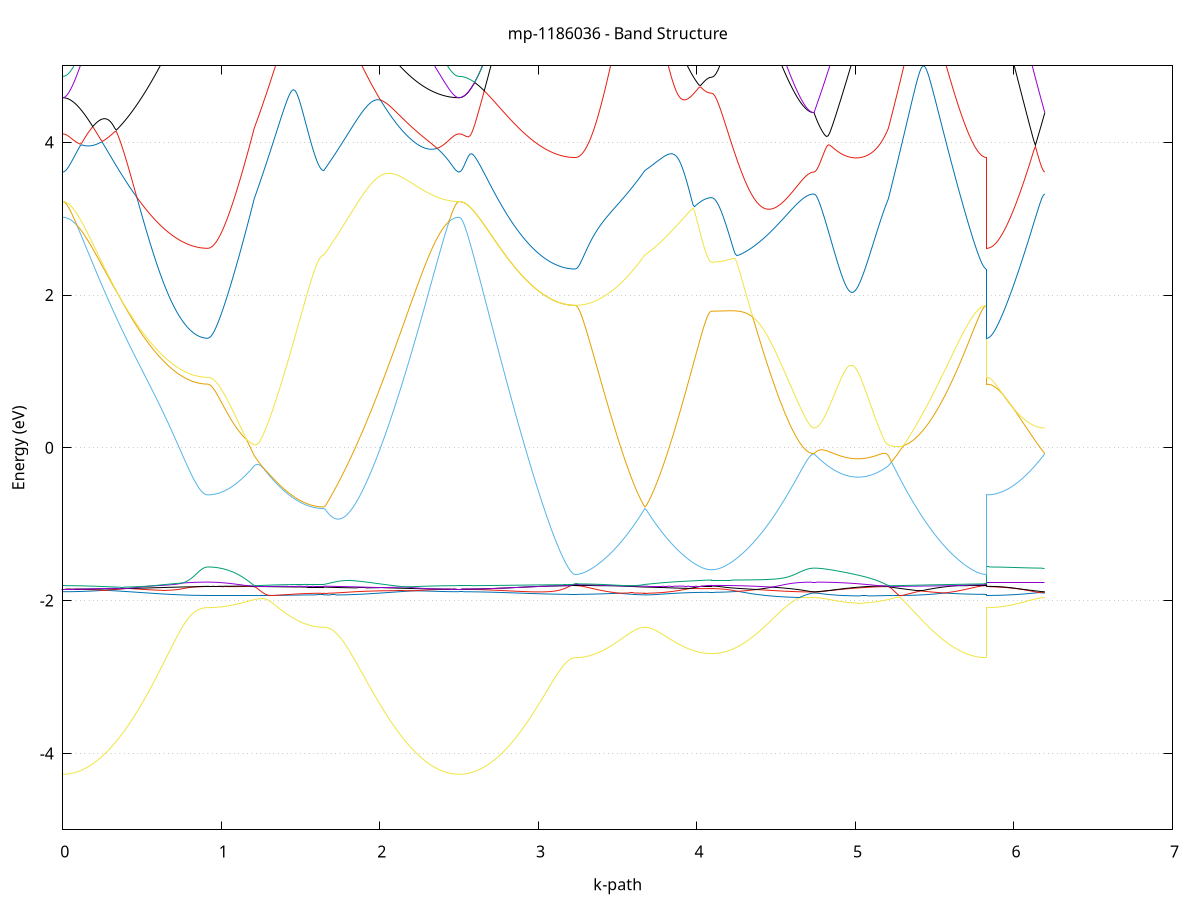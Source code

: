 set title 'mp-1186036 - Band Structure'
set xlabel 'k-path'
set ylabel 'Energy (eV)'
set grid y
set yrange [-5:5]
set terminal png size 800,600
set output 'mp-1186036_bands_gnuplot.png'
plot '-' using 1:2 with lines notitle, '-' using 1:2 with lines notitle, '-' using 1:2 with lines notitle, '-' using 1:2 with lines notitle, '-' using 1:2 with lines notitle, '-' using 1:2 with lines notitle, '-' using 1:2 with lines notitle, '-' using 1:2 with lines notitle, '-' using 1:2 with lines notitle, '-' using 1:2 with lines notitle, '-' using 1:2 with lines notitle, '-' using 1:2 with lines notitle, '-' using 1:2 with lines notitle, '-' using 1:2 with lines notitle, '-' using 1:2 with lines notitle, '-' using 1:2 with lines notitle, '-' using 1:2 with lines notitle, '-' using 1:2 with lines notitle, '-' using 1:2 with lines notitle, '-' using 1:2 with lines notitle, '-' using 1:2 with lines notitle, '-' using 1:2 with lines notitle, '-' using 1:2 with lines notitle, '-' using 1:2 with lines notitle, '-' using 1:2 with lines notitle, '-' using 1:2 with lines notitle, '-' using 1:2 with lines notitle, '-' using 1:2 with lines notitle, '-' using 1:2 with lines notitle, '-' using 1:2 with lines notitle, '-' using 1:2 with lines notitle, '-' using 1:2 with lines notitle, '-' using 1:2 with lines notitle, '-' using 1:2 with lines notitle, '-' using 1:2 with lines notitle, '-' using 1:2 with lines notitle, '-' using 1:2 with lines notitle, '-' using 1:2 with lines notitle, '-' using 1:2 with lines notitle, '-' using 1:2 with lines notitle, '-' using 1:2 with lines notitle, '-' using 1:2 with lines notitle, '-' using 1:2 with lines notitle, '-' using 1:2 with lines notitle, '-' using 1:2 with lines notitle, '-' using 1:2 with lines notitle, '-' using 1:2 with lines notitle, '-' using 1:2 with lines notitle, '-' using 1:2 with lines notitle, '-' using 1:2 with lines notitle, '-' using 1:2 with lines notitle, '-' using 1:2 with lines notitle, '-' using 1:2 with lines notitle, '-' using 1:2 with lines notitle, '-' using 1:2 with lines notitle, '-' using 1:2 with lines notitle, '-' using 1:2 with lines notitle, '-' using 1:2 with lines notitle, '-' using 1:2 with lines notitle, '-' using 1:2 with lines notitle, '-' using 1:2 with lines notitle, '-' using 1:2 with lines notitle, '-' using 1:2 with lines notitle, '-' using 1:2 with lines notitle
0.000000 -68.911214
0.009935 -68.911214
0.019870 -68.911214
0.029804 -68.911214
0.039739 -68.911214
0.049674 -68.911214
0.059609 -68.911214
0.069544 -68.911214
0.079478 -68.911214
0.089413 -68.911314
0.099348 -68.911214
0.109283 -68.911214
0.119218 -68.911214
0.129152 -68.911214
0.139087 -68.911114
0.149022 -68.911114
0.158957 -68.911114
0.168892 -68.911114
0.178827 -68.911114
0.188761 -68.911114
0.198696 -68.911114
0.208631 -68.911114
0.218566 -68.911214
0.228501 -68.911214
0.238435 -68.911214
0.248370 -68.911214
0.258305 -68.911214
0.268240 -68.911214
0.278175 -68.911214
0.288109 -68.911214
0.298044 -68.911214
0.307979 -68.911214
0.317914 -68.911114
0.327849 -68.911114
0.337783 -68.911114
0.347718 -68.911114
0.357653 -68.911114
0.367588 -68.911114
0.377523 -68.911114
0.387457 -68.911114
0.397392 -68.911114
0.407327 -68.911114
0.417262 -68.911114
0.427197 -68.911114
0.437132 -68.911114
0.447066 -68.911114
0.457001 -68.911114
0.466936 -68.911114
0.476871 -68.911114
0.486806 -68.911114
0.496740 -68.911114
0.506675 -68.911114
0.516610 -68.911114
0.526545 -68.911114
0.536480 -68.911114
0.546414 -68.911114
0.556349 -68.911114
0.566284 -68.911114
0.576219 -68.911114
0.586154 -68.911114
0.596088 -68.911114
0.606023 -68.911114
0.615958 -68.911114
0.625893 -68.911114
0.635828 -68.911114
0.645762 -68.911114
0.655697 -68.911114
0.665632 -68.911114
0.675567 -68.911114
0.685502 -68.911114
0.695437 -68.911114
0.705371 -68.911114
0.715306 -68.911214
0.725241 -68.911114
0.735176 -68.911114
0.745111 -68.911114
0.755045 -68.911114
0.764980 -68.911114
0.774915 -68.911214
0.784850 -68.911214
0.794785 -68.911214
0.804719 -68.911214
0.814654 -68.911214
0.824589 -68.911214
0.834524 -68.911214
0.844459 -68.911214
0.854393 -68.911214
0.864328 -68.911214
0.874263 -68.911214
0.884198 -68.911214
0.894133 -68.911214
0.904068 -68.911214
0.914002 -68.911214
0.914002 -68.911214
0.923785 -68.911214
0.933567 -68.911214
0.943350 -68.911214
0.953133 -68.911214
0.962915 -68.911114
0.972698 -68.911114
0.982480 -68.911114
0.992263 -68.911114
1.002045 -68.911114
1.011828 -68.911114
1.021611 -68.911114
1.031393 -68.911214
1.041176 -68.911214
1.050958 -68.911214
1.060741 -68.911214
1.070523 -68.911214
1.080306 -68.911214
1.090089 -68.911214
1.099871 -68.911214
1.109654 -68.911214
1.119436 -68.911214
1.129219 -68.911214
1.139001 -68.911214
1.148784 -68.911214
1.158566 -68.911214
1.168349 -68.911214
1.178132 -68.911214
1.187914 -68.911214
1.197697 -68.911214
1.207479 -68.911214
1.207479 -68.911214
1.217452 -68.911214
1.227424 -68.911214
1.237396 -68.911214
1.247368 -68.911214
1.257340 -68.911214
1.267313 -68.911114
1.277285 -68.911114
1.287257 -68.911214
1.297229 -68.911214
1.307202 -68.911214
1.317174 -68.911114
1.327146 -68.911114
1.337118 -68.911114
1.347090 -68.911114
1.357063 -68.911114
1.367035 -68.911114
1.377007 -68.911114
1.386979 -68.911114
1.396951 -68.911114
1.406924 -68.911114
1.416896 -68.911114
1.426868 -68.911114
1.436840 -68.911114
1.446813 -68.911114
1.456785 -68.911114
1.466757 -68.911114
1.476729 -68.911114
1.486701 -68.911114
1.496674 -68.911114
1.506646 -68.911114
1.516618 -68.911114
1.526590 -68.911214
1.536563 -68.911214
1.546535 -68.911114
1.556507 -68.911114
1.566479 -68.911214
1.576451 -68.911214
1.586424 -68.911214
1.596396 -68.911214
1.606368 -68.911214
1.616340 -68.911214
1.626313 -68.911214
1.636285 -68.911114
1.646257 -68.911214
1.646257 -68.911214
1.656185 -68.911214
1.666113 -68.911214
1.676041 -68.911114
1.685969 -68.911114
1.695897 -68.911114
1.705826 -68.911114
1.715754 -68.911114
1.725682 -68.911114
1.735610 -68.911114
1.745538 -68.911114
1.755466 -68.911114
1.765394 -68.911114
1.775322 -68.911114
1.785250 -68.911114
1.795179 -68.911114
1.805107 -68.911114
1.815035 -68.911114
1.824963 -68.911114
1.834891 -68.911114
1.844819 -68.911114
1.854747 -68.911114
1.864675 -68.911114
1.874603 -68.911114
1.884531 -68.911114
1.894460 -68.911214
1.904388 -68.911214
1.914316 -68.911114
1.924244 -68.911114
1.934172 -68.911114
1.944100 -68.911114
1.954028 -68.911114
1.963956 -68.911114
1.973884 -68.911114
1.983812 -68.911114
1.993741 -68.911114
2.003669 -68.911114
2.013597 -68.911114
2.023525 -68.911114
2.033453 -68.911114
2.043381 -68.911114
2.053309 -68.911114
2.063237 -68.911114
2.073165 -68.911114
2.083093 -68.911114
2.093022 -68.911114
2.102950 -68.911114
2.112878 -68.911114
2.122806 -68.911114
2.132734 -68.911114
2.142662 -68.911114
2.152590 -68.911114
2.162518 -68.911114
2.172446 -68.911114
2.182375 -68.911114
2.192303 -68.911114
2.202231 -68.911114
2.212159 -68.911214
2.222087 -68.911214
2.232015 -68.911214
2.241943 -68.911214
2.251871 -68.911214
2.261799 -68.911214
2.271727 -68.911214
2.281656 -68.911214
2.291584 -68.911214
2.301512 -68.911114
2.311440 -68.911114
2.321368 -68.911114
2.331296 -68.911114
2.341224 -68.911214
2.351152 -68.911214
2.361080 -68.911214
2.371008 -68.911214
2.380937 -68.911214
2.390865 -68.911214
2.400793 -68.911214
2.410721 -68.911214
2.420649 -68.911214
2.430577 -68.911214
2.440505 -68.911214
2.450433 -68.911214
2.460361 -68.911214
2.470289 -68.911214
2.480218 -68.911214
2.490146 -68.911214
2.500074 -68.911214
2.500074 -68.911214
2.509972 -68.911214
2.519870 -68.911214
2.529768 -68.911214
2.539665 -68.911114
2.549563 -68.911214
2.559461 -68.911314
2.569359 -68.911214
2.579257 -68.911214
2.589155 -68.911214
2.599053 -68.911214
2.608951 -68.911314
2.618849 -68.911314
2.628747 -68.911314
2.638645 -68.911214
2.648543 -68.911314
2.658441 -68.911214
2.668338 -68.911214
2.678236 -68.911214
2.688134 -68.911214
2.698032 -68.911214
2.707930 -68.911214
2.717828 -68.911114
2.727726 -68.911014
2.737624 -68.911114
2.747522 -68.911114
2.757420 -68.911114
2.767318 -68.911114
2.777216 -68.911214
2.787114 -68.911314
2.797011 -68.911314
2.806909 -68.911314
2.816807 -68.911314
2.826705 -68.911314
2.836603 -68.911114
2.846501 -68.911114
2.856399 -68.911114
2.866297 -68.911114
2.876195 -68.911114
2.886093 -68.911114
2.895991 -68.911114
2.905889 -68.911114
2.915786 -68.911114
2.925684 -68.911114
2.935582 -68.911014
2.945480 -68.911114
2.955378 -68.911114
2.965276 -68.911114
2.975174 -68.911114
2.985072 -68.911114
2.994970 -68.911114
3.004868 -68.911114
3.014766 -68.911114
3.024664 -68.911114
3.034562 -68.911114
3.044459 -68.911114
3.054357 -68.911114
3.064255 -68.911114
3.074153 -68.911114
3.084051 -68.911014
3.093949 -68.911114
3.103847 -68.911114
3.113745 -68.911214
3.123643 -68.911314
3.133541 -68.911214
3.143439 -68.911214
3.153337 -68.911214
3.163234 -68.911214
3.173132 -68.911314
3.183030 -68.911214
3.192928 -68.911114
3.202826 -68.911114
3.212724 -68.911114
3.222622 -68.911214
3.232520 -68.911214
3.232520 -68.911214
3.242492 -68.911214
3.252464 -68.911114
3.262437 -68.911114
3.272409 -68.911114
3.282381 -68.911114
3.292353 -68.911114
3.302325 -68.911114
3.312298 -68.911114
3.322270 -68.911114
3.332242 -68.911114
3.342214 -68.911114
3.352187 -68.911114
3.362159 -68.911214
3.372131 -68.911214
3.382103 -68.911214
3.392075 -68.911214
3.402048 -68.911214
3.412020 -68.911214
3.421992 -68.911214
3.431964 -68.911214
3.441937 -68.911214
3.451909 -68.911214
3.461881 -68.911214
3.471853 -68.911214
3.481825 -68.911214
3.491798 -68.911214
3.501770 -68.911214
3.511742 -68.911214
3.521714 -68.911214
3.531687 -68.911214
3.541659 -68.911114
3.551631 -68.911214
3.561603 -68.911214
3.571575 -68.911214
3.581548 -68.911214
3.591520 -68.911214
3.601492 -68.911214
3.611464 -68.911214
3.621436 -68.911214
3.631409 -68.911214
3.641381 -68.911214
3.651353 -68.911214
3.661325 -68.911214
3.671298 -68.911214
3.671298 -68.911214
3.681087 -68.911214
3.690876 -68.911214
3.700665 -68.911214
3.710454 -68.911114
3.720243 -68.911114
3.730032 -68.911114
3.739821 -68.911114
3.749610 -68.911114
3.759400 -68.911114
3.769189 -68.911114
3.778978 -68.911114
3.788767 -68.911114
3.798556 -68.911114
3.808345 -68.911114
3.818134 -68.911114
3.827923 -68.911214
3.837713 -68.911214
3.847502 -68.911214
3.857291 -68.911214
3.867080 -68.911214
3.876869 -68.911214
3.886658 -68.911214
3.896447 -68.911214
3.906236 -68.911214
3.916025 -68.911214
3.925815 -68.911214
3.935604 -68.911214
3.945393 -68.911214
3.955182 -68.911214
3.964971 -68.911214
3.974760 -68.911214
3.984549 -68.911214
3.994338 -68.911214
4.004128 -68.911314
4.013917 -68.911214
4.023706 -68.911214
4.033495 -68.911214
4.043284 -68.911314
4.053073 -68.911314
4.062862 -68.911314
4.072651 -68.911314
4.082440 -68.911314
4.092230 -68.911314
4.092230 -68.911314
4.102173 -68.911314
4.112116 -68.911314
4.122059 -68.911314
4.132002 -68.911314
4.141945 -68.911314
4.151888 -68.911314
4.161831 -68.911314
4.171774 -68.911314
4.181717 -68.911314
4.191660 -68.911314
4.201603 -68.911314
4.211546 -68.911214
4.221489 -68.911214
4.231432 -68.911214
4.241375 -68.911214
4.251318 -68.911214
4.261261 -68.911214
4.271204 -68.911214
4.281147 -68.911214
4.291090 -68.911214
4.301033 -68.911214
4.310976 -68.911214
4.320919 -68.911214
4.330862 -68.911214
4.340805 -68.911214
4.350748 -68.911214
4.360691 -68.911214
4.370635 -68.911214
4.380578 -68.911214
4.390521 -68.911214
4.400464 -68.911214
4.410407 -68.911214
4.420350 -68.911214
4.430293 -68.911214
4.440236 -68.911314
4.450179 -68.911314
4.460122 -68.911314
4.470065 -68.911314
4.480008 -68.911314
4.489951 -68.911314
4.499894 -68.911314
4.509837 -68.911314
4.519780 -68.911314
4.529723 -68.911314
4.539666 -68.911314
4.549609 -68.911314
4.559552 -68.911214
4.569495 -68.911214
4.579438 -68.911214
4.589381 -68.911214
4.599324 -68.911214
4.609267 -68.911214
4.619210 -68.911214
4.629153 -68.911214
4.639096 -68.911214
4.649039 -68.911214
4.658982 -68.911214
4.668926 -68.911214
4.678869 -68.911214
4.688812 -68.911214
4.698755 -68.911214
4.708698 -68.911214
4.718641 -68.911214
4.728584 -68.911214
4.738527 -68.911214
4.738527 -68.911214
4.748512 -68.911214
4.758497 -68.911214
4.768482 -68.911214
4.778468 -68.911214
4.788453 -68.911214
4.798438 -68.911214
4.808423 -68.911214
4.818409 -68.911214
4.828394 -68.911214
4.838379 -68.911314
4.848364 -68.911314
4.858350 -68.911314
4.868335 -68.911214
4.878320 -68.911214
4.888305 -68.911214
4.898291 -68.911214
4.908276 -68.911214
4.918261 -68.911214
4.928246 -68.911214
4.938231 -68.911214
4.948217 -68.911114
4.958202 -68.911114
4.968187 -68.911114
4.978172 -68.911114
4.988158 -68.911114
4.998143 -68.911114
5.008128 -68.911214
5.018113 -68.911214
5.028099 -68.911114
5.038084 -68.911114
5.048069 -68.911114
5.058054 -68.911214
5.068039 -68.911214
5.078025 -68.911214
5.088010 -68.911214
5.097995 -68.911214
5.107980 -68.911214
5.117966 -68.911214
5.127951 -68.911214
5.137936 -68.911214
5.147921 -68.911214
5.157907 -68.911214
5.167892 -68.911214
5.177877 -68.911214
5.187862 -68.911214
5.197848 -68.911214
5.207833 -68.911214
5.207833 -68.911214
5.217682 -68.911214
5.227532 -68.911214
5.237382 -68.911214
5.247231 -68.911214
5.257081 -68.911114
5.266930 -68.911114
5.276780 -68.911114
5.286630 -68.911114
5.296479 -68.911114
5.306329 -68.911114
5.316178 -68.911114
5.326028 -68.911114
5.335878 -68.911114
5.345727 -68.911214
5.355577 -68.911214
5.365426 -68.911214
5.375276 -68.911214
5.385126 -68.911214
5.394975 -68.911214
5.404825 -68.911214
5.414675 -68.911214
5.424524 -68.911214
5.434374 -68.911214
5.444223 -68.911214
5.454073 -68.911214
5.463923 -68.911214
5.473772 -68.911214
5.483622 -68.911214
5.493471 -68.911214
5.503321 -68.911214
5.513171 -68.911214
5.523020 -68.911314
5.532870 -68.911314
5.542719 -68.911314
5.552569 -68.911214
5.562419 -68.911214
5.572268 -68.911214
5.582118 -68.911214
5.591967 -68.911214
5.601817 -68.911214
5.611667 -68.911214
5.621516 -68.911214
5.631366 -68.911214
5.641215 -68.911214
5.651065 -68.911214
5.660915 -68.911214
5.670764 -68.911214
5.680614 -68.911214
5.690464 -68.911214
5.700313 -68.911114
5.710163 -68.911114
5.720012 -68.911114
5.729862 -68.911114
5.739712 -68.911114
5.749561 -68.911114
5.759411 -68.911214
5.769260 -68.911214
5.779110 -68.911214
5.788960 -68.911214
5.798809 -68.911214
5.808659 -68.911114
5.818508 -68.911214
5.828358 -68.911214
5.828358 -68.911214
5.838256 -68.911214
5.848154 -68.911214
5.858052 -68.911214
5.867950 -68.911114
5.877848 -68.911114
5.887746 -68.911114
5.897643 -68.911114
5.907541 -68.911114
5.917439 -68.911114
5.927337 -68.911014
5.937235 -68.911114
5.947133 -68.911114
5.957031 -68.911114
5.966929 -68.911114
5.976827 -68.911114
5.986725 -68.911114
5.996623 -68.911114
6.006521 -68.911214
6.016419 -68.911214
6.026316 -68.911214
6.036214 -68.911214
6.046112 -68.911314
6.056010 -68.911214
6.065908 -68.911314
6.075806 -68.911314
6.085704 -68.911214
6.095602 -68.911214
6.105500 -68.911214
6.115398 -68.911214
6.125296 -68.911214
6.135194 -68.911214
6.145092 -68.911214
6.154989 -68.911214
6.164887 -68.911214
6.174785 -68.911214
6.184683 -68.911214
6.194581 -68.911214
e
0.000000 -68.906314
0.009935 -68.906314
0.019870 -68.906314
0.029804 -68.906314
0.039739 -68.906314
0.049674 -68.906314
0.059609 -68.906314
0.069544 -68.906314
0.079478 -68.906314
0.089413 -68.906314
0.099348 -68.906314
0.109283 -68.906314
0.119218 -68.906214
0.129152 -68.906214
0.139087 -68.906214
0.149022 -68.906214
0.158957 -68.906214
0.168892 -68.906214
0.178827 -68.906214
0.188761 -68.906214
0.198696 -68.906214
0.208631 -68.906214
0.218566 -68.906214
0.228501 -68.906314
0.238435 -68.906314
0.248370 -68.906314
0.258305 -68.906314
0.268240 -68.906314
0.278175 -68.906214
0.288109 -68.906214
0.298044 -68.906214
0.307979 -68.906314
0.317914 -68.906314
0.327849 -68.906314
0.337783 -68.906314
0.347718 -68.906214
0.357653 -68.906214
0.367588 -68.906214
0.377523 -68.906214
0.387457 -68.906214
0.397392 -68.906214
0.407327 -68.906214
0.417262 -68.906214
0.427197 -68.906214
0.437132 -68.906214
0.447066 -68.906214
0.457001 -68.906314
0.466936 -68.906314
0.476871 -68.906214
0.486806 -68.906114
0.496740 -68.906214
0.506675 -68.906214
0.516610 -68.906214
0.526545 -68.906214
0.536480 -68.906214
0.546414 -68.906314
0.556349 -68.906314
0.566284 -68.906314
0.576219 -68.906314
0.586154 -68.906314
0.596088 -68.906314
0.606023 -68.906314
0.615958 -68.906314
0.625893 -68.906314
0.635828 -68.906314
0.645762 -68.906314
0.655697 -68.906414
0.665632 -68.906414
0.675567 -68.906314
0.685502 -68.906314
0.695437 -68.906314
0.705371 -68.906214
0.715306 -68.906214
0.725241 -68.906214
0.735176 -68.906214
0.745111 -68.906314
0.755045 -68.906214
0.764980 -68.906314
0.774915 -68.906314
0.784850 -68.906314
0.794785 -68.906314
0.804719 -68.906314
0.814654 -68.906414
0.824589 -68.906314
0.834524 -68.906414
0.844459 -68.906414
0.854393 -68.906414
0.864328 -68.906414
0.874263 -68.906414
0.884198 -68.906414
0.894133 -68.906414
0.904068 -68.906414
0.914002 -68.906414
0.914002 -68.906414
0.923785 -68.906414
0.933567 -68.906414
0.943350 -68.906414
0.953133 -68.906414
0.962915 -68.906414
0.972698 -68.906414
0.982480 -68.906414
0.992263 -68.906414
1.002045 -68.906414
1.011828 -68.906414
1.021611 -68.906414
1.031393 -68.906414
1.041176 -68.906414
1.050958 -68.906414
1.060741 -68.906414
1.070523 -68.906414
1.080306 -68.906414
1.090089 -68.906414
1.099871 -68.906414
1.109654 -68.906414
1.119436 -68.906414
1.129219 -68.906414
1.139001 -68.906414
1.148784 -68.906414
1.158566 -68.906414
1.168349 -68.906414
1.178132 -68.906414
1.187914 -68.906414
1.197697 -68.906414
1.207479 -68.906414
1.207479 -68.906414
1.217452 -68.906414
1.227424 -68.906414
1.237396 -68.906414
1.247368 -68.906414
1.257340 -68.906414
1.267313 -68.906414
1.277285 -68.906414
1.287257 -68.906414
1.297229 -68.906414
1.307202 -68.906414
1.317174 -68.906314
1.327146 -68.906314
1.337118 -68.906414
1.347090 -68.906314
1.357063 -68.906314
1.367035 -68.906314
1.377007 -68.906314
1.386979 -68.906314
1.396951 -68.906314
1.406924 -68.906314
1.416896 -68.906314
1.426868 -68.906314
1.436840 -68.906314
1.446813 -68.906314
1.456785 -68.906314
1.466757 -68.906314
1.476729 -68.906314
1.486701 -68.906314
1.496674 -68.906314
1.506646 -68.906314
1.516618 -68.906314
1.526590 -68.906314
1.536563 -68.906314
1.546535 -68.906314
1.556507 -68.906414
1.566479 -68.906414
1.576451 -68.906414
1.586424 -68.906414
1.596396 -68.906314
1.606368 -68.906414
1.616340 -68.906414
1.626313 -68.906414
1.636285 -68.906414
1.646257 -68.906414
1.646257 -68.906414
1.656185 -68.906314
1.666113 -68.906314
1.676041 -68.906314
1.685969 -68.906314
1.695897 -68.906314
1.705826 -68.906314
1.715754 -68.906314
1.725682 -68.906214
1.735610 -68.906314
1.745538 -68.906314
1.755466 -68.906314
1.765394 -68.906314
1.775322 -68.906314
1.785250 -68.906314
1.795179 -68.906214
1.805107 -68.906214
1.815035 -68.906214
1.824963 -68.906314
1.834891 -68.906314
1.844819 -68.906314
1.854747 -68.906414
1.864675 -68.906414
1.874603 -68.906414
1.884531 -68.906414
1.894460 -68.906414
1.904388 -68.906414
1.914316 -68.906314
1.924244 -68.906314
1.934172 -68.906314
1.944100 -68.906314
1.954028 -68.906314
1.963956 -68.906314
1.973884 -68.906314
1.983812 -68.906314
1.993741 -68.906314
2.003669 -68.906314
2.013597 -68.906314
2.023525 -68.906314
2.033453 -68.906314
2.043381 -68.906414
2.053309 -68.906314
2.063237 -68.906314
2.073165 -68.906314
2.083093 -68.906314
2.093022 -68.906314
2.102950 -68.906214
2.112878 -68.906214
2.122806 -68.906214
2.132734 -68.906214
2.142662 -68.906214
2.152590 -68.906214
2.162518 -68.906214
2.172446 -68.906214
2.182375 -68.906214
2.192303 -68.906214
2.202231 -68.906214
2.212159 -68.906214
2.222087 -68.906214
2.232015 -68.906214
2.241943 -68.906214
2.251871 -68.906214
2.261799 -68.906214
2.271727 -68.906214
2.281656 -68.906214
2.291584 -68.906214
2.301512 -68.906114
2.311440 -68.906114
2.321368 -68.906114
2.331296 -68.906214
2.341224 -68.906214
2.351152 -68.906214
2.361080 -68.906214
2.371008 -68.906214
2.380937 -68.906214
2.390865 -68.906214
2.400793 -68.906214
2.410721 -68.906214
2.420649 -68.906214
2.430577 -68.906214
2.440505 -68.906314
2.450433 -68.906314
2.460361 -68.906314
2.470289 -68.906314
2.480218 -68.906314
2.490146 -68.906314
2.500074 -68.906314
2.500074 -68.906314
2.509972 -68.906314
2.519870 -68.906314
2.529768 -68.906314
2.539665 -68.906314
2.549563 -68.906414
2.559461 -68.906414
2.569359 -68.906414
2.579257 -68.906414
2.589155 -68.906414
2.599053 -68.906414
2.608951 -68.906414
2.618849 -68.906414
2.628747 -68.906414
2.638645 -68.906414
2.648543 -68.906314
2.658441 -68.906214
2.668338 -68.906214
2.678236 -68.906214
2.688134 -68.906214
2.698032 -68.906214
2.707930 -68.906214
2.717828 -68.906114
2.727726 -68.906114
2.737624 -68.906114
2.747522 -68.906114
2.757420 -68.906114
2.767318 -68.906114
2.777216 -68.906114
2.787114 -68.906214
2.797011 -68.906214
2.806909 -68.906214
2.816807 -68.906214
2.826705 -68.906114
2.836603 -68.906114
2.846501 -68.906114
2.856399 -68.906114
2.866297 -68.906114
2.876195 -68.906114
2.886093 -68.906114
2.895991 -68.906014
2.905889 -68.906014
2.915786 -68.906014
2.925684 -68.906114
2.935582 -68.906014
2.945480 -68.906014
2.955378 -68.906014
2.965276 -68.906014
2.975174 -68.906014
2.985072 -68.906014
2.994970 -68.906014
3.004868 -68.906014
3.014766 -68.906014
3.024664 -68.906014
3.034562 -68.906014
3.044459 -68.906014
3.054357 -68.906014
3.064255 -68.906014
3.074153 -68.906014
3.084051 -68.906014
3.093949 -68.906014
3.103847 -68.906014
3.113745 -68.906014
3.123643 -68.906114
3.133541 -68.906114
3.143439 -68.906114
3.153337 -68.906114
3.163234 -68.906014
3.173132 -68.906014
3.183030 -68.906014
3.192928 -68.906014
3.202826 -68.906014
3.212724 -68.906014
3.222622 -68.906114
3.232520 -68.906114
3.232520 -68.906114
3.242492 -68.906114
3.252464 -68.906014
3.262437 -68.906014
3.272409 -68.906014
3.282381 -68.906114
3.292353 -68.906114
3.302325 -68.906114
3.312298 -68.906114
3.322270 -68.906114
3.332242 -68.906214
3.342214 -68.906214
3.352187 -68.906114
3.362159 -68.906114
3.372131 -68.906114
3.382103 -68.906114
3.392075 -68.906114
3.402048 -68.906214
3.412020 -68.906214
3.421992 -68.906114
3.431964 -68.906114
3.441937 -68.906114
3.451909 -68.906214
3.461881 -68.906214
3.471853 -68.906314
3.481825 -68.906314
3.491798 -68.906314
3.501770 -68.906314
3.511742 -68.906314
3.521714 -68.906314
3.531687 -68.906314
3.541659 -68.906214
3.551631 -68.906314
3.561603 -68.906414
3.571575 -68.906414
3.581548 -68.906414
3.591520 -68.906414
3.601492 -68.906514
3.611464 -68.906514
3.621436 -68.906514
3.631409 -68.906514
3.641381 -68.906414
3.651353 -68.906414
3.661325 -68.906414
3.671298 -68.906414
3.671298 -68.906414
3.681087 -68.906414
3.690876 -68.906414
3.700665 -68.906314
3.710454 -68.906314
3.720243 -68.906314
3.730032 -68.906314
3.739821 -68.906314
3.749610 -68.906314
3.759400 -68.906314
3.769189 -68.906314
3.778978 -68.906314
3.788767 -68.906314
3.798556 -68.906314
3.808345 -68.906314
3.818134 -68.906314
3.827923 -68.906314
3.837713 -68.906314
3.847502 -68.906314
3.857291 -68.906314
3.867080 -68.906414
3.876869 -68.906314
3.886658 -68.906314
3.896447 -68.906314
3.906236 -68.906314
3.916025 -68.906314
3.925815 -68.906314
3.935604 -68.906414
3.945393 -68.906414
3.955182 -68.906314
3.964971 -68.906314
3.974760 -68.906314
3.984549 -68.906314
3.994338 -68.906314
4.004128 -68.906414
4.013917 -68.906414
4.023706 -68.906414
4.033495 -68.906414
4.043284 -68.906414
4.053073 -68.906414
4.062862 -68.906414
4.072651 -68.906314
4.082440 -68.906414
4.092230 -68.906414
4.092230 -68.906414
4.102173 -68.906414
4.112116 -68.906314
4.122059 -68.906314
4.132002 -68.906314
4.141945 -68.906314
4.151888 -68.906414
4.161831 -68.906414
4.171774 -68.906414
4.181717 -68.906414
4.191660 -68.906414
4.201603 -68.906414
4.211546 -68.906314
4.221489 -68.906314
4.231432 -68.906314
4.241375 -68.906314
4.251318 -68.906314
4.261261 -68.906314
4.271204 -68.906314
4.281147 -68.906314
4.291090 -68.906314
4.301033 -68.906314
4.310976 -68.906314
4.320919 -68.906314
4.330862 -68.906314
4.340805 -68.906314
4.350748 -68.906314
4.360691 -68.906314
4.370635 -68.906314
4.380578 -68.906314
4.390521 -68.906314
4.400464 -68.906314
4.410407 -68.906314
4.420350 -68.906314
4.430293 -68.906314
4.440236 -68.906314
4.450179 -68.906314
4.460122 -68.906314
4.470065 -68.906414
4.480008 -68.906414
4.489951 -68.906414
4.499894 -68.906414
4.509837 -68.906414
4.519780 -68.906414
4.529723 -68.906414
4.539666 -68.906414
4.549609 -68.906314
4.559552 -68.906314
4.569495 -68.906314
4.579438 -68.906414
4.589381 -68.906414
4.599324 -68.906314
4.609267 -68.906314
4.619210 -68.906314
4.629153 -68.906314
4.639096 -68.906314
4.649039 -68.906414
4.658982 -68.906414
4.668926 -68.906414
4.678869 -68.906414
4.688812 -68.906314
4.698755 -68.906314
4.708698 -68.906314
4.718641 -68.906314
4.728584 -68.906314
4.738527 -68.906314
4.738527 -68.906314
4.748512 -68.906314
4.758497 -68.906314
4.768482 -68.906314
4.778468 -68.906314
4.788453 -68.906314
4.798438 -68.906414
4.808423 -68.906414
4.818409 -68.906414
4.828394 -68.906314
4.838379 -68.906314
4.848364 -68.906314
4.858350 -68.906314
4.868335 -68.906414
4.878320 -68.906414
4.888305 -68.906414
4.898291 -68.906414
4.908276 -68.906414
4.918261 -68.906414
4.928246 -68.906314
4.938231 -68.906314
4.948217 -68.906314
4.958202 -68.906414
4.968187 -68.906414
4.978172 -68.906414
4.988158 -68.906414
4.998143 -68.906414
5.008128 -68.906414
5.018113 -68.906414
5.028099 -68.906414
5.038084 -68.906414
5.048069 -68.906414
5.058054 -68.906414
5.068039 -68.906414
5.078025 -68.906414
5.088010 -68.906414
5.097995 -68.906414
5.107980 -68.906414
5.117966 -68.906414
5.127951 -68.906414
5.137936 -68.906414
5.147921 -68.906414
5.157907 -68.906414
5.167892 -68.906414
5.177877 -68.906414
5.187862 -68.906414
5.197848 -68.906414
5.207833 -68.906414
5.207833 -68.906414
5.217682 -68.906414
5.227532 -68.906414
5.237382 -68.906514
5.247231 -68.906514
5.257081 -68.906414
5.266930 -68.906414
5.276780 -68.906414
5.286630 -68.906414
5.296479 -68.906414
5.306329 -68.906314
5.316178 -68.906314
5.326028 -68.906414
5.335878 -68.906414
5.345727 -68.906414
5.355577 -68.906414
5.365426 -68.906314
5.375276 -68.906314
5.385126 -68.906314
5.394975 -68.906314
5.404825 -68.906314
5.414675 -68.906414
5.424524 -68.906414
5.434374 -68.906314
5.444223 -68.906314
5.454073 -68.906314
5.463923 -68.906314
5.473772 -68.906314
5.483622 -68.906314
5.493471 -68.906314
5.503321 -68.906214
5.513171 -68.906214
5.523020 -68.906314
5.532870 -68.906214
5.542719 -68.906314
5.552569 -68.906214
5.562419 -68.906214
5.572268 -68.906214
5.582118 -68.906214
5.591967 -68.906214
5.601817 -68.906214
5.611667 -68.906214
5.621516 -68.906214
5.631366 -68.906114
5.641215 -68.906114
5.651065 -68.906114
5.660915 -68.906114
5.670764 -68.906114
5.680614 -68.906114
5.690464 -68.906114
5.700313 -68.906114
5.710163 -68.906114
5.720012 -68.906114
5.729862 -68.906214
5.739712 -68.906114
5.749561 -68.906114
5.759411 -68.906114
5.769260 -68.906114
5.779110 -68.906114
5.788960 -68.906114
5.798809 -68.906114
5.808659 -68.906114
5.818508 -68.906114
5.828358 -68.906114
5.828358 -68.906414
5.838256 -68.906414
5.848154 -68.906414
5.858052 -68.906414
5.867950 -68.906414
5.877848 -68.906414
5.887746 -68.906414
5.897643 -68.906414
5.907541 -68.906414
5.917439 -68.906414
5.927337 -68.906414
5.937235 -68.906414
5.947133 -68.906414
5.957031 -68.906314
5.966929 -68.906314
5.976827 -68.906314
5.986725 -68.906314
5.996623 -68.906314
6.006521 -68.906314
6.016419 -68.906314
6.026316 -68.906414
6.036214 -68.906414
6.046112 -68.906414
6.056010 -68.906414
6.065908 -68.906514
6.075806 -68.906514
6.085704 -68.906414
6.095602 -68.906414
6.105500 -68.906414
6.115398 -68.906414
6.125296 -68.906414
6.135194 -68.906314
6.145092 -68.906314
6.154989 -68.906314
6.164887 -68.906314
6.174785 -68.906314
6.184683 -68.906314
6.194581 -68.906314
e
0.000000 -68.906314
0.009935 -68.906314
0.019870 -68.906314
0.029804 -68.906314
0.039739 -68.906314
0.049674 -68.906314
0.059609 -68.906214
0.069544 -68.906214
0.079478 -68.906214
0.089413 -68.906214
0.099348 -68.906214
0.109283 -68.906214
0.119218 -68.906114
0.129152 -68.906114
0.139087 -68.906114
0.149022 -68.906214
0.158957 -68.906214
0.168892 -68.906114
0.178827 -68.906114
0.188761 -68.906114
0.198696 -68.906014
0.208631 -68.906014
0.218566 -68.906014
0.228501 -68.906214
0.238435 -68.906214
0.248370 -68.906214
0.258305 -68.906214
0.268240 -68.906214
0.278175 -68.906214
0.288109 -68.906214
0.298044 -68.906214
0.307979 -68.906214
0.317914 -68.906214
0.327849 -68.906214
0.337783 -68.906214
0.347718 -68.906214
0.357653 -68.906214
0.367588 -68.906214
0.377523 -68.906214
0.387457 -68.906214
0.397392 -68.906214
0.407327 -68.906214
0.417262 -68.906214
0.427197 -68.906214
0.437132 -68.906214
0.447066 -68.906214
0.457001 -68.906214
0.466936 -68.906114
0.476871 -68.906114
0.486806 -68.906114
0.496740 -68.906214
0.506675 -68.906214
0.516610 -68.906214
0.526545 -68.906214
0.536480 -68.906214
0.546414 -68.906214
0.556349 -68.906314
0.566284 -68.906314
0.576219 -68.906214
0.586154 -68.906214
0.596088 -68.906214
0.606023 -68.906214
0.615958 -68.906214
0.625893 -68.906214
0.635828 -68.906214
0.645762 -68.906214
0.655697 -68.906314
0.665632 -68.906314
0.675567 -68.906214
0.685502 -68.906214
0.695437 -68.906214
0.705371 -68.906214
0.715306 -68.906214
0.725241 -68.906214
0.735176 -68.906214
0.745111 -68.906214
0.755045 -68.906214
0.764980 -68.906214
0.774915 -68.906314
0.784850 -68.906314
0.794785 -68.906314
0.804719 -68.906314
0.814654 -68.906314
0.824589 -68.906314
0.834524 -68.906314
0.844459 -68.906314
0.854393 -68.906314
0.864328 -68.906314
0.874263 -68.906314
0.884198 -68.906314
0.894133 -68.906314
0.904068 -68.906414
0.914002 -68.906414
0.914002 -68.906414
0.923785 -68.906314
0.933567 -68.906314
0.943350 -68.906314
0.953133 -68.906214
0.962915 -68.906214
0.972698 -68.906214
0.982480 -68.906214
0.992263 -68.906214
1.002045 -68.906314
1.011828 -68.906314
1.021611 -68.906314
1.031393 -68.906314
1.041176 -68.906314
1.050958 -68.906314
1.060741 -68.906314
1.070523 -68.906314
1.080306 -68.906314
1.090089 -68.906314
1.099871 -68.906314
1.109654 -68.906314
1.119436 -68.906314
1.129219 -68.906414
1.139001 -68.906414
1.148784 -68.906414
1.158566 -68.906414
1.168349 -68.906414
1.178132 -68.906414
1.187914 -68.906414
1.197697 -68.906314
1.207479 -68.906314
1.207479 -68.906314
1.217452 -68.906314
1.227424 -68.906214
1.237396 -68.906314
1.247368 -68.906314
1.257340 -68.906214
1.267313 -68.906214
1.277285 -68.906214
1.287257 -68.906314
1.297229 -68.906314
1.307202 -68.906314
1.317174 -68.906314
1.327146 -68.906314
1.337118 -68.906314
1.347090 -68.906314
1.357063 -68.906214
1.367035 -68.906214
1.377007 -68.906214
1.386979 -68.906214
1.396951 -68.906214
1.406924 -68.906214
1.416896 -68.906214
1.426868 -68.906214
1.436840 -68.906214
1.446813 -68.906214
1.456785 -68.906214
1.466757 -68.906214
1.476729 -68.906214
1.486701 -68.906114
1.496674 -68.906114
1.506646 -68.906214
1.516618 -68.906214
1.526590 -68.906214
1.536563 -68.906214
1.546535 -68.906214
1.556507 -68.906214
1.566479 -68.906214
1.576451 -68.906214
1.586424 -68.906114
1.596396 -68.906114
1.606368 -68.906114
1.616340 -68.906114
1.626313 -68.906114
1.636285 -68.906114
1.646257 -68.906114
1.646257 -68.906114
1.656185 -68.906114
1.666113 -68.906114
1.676041 -68.906114
1.685969 -68.906114
1.695897 -68.906114
1.705826 -68.906114
1.715754 -68.906114
1.725682 -68.906214
1.735610 -68.906214
1.745538 -68.906214
1.755466 -68.906214
1.765394 -68.906214
1.775322 -68.906214
1.785250 -68.906214
1.795179 -68.906214
1.805107 -68.906214
1.815035 -68.906214
1.824963 -68.906214
1.834891 -68.906214
1.844819 -68.906214
1.854747 -68.906214
1.864675 -68.906214
1.874603 -68.906214
1.884531 -68.906214
1.894460 -68.906314
1.904388 -68.906314
1.914316 -68.906214
1.924244 -68.906214
1.934172 -68.906214
1.944100 -68.906214
1.954028 -68.906214
1.963956 -68.906214
1.973884 -68.906214
1.983812 -68.906214
1.993741 -68.906214
2.003669 -68.906214
2.013597 -68.906214
2.023525 -68.906214
2.033453 -68.906214
2.043381 -68.906214
2.053309 -68.906214
2.063237 -68.906214
2.073165 -68.906214
2.083093 -68.906214
2.093022 -68.906214
2.102950 -68.906114
2.112878 -68.906114
2.122806 -68.906214
2.132734 -68.906214
2.142662 -68.906114
2.152590 -68.906114
2.162518 -68.906114
2.172446 -68.906114
2.182375 -68.906114
2.192303 -68.906114
2.202231 -68.906114
2.212159 -68.906114
2.222087 -68.906114
2.232015 -68.906114
2.241943 -68.906114
2.251871 -68.906114
2.261799 -68.906214
2.271727 -68.906214
2.281656 -68.906114
2.291584 -68.906114
2.301512 -68.906114
2.311440 -68.906114
2.321368 -68.906114
2.331296 -68.906114
2.341224 -68.906114
2.351152 -68.906214
2.361080 -68.906214
2.371008 -68.906214
2.380937 -68.906214
2.390865 -68.906114
2.400793 -68.906114
2.410721 -68.906214
2.420649 -68.906214
2.430577 -68.906214
2.440505 -68.906314
2.450433 -68.906314
2.460361 -68.906314
2.470289 -68.906314
2.480218 -68.906314
2.490146 -68.906314
2.500074 -68.906314
2.500074 -68.906314
2.509972 -68.906314
2.519870 -68.906314
2.529768 -68.906314
2.539665 -68.906314
2.549563 -68.906414
2.559461 -68.906414
2.569359 -68.906414
2.579257 -68.906414
2.589155 -68.906414
2.599053 -68.906414
2.608951 -68.906414
2.618849 -68.906414
2.628747 -68.906414
2.638645 -68.906314
2.648543 -68.906314
2.658441 -68.906214
2.668338 -68.906214
2.678236 -68.906214
2.688134 -68.906214
2.698032 -68.906214
2.707930 -68.906214
2.717828 -68.906114
2.727726 -68.906114
2.737624 -68.906114
2.747522 -68.906114
2.757420 -68.906114
2.767318 -68.906114
2.777216 -68.906114
2.787114 -68.906214
2.797011 -68.906214
2.806909 -68.906214
2.816807 -68.906214
2.826705 -68.906114
2.836603 -68.906114
2.846501 -68.906114
2.856399 -68.906114
2.866297 -68.906114
2.876195 -68.906114
2.886093 -68.906114
2.895991 -68.906014
2.905889 -68.906014
2.915786 -68.906014
2.925684 -68.906114
2.935582 -68.906014
2.945480 -68.906014
2.955378 -68.906014
2.965276 -68.906014
2.975174 -68.906014
2.985072 -68.906014
2.994970 -68.906014
3.004868 -68.906014
3.014766 -68.906014
3.024664 -68.906014
3.034562 -68.906014
3.044459 -68.906014
3.054357 -68.906014
3.064255 -68.906014
3.074153 -68.906014
3.084051 -68.906014
3.093949 -68.906014
3.103847 -68.906014
3.113745 -68.906014
3.123643 -68.906014
3.133541 -68.906014
3.143439 -68.906014
3.153337 -68.906014
3.163234 -68.906014
3.173132 -68.906014
3.183030 -68.906014
3.192928 -68.906014
3.202826 -68.906014
3.212724 -68.906014
3.222622 -68.906014
3.232520 -68.906014
3.232520 -68.906014
3.242492 -68.906014
3.252464 -68.906014
3.262437 -68.906014
3.272409 -68.906014
3.282381 -68.906114
3.292353 -68.906114
3.302325 -68.906114
3.312298 -68.906114
3.322270 -68.906114
3.332242 -68.906114
3.342214 -68.906114
3.352187 -68.906114
3.362159 -68.906114
3.372131 -68.906114
3.382103 -68.906114
3.392075 -68.906114
3.402048 -68.906114
3.412020 -68.906014
3.421992 -68.906014
3.431964 -68.906114
3.441937 -68.906114
3.451909 -68.906014
3.461881 -68.906014
3.471853 -68.906114
3.481825 -68.906114
3.491798 -68.906114
3.501770 -68.906114
3.511742 -68.906114
3.521714 -68.906014
3.531687 -68.906014
3.541659 -68.906014
3.551631 -68.906114
3.561603 -68.906114
3.571575 -68.906114
3.581548 -68.906114
3.591520 -68.906114
3.601492 -68.906114
3.611464 -68.906114
3.621436 -68.906114
3.631409 -68.906114
3.641381 -68.906114
3.651353 -68.906114
3.661325 -68.906114
3.671298 -68.906114
3.671298 -68.906114
3.681087 -68.906114
3.690876 -68.906114
3.700665 -68.906114
3.710454 -68.906114
3.720243 -68.906114
3.730032 -68.906114
3.739821 -68.906114
3.749610 -68.906114
3.759400 -68.906114
3.769189 -68.906114
3.778978 -68.906114
3.788767 -68.906114
3.798556 -68.906214
3.808345 -68.906114
3.818134 -68.906214
3.827923 -68.906214
3.837713 -68.906214
3.847502 -68.906214
3.857291 -68.906214
3.867080 -68.906214
3.876869 -68.906214
3.886658 -68.906214
3.896447 -68.906214
3.906236 -68.906214
3.916025 -68.906114
3.925815 -68.906214
3.935604 -68.906214
3.945393 -68.906214
3.955182 -68.906214
3.964971 -68.906214
3.974760 -68.906214
3.984549 -68.906214
3.994338 -68.906114
4.004128 -68.906214
4.013917 -68.906214
4.023706 -68.906214
4.033495 -68.906214
4.043284 -68.906214
4.053073 -68.906214
4.062862 -68.906214
4.072651 -68.906214
4.082440 -68.906214
4.092230 -68.906214
4.092230 -68.906214
4.102173 -68.906214
4.112116 -68.906214
4.122059 -68.906214
4.132002 -68.906114
4.141945 -68.906114
4.151888 -68.906214
4.161831 -68.906214
4.171774 -68.906214
4.181717 -68.906214
4.191660 -68.906214
4.201603 -68.906214
4.211546 -68.906314
4.221489 -68.906214
4.231432 -68.906214
4.241375 -68.906214
4.251318 -68.906114
4.261261 -68.906214
4.271204 -68.906214
4.281147 -68.906214
4.291090 -68.906214
4.301033 -68.906214
4.310976 -68.906214
4.320919 -68.906214
4.330862 -68.906214
4.340805 -68.906214
4.350748 -68.906214
4.360691 -68.906314
4.370635 -68.906314
4.380578 -68.906314
4.390521 -68.906314
4.400464 -68.906214
4.410407 -68.906214
4.420350 -68.906214
4.430293 -68.906214
4.440236 -68.906214
4.450179 -68.906314
4.460122 -68.906314
4.470065 -68.906314
4.480008 -68.906314
4.489951 -68.906314
4.499894 -68.906314
4.509837 -68.906314
4.519780 -68.906314
4.529723 -68.906314
4.539666 -68.906314
4.549609 -68.906314
4.559552 -68.906314
4.569495 -68.906314
4.579438 -68.906314
4.589381 -68.906314
4.599324 -68.906314
4.609267 -68.906314
4.619210 -68.906314
4.629153 -68.906314
4.639096 -68.906314
4.649039 -68.906414
4.658982 -68.906414
4.668926 -68.906314
4.678869 -68.906314
4.688812 -68.906314
4.698755 -68.906314
4.708698 -68.906314
4.718641 -68.906314
4.728584 -68.906314
4.738527 -68.906314
4.738527 -68.906314
4.748512 -68.906314
4.758497 -68.906314
4.768482 -68.906314
4.778468 -68.906314
4.788453 -68.906314
4.798438 -68.906314
4.808423 -68.906314
4.818409 -68.906414
4.828394 -68.906314
4.838379 -68.906314
4.848364 -68.906314
4.858350 -68.906314
4.868335 -68.906414
4.878320 -68.906314
4.888305 -68.906314
4.898291 -68.906414
4.908276 -68.906314
4.918261 -68.906314
4.928246 -68.906314
4.938231 -68.906314
4.948217 -68.906314
4.958202 -68.906314
4.968187 -68.906314
4.978172 -68.906314
4.988158 -68.906314
4.998143 -68.906314
5.008128 -68.906314
5.018113 -68.906314
5.028099 -68.906314
5.038084 -68.906314
5.048069 -68.906314
5.058054 -68.906314
5.068039 -68.906314
5.078025 -68.906314
5.088010 -68.906414
5.097995 -68.906414
5.107980 -68.906414
5.117966 -68.906414
5.127951 -68.906414
5.137936 -68.906414
5.147921 -68.906414
5.157907 -68.906414
5.167892 -68.906414
5.177877 -68.906414
5.187862 -68.906414
5.197848 -68.906314
5.207833 -68.906314
5.207833 -68.906314
5.217682 -68.906314
5.227532 -68.906214
5.237382 -68.906314
5.247231 -68.906314
5.257081 -68.906314
5.266930 -68.906314
5.276780 -68.906314
5.286630 -68.906314
5.296479 -68.906314
5.306329 -68.906314
5.316178 -68.906314
5.326028 -68.906414
5.335878 -68.906314
5.345727 -68.906314
5.355577 -68.906314
5.365426 -68.906314
5.375276 -68.906314
5.385126 -68.906314
5.394975 -68.906314
5.404825 -68.906314
5.414675 -68.906314
5.424524 -68.906314
5.434374 -68.906314
5.444223 -68.906314
5.454073 -68.906214
5.463923 -68.906214
5.473772 -68.906214
5.483622 -68.906214
5.493471 -68.906214
5.503321 -68.906214
5.513171 -68.906214
5.523020 -68.906214
5.532870 -68.906214
5.542719 -68.906214
5.552569 -68.906114
5.562419 -68.906114
5.572268 -68.906114
5.582118 -68.906114
5.591967 -68.906114
5.601817 -68.906114
5.611667 -68.906214
5.621516 -68.906214
5.631366 -68.906114
5.641215 -68.906114
5.651065 -68.906114
5.660915 -68.906114
5.670764 -68.906114
5.680614 -68.906114
5.690464 -68.906114
5.700313 -68.906114
5.710163 -68.906114
5.720012 -68.906114
5.729862 -68.906114
5.739712 -68.906114
5.749561 -68.906114
5.759411 -68.906114
5.769260 -68.906114
5.779110 -68.906114
5.788960 -68.906114
5.798809 -68.906114
5.808659 -68.906014
5.818508 -68.906014
5.828358 -68.906014
5.828358 -68.906414
5.838256 -68.906414
5.848154 -68.906314
5.858052 -68.906314
5.867950 -68.906314
5.877848 -68.906314
5.887746 -68.906314
5.897643 -68.906314
5.907541 -68.906314
5.917439 -68.906214
5.927337 -68.906214
5.937235 -68.906314
5.947133 -68.906314
5.957031 -68.906314
5.966929 -68.906314
5.976827 -68.906314
5.986725 -68.906314
5.996623 -68.906314
6.006521 -68.906314
6.016419 -68.906314
6.026316 -68.906414
6.036214 -68.906414
6.046112 -68.906414
6.056010 -68.906414
6.065908 -68.906414
6.075806 -68.906314
6.085704 -68.906314
6.095602 -68.906314
6.105500 -68.906314
6.115398 -68.906314
6.125296 -68.906314
6.135194 -68.906314
6.145092 -68.906314
6.154989 -68.906314
6.164887 -68.906314
6.174785 -68.906314
6.184683 -68.906314
6.194581 -68.906314
e
0.000000 -24.681614
0.009935 -24.681614
0.019870 -24.681614
0.029804 -24.681614
0.039739 -24.681614
0.049674 -24.681614
0.059609 -24.681614
0.069544 -24.681614
0.079478 -24.681614
0.089413 -24.681614
0.099348 -24.681714
0.109283 -24.681714
0.119218 -24.681714
0.129152 -24.681714
0.139087 -24.681714
0.149022 -24.681714
0.158957 -24.681714
0.168892 -24.681714
0.178827 -24.681714
0.188761 -24.681714
0.198696 -24.681714
0.208631 -24.681814
0.218566 -24.681814
0.228501 -24.681814
0.238435 -24.681814
0.248370 -24.681814
0.258305 -24.681814
0.268240 -24.681814
0.278175 -24.681914
0.288109 -24.681914
0.298044 -24.681914
0.307979 -24.681914
0.317914 -24.681914
0.327849 -24.681914
0.337783 -24.681914
0.347718 -24.682014
0.357653 -24.682014
0.367588 -24.682014
0.377523 -24.682014
0.387457 -24.682014
0.397392 -24.682114
0.407327 -24.682114
0.417262 -24.682114
0.427197 -24.682114
0.437132 -24.682114
0.447066 -24.682214
0.457001 -24.682214
0.466936 -24.682214
0.476871 -24.682214
0.486806 -24.682214
0.496740 -24.682314
0.506675 -24.682314
0.516610 -24.682314
0.526545 -24.682314
0.536480 -24.682414
0.546414 -24.682414
0.556349 -24.682414
0.566284 -24.682414
0.576219 -24.682414
0.586154 -24.682514
0.596088 -24.682514
0.606023 -24.682514
0.615958 -24.682514
0.625893 -24.682514
0.635828 -24.682514
0.645762 -24.682614
0.655697 -24.682614
0.665632 -24.682614
0.675567 -24.682614
0.685502 -24.682614
0.695437 -24.682714
0.705371 -24.682714
0.715306 -24.682714
0.725241 -24.682714
0.735176 -24.682714
0.745111 -24.682714
0.755045 -24.682714
0.764980 -24.682714
0.774915 -24.682814
0.784850 -24.682814
0.794785 -24.682814
0.804719 -24.682814
0.814654 -24.682814
0.824589 -24.682814
0.834524 -24.682814
0.844459 -24.682814
0.854393 -24.682814
0.864328 -24.682814
0.874263 -24.682814
0.884198 -24.682814
0.894133 -24.682814
0.904068 -24.682814
0.914002 -24.682814
0.914002 -24.682814
0.923785 -24.682814
0.933567 -24.682814
0.943350 -24.682814
0.953133 -24.682814
0.962915 -24.682814
0.972698 -24.682814
0.982480 -24.682814
0.992263 -24.682714
1.002045 -24.682714
1.011828 -24.682714
1.021611 -24.682614
1.031393 -24.682614
1.041176 -24.682614
1.050958 -24.682514
1.060741 -24.682514
1.070523 -24.682414
1.080306 -24.682414
1.090089 -24.682314
1.099871 -24.682214
1.109654 -24.682214
1.119436 -24.682114
1.129219 -24.682014
1.139001 -24.682014
1.148784 -24.681914
1.158566 -24.681814
1.168349 -24.681814
1.178132 -24.681714
1.187914 -24.681614
1.197697 -24.681514
1.207479 -24.681414
1.207479 -24.681414
1.217452 -24.681414
1.227424 -24.681314
1.237396 -24.681314
1.247368 -24.681214
1.257340 -24.681114
1.267313 -24.681114
1.277285 -24.681014
1.287257 -24.681014
1.297229 -24.680914
1.307202 -24.680814
1.317174 -24.680814
1.327146 -24.680714
1.337118 -24.680614
1.347090 -24.680614
1.357063 -24.680514
1.367035 -24.680514
1.377007 -24.680414
1.386979 -24.680414
1.396951 -24.680314
1.406924 -24.680314
1.416896 -24.680214
1.426868 -24.680114
1.436840 -24.680114
1.446813 -24.680114
1.456785 -24.680014
1.466757 -24.680014
1.476729 -24.679914
1.486701 -24.679914
1.496674 -24.679814
1.506646 -24.679814
1.516618 -24.679814
1.526590 -24.679714
1.536563 -24.679714
1.546535 -24.679714
1.556507 -24.679714
1.566479 -24.679614
1.576451 -24.679614
1.586424 -24.679614
1.596396 -24.679614
1.606368 -24.679614
1.616340 -24.679614
1.626313 -24.679614
1.636285 -24.679614
1.646257 -24.679614
1.646257 -24.679614
1.656185 -24.679614
1.666113 -24.679714
1.676041 -24.679814
1.685969 -24.679914
1.695897 -24.679914
1.705826 -24.680014
1.715754 -24.680114
1.725682 -24.680114
1.735610 -24.680214
1.745538 -24.680314
1.755466 -24.680414
1.765394 -24.680414
1.775322 -24.680514
1.785250 -24.680614
1.795179 -24.680614
1.805107 -24.680714
1.815035 -24.680714
1.824963 -24.680814
1.834891 -24.680914
1.844819 -24.680914
1.854747 -24.681014
1.864675 -24.681014
1.874603 -24.681114
1.884531 -24.681114
1.894460 -24.681214
1.904388 -24.681214
1.914316 -24.681314
1.924244 -24.681314
1.934172 -24.681314
1.944100 -24.681414
1.954028 -24.681414
1.963956 -24.681414
1.973884 -24.681514
1.983812 -24.681514
1.993741 -24.681514
2.003669 -24.681614
2.013597 -24.681614
2.023525 -24.681614
2.033453 -24.681614
2.043381 -24.681714
2.053309 -24.681714
2.063237 -24.681714
2.073165 -24.681714
2.083093 -24.681714
2.093022 -24.681714
2.102950 -24.681714
2.112878 -24.681714
2.122806 -24.681814
2.132734 -24.681814
2.142662 -24.681814
2.152590 -24.681814
2.162518 -24.681814
2.172446 -24.681814
2.182375 -24.681814
2.192303 -24.681814
2.202231 -24.681814
2.212159 -24.681814
2.222087 -24.681814
2.232015 -24.681814
2.241943 -24.681814
2.251871 -24.681714
2.261799 -24.681714
2.271727 -24.681714
2.281656 -24.681714
2.291584 -24.681714
2.301512 -24.681714
2.311440 -24.681714
2.321368 -24.681714
2.331296 -24.681714
2.341224 -24.681714
2.351152 -24.681714
2.361080 -24.681714
2.371008 -24.681714
2.380937 -24.681714
2.390865 -24.681714
2.400793 -24.681714
2.410721 -24.681614
2.420649 -24.681614
2.430577 -24.681614
2.440505 -24.681614
2.450433 -24.681614
2.460361 -24.681614
2.470289 -24.681614
2.480218 -24.681614
2.490146 -24.681614
2.500074 -24.681614
2.500074 -24.681614
2.509972 -24.681614
2.519870 -24.681614
2.529768 -24.681614
2.539665 -24.681614
2.549563 -24.681614
2.559461 -24.681614
2.569359 -24.681514
2.579257 -24.681514
2.589155 -24.681514
2.599053 -24.681414
2.608951 -24.681414
2.618849 -24.681414
2.628747 -24.681314
2.638645 -24.681314
2.648543 -24.681214
2.658441 -24.681214
2.668338 -24.681114
2.678236 -24.681114
2.688134 -24.681014
2.698032 -24.680914
2.707930 -24.680914
2.717828 -24.680814
2.727726 -24.680714
2.737624 -24.680614
2.747522 -24.680614
2.757420 -24.680514
2.767318 -24.680414
2.777216 -24.680314
2.787114 -24.680214
2.797011 -24.680214
2.806909 -24.680114
2.816807 -24.680014
2.826705 -24.679914
2.836603 -24.679814
2.846501 -24.679714
2.856399 -24.679614
2.866297 -24.679514
2.876195 -24.679514
2.886093 -24.679414
2.895991 -24.679314
2.905889 -24.679214
2.915786 -24.679114
2.925684 -24.679014
2.935582 -24.678914
2.945480 -24.678814
2.955378 -24.678714
2.965276 -24.678714
2.975174 -24.678614
2.985072 -24.678514
2.994970 -24.678414
3.004868 -24.678314
3.014766 -24.678314
3.024664 -24.678214
3.034562 -24.678114
3.044459 -24.678114
3.054357 -24.678014
3.064255 -24.677914
3.074153 -24.677914
3.084051 -24.677814
3.093949 -24.677814
3.103847 -24.677714
3.113745 -24.677714
3.123643 -24.677614
3.133541 -24.677614
3.143439 -24.677614
3.153337 -24.677514
3.163234 -24.677514
3.173132 -24.677514
3.183030 -24.677414
3.192928 -24.677414
3.202826 -24.677414
3.212724 -24.677414
3.222622 -24.677414
3.232520 -24.677414
3.232520 -24.677414
3.242492 -24.677414
3.252464 -24.677414
3.262437 -24.677414
3.272409 -24.677414
3.282381 -24.677414
3.292353 -24.677414
3.302325 -24.677514
3.312298 -24.677514
3.322270 -24.677514
3.332242 -24.677514
3.342214 -24.677614
3.352187 -24.677614
3.362159 -24.677614
3.372131 -24.677714
3.382103 -24.677714
3.392075 -24.677714
3.402048 -24.677814
3.412020 -24.677814
3.421992 -24.677914
3.431964 -24.677914
3.441937 -24.678014
3.451909 -24.678014
3.461881 -24.678114
3.471853 -24.678214
3.481825 -24.678214
3.491798 -24.678314
3.501770 -24.678314
3.511742 -24.678414
3.521714 -24.678514
3.531687 -24.678514
3.541659 -24.678614
3.551631 -24.678714
3.561603 -24.678714
3.571575 -24.678814
3.581548 -24.678914
3.591520 -24.679014
3.601492 -24.679014
3.611464 -24.679114
3.621436 -24.679214
3.631409 -24.679314
3.641381 -24.679314
3.651353 -24.679414
3.661325 -24.679514
3.671298 -24.679614
3.671298 -24.679614
3.681087 -24.679614
3.690876 -24.679614
3.700665 -24.679714
3.710454 -24.679714
3.720243 -24.679814
3.730032 -24.679814
3.739821 -24.679814
3.749610 -24.679914
3.759400 -24.679914
3.769189 -24.680014
3.778978 -24.680014
3.788767 -24.680114
3.798556 -24.680114
3.808345 -24.680214
3.818134 -24.680214
3.827923 -24.680314
3.837713 -24.680314
3.847502 -24.680314
3.857291 -24.680414
3.867080 -24.680414
3.876869 -24.680514
3.886658 -24.680514
3.896447 -24.680614
3.906236 -24.680614
3.916025 -24.680614
3.925815 -24.680714
3.935604 -24.680714
3.945393 -24.680714
3.955182 -24.680814
3.964971 -24.680814
3.974760 -24.680814
3.984549 -24.680914
3.994338 -24.680914
4.004128 -24.680914
4.013917 -24.680914
4.023706 -24.680914
4.033495 -24.681014
4.043284 -24.681014
4.053073 -24.681014
4.062862 -24.681014
4.072651 -24.681014
4.082440 -24.681014
4.092230 -24.681014
4.092230 -24.681014
4.102173 -24.681014
4.112116 -24.681014
4.122059 -24.681014
4.132002 -24.681014
4.141945 -24.681014
4.151888 -24.681014
4.161831 -24.681014
4.171774 -24.681114
4.181717 -24.681114
4.191660 -24.681114
4.201603 -24.681114
4.211546 -24.681114
4.221489 -24.681214
4.231432 -24.681214
4.241375 -24.681214
4.251318 -24.681314
4.261261 -24.681314
4.271204 -24.681314
4.281147 -24.681414
4.291090 -24.681414
4.301033 -24.681414
4.310976 -24.681514
4.320919 -24.681514
4.330862 -24.681514
4.340805 -24.681614
4.350748 -24.681614
4.360691 -24.681714
4.370635 -24.681714
4.380578 -24.681814
4.390521 -24.681814
4.400464 -24.681814
4.410407 -24.681914
4.420350 -24.681914
4.430293 -24.682014
4.440236 -24.682014
4.450179 -24.682114
4.460122 -24.682114
4.470065 -24.682214
4.480008 -24.682214
4.489951 -24.682214
4.499894 -24.682314
4.509837 -24.682314
4.519780 -24.682414
4.529723 -24.682414
4.539666 -24.682414
4.549609 -24.682514
4.559552 -24.682514
4.569495 -24.682614
4.579438 -24.682614
4.589381 -24.682614
4.599324 -24.682614
4.609267 -24.682714
4.619210 -24.682714
4.629153 -24.682714
4.639096 -24.682714
4.649039 -24.682814
4.658982 -24.682814
4.668926 -24.682814
4.678869 -24.682814
4.688812 -24.682814
4.698755 -24.682814
4.708698 -24.682814
4.718641 -24.682814
4.728584 -24.682814
4.738527 -24.682814
4.738527 -24.682814
4.748512 -24.682814
4.758497 -24.682814
4.768482 -24.682814
4.778468 -24.682814
4.788453 -24.682814
4.798438 -24.682814
4.808423 -24.682814
4.818409 -24.682814
4.828394 -24.682814
4.838379 -24.682814
4.848364 -24.682814
4.858350 -24.682814
4.868335 -24.682814
4.878320 -24.682714
4.888305 -24.682714
4.898291 -24.682714
4.908276 -24.682714
4.918261 -24.682714
4.928246 -24.682614
4.938231 -24.682614
4.948217 -24.682614
4.958202 -24.682614
4.968187 -24.682514
4.978172 -24.682514
4.988158 -24.682514
4.998143 -24.682414
5.008128 -24.682414
5.018113 -24.682314
5.028099 -24.682314
5.038084 -24.682314
5.048069 -24.682214
5.058054 -24.682214
5.068039 -24.682114
5.078025 -24.682114
5.088010 -24.682114
5.097995 -24.682014
5.107980 -24.682014
5.117966 -24.681914
5.127951 -24.681914
5.137936 -24.681814
5.147921 -24.681814
5.157907 -24.681714
5.167892 -24.681714
5.177877 -24.681614
5.187862 -24.681514
5.197848 -24.681514
5.207833 -24.681414
5.207833 -24.681414
5.217682 -24.681414
5.227532 -24.681314
5.237382 -24.681214
5.247231 -24.681114
5.257081 -24.681014
5.266930 -24.680914
5.276780 -24.680814
5.286630 -24.680714
5.296479 -24.680614
5.306329 -24.680614
5.316178 -24.680514
5.326028 -24.680414
5.335878 -24.680314
5.345727 -24.680214
5.355577 -24.680114
5.365426 -24.680014
5.375276 -24.679914
5.385126 -24.679814
5.394975 -24.679714
5.404825 -24.679614
5.414675 -24.679614
5.424524 -24.679514
5.434374 -24.679414
5.444223 -24.679314
5.454073 -24.679214
5.463923 -24.679114
5.473772 -24.679014
5.483622 -24.679014
5.493471 -24.678914
5.503321 -24.678814
5.513171 -24.678714
5.523020 -24.678614
5.532870 -24.678614
5.542719 -24.678514
5.552569 -24.678414
5.562419 -24.678414
5.572268 -24.678314
5.582118 -24.678214
5.591967 -24.678214
5.601817 -24.678114
5.611667 -24.678014
5.621516 -24.678014
5.631366 -24.677914
5.641215 -24.677914
5.651065 -24.677814
5.660915 -24.677814
5.670764 -24.677714
5.680614 -24.677714
5.690464 -24.677714
5.700313 -24.677614
5.710163 -24.677614
5.720012 -24.677614
5.729862 -24.677514
5.739712 -24.677514
5.749561 -24.677514
5.759411 -24.677514
5.769260 -24.677414
5.779110 -24.677414
5.788960 -24.677414
5.798809 -24.677414
5.808659 -24.677414
5.818508 -24.677414
5.828358 -24.677414
5.828358 -24.682814
5.838256 -24.682814
5.848154 -24.682814
5.858052 -24.682814
5.867950 -24.682814
5.877848 -24.682814
5.887746 -24.682814
5.897643 -24.682814
5.907541 -24.682814
5.917439 -24.682814
5.927337 -24.682814
5.937235 -24.682814
5.947133 -24.682814
5.957031 -24.682814
5.966929 -24.682814
5.976827 -24.682814
5.986725 -24.682814
5.996623 -24.682814
6.006521 -24.682814
6.016419 -24.682814
6.026316 -24.682814
6.036214 -24.682814
6.046112 -24.682814
6.056010 -24.682814
6.065908 -24.682814
6.075806 -24.682814
6.085704 -24.682814
6.095602 -24.682814
6.105500 -24.682814
6.115398 -24.682814
6.125296 -24.682814
6.135194 -24.682814
6.145092 -24.682814
6.154989 -24.682814
6.164887 -24.682814
6.174785 -24.682814
6.184683 -24.682814
6.194581 -24.682814
e
0.000000 -24.633714
0.009935 -24.633714
0.019870 -24.633714
0.029804 -24.633714
0.039739 -24.633714
0.049674 -24.633714
0.059609 -24.633814
0.069544 -24.633814
0.079478 -24.633814
0.089413 -24.633814
0.099348 -24.633914
0.109283 -24.633914
0.119218 -24.633914
0.129152 -24.634014
0.139087 -24.634014
0.149022 -24.634014
0.158957 -24.634114
0.168892 -24.634114
0.178827 -24.634214
0.188761 -24.634214
0.198696 -24.634314
0.208631 -24.634314
0.218566 -24.634414
0.228501 -24.634514
0.238435 -24.634514
0.248370 -24.634614
0.258305 -24.634714
0.268240 -24.634714
0.278175 -24.634814
0.288109 -24.634914
0.298044 -24.634914
0.307979 -24.635014
0.317914 -24.635114
0.327849 -24.635214
0.337783 -24.635214
0.347718 -24.635314
0.357653 -24.635414
0.367588 -24.635514
0.377523 -24.635614
0.387457 -24.635714
0.397392 -24.635814
0.407327 -24.635814
0.417262 -24.635914
0.427197 -24.636014
0.437132 -24.636114
0.447066 -24.636214
0.457001 -24.636314
0.466936 -24.636414
0.476871 -24.636514
0.486806 -24.636514
0.496740 -24.636614
0.506675 -24.636714
0.516610 -24.636814
0.526545 -24.636914
0.536480 -24.637014
0.546414 -24.637114
0.556349 -24.637114
0.566284 -24.637214
0.576219 -24.637314
0.586154 -24.637414
0.596088 -24.637514
0.606023 -24.637514
0.615958 -24.637614
0.625893 -24.637714
0.635828 -24.637814
0.645762 -24.637814
0.655697 -24.637914
0.665632 -24.638014
0.675567 -24.638014
0.685502 -24.638114
0.695437 -24.638214
0.705371 -24.638214
0.715306 -24.638314
0.725241 -24.638314
0.735176 -24.638414
0.745111 -24.638414
0.755045 -24.638514
0.764980 -24.638514
0.774915 -24.638614
0.784850 -24.638614
0.794785 -24.638714
0.804719 -24.638714
0.814654 -24.638714
0.824589 -24.638814
0.834524 -24.638814
0.844459 -24.638814
0.854393 -24.638814
0.864328 -24.638814
0.874263 -24.638914
0.884198 -24.638914
0.894133 -24.638914
0.904068 -24.638914
0.914002 -24.638914
0.914002 -24.638914
0.923785 -24.638914
0.933567 -24.638914
0.943350 -24.638914
0.953133 -24.638914
0.962915 -24.638914
0.972698 -24.638914
0.982480 -24.638914
0.992263 -24.638814
1.002045 -24.638814
1.011828 -24.638814
1.021611 -24.638814
1.031393 -24.638814
1.041176 -24.638814
1.050958 -24.638814
1.060741 -24.638814
1.070523 -24.638714
1.080306 -24.638714
1.090089 -24.638714
1.099871 -24.638714
1.109654 -24.638714
1.119436 -24.638714
1.129219 -24.638614
1.139001 -24.638614
1.148784 -24.638614
1.158566 -24.638614
1.168349 -24.638514
1.178132 -24.638514
1.187914 -24.638514
1.197697 -24.638514
1.207479 -24.638414
1.207479 -24.638414
1.217452 -24.638414
1.227424 -24.638414
1.237396 -24.638414
1.247368 -24.638314
1.257340 -24.638314
1.267313 -24.638314
1.277285 -24.638214
1.287257 -24.638214
1.297229 -24.638214
1.307202 -24.638114
1.317174 -24.638114
1.327146 -24.638114
1.337118 -24.638014
1.347090 -24.638014
1.357063 -24.637914
1.367035 -24.637914
1.377007 -24.637814
1.386979 -24.637814
1.396951 -24.637814
1.406924 -24.637714
1.416896 -24.637714
1.426868 -24.637614
1.436840 -24.637614
1.446813 -24.637514
1.456785 -24.637514
1.466757 -24.637414
1.476729 -24.637414
1.486701 -24.637314
1.496674 -24.637314
1.506646 -24.637214
1.516618 -24.637214
1.526590 -24.637114
1.536563 -24.637114
1.546535 -24.637014
1.556507 -24.637014
1.566479 -24.636914
1.576451 -24.636914
1.586424 -24.636914
1.596396 -24.636814
1.606368 -24.636814
1.616340 -24.636814
1.626313 -24.636814
1.636285 -24.636814
1.646257 -24.636814
1.646257 -24.636814
1.656185 -24.636714
1.666113 -24.636714
1.676041 -24.636714
1.685969 -24.636714
1.695897 -24.636714
1.705826 -24.636714
1.715754 -24.636714
1.725682 -24.636714
1.735610 -24.636714
1.745538 -24.636614
1.755466 -24.636614
1.765394 -24.636614
1.775322 -24.636614
1.785250 -24.636614
1.795179 -24.636514
1.805107 -24.636514
1.815035 -24.636514
1.824963 -24.636514
1.834891 -24.636414
1.844819 -24.636414
1.854747 -24.636414
1.864675 -24.636314
1.874603 -24.636314
1.884531 -24.636314
1.894460 -24.636214
1.904388 -24.636214
1.914316 -24.636114
1.924244 -24.636114
1.934172 -24.636114
1.944100 -24.636014
1.954028 -24.636014
1.963956 -24.635914
1.973884 -24.635914
1.983812 -24.635814
1.993741 -24.635814
2.003669 -24.635714
2.013597 -24.635714
2.023525 -24.635614
2.033453 -24.635614
2.043381 -24.635514
2.053309 -24.635514
2.063237 -24.635414
2.073165 -24.635414
2.083093 -24.635314
2.093022 -24.635214
2.102950 -24.635214
2.112878 -24.635114
2.122806 -24.635114
2.132734 -24.635014
2.142662 -24.635014
2.152590 -24.634914
2.162518 -24.634814
2.172446 -24.634814
2.182375 -24.634714
2.192303 -24.634714
2.202231 -24.634614
2.212159 -24.634614
2.222087 -24.634514
2.232015 -24.634514
2.241943 -24.634414
2.251871 -24.634414
2.261799 -24.634314
2.271727 -24.634314
2.281656 -24.634214
2.291584 -24.634214
2.301512 -24.634114
2.311440 -24.634114
2.321368 -24.634114
2.331296 -24.634014
2.341224 -24.634014
2.351152 -24.634014
2.361080 -24.633914
2.371008 -24.633914
2.380937 -24.633914
2.390865 -24.633814
2.400793 -24.633814
2.410721 -24.633814
2.420649 -24.633814
2.430577 -24.633814
2.440505 -24.633714
2.450433 -24.633714
2.460361 -24.633714
2.470289 -24.633714
2.480218 -24.633714
2.490146 -24.633714
2.500074 -24.633714
2.500074 -24.633714
2.509972 -24.633714
2.519870 -24.633714
2.529768 -24.633714
2.539665 -24.633714
2.549563 -24.633714
2.559461 -24.633814
2.569359 -24.633814
2.579257 -24.633814
2.589155 -24.633814
2.599053 -24.633814
2.608951 -24.633914
2.618849 -24.633914
2.628747 -24.633914
2.638645 -24.634014
2.648543 -24.634014
2.658441 -24.634014
2.668338 -24.634114
2.678236 -24.634114
2.688134 -24.634214
2.698032 -24.634214
2.707930 -24.634214
2.717828 -24.634314
2.727726 -24.634314
2.737624 -24.634414
2.747522 -24.634414
2.757420 -24.634514
2.767318 -24.634614
2.777216 -24.634614
2.787114 -24.634714
2.797011 -24.634714
2.806909 -24.634814
2.816807 -24.634914
2.826705 -24.634914
2.836603 -24.635014
2.846501 -24.635014
2.856399 -24.635114
2.866297 -24.635214
2.876195 -24.635214
2.886093 -24.635314
2.895991 -24.635314
2.905889 -24.635414
2.915786 -24.635514
2.925684 -24.635514
2.935582 -24.635614
2.945480 -24.635614
2.955378 -24.635714
2.965276 -24.635814
2.975174 -24.635814
2.985072 -24.635914
2.994970 -24.635914
3.004868 -24.636014
3.014766 -24.636014
3.024664 -24.636114
3.034562 -24.636114
3.044459 -24.636214
3.054357 -24.636214
3.064255 -24.636214
3.074153 -24.636314
3.084051 -24.636314
3.093949 -24.636414
3.103847 -24.636414
3.113745 -24.636414
3.123643 -24.636414
3.133541 -24.636514
3.143439 -24.636514
3.153337 -24.636514
3.163234 -24.636514
3.173132 -24.636614
3.183030 -24.636614
3.192928 -24.636614
3.202826 -24.636614
3.212724 -24.636614
3.222622 -24.636614
3.232520 -24.636614
3.232520 -24.636614
3.242492 -24.636614
3.252464 -24.636614
3.262437 -24.636614
3.272409 -24.636614
3.282381 -24.636614
3.292353 -24.636614
3.302325 -24.636614
3.312298 -24.636614
3.322270 -24.636614
3.332242 -24.636614
3.342214 -24.636614
3.352187 -24.636614
3.362159 -24.636614
3.372131 -24.636614
3.382103 -24.636714
3.392075 -24.636714
3.402048 -24.636714
3.412020 -24.636714
3.421992 -24.636714
3.431964 -24.636714
3.441937 -24.636714
3.451909 -24.636714
3.461881 -24.636714
3.471853 -24.636714
3.481825 -24.636714
3.491798 -24.636714
3.501770 -24.636714
3.511742 -24.636714
3.521714 -24.636714
3.531687 -24.636714
3.541659 -24.636714
3.551631 -24.636814
3.561603 -24.636814
3.571575 -24.636814
3.581548 -24.636814
3.591520 -24.636814
3.601492 -24.636814
3.611464 -24.636814
3.621436 -24.636814
3.631409 -24.636814
3.641381 -24.636814
3.651353 -24.636814
3.661325 -24.636814
3.671298 -24.636814
3.671298 -24.636814
3.681087 -24.636714
3.690876 -24.636714
3.700665 -24.636714
3.710454 -24.636714
3.720243 -24.636714
3.730032 -24.636714
3.739821 -24.636714
3.749610 -24.636714
3.759400 -24.636714
3.769189 -24.636714
3.778978 -24.636714
3.788767 -24.636614
3.798556 -24.636614
3.808345 -24.636614
3.818134 -24.636614
3.827923 -24.636614
3.837713 -24.636614
3.847502 -24.636614
3.857291 -24.636514
3.867080 -24.636514
3.876869 -24.636514
3.886658 -24.636514
3.896447 -24.636514
3.906236 -24.636514
3.916025 -24.636514
3.925815 -24.636414
3.935604 -24.636414
3.945393 -24.636414
3.955182 -24.636414
3.964971 -24.636414
3.974760 -24.636414
3.984549 -24.636414
3.994338 -24.636414
4.004128 -24.636414
4.013917 -24.636314
4.023706 -24.636314
4.033495 -24.636314
4.043284 -24.636314
4.053073 -24.636314
4.062862 -24.636314
4.072651 -24.636314
4.082440 -24.636314
4.092230 -24.636314
4.092230 -24.636314
4.102173 -24.636314
4.112116 -24.636314
4.122059 -24.636314
4.132002 -24.636314
4.141945 -24.636314
4.151888 -24.636314
4.161831 -24.636314
4.171774 -24.636314
4.181717 -24.636314
4.191660 -24.636314
4.201603 -24.636314
4.211546 -24.636314
4.221489 -24.636314
4.231432 -24.636314
4.241375 -24.636314
4.251318 -24.636314
4.261261 -24.636314
4.271204 -24.636314
4.281147 -24.636314
4.291090 -24.636314
4.301033 -24.636314
4.310976 -24.636314
4.320919 -24.636214
4.330862 -24.636214
4.340805 -24.636214
4.350748 -24.636214
4.360691 -24.636214
4.370635 -24.636214
4.380578 -24.636214
4.390521 -24.636214
4.400464 -24.636214
4.410407 -24.636214
4.420350 -24.636214
4.430293 -24.636214
4.440236 -24.636214
4.450179 -24.636214
4.460122 -24.636214
4.470065 -24.636214
4.480008 -24.636214
4.489951 -24.636114
4.499894 -24.636114
4.509837 -24.636114
4.519780 -24.636114
4.529723 -24.636114
4.539666 -24.636114
4.549609 -24.636114
4.559552 -24.636114
4.569495 -24.636114
4.579438 -24.636114
4.589381 -24.636114
4.599324 -24.636114
4.609267 -24.636114
4.619210 -24.636114
4.629153 -24.636114
4.639096 -24.636114
4.649039 -24.636114
4.658982 -24.636114
4.668926 -24.636114
4.678869 -24.636114
4.688812 -24.636114
4.698755 -24.636114
4.708698 -24.636114
4.718641 -24.636114
4.728584 -24.636114
4.738527 -24.636114
4.738527 -24.636114
4.748512 -24.636214
4.758497 -24.636314
4.768482 -24.636314
4.778468 -24.636414
4.788453 -24.636514
4.798438 -24.636614
4.808423 -24.636714
4.818409 -24.636814
4.828394 -24.636914
4.838379 -24.637014
4.848364 -24.637114
4.858350 -24.637114
4.868335 -24.637214
4.878320 -24.637314
4.888305 -24.637414
4.898291 -24.637514
4.908276 -24.637514
4.918261 -24.637614
4.928246 -24.637714
4.938231 -24.637714
4.948217 -24.637814
4.958202 -24.637914
4.968187 -24.637914
4.978172 -24.638014
4.988158 -24.638014
4.998143 -24.638114
5.008128 -24.638114
5.018113 -24.638214
5.028099 -24.638214
5.038084 -24.638314
5.048069 -24.638314
5.058054 -24.638314
5.068039 -24.638414
5.078025 -24.638414
5.088010 -24.638414
5.097995 -24.638414
5.107980 -24.638514
5.117966 -24.638514
5.127951 -24.638514
5.137936 -24.638514
5.147921 -24.638514
5.157907 -24.638514
5.167892 -24.638514
5.177877 -24.638514
5.187862 -24.638514
5.197848 -24.638414
5.207833 -24.638414
5.207833 -24.638414
5.217682 -24.638414
5.227532 -24.638414
5.237382 -24.638314
5.247231 -24.638314
5.257081 -24.638314
5.266930 -24.638214
5.276780 -24.638214
5.286630 -24.638214
5.296479 -24.638114
5.306329 -24.638114
5.316178 -24.638114
5.326028 -24.638014
5.335878 -24.638014
5.345727 -24.638014
5.355577 -24.637914
5.365426 -24.637914
5.375276 -24.637814
5.385126 -24.637814
5.394975 -24.637814
5.404825 -24.637714
5.414675 -24.637714
5.424524 -24.637614
5.434374 -24.637614
5.444223 -24.637614
5.454073 -24.637514
5.463923 -24.637514
5.473772 -24.637414
5.483622 -24.637414
5.493471 -24.637414
5.503321 -24.637314
5.513171 -24.637314
5.523020 -24.637314
5.532870 -24.637214
5.542719 -24.637214
5.552569 -24.637214
5.562419 -24.637114
5.572268 -24.637114
5.582118 -24.637114
5.591967 -24.637014
5.601817 -24.637014
5.611667 -24.637014
5.621516 -24.636914
5.631366 -24.636914
5.641215 -24.636914
5.651065 -24.636814
5.660915 -24.636814
5.670764 -24.636814
5.680614 -24.636814
5.690464 -24.636814
5.700313 -24.636714
5.710163 -24.636714
5.720012 -24.636714
5.729862 -24.636714
5.739712 -24.636714
5.749561 -24.636714
5.759411 -24.636614
5.769260 -24.636614
5.779110 -24.636614
5.788960 -24.636614
5.798809 -24.636614
5.808659 -24.636614
5.818508 -24.636614
5.828358 -24.636614
5.828358 -24.638914
5.838256 -24.638914
5.848154 -24.638914
5.858052 -24.638914
5.867950 -24.638814
5.877848 -24.638814
5.887746 -24.638814
5.897643 -24.638814
5.907541 -24.638714
5.917439 -24.638714
5.927337 -24.638614
5.937235 -24.638614
5.947133 -24.638514
5.957031 -24.638514
5.966929 -24.638414
5.976827 -24.638314
5.986725 -24.638314
5.996623 -24.638214
6.006521 -24.638114
6.016419 -24.638014
6.026316 -24.637914
6.036214 -24.637814
6.046112 -24.637714
6.056010 -24.637614
6.065908 -24.637514
6.075806 -24.637414
6.085704 -24.637314
6.095602 -24.637214
6.105500 -24.637114
6.115398 -24.637014
6.125296 -24.636914
6.135194 -24.636814
6.145092 -24.636714
6.154989 -24.636514
6.164887 -24.636414
6.174785 -24.636314
6.184683 -24.636214
6.194581 -24.636114
e
0.000000 -24.633714
0.009935 -24.633714
0.019870 -24.633714
0.029804 -24.633714
0.039739 -24.633714
0.049674 -24.633714
0.059609 -24.633714
0.069544 -24.633714
0.079478 -24.633714
0.089413 -24.633714
0.099348 -24.633714
0.109283 -24.633714
0.119218 -24.633714
0.129152 -24.633714
0.139087 -24.633714
0.149022 -24.633714
0.158957 -24.633714
0.168892 -24.633714
0.178827 -24.633714
0.188761 -24.633714
0.198696 -24.633714
0.208631 -24.633714
0.218566 -24.633714
0.228501 -24.633714
0.238435 -24.633714
0.248370 -24.633714
0.258305 -24.633714
0.268240 -24.633714
0.278175 -24.633714
0.288109 -24.633714
0.298044 -24.633614
0.307979 -24.633614
0.317914 -24.633614
0.327849 -24.633614
0.337783 -24.633614
0.347718 -24.633614
0.357653 -24.633614
0.367588 -24.633614
0.377523 -24.633614
0.387457 -24.633614
0.397392 -24.633614
0.407327 -24.633614
0.417262 -24.633614
0.427197 -24.633614
0.437132 -24.633614
0.447066 -24.633614
0.457001 -24.633514
0.466936 -24.633514
0.476871 -24.633514
0.486806 -24.633514
0.496740 -24.633514
0.506675 -24.633514
0.516610 -24.633514
0.526545 -24.633514
0.536480 -24.633514
0.546414 -24.633514
0.556349 -24.633514
0.566284 -24.633514
0.576219 -24.633414
0.586154 -24.633414
0.596088 -24.633414
0.606023 -24.633414
0.615958 -24.633414
0.625893 -24.633414
0.635828 -24.633414
0.645762 -24.633414
0.655697 -24.633414
0.665632 -24.633414
0.675567 -24.633414
0.685502 -24.633314
0.695437 -24.633314
0.705371 -24.633314
0.715306 -24.633314
0.725241 -24.633314
0.735176 -24.633314
0.745111 -24.633314
0.755045 -24.633314
0.764980 -24.633314
0.774915 -24.633314
0.784850 -24.633314
0.794785 -24.633314
0.804719 -24.633314
0.814654 -24.633314
0.824589 -24.633314
0.834524 -24.633314
0.844459 -24.633314
0.854393 -24.633214
0.864328 -24.633214
0.874263 -24.633214
0.884198 -24.633214
0.894133 -24.633214
0.904068 -24.633214
0.914002 -24.633214
0.914002 -24.633214
0.923785 -24.633214
0.933567 -24.633214
0.943350 -24.633214
0.953133 -24.633314
0.962915 -24.633314
0.972698 -24.633314
0.982480 -24.633314
0.992263 -24.633314
1.002045 -24.633314
1.011828 -24.633314
1.021611 -24.633314
1.031393 -24.633414
1.041176 -24.633414
1.050958 -24.633414
1.060741 -24.633414
1.070523 -24.633414
1.080306 -24.633514
1.090089 -24.633514
1.099871 -24.633514
1.109654 -24.633614
1.119436 -24.633614
1.129219 -24.633614
1.139001 -24.633714
1.148784 -24.633714
1.158566 -24.633714
1.168349 -24.633814
1.178132 -24.633814
1.187914 -24.633814
1.197697 -24.633914
1.207479 -24.633914
1.207479 -24.633914
1.217452 -24.634014
1.227424 -24.634014
1.237396 -24.634014
1.247368 -24.634114
1.257340 -24.634114
1.267313 -24.634114
1.277285 -24.634214
1.287257 -24.634214
1.297229 -24.634214
1.307202 -24.634314
1.317174 -24.634314
1.327146 -24.634414
1.337118 -24.634414
1.347090 -24.634414
1.357063 -24.634514
1.367035 -24.634514
1.377007 -24.634614
1.386979 -24.634614
1.396951 -24.634714
1.406924 -24.634714
1.416896 -24.634814
1.426868 -24.634814
1.436840 -24.634814
1.446813 -24.634914
1.456785 -24.634914
1.466757 -24.635014
1.476729 -24.635014
1.486701 -24.635114
1.496674 -24.635114
1.506646 -24.635214
1.516618 -24.635214
1.526590 -24.635314
1.536563 -24.635314
1.546535 -24.635414
1.556507 -24.635414
1.566479 -24.635414
1.576451 -24.635514
1.586424 -24.635514
1.596396 -24.635514
1.606368 -24.635614
1.616340 -24.635614
1.626313 -24.635614
1.636285 -24.635614
1.646257 -24.635614
1.646257 -24.635614
1.656185 -24.635614
1.666113 -24.635514
1.676041 -24.635514
1.685969 -24.635514
1.695897 -24.635414
1.705826 -24.635414
1.715754 -24.635414
1.725682 -24.635314
1.735610 -24.635314
1.745538 -24.635314
1.755466 -24.635214
1.765394 -24.635214
1.775322 -24.635114
1.785250 -24.635114
1.795179 -24.635114
1.805107 -24.635014
1.815035 -24.635014
1.824963 -24.635014
1.834891 -24.634914
1.844819 -24.634914
1.854747 -24.634914
1.864675 -24.634814
1.874603 -24.634814
1.884531 -24.634814
1.894460 -24.634714
1.904388 -24.634714
1.914316 -24.634714
1.924244 -24.634614
1.934172 -24.634614
1.944100 -24.634614
1.954028 -24.634514
1.963956 -24.634514
1.973884 -24.634514
1.983812 -24.634414
1.993741 -24.634414
2.003669 -24.634414
2.013597 -24.634414
2.023525 -24.634314
2.033453 -24.634314
2.043381 -24.634314
2.053309 -24.634314
2.063237 -24.634214
2.073165 -24.634214
2.083093 -24.634214
2.093022 -24.634214
2.102950 -24.634114
2.112878 -24.634114
2.122806 -24.634114
2.132734 -24.634114
2.142662 -24.634014
2.152590 -24.634014
2.162518 -24.634014
2.172446 -24.634014
2.182375 -24.634014
2.192303 -24.634014
2.202231 -24.633914
2.212159 -24.633914
2.222087 -24.633914
2.232015 -24.633914
2.241943 -24.633914
2.251871 -24.633914
2.261799 -24.633914
2.271727 -24.633814
2.281656 -24.633814
2.291584 -24.633814
2.301512 -24.633814
2.311440 -24.633814
2.321368 -24.633814
2.331296 -24.633814
2.341224 -24.633814
2.351152 -24.633814
2.361080 -24.633814
2.371008 -24.633714
2.380937 -24.633714
2.390865 -24.633714
2.400793 -24.633714
2.410721 -24.633714
2.420649 -24.633714
2.430577 -24.633714
2.440505 -24.633714
2.450433 -24.633714
2.460361 -24.633714
2.470289 -24.633714
2.480218 -24.633714
2.490146 -24.633714
2.500074 -24.633714
2.500074 -24.633714
2.509972 -24.633714
2.519870 -24.633714
2.529768 -24.633714
2.539665 -24.633714
2.549563 -24.633714
2.559461 -24.633814
2.569359 -24.633814
2.579257 -24.633814
2.589155 -24.633814
2.599053 -24.633814
2.608951 -24.633914
2.618849 -24.633914
2.628747 -24.633914
2.638645 -24.634014
2.648543 -24.634014
2.658441 -24.634014
2.668338 -24.634114
2.678236 -24.634114
2.688134 -24.634214
2.698032 -24.634214
2.707930 -24.634214
2.717828 -24.634314
2.727726 -24.634314
2.737624 -24.634414
2.747522 -24.634414
2.757420 -24.634514
2.767318 -24.634614
2.777216 -24.634614
2.787114 -24.634714
2.797011 -24.634714
2.806909 -24.634814
2.816807 -24.634914
2.826705 -24.634914
2.836603 -24.635014
2.846501 -24.635014
2.856399 -24.635114
2.866297 -24.635214
2.876195 -24.635214
2.886093 -24.635314
2.895991 -24.635314
2.905889 -24.635414
2.915786 -24.635514
2.925684 -24.635514
2.935582 -24.635614
2.945480 -24.635614
2.955378 -24.635714
2.965276 -24.635814
2.975174 -24.635814
2.985072 -24.635914
2.994970 -24.635914
3.004868 -24.636014
3.014766 -24.636014
3.024664 -24.636114
3.034562 -24.636114
3.044459 -24.636214
3.054357 -24.636214
3.064255 -24.636214
3.074153 -24.636314
3.084051 -24.636314
3.093949 -24.636414
3.103847 -24.636414
3.113745 -24.636414
3.123643 -24.636414
3.133541 -24.636514
3.143439 -24.636514
3.153337 -24.636514
3.163234 -24.636514
3.173132 -24.636614
3.183030 -24.636614
3.192928 -24.636614
3.202826 -24.636614
3.212724 -24.636614
3.222622 -24.636614
3.232520 -24.636614
3.232520 -24.636614
3.242492 -24.636614
3.252464 -24.636614
3.262437 -24.636614
3.272409 -24.636614
3.282381 -24.636614
3.292353 -24.636614
3.302325 -24.636614
3.312298 -24.636614
3.322270 -24.636614
3.332242 -24.636514
3.342214 -24.636514
3.352187 -24.636514
3.362159 -24.636514
3.372131 -24.636514
3.382103 -24.636514
3.392075 -24.636514
3.402048 -24.636414
3.412020 -24.636414
3.421992 -24.636414
3.431964 -24.636414
3.441937 -24.636314
3.451909 -24.636314
3.461881 -24.636314
3.471853 -24.636314
3.481825 -24.636214
3.491798 -24.636214
3.501770 -24.636214
3.511742 -24.636214
3.521714 -24.636114
3.531687 -24.636114
3.541659 -24.636114
3.551631 -24.636014
3.561603 -24.636014
3.571575 -24.636014
3.581548 -24.635914
3.591520 -24.635914
3.601492 -24.635914
3.611464 -24.635814
3.621436 -24.635814
3.631409 -24.635814
3.641381 -24.635714
3.651353 -24.635714
3.661325 -24.635714
3.671298 -24.635614
3.671298 -24.635614
3.681087 -24.635614
3.690876 -24.635614
3.700665 -24.635614
3.710454 -24.635514
3.720243 -24.635514
3.730032 -24.635514
3.739821 -24.635514
3.749610 -24.635514
3.759400 -24.635414
3.769189 -24.635414
3.778978 -24.635414
3.788767 -24.635414
3.798556 -24.635314
3.808345 -24.635314
3.818134 -24.635314
3.827923 -24.635314
3.837713 -24.635214
3.847502 -24.635214
3.857291 -24.635214
3.867080 -24.635214
3.876869 -24.635114
3.886658 -24.635114
3.896447 -24.635114
3.906236 -24.635114
3.916025 -24.635114
3.925815 -24.635014
3.935604 -24.635014
3.945393 -24.635014
3.955182 -24.635014
3.964971 -24.635014
3.974760 -24.634914
3.984549 -24.634914
3.994338 -24.634914
4.004128 -24.634914
4.013917 -24.634914
4.023706 -24.634914
4.033495 -24.634914
4.043284 -24.634914
4.053073 -24.634914
4.062862 -24.634914
4.072651 -24.634914
4.082440 -24.634914
4.092230 -24.634914
4.092230 -24.634914
4.102173 -24.634914
4.112116 -24.634914
4.122059 -24.634914
4.132002 -24.634914
4.141945 -24.634914
4.151888 -24.634914
4.161831 -24.634914
4.171774 -24.634914
4.181717 -24.634914
4.191660 -24.634914
4.201603 -24.634914
4.211546 -24.635014
4.221489 -24.635014
4.231432 -24.635014
4.241375 -24.635014
4.251318 -24.635014
4.261261 -24.635114
4.271204 -24.635114
4.281147 -24.635114
4.291090 -24.635114
4.301033 -24.635114
4.310976 -24.635214
4.320919 -24.635214
4.330862 -24.635214
4.340805 -24.635314
4.350748 -24.635314
4.360691 -24.635314
4.370635 -24.635314
4.380578 -24.635414
4.390521 -24.635414
4.400464 -24.635414
4.410407 -24.635514
4.420350 -24.635514
4.430293 -24.635514
4.440236 -24.635514
4.450179 -24.635614
4.460122 -24.635614
4.470065 -24.635614
4.480008 -24.635714
4.489951 -24.635714
4.499894 -24.635714
4.509837 -24.635714
4.519780 -24.635814
4.529723 -24.635814
4.539666 -24.635814
4.549609 -24.635814
4.559552 -24.635914
4.569495 -24.635914
4.579438 -24.635914
4.589381 -24.635914
4.599324 -24.635914
4.609267 -24.636014
4.619210 -24.636014
4.629153 -24.636014
4.639096 -24.636014
4.649039 -24.636014
4.658982 -24.636014
4.668926 -24.636014
4.678869 -24.636014
4.688812 -24.636114
4.698755 -24.636114
4.708698 -24.636114
4.718641 -24.636114
4.728584 -24.636114
4.738527 -24.636114
4.738527 -24.636114
4.748512 -24.636014
4.758497 -24.635914
4.768482 -24.635814
4.778468 -24.635714
4.788453 -24.635614
4.798438 -24.635514
4.808423 -24.635414
4.818409 -24.635314
4.828394 -24.635214
4.838379 -24.635114
4.848364 -24.635114
4.858350 -24.635014
4.868335 -24.634914
4.878320 -24.634814
4.888305 -24.634714
4.898291 -24.634714
4.908276 -24.634614
4.918261 -24.634514
4.928246 -24.634414
4.938231 -24.634414
4.948217 -24.634314
4.958202 -24.634314
4.968187 -24.634214
4.978172 -24.634114
4.988158 -24.634114
4.998143 -24.634114
5.008128 -24.634014
5.018113 -24.634014
5.028099 -24.633914
5.038084 -24.633914
5.048069 -24.633914
5.058054 -24.633914
5.068039 -24.633814
5.078025 -24.633814
5.088010 -24.633814
5.097995 -24.633814
5.107980 -24.633814
5.117966 -24.633814
5.127951 -24.633814
5.137936 -24.633814
5.147921 -24.633814
5.157907 -24.633814
5.167892 -24.633814
5.177877 -24.633914
5.187862 -24.633914
5.197848 -24.633914
5.207833 -24.633914
5.207833 -24.633914
5.217682 -24.634014
5.227532 -24.634014
5.237382 -24.634114
5.247231 -24.634114
5.257081 -24.634214
5.266930 -24.634214
5.276780 -24.634314
5.286630 -24.634314
5.296479 -24.634414
5.306329 -24.634414
5.316178 -24.634514
5.326028 -24.634514
5.335878 -24.634614
5.345727 -24.634614
5.355577 -24.634714
5.365426 -24.634714
5.375276 -24.634814
5.385126 -24.634914
5.394975 -24.634914
5.404825 -24.635014
5.414675 -24.635014
5.424524 -24.635114
5.434374 -24.635114
5.444223 -24.635214
5.454073 -24.635314
5.463923 -24.635314
5.473772 -24.635414
5.483622 -24.635414
5.493471 -24.635514
5.503321 -24.635514
5.513171 -24.635614
5.523020 -24.635614
5.532870 -24.635714
5.542719 -24.635714
5.552569 -24.635814
5.562419 -24.635914
5.572268 -24.635914
5.582118 -24.635914
5.591967 -24.636014
5.601817 -24.636014
5.611667 -24.636114
5.621516 -24.636114
5.631366 -24.636214
5.641215 -24.636214
5.651065 -24.636214
5.660915 -24.636314
5.670764 -24.636314
5.680614 -24.636414
5.690464 -24.636414
5.700313 -24.636414
5.710163 -24.636414
5.720012 -24.636514
5.729862 -24.636514
5.739712 -24.636514
5.749561 -24.636514
5.759411 -24.636514
5.769260 -24.636614
5.779110 -24.636614
5.788960 -24.636614
5.798809 -24.636614
5.808659 -24.636614
5.818508 -24.636614
5.828358 -24.636614
5.828358 -24.633214
5.838256 -24.633214
5.848154 -24.633314
5.858052 -24.633314
5.867950 -24.633314
5.877848 -24.633314
5.887746 -24.633314
5.897643 -24.633414
5.907541 -24.633414
5.917439 -24.633414
5.927337 -24.633514
5.937235 -24.633514
5.947133 -24.633614
5.957031 -24.633714
5.966929 -24.633714
5.976827 -24.633814
5.986725 -24.633914
5.996623 -24.633914
6.006521 -24.634014
6.016419 -24.634114
6.026316 -24.634214
6.036214 -24.634314
6.046112 -24.634414
6.056010 -24.634514
6.065908 -24.634614
6.075806 -24.634714
6.085704 -24.634814
6.095602 -24.634914
6.105500 -24.635014
6.115398 -24.635114
6.125296 -24.635214
6.135194 -24.635414
6.145092 -24.635514
6.154989 -24.635614
6.164887 -24.635714
6.174785 -24.635814
6.184683 -24.635914
6.194581 -24.636114
e
0.000000 -24.383014
0.009935 -24.383014
0.019870 -24.383014
0.029804 -24.383014
0.039739 -24.383014
0.049674 -24.383014
0.059609 -24.383014
0.069544 -24.383014
0.079478 -24.383014
0.089413 -24.383014
0.099348 -24.383014
0.109283 -24.383014
0.119218 -24.383014
0.129152 -24.383014
0.139087 -24.383014
0.149022 -24.383014
0.158957 -24.383014
0.168892 -24.383014
0.178827 -24.383014
0.188761 -24.383014
0.198696 -24.383014
0.208631 -24.383014
0.218566 -24.383014
0.228501 -24.383014
0.238435 -24.383014
0.248370 -24.383014
0.258305 -24.383014
0.268240 -24.383114
0.278175 -24.383114
0.288109 -24.383114
0.298044 -24.383114
0.307979 -24.383114
0.317914 -24.383114
0.327849 -24.383114
0.337783 -24.383114
0.347718 -24.383114
0.357653 -24.383114
0.367588 -24.383114
0.377523 -24.383114
0.387457 -24.383114
0.397392 -24.383114
0.407327 -24.383114
0.417262 -24.383114
0.427197 -24.383114
0.437132 -24.383114
0.447066 -24.383114
0.457001 -24.383114
0.466936 -24.383114
0.476871 -24.383014
0.486806 -24.383014
0.496740 -24.383014
0.506675 -24.383014
0.516610 -24.383014
0.526545 -24.383014
0.536480 -24.383014
0.546414 -24.383014
0.556349 -24.383014
0.566284 -24.383014
0.576219 -24.383014
0.586154 -24.383014
0.596088 -24.383014
0.606023 -24.383014
0.615958 -24.382914
0.625893 -24.382914
0.635828 -24.382914
0.645762 -24.382914
0.655697 -24.382914
0.665632 -24.382914
0.675567 -24.382914
0.685502 -24.382914
0.695437 -24.383114
0.705371 -24.383714
0.715306 -24.384214
0.725241 -24.384714
0.735176 -24.385214
0.745111 -24.385614
0.755045 -24.386114
0.764980 -24.386514
0.774915 -24.386914
0.784850 -24.387214
0.794785 -24.387614
0.804719 -24.387914
0.814654 -24.388214
0.824589 -24.388414
0.834524 -24.388614
0.844459 -24.388914
0.854393 -24.389014
0.864328 -24.389214
0.874263 -24.389314
0.884198 -24.389414
0.894133 -24.389514
0.904068 -24.389514
0.914002 -24.389514
0.914002 -24.389514
0.923785 -24.389514
0.933567 -24.389514
0.943350 -24.389514
0.953133 -24.389514
0.962915 -24.389514
0.972698 -24.389414
0.982480 -24.389414
0.992263 -24.389314
1.002045 -24.389314
1.011828 -24.389214
1.021611 -24.389214
1.031393 -24.389114
1.041176 -24.389114
1.050958 -24.389014
1.060741 -24.388914
1.070523 -24.388814
1.080306 -24.388714
1.090089 -24.388614
1.099871 -24.388514
1.109654 -24.388414
1.119436 -24.388314
1.129219 -24.388214
1.139001 -24.388114
1.148784 -24.388014
1.158566 -24.387814
1.168349 -24.387714
1.178132 -24.387614
1.187914 -24.387414
1.197697 -24.387314
1.207479 -24.387214
1.207479 -24.387214
1.217452 -24.387014
1.227424 -24.386914
1.237396 -24.386814
1.247368 -24.386614
1.257340 -24.386414
1.267313 -24.386314
1.277285 -24.386114
1.287257 -24.385814
1.297229 -24.385614
1.307202 -24.385414
1.317174 -24.385114
1.327146 -24.384914
1.337118 -24.384614
1.347090 -24.384314
1.357063 -24.384014
1.367035 -24.383714
1.377007 -24.383414
1.386979 -24.383014
1.396951 -24.382714
1.406924 -24.382314
1.416896 -24.381914
1.426868 -24.381614
1.436840 -24.381214
1.446813 -24.380814
1.456785 -24.380414
1.466757 -24.380014
1.476729 -24.379514
1.486701 -24.379114
1.496674 -24.378714
1.506646 -24.378214
1.516618 -24.377814
1.526590 -24.377314
1.536563 -24.376914
1.546535 -24.376414
1.556507 -24.376014
1.566479 -24.375514
1.576451 -24.375014
1.586424 -24.374614
1.596396 -24.374214
1.606368 -24.373714
1.616340 -24.373314
1.626313 -24.373014
1.636285 -24.372814
1.646257 -24.372714
1.646257 -24.372714
1.656185 -24.372414
1.666113 -24.372114
1.676041 -24.371714
1.685969 -24.371414
1.695897 -24.371014
1.705826 -24.370714
1.715754 -24.370314
1.725682 -24.369914
1.735610 -24.369614
1.745538 -24.369214
1.755466 -24.368814
1.765394 -24.368414
1.775322 -24.368014
1.785250 -24.367614
1.795179 -24.367114
1.805107 -24.366714
1.815035 -24.366314
1.824963 -24.365814
1.834891 -24.365414
1.844819 -24.364914
1.854747 -24.364514
1.864675 -24.364014
1.874603 -24.364014
1.884531 -24.364514
1.894460 -24.365014
1.904388 -24.365514
1.914316 -24.365914
1.924244 -24.366414
1.934172 -24.366914
1.944100 -24.367414
1.954028 -24.367814
1.963956 -24.368314
1.973884 -24.368814
1.983812 -24.369214
1.993741 -24.369714
2.003669 -24.370114
2.013597 -24.370614
2.023525 -24.371014
2.033453 -24.371414
2.043381 -24.371914
2.053309 -24.372314
2.063237 -24.372714
2.073165 -24.373114
2.083093 -24.373614
2.093022 -24.374014
2.102950 -24.374414
2.112878 -24.374814
2.122806 -24.375114
2.132734 -24.375514
2.142662 -24.375914
2.152590 -24.376314
2.162518 -24.376614
2.172446 -24.377014
2.182375 -24.377314
2.192303 -24.377614
2.202231 -24.378014
2.212159 -24.378314
2.222087 -24.378614
2.232015 -24.378914
2.241943 -24.379214
2.251871 -24.379414
2.261799 -24.379714
2.271727 -24.380014
2.281656 -24.380214
2.291584 -24.380414
2.301512 -24.380714
2.311440 -24.380914
2.321368 -24.381114
2.331296 -24.381314
2.341224 -24.381514
2.351152 -24.381714
2.361080 -24.381814
2.371008 -24.382014
2.380937 -24.382114
2.390865 -24.382314
2.400793 -24.382414
2.410721 -24.382514
2.420649 -24.382614
2.430577 -24.382714
2.440505 -24.382814
2.450433 -24.382814
2.460361 -24.382914
2.470289 -24.382914
2.480218 -24.382914
2.490146 -24.383014
2.500074 -24.383014
2.500074 -24.383014
2.509972 -24.383014
2.519870 -24.383014
2.529768 -24.382914
2.539665 -24.382914
2.549563 -24.382914
2.559461 -24.382914
2.569359 -24.382914
2.579257 -24.382914
2.589155 -24.382814
2.599053 -24.382814
2.608951 -24.382814
2.618849 -24.382714
2.628747 -24.382714
2.638645 -24.382614
2.648543 -24.382614
2.658441 -24.382514
2.668338 -24.382514
2.678236 -24.382414
2.688134 -24.382414
2.698032 -24.382314
2.707930 -24.382214
2.717828 -24.382214
2.727726 -24.382114
2.737624 -24.382014
2.747522 -24.382014
2.757420 -24.381914
2.767318 -24.381814
2.777216 -24.381714
2.787114 -24.381714
2.797011 -24.381614
2.806909 -24.381514
2.816807 -24.381414
2.826705 -24.381314
2.836603 -24.381214
2.846501 -24.381214
2.856399 -24.381114
2.866297 -24.381014
2.876195 -24.380914
2.886093 -24.380814
2.895991 -24.380714
2.905889 -24.380614
2.915786 -24.380614
2.925684 -24.380514
2.935582 -24.380414
2.945480 -24.380314
2.955378 -24.380214
2.965276 -24.380214
2.975174 -24.380114
2.985072 -24.380014
2.994970 -24.379914
3.004868 -24.379914
3.014766 -24.379814
3.024664 -24.379714
3.034562 -24.379614
3.044459 -24.379614
3.054357 -24.379514
3.064255 -24.379514
3.074153 -24.379414
3.084051 -24.379414
3.093949 -24.379314
3.103847 -24.379314
3.113745 -24.379214
3.123643 -24.379214
3.133541 -24.379114
3.143439 -24.379114
3.153337 -24.379114
3.163234 -24.379014
3.173132 -24.379014
3.183030 -24.379014
3.192928 -24.379014
3.202826 -24.379014
3.212724 -24.379014
3.222622 -24.379014
3.232520 -24.378914
3.232520 -24.378914
3.242492 -24.378914
3.252464 -24.378914
3.262437 -24.378914
3.272409 -24.378914
3.282381 -24.378914
3.292353 -24.378914
3.302325 -24.378814
3.312298 -24.378814
3.322270 -24.378714
3.332242 -24.378714
3.342214 -24.378614
3.352187 -24.378614
3.362159 -24.378514
3.372131 -24.378414
3.382103 -24.378314
3.392075 -24.378214
3.402048 -24.378214
3.412020 -24.378114
3.421992 -24.377914
3.431964 -24.377814
3.441937 -24.377714
3.451909 -24.377614
3.461881 -24.377414
3.471853 -24.377314
3.481825 -24.377114
3.491798 -24.377014
3.501770 -24.376814
3.511742 -24.376614
3.521714 -24.376514
3.531687 -24.376314
3.541659 -24.376114
3.551631 -24.375914
3.561603 -24.375614
3.571575 -24.375414
3.581548 -24.375214
3.591520 -24.375014
3.601492 -24.374714
3.611464 -24.374414
3.621436 -24.374214
3.631409 -24.373914
3.641381 -24.373614
3.651353 -24.373314
3.661325 -24.373014
3.671298 -24.372714
3.671298 -24.372714
3.681087 -24.372614
3.690876 -24.372414
3.700665 -24.372214
3.710454 -24.372114
3.720243 -24.371914
3.730032 -24.371714
3.739821 -24.371614
3.749610 -24.371414
3.759400 -24.371214
3.769189 -24.371014
3.778978 -24.370814
3.788767 -24.370614
3.798556 -24.370414
3.808345 -24.370214
3.818134 -24.370014
3.827923 -24.369814
3.837713 -24.369614
3.847502 -24.369414
3.857291 -24.369214
3.867080 -24.369014
3.876869 -24.368814
3.886658 -24.368514
3.896447 -24.368314
3.906236 -24.368114
3.916025 -24.367814
3.925815 -24.367614
3.935604 -24.367414
3.945393 -24.367114
3.955182 -24.366914
3.964971 -24.366714
3.974760 -24.366414
3.984549 -24.366214
3.994338 -24.366014
4.004128 -24.365714
4.013917 -24.365514
4.023706 -24.365314
4.033495 -24.365114
4.043284 -24.364914
4.053073 -24.364714
4.062862 -24.364614
4.072651 -24.364514
4.082440 -24.364414
4.092230 -24.364414
4.092230 -24.364414
4.102173 -24.364514
4.112116 -24.364714
4.122059 -24.365114
4.132002 -24.365514
4.141945 -24.366014
4.151888 -24.366514
4.161831 -24.367014
4.171774 -24.367614
4.181717 -24.368214
4.191660 -24.368714
4.201603 -24.369314
4.211546 -24.369914
4.221489 -24.370514
4.231432 -24.371014
4.241375 -24.371614
4.251318 -24.372214
4.261261 -24.372814
4.271204 -24.373314
4.281147 -24.373914
4.291090 -24.374514
4.301033 -24.375014
4.310976 -24.375614
4.320919 -24.376114
4.330862 -24.376614
4.340805 -24.377214
4.350748 -24.377714
4.360691 -24.378214
4.370635 -24.378714
4.380578 -24.379214
4.390521 -24.379714
4.400464 -24.380214
4.410407 -24.380714
4.420350 -24.381214
4.430293 -24.381614
4.440236 -24.382114
4.450179 -24.382514
4.460122 -24.382914
4.470065 -24.383314
4.480008 -24.383714
4.489951 -24.384114
4.499894 -24.384514
4.509837 -24.384914
4.519780 -24.385214
4.529723 -24.385614
4.539666 -24.385914
4.549609 -24.386214
4.559552 -24.386514
4.569495 -24.386814
4.579438 -24.387014
4.589381 -24.387314
4.599324 -24.387514
4.609267 -24.387714
4.619210 -24.387914
4.629153 -24.388114
4.639096 -24.388314
4.649039 -24.388414
4.658982 -24.388614
4.668926 -24.388714
4.678869 -24.388814
4.688812 -24.388914
4.698755 -24.389014
4.708698 -24.389014
4.718641 -24.389114
4.728584 -24.389114
4.738527 -24.389114
4.738527 -24.389114
4.748512 -24.389114
4.758497 -24.389114
4.768482 -24.389114
4.778468 -24.389114
4.788453 -24.389114
4.798438 -24.389014
4.808423 -24.389014
4.818409 -24.389014
4.828394 -24.389014
4.838379 -24.388914
4.848364 -24.388914
4.858350 -24.388914
4.868335 -24.388814
4.878320 -24.388814
4.888305 -24.388814
4.898291 -24.388714
4.908276 -24.388714
4.918261 -24.388714
4.928246 -24.388614
4.938231 -24.388614
4.948217 -24.388614
4.958202 -24.388514
4.968187 -24.388514
4.978172 -24.388514
4.988158 -24.388414
4.998143 -24.388414
5.008128 -24.388414
5.018113 -24.388314
5.028099 -24.388314
5.038084 -24.388314
5.048069 -24.388214
5.058054 -24.388214
5.068039 -24.388114
5.078025 -24.388114
5.088010 -24.388014
5.097995 -24.388014
5.107980 -24.387914
5.117966 -24.387914
5.127951 -24.387814
5.137936 -24.387714
5.147921 -24.387714
5.157907 -24.387614
5.167892 -24.387514
5.177877 -24.387414
5.187862 -24.387314
5.197848 -24.387214
5.207833 -24.387214
5.207833 -24.387214
5.217682 -24.387014
5.227532 -24.386914
5.237382 -24.386714
5.247231 -24.386514
5.257081 -24.386414
5.266930 -24.386214
5.276780 -24.386114
5.286630 -24.385914
5.296479 -24.385714
5.306329 -24.385614
5.316178 -24.385414
5.326028 -24.385214
5.335878 -24.385014
5.345727 -24.384914
5.355577 -24.384714
5.365426 -24.384514
5.375276 -24.384314
5.385126 -24.384214
5.394975 -24.384014
5.404825 -24.383814
5.414675 -24.383614
5.424524 -24.383414
5.434374 -24.383314
5.444223 -24.383114
5.454073 -24.382914
5.463923 -24.382714
5.473772 -24.382614
5.483622 -24.382414
5.493471 -24.382214
5.503321 -24.382114
5.513171 -24.381914
5.523020 -24.381814
5.532870 -24.381614
5.542719 -24.381414
5.552569 -24.381314
5.562419 -24.381114
5.572268 -24.381014
5.582118 -24.380914
5.591967 -24.380714
5.601817 -24.380614
5.611667 -24.380414
5.621516 -24.380314
5.631366 -24.380214
5.641215 -24.380114
5.651065 -24.380014
5.660915 -24.379914
5.670764 -24.379814
5.680614 -24.379714
5.690464 -24.379614
5.700313 -24.379514
5.710163 -24.379414
5.720012 -24.379314
5.729862 -24.379314
5.739712 -24.379214
5.749561 -24.379214
5.759411 -24.379114
5.769260 -24.379114
5.779110 -24.379014
5.788960 -24.379014
5.798809 -24.379014
5.808659 -24.379014
5.818508 -24.379014
5.828358 -24.378914
5.828358 -24.389514
5.838256 -24.389514
5.848154 -24.389514
5.858052 -24.389514
5.867950 -24.389514
5.877848 -24.389514
5.887746 -24.389514
5.897643 -24.389514
5.907541 -24.389514
5.917439 -24.389514
5.927337 -24.389514
5.937235 -24.389514
5.947133 -24.389414
5.957031 -24.389414
5.966929 -24.389414
5.976827 -24.389414
5.986725 -24.389414
5.996623 -24.389414
6.006521 -24.389314
6.016419 -24.389314
6.026316 -24.389314
6.036214 -24.389314
6.046112 -24.389314
6.056010 -24.389314
6.065908 -24.389214
6.075806 -24.389214
6.085704 -24.389214
6.095602 -24.389214
6.105500 -24.389214
6.115398 -24.389214
6.125296 -24.389214
6.135194 -24.389114
6.145092 -24.389114
6.154989 -24.389114
6.164887 -24.389114
6.174785 -24.389114
6.184683 -24.389114
6.194581 -24.389114
e
0.000000 -24.383014
0.009935 -24.383014
0.019870 -24.382914
0.029804 -24.382814
0.039739 -24.382814
0.049674 -24.382614
0.059609 -24.382514
0.069544 -24.382314
0.079478 -24.382214
0.089413 -24.381914
0.099348 -24.381714
0.109283 -24.381414
0.119218 -24.381214
0.129152 -24.380814
0.139087 -24.380514
0.149022 -24.380214
0.158957 -24.379814
0.168892 -24.379414
0.178827 -24.379014
0.188761 -24.378514
0.198696 -24.378114
0.208631 -24.377614
0.218566 -24.377114
0.228501 -24.376614
0.238435 -24.376014
0.248370 -24.375514
0.258305 -24.374914
0.268240 -24.374314
0.278175 -24.373714
0.288109 -24.373114
0.298044 -24.372514
0.307979 -24.371814
0.317914 -24.371214
0.327849 -24.370514
0.337783 -24.369814
0.347718 -24.369114
0.357653 -24.368414
0.367588 -24.367714
0.377523 -24.367014
0.387457 -24.366314
0.397392 -24.365614
0.407327 -24.364814
0.417262 -24.364114
0.427197 -24.363414
0.437132 -24.364114
0.447066 -24.364914
0.457001 -24.365714
0.466936 -24.366514
0.476871 -24.367314
0.486806 -24.368114
0.496740 -24.369014
0.506675 -24.369814
0.516610 -24.370614
0.526545 -24.371314
0.536480 -24.372114
0.546414 -24.372914
0.556349 -24.373714
0.566284 -24.374414
0.576219 -24.375214
0.586154 -24.375914
0.596088 -24.376714
0.606023 -24.377414
0.615958 -24.378114
0.625893 -24.378814
0.635828 -24.379414
0.645762 -24.380114
0.655697 -24.380714
0.665632 -24.381414
0.675567 -24.382014
0.685502 -24.382614
0.695437 -24.382914
0.705371 -24.382914
0.715306 -24.382814
0.725241 -24.382814
0.735176 -24.382814
0.745111 -24.382814
0.755045 -24.382814
0.764980 -24.382814
0.774915 -24.382814
0.784850 -24.382814
0.794785 -24.382814
0.804719 -24.382814
0.814654 -24.382814
0.824589 -24.382814
0.834524 -24.382814
0.844459 -24.382714
0.854393 -24.382714
0.864328 -24.382714
0.874263 -24.382714
0.884198 -24.382714
0.894133 -24.382714
0.904068 -24.382714
0.914002 -24.382714
0.914002 -24.382714
0.923785 -24.382714
0.933567 -24.382714
0.943350 -24.382614
0.953133 -24.382614
0.962915 -24.382514
0.972698 -24.382314
0.982480 -24.382214
0.992263 -24.382014
1.002045 -24.381914
1.011828 -24.381614
1.021611 -24.381414
1.031393 -24.381214
1.041176 -24.380914
1.050958 -24.380614
1.060741 -24.380314
1.070523 -24.380014
1.080306 -24.379714
1.090089 -24.379314
1.099871 -24.378914
1.109654 -24.378514
1.119436 -24.378114
1.129219 -24.377714
1.139001 -24.377214
1.148784 -24.376814
1.158566 -24.376314
1.168349 -24.375814
1.178132 -24.375314
1.187914 -24.374714
1.197697 -24.374214
1.207479 -24.373714
1.207479 -24.373714
1.217452 -24.373214
1.227424 -24.372814
1.237396 -24.372414
1.247368 -24.372014
1.257340 -24.371614
1.267313 -24.371114
1.277285 -24.370714
1.287257 -24.370314
1.297229 -24.369814
1.307202 -24.369414
1.317174 -24.368914
1.327146 -24.368414
1.337118 -24.368014
1.347090 -24.367514
1.357063 -24.367014
1.367035 -24.366614
1.377007 -24.366114
1.386979 -24.365614
1.396951 -24.365114
1.406924 -24.364614
1.416896 -24.364114
1.426868 -24.363614
1.436840 -24.363114
1.446813 -24.362714
1.456785 -24.362214
1.466757 -24.361714
1.476729 -24.361814
1.486701 -24.362414
1.496674 -24.362914
1.506646 -24.363414
1.516618 -24.363914
1.526590 -24.364514
1.536563 -24.365014
1.546535 -24.365514
1.556507 -24.366014
1.566479 -24.366514
1.576451 -24.367014
1.586424 -24.367514
1.596396 -24.368014
1.606368 -24.368514
1.616340 -24.368914
1.626313 -24.369214
1.636285 -24.369414
1.646257 -24.369514
1.646257 -24.369514
1.656185 -24.369114
1.666113 -24.368714
1.676041 -24.368314
1.685969 -24.367914
1.695897 -24.367514
1.705826 -24.367114
1.715754 -24.366714
1.725682 -24.366314
1.735610 -24.365814
1.745538 -24.365414
1.755466 -24.365014
1.765394 -24.364514
1.775322 -24.364114
1.785250 -24.363714
1.795179 -24.363214
1.805107 -24.362814
1.815035 -24.362314
1.824963 -24.361914
1.834891 -24.362114
1.844819 -24.362614
1.854747 -24.363114
1.864675 -24.363614
1.874603 -24.363614
1.884531 -24.363114
1.894460 -24.363514
1.904388 -24.364014
1.914316 -24.364414
1.924244 -24.364914
1.934172 -24.365414
1.944100 -24.365914
1.954028 -24.366414
1.963956 -24.366914
1.973884 -24.367414
1.983812 -24.367814
1.993741 -24.368314
2.003669 -24.368814
2.013597 -24.369314
2.023525 -24.369714
2.033453 -24.370214
2.043381 -24.370714
2.053309 -24.371114
2.063237 -24.371614
2.073165 -24.372014
2.083093 -24.372514
2.093022 -24.372914
2.102950 -24.373314
2.112878 -24.373814
2.122806 -24.374214
2.132734 -24.374614
2.142662 -24.375014
2.152590 -24.375414
2.162518 -24.375814
2.172446 -24.376214
2.182375 -24.376614
2.192303 -24.376914
2.202231 -24.377314
2.212159 -24.377614
2.222087 -24.378014
2.232015 -24.378314
2.241943 -24.378614
2.251871 -24.379014
2.261799 -24.379314
2.271727 -24.379514
2.281656 -24.379814
2.291584 -24.380114
2.301512 -24.380414
2.311440 -24.380614
2.321368 -24.380814
2.331296 -24.381114
2.341224 -24.381314
2.351152 -24.381514
2.361080 -24.381714
2.371008 -24.381814
2.380937 -24.382014
2.390865 -24.382214
2.400793 -24.382314
2.410721 -24.382414
2.420649 -24.382514
2.430577 -24.382614
2.440505 -24.382714
2.450433 -24.382814
2.460361 -24.382914
2.470289 -24.382914
2.480218 -24.382914
2.490146 -24.383014
2.500074 -24.383014
2.500074 -24.383014
2.509972 -24.383014
2.519870 -24.383014
2.529768 -24.382914
2.539665 -24.382914
2.549563 -24.382914
2.559461 -24.382914
2.569359 -24.382914
2.579257 -24.382914
2.589155 -24.382814
2.599053 -24.382814
2.608951 -24.382814
2.618849 -24.382714
2.628747 -24.382714
2.638645 -24.382614
2.648543 -24.382614
2.658441 -24.382514
2.668338 -24.382514
2.678236 -24.382414
2.688134 -24.382414
2.698032 -24.382314
2.707930 -24.382214
2.717828 -24.382214
2.727726 -24.382114
2.737624 -24.382014
2.747522 -24.382014
2.757420 -24.381914
2.767318 -24.381814
2.777216 -24.381714
2.787114 -24.381714
2.797011 -24.381614
2.806909 -24.381514
2.816807 -24.381414
2.826705 -24.381314
2.836603 -24.381214
2.846501 -24.381214
2.856399 -24.381114
2.866297 -24.381014
2.876195 -24.380914
2.886093 -24.380814
2.895991 -24.380714
2.905889 -24.380614
2.915786 -24.380614
2.925684 -24.380514
2.935582 -24.380414
2.945480 -24.380314
2.955378 -24.380214
2.965276 -24.380214
2.975174 -24.380114
2.985072 -24.380014
2.994970 -24.379914
3.004868 -24.379914
3.014766 -24.379814
3.024664 -24.379714
3.034562 -24.379614
3.044459 -24.379614
3.054357 -24.379514
3.064255 -24.379514
3.074153 -24.379414
3.084051 -24.379414
3.093949 -24.379314
3.103847 -24.379314
3.113745 -24.379214
3.123643 -24.379214
3.133541 -24.379114
3.143439 -24.379114
3.153337 -24.379114
3.163234 -24.379014
3.173132 -24.379014
3.183030 -24.379014
3.192928 -24.379014
3.202826 -24.379014
3.212724 -24.379014
3.222622 -24.379014
3.232520 -24.378914
3.232520 -24.378914
3.242492 -24.378914
3.252464 -24.378914
3.262437 -24.378914
3.272409 -24.378914
3.282381 -24.378814
3.292353 -24.378814
3.302325 -24.378714
3.312298 -24.378614
3.322270 -24.378514
3.332242 -24.378414
3.342214 -24.378314
3.352187 -24.378214
3.362159 -24.378114
3.372131 -24.377914
3.382103 -24.377814
3.392075 -24.377614
3.402048 -24.377414
3.412020 -24.377214
3.421992 -24.377114
3.431964 -24.376914
3.441937 -24.376614
3.451909 -24.376414
3.461881 -24.376214
3.471853 -24.376014
3.481825 -24.375714
3.491798 -24.375514
3.501770 -24.375214
3.511742 -24.374914
3.521714 -24.374614
3.531687 -24.374314
3.541659 -24.374114
3.551631 -24.373714
3.561603 -24.373414
3.571575 -24.373114
3.581548 -24.372814
3.591520 -24.372414
3.601492 -24.372114
3.611464 -24.371814
3.621436 -24.371414
3.631409 -24.371014
3.641381 -24.370714
3.651353 -24.370314
3.661325 -24.369914
3.671298 -24.369514
3.671298 -24.369514
3.681087 -24.369314
3.690876 -24.369114
3.700665 -24.369014
3.710454 -24.368814
3.720243 -24.368614
3.730032 -24.368414
3.739821 -24.368214
3.749610 -24.368014
3.759400 -24.367914
3.769189 -24.367714
3.778978 -24.367514
3.788767 -24.367314
3.798556 -24.367214
3.808345 -24.367014
3.818134 -24.366814
3.827923 -24.366714
3.837713 -24.366514
3.847502 -24.366314
3.857291 -24.366214
3.867080 -24.366014
3.876869 -24.365814
3.886658 -24.365714
3.896447 -24.365514
3.906236 -24.365314
3.916025 -24.365214
3.925815 -24.365014
3.935604 -24.364914
3.945393 -24.364714
3.955182 -24.364614
3.964971 -24.364414
3.974760 -24.364314
3.984549 -24.364214
3.994338 -24.364014
4.004128 -24.363914
4.013917 -24.363814
4.023706 -24.363714
4.033495 -24.363514
4.043284 -24.363514
4.053073 -24.363414
4.062862 -24.363314
4.072651 -24.363314
4.082440 -24.363214
4.092230 -24.363214
4.092230 -24.363214
4.102173 -24.363414
4.112116 -24.363714
4.122059 -24.364214
4.132002 -24.364614
4.141945 -24.365114
4.151888 -24.365614
4.161831 -24.366114
4.171774 -24.366614
4.181717 -24.367114
4.191660 -24.367614
4.201603 -24.368114
4.211546 -24.368614
4.221489 -24.369114
4.231432 -24.369614
4.241375 -24.370114
4.251318 -24.370614
4.261261 -24.371014
4.271204 -24.371514
4.281147 -24.371914
4.291090 -24.372414
4.301033 -24.372814
4.310976 -24.373314
4.320919 -24.373714
4.330862 -24.374114
4.340805 -24.374514
4.350748 -24.374914
4.360691 -24.375314
4.370635 -24.375714
4.380578 -24.376114
4.390521 -24.376514
4.400464 -24.376814
4.410407 -24.377214
4.420350 -24.377514
4.430293 -24.377914
4.440236 -24.378214
4.450179 -24.378514
4.460122 -24.378814
4.470065 -24.379114
4.480008 -24.379414
4.489951 -24.379714
4.499894 -24.379914
4.509837 -24.380214
4.519780 -24.380414
4.529723 -24.380714
4.539666 -24.380914
4.549609 -24.381114
4.559552 -24.381314
4.569495 -24.381514
4.579438 -24.381714
4.589381 -24.381914
4.599324 -24.382014
4.609267 -24.382214
4.619210 -24.382314
4.629153 -24.382514
4.639096 -24.382614
4.649039 -24.382714
4.658982 -24.382814
4.668926 -24.382914
4.678869 -24.382914
4.688812 -24.383014
4.698755 -24.383014
4.708698 -24.383114
4.718641 -24.383114
4.728584 -24.383114
4.738527 -24.383114
4.738527 -24.383114
4.748512 -24.383114
4.758497 -24.383114
4.768482 -24.383114
4.778468 -24.383114
4.788453 -24.383114
4.798438 -24.383014
4.808423 -24.383014
4.818409 -24.382914
4.828394 -24.382914
4.838379 -24.382814
4.848364 -24.382714
4.858350 -24.382614
4.868335 -24.382514
4.878320 -24.382414
4.888305 -24.382314
4.898291 -24.382114
4.908276 -24.382014
4.918261 -24.381814
4.928246 -24.381614
4.938231 -24.381514
4.948217 -24.381314
4.958202 -24.381114
4.968187 -24.380814
4.978172 -24.380614
4.988158 -24.380414
4.998143 -24.380214
5.008128 -24.379914
5.018113 -24.379714
5.028099 -24.379414
5.038084 -24.379114
5.048069 -24.378814
5.058054 -24.378614
5.068039 -24.378314
5.078025 -24.378014
5.088010 -24.377714
5.097995 -24.377414
5.107980 -24.377014
5.117966 -24.376714
5.127951 -24.376414
5.137936 -24.376114
5.147921 -24.375714
5.157907 -24.375414
5.167892 -24.375114
5.177877 -24.374714
5.187862 -24.374414
5.197848 -24.374014
5.207833 -24.373714
5.207833 -24.373714
5.217682 -24.373114
5.227532 -24.372514
5.237382 -24.371914
5.247231 -24.371314
5.257081 -24.370714
5.266930 -24.370114
5.276780 -24.369514
5.286630 -24.368814
5.296479 -24.368214
5.306329 -24.367514
5.316178 -24.366914
5.326028 -24.366214
5.335878 -24.365614
5.345727 -24.364914
5.355577 -24.364214
5.365426 -24.363614
5.375276 -24.362914
5.385126 -24.362214
5.394975 -24.361614
5.404825 -24.361714
5.414675 -24.362314
5.424524 -24.363014
5.434374 -24.363614
5.444223 -24.364314
5.454073 -24.364914
5.463923 -24.365614
5.473772 -24.366214
5.483622 -24.366814
5.493471 -24.367414
5.503321 -24.368014
5.513171 -24.368614
5.523020 -24.369214
5.532870 -24.369814
5.542719 -24.370314
5.552569 -24.370914
5.562419 -24.371414
5.572268 -24.371914
5.582118 -24.372414
5.591967 -24.372914
5.601817 -24.373414
5.611667 -24.373814
5.621516 -24.374314
5.631366 -24.374714
5.641215 -24.375114
5.651065 -24.375514
5.660915 -24.375814
5.670764 -24.376214
5.680614 -24.376514
5.690464 -24.376814
5.700313 -24.377114
5.710163 -24.377414
5.720012 -24.377614
5.729862 -24.377814
5.739712 -24.378114
5.749561 -24.378214
5.759411 -24.378414
5.769260 -24.378514
5.779110 -24.378714
5.788960 -24.378814
5.798809 -24.378814
5.808659 -24.378914
5.818508 -24.378914
5.828358 -24.378914
5.828358 -24.382714
5.838256 -24.382714
5.848154 -24.382714
5.858052 -24.382714
5.867950 -24.382714
5.877848 -24.382814
5.887746 -24.382814
5.897643 -24.382814
5.907541 -24.382814
5.917439 -24.382814
5.927337 -24.382814
5.937235 -24.382814
5.947133 -24.382814
5.957031 -24.382814
5.966929 -24.382914
5.976827 -24.382914
5.986725 -24.382914
5.996623 -24.382914
6.006521 -24.382914
6.016419 -24.382914
6.026316 -24.383014
6.036214 -24.383014
6.046112 -24.383014
6.056010 -24.383014
6.065908 -24.383014
6.075806 -24.383014
6.085704 -24.383014
6.095602 -24.383114
6.105500 -24.383114
6.115398 -24.383114
6.125296 -24.383114
6.135194 -24.383114
6.145092 -24.383114
6.154989 -24.383114
6.164887 -24.383114
6.174785 -24.383114
6.184683 -24.383114
6.194581 -24.383114
e
0.000000 -24.344714
0.009935 -24.344714
0.019870 -24.344714
0.029804 -24.344714
0.039739 -24.344714
0.049674 -24.344714
0.059609 -24.344714
0.069544 -24.344714
0.079478 -24.344714
0.089413 -24.344714
0.099348 -24.344714
0.109283 -24.344714
0.119218 -24.344714
0.129152 -24.344714
0.139087 -24.344714
0.149022 -24.344914
0.158957 -24.345314
0.168892 -24.345814
0.178827 -24.346214
0.188761 -24.346714
0.198696 -24.347214
0.208631 -24.347714
0.218566 -24.348314
0.228501 -24.348814
0.238435 -24.349414
0.248370 -24.350014
0.258305 -24.350714
0.268240 -24.351314
0.278175 -24.352014
0.288109 -24.352614
0.298044 -24.353314
0.307979 -24.354014
0.317914 -24.354714
0.327849 -24.355514
0.337783 -24.356214
0.347718 -24.357014
0.357653 -24.357714
0.367588 -24.358514
0.377523 -24.359314
0.387457 -24.360114
0.397392 -24.360914
0.407327 -24.361714
0.417262 -24.362514
0.427197 -24.363314
0.437132 -24.362614
0.447066 -24.361914
0.457001 -24.361114
0.466936 -24.360414
0.476871 -24.359614
0.486806 -24.358914
0.496740 -24.358114
0.506675 -24.357414
0.516610 -24.356714
0.526545 -24.355914
0.536480 -24.355214
0.546414 -24.354514
0.556349 -24.353814
0.566284 -24.353114
0.576219 -24.352414
0.586154 -24.351714
0.596088 -24.351014
0.606023 -24.350414
0.615958 -24.349714
0.625893 -24.349114
0.635828 -24.348514
0.645762 -24.347914
0.655697 -24.347314
0.665632 -24.346714
0.675567 -24.346214
0.685502 -24.345614
0.695437 -24.345114
0.705371 -24.344714
0.715306 -24.344714
0.725241 -24.344714
0.735176 -24.344714
0.745111 -24.344714
0.755045 -24.344714
0.764980 -24.344714
0.774915 -24.344714
0.784850 -24.344714
0.794785 -24.344714
0.804719 -24.344714
0.814654 -24.344714
0.824589 -24.344714
0.834524 -24.344814
0.844459 -24.344814
0.854393 -24.344814
0.864328 -24.344814
0.874263 -24.344814
0.884198 -24.344814
0.894133 -24.344814
0.904068 -24.344814
0.914002 -24.344814
0.914002 -24.344814
0.923785 -24.344814
0.933567 -24.344814
0.943350 -24.344814
0.953133 -24.344714
0.962915 -24.344714
0.972698 -24.344714
0.982480 -24.344714
0.992263 -24.344714
1.002045 -24.344714
1.011828 -24.344614
1.021611 -24.344614
1.031393 -24.344614
1.041176 -24.344514
1.050958 -24.344514
1.060741 -24.344514
1.070523 -24.344414
1.080306 -24.344414
1.090089 -24.344414
1.099871 -24.344314
1.109654 -24.344514
1.119436 -24.344614
1.129219 -24.344714
1.139001 -24.345214
1.148784 -24.345714
1.158566 -24.346214
1.168349 -24.346714
1.178132 -24.347214
1.187914 -24.347714
1.197697 -24.348314
1.207479 -24.348814
1.207479 -24.348814
1.217452 -24.349214
1.227424 -24.349714
1.237396 -24.350114
1.247368 -24.350514
1.257340 -24.351014
1.267313 -24.351414
1.277285 -24.351914
1.287257 -24.352314
1.297229 -24.352814
1.307202 -24.353314
1.317174 -24.353714
1.327146 -24.354214
1.337118 -24.354714
1.347090 -24.355214
1.357063 -24.355714
1.367035 -24.356214
1.377007 -24.356714
1.386979 -24.357214
1.396951 -24.357714
1.406924 -24.358214
1.416896 -24.358714
1.426868 -24.359214
1.436840 -24.359714
1.446813 -24.360314
1.456785 -24.360814
1.466757 -24.361314
1.476729 -24.361214
1.486701 -24.360714
1.496674 -24.360214
1.506646 -24.359714
1.516618 -24.359214
1.526590 -24.358714
1.536563 -24.358214
1.546535 -24.357714
1.556507 -24.357214
1.566479 -24.356714
1.576451 -24.356214
1.586424 -24.355814
1.596396 -24.355314
1.606368 -24.354814
1.616340 -24.354414
1.626313 -24.353914
1.636285 -24.353614
1.646257 -24.353414
1.646257 -24.353414
1.656185 -24.353814
1.666113 -24.354314
1.676041 -24.354714
1.685969 -24.355114
1.695897 -24.355614
1.705826 -24.356014
1.715754 -24.356514
1.725682 -24.356914
1.735610 -24.357414
1.745538 -24.357914
1.755466 -24.358314
1.765394 -24.358814
1.775322 -24.359314
1.785250 -24.359714
1.795179 -24.360214
1.805107 -24.360714
1.815035 -24.361214
1.824963 -24.361614
1.834891 -24.361514
1.844819 -24.361114
1.854747 -24.361514
1.864675 -24.362014
1.874603 -24.362514
1.884531 -24.363014
1.894460 -24.362614
1.904388 -24.362214
1.914316 -24.361714
1.924244 -24.361214
1.934172 -24.360714
1.944100 -24.360214
1.954028 -24.359814
1.963956 -24.359314
1.973884 -24.358814
1.983812 -24.358314
1.993741 -24.357814
2.003669 -24.357314
2.013597 -24.356914
2.023525 -24.356414
2.033453 -24.355914
2.043381 -24.355414
2.053309 -24.355014
2.063237 -24.354514
2.073165 -24.354014
2.083093 -24.353614
2.093022 -24.353114
2.102950 -24.352714
2.112878 -24.352214
2.122806 -24.351814
2.132734 -24.351314
2.142662 -24.350914
2.152590 -24.350514
2.162518 -24.350114
2.172446 -24.349714
2.182375 -24.349314
2.192303 -24.348914
2.202231 -24.348514
2.212159 -24.348114
2.222087 -24.347814
2.232015 -24.347414
2.241943 -24.347114
2.251871 -24.346814
2.261799 -24.346514
2.271727 -24.346214
2.281656 -24.345914
2.291584 -24.345714
2.301512 -24.345414
2.311440 -24.345214
2.321368 -24.345114
2.331296 -24.344914
2.341224 -24.344814
2.351152 -24.344714
2.361080 -24.344714
2.371008 -24.344714
2.380937 -24.344714
2.390865 -24.344714
2.400793 -24.344714
2.410721 -24.344714
2.420649 -24.344714
2.430577 -24.344714
2.440505 -24.344714
2.450433 -24.344714
2.460361 -24.344714
2.470289 -24.344714
2.480218 -24.344714
2.490146 -24.344714
2.500074 -24.344714
2.500074 -24.344714
2.509972 -24.344714
2.519870 -24.344714
2.529768 -24.344814
2.539665 -24.344814
2.549563 -24.344814
2.559461 -24.344914
2.569359 -24.345014
2.579257 -24.345014
2.589155 -24.345114
2.599053 -24.345214
2.608951 -24.345314
2.618849 -24.345414
2.628747 -24.345514
2.638645 -24.345614
2.648543 -24.345714
2.658441 -24.345914
2.668338 -24.346014
2.678236 -24.346114
2.688134 -24.346314
2.698032 -24.346414
2.707930 -24.346614
2.717828 -24.346814
2.727726 -24.347014
2.737624 -24.347114
2.747522 -24.347314
2.757420 -24.347514
2.767318 -24.347714
2.777216 -24.347914
2.787114 -24.348114
2.797011 -24.348314
2.806909 -24.348514
2.816807 -24.348714
2.826705 -24.348914
2.836603 -24.349214
2.846501 -24.349414
2.856399 -24.349614
2.866297 -24.349814
2.876195 -24.350014
2.886093 -24.350214
2.895991 -24.350514
2.905889 -24.350714
2.915786 -24.350914
2.925684 -24.351114
2.935582 -24.351314
2.945480 -24.351514
2.955378 -24.351714
2.965276 -24.351914
2.975174 -24.352114
2.985072 -24.352314
2.994970 -24.352514
3.004868 -24.352714
3.014766 -24.352814
3.024664 -24.353014
3.034562 -24.353214
3.044459 -24.353314
3.054357 -24.353514
3.064255 -24.353714
3.074153 -24.353814
3.084051 -24.353914
3.093949 -24.354014
3.103847 -24.354214
3.113745 -24.354314
3.123643 -24.354414
3.133541 -24.354514
3.143439 -24.354614
3.153337 -24.354614
3.163234 -24.354714
3.173132 -24.354814
3.183030 -24.354814
3.192928 -24.354914
3.202826 -24.354914
3.212724 -24.354914
3.222622 -24.354914
3.232520 -24.354914
3.232520 -24.354914
3.242492 -24.354914
3.252464 -24.354914
3.262437 -24.354914
3.272409 -24.354914
3.282381 -24.354814
3.292353 -24.354814
3.302325 -24.354714
3.312298 -24.354714
3.322270 -24.354614
3.332242 -24.354614
3.342214 -24.354514
3.352187 -24.354414
3.362159 -24.354314
3.372131 -24.354214
3.382103 -24.354114
3.392075 -24.354014
3.402048 -24.353914
3.412020 -24.353814
3.421992 -24.353614
3.431964 -24.353514
3.441937 -24.353414
3.451909 -24.353214
3.461881 -24.353114
3.471853 -24.352914
3.481825 -24.352814
3.491798 -24.352614
3.501770 -24.352514
3.511742 -24.352314
3.521714 -24.352214
3.531687 -24.352014
3.541659 -24.351814
3.551631 -24.351714
3.561603 -24.351514
3.571575 -24.351314
3.581548 -24.351114
3.591520 -24.351014
3.601492 -24.350814
3.611464 -24.351014
3.621436 -24.351414
3.631409 -24.351814
3.641381 -24.352214
3.651353 -24.352614
3.661325 -24.353014
3.671298 -24.353414
3.671298 -24.353414
3.681087 -24.353614
3.690876 -24.353814
3.700665 -24.354014
3.710454 -24.354214
3.720243 -24.354414
3.730032 -24.354614
3.739821 -24.354814
3.749610 -24.355014
3.759400 -24.355214
3.769189 -24.355414
3.778978 -24.355614
3.788767 -24.355814
3.798556 -24.356014
3.808345 -24.356214
3.818134 -24.356414
3.827923 -24.356614
3.837713 -24.356814
3.847502 -24.357014
3.857291 -24.357214
3.867080 -24.357414
3.876869 -24.357514
3.886658 -24.357714
3.896447 -24.357914
3.906236 -24.358114
3.916025 -24.358314
3.925815 -24.358414
3.935604 -24.358614
3.945393 -24.358814
3.955182 -24.358914
3.964971 -24.359114
3.974760 -24.359414
3.984549 -24.359614
3.994338 -24.359914
4.004128 -24.360114
4.013917 -24.360314
4.023706 -24.360614
4.033495 -24.360814
4.043284 -24.361014
4.053073 -24.361214
4.062862 -24.361314
4.072651 -24.361414
4.082440 -24.361514
4.092230 -24.361514
4.092230 -24.361514
4.102173 -24.361414
4.112116 -24.361014
4.122059 -24.360614
4.132002 -24.360114
4.141945 -24.359614
4.151888 -24.359114
4.161831 -24.358514
4.171774 -24.358014
4.181717 -24.357514
4.191660 -24.357014
4.201603 -24.356414
4.211546 -24.355914
4.221489 -24.355414
4.231432 -24.354914
4.241375 -24.354414
4.251318 -24.353914
4.261261 -24.353414
4.271204 -24.352914
4.281147 -24.352414
4.291090 -24.351914
4.301033 -24.351414
4.310976 -24.350914
4.320919 -24.350414
4.330862 -24.350014
4.340805 -24.349514
4.350748 -24.349014
4.360691 -24.348614
4.370635 -24.348114
4.380578 -24.347714
4.390521 -24.347314
4.400464 -24.347014
4.410407 -24.346714
4.420350 -24.346514
4.430293 -24.346314
4.440236 -24.346114
4.450179 -24.345914
4.460122 -24.345714
4.470065 -24.345614
4.480008 -24.345514
4.489951 -24.345414
4.499894 -24.345214
4.509837 -24.345114
4.519780 -24.345014
4.529723 -24.345014
4.539666 -24.344914
4.549609 -24.344814
4.559552 -24.344714
4.569495 -24.344614
4.579438 -24.344614
4.589381 -24.344514
4.599324 -24.344414
4.609267 -24.344414
4.619210 -24.344314
4.629153 -24.344314
4.639096 -24.344214
4.649039 -24.344214
4.658982 -24.344214
4.668926 -24.344114
4.678869 -24.344114
4.688812 -24.344114
4.698755 -24.344014
4.708698 -24.344014
4.718641 -24.344014
4.728584 -24.344014
4.738527 -24.344014
4.738527 -24.344014
4.748512 -24.344014
4.758497 -24.344114
4.768482 -24.344114
4.778468 -24.344114
4.788453 -24.344114
4.798438 -24.344214
4.808423 -24.344214
4.818409 -24.344214
4.828394 -24.344214
4.838379 -24.344214
4.848364 -24.344314
4.858350 -24.344314
4.868335 -24.344314
4.878320 -24.344314
4.888305 -24.344314
4.898291 -24.344314
4.908276 -24.344314
4.918261 -24.344414
4.928246 -24.344414
4.938231 -24.344414
4.948217 -24.344414
4.958202 -24.344414
4.968187 -24.344414
4.978172 -24.344414
4.988158 -24.344414
4.998143 -24.344414
5.008128 -24.344414
5.018113 -24.344414
5.028099 -24.344414
5.038084 -24.344414
5.048069 -24.344514
5.058054 -24.344514
5.068039 -24.344614
5.078025 -24.344814
5.088010 -24.345014
5.097995 -24.345314
5.107980 -24.345514
5.117966 -24.345814
5.127951 -24.346114
5.137936 -24.346514
5.147921 -24.346814
5.157907 -24.347114
5.167892 -24.347414
5.177877 -24.347814
5.187862 -24.348114
5.197848 -24.348514
5.207833 -24.348814
5.207833 -24.348814
5.217682 -24.349414
5.227532 -24.350014
5.237382 -24.350614
5.247231 -24.351214
5.257081 -24.351814
5.266930 -24.352514
5.276780 -24.353114
5.286630 -24.353714
5.296479 -24.354414
5.306329 -24.355014
5.316178 -24.355714
5.326028 -24.356314
5.335878 -24.357014
5.345727 -24.357714
5.355577 -24.358314
5.365426 -24.359014
5.375276 -24.359714
5.385126 -24.360314
5.394975 -24.361014
5.404825 -24.360914
5.414675 -24.360214
5.424524 -24.359614
5.434374 -24.358914
5.444223 -24.358314
5.454073 -24.357614
5.463923 -24.357014
5.473772 -24.356314
5.483622 -24.355714
5.493471 -24.355114
5.503321 -24.354514
5.513171 -24.353914
5.523020 -24.353314
5.532870 -24.352714
5.542719 -24.352114
5.552569 -24.352314
5.562419 -24.352514
5.572268 -24.352614
5.582118 -24.352814
5.591967 -24.353014
5.601817 -24.353114
5.611667 -24.353214
5.621516 -24.353414
5.631366 -24.353514
5.641215 -24.353714
5.651065 -24.353814
5.660915 -24.353914
5.670764 -24.354014
5.680614 -24.354114
5.690464 -24.354214
5.700313 -24.354314
5.710163 -24.354414
5.720012 -24.354514
5.729862 -24.354614
5.739712 -24.354614
5.749561 -24.354714
5.759411 -24.354814
5.769260 -24.354814
5.779110 -24.354814
5.788960 -24.354914
5.798809 -24.354914
5.808659 -24.354914
5.818508 -24.354914
5.828358 -24.354914
5.828358 -24.344814
5.838256 -24.344814
5.848154 -24.344814
5.858052 -24.344814
5.867950 -24.344814
5.877848 -24.344714
5.887746 -24.344714
5.897643 -24.344714
5.907541 -24.344714
5.917439 -24.344714
5.927337 -24.344714
5.937235 -24.344714
5.947133 -24.344714
5.957031 -24.344714
5.966929 -24.344614
5.976827 -24.344614
5.986725 -24.344614
5.996623 -24.344614
6.006521 -24.344614
6.016419 -24.344514
6.026316 -24.344514
6.036214 -24.344514
6.046112 -24.344514
6.056010 -24.344414
6.065908 -24.344414
6.075806 -24.344414
6.085704 -24.344414
6.095602 -24.344314
6.105500 -24.344314
6.115398 -24.344314
6.125296 -24.344214
6.135194 -24.344214
6.145092 -24.344214
6.154989 -24.344114
6.164887 -24.344114
6.174785 -24.344114
6.184683 -24.344014
6.194581 -24.344014
e
0.000000 -24.344314
0.009935 -24.344314
0.019870 -24.344314
0.029804 -24.344314
0.039739 -24.344314
0.049674 -24.344314
0.059609 -24.344314
0.069544 -24.344414
0.079478 -24.344414
0.089413 -24.344414
0.099348 -24.344414
0.109283 -24.344414
0.119218 -24.344414
0.129152 -24.344414
0.139087 -24.344514
0.149022 -24.344714
0.158957 -24.344714
0.168892 -24.344714
0.178827 -24.344714
0.188761 -24.344714
0.198696 -24.344714
0.208631 -24.344714
0.218566 -24.344714
0.228501 -24.344714
0.238435 -24.344614
0.248370 -24.344614
0.258305 -24.344614
0.268240 -24.344614
0.278175 -24.344614
0.288109 -24.344614
0.298044 -24.344614
0.307979 -24.344614
0.317914 -24.344614
0.327849 -24.344614
0.337783 -24.344614
0.347718 -24.344614
0.357653 -24.344614
0.367588 -24.344614
0.377523 -24.344614
0.387457 -24.344614
0.397392 -24.344614
0.407327 -24.344614
0.417262 -24.344614
0.427197 -24.344614
0.437132 -24.344614
0.447066 -24.344614
0.457001 -24.344614
0.466936 -24.344614
0.476871 -24.344614
0.486806 -24.344614
0.496740 -24.344614
0.506675 -24.344614
0.516610 -24.344614
0.526545 -24.344614
0.536480 -24.344614
0.546414 -24.344614
0.556349 -24.344614
0.566284 -24.344614
0.576219 -24.344614
0.586154 -24.344614
0.596088 -24.344614
0.606023 -24.344614
0.615958 -24.344614
0.625893 -24.344614
0.635828 -24.344614
0.645762 -24.344714
0.655697 -24.344714
0.665632 -24.344714
0.675567 -24.344714
0.685502 -24.344714
0.695437 -24.344714
0.705371 -24.344614
0.715306 -24.344114
0.725241 -24.343714
0.735176 -24.343614
0.745111 -24.343514
0.755045 -24.343514
0.764980 -24.343514
0.774915 -24.343514
0.784850 -24.343414
0.794785 -24.343414
0.804719 -24.343414
0.814654 -24.343414
0.824589 -24.343414
0.834524 -24.343314
0.844459 -24.343314
0.854393 -24.343314
0.864328 -24.343314
0.874263 -24.343314
0.884198 -24.343314
0.894133 -24.343314
0.904068 -24.343314
0.914002 -24.343314
0.914002 -24.343314
0.923785 -24.343314
0.933567 -24.343314
0.943350 -24.343314
0.953133 -24.343314
0.962915 -24.343314
0.972698 -24.343414
0.982480 -24.343414
0.992263 -24.343514
1.002045 -24.343514
1.011828 -24.343614
1.021611 -24.343614
1.031393 -24.343714
1.041176 -24.343814
1.050958 -24.343914
1.060741 -24.343914
1.070523 -24.344014
1.080306 -24.344114
1.090089 -24.344214
1.099871 -24.344314
1.109654 -24.344314
1.119436 -24.344314
1.129219 -24.344714
1.139001 -24.344814
1.148784 -24.345014
1.158566 -24.345114
1.168349 -24.345214
1.178132 -24.345414
1.187914 -24.345514
1.197697 -24.345714
1.207479 -24.345814
1.207479 -24.345814
1.217452 -24.346014
1.227424 -24.346114
1.237396 -24.346214
1.247368 -24.346314
1.257340 -24.346414
1.267313 -24.346514
1.277285 -24.346714
1.287257 -24.346814
1.297229 -24.346914
1.307202 -24.347014
1.317174 -24.347114
1.327146 -24.347314
1.337118 -24.347414
1.347090 -24.347514
1.357063 -24.347614
1.367035 -24.347714
1.377007 -24.347814
1.386979 -24.347914
1.396951 -24.348114
1.406924 -24.348214
1.416896 -24.348314
1.426868 -24.348414
1.436840 -24.348514
1.446813 -24.348614
1.456785 -24.348614
1.466757 -24.348714
1.476729 -24.348814
1.486701 -24.348914
1.496674 -24.349014
1.506646 -24.349014
1.516618 -24.349114
1.526590 -24.349214
1.536563 -24.349214
1.546535 -24.349314
1.556507 -24.349314
1.566479 -24.349414
1.576451 -24.349614
1.586424 -24.350014
1.596396 -24.350514
1.606368 -24.350914
1.616340 -24.351314
1.626313 -24.351714
1.636285 -24.352114
1.646257 -24.352214
1.646257 -24.352214
1.656185 -24.352614
1.666113 -24.353014
1.676041 -24.353414
1.685969 -24.353814
1.695897 -24.354214
1.705826 -24.354714
1.715754 -24.355114
1.725682 -24.355514
1.735610 -24.356014
1.745538 -24.356414
1.755466 -24.356914
1.765394 -24.357314
1.775322 -24.357814
1.785250 -24.358214
1.795179 -24.358714
1.805107 -24.359214
1.815035 -24.359614
1.824963 -24.360114
1.834891 -24.360614
1.844819 -24.361014
1.854747 -24.360614
1.864675 -24.360114
1.874603 -24.359714
1.884531 -24.359214
1.894460 -24.358814
1.904388 -24.358314
1.914316 -24.357914
1.924244 -24.357414
1.934172 -24.357014
1.944100 -24.356514
1.954028 -24.356114
1.963956 -24.355714
1.973884 -24.355214
1.983812 -24.354814
1.993741 -24.354414
2.003669 -24.354014
2.013597 -24.353514
2.023525 -24.353114
2.033453 -24.352714
2.043381 -24.352314
2.053309 -24.351914
2.063237 -24.351514
2.073165 -24.351114
2.083093 -24.350714
2.093022 -24.350314
2.102950 -24.350014
2.112878 -24.349614
2.122806 -24.349214
2.132734 -24.348914
2.142662 -24.348514
2.152590 -24.348214
2.162518 -24.347914
2.172446 -24.347514
2.182375 -24.347214
2.192303 -24.346914
2.202231 -24.346614
2.212159 -24.346314
2.222087 -24.346014
2.232015 -24.345714
2.241943 -24.345514
2.251871 -24.345214
2.261799 -24.344914
2.271727 -24.344714
2.281656 -24.344614
2.291584 -24.344614
2.301512 -24.344614
2.311440 -24.344714
2.321368 -24.344714
2.331296 -24.344714
2.341224 -24.344714
2.351152 -24.344714
2.361080 -24.344614
2.371008 -24.344614
2.380937 -24.344514
2.390865 -24.344514
2.400793 -24.344414
2.410721 -24.344414
2.420649 -24.344414
2.430577 -24.344414
2.440505 -24.344314
2.450433 -24.344314
2.460361 -24.344314
2.470289 -24.344314
2.480218 -24.344314
2.490146 -24.344314
2.500074 -24.344314
2.500074 -24.344314
2.509972 -24.344314
2.519870 -24.344314
2.529768 -24.344314
2.539665 -24.344314
2.549563 -24.344314
2.559461 -24.344214
2.569359 -24.344214
2.579257 -24.344214
2.589155 -24.344214
2.599053 -24.344114
2.608951 -24.344114
2.618849 -24.344014
2.628747 -24.344014
2.638645 -24.343914
2.648543 -24.343914
2.658441 -24.343814
2.668338 -24.343814
2.678236 -24.343714
2.688134 -24.343714
2.698032 -24.343614
2.707930 -24.343514
2.717828 -24.343414
2.727726 -24.343414
2.737624 -24.343314
2.747522 -24.343214
2.757420 -24.343114
2.767318 -24.343114
2.777216 -24.343014
2.787114 -24.342914
2.797011 -24.342814
2.806909 -24.342714
2.816807 -24.342614
2.826705 -24.342514
2.836603 -24.342514
2.846501 -24.342414
2.856399 -24.342414
2.866297 -24.342514
2.876195 -24.342514
2.886093 -24.342514
2.895991 -24.342614
2.905889 -24.342614
2.915786 -24.342614
2.925684 -24.342614
2.935582 -24.342714
2.945480 -24.342714
2.955378 -24.342714
2.965276 -24.342714
2.975174 -24.342814
2.985072 -24.342814
2.994970 -24.342814
3.004868 -24.342914
3.014766 -24.342914
3.024664 -24.342914
3.034562 -24.342914
3.044459 -24.342914
3.054357 -24.343014
3.064255 -24.343014
3.074153 -24.343014
3.084051 -24.343014
3.093949 -24.343014
3.103847 -24.343114
3.113745 -24.343114
3.123643 -24.343114
3.133541 -24.343114
3.143439 -24.343114
3.153337 -24.343114
3.163234 -24.343114
3.173132 -24.343114
3.183030 -24.343214
3.192928 -24.343214
3.202826 -24.343214
3.212724 -24.343214
3.222622 -24.343214
3.232520 -24.343214
3.232520 -24.343214
3.242492 -24.343214
3.252464 -24.343214
3.262437 -24.343214
3.272409 -24.343314
3.282381 -24.343314
3.292353 -24.343414
3.302325 -24.343514
3.312298 -24.343514
3.322270 -24.343614
3.332242 -24.343814
3.342214 -24.343914
3.352187 -24.344014
3.362159 -24.344114
3.372131 -24.344314
3.382103 -24.344514
3.392075 -24.344614
3.402048 -24.344814
3.412020 -24.345014
3.421992 -24.345214
3.431964 -24.345514
3.441937 -24.345714
3.451909 -24.345914
3.461881 -24.346214
3.471853 -24.346414
3.481825 -24.346714
3.491798 -24.347014
3.501770 -24.347314
3.511742 -24.347614
3.521714 -24.347914
3.531687 -24.348214
3.541659 -24.348514
3.551631 -24.348814
3.561603 -24.349214
3.571575 -24.349514
3.581548 -24.349914
3.591520 -24.350314
3.601492 -24.350614
3.611464 -24.350614
3.621436 -24.350414
3.631409 -24.350714
3.641381 -24.351114
3.651353 -24.351514
3.661325 -24.351814
3.671298 -24.352214
3.671298 -24.352214
3.681087 -24.352414
3.690876 -24.352614
3.700665 -24.352814
3.710454 -24.353014
3.720243 -24.353214
3.730032 -24.353414
3.739821 -24.353614
3.749610 -24.353914
3.759400 -24.354114
3.769189 -24.354314
3.778978 -24.354514
3.788767 -24.354814
3.798556 -24.355014
3.808345 -24.355214
3.818134 -24.355414
3.827923 -24.355714
3.837713 -24.355914
3.847502 -24.356214
3.857291 -24.356414
3.867080 -24.356614
3.876869 -24.356914
3.886658 -24.357114
3.896447 -24.357414
3.906236 -24.357614
3.916025 -24.357914
3.925815 -24.358114
3.935604 -24.358414
3.945393 -24.358614
3.955182 -24.358914
3.964971 -24.359114
3.974760 -24.359314
3.984549 -24.359414
3.994338 -24.359514
4.004128 -24.359714
4.013917 -24.359814
4.023706 -24.359914
4.033495 -24.360114
4.043284 -24.360214
4.053073 -24.360214
4.062862 -24.360314
4.072651 -24.360414
4.082440 -24.360414
4.092230 -24.360414
4.092230 -24.360414
4.102173 -24.360314
4.112116 -24.360114
4.122059 -24.359714
4.132002 -24.359314
4.141945 -24.358914
4.151888 -24.358414
4.161831 -24.357914
4.171774 -24.357314
4.181717 -24.356814
4.191660 -24.356314
4.201603 -24.355814
4.211546 -24.355314
4.221489 -24.354714
4.231432 -24.354214
4.241375 -24.353714
4.251318 -24.353214
4.261261 -24.352714
4.271204 -24.352214
4.281147 -24.351814
4.291090 -24.351314
4.301033 -24.350814
4.310976 -24.350414
4.320919 -24.349914
4.330862 -24.349514
4.340805 -24.349114
4.350748 -24.348714
4.360691 -24.348314
4.370635 -24.348014
4.380578 -24.347614
4.390521 -24.347314
4.400464 -24.346914
4.410407 -24.346514
4.420350 -24.346114
4.430293 -24.345714
4.440236 -24.345314
4.450179 -24.344914
4.460122 -24.344614
4.470065 -24.344214
4.480008 -24.343914
4.489951 -24.343714
4.499894 -24.343714
4.509837 -24.343714
4.519780 -24.343714
4.529723 -24.343714
4.539666 -24.343814
4.549609 -24.343814
4.559552 -24.343814
4.569495 -24.343814
4.579438 -24.343814
4.589381 -24.343914
4.599324 -24.343914
4.609267 -24.343914
4.619210 -24.343914
4.629153 -24.343914
4.639096 -24.343914
4.649039 -24.344014
4.658982 -24.344014
4.668926 -24.344014
4.678869 -24.344014
4.688812 -24.344014
4.698755 -24.344014
4.708698 -24.344014
4.718641 -24.344014
4.728584 -24.344014
4.738527 -24.344014
4.738527 -24.344014
4.748512 -24.344014
4.758497 -24.344014
4.768482 -24.343914
4.778468 -24.343914
4.788453 -24.343914
4.798438 -24.343914
4.808423 -24.343914
4.818409 -24.343914
4.828394 -24.343914
4.838379 -24.343814
4.848364 -24.343814
4.858350 -24.343814
4.868335 -24.343814
4.878320 -24.343814
4.888305 -24.343914
4.898291 -24.343914
4.908276 -24.343914
4.918261 -24.343914
4.928246 -24.343914
4.938231 -24.343914
4.948217 -24.344014
4.958202 -24.344014
4.968187 -24.344014
4.978172 -24.344114
4.988158 -24.344114
4.998143 -24.344214
5.008128 -24.344214
5.018113 -24.344314
5.028099 -24.344314
5.038084 -24.344414
5.048069 -24.344414
5.058054 -24.344514
5.068039 -24.344614
5.078025 -24.344714
5.088010 -24.344714
5.097995 -24.344814
5.107980 -24.344914
5.117966 -24.345014
5.127951 -24.345114
5.137936 -24.345214
5.147921 -24.345314
5.157907 -24.345314
5.167892 -24.345414
5.177877 -24.345514
5.187862 -24.345614
5.197848 -24.345714
5.207833 -24.345814
5.207833 -24.345814
5.217682 -24.346014
5.227532 -24.346214
5.237382 -24.346314
5.247231 -24.346514
5.257081 -24.346714
5.266930 -24.346914
5.276780 -24.347014
5.286630 -24.347214
5.296479 -24.347414
5.306329 -24.347614
5.316178 -24.347814
5.326028 -24.348014
5.335878 -24.348214
5.345727 -24.348314
5.355577 -24.348514
5.365426 -24.348714
5.375276 -24.348914
5.385126 -24.349114
5.394975 -24.349314
5.404825 -24.349514
5.414675 -24.349714
5.424524 -24.349914
5.434374 -24.350114
5.444223 -24.350314
5.454073 -24.350514
5.463923 -24.350714
5.473772 -24.350914
5.483622 -24.351114
5.493471 -24.351214
5.503321 -24.351414
5.513171 -24.351614
5.523020 -24.351814
5.532870 -24.352014
5.542719 -24.352114
5.552569 -24.351614
5.562419 -24.351014
5.572268 -24.350514
5.582118 -24.350014
5.591967 -24.349514
5.601817 -24.349014
5.611667 -24.348514
5.621516 -24.348114
5.631366 -24.347614
5.641215 -24.347214
5.651065 -24.346814
5.660915 -24.346414
5.670764 -24.346114
5.680614 -24.345714
5.690464 -24.345414
5.700313 -24.345114
5.710163 -24.344814
5.720012 -24.344614
5.729862 -24.344314
5.739712 -24.344114
5.749561 -24.343914
5.759411 -24.343714
5.769260 -24.343614
5.779110 -24.343514
5.788960 -24.343414
5.798809 -24.343314
5.808659 -24.343214
5.818508 -24.343214
5.828358 -24.343214
5.828358 -24.343314
5.838256 -24.343314
5.848154 -24.343314
5.858052 -24.343314
5.867950 -24.343314
5.877848 -24.343314
5.887746 -24.343314
5.897643 -24.343314
5.907541 -24.343314
5.917439 -24.343314
5.927337 -24.343314
5.937235 -24.343314
5.947133 -24.343414
5.957031 -24.343414
5.966929 -24.343414
5.976827 -24.343414
5.986725 -24.343414
5.996623 -24.343514
6.006521 -24.343514
6.016419 -24.343514
6.026316 -24.343514
6.036214 -24.343514
6.046112 -24.343614
6.056010 -24.343614
6.065908 -24.343614
6.075806 -24.343614
6.085704 -24.343714
6.095602 -24.343714
6.105500 -24.343714
6.115398 -24.343814
6.125296 -24.343814
6.135194 -24.343814
6.145092 -24.343914
6.154989 -24.343914
6.164887 -24.343914
6.174785 -24.343914
6.184683 -24.344014
6.194581 -24.344014
e
0.000000 -24.341914
0.009935 -24.341914
0.019870 -24.341914
0.029804 -24.342014
0.039739 -24.342114
0.049674 -24.342214
0.059609 -24.342414
0.069544 -24.342514
0.079478 -24.342714
0.089413 -24.343014
0.099348 -24.343214
0.109283 -24.343514
0.119218 -24.343814
0.129152 -24.344214
0.139087 -24.344414
0.149022 -24.344514
0.158957 -24.344514
0.168892 -24.344514
0.178827 -24.344514
0.188761 -24.344514
0.198696 -24.344514
0.208631 -24.344514
0.218566 -24.344514
0.228501 -24.344514
0.238435 -24.344614
0.248370 -24.344614
0.258305 -24.344614
0.268240 -24.344614
0.278175 -24.344614
0.288109 -24.344614
0.298044 -24.344614
0.307979 -24.344614
0.317914 -24.344614
0.327849 -24.344614
0.337783 -24.344614
0.347718 -24.344614
0.357653 -24.344614
0.367588 -24.344614
0.377523 -24.344514
0.387457 -24.344514
0.397392 -24.344514
0.407327 -24.344514
0.417262 -24.344514
0.427197 -24.344514
0.437132 -24.344514
0.447066 -24.344414
0.457001 -24.344414
0.466936 -24.344414
0.476871 -24.344414
0.486806 -24.344314
0.496740 -24.344314
0.506675 -24.344314
0.516610 -24.344314
0.526545 -24.344214
0.536480 -24.344214
0.546414 -24.344214
0.556349 -24.344214
0.566284 -24.344114
0.576219 -24.344114
0.586154 -24.344114
0.596088 -24.344014
0.606023 -24.344014
0.615958 -24.344014
0.625893 -24.343914
0.635828 -24.343914
0.645762 -24.343914
0.655697 -24.343814
0.665632 -24.343814
0.675567 -24.343814
0.685502 -24.343714
0.695437 -24.343714
0.705371 -24.343714
0.715306 -24.343614
0.725241 -24.343614
0.735176 -24.343214
0.745111 -24.342814
0.755045 -24.342414
0.764980 -24.342014
0.774915 -24.341714
0.784850 -24.341314
0.794785 -24.341014
0.804719 -24.340714
0.814654 -24.340514
0.824589 -24.340214
0.834524 -24.340014
0.844459 -24.339814
0.854393 -24.339714
0.864328 -24.339514
0.874263 -24.339514
0.884198 -24.339514
0.894133 -24.339514
0.904068 -24.339514
0.914002 -24.339514
0.914002 -24.339514
0.923785 -24.339514
0.933567 -24.339514
0.943350 -24.339614
0.953133 -24.339714
0.962915 -24.339814
0.972698 -24.339914
0.982480 -24.340014
0.992263 -24.340214
1.002045 -24.340414
1.011828 -24.340614
1.021611 -24.340814
1.031393 -24.341114
1.041176 -24.341414
1.050958 -24.341714
1.060741 -24.342014
1.070523 -24.342314
1.080306 -24.342714
1.090089 -24.343114
1.099871 -24.343414
1.109654 -24.343914
1.119436 -24.344214
1.129219 -24.344214
1.139001 -24.344114
1.148784 -24.344014
1.158566 -24.344014
1.168349 -24.343914
1.178132 -24.343914
1.187914 -24.343814
1.197697 -24.343714
1.207479 -24.343714
1.207479 -24.343714
1.217452 -24.343614
1.227424 -24.343614
1.237396 -24.343514
1.247368 -24.343514
1.257340 -24.343414
1.267313 -24.343414
1.277285 -24.343314
1.287257 -24.343314
1.297229 -24.343214
1.307202 -24.343214
1.317174 -24.343114
1.327146 -24.343114
1.337118 -24.343014
1.347090 -24.343014
1.357063 -24.342914
1.367035 -24.342914
1.377007 -24.342914
1.386979 -24.343014
1.396951 -24.343214
1.406924 -24.343514
1.416896 -24.343814
1.426868 -24.344114
1.436840 -24.344414
1.446813 -24.344714
1.456785 -24.345014
1.466757 -24.345414
1.476729 -24.345714
1.486701 -24.346114
1.496674 -24.346414
1.506646 -24.346814
1.516618 -24.347214
1.526590 -24.347614
1.536563 -24.348014
1.546535 -24.348414
1.556507 -24.348814
1.566479 -24.349214
1.576451 -24.349414
1.586424 -24.349514
1.596396 -24.349514
1.606368 -24.349514
1.616340 -24.349514
1.626313 -24.349514
1.636285 -24.349514
1.646257 -24.349614
1.646257 -24.349614
1.656185 -24.349414
1.666113 -24.349214
1.676041 -24.349014
1.685969 -24.348914
1.695897 -24.348714
1.705826 -24.348514
1.715754 -24.348414
1.725682 -24.348214
1.735610 -24.348114
1.745538 -24.347914
1.755466 -24.347714
1.765394 -24.347614
1.775322 -24.347414
1.785250 -24.347314
1.795179 -24.347214
1.805107 -24.347014
1.815035 -24.346914
1.824963 -24.346714
1.834891 -24.346614
1.844819 -24.346514
1.854747 -24.346414
1.864675 -24.346214
1.874603 -24.346114
1.884531 -24.346014
1.894460 -24.345914
1.904388 -24.345814
1.914316 -24.345714
1.924244 -24.345614
1.934172 -24.345514
1.944100 -24.345414
1.954028 -24.345314
1.963956 -24.345214
1.973884 -24.345214
1.983812 -24.345114
1.993741 -24.345014
2.003669 -24.344914
2.013597 -24.344914
2.023525 -24.344814
2.033453 -24.344714
2.043381 -24.344714
2.053309 -24.344614
2.063237 -24.344614
2.073165 -24.344514
2.083093 -24.344514
2.093022 -24.344414
2.102950 -24.344414
2.112878 -24.344414
2.122806 -24.344414
2.132734 -24.344414
2.142662 -24.344414
2.152590 -24.344414
2.162518 -24.344514
2.172446 -24.344514
2.182375 -24.344514
2.192303 -24.344514
2.202231 -24.344514
2.212159 -24.344514
2.222087 -24.344614
2.232015 -24.344614
2.241943 -24.344614
2.251871 -24.344614
2.261799 -24.344614
2.271727 -24.344614
2.281656 -24.344514
2.291584 -24.344214
2.301512 -24.344014
2.311440 -24.343814
2.321368 -24.343614
2.331296 -24.343414
2.341224 -24.343214
2.351152 -24.343114
2.361080 -24.343014
2.371008 -24.342914
2.380937 -24.342714
2.390865 -24.342614
2.400793 -24.342514
2.410721 -24.342414
2.420649 -24.342314
2.430577 -24.342214
2.440505 -24.342114
2.450433 -24.342014
2.460361 -24.342014
2.470289 -24.341914
2.480218 -24.341914
2.490146 -24.341914
2.500074 -24.341914
2.500074 -24.341914
2.509972 -24.341914
2.519870 -24.341914
2.529768 -24.341914
2.539665 -24.341914
2.549563 -24.341914
2.559461 -24.341914
2.569359 -24.341914
2.579257 -24.341914
2.589155 -24.341914
2.599053 -24.341914
2.608951 -24.341914
2.618849 -24.341914
2.628747 -24.341914
2.638645 -24.342014
2.648543 -24.342014
2.658441 -24.342014
2.668338 -24.342014
2.678236 -24.342014
2.688134 -24.342014
2.698032 -24.342114
2.707930 -24.342114
2.717828 -24.342114
2.727726 -24.342114
2.737624 -24.342114
2.747522 -24.342214
2.757420 -24.342214
2.767318 -24.342214
2.777216 -24.342214
2.787114 -24.342314
2.797011 -24.342314
2.806909 -24.342314
2.816807 -24.342314
2.826705 -24.342414
2.836603 -24.342414
2.846501 -24.342414
2.856399 -24.342414
2.866297 -24.342514
2.876195 -24.342514
2.886093 -24.342514
2.895991 -24.342614
2.905889 -24.342614
2.915786 -24.342614
2.925684 -24.342614
2.935582 -24.342714
2.945480 -24.342714
2.955378 -24.342714
2.965276 -24.342714
2.975174 -24.342814
2.985072 -24.342814
2.994970 -24.342814
3.004868 -24.342914
3.014766 -24.342914
3.024664 -24.342914
3.034562 -24.342914
3.044459 -24.342914
3.054357 -24.343014
3.064255 -24.343014
3.074153 -24.343014
3.084051 -24.343014
3.093949 -24.343014
3.103847 -24.343114
3.113745 -24.343114
3.123643 -24.343114
3.133541 -24.343114
3.143439 -24.343114
3.153337 -24.343114
3.163234 -24.343114
3.173132 -24.343114
3.183030 -24.343214
3.192928 -24.343214
3.202826 -24.343214
3.212724 -24.343214
3.222622 -24.343214
3.232520 -24.343214
3.232520 -24.343214
3.242492 -24.343214
3.252464 -24.343214
3.262437 -24.343214
3.272409 -24.343214
3.282381 -24.343314
3.292353 -24.343314
3.302325 -24.343414
3.312298 -24.343514
3.322270 -24.343614
3.332242 -24.343714
3.342214 -24.343814
3.352187 -24.343914
3.362159 -24.344014
3.372131 -24.344114
3.382103 -24.344314
3.392075 -24.344414
3.402048 -24.344614
3.412020 -24.344714
3.421992 -24.344914
3.431964 -24.345114
3.441937 -24.345314
3.451909 -24.345514
3.461881 -24.345714
3.471853 -24.346014
3.481825 -24.346214
3.491798 -24.346414
3.501770 -24.346714
3.511742 -24.346914
3.521714 -24.347214
3.531687 -24.347514
3.541659 -24.347814
3.551631 -24.348114
3.561603 -24.348414
3.571575 -24.348714
3.581548 -24.349014
3.591520 -24.349314
3.601492 -24.349714
3.611464 -24.350014
3.621436 -24.350414
3.631409 -24.350314
3.641381 -24.350114
3.651353 -24.349914
3.661325 -24.349714
3.671298 -24.349614
3.671298 -24.349614
3.681087 -24.349514
3.690876 -24.349414
3.700665 -24.349314
3.710454 -24.349214
3.720243 -24.349114
3.730032 -24.349014
3.739821 -24.348914
3.749610 -24.348814
3.759400 -24.348714
3.769189 -24.348614
3.778978 -24.348514
3.788767 -24.348514
3.798556 -24.348414
3.808345 -24.348314
3.818134 -24.348214
3.827923 -24.348114
3.837713 -24.348014
3.847502 -24.348014
3.857291 -24.347914
3.867080 -24.347814
3.876869 -24.347814
3.886658 -24.347714
3.896447 -24.347614
3.906236 -24.347614
3.916025 -24.347514
3.925815 -24.347514
3.935604 -24.347414
3.945393 -24.347414
3.955182 -24.347414
3.964971 -24.347314
3.974760 -24.347314
3.984549 -24.347314
3.994338 -24.347214
4.004128 -24.347214
4.013917 -24.347214
4.023706 -24.347214
4.033495 -24.347214
4.043284 -24.347214
4.053073 -24.347114
4.062862 -24.347114
4.072651 -24.347114
4.082440 -24.347114
4.092230 -24.347114
4.092230 -24.347114
4.102173 -24.347114
4.112116 -24.347114
4.122059 -24.347114
4.132002 -24.347114
4.141945 -24.347114
4.151888 -24.347014
4.161831 -24.347014
4.171774 -24.347014
4.181717 -24.346914
4.191660 -24.346914
4.201603 -24.346914
4.211546 -24.346814
4.221489 -24.346814
4.231432 -24.346714
4.241375 -24.346614
4.251318 -24.346614
4.261261 -24.346514
4.271204 -24.346414
4.281147 -24.346414
4.291090 -24.346314
4.301033 -24.346214
4.310976 -24.346114
4.320919 -24.346014
4.330862 -24.345914
4.340805 -24.345814
4.350748 -24.345714
4.360691 -24.345614
4.370635 -24.345414
4.380578 -24.345314
4.390521 -24.345114
4.400464 -24.344914
4.410407 -24.344714
4.420350 -24.344514
4.430293 -24.344314
4.440236 -24.344114
4.450179 -24.343814
4.460122 -24.343614
4.470065 -24.343614
4.480008 -24.343614
4.489951 -24.343514
4.499894 -24.343214
4.509837 -24.342914
4.519780 -24.342614
4.529723 -24.342314
4.539666 -24.342114
4.549609 -24.341814
4.559552 -24.341614
4.569495 -24.341314
4.579438 -24.341114
4.589381 -24.340914
4.599324 -24.340714
4.609267 -24.340514
4.619210 -24.340314
4.629153 -24.340214
4.639096 -24.340014
4.649039 -24.339914
4.658982 -24.339814
4.668926 -24.339714
4.678869 -24.339614
4.688812 -24.339514
4.698755 -24.339514
4.708698 -24.339414
4.718641 -24.339414
4.728584 -24.339414
4.738527 -24.339314
4.738527 -24.339314
4.748512 -24.339314
4.758497 -24.339414
4.768482 -24.339414
4.778468 -24.339414
4.788453 -24.339514
4.798438 -24.339514
4.808423 -24.339614
4.818409 -24.339714
4.828394 -24.339814
4.838379 -24.339914
4.848364 -24.340014
4.858350 -24.340114
4.868335 -24.340214
4.878320 -24.340314
4.888305 -24.340414
4.898291 -24.340614
4.908276 -24.340714
4.918261 -24.340914
4.928246 -24.341114
4.938231 -24.341214
4.948217 -24.341414
4.958202 -24.341614
4.968187 -24.341814
4.978172 -24.342014
4.988158 -24.342214
4.998143 -24.342414
5.008128 -24.342714
5.018113 -24.342914
5.028099 -24.343114
5.038084 -24.343414
5.048069 -24.343614
5.058054 -24.343814
5.068039 -24.343914
5.078025 -24.344014
5.088010 -24.344014
5.097995 -24.344014
5.107980 -24.344014
5.117966 -24.344014
5.127951 -24.344014
5.137936 -24.343914
5.147921 -24.343914
5.157907 -24.343914
5.167892 -24.343814
5.177877 -24.343814
5.187862 -24.343814
5.197848 -24.343714
5.207833 -24.343714
5.207833 -24.343714
5.217682 -24.343614
5.227532 -24.343514
5.237382 -24.343514
5.247231 -24.343414
5.257081 -24.343314
5.266930 -24.343214
5.276780 -24.343214
5.286630 -24.343114
5.296479 -24.343014
5.306329 -24.342914
5.316178 -24.342914
5.326028 -24.342814
5.335878 -24.342714
5.345727 -24.342614
5.355577 -24.342514
5.365426 -24.342514
5.375276 -24.342414
5.385126 -24.342314
5.394975 -24.342214
5.404825 -24.342114
5.414675 -24.342114
5.424524 -24.342014
5.434374 -24.341914
5.444223 -24.341814
5.454073 -24.341814
5.463923 -24.341814
5.473772 -24.341914
5.483622 -24.341914
5.493471 -24.342014
5.503321 -24.342114
5.513171 -24.342114
5.523020 -24.342214
5.532870 -24.342214
5.542719 -24.342314
5.552569 -24.342314
5.562419 -24.342414
5.572268 -24.342414
5.582118 -24.342514
5.591967 -24.342614
5.601817 -24.342614
5.611667 -24.342614
5.621516 -24.342714
5.631366 -24.342714
5.641215 -24.342814
5.651065 -24.342814
5.660915 -24.342914
5.670764 -24.342914
5.680614 -24.342914
5.690464 -24.343014
5.700313 -24.343014
5.710163 -24.343014
5.720012 -24.343014
5.729862 -24.343114
5.739712 -24.343114
5.749561 -24.343114
5.759411 -24.343114
5.769260 -24.343114
5.779110 -24.343114
5.788960 -24.343214
5.798809 -24.343214
5.808659 -24.343214
5.818508 -24.343214
5.828358 -24.343214
5.828358 -24.339514
5.838256 -24.339514
5.848154 -24.339514
5.858052 -24.339514
5.867950 -24.339514
5.877848 -24.339514
5.887746 -24.339514
5.897643 -24.339514
5.907541 -24.339514
5.917439 -24.339514
5.927337 -24.339514
5.937235 -24.339514
5.947133 -24.339514
5.957031 -24.339514
5.966929 -24.339514
5.976827 -24.339514
5.986725 -24.339514
5.996623 -24.339414
6.006521 -24.339414
6.016419 -24.339414
6.026316 -24.339414
6.036214 -24.339414
6.046112 -24.339414
6.056010 -24.339414
6.065908 -24.339414
6.075806 -24.339414
6.085704 -24.339414
6.095602 -24.339414
6.105500 -24.339414
6.115398 -24.339414
6.125296 -24.339414
6.135194 -24.339414
6.145092 -24.339414
6.154989 -24.339414
6.164887 -24.339414
6.174785 -24.339414
6.184683 -24.339314
6.194581 -24.339314
e
0.000000 -24.341914
0.009935 -24.341914
0.019870 -24.341814
0.029804 -24.341814
0.039739 -24.341814
0.049674 -24.341814
0.059609 -24.341814
0.069544 -24.341814
0.079478 -24.341714
0.089413 -24.341714
0.099348 -24.341714
0.109283 -24.341714
0.119218 -24.341614
0.129152 -24.341614
0.139087 -24.341514
0.149022 -24.341514
0.158957 -24.341514
0.168892 -24.341414
0.178827 -24.341414
0.188761 -24.341314
0.198696 -24.341314
0.208631 -24.341214
0.218566 -24.341214
0.228501 -24.341114
0.238435 -24.341114
0.248370 -24.341014
0.258305 -24.341014
0.268240 -24.340914
0.278175 -24.340914
0.288109 -24.340814
0.298044 -24.340814
0.307979 -24.340714
0.317914 -24.340714
0.327849 -24.340614
0.337783 -24.340614
0.347718 -24.340514
0.357653 -24.340514
0.367588 -24.340414
0.377523 -24.340414
0.387457 -24.340314
0.397392 -24.340314
0.407327 -24.340314
0.417262 -24.340214
0.427197 -24.340214
0.437132 -24.340114
0.447066 -24.340114
0.457001 -24.340114
0.466936 -24.340014
0.476871 -24.340014
0.486806 -24.340014
0.496740 -24.339914
0.506675 -24.339914
0.516610 -24.339914
0.526545 -24.339814
0.536480 -24.339814
0.546414 -24.339814
0.556349 -24.339814
0.566284 -24.339714
0.576219 -24.339714
0.586154 -24.339714
0.596088 -24.339714
0.606023 -24.339614
0.615958 -24.339614
0.625893 -24.339614
0.635828 -24.339614
0.645762 -24.339614
0.655697 -24.339614
0.665632 -24.339614
0.675567 -24.339514
0.685502 -24.339514
0.695437 -24.339514
0.705371 -24.339514
0.715306 -24.339514
0.725241 -24.339514
0.735176 -24.339514
0.745111 -24.339514
0.755045 -24.339514
0.764980 -24.339514
0.774915 -24.339514
0.784850 -24.339514
0.794785 -24.339514
0.804719 -24.339514
0.814654 -24.339514
0.824589 -24.339514
0.834524 -24.339514
0.844459 -24.339514
0.854393 -24.339514
0.864328 -24.339514
0.874263 -24.339414
0.884198 -24.339314
0.894133 -24.339214
0.904068 -24.339214
0.914002 -24.339214
0.914002 -24.339214
0.923785 -24.339214
0.933567 -24.339214
0.943350 -24.339214
0.953133 -24.339214
0.962915 -24.339214
0.972698 -24.339214
0.982480 -24.339214
0.992263 -24.339314
1.002045 -24.339314
1.011828 -24.339314
1.021611 -24.339314
1.031393 -24.339414
1.041176 -24.339414
1.050958 -24.339414
1.060741 -24.339414
1.070523 -24.339514
1.080306 -24.339514
1.090089 -24.339514
1.099871 -24.339614
1.109654 -24.339614
1.119436 -24.339714
1.129219 -24.339714
1.139001 -24.339814
1.148784 -24.339814
1.158566 -24.339914
1.168349 -24.339914
1.178132 -24.340014
1.187914 -24.340014
1.197697 -24.340114
1.207479 -24.340114
1.207479 -24.340114
1.217452 -24.340214
1.227424 -24.340214
1.237396 -24.340314
1.247368 -24.340414
1.257340 -24.340514
1.267313 -24.340614
1.277285 -24.340714
1.287257 -24.340914
1.297229 -24.341014
1.307202 -24.341214
1.317174 -24.341414
1.327146 -24.341514
1.337118 -24.341714
1.347090 -24.342014
1.357063 -24.342214
1.367035 -24.342414
1.377007 -24.342614
1.386979 -24.342714
1.396951 -24.342714
1.406924 -24.342714
1.416896 -24.342614
1.426868 -24.342614
1.436840 -24.342614
1.446813 -24.342514
1.456785 -24.342514
1.466757 -24.342414
1.476729 -24.342414
1.486701 -24.342414
1.496674 -24.342414
1.506646 -24.342314
1.516618 -24.342314
1.526590 -24.342314
1.536563 -24.342214
1.546535 -24.342214
1.556507 -24.342214
1.566479 -24.342214
1.576451 -24.342214
1.586424 -24.342214
1.596396 -24.342114
1.606368 -24.342114
1.616340 -24.342114
1.626313 -24.342114
1.636285 -24.342114
1.646257 -24.342114
1.646257 -24.342114
1.656185 -24.342214
1.666113 -24.342314
1.676041 -24.342314
1.685969 -24.342414
1.695897 -24.342514
1.705826 -24.342514
1.715754 -24.342614
1.725682 -24.342714
1.735610 -24.342714
1.745538 -24.342814
1.755466 -24.342814
1.765394 -24.342914
1.775322 -24.343014
1.785250 -24.343014
1.795179 -24.343114
1.805107 -24.343114
1.815035 -24.343214
1.824963 -24.343314
1.834891 -24.343314
1.844819 -24.343414
1.854747 -24.343414
1.864675 -24.343514
1.874603 -24.343514
1.884531 -24.343614
1.894460 -24.343614
1.904388 -24.343714
1.914316 -24.343714
1.924244 -24.343714
1.934172 -24.343814
1.944100 -24.343814
1.954028 -24.343914
1.963956 -24.343914
1.973884 -24.344014
1.983812 -24.344014
1.993741 -24.344014
2.003669 -24.344114
2.013597 -24.344114
2.023525 -24.344114
2.033453 -24.344214
2.043381 -24.344214
2.053309 -24.344214
2.063237 -24.344214
2.073165 -24.344314
2.083093 -24.344314
2.093022 -24.344314
2.102950 -24.344314
2.112878 -24.344314
2.122806 -24.344314
2.132734 -24.344214
2.142662 -24.344214
2.152590 -24.344214
2.162518 -24.344114
2.172446 -24.344114
2.182375 -24.344114
2.192303 -24.344014
2.202231 -24.344014
2.212159 -24.344014
2.222087 -24.344014
2.232015 -24.343914
2.241943 -24.343914
2.251871 -24.343914
2.261799 -24.343814
2.271727 -24.343814
2.281656 -24.343714
2.291584 -24.343714
2.301512 -24.343614
2.311440 -24.343514
2.321368 -24.343514
2.331296 -24.343414
2.341224 -24.343214
2.351152 -24.343114
2.361080 -24.342914
2.371008 -24.342814
2.380937 -24.342614
2.390865 -24.342514
2.400793 -24.342414
2.410721 -24.342314
2.420649 -24.342214
2.430577 -24.342114
2.440505 -24.342114
2.450433 -24.342014
2.460361 -24.341914
2.470289 -24.341914
2.480218 -24.341914
2.490146 -24.341914
2.500074 -24.341914
2.500074 -24.341914
2.509972 -24.341914
2.519870 -24.341914
2.529768 -24.341914
2.539665 -24.341914
2.549563 -24.341914
2.559461 -24.341914
2.569359 -24.341914
2.579257 -24.341914
2.589155 -24.341914
2.599053 -24.341914
2.608951 -24.341914
2.618849 -24.341914
2.628747 -24.341914
2.638645 -24.342014
2.648543 -24.342014
2.658441 -24.342014
2.668338 -24.342014
2.678236 -24.342014
2.688134 -24.342014
2.698032 -24.342114
2.707930 -24.342114
2.717828 -24.342114
2.727726 -24.342114
2.737624 -24.342114
2.747522 -24.342214
2.757420 -24.342214
2.767318 -24.342214
2.777216 -24.342214
2.787114 -24.342314
2.797011 -24.342314
2.806909 -24.342314
2.816807 -24.342314
2.826705 -24.342414
2.836603 -24.342414
2.846501 -24.342414
2.856399 -24.342314
2.866297 -24.342214
2.876195 -24.342114
2.886093 -24.342014
2.895991 -24.341914
2.905889 -24.341814
2.915786 -24.341714
2.925684 -24.341714
2.935582 -24.341614
2.945480 -24.341514
2.955378 -24.341414
2.965276 -24.341314
2.975174 -24.341214
2.985072 -24.341214
2.994970 -24.341114
3.004868 -24.341014
3.014766 -24.340914
3.024664 -24.340914
3.034562 -24.340814
3.044459 -24.340714
3.054357 -24.340714
3.064255 -24.340614
3.074153 -24.340514
3.084051 -24.340514
3.093949 -24.340414
3.103847 -24.340414
3.113745 -24.340314
3.123643 -24.340314
3.133541 -24.340314
3.143439 -24.340214
3.153337 -24.340214
3.163234 -24.340214
3.173132 -24.340114
3.183030 -24.340114
3.192928 -24.340114
3.202826 -24.340114
3.212724 -24.340114
3.222622 -24.340114
3.232520 -24.340114
3.232520 -24.340114
3.242492 -24.340114
3.252464 -24.340114
3.262437 -24.340114
3.272409 -24.340114
3.282381 -24.340114
3.292353 -24.340114
3.302325 -24.340114
3.312298 -24.340214
3.322270 -24.340214
3.332242 -24.340214
3.342214 -24.340214
3.352187 -24.340314
3.362159 -24.340314
3.372131 -24.340314
3.382103 -24.340414
3.392075 -24.340414
3.402048 -24.340514
3.412020 -24.340514
3.421992 -24.340514
3.431964 -24.340614
3.441937 -24.340614
3.451909 -24.340714
3.461881 -24.340714
3.471853 -24.340814
3.481825 -24.340914
3.491798 -24.340914
3.501770 -24.341014
3.511742 -24.341014
3.521714 -24.341114
3.531687 -24.341214
3.541659 -24.341214
3.551631 -24.341314
3.561603 -24.341414
3.571575 -24.341414
3.581548 -24.341514
3.591520 -24.341614
3.601492 -24.341614
3.611464 -24.341714
3.621436 -24.341814
3.631409 -24.341814
3.641381 -24.341914
3.651353 -24.342014
3.661325 -24.342014
3.671298 -24.342114
3.671298 -24.342114
3.681087 -24.342214
3.690876 -24.342214
3.700665 -24.342214
3.710454 -24.342314
3.720243 -24.342314
3.730032 -24.342314
3.739821 -24.342414
3.749610 -24.342414
3.759400 -24.342414
3.769189 -24.342414
3.778978 -24.342514
3.788767 -24.342514
3.798556 -24.342514
3.808345 -24.342614
3.818134 -24.342614
3.827923 -24.342614
3.837713 -24.342614
3.847502 -24.342714
3.857291 -24.342714
3.867080 -24.342714
3.876869 -24.342714
3.886658 -24.342714
3.896447 -24.342714
3.906236 -24.342814
3.916025 -24.342814
3.925815 -24.342814
3.935604 -24.342814
3.945393 -24.342814
3.955182 -24.342814
3.964971 -24.342814
3.974760 -24.342814
3.984549 -24.342814
3.994338 -24.342814
4.004128 -24.342814
4.013917 -24.342814
4.023706 -24.342814
4.033495 -24.342814
4.043284 -24.342814
4.053073 -24.342814
4.062862 -24.342814
4.072651 -24.342814
4.082440 -24.342814
4.092230 -24.342814
4.092230 -24.342814
4.102173 -24.342814
4.112116 -24.342814
4.122059 -24.342814
4.132002 -24.342814
4.141945 -24.342814
4.151888 -24.342814
4.161831 -24.342914
4.171774 -24.342914
4.181717 -24.342914
4.191660 -24.342914
4.201603 -24.342914
4.211546 -24.342914
4.221489 -24.342914
4.231432 -24.342914
4.241375 -24.343014
4.251318 -24.343014
4.261261 -24.343014
4.271204 -24.343014
4.281147 -24.343014
4.291090 -24.343114
4.301033 -24.343114
4.310976 -24.343114
4.320919 -24.343114
4.330862 -24.343214
4.340805 -24.343214
4.350748 -24.343214
4.360691 -24.343314
4.370635 -24.343314
4.380578 -24.343314
4.390521 -24.343314
4.400464 -24.343414
4.410407 -24.343414
4.420350 -24.343414
4.430293 -24.343514
4.440236 -24.343514
4.450179 -24.343514
4.460122 -24.343514
4.470065 -24.343314
4.480008 -24.343014
4.489951 -24.342814
4.499894 -24.342514
4.509837 -24.342314
4.519780 -24.342114
4.529723 -24.341814
4.539666 -24.341614
4.549609 -24.341414
4.559552 -24.341214
4.569495 -24.341014
4.579438 -24.340814
4.589381 -24.340614
4.599324 -24.340514
4.609267 -24.340314
4.619210 -24.340214
4.629153 -24.340014
4.639096 -24.339914
4.649039 -24.339814
4.658982 -24.339714
4.668926 -24.339614
4.678869 -24.339514
4.688812 -24.339514
4.698755 -24.339414
4.708698 -24.339414
4.718641 -24.339414
4.728584 -24.339314
4.738527 -24.339314
4.738527 -24.339314
4.748512 -24.339314
4.758497 -24.339314
4.768482 -24.339314
4.778468 -24.339314
4.788453 -24.339314
4.798438 -24.339314
4.808423 -24.339314
4.818409 -24.339314
4.828394 -24.339314
4.838379 -24.339314
4.848364 -24.339314
4.858350 -24.339314
4.868335 -24.339314
4.878320 -24.339314
4.888305 -24.339414
4.898291 -24.339414
4.908276 -24.339414
4.918261 -24.339414
4.928246 -24.339414
4.938231 -24.339414
4.948217 -24.339414
4.958202 -24.339414
4.968187 -24.339514
4.978172 -24.339514
4.988158 -24.339514
4.998143 -24.339514
5.008128 -24.339514
5.018113 -24.339614
5.028099 -24.339614
5.038084 -24.339614
5.048069 -24.339614
5.058054 -24.339614
5.068039 -24.339714
5.078025 -24.339714
5.088010 -24.339714
5.097995 -24.339814
5.107980 -24.339814
5.117966 -24.339814
5.127951 -24.339914
5.137936 -24.339914
5.147921 -24.339914
5.157907 -24.339914
5.167892 -24.340014
5.177877 -24.340014
5.187862 -24.340114
5.197848 -24.340114
5.207833 -24.340114
5.207833 -24.340114
5.217682 -24.340214
5.227532 -24.340214
5.237382 -24.340314
5.247231 -24.340414
5.257081 -24.340414
5.266930 -24.340514
5.276780 -24.340514
5.286630 -24.340614
5.296479 -24.340714
5.306329 -24.340714
5.316178 -24.340814
5.326028 -24.340914
5.335878 -24.340914
5.345727 -24.341014
5.355577 -24.341114
5.365426 -24.341114
5.375276 -24.341214
5.385126 -24.341314
5.394975 -24.341314
5.404825 -24.341414
5.414675 -24.341514
5.424524 -24.341514
5.434374 -24.341614
5.444223 -24.341714
5.454073 -24.341714
5.463923 -24.341714
5.473772 -24.341614
5.483622 -24.341514
5.493471 -24.341514
5.503321 -24.341414
5.513171 -24.341314
5.523020 -24.341214
5.532870 -24.341214
5.542719 -24.341114
5.552569 -24.341014
5.562419 -24.341014
5.572268 -24.340914
5.582118 -24.340914
5.591967 -24.340814
5.601817 -24.340714
5.611667 -24.340714
5.621516 -24.340614
5.631366 -24.340614
5.641215 -24.340514
5.651065 -24.340514
5.660915 -24.340414
5.670764 -24.340414
5.680614 -24.340414
5.690464 -24.340314
5.700313 -24.340314
5.710163 -24.340314
5.720012 -24.340214
5.729862 -24.340214
5.739712 -24.340214
5.749561 -24.340214
5.759411 -24.340114
5.769260 -24.340114
5.779110 -24.340114
5.788960 -24.340114
5.798809 -24.340114
5.808659 -24.340114
5.818508 -24.340114
5.828358 -24.340114
5.828358 -24.339214
5.838256 -24.339214
5.848154 -24.339214
5.858052 -24.339214
5.867950 -24.339214
5.877848 -24.339214
5.887746 -24.339214
5.897643 -24.339214
5.907541 -24.339214
5.917439 -24.339214
5.927337 -24.339214
5.937235 -24.339214
5.947133 -24.339214
5.957031 -24.339214
5.966929 -24.339214
5.976827 -24.339214
5.986725 -24.339214
5.996623 -24.339214
6.006521 -24.339214
6.016419 -24.339214
6.026316 -24.339214
6.036214 -24.339214
6.046112 -24.339314
6.056010 -24.339314
6.065908 -24.339314
6.075806 -24.339314
6.085704 -24.339314
6.095602 -24.339314
6.105500 -24.339314
6.115398 -24.339314
6.125296 -24.339314
6.135194 -24.339314
6.145092 -24.339314
6.154989 -24.339314
6.164887 -24.339314
6.174785 -24.339314
6.184683 -24.339314
6.194581 -24.339314
e
0.000000 -4.273314
0.009935 -4.272914
0.019870 -4.271814
0.029804 -4.269914
0.039739 -4.267214
0.049674 -4.263814
0.059609 -4.259714
0.069544 -4.254814
0.079478 -4.249114
0.089413 -4.242714
0.099348 -4.235514
0.109283 -4.227514
0.119218 -4.218814
0.129152 -4.209414
0.139087 -4.199214
0.149022 -4.188314
0.158957 -4.176614
0.168892 -4.164214
0.178827 -4.151014
0.188761 -4.137114
0.198696 -4.122514
0.208631 -4.107114
0.218566 -4.090914
0.228501 -4.074114
0.238435 -4.056514
0.248370 -4.038214
0.258305 -4.019214
0.268240 -3.999414
0.278175 -3.978914
0.288109 -3.957714
0.298044 -3.935814
0.307979 -3.913214
0.317914 -3.889914
0.327849 -3.865914
0.337783 -3.841214
0.347718 -3.815814
0.357653 -3.789714
0.367588 -3.763014
0.377523 -3.735514
0.387457 -3.707414
0.397392 -3.678614
0.407327 -3.649214
0.417262 -3.619114
0.427197 -3.588414
0.437132 -3.557014
0.447066 -3.525014
0.457001 -3.492414
0.466936 -3.459214
0.476871 -3.425414
0.486806 -3.391014
0.496740 -3.356014
0.506675 -3.320514
0.516610 -3.284414
0.526545 -3.247814
0.536480 -3.210714
0.546414 -3.173014
0.556349 -3.134914
0.566284 -3.096414
0.576219 -3.057414
0.586154 -3.018014
0.596088 -2.978314
0.606023 -2.938214
0.615958 -2.897814
0.625893 -2.857214
0.635828 -2.816314
0.645762 -2.775314
0.655697 -2.734314
0.665632 -2.693214
0.675567 -2.652214
0.685502 -2.611414
0.695437 -2.570914
0.705371 -2.530914
0.715306 -2.491414
0.725241 -2.452714
0.735176 -2.415014
0.745111 -2.378614
0.755045 -2.343514
0.764980 -2.310214
0.774915 -2.279014
0.784850 -2.250014
0.794785 -2.223414
0.804719 -2.199514
0.814654 -2.178414
0.824589 -2.160014
0.834524 -2.144214
0.844459 -2.130914
0.854393 -2.119914
0.864328 -2.111014
0.874263 -2.104014
0.884198 -2.098714
0.894133 -2.095114
0.904068 -2.092914
0.914002 -2.092214
0.914002 -2.092214
0.923785 -2.092114
0.933567 -2.091714
0.943350 -2.091014
0.953133 -2.090014
0.962915 -2.088714
0.972698 -2.087214
0.982480 -2.085414
0.992263 -2.083314
1.002045 -2.081014
1.011828 -2.078414
1.021611 -2.075614
1.031393 -2.072514
1.041176 -2.069214
1.050958 -2.065714
1.060741 -2.061914
1.070523 -2.058014
1.080306 -2.053814
1.090089 -2.049414
1.099871 -2.044914
1.109654 -2.040214
1.119436 -2.035414
1.129219 -2.030414
1.139001 -2.025214
1.148784 -2.020014
1.158566 -2.014614
1.168349 -2.009214
1.178132 -2.003614
1.187914 -1.998014
1.197697 -1.992414
1.207479 -1.986714
1.207479 -1.986714
1.217452 -1.982814
1.227424 -1.979514
1.237396 -1.976814
1.247368 -1.974914
1.257340 -1.974014
1.267313 -1.974714
1.277285 -1.977914
1.287257 -1.984614
1.297229 -1.995014
1.307202 -2.008314
1.317174 -2.023314
1.327146 -2.039214
1.337118 -2.055514
1.347090 -2.072014
1.357063 -2.088314
1.367035 -2.104514
1.377007 -2.120414
1.386979 -2.135914
1.396951 -2.151114
1.406924 -2.165814
1.416896 -2.180114
1.426868 -2.193914
1.436840 -2.207214
1.446813 -2.220014
1.456785 -2.232214
1.466757 -2.243914
1.476729 -2.255014
1.486701 -2.265514
1.496674 -2.275414
1.506646 -2.284814
1.516618 -2.293514
1.526590 -2.301614
1.536563 -2.309014
1.546535 -2.315914
1.556507 -2.322114
1.566479 -2.327614
1.576451 -2.332514
1.586424 -2.336814
1.596396 -2.340414
1.606368 -2.343414
1.616340 -2.345714
1.626313 -2.347314
1.636285 -2.348314
1.646257 -2.348614
1.646257 -2.348614
1.656185 -2.349714
1.666113 -2.353214
1.676041 -2.359314
1.685969 -2.368014
1.695897 -2.379414
1.705826 -2.393414
1.715754 -2.409914
1.725682 -2.428914
1.735610 -2.450114
1.745538 -2.473514
1.755466 -2.498914
1.765394 -2.526114
1.775322 -2.554914
1.785250 -2.585214
1.795179 -2.616814
1.805107 -2.649514
1.815035 -2.683114
1.824963 -2.717614
1.834891 -2.752714
1.844819 -2.788414
1.854747 -2.824614
1.864675 -2.861114
1.874603 -2.897914
1.884531 -2.934814
1.894460 -2.971714
1.904388 -3.008714
1.914316 -3.045714
1.924244 -3.082514
1.934172 -3.119114
1.944100 -3.155614
1.954028 -3.191714
1.963956 -3.227614
1.973884 -3.263114
1.983812 -3.298314
1.993741 -3.333114
2.003669 -3.367414
2.013597 -3.401314
2.023525 -3.434714
2.033453 -3.467614
2.043381 -3.500014
2.053309 -3.531914
2.063237 -3.563214
2.073165 -3.593914
2.083093 -3.624114
2.093022 -3.653714
2.102950 -3.682714
2.112878 -3.711014
2.122806 -3.738814
2.132734 -3.765914
2.142662 -3.792314
2.152590 -3.818114
2.162518 -3.843314
2.172446 -3.867814
2.182375 -3.891614
2.192303 -3.914714
2.202231 -3.937214
2.212159 -3.958914
2.222087 -3.980014
2.232015 -4.000314
2.241943 -4.020014
2.251871 -4.038914
2.261799 -4.057114
2.271727 -4.074614
2.281656 -4.091414
2.291584 -4.107514
2.301512 -4.122814
2.311440 -4.137414
2.321368 -4.151314
2.331296 -4.164414
2.341224 -4.176814
2.351152 -4.188414
2.361080 -4.199414
2.371008 -4.209514
2.380937 -4.218914
2.390865 -4.227614
2.400793 -4.235514
2.410721 -4.242714
2.420649 -4.249114
2.430577 -4.254814
2.440505 -4.259714
2.450433 -4.263914
2.460361 -4.267314
2.470289 -4.269914
2.480218 -4.271814
2.490146 -4.272914
2.500074 -4.273314
2.500074 -4.273314
2.509972 -4.272914
2.519870 -4.271814
2.529768 -4.269914
2.539665 -4.267314
2.549563 -4.264014
2.559461 -4.259914
2.569359 -4.255014
2.579257 -4.249414
2.589155 -4.243114
2.599053 -4.236014
2.608951 -4.228114
2.618849 -4.219614
2.628747 -4.210314
2.638645 -4.200214
2.648543 -4.189414
2.658441 -4.177914
2.668338 -4.165714
2.678236 -4.152714
2.688134 -4.139014
2.698032 -4.124514
2.707930 -4.109414
2.717828 -4.093514
2.727726 -4.076914
2.737624 -4.059614
2.747522 -4.041614
2.757420 -4.022914
2.767318 -4.003514
2.777216 -3.983414
2.787114 -3.962614
2.797011 -3.941214
2.806909 -3.919014
2.816807 -3.896214
2.826705 -3.872714
2.836603 -3.848514
2.846501 -3.823714
2.856399 -3.798314
2.866297 -3.772214
2.876195 -3.745514
2.886093 -3.718214
2.895991 -3.690314
2.905889 -3.661814
2.915786 -3.632714
2.925684 -3.603114
2.935582 -3.572914
2.945480 -3.542214
2.955378 -3.511114
2.965276 -3.479414
2.975174 -3.447414
2.985072 -3.414914
2.994970 -3.382014
3.004868 -3.348814
3.014766 -3.315314
3.024664 -3.281514
3.034562 -3.247614
3.044459 -3.213514
3.054357 -3.179414
3.064255 -3.145414
3.074153 -3.111414
3.084051 -3.077814
3.093949 -3.044514
3.103847 -3.011814
3.113745 -2.979714
3.123643 -2.948614
3.133541 -2.918614
3.143439 -2.890114
3.153337 -2.863114
3.163234 -2.838214
3.173132 -2.815614
3.183030 -2.795714
3.192928 -2.778814
3.202826 -2.765214
3.212724 -2.755314
3.222622 -2.749214
3.232520 -2.747214
3.232520 -2.747214
3.242492 -2.746914
3.252464 -2.745914
3.262437 -2.744314
3.272409 -2.742114
3.282381 -2.739314
3.292353 -2.735814
3.302325 -2.731714
3.312298 -2.726914
3.322270 -2.721614
3.332242 -2.715614
3.342214 -2.709014
3.352187 -2.701914
3.362159 -2.694114
3.372131 -2.685814
3.382103 -2.676914
3.392075 -2.667514
3.402048 -2.657514
3.412020 -2.647014
3.421992 -2.636014
3.431964 -2.624514
3.441937 -2.612614
3.451909 -2.600214
3.461881 -2.587414
3.471853 -2.574214
3.481825 -2.560814
3.491798 -2.547014
3.501770 -2.533014
3.511742 -2.518714
3.521714 -2.504414
3.531687 -2.490014
3.541659 -2.475614
3.551631 -2.461314
3.561603 -2.447214
3.571575 -2.433414
3.581548 -2.420114
3.591520 -2.407414
3.601492 -2.395414
3.611464 -2.384314
3.621436 -2.374414
3.631409 -2.365814
3.641381 -2.358614
3.651353 -2.353314
3.661325 -2.349914
3.671298 -2.348614
3.671298 -2.348614
3.681087 -2.349614
3.690876 -2.352614
3.700665 -2.357414
3.710454 -2.363714
3.720243 -2.371514
3.730032 -2.380414
3.739821 -2.390214
3.749610 -2.400914
3.759400 -2.412314
3.769189 -2.424114
3.778978 -2.436414
3.788767 -2.448914
3.798556 -2.461514
3.808345 -2.474314
3.818134 -2.487014
3.827923 -2.499714
3.837713 -2.512214
3.847502 -2.524614
3.857291 -2.536714
3.867080 -2.548514
3.876869 -2.560014
3.886658 -2.571214
3.896447 -2.582014
3.906236 -2.592414
3.916025 -2.602414
3.925815 -2.611914
3.935604 -2.621014
3.945393 -2.629614
3.955182 -2.637714
3.964971 -2.645314
3.974760 -2.652314
3.984549 -2.658914
3.994338 -2.664914
4.004128 -2.670314
4.013917 -2.675214
4.023706 -2.679514
4.033495 -2.683314
4.043284 -2.686514
4.053073 -2.689114
4.062862 -2.691114
4.072651 -2.692614
4.082440 -2.693414
4.092230 -2.693714
4.092230 -2.693714
4.102173 -2.693414
4.112116 -2.692414
4.122059 -2.690714
4.132002 -2.688414
4.141945 -2.685414
4.151888 -2.681814
4.161831 -2.677514
4.171774 -2.672514
4.181717 -2.666914
4.191660 -2.660714
4.201603 -2.653814
4.211546 -2.646214
4.221489 -2.638014
4.231432 -2.629214
4.241375 -2.619814
4.251318 -2.609714
4.261261 -2.599014
4.271204 -2.587714
4.281147 -2.575814
4.291090 -2.563414
4.301033 -2.550314
4.310976 -2.536714
4.320919 -2.522514
4.330862 -2.507814
4.340805 -2.492514
4.350748 -2.476714
4.360691 -2.460514
4.370635 -2.443714
4.380578 -2.426514
4.390521 -2.408914
4.400464 -2.390814
4.410407 -2.372414
4.420350 -2.353714
4.430293 -2.334614
4.440236 -2.315314
4.450179 -2.295714
4.460122 -2.276014
4.470065 -2.256114
4.480008 -2.236214
4.489951 -2.216214
4.499894 -2.196314
4.509837 -2.176614
4.519780 -2.157114
4.529723 -2.137914
4.539666 -2.119114
4.549609 -2.100714
4.559552 -2.083014
4.569495 -2.065814
4.579438 -2.049514
4.589381 -2.033914
4.599324 -2.019114
4.609267 -2.005314
4.619210 -1.992314
4.629153 -1.980214
4.639096 -1.969014
4.649039 -1.959214
4.658982 -1.959714
4.668926 -1.960114
4.678869 -1.960414
4.688812 -1.960714
4.698755 -1.960914
4.708698 -1.961114
4.718641 -1.961214
4.728584 -1.961314
4.738527 -1.961314
4.738527 -1.961314
4.748512 -1.961714
4.758497 -1.962714
4.768482 -1.964414
4.778468 -1.966614
4.788453 -1.969214
4.798438 -1.972214
4.808423 -1.975514
4.818409 -1.979114
4.828394 -1.982814
4.838379 -1.986614
4.848364 -1.990514
4.858350 -1.994414
4.868335 -1.998314
4.878320 -2.002114
4.888305 -2.005814
4.898291 -2.009314
4.908276 -2.012714
4.918261 -2.015814
4.928246 -2.018814
4.938231 -2.021514
4.948217 -2.023914
4.958202 -2.026114
4.968187 -2.027914
4.978172 -2.029514
4.988158 -2.030814
4.998143 -2.031814
5.008128 -2.032414
5.018113 -2.032714
5.028099 -2.032714
5.038084 -2.032414
5.048069 -2.031714
5.058054 -2.030714
5.068039 -2.029514
5.078025 -2.027914
5.088010 -2.025914
5.097995 -2.023814
5.107980 -2.021314
5.117966 -2.018614
5.127951 -2.015614
5.137936 -2.012414
5.147921 -2.009114
5.157907 -2.005514
5.167892 -2.001814
5.177877 -1.998114
5.187862 -1.994214
5.197848 -1.990414
5.207833 -1.986714
5.207833 -1.986714
5.217682 -1.980914
5.227532 -1.975214
5.237382 -1.969514
5.247231 -1.963914
5.257081 -1.958614
5.266930 -1.954014
5.276780 -1.953514
5.286630 -1.966414
5.296479 -1.985814
5.306329 -2.006614
5.316178 -2.027914
5.326028 -2.049414
5.335878 -2.071214
5.345727 -2.093014
5.355577 -2.114914
5.365426 -2.136814
5.375276 -2.158614
5.385126 -2.180414
5.394975 -2.202114
5.404825 -2.223614
5.414675 -2.244914
5.424524 -2.266114
5.434374 -2.287014
5.444223 -2.307614
5.454073 -2.328014
5.463923 -2.348114
5.473772 -2.367814
5.483622 -2.387214
5.493471 -2.406214
5.503321 -2.424814
5.513171 -2.443014
5.523020 -2.460814
5.532870 -2.478214
5.542719 -2.495114
5.552569 -2.511514
5.562419 -2.527514
5.572268 -2.543014
5.582118 -2.557914
5.591967 -2.572414
5.601817 -2.586314
5.611667 -2.599714
5.621516 -2.612514
5.631366 -2.624814
5.641215 -2.636614
5.651065 -2.647814
5.660915 -2.658414
5.670764 -2.668414
5.680614 -2.677914
5.690464 -2.686714
5.700313 -2.695014
5.710163 -2.702714
5.720012 -2.709814
5.729862 -2.716214
5.739712 -2.722114
5.749561 -2.727414
5.759411 -2.732014
5.769260 -2.736014
5.779110 -2.739414
5.788960 -2.742214
5.798809 -2.744414
5.808659 -2.746014
5.818508 -2.746914
5.828358 -2.747214
5.828358 -2.092214
5.838256 -2.092114
5.848154 -2.091614
5.858052 -2.090914
5.867950 -2.089814
5.877848 -2.088514
5.887746 -2.086814
5.897643 -2.084914
5.907541 -2.082714
5.917439 -2.080214
5.927337 -2.077514
5.937235 -2.074514
5.947133 -2.071214
5.957031 -2.067714
5.966929 -2.063914
5.976827 -2.059914
5.986725 -2.055814
5.996623 -2.051414
6.006521 -2.046814
6.016419 -2.042014
6.026316 -2.037114
6.036214 -2.032114
6.046112 -2.026914
6.056010 -2.021614
6.065908 -2.016314
6.075806 -2.010814
6.085704 -2.005314
6.095602 -1.999914
6.105500 -1.994514
6.115398 -1.989214
6.125296 -1.984014
6.135194 -1.979014
6.145092 -1.974414
6.154989 -1.970114
6.164887 -1.966514
6.174785 -1.963714
6.184683 -1.961914
6.194581 -1.961314
e
0.000000 -1.883814
0.009935 -1.883714
0.019870 -1.883614
0.029804 -1.883514
0.039739 -1.883314
0.049674 -1.883114
0.059609 -1.882714
0.069544 -1.882414
0.079478 -1.882014
0.089413 -1.881514
0.099348 -1.881014
0.109283 -1.880414
0.119218 -1.879714
0.129152 -1.879014
0.139087 -1.878314
0.149022 -1.877514
0.158957 -1.876714
0.168892 -1.875814
0.178827 -1.874914
0.188761 -1.873914
0.198696 -1.872814
0.208631 -1.871714
0.218566 -1.870614
0.228501 -1.869414
0.238435 -1.868214
0.248370 -1.866914
0.258305 -1.865514
0.268240 -1.865114
0.278175 -1.866114
0.288109 -1.867214
0.298044 -1.868414
0.307979 -1.869514
0.317914 -1.870714
0.327849 -1.871914
0.337783 -1.873114
0.347718 -1.874414
0.357653 -1.875614
0.367588 -1.876914
0.377523 -1.878214
0.387457 -1.879514
0.397392 -1.880914
0.407327 -1.882214
0.417262 -1.883614
0.427197 -1.885014
0.437132 -1.886414
0.447066 -1.887714
0.457001 -1.889114
0.466936 -1.890514
0.476871 -1.891914
0.486806 -1.893314
0.496740 -1.894814
0.506675 -1.896214
0.516610 -1.897614
0.526545 -1.899014
0.536480 -1.900414
0.546414 -1.901814
0.556349 -1.903214
0.566284 -1.904514
0.576219 -1.905914
0.586154 -1.907214
0.596088 -1.908514
0.606023 -1.909814
0.615958 -1.911114
0.625893 -1.912314
0.635828 -1.913614
0.645762 -1.914814
0.655697 -1.916014
0.665632 -1.917114
0.675567 -1.918214
0.685502 -1.919314
0.695437 -1.920314
0.705371 -1.921314
0.715306 -1.922314
0.725241 -1.923314
0.735176 -1.924214
0.745111 -1.925014
0.755045 -1.925814
0.764980 -1.926614
0.774915 -1.927414
0.784850 -1.928114
0.794785 -1.928714
0.804719 -1.929314
0.814654 -1.929914
0.824589 -1.930414
0.834524 -1.930814
0.844459 -1.931214
0.854393 -1.931514
0.864328 -1.931814
0.874263 -1.932114
0.884198 -1.932314
0.894133 -1.932414
0.904068 -1.932514
0.914002 -1.932514
0.914002 -1.932514
0.923785 -1.932514
0.933567 -1.932514
0.943350 -1.932514
0.953133 -1.932514
0.962915 -1.932514
0.972698 -1.932514
0.982480 -1.932614
0.992263 -1.932614
1.002045 -1.932714
1.011828 -1.932814
1.021611 -1.932914
1.031393 -1.933014
1.041176 -1.933114
1.050958 -1.933214
1.060741 -1.933214
1.070523 -1.933314
1.080306 -1.933414
1.090089 -1.933514
1.099871 -1.933614
1.109654 -1.933714
1.119436 -1.933814
1.129219 -1.933814
1.139001 -1.933914
1.148784 -1.933914
1.158566 -1.934014
1.168349 -1.934014
1.178132 -1.934014
1.187914 -1.934014
1.197697 -1.934014
1.207479 -1.934014
1.207479 -1.934014
1.217452 -1.934014
1.227424 -1.933914
1.237396 -1.933814
1.247368 -1.933714
1.257340 -1.933514
1.267313 -1.933414
1.277285 -1.933214
1.287257 -1.933014
1.297229 -1.932814
1.307202 -1.932614
1.317174 -1.933114
1.327146 -1.932914
1.337118 -1.932114
1.347090 -1.931514
1.357063 -1.931214
1.367035 -1.930914
1.377007 -1.930614
1.386979 -1.930314
1.396951 -1.930014
1.406924 -1.929714
1.416896 -1.929414
1.426868 -1.929014
1.436840 -1.928714
1.446813 -1.928414
1.456785 -1.928114
1.466757 -1.927814
1.476729 -1.927514
1.486701 -1.927214
1.496674 -1.927014
1.506646 -1.926714
1.516618 -1.926514
1.526590 -1.926314
1.536563 -1.926014
1.546535 -1.925814
1.556507 -1.925714
1.566479 -1.925514
1.576451 -1.925414
1.586424 -1.925214
1.596396 -1.925114
1.606368 -1.925014
1.616340 -1.925014
1.626313 -1.924914
1.636285 -1.924914
1.646257 -1.924914
1.646257 -1.924914
1.656185 -1.925314
1.666113 -1.925714
1.676041 -1.925914
1.685969 -1.926114
1.695897 -1.926214
1.705826 -1.926214
1.715754 -1.926214
1.725682 -1.926014
1.735610 -1.925814
1.745538 -1.925614
1.755466 -1.925314
1.765394 -1.924914
1.775322 -1.924414
1.785250 -1.923914
1.795179 -1.923314
1.805107 -1.922714
1.815035 -1.922014
1.824963 -1.921314
1.834891 -1.920514
1.844819 -1.919714
1.854747 -1.918814
1.864675 -1.917814
1.874603 -1.916914
1.884531 -1.915914
1.894460 -1.914814
1.904388 -1.913814
1.914316 -1.912614
1.924244 -1.911414
1.934172 -1.910214
1.944100 -1.909014
1.954028 -1.907714
1.963956 -1.906414
1.973884 -1.905114
1.983812 -1.903814
1.993741 -1.902414
2.003669 -1.901014
2.013597 -1.899714
2.023525 -1.898314
2.033453 -1.896814
2.043381 -1.895414
2.053309 -1.894014
2.063237 -1.892514
2.073165 -1.891114
2.083093 -1.889614
2.093022 -1.888214
2.102950 -1.886714
2.112878 -1.885214
2.122806 -1.883814
2.132734 -1.882414
2.142662 -1.880914
2.152590 -1.879514
2.162518 -1.878114
2.172446 -1.876714
2.182375 -1.875314
2.192303 -1.874014
2.202231 -1.872614
2.212159 -1.871414
2.222087 -1.871514
2.232015 -1.871814
2.241943 -1.872314
2.251871 -1.872714
2.261799 -1.873214
2.271727 -1.873714
2.281656 -1.874214
2.291584 -1.874714
2.301512 -1.875314
2.311440 -1.875914
2.321368 -1.876514
2.331296 -1.877214
2.341224 -1.877714
2.351152 -1.878414
2.361080 -1.879014
2.371008 -1.879614
2.380937 -1.880114
2.390865 -1.880614
2.400793 -1.881114
2.410721 -1.881614
2.420649 -1.882014
2.430577 -1.882414
2.440505 -1.882814
2.450433 -1.883114
2.460361 -1.883314
2.470289 -1.883514
2.480218 -1.883614
2.490146 -1.883714
2.500074 -1.883814
2.500074 -1.883814
2.509972 -1.883814
2.519870 -1.883814
2.529768 -1.883914
2.539665 -1.884014
2.549563 -1.884214
2.559461 -1.884314
2.569359 -1.884514
2.579257 -1.884814
2.589155 -1.885014
2.599053 -1.885314
2.608951 -1.885614
2.618849 -1.885914
2.628747 -1.886314
2.638645 -1.886714
2.648543 -1.887114
2.658441 -1.887414
2.668338 -1.887914
2.678236 -1.888414
2.688134 -1.888914
2.698032 -1.889414
2.707930 -1.890014
2.717828 -1.890514
2.727726 -1.891114
2.737624 -1.891714
2.747522 -1.892314
2.757420 -1.893014
2.767318 -1.893614
2.777216 -1.894314
2.787114 -1.895014
2.797011 -1.895714
2.806909 -1.896414
2.816807 -1.897114
2.826705 -1.897814
2.836603 -1.898514
2.846501 -1.899214
2.856399 -1.899914
2.866297 -1.900614
2.876195 -1.901414
2.886093 -1.902114
2.895991 -1.902814
2.905889 -1.903514
2.915786 -1.904214
2.925684 -1.905014
2.935582 -1.905714
2.945480 -1.906414
2.955378 -1.907114
2.965276 -1.907714
2.975174 -1.908414
2.985072 -1.909114
2.994970 -1.909714
3.004868 -1.910314
3.014766 -1.910914
3.024664 -1.911514
3.034562 -1.912114
3.044459 -1.912614
3.054357 -1.913114
3.064255 -1.913614
3.074153 -1.914114
3.084051 -1.914614
3.093949 -1.915014
3.103847 -1.915414
3.113745 -1.915814
3.123643 -1.916114
3.133541 -1.916414
3.143439 -1.916714
3.153337 -1.917014
3.163234 -1.917214
3.173132 -1.917414
3.183030 -1.917614
3.192928 -1.917814
3.202826 -1.917914
3.212724 -1.917914
3.222622 -1.918014
3.232520 -1.918014
3.232520 -1.918014
3.242492 -1.918014
3.252464 -1.917914
3.262437 -1.917814
3.272409 -1.917614
3.282381 -1.917514
3.292353 -1.917214
3.302325 -1.916914
3.312298 -1.916514
3.322270 -1.916114
3.332242 -1.915714
3.342214 -1.915214
3.352187 -1.914714
3.362159 -1.914114
3.372131 -1.913514
3.382103 -1.912914
3.392075 -1.912214
3.402048 -1.911514
3.412020 -1.910814
3.421992 -1.910114
3.431964 -1.909314
3.441937 -1.908514
3.451909 -1.907714
3.461881 -1.906914
3.471853 -1.906214
3.481825 -1.905414
3.491798 -1.904614
3.501770 -1.903914
3.511742 -1.903414
3.521714 -1.905714
3.531687 -1.907814
3.541659 -1.909714
3.551631 -1.911614
3.561603 -1.913414
3.571575 -1.915014
3.581548 -1.916514
3.591520 -1.917814
3.601492 -1.919114
3.611464 -1.920314
3.621436 -1.921314
3.631409 -1.922214
3.641381 -1.923014
3.651353 -1.923714
3.661325 -1.924414
3.671298 -1.924914
3.671298 -1.924914
3.681087 -1.925014
3.690876 -1.924814
3.700665 -1.924414
3.710454 -1.923814
3.720243 -1.922914
3.730032 -1.921914
3.739821 -1.920714
3.749610 -1.919514
3.759400 -1.918114
3.769189 -1.916714
3.778978 -1.915314
3.788767 -1.913914
3.798556 -1.912514
3.808345 -1.911114
3.818134 -1.909814
3.827923 -1.908414
3.837713 -1.907214
3.847502 -1.906014
3.857291 -1.904814
3.867080 -1.903714
3.876869 -1.902614
3.886658 -1.901614
3.896447 -1.900614
3.906236 -1.899714
3.916025 -1.898814
3.925815 -1.898014
3.935604 -1.897214
3.945393 -1.896514
3.955182 -1.895814
3.964971 -1.895214
3.974760 -1.894614
3.984549 -1.894014
3.994338 -1.893614
4.004128 -1.893114
4.013917 -1.892714
4.023706 -1.892414
4.033495 -1.892114
4.043284 -1.891814
4.053073 -1.891614
4.062862 -1.891414
4.072651 -1.891314
4.082440 -1.891214
4.092230 -1.891214
4.092230 -1.891214
4.102173 -1.891214
4.112116 -1.891014
4.122059 -1.890814
4.132002 -1.890514
4.141945 -1.890114
4.151888 -1.889614
4.161831 -1.889014
4.171774 -1.888414
4.181717 -1.887614
4.191660 -1.886814
4.201603 -1.885914
4.211546 -1.884914
4.221489 -1.883814
4.231432 -1.882614
4.241375 -1.881314
4.251318 -1.879914
4.261261 -1.879414
4.271204 -1.883214
4.281147 -1.886914
4.291090 -1.890514
4.301033 -1.894114
4.310976 -1.897614
4.320919 -1.901114
4.330862 -1.904414
4.340805 -1.907614
4.350748 -1.910714
4.360691 -1.913714
4.370635 -1.916614
4.380578 -1.919414
4.390521 -1.922014
4.400464 -1.924614
4.410407 -1.927114
4.420350 -1.929414
4.430293 -1.931714
4.440236 -1.933814
4.450179 -1.935914
4.460122 -1.937814
4.470065 -1.939714
4.480008 -1.941514
4.489951 -1.943114
4.499894 -1.944714
4.509837 -1.946214
4.519780 -1.947614
4.529723 -1.948914
4.539666 -1.950114
4.549609 -1.951314
4.559552 -1.952414
4.569495 -1.953414
4.579438 -1.954414
4.589381 -1.955314
4.599324 -1.956114
4.609267 -1.956814
4.619210 -1.957514
4.629153 -1.958214
4.639096 -1.958714
4.649039 -1.958714
4.658982 -1.949114
4.668926 -1.940414
4.678869 -1.932314
4.688812 -1.924914
4.698755 -1.918214
4.708698 -1.912114
4.718641 -1.906814
4.728584 -1.902614
4.738527 -1.900814
4.738527 -1.900814
4.748512 -1.901314
4.758497 -1.902914
4.768482 -1.905214
4.778468 -1.907714
4.788453 -1.910314
4.798438 -1.912914
4.808423 -1.915314
4.818409 -1.917514
4.828394 -1.919614
4.838379 -1.921614
4.848364 -1.923414
4.858350 -1.925114
4.868335 -1.926614
4.878320 -1.928114
4.888305 -1.929414
4.898291 -1.930614
4.908276 -1.931714
4.918261 -1.932814
4.928246 -1.933714
4.938231 -1.934614
4.948217 -1.935314
4.958202 -1.936014
4.968187 -1.936714
4.978172 -1.937214
4.988158 -1.937714
4.998143 -1.938114
5.008128 -1.938414
5.018113 -1.938714
5.028099 -1.938914
5.038084 -1.939014
5.048069 -1.939014
5.058054 -1.939014
5.068039 -1.939014
5.078025 -1.938814
5.088010 -1.938614
5.097995 -1.938414
5.107980 -1.938114
5.117966 -1.937714
5.127951 -1.937314
5.137936 -1.936814
5.147921 -1.936414
5.157907 -1.935914
5.167892 -1.935314
5.177877 -1.934914
5.187862 -1.934514
5.197848 -1.934114
5.207833 -1.934014
5.207833 -1.934014
5.217682 -1.934014
5.227532 -1.933914
5.237382 -1.933814
5.247231 -1.933614
5.257081 -1.933514
5.266930 -1.933314
5.276780 -1.933614
5.286630 -1.936014
5.296479 -1.932614
5.306329 -1.932214
5.316178 -1.931914
5.326028 -1.931514
5.335878 -1.931114
5.345727 -1.930614
5.355577 -1.930014
5.365426 -1.929414
5.375276 -1.928714
5.385126 -1.928014
5.394975 -1.927214
5.404825 -1.926314
5.414675 -1.925414
5.424524 -1.924414
5.434374 -1.923314
5.444223 -1.922114
5.454073 -1.920914
5.463923 -1.919514
5.473772 -1.918014
5.483622 -1.916514
5.493471 -1.914914
5.503321 -1.913114
5.513171 -1.911314
5.523020 -1.909314
5.532870 -1.907214
5.542719 -1.905014
5.552569 -1.902714
5.562419 -1.900414
5.572268 -1.901814
5.582118 -1.903014
5.591967 -1.904214
5.601817 -1.905414
5.611667 -1.906514
5.621516 -1.907514
5.631366 -1.908514
5.641215 -1.909514
5.651065 -1.910414
5.660915 -1.911214
5.670764 -1.912014
5.680614 -1.912714
5.690464 -1.913414
5.700313 -1.914114
5.710163 -1.914714
5.720012 -1.915214
5.729862 -1.915814
5.739712 -1.916214
5.749561 -1.916614
5.759411 -1.916914
5.769260 -1.917214
5.779110 -1.917414
5.788960 -1.917614
5.798809 -1.917814
5.808659 -1.917914
5.818508 -1.918014
5.828358 -1.918014
5.828358 -1.932514
5.838256 -1.932514
5.848154 -1.932414
5.858052 -1.932214
5.867950 -1.931814
5.877848 -1.931514
5.887746 -1.931214
5.897643 -1.930714
5.907541 -1.930214
5.917439 -1.929514
5.927337 -1.928914
5.937235 -1.928314
5.947133 -1.927514
5.957031 -1.926614
5.966929 -1.925614
5.976827 -1.924714
5.986725 -1.923614
5.996623 -1.922414
6.006521 -1.921314
6.016419 -1.920014
6.026316 -1.918714
6.036214 -1.917314
6.046112 -1.915814
6.056010 -1.914314
6.065908 -1.912714
6.075806 -1.911014
6.085704 -1.909314
6.095602 -1.907514
6.105500 -1.905614
6.115398 -1.903714
6.125296 -1.901814
6.135194 -1.899714
6.145092 -1.897714
6.154989 -1.895614
6.164887 -1.896314
6.174785 -1.898714
6.184683 -1.900314
6.194581 -1.900814
e
0.000000 -1.852614
0.009935 -1.852614
0.019870 -1.852514
0.029804 -1.852414
0.039739 -1.852314
0.049674 -1.852114
0.059609 -1.851914
0.069544 -1.851714
0.079478 -1.851514
0.089413 -1.851914
0.099348 -1.852314
0.109283 -1.852814
0.119218 -1.853214
0.129152 -1.853714
0.139087 -1.854314
0.149022 -1.854914
0.158957 -1.855614
0.168892 -1.856214
0.178827 -1.857014
0.188761 -1.857714
0.198696 -1.858514
0.208631 -1.859414
0.218566 -1.860214
0.228501 -1.861214
0.238435 -1.862114
0.248370 -1.863114
0.258305 -1.864114
0.268240 -1.864114
0.278175 -1.862714
0.288109 -1.861214
0.298044 -1.859614
0.307979 -1.858114
0.317914 -1.856514
0.327849 -1.854814
0.337783 -1.853114
0.347718 -1.851414
0.357653 -1.849614
0.367588 -1.847714
0.377523 -1.845914
0.387457 -1.844014
0.397392 -1.842114
0.407327 -1.841514
0.417262 -1.841714
0.427197 -1.842814
0.437132 -1.844014
0.447066 -1.845214
0.457001 -1.846514
0.466936 -1.847814
0.476871 -1.849114
0.486806 -1.850414
0.496740 -1.851814
0.506675 -1.853114
0.516610 -1.854414
0.526545 -1.855714
0.536480 -1.857014
0.546414 -1.858214
0.556349 -1.859414
0.566284 -1.860414
0.576219 -1.861414
0.586154 -1.862314
0.596088 -1.863114
0.606023 -1.863814
0.615958 -1.864414
0.625893 -1.864814
0.635828 -1.865014
0.645762 -1.865014
0.655697 -1.864814
0.665632 -1.864314
0.675567 -1.863614
0.685502 -1.862514
0.695437 -1.861114
0.705371 -1.859314
0.715306 -1.857114
0.725241 -1.854514
0.735176 -1.851614
0.745111 -1.848214
0.755045 -1.844614
0.764980 -1.840714
0.774915 -1.836814
0.784850 -1.833114
0.794785 -1.829614
0.804719 -1.826514
0.814654 -1.823714
0.824589 -1.821414
0.834524 -1.819514
0.844459 -1.818814
0.854393 -1.818614
0.864328 -1.818514
0.874263 -1.818314
0.884198 -1.818214
0.894133 -1.818114
0.904068 -1.818114
0.914002 -1.818114
0.914002 -1.818114
0.923785 -1.818114
0.933567 -1.818014
0.943350 -1.818014
0.953133 -1.818014
0.962915 -1.817914
0.972698 -1.817914
0.982480 -1.817814
0.992263 -1.817814
1.002045 -1.817714
1.011828 -1.817614
1.021611 -1.817514
1.031393 -1.817514
1.041176 -1.817414
1.050958 -1.817314
1.060741 -1.817214
1.070523 -1.817114
1.080306 -1.816914
1.090089 -1.816814
1.099871 -1.816714
1.109654 -1.816514
1.119436 -1.816414
1.129219 -1.816214
1.139001 -1.816014
1.148784 -1.815914
1.158566 -1.815614
1.168349 -1.815514
1.178132 -1.815314
1.187914 -1.815114
1.197697 -1.815514
1.207479 -1.818514
1.207479 -1.818514
1.217452 -1.826414
1.227424 -1.841214
1.237396 -1.857114
1.247368 -1.873214
1.257340 -1.888814
1.267313 -1.903214
1.277285 -1.915514
1.287257 -1.924514
1.297229 -1.929914
1.307202 -1.932414
1.317174 -1.932314
1.327146 -1.932014
1.337118 -1.931814
1.347090 -1.931014
1.357063 -1.929714
1.367035 -1.928314
1.377007 -1.926814
1.386979 -1.925414
1.396951 -1.923914
1.406924 -1.922514
1.416896 -1.921014
1.426868 -1.919614
1.436840 -1.918314
1.446813 -1.917014
1.456785 -1.915714
1.466757 -1.914514
1.476729 -1.913314
1.486701 -1.912214
1.496674 -1.911114
1.506646 -1.910114
1.516618 -1.909214
1.526590 -1.908314
1.536563 -1.907514
1.546535 -1.906814
1.556507 -1.906114
1.566479 -1.905514
1.576451 -1.904914
1.586424 -1.904514
1.596396 -1.904114
1.606368 -1.903714
1.616340 -1.903514
1.626313 -1.903314
1.636285 -1.903214
1.646257 -1.903214
1.646257 -1.903214
1.656185 -1.903314
1.666113 -1.903314
1.676041 -1.903114
1.685969 -1.902714
1.695897 -1.902114
1.705826 -1.901314
1.715754 -1.900414
1.725682 -1.899314
1.735610 -1.898214
1.745538 -1.896914
1.755466 -1.895614
1.765394 -1.894314
1.775322 -1.892914
1.785250 -1.891614
1.795179 -1.890214
1.805107 -1.888914
1.815035 -1.887714
1.824963 -1.886414
1.834891 -1.885314
1.844819 -1.884114
1.854747 -1.883014
1.864675 -1.882014
1.874603 -1.881014
1.884531 -1.880014
1.894460 -1.879214
1.904388 -1.878314
1.914316 -1.877514
1.924244 -1.876714
1.934172 -1.876014
1.944100 -1.875314
1.954028 -1.874614
1.963956 -1.874014
1.973884 -1.873514
1.983812 -1.873014
1.993741 -1.872514
2.003669 -1.872114
2.013597 -1.871714
2.023525 -1.871314
2.033453 -1.871014
2.043381 -1.870714
2.053309 -1.870414
2.063237 -1.870214
2.073165 -1.870014
2.083093 -1.869914
2.093022 -1.869814
2.102950 -1.869714
2.112878 -1.869614
2.122806 -1.869614
2.132734 -1.869714
2.142662 -1.869714
2.152590 -1.869814
2.162518 -1.869914
2.172446 -1.870114
2.182375 -1.870314
2.192303 -1.870514
2.202231 -1.870814
2.212159 -1.871114
2.222087 -1.870114
2.232015 -1.868814
2.241943 -1.867514
2.251871 -1.866314
2.261799 -1.865214
2.271727 -1.864014
2.281656 -1.862914
2.291584 -1.861814
2.301512 -1.860714
2.311440 -1.859714
2.321368 -1.858814
2.331296 -1.857914
2.341224 -1.857114
2.351152 -1.856314
2.361080 -1.855514
2.371008 -1.854814
2.380937 -1.854114
2.390865 -1.853514
2.400793 -1.852914
2.410721 -1.852414
2.420649 -1.851914
2.430577 -1.851714
2.440505 -1.851914
2.450433 -1.852114
2.460361 -1.852314
2.470289 -1.852414
2.480218 -1.852514
2.490146 -1.852614
2.500074 -1.852614
2.500074 -1.852614
2.509972 -1.852614
2.519870 -1.852714
2.529768 -1.852814
2.539665 -1.852914
2.549563 -1.853114
2.559461 -1.853414
2.569359 -1.853714
2.579257 -1.854014
2.589155 -1.854414
2.599053 -1.854814
2.608951 -1.855414
2.618849 -1.855914
2.628747 -1.856414
2.638645 -1.857014
2.648543 -1.857714
2.658441 -1.858314
2.668338 -1.859114
2.678236 -1.859814
2.688134 -1.860614
2.698032 -1.861414
2.707930 -1.862314
2.717828 -1.863114
2.727726 -1.863914
2.737624 -1.864914
2.747522 -1.865814
2.757420 -1.866814
2.767318 -1.867714
2.777216 -1.868814
2.787114 -1.869814
2.797011 -1.870814
2.806909 -1.871814
2.816807 -1.872814
2.826705 -1.873914
2.836603 -1.874814
2.846501 -1.875814
2.856399 -1.876814
2.866297 -1.877714
2.876195 -1.878714
2.886093 -1.879614
2.895991 -1.880514
2.905889 -1.881414
2.915786 -1.882214
2.925684 -1.882914
2.935582 -1.883714
2.945480 -1.884314
2.955378 -1.884914
2.965276 -1.885414
2.975174 -1.885814
2.985072 -1.886114
2.994970 -1.886314
3.004868 -1.886414
3.014766 -1.886314
3.024664 -1.886114
3.034562 -1.885614
3.044459 -1.885014
3.054357 -1.884114
3.064255 -1.883014
3.074153 -1.881514
3.084051 -1.879714
3.093949 -1.877514
3.103847 -1.874814
3.113745 -1.871614
3.123643 -1.867714
3.133541 -1.863114
3.143439 -1.857614
3.153337 -1.851314
3.163234 -1.843914
3.173132 -1.835514
3.183030 -1.825914
3.192928 -1.815214
3.202826 -1.804114
3.212724 -1.803914
3.222622 -1.803914
3.232520 -1.803914
3.232520 -1.803914
3.242492 -1.804414
3.252464 -1.805814
3.262437 -1.808214
3.272409 -1.811314
3.282381 -1.814914
3.292353 -1.819014
3.302325 -1.823414
3.312298 -1.828014
3.322270 -1.832714
3.332242 -1.837514
3.342214 -1.842214
3.352187 -1.846914
3.362159 -1.851514
3.372131 -1.856014
3.382103 -1.860414
3.392075 -1.864614
3.402048 -1.868714
3.412020 -1.872714
3.421992 -1.876414
3.431964 -1.880014
3.441937 -1.883514
3.451909 -1.886814
3.461881 -1.890014
3.471853 -1.893014
3.481825 -1.895814
3.491798 -1.898514
3.501770 -1.901014
3.511742 -1.903114
3.521714 -1.902414
3.531687 -1.901814
3.541659 -1.901314
3.551631 -1.900814
3.561603 -1.900514
3.571575 -1.900314
3.581548 -1.900214
3.591520 -1.900214
3.601492 -1.900414
3.611464 -1.900614
3.621436 -1.901014
3.631409 -1.901514
3.641381 -1.901914
3.651353 -1.902414
3.661325 -1.902814
3.671298 -1.903214
3.671298 -1.903214
3.681087 -1.903214
3.690876 -1.903014
3.700665 -1.902614
3.710454 -1.902114
3.720243 -1.901514
3.730032 -1.900614
3.739821 -1.899714
3.749610 -1.898514
3.759400 -1.897314
3.769189 -1.895914
3.778978 -1.894314
3.788767 -1.892714
3.798556 -1.890814
3.808345 -1.888814
3.818134 -1.886714
3.827923 -1.884414
3.837713 -1.881914
3.847502 -1.879314
3.857291 -1.876514
3.867080 -1.873614
3.876869 -1.870514
3.886658 -1.867314
3.896447 -1.863914
3.906236 -1.860414
3.916025 -1.856814
3.925815 -1.853114
3.935604 -1.849214
3.945393 -1.845314
3.955182 -1.841314
3.964971 -1.841014
3.974760 -1.841414
3.984549 -1.841814
3.994338 -1.842114
4.004128 -1.842514
4.013917 -1.842814
4.023706 -1.843114
4.033495 -1.843314
4.043284 -1.843514
4.053073 -1.843614
4.062862 -1.843814
4.072651 -1.843914
4.082440 -1.843914
4.092230 -1.844014
4.092230 -1.844014
4.102173 -1.844014
4.112116 -1.844314
4.122059 -1.844814
4.132002 -1.845414
4.141945 -1.846314
4.151888 -1.847514
4.161831 -1.849014
4.171774 -1.850814
4.181717 -1.852914
4.191660 -1.855414
4.201603 -1.858314
4.211546 -1.861414
4.221489 -1.864814
4.231432 -1.868314
4.241375 -1.872014
4.251318 -1.875614
4.261261 -1.878514
4.271204 -1.876914
4.281147 -1.875314
4.291090 -1.873614
4.301033 -1.871714
4.310976 -1.869814
4.320919 -1.867814
4.330862 -1.865814
4.340805 -1.863514
4.350748 -1.861314
4.360691 -1.858914
4.370635 -1.856414
4.380578 -1.855514
4.390521 -1.856714
4.400464 -1.858014
4.410407 -1.859314
4.420350 -1.860614
4.430293 -1.861914
4.440236 -1.863214
4.450179 -1.864514
4.460122 -1.865814
4.470065 -1.867014
4.480008 -1.868214
4.489951 -1.869514
4.499894 -1.870614
4.509837 -1.871814
4.519780 -1.872914
4.529723 -1.874014
4.539666 -1.875114
4.549609 -1.876214
4.559552 -1.877114
4.569495 -1.878114
4.579438 -1.879014
4.589381 -1.879914
4.599324 -1.880714
4.609267 -1.881514
4.619210 -1.882314
4.629153 -1.883014
4.639096 -1.883614
4.649039 -1.884214
4.658982 -1.884714
4.668926 -1.885214
4.678869 -1.885614
4.688812 -1.885914
4.698755 -1.886214
4.708698 -1.886414
4.718641 -1.886614
4.728584 -1.886714
4.738527 -1.886714
4.738527 -1.886714
4.748512 -1.887814
4.758497 -1.887414
4.768482 -1.885914
4.778468 -1.883814
4.788453 -1.881414
4.798438 -1.878714
4.808423 -1.875914
4.818409 -1.873114
4.828394 -1.870214
4.838379 -1.867314
4.848364 -1.865314
4.858350 -1.863314
4.868335 -1.861214
4.878320 -1.859214
4.888305 -1.857214
4.898291 -1.855314
4.908276 -1.853314
4.918261 -1.851414
4.928246 -1.849514
4.938231 -1.847614
4.948217 -1.845714
4.958202 -1.843914
4.968187 -1.842114
4.978172 -1.840414
4.988158 -1.838714
4.998143 -1.837114
5.008128 -1.835514
5.018113 -1.833914
5.028099 -1.832414
5.038084 -1.831014
5.048069 -1.829614
5.058054 -1.828214
5.068039 -1.827014
5.078025 -1.825714
5.088010 -1.824614
5.097995 -1.823514
5.107980 -1.822514
5.117966 -1.821514
5.127951 -1.820614
5.137936 -1.819714
5.147921 -1.818914
5.157907 -1.818214
5.167892 -1.817614
5.177877 -1.817014
5.187862 -1.816714
5.197848 -1.817014
5.207833 -1.818514
5.207833 -1.818514
5.217682 -1.824614
5.227532 -1.842514
5.237382 -1.861114
5.247231 -1.880114
5.257081 -1.899414
5.266930 -1.918414
5.276780 -1.933114
5.286630 -1.932814
5.296479 -1.932014
5.306329 -1.927014
5.316178 -1.921714
5.326028 -1.916414
5.335878 -1.911214
5.345727 -1.906014
5.355577 -1.900814
5.365426 -1.895814
5.375276 -1.890814
5.385126 -1.886014
5.394975 -1.881214
5.404825 -1.876614
5.414675 -1.874314
5.424524 -1.876414
5.434374 -1.878514
5.444223 -1.880514
5.454073 -1.882414
5.463923 -1.884314
5.473772 -1.886214
5.483622 -1.888014
5.493471 -1.889814
5.503321 -1.891514
5.513171 -1.893114
5.523020 -1.894714
5.532870 -1.896214
5.542719 -1.897714
5.552569 -1.899114
5.562419 -1.900214
5.572268 -1.897614
5.582118 -1.894914
5.591967 -1.892014
5.601817 -1.889014
5.611667 -1.885814
5.621516 -1.882514
5.631366 -1.879014
5.641215 -1.875414
5.651065 -1.871614
5.660915 -1.867714
5.670764 -1.863614
5.680614 -1.859414
5.690464 -1.855114
5.700313 -1.850714
5.710163 -1.846114
5.720012 -1.841514
5.729862 -1.836814
5.739712 -1.832114
5.749561 -1.827514
5.759411 -1.823014
5.769260 -1.818714
5.779110 -1.814714
5.788960 -1.811114
5.798809 -1.808114
5.808659 -1.805814
5.818508 -1.804414
5.828358 -1.803914
5.828358 -1.818114
5.838256 -1.818114
5.848154 -1.818414
5.858052 -1.818814
5.867950 -1.819314
5.877848 -1.820014
5.887746 -1.820814
5.897643 -1.821814
5.907541 -1.823014
5.917439 -1.824214
5.927337 -1.825614
5.937235 -1.827114
5.947133 -1.828814
5.957031 -1.830514
5.966929 -1.832314
5.976827 -1.834314
5.986725 -1.836314
5.996623 -1.838414
6.006521 -1.840614
6.016419 -1.842814
6.026316 -1.845214
6.036214 -1.847514
6.046112 -1.850914
6.056010 -1.854414
6.065908 -1.858114
6.075806 -1.861914
6.085704 -1.865814
6.095602 -1.869814
6.105500 -1.873814
6.115398 -1.877914
6.125296 -1.882014
6.135194 -1.886014
6.145092 -1.889814
6.154989 -1.893314
6.164887 -1.893414
6.174785 -1.891214
6.184683 -1.889014
6.194581 -1.886714
e
0.000000 -1.850114
0.009935 -1.850114
0.019870 -1.850214
0.029804 -1.850314
0.039739 -1.850514
0.049674 -1.850714
0.059609 -1.850914
0.069544 -1.851214
0.079478 -1.851514
0.089413 -1.851214
0.099348 -1.850914
0.109283 -1.850514
0.119218 -1.850114
0.129152 -1.849714
0.139087 -1.849314
0.149022 -1.849214
0.158957 -1.849014
0.168892 -1.848914
0.178827 -1.848714
0.188761 -1.848514
0.198696 -1.848314
0.208631 -1.848114
0.218566 -1.848014
0.228501 -1.847814
0.238435 -1.847614
0.248370 -1.847414
0.258305 -1.847114
0.268240 -1.846814
0.278175 -1.846514
0.288109 -1.846214
0.298044 -1.845914
0.307979 -1.845614
0.317914 -1.845214
0.327849 -1.844914
0.337783 -1.844514
0.347718 -1.844214
0.357653 -1.843814
0.367588 -1.843414
0.377523 -1.842914
0.387457 -1.842514
0.397392 -1.842014
0.407327 -1.840714
0.417262 -1.841114
0.427197 -1.840614
0.437132 -1.840114
0.447066 -1.839514
0.457001 -1.839114
0.466936 -1.838514
0.476871 -1.838014
0.486806 -1.837414
0.496740 -1.836814
0.506675 -1.836214
0.516610 -1.835714
0.526545 -1.835114
0.536480 -1.834514
0.546414 -1.833914
0.556349 -1.833314
0.566284 -1.832714
0.576219 -1.832114
0.586154 -1.831414
0.596088 -1.830814
0.606023 -1.830214
0.615958 -1.829614
0.625893 -1.829014
0.635828 -1.828314
0.645762 -1.827714
0.655697 -1.827214
0.665632 -1.826614
0.675567 -1.826014
0.685502 -1.825414
0.695437 -1.824814
0.705371 -1.824314
0.715306 -1.823814
0.725241 -1.823214
0.735176 -1.822714
0.745111 -1.822214
0.755045 -1.821814
0.764980 -1.821314
0.774915 -1.820914
0.784850 -1.820614
0.794785 -1.820214
0.804719 -1.819814
0.814654 -1.819614
0.824589 -1.819314
0.834524 -1.819014
0.844459 -1.817914
0.854393 -1.816514
0.864328 -1.815514
0.874263 -1.814714
0.884198 -1.814114
0.894133 -1.813614
0.904068 -1.813414
0.914002 -1.813314
0.914002 -1.813314
0.923785 -1.813314
0.933567 -1.813314
0.943350 -1.813214
0.953133 -1.813114
0.962915 -1.813014
0.972698 -1.813014
0.982480 -1.812814
0.992263 -1.812714
1.002045 -1.812614
1.011828 -1.812414
1.021611 -1.812214
1.031393 -1.812114
1.041176 -1.811914
1.050958 -1.811614
1.060741 -1.811414
1.070523 -1.811214
1.080306 -1.810914
1.090089 -1.810614
1.099871 -1.810314
1.109654 -1.810014
1.119436 -1.809714
1.129219 -1.809414
1.139001 -1.809214
1.148784 -1.808814
1.158566 -1.808514
1.168349 -1.808214
1.178132 -1.809614
1.187914 -1.812614
1.197697 -1.814914
1.207479 -1.814714
1.207479 -1.814714
1.217452 -1.814914
1.227424 -1.815514
1.237396 -1.815614
1.247368 -1.815814
1.257340 -1.815914
1.267313 -1.816214
1.277285 -1.816414
1.287257 -1.816714
1.297229 -1.817014
1.307202 -1.817214
1.317174 -1.817514
1.327146 -1.817814
1.337118 -1.818214
1.347090 -1.818414
1.357063 -1.818714
1.367035 -1.819014
1.377007 -1.819314
1.386979 -1.819614
1.396951 -1.819914
1.406924 -1.820114
1.416896 -1.820314
1.426868 -1.820614
1.436840 -1.820814
1.446813 -1.821014
1.456785 -1.821214
1.466757 -1.821314
1.476729 -1.821514
1.486701 -1.821614
1.496674 -1.821814
1.506646 -1.821914
1.516618 -1.822014
1.526590 -1.822114
1.536563 -1.822214
1.546535 -1.822314
1.556507 -1.822314
1.566479 -1.822414
1.576451 -1.822414
1.586424 -1.822414
1.596396 -1.822514
1.606368 -1.822514
1.616340 -1.822514
1.626313 -1.822514
1.636285 -1.822514
1.646257 -1.822514
1.646257 -1.822514
1.656185 -1.823314
1.666113 -1.824114
1.676041 -1.824814
1.685969 -1.825614
1.695897 -1.826314
1.705826 -1.826914
1.715754 -1.827614
1.725682 -1.828214
1.735610 -1.828814
1.745538 -1.829414
1.755466 -1.829914
1.765394 -1.830414
1.775322 -1.830814
1.785250 -1.831214
1.795179 -1.831514
1.805107 -1.831814
1.815035 -1.832114
1.824963 -1.832414
1.834891 -1.832614
1.844819 -1.832814
1.854747 -1.832914
1.864675 -1.833014
1.874603 -1.833014
1.884531 -1.833014
1.894460 -1.833014
1.904388 -1.833014
1.914316 -1.832814
1.924244 -1.832614
1.934172 -1.832514
1.944100 -1.832314
1.954028 -1.832014
1.963956 -1.831814
1.973884 -1.831514
1.983812 -1.831114
1.993741 -1.830714
2.003669 -1.830314
2.013597 -1.830314
2.023525 -1.830914
2.033453 -1.831514
2.043381 -1.832114
2.053309 -1.832814
2.063237 -1.833314
2.073165 -1.834014
2.083093 -1.834614
2.093022 -1.835114
2.102950 -1.835814
2.112878 -1.836414
2.122806 -1.837014
2.132734 -1.837514
2.142662 -1.838114
2.152590 -1.838714
2.162518 -1.839314
2.172446 -1.839814
2.182375 -1.840414
2.192303 -1.840914
2.202231 -1.841414
2.212159 -1.842014
2.222087 -1.842514
2.232015 -1.843014
2.241943 -1.843414
2.251871 -1.843914
2.261799 -1.844414
2.271727 -1.844814
2.281656 -1.845214
2.291584 -1.845714
2.301512 -1.846014
2.311440 -1.846414
2.321368 -1.846814
2.331296 -1.847114
2.341224 -1.847514
2.351152 -1.848114
2.361080 -1.848714
2.371008 -1.849314
2.380937 -1.849814
2.390865 -1.850314
2.400793 -1.850714
2.410721 -1.851114
2.420649 -1.851414
2.430577 -1.851614
2.440505 -1.851214
2.450433 -1.850914
2.460361 -1.850614
2.470289 -1.850414
2.480218 -1.850214
2.490146 -1.850114
2.500074 -1.850114
2.500074 -1.850114
2.509972 -1.850114
2.519870 -1.850014
2.529768 -1.849914
2.539665 -1.849814
2.549563 -1.849714
2.559461 -1.849514
2.569359 -1.849214
2.579257 -1.848914
2.589155 -1.848614
2.599053 -1.848314
2.608951 -1.847914
2.618849 -1.847514
2.628747 -1.847014
2.638645 -1.846414
2.648543 -1.845914
2.658441 -1.845314
2.668338 -1.844714
2.678236 -1.844114
2.688134 -1.843414
2.698032 -1.842714
2.707930 -1.842014
2.717828 -1.841114
2.727726 -1.840414
2.737624 -1.839614
2.747522 -1.838814
2.757420 -1.838014
2.767318 -1.837114
2.777216 -1.836314
2.787114 -1.835414
2.797011 -1.834514
2.806909 -1.833614
2.816807 -1.832614
2.826705 -1.831714
2.836603 -1.830614
2.846501 -1.829714
2.856399 -1.828714
2.866297 -1.827714
2.876195 -1.826814
2.886093 -1.825814
2.895991 -1.824814
2.905889 -1.823814
2.915786 -1.822814
2.925684 -1.821914
2.935582 -1.820914
2.945480 -1.820014
2.955378 -1.819014
2.965276 -1.818114
2.975174 -1.817214
2.985072 -1.816314
2.994970 -1.815414
3.004868 -1.814614
3.014766 -1.813714
3.024664 -1.812914
3.034562 -1.812114
3.044459 -1.811414
3.054357 -1.810614
3.064255 -1.809914
3.074153 -1.809314
3.084051 -1.808614
3.093949 -1.808014
3.103847 -1.807514
3.113745 -1.807014
3.123643 -1.806514
3.133541 -1.806014
3.143439 -1.805614
3.153337 -1.805314
3.163234 -1.804914
3.173132 -1.804714
3.183030 -1.804414
3.192928 -1.804214
3.202826 -1.804014
3.212724 -1.803914
3.222622 -1.803914
3.232520 -1.803914
3.232520 -1.803914
3.242492 -1.803914
3.252464 -1.803914
3.262437 -1.803914
3.272409 -1.803914
3.282381 -1.803914
3.292353 -1.804014
3.302325 -1.804014
3.312298 -1.804114
3.322270 -1.804114
3.332242 -1.804214
3.342214 -1.804214
3.352187 -1.804314
3.362159 -1.804414
3.372131 -1.804514
3.382103 -1.804614
3.392075 -1.804714
3.402048 -1.804814
3.412020 -1.804914
3.421992 -1.805014
3.431964 -1.805214
3.441937 -1.805314
3.451909 -1.805514
3.461881 -1.805614
3.471853 -1.805814
3.481825 -1.806014
3.491798 -1.806114
3.501770 -1.806814
3.511742 -1.807814
3.521714 -1.808714
3.531687 -1.809614
3.541659 -1.810614
3.551631 -1.811614
3.561603 -1.812514
3.571575 -1.813514
3.581548 -1.814414
3.591520 -1.815414
3.601492 -1.816414
3.611464 -1.817314
3.621436 -1.818214
3.631409 -1.819114
3.641381 -1.820014
3.651353 -1.820814
3.661325 -1.821714
3.671298 -1.822514
3.671298 -1.822514
3.681087 -1.823014
3.690876 -1.823414
3.700665 -1.823914
3.710454 -1.824414
3.720243 -1.825014
3.730032 -1.825614
3.739821 -1.826314
3.749610 -1.826914
3.759400 -1.827614
3.769189 -1.828314
3.778978 -1.829014
3.788767 -1.829714
3.798556 -1.830414
3.808345 -1.831114
3.818134 -1.831914
3.827923 -1.832614
3.837713 -1.833314
3.847502 -1.834014
3.857291 -1.834714
3.867080 -1.835414
3.876869 -1.836014
3.886658 -1.836614
3.896447 -1.837314
3.906236 -1.837914
3.916025 -1.838414
3.925815 -1.839014
3.935604 -1.839514
3.945393 -1.840114
3.955182 -1.840514
3.964971 -1.837314
3.974760 -1.833214
3.984549 -1.829214
3.994338 -1.825314
4.004128 -1.821414
4.013917 -1.817714
4.023706 -1.814214
4.033495 -1.811014
4.043284 -1.809514
4.053073 -1.809514
4.062862 -1.809514
4.072651 -1.809414
4.082440 -1.809414
4.092230 -1.809414
4.092230 -1.809414
4.102173 -1.809714
4.112116 -1.810614
4.122059 -1.812014
4.132002 -1.813814
4.141945 -1.816014
4.151888 -1.818414
4.161831 -1.821014
4.171774 -1.823514
4.181717 -1.826014
4.191660 -1.828314
4.201603 -1.830414
4.211546 -1.832414
4.221489 -1.834114
4.231432 -1.835714
4.241375 -1.837214
4.251318 -1.838614
4.261261 -1.840014
4.271204 -1.841314
4.281147 -1.842614
4.291090 -1.843914
4.301033 -1.845114
4.310976 -1.846414
4.320919 -1.847714
4.330862 -1.849014
4.340805 -1.850314
4.350748 -1.851514
4.360691 -1.852814
4.370635 -1.854214
4.380578 -1.853814
4.390521 -1.851114
4.400464 -1.848214
4.410407 -1.845314
4.420350 -1.842214
4.430293 -1.839114
4.440236 -1.835814
4.450179 -1.832314
4.460122 -1.828814
4.470065 -1.825414
4.480008 -1.824614
4.489951 -1.825914
4.499894 -1.827314
4.509837 -1.828814
4.519780 -1.830414
4.529723 -1.832114
4.539666 -1.833814
4.549609 -1.835614
4.559552 -1.837514
4.569495 -1.839514
4.579438 -1.841514
4.589381 -1.843714
4.599324 -1.845914
4.609267 -1.848214
4.619210 -1.850714
4.629153 -1.853314
4.639096 -1.855914
4.649039 -1.858814
4.658982 -1.861714
4.668926 -1.864814
4.678869 -1.868014
4.688812 -1.871414
4.698755 -1.874914
4.708698 -1.878614
4.718641 -1.882114
4.728584 -1.885314
4.738527 -1.886714
4.738527 -1.886714
4.748512 -1.884914
4.758497 -1.883014
4.768482 -1.881114
4.778468 -1.879214
4.788453 -1.877214
4.798438 -1.875314
4.808423 -1.873314
4.818409 -1.871314
4.828394 -1.869314
4.838379 -1.867314
4.848364 -1.864514
4.858350 -1.861614
4.868335 -1.858814
4.878320 -1.856114
4.888305 -1.853414
4.898291 -1.850714
4.908276 -1.848114
4.918261 -1.845614
4.928246 -1.843114
4.938231 -1.840714
4.948217 -1.838414
4.958202 -1.836114
4.968187 -1.834014
4.978172 -1.831914
4.988158 -1.829914
4.998143 -1.827914
5.008128 -1.826114
5.018113 -1.824314
5.028099 -1.822614
5.038084 -1.821014
5.048069 -1.819514
5.058054 -1.818014
5.068039 -1.816714
5.078025 -1.815414
5.088010 -1.814314
5.097995 -1.813314
5.107980 -1.812314
5.117966 -1.811314
5.127951 -1.810514
5.137936 -1.809814
5.147921 -1.809114
5.157907 -1.808614
5.167892 -1.809114
5.177877 -1.811214
5.187862 -1.813114
5.197848 -1.814514
5.207833 -1.814714
5.207833 -1.814714
5.217682 -1.821514
5.227532 -1.824514
5.237382 -1.827414
5.247231 -1.830414
5.257081 -1.833314
5.266930 -1.836114
5.276780 -1.839014
5.286630 -1.841814
5.296479 -1.844614
5.306329 -1.847314
5.316178 -1.850014
5.326028 -1.852714
5.335878 -1.855314
5.345727 -1.857814
5.355577 -1.860314
5.365426 -1.862814
5.375276 -1.865214
5.385126 -1.867514
5.394975 -1.869814
5.404825 -1.872114
5.414675 -1.872114
5.424524 -1.867814
5.434374 -1.863514
5.444223 -1.859414
5.454073 -1.855414
5.463923 -1.851514
5.473772 -1.847814
5.483622 -1.844214
5.493471 -1.840814
5.503321 -1.837414
5.513171 -1.834214
5.523020 -1.831214
5.532870 -1.828314
5.542719 -1.825414
5.552569 -1.822714
5.562419 -1.820114
5.572268 -1.817714
5.582118 -1.815414
5.591967 -1.813214
5.601817 -1.811114
5.611667 -1.809214
5.621516 -1.807314
5.631366 -1.805614
5.641215 -1.805214
5.651065 -1.805114
5.660915 -1.805014
5.670764 -1.804814
5.680614 -1.804714
5.690464 -1.804614
5.700313 -1.804514
5.710163 -1.804414
5.720012 -1.804314
5.729862 -1.804314
5.739712 -1.804214
5.749561 -1.804114
5.759411 -1.804114
5.769260 -1.804014
5.779110 -1.804014
5.788960 -1.803914
5.798809 -1.803914
5.808659 -1.803914
5.818508 -1.803914
5.828358 -1.803914
5.828358 -1.813314
5.838256 -1.813414
5.848154 -1.813614
5.858052 -1.814014
5.867950 -1.814514
5.877848 -1.815214
5.887746 -1.816014
5.897643 -1.817014
5.907541 -1.818114
5.917439 -1.819414
5.927337 -1.820814
5.937235 -1.822414
5.947133 -1.824214
5.957031 -1.826114
5.966929 -1.828214
5.976827 -1.830514
5.986725 -1.832914
5.996623 -1.835514
6.006521 -1.838214
6.016419 -1.841114
6.026316 -1.844214
6.036214 -1.847514
6.046112 -1.849914
6.056010 -1.852414
6.065908 -1.854814
6.075806 -1.857314
6.085704 -1.859814
6.095602 -1.862314
6.105500 -1.864814
6.115398 -1.867314
6.125296 -1.869814
6.135194 -1.872314
6.145092 -1.874714
6.154989 -1.877214
6.164887 -1.879614
6.174785 -1.882014
6.184683 -1.884414
6.194581 -1.886714
e
0.000000 -1.850114
0.009935 -1.850114
0.019870 -1.850114
0.029804 -1.850114
0.039739 -1.850114
0.049674 -1.850114
0.059609 -1.850014
0.069544 -1.850014
0.079478 -1.849914
0.089413 -1.849814
0.099348 -1.849714
0.109283 -1.849614
0.119218 -1.849514
0.129152 -1.849414
0.139087 -1.849214
0.149022 -1.848814
0.158957 -1.848314
0.168892 -1.847714
0.178827 -1.847214
0.188761 -1.846714
0.198696 -1.846114
0.208631 -1.845514
0.218566 -1.844914
0.228501 -1.844314
0.238435 -1.843614
0.248370 -1.842914
0.258305 -1.842314
0.268240 -1.841714
0.278175 -1.841014
0.288109 -1.840414
0.298044 -1.839814
0.307979 -1.839314
0.317914 -1.838814
0.327849 -1.838314
0.337783 -1.838014
0.347718 -1.837914
0.357653 -1.837914
0.367588 -1.838114
0.377523 -1.838514
0.387457 -1.839014
0.397392 -1.839814
0.407327 -1.840114
0.417262 -1.838114
0.427197 -1.836114
0.437132 -1.834014
0.447066 -1.832014
0.457001 -1.829914
0.466936 -1.827714
0.476871 -1.825614
0.486806 -1.823414
0.496740 -1.821314
0.506675 -1.819114
0.516610 -1.817014
0.526545 -1.814814
0.536480 -1.812614
0.546414 -1.810414
0.556349 -1.809014
0.566284 -1.807914
0.576219 -1.806814
0.586154 -1.805714
0.596088 -1.804514
0.606023 -1.803414
0.615958 -1.802214
0.625893 -1.801014
0.635828 -1.799714
0.645762 -1.798314
0.655697 -1.797014
0.665632 -1.795414
0.675567 -1.793814
0.685502 -1.792014
0.695437 -1.790114
0.705371 -1.787914
0.715306 -1.785314
0.725241 -1.782314
0.735176 -1.778714
0.745111 -1.774314
0.755045 -1.769814
0.764980 -1.768414
0.774915 -1.767114
0.784850 -1.766014
0.794785 -1.764814
0.804719 -1.763714
0.814654 -1.762714
0.824589 -1.761814
0.834524 -1.761014
0.844459 -1.760214
0.854393 -1.759614
0.864328 -1.759114
0.874263 -1.758714
0.884198 -1.758314
0.894133 -1.758114
0.904068 -1.758014
0.914002 -1.757914
0.914002 -1.757914
0.923785 -1.758014
0.933567 -1.758314
0.943350 -1.758714
0.953133 -1.759314
0.962915 -1.760114
0.972698 -1.761114
0.982480 -1.762314
0.992263 -1.763614
1.002045 -1.765114
1.011828 -1.766714
1.021611 -1.768514
1.031393 -1.770414
1.041176 -1.772514
1.050958 -1.774714
1.060741 -1.776914
1.070523 -1.779314
1.080306 -1.781714
1.090089 -1.784314
1.099871 -1.786914
1.109654 -1.789614
1.119436 -1.792314
1.129219 -1.795114
1.139001 -1.798014
1.148784 -1.800914
1.158566 -1.803714
1.168349 -1.806714
1.178132 -1.807914
1.187914 -1.807614
1.197697 -1.807714
1.207479 -1.810514
1.207479 -1.810514
1.217452 -1.814614
1.227424 -1.814414
1.237396 -1.814314
1.247368 -1.814214
1.257340 -1.814114
1.267313 -1.813914
1.277285 -1.813814
1.287257 -1.813814
1.297229 -1.813714
1.307202 -1.813614
1.317174 -1.813514
1.327146 -1.813414
1.337118 -1.813314
1.347090 -1.813214
1.357063 -1.813114
1.367035 -1.813014
1.377007 -1.812914
1.386979 -1.812814
1.396951 -1.812714
1.406924 -1.812614
1.416896 -1.812514
1.426868 -1.812414
1.436840 -1.812414
1.446813 -1.812214
1.456785 -1.812114
1.466757 -1.812114
1.476729 -1.812014
1.486701 -1.811914
1.496674 -1.811814
1.506646 -1.811714
1.516618 -1.811614
1.526590 -1.811614
1.536563 -1.811514
1.546535 -1.811414
1.556507 -1.811314
1.566479 -1.811314
1.576451 -1.811214
1.586424 -1.811114
1.596396 -1.811114
1.606368 -1.811114
1.616340 -1.811014
1.626313 -1.811014
1.636285 -1.811014
1.646257 -1.811014
1.646257 -1.811014
1.656185 -1.811414
1.666113 -1.811714
1.676041 -1.812114
1.685969 -1.812514
1.695897 -1.812914
1.705826 -1.813314
1.715754 -1.813714
1.725682 -1.814214
1.735610 -1.814614
1.745538 -1.815114
1.755466 -1.815614
1.765394 -1.816014
1.775322 -1.816514
1.785250 -1.817014
1.795179 -1.817514
1.805107 -1.818014
1.815035 -1.818514
1.824963 -1.819014
1.834891 -1.819614
1.844819 -1.820114
1.854747 -1.820714
1.864675 -1.821214
1.874603 -1.821814
1.884531 -1.822414
1.894460 -1.823014
1.904388 -1.823614
1.914316 -1.824214
1.924244 -1.824814
1.934172 -1.825314
1.944100 -1.825914
1.954028 -1.826514
1.963956 -1.827114
1.973884 -1.827814
1.983812 -1.828414
1.993741 -1.829014
2.003669 -1.829614
2.013597 -1.829914
2.023525 -1.829414
2.033453 -1.829014
2.043381 -1.828514
2.053309 -1.827914
2.063237 -1.827314
2.073165 -1.826714
2.083093 -1.826114
2.093022 -1.825514
2.102950 -1.824814
2.112878 -1.824114
2.122806 -1.823514
2.132734 -1.822814
2.142662 -1.822014
2.152590 -1.821314
2.162518 -1.821614
2.172446 -1.823714
2.182375 -1.825714
2.192303 -1.827714
2.202231 -1.829614
2.212159 -1.831414
2.222087 -1.833114
2.232015 -1.834714
2.241943 -1.836314
2.251871 -1.837814
2.261799 -1.839214
2.271727 -1.840514
2.281656 -1.841714
2.291584 -1.842914
2.301512 -1.843914
2.311440 -1.844914
2.321368 -1.845814
2.331296 -1.846614
2.341224 -1.847414
2.351152 -1.847814
2.361080 -1.848114
2.371008 -1.848414
2.380937 -1.848614
2.390865 -1.848914
2.400793 -1.849114
2.410721 -1.849314
2.420649 -1.849514
2.430577 -1.849614
2.440505 -1.849814
2.450433 -1.849914
2.460361 -1.849914
2.470289 -1.850014
2.480218 -1.850114
2.490146 -1.850114
2.500074 -1.850114
2.500074 -1.850114
2.509972 -1.850114
2.519870 -1.850014
2.529768 -1.849914
2.539665 -1.849814
2.549563 -1.849714
2.559461 -1.849514
2.569359 -1.849214
2.579257 -1.848914
2.589155 -1.848614
2.599053 -1.848314
2.608951 -1.847914
2.618849 -1.847514
2.628747 -1.847014
2.638645 -1.846414
2.648543 -1.845914
2.658441 -1.845314
2.668338 -1.844714
2.678236 -1.844114
2.688134 -1.843414
2.698032 -1.842714
2.707930 -1.842014
2.717828 -1.841114
2.727726 -1.840414
2.737624 -1.839614
2.747522 -1.838814
2.757420 -1.838014
2.767318 -1.837114
2.777216 -1.836214
2.787114 -1.835414
2.797011 -1.834514
2.806909 -1.833614
2.816807 -1.832614
2.826705 -1.831714
2.836603 -1.830614
2.846501 -1.829714
2.856399 -1.828714
2.866297 -1.827714
2.876195 -1.826814
2.886093 -1.825814
2.895991 -1.824814
2.905889 -1.823814
2.915786 -1.822814
2.925684 -1.821914
2.935582 -1.820914
2.945480 -1.820014
2.955378 -1.819014
2.965276 -1.818114
2.975174 -1.817214
2.985072 -1.816314
2.994970 -1.815414
3.004868 -1.814514
3.014766 -1.813714
3.024664 -1.812914
3.034562 -1.812114
3.044459 -1.811414
3.054357 -1.810614
3.064255 -1.809914
3.074153 -1.809314
3.084051 -1.808614
3.093949 -1.808014
3.103847 -1.807514
3.113745 -1.807014
3.123643 -1.806514
3.133541 -1.806014
3.143439 -1.805614
3.153337 -1.805314
3.163234 -1.804914
3.173132 -1.804714
3.183030 -1.804414
3.192928 -1.804214
3.202826 -1.804014
3.212724 -1.793314
3.222622 -1.792014
3.232520 -1.792014
3.232520 -1.792014
3.242492 -1.792014
3.252464 -1.792014
3.262437 -1.792214
3.272409 -1.792414
3.282381 -1.792614
3.292353 -1.792914
3.302325 -1.793214
3.312298 -1.793514
3.322270 -1.793914
3.332242 -1.794414
3.342214 -1.794914
3.352187 -1.795314
3.362159 -1.795914
3.372131 -1.796514
3.382103 -1.797114
3.392075 -1.797814
3.402048 -1.798514
3.412020 -1.799214
3.421992 -1.799914
3.431964 -1.800714
3.441937 -1.801514
3.451909 -1.802414
3.461881 -1.803214
3.471853 -1.804114
3.481825 -1.805014
3.491798 -1.805914
3.501770 -1.806314
3.511742 -1.806514
3.521714 -1.806714
3.531687 -1.806914
3.541659 -1.807214
3.551631 -1.807414
3.561603 -1.807714
3.571575 -1.807914
3.581548 -1.808214
3.591520 -1.808414
3.601492 -1.808714
3.611464 -1.809014
3.621436 -1.809314
3.631409 -1.809614
3.641381 -1.810014
3.651353 -1.810314
3.661325 -1.810614
3.671298 -1.811014
3.671298 -1.811014
3.681087 -1.811114
3.690876 -1.811314
3.700665 -1.811414
3.710454 -1.811414
3.720243 -1.811514
3.730032 -1.811514
3.739821 -1.811514
3.749610 -1.811514
3.759400 -1.811414
3.769189 -1.811414
3.778978 -1.811414
3.788767 -1.811314
3.798556 -1.811214
3.808345 -1.811214
3.818134 -1.811114
3.827923 -1.811014
3.837713 -1.810914
3.847502 -1.810914
3.857291 -1.810814
3.867080 -1.810714
3.876869 -1.810614
3.886658 -1.810514
3.896447 -1.810414
3.906236 -1.810314
3.916025 -1.810214
3.925815 -1.810114
3.935604 -1.810114
3.945393 -1.810014
3.955182 -1.809914
3.964971 -1.809914
3.974760 -1.809814
3.984549 -1.809814
3.994338 -1.809714
4.004128 -1.809614
4.013917 -1.809614
4.023706 -1.809614
4.033495 -1.809514
4.043284 -1.808214
4.053073 -1.805714
4.062862 -1.803814
4.072651 -1.802314
4.082440 -1.801514
4.092230 -1.801214
4.092230 -1.801214
4.102173 -1.801214
4.112116 -1.801214
4.122059 -1.801314
4.132002 -1.801414
4.141945 -1.801514
4.151888 -1.801614
4.161831 -1.801814
4.171774 -1.802014
4.181717 -1.802214
4.191660 -1.802514
4.201603 -1.802714
4.211546 -1.803014
4.221489 -1.803414
4.231432 -1.803714
4.241375 -1.804114
4.251318 -1.804514
4.261261 -1.805014
4.271204 -1.805514
4.281147 -1.806014
4.291090 -1.806514
4.301033 -1.807114
4.310976 -1.807714
4.320919 -1.808414
4.330862 -1.809014
4.340805 -1.809814
4.350748 -1.810514
4.360691 -1.811314
4.370635 -1.812214
4.380578 -1.813014
4.390521 -1.814014
4.400464 -1.814914
4.410407 -1.815914
4.420350 -1.816914
4.430293 -1.818014
4.440236 -1.819214
4.450179 -1.820414
4.460122 -1.821614
4.470065 -1.822614
4.480008 -1.820914
4.489951 -1.817014
4.499894 -1.813014
4.509837 -1.808914
4.519780 -1.804614
4.529723 -1.800314
4.539666 -1.796114
4.549609 -1.791814
4.559552 -1.787814
4.569495 -1.783914
4.579438 -1.780214
4.589381 -1.776914
4.599324 -1.773814
4.609267 -1.771114
4.619210 -1.768714
4.629153 -1.766714
4.639096 -1.764914
4.649039 -1.763414
4.658982 -1.762114
4.668926 -1.761014
4.678869 -1.760214
4.688812 -1.759414
4.698755 -1.758914
4.708698 -1.758414
4.718641 -1.758114
4.728584 -1.757914
4.738527 -1.757914
4.738527 -1.757914
4.748512 -1.757914
4.758497 -1.758014
4.768482 -1.758114
4.778468 -1.758314
4.788453 -1.758514
4.798438 -1.758814
4.808423 -1.759114
4.818409 -1.759514
4.828394 -1.759914
4.838379 -1.760414
4.848364 -1.761014
4.858350 -1.761614
4.868335 -1.762214
4.878320 -1.763014
4.888305 -1.763714
4.898291 -1.764614
4.908276 -1.765514
4.918261 -1.766514
4.928246 -1.767514
4.938231 -1.768614
4.948217 -1.769814
4.958202 -1.771014
4.968187 -1.772314
4.978172 -1.773714
4.988158 -1.775114
4.998143 -1.776614
5.008128 -1.778114
5.018113 -1.779714
5.028099 -1.781414
5.038084 -1.783114
5.048069 -1.784914
5.058054 -1.786714
5.068039 -1.788614
5.078025 -1.790514
5.088010 -1.792414
5.097995 -1.794414
5.107980 -1.796514
5.117966 -1.798514
5.127951 -1.800614
5.137936 -1.802714
5.147921 -1.804814
5.157907 -1.807014
5.167892 -1.808214
5.177877 -1.807814
5.187862 -1.807714
5.197848 -1.808014
5.207833 -1.810514
5.207833 -1.810514
5.217682 -1.814514
5.227532 -1.814314
5.237382 -1.814114
5.247231 -1.813914
5.257081 -1.813714
5.266930 -1.813414
5.276780 -1.813214
5.286630 -1.813014
5.296479 -1.812714
5.306329 -1.812514
5.316178 -1.812214
5.326028 -1.812014
5.335878 -1.811814
5.345727 -1.811514
5.355577 -1.811314
5.365426 -1.811114
5.375276 -1.810814
5.385126 -1.810614
5.394975 -1.810414
5.404825 -1.810114
5.414675 -1.809914
5.424524 -1.809614
5.434374 -1.809414
5.444223 -1.809214
5.454073 -1.808914
5.463923 -1.808714
5.473772 -1.808514
5.483622 -1.808214
5.493471 -1.808014
5.503321 -1.807814
5.513171 -1.807614
5.523020 -1.807414
5.532870 -1.807214
5.542719 -1.807014
5.552569 -1.806814
5.562419 -1.806614
5.572268 -1.806414
5.582118 -1.806214
5.591967 -1.806014
5.601817 -1.805914
5.611667 -1.805714
5.621516 -1.805614
5.631366 -1.805414
5.641215 -1.804014
5.651065 -1.802514
5.660915 -1.801214
5.670764 -1.799914
5.680614 -1.798714
5.690464 -1.797714
5.700313 -1.796814
5.710163 -1.796014
5.720012 -1.795314
5.729862 -1.794714
5.739712 -1.794114
5.749561 -1.793614
5.759411 -1.793214
5.769260 -1.792914
5.779110 -1.792614
5.788960 -1.792414
5.798809 -1.792214
5.808659 -1.792114
5.818508 -1.792014
5.828358 -1.792014
5.828358 -1.757914
5.838256 -1.757914
5.848154 -1.757914
5.858052 -1.757914
5.867950 -1.757914
5.877848 -1.757914
5.887746 -1.757914
5.897643 -1.757914
5.907541 -1.757914
5.917439 -1.757914
5.927337 -1.757914
5.937235 -1.757914
5.947133 -1.757914
5.957031 -1.757914
5.966929 -1.757914
5.976827 -1.757914
5.986725 -1.757914
5.996623 -1.757914
6.006521 -1.757914
6.016419 -1.757914
6.026316 -1.757914
6.036214 -1.757914
6.046112 -1.757914
6.056010 -1.757914
6.065908 -1.757914
6.075806 -1.757914
6.085704 -1.757914
6.095602 -1.757914
6.105500 -1.757914
6.115398 -1.757914
6.125296 -1.757914
6.135194 -1.757914
6.145092 -1.757914
6.154989 -1.757914
6.164887 -1.757914
6.174785 -1.757914
6.184683 -1.757914
6.194581 -1.757914
e
0.000000 -1.804414
0.009935 -1.804414
0.019870 -1.804514
0.029804 -1.804614
0.039739 -1.804714
0.049674 -1.804814
0.059609 -1.805014
0.069544 -1.805314
0.079478 -1.805514
0.089413 -1.805814
0.099348 -1.806114
0.109283 -1.806514
0.119218 -1.806914
0.129152 -1.807414
0.139087 -1.807814
0.149022 -1.808414
0.158957 -1.809014
0.168892 -1.809514
0.178827 -1.810214
0.188761 -1.810814
0.198696 -1.811514
0.208631 -1.812214
0.218566 -1.813014
0.228501 -1.813814
0.238435 -1.814614
0.248370 -1.815414
0.258305 -1.816214
0.268240 -1.817214
0.278175 -1.818014
0.288109 -1.818914
0.298044 -1.819714
0.307979 -1.820614
0.317914 -1.821314
0.327849 -1.822014
0.337783 -1.822714
0.347718 -1.823114
0.357653 -1.823514
0.367588 -1.823614
0.377523 -1.823614
0.387457 -1.823414
0.397392 -1.823014
0.407327 -1.822614
0.417262 -1.822014
0.427197 -1.821314
0.437132 -1.820514
0.447066 -1.819714
0.457001 -1.818814
0.466936 -1.817914
0.476871 -1.817014
0.486806 -1.816114
0.496740 -1.815114
0.506675 -1.814114
0.516610 -1.813114
0.526545 -1.812114
0.536480 -1.811114
0.546414 -1.810014
0.556349 -1.808314
0.566284 -1.806114
0.576219 -1.803914
0.586154 -1.801714
0.596088 -1.799614
0.606023 -1.797414
0.615958 -1.795314
0.625893 -1.793214
0.635828 -1.791214
0.645762 -1.789114
0.655697 -1.787214
0.665632 -1.785314
0.675567 -1.783314
0.685502 -1.781414
0.695437 -1.779614
0.705371 -1.777814
0.715306 -1.776114
0.725241 -1.774414
0.735176 -1.772814
0.745111 -1.771314
0.755045 -1.768914
0.764980 -1.762314
0.774915 -1.754114
0.784850 -1.744114
0.794785 -1.732014
0.804719 -1.717914
0.814654 -1.701914
0.824589 -1.684314
0.834524 -1.665614
0.844459 -1.646314
0.854393 -1.627214
0.864328 -1.609114
0.874263 -1.592714
0.884198 -1.579014
0.894133 -1.568514
0.904068 -1.562014
0.914002 -1.559814
0.914002 -1.559814
0.923785 -1.560014
0.933567 -1.560714
0.943350 -1.561914
0.953133 -1.563514
0.962915 -1.565614
0.972698 -1.568214
0.982480 -1.571314
0.992263 -1.574914
1.002045 -1.579014
1.011828 -1.583614
1.021611 -1.588814
1.031393 -1.594614
1.041176 -1.600914
1.050958 -1.607814
1.060741 -1.615314
1.070523 -1.623414
1.080306 -1.632114
1.090089 -1.641514
1.099871 -1.651514
1.109654 -1.662214
1.119436 -1.673614
1.129219 -1.685614
1.139001 -1.698314
1.148784 -1.711714
1.158566 -1.725714
1.168349 -1.740414
1.178132 -1.755614
1.187914 -1.771414
1.197697 -1.787514
1.207479 -1.801514
1.207479 -1.801514
1.217452 -1.803914
1.227424 -1.803714
1.237396 -1.803014
1.247368 -1.802214
1.257340 -1.801414
1.267313 -1.800514
1.277285 -1.799614
1.287257 -1.798814
1.297229 -1.798014
1.307202 -1.797214
1.317174 -1.796514
1.327146 -1.795814
1.337118 -1.795114
1.347090 -1.794514
1.357063 -1.793914
1.367035 -1.793314
1.377007 -1.792814
1.386979 -1.792314
1.396951 -1.791914
1.406924 -1.791414
1.416896 -1.791114
1.426868 -1.790714
1.436840 -1.790414
1.446813 -1.790114
1.456785 -1.789814
1.466757 -1.789614
1.476729 -1.789414
1.486701 -1.789214
1.496674 -1.789014
1.506646 -1.788914
1.516618 -1.788814
1.526590 -1.788714
1.536563 -1.788614
1.546535 -1.788514
1.556507 -1.788414
1.566479 -1.788414
1.576451 -1.788314
1.586424 -1.788214
1.596396 -1.788214
1.606368 -1.788214
1.616340 -1.788114
1.626313 -1.788114
1.636285 -1.788114
1.646257 -1.788114
1.646257 -1.788114
1.656185 -1.784114
1.666113 -1.779714
1.676041 -1.775114
1.685969 -1.770314
1.695897 -1.765514
1.705826 -1.760814
1.715754 -1.756314
1.725682 -1.752114
1.735610 -1.748314
1.745538 -1.745014
1.755466 -1.742214
1.765394 -1.740114
1.775322 -1.738514
1.785250 -1.737514
1.795179 -1.737014
1.805107 -1.737014
1.815035 -1.737514
1.824963 -1.738414
1.834891 -1.739714
1.844819 -1.741214
1.854747 -1.743014
1.864675 -1.745014
1.874603 -1.747214
1.884531 -1.749514
1.894460 -1.751914
1.904388 -1.754414
1.914316 -1.757014
1.924244 -1.759614
1.934172 -1.762314
1.944100 -1.765114
1.954028 -1.767814
1.963956 -1.770614
1.973884 -1.773314
1.983812 -1.776114
1.993741 -1.778914
2.003669 -1.781614
2.013597 -1.784414
2.023525 -1.787114
2.033453 -1.789814
2.043381 -1.792614
2.053309 -1.795214
2.063237 -1.797814
2.073165 -1.800414
2.083093 -1.802914
2.093022 -1.805414
2.102950 -1.807814
2.112878 -1.810314
2.122806 -1.812714
2.132734 -1.815014
2.142662 -1.817314
2.152590 -1.819514
2.162518 -1.820614
2.172446 -1.819914
2.182375 -1.819214
2.192303 -1.818414
2.202231 -1.817714
2.212159 -1.817014
2.222087 -1.816314
2.232015 -1.815614
2.241943 -1.814914
2.251871 -1.814214
2.261799 -1.813514
2.271727 -1.812914
2.281656 -1.812214
2.291584 -1.811614
2.301512 -1.810914
2.311440 -1.810314
2.321368 -1.809814
2.331296 -1.809214
2.341224 -1.808714
2.351152 -1.808214
2.361080 -1.807714
2.371008 -1.807314
2.380937 -1.806914
2.390865 -1.806514
2.400793 -1.806114
2.410721 -1.805814
2.420649 -1.805514
2.430577 -1.805214
2.440505 -1.805014
2.450433 -1.804814
2.460361 -1.804714
2.470289 -1.804614
2.480218 -1.804514
2.490146 -1.804414
2.500074 -1.804414
2.500074 -1.804414
2.509972 -1.804414
2.519870 -1.804414
2.529768 -1.804414
2.539665 -1.804314
2.549563 -1.804314
2.559461 -1.804214
2.569359 -1.804214
2.579257 -1.804114
2.589155 -1.804014
2.599053 -1.803914
2.608951 -1.803814
2.618849 -1.803614
2.628747 -1.803514
2.638645 -1.803414
2.648543 -1.803214
2.658441 -1.803014
2.668338 -1.802814
2.678236 -1.802614
2.688134 -1.802414
2.698032 -1.802214
2.707930 -1.802014
2.717828 -1.801814
2.727726 -1.801514
2.737624 -1.801314
2.747522 -1.801114
2.757420 -1.800914
2.767318 -1.800714
2.777216 -1.800414
2.787114 -1.800214
2.797011 -1.800014
2.806909 -1.799714
2.816807 -1.799514
2.826705 -1.799214
2.836603 -1.798914
2.846501 -1.798714
2.856399 -1.798414
2.866297 -1.798114
2.876195 -1.797914
2.886093 -1.797714
2.895991 -1.797414
2.905889 -1.797114
2.915786 -1.796914
2.925684 -1.796614
2.935582 -1.796414
2.945480 -1.796114
2.955378 -1.795914
2.965276 -1.795614
2.975174 -1.795414
2.985072 -1.795214
2.994970 -1.794914
3.004868 -1.794714
3.014766 -1.794514
3.024664 -1.794314
3.034562 -1.794114
3.044459 -1.793914
3.054357 -1.793714
3.064255 -1.793614
3.074153 -1.793414
3.084051 -1.793214
3.093949 -1.793114
3.103847 -1.792914
3.113745 -1.792814
3.123643 -1.792714
3.133541 -1.792614
3.143439 -1.792514
3.153337 -1.792414
3.163234 -1.792214
3.173132 -1.792214
3.183030 -1.792114
3.192928 -1.792014
3.202826 -1.792014
3.212724 -1.792014
3.222622 -1.784814
3.232520 -1.781414
3.232520 -1.781414
3.242492 -1.781414
3.252464 -1.781514
3.262437 -1.781614
3.272409 -1.781814
3.282381 -1.782114
3.292353 -1.782314
3.302325 -1.782714
3.312298 -1.783014
3.322270 -1.783514
3.332242 -1.784014
3.342214 -1.784514
3.352187 -1.785114
3.362159 -1.785714
3.372131 -1.786414
3.382103 -1.787214
3.392075 -1.787914
3.402048 -1.788814
3.412020 -1.789714
3.421992 -1.790614
3.431964 -1.791614
3.441937 -1.792614
3.451909 -1.793614
3.461881 -1.794614
3.471853 -1.795714
3.481825 -1.796914
3.491798 -1.798014
3.501770 -1.799114
3.511742 -1.800114
3.521714 -1.801114
3.531687 -1.802114
3.541659 -1.802914
3.551631 -1.803614
3.561603 -1.804214
3.571575 -1.804514
3.581548 -1.804614
3.591520 -1.804414
3.601492 -1.803914
3.611464 -1.803014
3.621436 -1.801714
3.631409 -1.799914
3.641381 -1.797614
3.651353 -1.794914
3.661325 -1.791714
3.671298 -1.788114
3.671298 -1.788114
3.681087 -1.786214
3.690876 -1.784214
3.700665 -1.782214
3.710454 -1.780214
3.720243 -1.778214
3.730032 -1.776214
3.739821 -1.774314
3.749610 -1.772314
3.759400 -1.770414
3.769189 -1.768614
3.778978 -1.766814
3.788767 -1.765114
3.798556 -1.763514
3.808345 -1.761814
3.818134 -1.760314
3.827923 -1.758814
3.837713 -1.757414
3.847502 -1.756014
3.857291 -1.754714
3.867080 -1.753414
3.876869 -1.752114
3.886658 -1.750914
3.896447 -1.749714
3.906236 -1.748614
3.916025 -1.747514
3.925815 -1.746414
3.935604 -1.745414
3.945393 -1.744314
3.955182 -1.743314
3.964971 -1.742314
3.974760 -1.741314
3.984549 -1.740214
3.994338 -1.739214
4.004128 -1.738114
4.013917 -1.737014
4.023706 -1.736014
4.033495 -1.734914
4.043284 -1.733814
4.053073 -1.732914
4.062862 -1.732014
4.072651 -1.731414
4.082440 -1.731014
4.092230 -1.730814
4.092230 -1.730814
4.102173 -1.730814
4.112116 -1.730814
4.122059 -1.730814
4.132002 -1.730814
4.141945 -1.730814
4.151888 -1.730714
4.161831 -1.730714
4.171774 -1.730714
4.181717 -1.730614
4.191660 -1.730614
4.201603 -1.730514
4.211546 -1.730514
4.221489 -1.730414
4.231432 -1.730314
4.241375 -1.730214
4.251318 -1.730114
4.261261 -1.730014
4.271204 -1.729814
4.281147 -1.729714
4.291090 -1.729514
4.301033 -1.729414
4.310976 -1.729214
4.320919 -1.729014
4.330862 -1.728814
4.340805 -1.728514
4.350748 -1.728314
4.360691 -1.728014
4.370635 -1.727714
4.380578 -1.727314
4.390521 -1.726914
4.400464 -1.726414
4.410407 -1.725914
4.420350 -1.725314
4.430293 -1.724614
4.440236 -1.723914
4.450179 -1.723114
4.460122 -1.722114
4.470065 -1.721014
4.480008 -1.719714
4.489951 -1.718214
4.499894 -1.716514
4.509837 -1.714514
4.519780 -1.712114
4.529723 -1.709314
4.539666 -1.706014
4.549609 -1.702214
4.559552 -1.697714
4.569495 -1.692514
4.579438 -1.686514
4.589381 -1.679814
4.599324 -1.672314
4.609267 -1.664114
4.619210 -1.655314
4.629153 -1.646114
4.639096 -1.636714
4.649039 -1.627214
4.658982 -1.617914
4.668926 -1.609014
4.678869 -1.600714
4.688812 -1.593214
4.698755 -1.586814
4.708698 -1.581614
4.718641 -1.577814
4.728584 -1.575514
4.738527 -1.574714
4.738527 -1.574714
4.748512 -1.575014
4.758497 -1.575814
4.768482 -1.577114
4.778468 -1.578814
4.788453 -1.580814
4.798438 -1.583114
4.808423 -1.585714
4.818409 -1.588614
4.828394 -1.591614
4.838379 -1.594814
4.848364 -1.598114
4.858350 -1.601614
4.868335 -1.605114
4.878320 -1.608814
4.888305 -1.612514
4.898291 -1.616314
4.908276 -1.620214
4.918261 -1.624114
4.928246 -1.628114
4.938231 -1.632114
4.948217 -1.636214
4.958202 -1.640414
4.968187 -1.644614
4.978172 -1.649014
4.988158 -1.653414
4.998143 -1.657914
5.008128 -1.662514
5.018113 -1.667214
5.028099 -1.672014
5.038084 -1.677014
5.048069 -1.682114
5.058054 -1.687414
5.068039 -1.692914
5.078025 -1.698614
5.088010 -1.704614
5.097995 -1.710814
5.107980 -1.717414
5.117966 -1.724214
5.127951 -1.731414
5.137936 -1.739014
5.147921 -1.747014
5.157907 -1.755514
5.167892 -1.764414
5.177877 -1.773814
5.187862 -1.783514
5.197848 -1.793314
5.207833 -1.801514
5.207833 -1.801514
5.217682 -1.804714
5.227532 -1.804814
5.237382 -1.804614
5.247231 -1.804214
5.257081 -1.803814
5.266930 -1.803414
5.276780 -1.803014
5.286630 -1.802614
5.296479 -1.802214
5.306329 -1.801714
5.316178 -1.801214
5.326028 -1.800814
5.335878 -1.800414
5.345727 -1.799914
5.355577 -1.799414
5.365426 -1.799014
5.375276 -1.798514
5.385126 -1.798114
5.394975 -1.797614
5.404825 -1.797114
5.414675 -1.796714
5.424524 -1.796314
5.434374 -1.795814
5.444223 -1.795414
5.454073 -1.794914
5.463923 -1.794514
5.473772 -1.794114
5.483622 -1.793714
5.493471 -1.793314
5.503321 -1.792814
5.513171 -1.792414
5.523020 -1.792014
5.532870 -1.791614
5.542719 -1.791214
5.552569 -1.790814
5.562419 -1.790414
5.572268 -1.790014
5.582118 -1.789614
5.591967 -1.789214
5.601817 -1.788814
5.611667 -1.788414
5.621516 -1.788114
5.631366 -1.787714
5.641215 -1.787314
5.651065 -1.786914
5.660915 -1.786514
5.670764 -1.786114
5.680614 -1.785714
5.690464 -1.785214
5.700313 -1.784814
5.710163 -1.784414
5.720012 -1.784014
5.729862 -1.783614
5.739712 -1.783214
5.749561 -1.782914
5.759411 -1.782614
5.769260 -1.782314
5.779110 -1.782014
5.788960 -1.781814
5.798809 -1.781614
5.808659 -1.781514
5.818508 -1.781414
5.828358 -1.781414
5.828358 -1.559814
5.838256 -1.559814
5.848154 -1.559914
5.858052 -1.560014
5.867950 -1.560214
5.877848 -1.560414
5.887746 -1.560714
5.897643 -1.561014
5.907541 -1.561414
5.917439 -1.561714
5.927337 -1.562214
5.937235 -1.562714
5.947133 -1.563214
5.957031 -1.563714
5.966929 -1.564314
5.976827 -1.564914
5.986725 -1.565514
5.996623 -1.566114
6.006521 -1.566714
6.016419 -1.567414
6.026316 -1.568014
6.036214 -1.568614
6.046112 -1.569314
6.056010 -1.569914
6.065908 -1.570514
6.075806 -1.571114
6.085704 -1.571614
6.095602 -1.572114
6.105500 -1.572614
6.115398 -1.573014
6.125296 -1.573414
6.135194 -1.573714
6.145092 -1.574014
6.154989 -1.574314
6.164887 -1.574514
6.174785 -1.574614
6.184683 -1.574714
6.194581 -1.574714
e
0.000000 3.017686
0.009935 3.016386
0.019870 3.012386
0.029804 3.005686
0.039739 2.996486
0.049674 2.984586
0.059609 2.970186
0.069544 2.953386
0.079478 2.934186
0.089413 2.912186
0.099348 2.863386
0.109283 2.814086
0.119218 2.764486
0.129152 2.714486
0.139087 2.664486
0.149022 2.614286
0.158957 2.564186
0.168892 2.514186
0.178827 2.464286
0.188761 2.414486
0.198696 2.364986
0.208631 2.315686
0.218566 2.266586
0.228501 2.217786
0.238435 2.169386
0.248370 2.121286
0.258305 2.073486
0.268240 2.025986
0.278175 1.978886
0.288109 1.932186
0.298044 1.885886
0.307979 1.839886
0.317914 1.794386
0.327849 1.749186
0.337783 1.704386
0.347718 1.659886
0.357653 1.615786
0.367588 1.572086
0.377523 1.528786
0.387457 1.485786
0.397392 1.443086
0.407327 1.400686
0.417262 1.358686
0.427197 1.316886
0.437132 1.275386
0.447066 1.234086
0.457001 1.193086
0.466936 1.152186
0.476871 1.111486
0.486806 1.070886
0.496740 1.030386
0.506675 0.989986
0.516610 0.949586
0.526545 0.909086
0.536480 0.868686
0.546414 0.828086
0.556349 0.787386
0.566284 0.746486
0.576219 0.705386
0.586154 0.663986
0.596088 0.622386
0.606023 0.580386
0.615958 0.537986
0.625893 0.495286
0.635828 0.452086
0.645762 0.408486
0.655697 0.364486
0.665632 0.319986
0.675567 0.275086
0.685502 0.229786
0.695437 0.184086
0.705371 0.137986
0.715306 0.091686
0.725241 0.045086
0.735176 -0.001614
0.745111 -0.048314
0.755045 -0.094914
0.764980 -0.141314
0.774915 -0.187414
0.784850 -0.232914
0.794785 -0.277614
0.804719 -0.321214
0.814654 -0.363614
0.824589 -0.404314
0.834524 -0.443014
0.844459 -0.479114
0.854393 -0.512314
0.864328 -0.541914
0.874263 -0.567414
0.884198 -0.588014
0.894133 -0.603314
0.904068 -0.612714
0.914002 -0.615814
0.914002 -0.615814
0.923785 -0.615414
0.933567 -0.614014
0.943350 -0.611814
0.953133 -0.608614
0.962915 -0.604614
0.972698 -0.599614
0.982480 -0.593814
0.992263 -0.587114
1.002045 -0.579514
1.011828 -0.571114
1.021611 -0.561814
1.031393 -0.551714
1.041176 -0.540714
1.050958 -0.528914
1.060741 -0.516314
1.070523 -0.502814
1.080306 -0.488614
1.090089 -0.473614
1.099871 -0.457714
1.109654 -0.441214
1.119436 -0.423814
1.129219 -0.405814
1.139001 -0.386914
1.148784 -0.367414
1.158566 -0.347114
1.168349 -0.326114
1.178132 -0.304414
1.187914 -0.282014
1.197697 -0.258914
1.207479 -0.235214
1.207479 -0.235214
1.217452 -0.221614
1.227424 -0.216914
1.237396 -0.221214
1.247368 -0.232714
1.257340 -0.248914
1.267313 -0.271914
1.277285 -0.298214
1.287257 -0.323914
1.297229 -0.348914
1.307202 -0.373314
1.317174 -0.397114
1.327146 -0.420314
1.337118 -0.442814
1.347090 -0.464614
1.357063 -0.485814
1.367035 -0.506414
1.377007 -0.526214
1.386979 -0.545414
1.396951 -0.564014
1.406924 -0.581814
1.416896 -0.598914
1.426868 -0.615414
1.436840 -0.631114
1.446813 -0.646214
1.456785 -0.660514
1.466757 -0.674214
1.476729 -0.687114
1.486701 -0.699314
1.496674 -0.710814
1.506646 -0.721614
1.516618 -0.731614
1.526590 -0.740914
1.536563 -0.749514
1.546535 -0.757314
1.556507 -0.764414
1.566479 -0.770814
1.576451 -0.776414
1.586424 -0.781314
1.596396 -0.785414
1.606368 -0.788814
1.616340 -0.791414
1.626313 -0.793314
1.636285 -0.794414
1.646257 -0.794814
1.646257 -0.794814
1.656185 -0.805814
1.666113 -0.834714
1.676041 -0.860114
1.685969 -0.881914
1.695897 -0.900014
1.705826 -0.914314
1.715754 -0.924614
1.725682 -0.931014
1.735610 -0.933514
1.745538 -0.932014
1.755466 -0.926714
1.765394 -0.917714
1.775322 -0.905214
1.785250 -0.889214
1.795179 -0.870114
1.805107 -0.848014
1.815035 -0.823014
1.824963 -0.795514
1.834891 -0.765514
1.844819 -0.733214
1.854747 -0.698914
1.864675 -0.662614
1.874603 -0.624414
1.884531 -0.584614
1.894460 -0.543114
1.904388 -0.500114
1.914316 -0.455714
1.924244 -0.409914
1.934172 -0.362814
1.944100 -0.314514
1.954028 -0.265014
1.963956 -0.214414
1.973884 -0.162714
1.983812 -0.109914
1.993741 -0.056214
2.003669 -0.001414
2.013597 0.054286
2.023525 0.110886
2.033453 0.168386
2.043381 0.226786
2.053309 0.286086
2.063237 0.346086
2.073165 0.406986
2.083093 0.468686
2.093022 0.531086
2.102950 0.594386
2.112878 0.658286
2.122806 0.722986
2.132734 0.788286
2.142662 0.854386
2.152590 0.921086
2.162518 0.988486
2.172446 1.056486
2.182375 1.125086
2.192303 1.194386
2.202231 1.264186
2.212159 1.334486
2.222087 1.405386
2.232015 1.476686
2.241943 1.548586
2.251871 1.620786
2.261799 1.693486
2.271727 1.766586
2.281656 1.839986
2.291584 1.913586
2.301512 1.987486
2.311440 2.061586
2.321368 2.135686
2.331296 2.209886
2.341224 2.284086
2.351152 2.357986
2.361080 2.431786
2.371008 2.505086
2.380937 2.577786
2.390865 2.649786
2.400793 2.720686
2.410721 2.790386
2.420649 2.858486
2.430577 2.924386
2.440505 2.968886
2.450433 2.983986
2.460361 2.996186
2.470289 3.005686
2.480218 3.012386
2.490146 3.016386
2.500074 3.017686
2.500074 3.017686
2.509972 3.007086
2.519870 2.977186
2.529768 2.932286
2.539665 2.876986
2.549563 2.814586
2.559461 2.747286
2.569359 2.676686
2.579257 2.603786
2.589155 2.529086
2.599053 2.453186
2.608951 2.376386
2.618849 2.298886
2.628747 2.220786
2.638645 2.142386
2.648543 2.063786
2.658441 1.984886
2.668338 1.905886
2.678236 1.826886
2.688134 1.747986
2.698032 1.668986
2.707930 1.590186
2.717828 1.511586
2.727726 1.433086
2.737624 1.354786
2.747522 1.276686
2.757420 1.198986
2.767318 1.121486
2.777216 1.044286
2.787114 0.967386
2.797011 0.890986
2.806909 0.814886
2.816807 0.739186
2.826705 0.663886
2.836603 0.589086
2.846501 0.514686
2.856399 0.440786
2.866297 0.367386
2.876195 0.294486
2.886093 0.222186
2.895991 0.150386
2.905889 0.079186
2.915786 0.008486
2.925684 -0.061514
2.935582 -0.130914
2.945480 -0.199714
2.955378 -0.267814
2.965276 -0.335214
2.975174 -0.401814
2.985072 -0.467714
2.994970 -0.532914
3.004868 -0.597214
3.014766 -0.660714
3.024664 -0.723314
3.034562 -0.785014
3.044459 -0.845714
3.054357 -0.905414
3.064255 -0.964114
3.074153 -1.021614
3.084051 -1.077814
3.093949 -1.132814
3.103847 -1.186414
3.113745 -1.238514
3.123643 -1.289014
3.133541 -1.337714
3.143439 -1.384514
3.153337 -1.429214
3.163234 -1.471614
3.173132 -1.511514
3.183030 -1.548414
3.192928 -1.581914
3.202826 -1.611414
3.212724 -1.635514
3.222622 -1.652114
3.232520 -1.658214
3.232520 -1.658214
3.242492 -1.657314
3.252464 -1.654614
3.262437 -1.650314
3.272409 -1.644514
3.282381 -1.637414
3.292353 -1.629014
3.302325 -1.619614
3.312298 -1.609214
3.322270 -1.597914
3.332242 -1.585714
3.342214 -1.572914
3.352187 -1.559314
3.362159 -1.545014
3.372131 -1.530114
3.382103 -1.514514
3.392075 -1.498214
3.402048 -1.481414
3.412020 -1.463914
3.421992 -1.445814
3.431964 -1.427214
3.441937 -1.407914
3.451909 -1.388014
3.461881 -1.367514
3.471853 -1.346414
3.481825 -1.324614
3.491798 -1.302314
3.501770 -1.279414
3.511742 -1.255814
3.521714 -1.231714
3.531687 -1.206914
3.541659 -1.181514
3.551631 -1.155514
3.561603 -1.128814
3.571575 -1.101614
3.581548 -1.073714
3.591520 -1.045214
3.601492 -1.016114
3.611464 -0.986414
3.621436 -0.956014
3.631409 -0.925014
3.641381 -0.893414
3.651353 -0.861214
3.661325 -0.828314
3.671298 -0.794814
3.671298 -0.794814
3.681087 -0.812814
3.690876 -0.843814
3.700665 -0.874714
3.710454 -0.905214
3.720243 -0.935014
3.730032 -0.964314
3.739821 -0.993114
3.749610 -1.021214
3.759400 -1.048714
3.769189 -1.075614
3.778978 -1.101914
3.788767 -1.127614
3.798556 -1.152814
3.808345 -1.177314
3.818134 -1.201214
3.827923 -1.224614
3.837713 -1.247314
3.847502 -1.269414
3.857291 -1.291014
3.867080 -1.311914
3.876869 -1.332314
3.886658 -1.352014
3.896447 -1.371214
3.906236 -1.389714
3.916025 -1.407614
3.925815 -1.424914
3.935604 -1.441614
3.945393 -1.457714
3.955182 -1.473114
3.964971 -1.487814
3.974760 -1.501814
3.984549 -1.515114
3.994338 -1.527714
4.004128 -1.539414
4.013917 -1.550314
4.023706 -1.560214
4.033495 -1.569214
4.043284 -1.577014
4.053073 -1.583714
4.062862 -1.589014
4.072651 -1.592914
4.082440 -1.595314
4.092230 -1.596114
4.092230 -1.596114
4.102173 -1.595414
4.112116 -1.593214
4.122059 -1.589614
4.132002 -1.584714
4.141945 -1.578514
4.151888 -1.571114
4.161831 -1.562614
4.171774 -1.553014
4.181717 -1.542514
4.191660 -1.531114
4.201603 -1.518914
4.211546 -1.505914
4.221489 -1.492114
4.231432 -1.477614
4.241375 -1.462314
4.251318 -1.446414
4.261261 -1.429814
4.271204 -1.412614
4.281147 -1.394714
4.291090 -1.376314
4.301033 -1.357114
4.310976 -1.337414
4.320919 -1.317114
4.330862 -1.296114
4.340805 -1.274514
4.350748 -1.252414
4.360691 -1.229614
4.370635 -1.206314
4.380578 -1.182314
4.390521 -1.157814
4.400464 -1.132614
4.410407 -1.106914
4.420350 -1.080614
4.430293 -1.053614
4.440236 -1.026114
4.450179 -0.998114
4.460122 -0.969414
4.470065 -0.940214
4.480008 -0.910314
4.489951 -0.880014
4.499894 -0.849014
4.509837 -0.817514
4.519780 -0.785414
4.529723 -0.752914
4.539666 -0.719714
4.549609 -0.686114
4.559552 -0.651914
4.569495 -0.617314
4.579438 -0.582214
4.589381 -0.546714
4.599324 -0.510714
4.609267 -0.474514
4.619210 -0.437814
4.629153 -0.401014
4.639096 -0.364014
4.649039 -0.327014
4.658982 -0.290114
4.668926 -0.253614
4.678869 -0.217914
4.688812 -0.183414
4.698755 -0.151114
4.708698 -0.122214
4.718641 -0.098614
4.728584 -0.082714
4.738527 -0.077014
4.738527 -0.077014
4.748512 -0.097714
4.758497 -0.117814
4.768482 -0.137214
4.778468 -0.156014
4.788453 -0.174014
4.798438 -0.191414
4.808423 -0.208114
4.818409 -0.224114
4.828394 -0.239414
4.838379 -0.253914
4.848364 -0.267814
4.858350 -0.280814
4.868335 -0.293214
4.878320 -0.304714
4.888305 -0.315614
4.898291 -0.325614
4.908276 -0.334814
4.918261 -0.343314
4.928246 -0.351014
4.938231 -0.357914
4.948217 -0.364014
4.958202 -0.369214
4.968187 -0.373714
4.978172 -0.377414
4.988158 -0.380214
4.998143 -0.382214
5.008128 -0.383414
5.018113 -0.383714
5.028099 -0.383314
5.038084 -0.382014
5.048069 -0.379814
5.058054 -0.376914
5.068039 -0.373114
5.078025 -0.368514
5.088010 -0.363114
5.097995 -0.356914
5.107980 -0.349814
5.117966 -0.341914
5.127951 -0.333214
5.137936 -0.323814
5.147921 -0.313514
5.157907 -0.302414
5.167892 -0.290514
5.177877 -0.277814
5.187862 -0.264414
5.197848 -0.250214
5.207833 -0.235214
5.207833 -0.235214
5.217682 -0.210614
5.227532 -0.185314
5.237382 -0.226114
5.247231 -0.266714
5.257081 -0.306914
5.266930 -0.346614
5.276780 -0.385914
5.286630 -0.424714
5.296479 -0.463014
5.306329 -0.500814
5.316178 -0.538114
5.326028 -0.574914
5.335878 -0.611114
5.345727 -0.646814
5.355577 -0.682014
5.365426 -0.716614
5.375276 -0.750614
5.385126 -0.784114
5.394975 -0.817014
5.404825 -0.849414
5.414675 -0.881114
5.424524 -0.912314
5.434374 -0.942914
5.444223 -0.973014
5.454073 -1.002414
5.463923 -1.031314
5.473772 -1.059514
5.483622 -1.087214
5.493471 -1.114314
5.503321 -1.140814
5.513171 -1.166714
5.523020 -1.192114
5.532870 -1.216814
5.542719 -1.241014
5.552569 -1.264514
5.562419 -1.287514
5.572268 -1.309914
5.582118 -1.331714
5.591967 -1.352914
5.601817 -1.373514
5.611667 -1.393614
5.621516 -1.413114
5.631366 -1.431914
5.641215 -1.450214
5.651065 -1.467914
5.660915 -1.485014
5.670764 -1.501514
5.680614 -1.517414
5.690464 -1.532714
5.700313 -1.547314
5.710163 -1.561314
5.720012 -1.574714
5.729862 -1.587314
5.739712 -1.599114
5.749561 -1.610214
5.759411 -1.620414
5.769260 -1.629714
5.779110 -1.637914
5.788960 -1.644914
5.798809 -1.650514
5.808659 -1.654714
5.818508 -1.657314
5.828358 -1.658214
5.828358 -0.615814
5.838256 -0.615414
5.848154 -0.614114
5.858052 -0.611914
5.867950 -0.608914
5.877848 -0.605014
5.887746 -0.600314
5.897643 -0.594714
5.907541 -0.588214
5.917439 -0.580914
5.927337 -0.572814
5.937235 -0.563914
5.947133 -0.554114
5.957031 -0.543614
5.966929 -0.532214
5.976827 -0.520114
5.986725 -0.507214
5.996623 -0.493514
6.006521 -0.479114
6.016419 -0.463914
6.026316 -0.448014
6.036214 -0.431314
6.046112 -0.414014
6.056010 -0.395914
6.065908 -0.377214
6.075806 -0.357814
6.085704 -0.337714
6.095602 -0.317014
6.105500 -0.295614
6.115398 -0.273714
6.125296 -0.251114
6.135194 -0.227914
6.145092 -0.204114
6.154989 -0.179814
6.164887 -0.154914
6.174785 -0.129414
6.184683 -0.103514
6.194581 -0.077014
e
0.000000 3.223986
0.009935 3.217386
0.019870 3.198486
0.029804 3.170186
0.039739 3.134986
0.049674 3.095186
0.059609 3.052186
0.069544 3.006886
0.079478 2.960086
0.089413 2.912686
0.099348 2.889086
0.109283 2.863486
0.119218 2.836086
0.129152 2.806986
0.139087 2.776386
0.149022 2.744486
0.158957 2.711386
0.168892 2.677286
0.178827 2.642286
0.188761 2.606586
0.198696 2.570286
0.208631 2.533486
0.218566 2.496386
0.228501 2.458886
0.238435 2.421286
0.248370 2.383586
0.258305 2.345886
0.268240 2.308186
0.278175 2.270486
0.288109 2.233086
0.298044 2.195786
0.307979 2.158686
0.317914 2.121886
0.327849 2.085386
0.337783 2.049186
0.347718 2.013386
0.357653 1.977486
0.367588 1.939586
0.377523 1.902286
0.387457 1.865386
0.397392 1.829086
0.407327 1.793286
0.417262 1.757986
0.427197 1.723286
0.437132 1.689086
0.447066 1.655586
0.457001 1.622586
0.466936 1.590186
0.476871 1.558286
0.486806 1.527086
0.496740 1.496486
0.506675 1.466486
0.516610 1.437086
0.526545 1.408386
0.536480 1.380286
0.546414 1.352786
0.556349 1.325986
0.566284 1.299786
0.576219 1.274286
0.586154 1.249486
0.596088 1.225286
0.606023 1.201786
0.615958 1.178986
0.625893 1.156886
0.635828 1.135386
0.645762 1.114686
0.655697 1.094686
0.665632 1.075286
0.675567 1.056686
0.685502 1.038786
0.695437 1.021586
0.705371 1.005186
0.715306 0.989486
0.725241 0.974486
0.735176 0.960286
0.745111 0.946786
0.755045 0.933986
0.764980 0.921986
0.774915 0.910786
0.784850 0.900286
0.794785 0.890586
0.804719 0.881586
0.814654 0.873386
0.824589 0.865986
0.834524 0.859286
0.844459 0.853486
0.854393 0.848386
0.864328 0.844086
0.874263 0.840586
0.884198 0.837786
0.894133 0.835786
0.904068 0.834686
0.914002 0.834286
0.914002 0.834286
0.923785 0.829486
0.933567 0.815886
0.943350 0.794686
0.953133 0.767586
0.962915 0.736186
0.972698 0.701886
0.982480 0.665786
0.992263 0.628586
1.002045 0.590886
1.011828 0.553186
1.021611 0.515686
1.031393 0.478886
1.041176 0.442686
1.050958 0.407586
1.060741 0.373386
1.070523 0.340486
1.080306 0.308786
1.090089 0.278486
1.099871 0.249686
1.109654 0.222286
1.119436 0.196486
1.129219 0.172286
1.139001 0.149786
1.148784 0.128886
1.158566 0.109686
1.168349 0.067286
1.178132 0.024586
1.187914 -0.017814
1.197697 -0.060014
1.207479 -0.101814
1.207479 -0.101814
1.217452 -0.131614
1.227424 -0.160814
1.237396 -0.189514
1.247368 -0.217514
1.257340 -0.245014
1.267313 -0.268114
1.277285 -0.289014
1.287257 -0.310814
1.297229 -0.333014
1.307202 -0.355414
1.317174 -0.377614
1.327146 -0.399614
1.337118 -0.421214
1.347090 -0.442414
1.357063 -0.463214
1.367035 -0.483414
1.377007 -0.503014
1.386979 -0.522114
1.396951 -0.540514
1.406924 -0.558314
1.416896 -0.575514
1.426868 -0.592014
1.436840 -0.607914
1.446813 -0.623014
1.456785 -0.637514
1.466757 -0.651314
1.476729 -0.664314
1.486701 -0.676714
1.496674 -0.688314
1.506646 -0.699314
1.516618 -0.709414
1.526590 -0.718914
1.536563 -0.727614
1.546535 -0.735614
1.556507 -0.742814
1.566479 -0.749314
1.576451 -0.755014
1.586424 -0.759914
1.596396 -0.764114
1.606368 -0.767614
1.616340 -0.770214
1.626313 -0.772214
1.636285 -0.773314
1.646257 -0.773714
1.646257 -0.773714
1.656185 -0.760814
1.666113 -0.726314
1.676041 -0.691114
1.685969 -0.655214
1.695897 -0.618814
1.705826 -0.581814
1.715754 -0.544114
1.725682 -0.505914
1.735610 -0.467014
1.745538 -0.427514
1.755466 -0.387514
1.765394 -0.346814
1.775322 -0.305514
1.785250 -0.263714
1.795179 -0.221214
1.805107 -0.178214
1.815035 -0.134614
1.824963 -0.090414
1.834891 -0.045714
1.844819 -0.000314
1.854747 0.045586
1.864675 0.091986
1.874603 0.138986
1.884531 0.186486
1.894460 0.234586
1.904388 0.283186
1.914316 0.332286
1.924244 0.381986
1.934172 0.432086
1.944100 0.482786
1.954028 0.533886
1.963956 0.585586
1.973884 0.637586
1.983812 0.690186
1.993741 0.743186
2.003669 0.796586
2.013597 0.850486
2.023525 0.904686
2.033453 0.959386
2.043381 1.014386
2.053309 1.069686
2.063237 1.125486
2.073165 1.181486
2.083093 1.237786
2.093022 1.294386
2.102950 1.351286
2.112878 1.408286
2.122806 1.465586
2.132734 1.522986
2.142662 1.580586
2.152590 1.638186
2.162518 1.695886
2.172446 1.753586
2.182375 1.811186
2.192303 1.868686
2.202231 1.926086
2.212159 1.983186
2.222087 2.040086
2.232015 2.096486
2.241943 2.152486
2.251871 2.207986
2.261799 2.262786
2.271727 2.316786
2.281656 2.369886
2.291584 2.421986
2.301512 2.472886
2.311440 2.522386
2.321368 2.570486
2.331296 2.616786
2.341224 2.661286
2.351152 2.703786
2.361080 2.743986
2.371008 2.781786
2.380937 2.816986
2.390865 2.849486
2.400793 2.879186
2.410721 2.905986
2.420649 2.929886
2.430577 2.950886
2.440505 2.987586
2.450433 3.047186
2.460361 3.101986
2.470289 3.150186
2.480218 3.188986
2.490146 3.214886
2.500074 3.223986
2.500074 3.223986
2.509972 3.222386
2.519870 3.217586
2.529768 3.209586
2.539665 3.198586
2.549563 3.184886
2.559461 3.168586
2.569359 3.149986
2.579257 3.129386
2.589155 3.106986
2.599053 3.082986
2.608951 3.057686
2.618849 3.031286
2.628747 3.003986
2.638645 2.975886
2.648543 2.947086
2.658441 2.917986
2.668338 2.888386
2.678236 2.858686
2.688134 2.828686
2.698032 2.798686
2.707930 2.768786
2.717828 2.738886
2.727726 2.709086
2.737624 2.679486
2.747522 2.650186
2.757420 2.621086
2.767318 2.592286
2.777216 2.563886
2.787114 2.535786
2.797011 2.508086
2.806909 2.480886
2.816807 2.453986
2.826705 2.427686
2.836603 2.401786
2.846501 2.376486
2.856399 2.351586
2.866297 2.327286
2.876195 2.303486
2.886093 2.280186
2.895991 2.257486
2.905889 2.235386
2.915786 2.213886
2.925684 2.192886
2.935582 2.172586
2.945480 2.152786
2.955378 2.133686
2.965276 2.115186
2.975174 2.097286
2.985072 2.079986
2.994970 2.063386
3.004868 2.047386
3.014766 2.032086
3.024664 2.017386
3.034562 2.003386
3.044459 1.989986
3.054357 1.977286
3.064255 1.965186
3.074153 1.953886
3.084051 1.943186
3.093949 1.933086
3.103847 1.923786
3.113745 1.915086
3.123643 1.907186
3.133541 1.899886
3.143439 1.893286
3.153337 1.887386
3.163234 1.882086
3.173132 1.877586
3.183030 1.873786
3.192928 1.870686
3.202826 1.868186
3.212724 1.866486
3.222622 1.865386
3.232520 1.865086
3.232520 1.865086
3.242492 1.854586
3.252464 1.825386
3.262437 1.782086
3.272409 1.729086
3.282381 1.669586
3.292353 1.605786
3.302325 1.538886
3.312298 1.469986
3.322270 1.399486
3.332242 1.327986
3.342214 1.255786
3.352187 1.183186
3.362159 1.110186
3.372131 1.037186
3.382103 0.964186
3.392075 0.891286
3.402048 0.818686
3.412020 0.746386
3.421992 0.674586
3.431964 0.603186
3.441937 0.532386
3.451909 0.462186
3.461881 0.392686
3.471853 0.323886
3.481825 0.255986
3.491798 0.188886
3.501770 0.122686
3.511742 0.057586
3.521714 -0.006514
3.531687 -0.069414
3.541659 -0.131114
3.551631 -0.191514
3.561603 -0.250514
3.571575 -0.308014
3.581548 -0.363914
3.591520 -0.418114
3.601492 -0.470514
3.611464 -0.520914
3.621436 -0.569214
3.631409 -0.615314
3.641381 -0.658914
3.651353 -0.700014
3.661325 -0.738314
3.671298 -0.773714
3.671298 -0.773714
3.681087 -0.753914
3.690876 -0.717714
3.700665 -0.678214
3.710454 -0.636014
3.720243 -0.591314
3.730032 -0.544314
3.739821 -0.495214
3.749610 -0.444214
3.759400 -0.391214
3.769189 -0.336514
3.778978 -0.280114
3.788767 -0.222214
3.798556 -0.162914
3.808345 -0.102114
3.818134 -0.040114
3.827923 0.023086
3.837713 0.087486
3.847502 0.152986
3.857291 0.219486
3.867080 0.286886
3.876869 0.355286
3.886658 0.424586
3.896447 0.494686
3.906236 0.565486
3.916025 0.636986
3.925815 0.709186
3.935604 0.781986
3.945393 0.855286
3.955182 0.929086
3.964971 1.003186
3.974760 1.077486
3.984549 1.151886
3.994338 1.226186
4.004128 1.300086
4.013917 1.373386
4.023706 1.445486
4.033495 1.515786
4.043284 1.583186
4.053073 1.646086
4.062862 1.702086
4.072651 1.747686
4.082440 1.778286
4.092230 1.789086
4.092230 1.789086
4.102173 1.789186
4.112116 1.789386
4.122059 1.789686
4.132002 1.790186
4.141945 1.790686
4.151888 1.791286
4.161831 1.791986
4.171774 1.792586
4.181717 1.793286
4.191660 1.793786
4.201603 1.794186
4.211546 1.794286
4.221489 1.794186
4.231432 1.793686
4.241375 1.792686
4.251318 1.791186
4.261261 1.788886
4.271204 1.785886
4.281147 1.781886
4.291090 1.776786
4.301033 1.770486
4.310976 1.762686
4.320919 1.753386
4.330862 1.742386
4.340805 1.729586
4.350748 1.714686
4.360691 1.653586
4.370635 1.584286
4.380578 1.515586
4.390521 1.447586
4.400464 1.380286
4.410407 1.313786
4.420350 1.247986
4.430293 1.183086
4.440236 1.118986
4.450179 1.055886
4.460122 0.993586
4.470065 0.932386
4.480008 0.872186
4.489951 0.813086
4.499894 0.754986
4.509837 0.698186
4.519780 0.642486
4.529723 0.588186
4.539666 0.535186
4.549609 0.483586
4.559552 0.433486
4.569495 0.384986
4.579438 0.338186
4.589381 0.293186
4.599324 0.249986
4.609267 0.208886
4.619210 0.169886
4.629153 0.133086
4.639096 0.098786
4.649039 0.067086
4.658982 0.038086
4.668926 0.011986
4.678869 -0.011014
4.688812 -0.030814
4.698755 -0.047314
4.708698 -0.060214
4.718641 -0.069514
4.728584 -0.075114
4.738527 -0.077014
4.738527 -0.077014
4.748512 -0.057714
4.758497 -0.042714
4.768482 -0.032514
4.778468 -0.027214
4.788453 -0.026114
4.798438 -0.028314
4.808423 -0.032914
4.818409 -0.039114
4.828394 -0.046414
4.838379 -0.054214
4.848364 -0.062314
4.858350 -0.070514
4.868335 -0.078614
4.878320 -0.086414
4.888305 -0.094014
4.898291 -0.101114
4.908276 -0.107814
4.918261 -0.113914
4.928246 -0.119614
4.938231 -0.124714
4.948217 -0.129214
4.958202 -0.133114
4.968187 -0.136414
4.978172 -0.139114
4.988158 -0.141214
4.998143 -0.142614
5.008128 -0.143414
5.018113 -0.143514
5.028099 -0.143014
5.038084 -0.141814
5.048069 -0.139914
5.058054 -0.137514
5.068039 -0.134314
5.078025 -0.130614
5.088010 -0.126214
5.097995 -0.121214
5.107980 -0.115714
5.117966 -0.109614
5.127951 -0.103114
5.137936 -0.096214
5.147921 -0.089114
5.157907 -0.082214
5.167892 -0.076014
5.177877 -0.071714
5.187862 -0.071914
5.197848 -0.080914
5.207833 -0.101814
5.207833 -0.101814
5.217682 -0.143614
5.227532 -0.185114
5.237382 -0.159414
5.247231 -0.132814
5.257081 -0.105614
5.266930 -0.077714
5.276780 -0.049214
5.286630 -0.020114
5.296479 0.009586
5.306329 0.030586
5.316178 0.038786
5.326028 0.048486
5.335878 0.059686
5.345727 0.072486
5.355577 0.086686
5.365426 0.102286
5.375276 0.119286
5.385126 0.137686
5.394975 0.157486
5.404825 0.178486
5.414675 0.200886
5.424524 0.224486
5.434374 0.249386
5.444223 0.275486
5.454073 0.302786
5.463923 0.331186
5.473772 0.360886
5.483622 0.391586
5.493471 0.423486
5.503321 0.456386
5.513171 0.490386
5.523020 0.525486
5.532870 0.561586
5.542719 0.598686
5.552569 0.636686
5.562419 0.675786
5.572268 0.715786
5.582118 0.756786
5.591967 0.798586
5.601817 0.841386
5.611667 0.884986
5.621516 0.929486
5.631366 0.974786
5.641215 1.020886
5.651065 1.067786
5.660915 1.115486
5.670764 1.163786
5.680614 1.212786
5.690464 1.262486
5.700313 1.312586
5.710163 1.363286
5.720012 1.414386
5.729862 1.465686
5.739712 1.517086
5.749561 1.568286
5.759411 1.618986
5.769260 1.668686
5.779110 1.716686
5.788960 1.761686
5.798809 1.801986
5.808659 1.834986
5.818508 1.857186
5.828358 1.865086
5.828358 0.834286
5.838256 0.832786
5.848154 0.828586
5.858052 0.821586
5.867950 0.811886
5.877848 0.799586
5.887746 0.784886
5.897643 0.768086
5.907541 0.749186
5.917439 0.728386
5.927337 0.705986
5.937235 0.679786
5.947133 0.651086
5.957031 0.622886
5.966929 0.595386
5.976827 0.568586
5.986725 0.542686
5.996623 0.516686
6.006521 0.486786
6.016419 0.456486
6.026316 0.425986
6.036214 0.395186
6.046112 0.364386
6.056010 0.333486
6.065908 0.302686
6.075806 0.271886
6.085704 0.241186
6.095602 0.210686
6.105500 0.180386
6.115398 0.150386
6.125296 0.120686
6.135194 0.091286
6.145092 0.062186
6.154989 0.033486
6.164887 0.005186
6.174785 -0.022714
6.184683 -0.050114
6.194581 -0.077014
e
0.000000 3.224086
0.009935 3.221786
0.019870 3.214986
0.029804 3.203886
0.039739 3.188686
0.049674 3.169586
0.059609 3.146986
0.069544 3.121186
0.079478 3.092586
0.089413 3.061586
0.099348 3.028386
0.109283 2.993386
0.119218 2.956786
0.129152 2.918886
0.139087 2.879886
0.149022 2.839986
0.158957 2.799386
0.168892 2.758186
0.178827 2.716586
0.188761 2.674586
0.198696 2.632386
0.208631 2.590086
0.218566 2.547786
0.228501 2.505386
0.238435 2.463186
0.248370 2.421086
0.258305 2.379086
0.268240 2.337386
0.278175 2.295986
0.288109 2.254786
0.298044 2.213986
0.307979 2.173586
0.317914 2.133486
0.327849 2.093786
0.337783 2.054586
0.347718 2.015786
0.357653 1.977986
0.367588 1.942886
0.377523 1.908286
0.387457 1.874186
0.397392 1.840486
0.407327 1.807286
0.417262 1.774486
0.427197 1.742286
0.437132 1.710586
0.447066 1.679386
0.457001 1.648786
0.466936 1.618686
0.476871 1.589186
0.486806 1.560186
0.496740 1.531886
0.506675 1.504086
0.516610 1.476786
0.526545 1.450186
0.536480 1.424186
0.546414 1.398786
0.556349 1.373986
0.566284 1.349786
0.576219 1.326286
0.586154 1.303386
0.596088 1.281086
0.606023 1.259386
0.615958 1.238386
0.625893 1.218086
0.635828 1.198386
0.645762 1.179286
0.655697 1.160886
0.665632 1.143186
0.675567 1.126086
0.685502 1.109786
0.695437 1.093986
0.705371 1.078986
0.715306 1.064586
0.725241 1.050886
0.735176 1.037886
0.745111 1.025586
0.755045 1.013986
0.764980 1.003086
0.774915 0.992786
0.784850 0.983286
0.794785 0.974486
0.804719 0.966286
0.814654 0.958886
0.824589 0.952186
0.834524 0.946086
0.844459 0.940786
0.854393 0.936186
0.864328 0.932286
0.874263 0.929086
0.884198 0.926586
0.894133 0.924786
0.904068 0.923686
0.914002 0.923386
0.914002 0.923386
0.923785 0.921086
0.933567 0.914386
0.943350 0.903286
0.953133 0.887986
0.962915 0.868886
0.972698 0.846286
0.982480 0.820486
0.992263 0.791786
1.002045 0.760486
1.011828 0.727086
1.021611 0.691786
1.031393 0.654886
1.041176 0.616486
1.050958 0.577086
1.060741 0.536686
1.070523 0.495486
1.080306 0.453686
1.090089 0.411386
1.099871 0.368686
1.109654 0.325786
1.119436 0.282686
1.129219 0.239486
1.139001 0.196286
1.148784 0.153186
1.158566 0.110086
1.168349 0.092286
1.178132 0.076486
1.187914 0.062586
1.197697 0.050386
1.207479 0.039986
1.207479 0.039986
1.217452 0.038386
1.227424 0.048686
1.237396 0.070786
1.247368 0.102786
1.257340 0.142086
1.267313 0.186786
1.277285 0.235386
1.287257 0.287186
1.297229 0.341586
1.307202 0.398086
1.317174 0.456586
1.327146 0.516586
1.337118 0.578186
1.347090 0.641086
1.357063 0.705186
1.367035 0.770486
1.377007 0.836786
1.386979 0.904186
1.396951 0.972386
1.406924 1.041486
1.416896 1.111386
1.426868 1.181886
1.436840 1.253186
1.446813 1.324986
1.456785 1.397286
1.466757 1.469986
1.476729 1.543086
1.486701 1.616386
1.496674 1.689786
1.506646 1.763186
1.516618 1.836286
1.526590 1.909086
1.536563 1.981086
1.546535 2.052186
1.556507 2.121786
1.566479 2.189386
1.576451 2.254286
1.586424 2.315686
1.596396 2.372286
1.606368 2.422586
1.616340 2.464886
1.626313 2.497086
1.636285 2.517486
1.646257 2.524386
1.646257 2.524386
1.656185 2.552986
1.666113 2.582086
1.676041 2.611686
1.685969 2.641686
1.695897 2.672186
1.705826 2.702986
1.715754 2.734186
1.725682 2.765786
1.735610 2.797686
1.745538 2.829886
1.755466 2.862386
1.765394 2.895186
1.775322 2.928086
1.785250 2.961186
1.795179 2.994286
1.805107 3.027586
1.815035 3.060786
1.824963 3.093986
1.834891 3.126986
1.844819 3.159786
1.854747 3.192286
1.864675 3.224486
1.874603 3.256086
1.884531 3.287086
1.894460 3.317386
1.904388 3.346786
1.914316 3.375286
1.924244 3.402586
1.934172 3.428486
1.944100 3.453086
1.954028 3.475986
1.963956 3.497086
1.973884 3.516386
1.983812 3.533586
1.993741 3.548686
2.003669 3.561586
2.013597 3.572286
2.023525 3.580686
2.033453 3.586886
2.043381 3.590886
2.053309 3.592786
2.063237 3.592686
2.073165 3.590786
2.083093 3.587086
2.093022 3.581886
2.102950 3.575286
2.112878 3.567486
2.122806 3.558486
2.132734 3.548586
2.142662 3.537986
2.152590 3.526686
2.162518 3.514786
2.172446 3.502486
2.182375 3.489886
2.192303 3.476986
2.202231 3.463986
2.212159 3.450986
2.222087 3.437886
2.232015 3.424986
2.241943 3.412086
2.251871 3.399386
2.261799 3.386986
2.271727 3.374786
2.281656 3.362886
2.291584 3.351386
2.301512 3.340286
2.311440 3.329486
2.321368 3.319186
2.331296 3.309286
2.341224 3.299886
2.351152 3.290986
2.361080 3.282586
2.371008 3.274686
2.380937 3.267286
2.390865 3.260486
2.400793 3.254286
2.410721 3.248586
2.420649 3.243486
2.430577 3.238886
2.440505 3.234986
2.450433 3.231686
2.460361 3.228886
2.470289 3.226786
2.480218 3.225286
2.490146 3.224386
2.500074 3.224086
2.500074 3.224086
2.509972 3.222386
2.519870 3.217586
2.529768 3.209586
2.539665 3.198586
2.549563 3.184886
2.559461 3.168586
2.569359 3.149986
2.579257 3.129386
2.589155 3.106986
2.599053 3.082986
2.608951 3.057686
2.618849 3.031286
2.628747 3.003986
2.638645 2.975886
2.648543 2.947086
2.658441 2.917986
2.668338 2.888386
2.678236 2.858686
2.688134 2.828686
2.698032 2.798786
2.707930 2.768786
2.717828 2.738886
2.727726 2.709086
2.737624 2.679486
2.747522 2.650186
2.757420 2.621086
2.767318 2.592286
2.777216 2.563886
2.787114 2.535786
2.797011 2.508086
2.806909 2.480886
2.816807 2.454086
2.826705 2.427686
2.836603 2.401786
2.846501 2.376486
2.856399 2.351586
2.866297 2.327286
2.876195 2.303486
2.886093 2.280186
2.895991 2.257486
2.905889 2.235386
2.915786 2.213886
2.925684 2.192886
2.935582 2.172586
2.945480 2.152786
2.955378 2.133686
2.965276 2.115186
2.975174 2.097286
2.985072 2.079986
2.994970 2.063386
3.004868 2.047386
3.014766 2.032086
3.024664 2.017386
3.034562 2.003386
3.044459 1.989986
3.054357 1.977286
3.064255 1.965186
3.074153 1.953886
3.084051 1.943186
3.093949 1.933186
3.103847 1.923786
3.113745 1.915086
3.123643 1.907186
3.133541 1.899886
3.143439 1.893286
3.153337 1.887386
3.163234 1.882186
3.173132 1.877586
3.183030 1.873786
3.192928 1.870686
3.202826 1.868186
3.212724 1.866486
3.222622 1.865386
3.232520 1.865086
3.232520 1.865086
3.242492 1.865386
3.252464 1.866486
3.262437 1.868286
3.272409 1.870786
3.282381 1.873986
3.292353 1.877886
3.302325 1.882486
3.312298 1.887786
3.322270 1.893786
3.332242 1.900586
3.342214 1.907986
3.352187 1.916186
3.362159 1.924986
3.372131 1.934486
3.382103 1.944686
3.392075 1.955686
3.402048 1.967286
3.412020 1.979586
3.421992 1.992486
3.431964 2.006186
3.441937 2.020486
3.451909 2.035486
3.461881 2.051186
3.471853 2.067486
3.481825 2.084486
3.491798 2.102086
3.501770 2.120386
3.511742 2.139286
3.521714 2.158886
3.531687 2.179086
3.541659 2.199886
3.551631 2.221386
3.561603 2.243386
3.571575 2.266086
3.581548 2.289386
3.591520 2.313286
3.601492 2.337686
3.611464 2.362686
3.621436 2.388286
3.631409 2.414486
3.641381 2.441186
3.651353 2.468386
3.661325 2.496086
3.671298 2.524386
3.671298 2.524386
3.681087 2.538486
3.690876 2.553086
3.700665 2.568286
3.710454 2.584086
3.720243 2.600286
3.730032 2.617086
3.739821 2.634386
3.749610 2.652186
3.759400 2.670486
3.769189 2.689286
3.778978 2.708386
3.788767 2.728086
3.798556 2.748086
3.808345 2.768486
3.818134 2.789286
3.827923 2.810386
3.837713 2.831786
3.847502 2.853486
3.857291 2.875386
3.867080 2.897586
3.876869 2.919786
3.886658 2.942186
3.896447 2.964686
3.906236 2.987086
3.916025 3.009386
3.925815 3.031586
3.935604 3.053586
3.945393 3.075186
3.955182 3.096486
3.964971 3.117186
3.974760 3.137186
3.984549 3.105086
3.994338 3.025686
4.004128 2.946586
4.013917 2.868286
4.023706 2.791486
4.033495 2.716986
4.043284 2.645886
4.053073 2.579786
4.062862 2.521186
4.072651 2.473786
4.082440 2.442186
4.092230 2.430886
4.092230 2.430886
4.102173 2.431186
4.112116 2.432086
4.122059 2.433486
4.132002 2.435386
4.141945 2.437886
4.151888 2.440986
4.161831 2.444586
4.171774 2.448686
4.181717 2.453286
4.191660 2.458386
4.201603 2.463986
4.211546 2.469686
4.221489 2.475386
4.231432 2.479486
4.241375 2.474086
4.251318 2.431586
4.261261 2.365686
4.271204 2.295286
4.281147 2.223686
4.291090 2.151686
4.301033 2.079686
4.310976 2.007786
4.320919 1.936086
4.330862 1.864786
4.340805 1.793886
4.350748 1.723486
4.360691 1.697786
4.370635 1.678586
4.380578 1.657186
4.390521 1.633486
4.400464 1.607386
4.410407 1.579186
4.420350 1.548686
4.430293 1.516086
4.440236 1.481486
4.450179 1.445086
4.460122 1.406886
4.470065 1.367186
4.480008 1.326086
4.489951 1.283786
4.499894 1.240386
4.509837 1.196086
4.519780 1.150986
4.529723 1.105186
4.539666 1.058886
4.549609 1.012086
4.559552 0.965086
4.569495 0.917886
4.579438 0.870586
4.589381 0.823286
4.599324 0.776086
4.609267 0.729086
4.619210 0.682386
4.629153 0.636086
4.639096 0.590386
4.649039 0.545386
4.658982 0.501286
4.668926 0.458286
4.678869 0.416986
4.688812 0.377786
4.698755 0.341486
4.708698 0.309486
4.718641 0.283586
4.728584 0.266386
4.738527 0.260286
4.738527 0.260286
4.748512 0.263386
4.758497 0.273186
4.768482 0.290186
4.778468 0.314286
4.788453 0.344686
4.798438 0.380386
4.808423 0.420286
4.818409 0.463386
4.828394 0.509086
4.838379 0.556586
4.848364 0.605586
4.858350 0.655486
4.868335 0.705786
4.878320 0.756186
4.888305 0.806086
4.898291 0.854886
4.908276 0.901986
4.918261 0.946286
4.928246 0.986986
4.938231 1.022486
4.948217 1.051386
4.958202 1.072086
4.968187 1.082986
4.978172 1.082986
4.988158 1.071986
4.998143 1.050486
5.008128 1.019586
5.018113 0.981186
5.028099 0.936586
5.038084 0.887486
5.048069 0.834886
5.058054 0.779886
5.068039 0.723286
5.078025 0.665586
5.088010 0.607386
5.097995 0.548986
5.107980 0.490786
5.117966 0.433186
5.127951 0.376386
5.137936 0.320686
5.147921 0.266486
5.157907 0.214286
5.167892 0.164786
5.177877 0.119286
5.187862 0.080586
5.197848 0.052986
5.207833 0.039986
5.207833 0.039986
5.217682 0.031286
5.227532 0.024286
5.237382 0.019086
5.247231 0.015686
5.257081 0.013986
5.266930 0.013986
5.276780 0.015686
5.286630 0.018986
5.296479 0.023986
5.306329 0.039986
5.316178 0.070986
5.326028 0.102486
5.335878 0.134586
5.345727 0.167286
5.355577 0.200586
5.365426 0.234386
5.375276 0.268786
5.385126 0.303686
5.394975 0.339186
5.404825 0.375186
5.414675 0.411686
5.424524 0.448586
5.434374 0.486086
5.444223 0.524086
5.454073 0.562486
5.463923 0.601286
5.473772 0.640586
5.483622 0.680186
5.493471 0.720286
5.503321 0.760686
5.513171 0.801486
5.523020 0.842586
5.532870 0.883986
5.542719 0.925686
5.552569 0.967486
5.562419 1.009586
5.572268 1.051786
5.582118 1.094086
5.591967 1.136486
5.601817 1.178886
5.611667 1.221186
5.621516 1.263286
5.631366 1.305286
5.641215 1.346886
5.651065 1.388186
5.660915 1.428886
5.670764 1.468986
5.680614 1.508286
5.690464 1.546686
5.700313 1.583986
5.710163 1.619986
5.720012 1.654486
5.729862 1.687286
5.739712 1.718086
5.749561 1.746686
5.759411 1.772886
5.769260 1.796286
5.779110 1.816586
5.788960 1.833686
5.798809 1.847286
5.808659 1.857086
5.818508 1.863086
5.828358 1.865086
5.828358 0.923386
5.838256 0.919886
5.848154 0.909686
5.858052 0.893786
5.867950 0.873386
5.877848 0.849586
5.887746 0.823386
5.897643 0.795686
5.907541 0.767086
5.917439 0.737986
5.927337 0.708786
5.937235 0.681986
5.947133 0.656786
5.957031 0.630486
5.966929 0.603086
5.976827 0.574986
5.986725 0.546086
5.996623 0.517686
6.006521 0.493586
6.016419 0.470486
6.026316 0.448486
6.036214 0.427586
6.046112 0.407786
6.056010 0.389186
6.065908 0.371686
6.075806 0.355486
6.085704 0.340486
6.095602 0.326686
6.105500 0.314186
6.115398 0.302986
6.125296 0.292986
6.135194 0.284386
6.145092 0.277086
6.154989 0.270986
6.164887 0.266386
6.174785 0.262986
6.184683 0.260986
6.194581 0.260286
e
0.000000 3.610086
0.009935 3.616286
0.019870 3.633486
0.029804 3.659186
0.039739 3.690586
0.049674 3.725486
0.059609 3.762586
0.069544 3.800586
0.079478 3.839086
0.089413 3.877486
0.099348 3.915386
0.109283 3.952586
0.119218 3.966786
0.129152 3.960286
0.139087 3.955686
0.149022 3.952886
0.158957 3.951886
0.168892 3.952486
0.178827 3.954786
0.188761 3.958586
0.198696 3.963886
0.208631 3.970486
0.218566 3.978486
0.228501 3.987786
0.238435 3.998186
0.248370 4.002886
0.258305 3.968086
0.268240 3.933186
0.278175 3.898286
0.288109 3.863386
0.298044 3.828586
0.307979 3.793886
0.317914 3.759286
0.327849 3.724986
0.337783 3.690886
0.347718 3.656986
0.357653 3.623386
0.367588 3.590186
0.377523 3.557286
0.387457 3.524786
0.397392 3.492586
0.407327 3.460886
0.417262 3.429586
0.427197 3.398786
0.437132 3.368386
0.447066 3.338386
0.457001 3.308986
0.466936 3.279886
0.476871 3.206386
0.486806 3.133286
0.496740 3.060586
0.506675 2.988586
0.516610 2.917286
0.526545 2.846886
0.536480 2.777486
0.546414 2.709186
0.556349 2.642086
0.566284 2.576286
0.576219 2.511886
0.586154 2.448886
0.596088 2.387486
0.606023 2.327686
0.615958 2.269586
0.625893 2.213286
0.635828 2.158786
0.645762 2.106186
0.655697 2.055486
0.665632 2.006786
0.675567 1.960186
0.685502 1.915486
0.695437 1.872886
0.705371 1.832386
0.715306 1.793886
0.725241 1.757486
0.735176 1.723186
0.745111 1.690986
0.755045 1.660786
0.764980 1.632586
0.774915 1.606386
0.784850 1.582186
0.794785 1.559886
0.804719 1.539486
0.814654 1.520986
0.824589 1.504386
0.834524 1.489586
0.844459 1.476586
0.854393 1.465386
0.864328 1.455986
0.874263 1.448286
0.884198 1.442286
0.894133 1.438086
0.904068 1.435486
0.914002 1.434686
0.914002 1.434686
0.923785 1.440486
0.933567 1.457386
0.943350 1.484086
0.953133 1.518786
0.962915 1.559986
0.972698 1.606186
0.982480 1.656586
0.992263 1.710186
1.002045 1.766586
1.011828 1.825286
1.021611 1.885986
1.031393 1.948386
1.041176 2.012286
1.050958 2.077686
1.060741 2.144386
1.070523 2.212286
1.080306 2.281286
1.090089 2.351286
1.099871 2.422386
1.109654 2.494486
1.119436 2.567386
1.129219 2.641286
1.139001 2.715986
1.148784 2.791486
1.158566 2.867886
1.168349 2.944986
1.178132 3.022886
1.187914 3.101486
1.197697 3.180786
1.207479 3.260886
1.207479 3.260886
1.217452 3.319086
1.227424 3.378086
1.237396 3.437786
1.247368 3.497986
1.257340 3.558886
1.267313 3.620386
1.277285 3.682386
1.287257 3.744986
1.297229 3.807986
1.307202 3.871486
1.317174 3.935386
1.327146 3.999486
1.337118 4.063886
1.347090 4.128386
1.357063 4.192886
1.367035 4.257186
1.377007 4.320986
1.386979 4.383886
1.396951 4.445386
1.406924 4.504686
1.416896 4.560386
1.426868 4.610386
1.436840 4.651586
1.446813 4.679186
1.456785 4.687386
1.466757 4.672686
1.476729 4.636186
1.486701 4.582886
1.496674 4.518486
1.506646 4.447186
1.516618 4.372086
1.526590 4.294986
1.536563 4.217286
1.546535 4.140086
1.556507 4.064086
1.566479 3.990286
1.576451 3.919586
1.586424 3.852986
1.596396 3.791886
1.606368 3.737686
1.616340 3.692386
1.626313 3.657986
1.636285 3.636286
1.646257 3.628886
1.646257 3.628886
1.656185 3.658086
1.666113 3.687586
1.676041 3.717486
1.685969 3.747786
1.695897 3.778386
1.705826 3.809386
1.715754 3.840686
1.725682 3.872286
1.735610 3.904186
1.745538 3.936286
1.755466 3.968686
1.765394 4.001286
1.775322 4.033986
1.785250 4.066686
1.795179 4.099586
1.805107 4.132386
1.815035 4.165086
1.824963 4.197686
1.834891 4.229986
1.844819 4.261986
1.854747 4.293386
1.864675 4.324286
1.874603 4.354286
1.884531 4.383386
1.894460 4.411186
1.904388 4.437586
1.914316 4.462186
1.924244 4.484686
1.934172 4.504786
1.944100 4.521986
1.954028 4.536086
1.963956 4.546686
1.973884 4.553586
1.983812 4.556686
1.993741 4.556086
2.003669 4.551886
2.013597 4.520586
2.023525 4.487586
2.033453 4.455286
2.043381 4.423786
2.053309 4.392886
2.063237 4.362886
2.073165 4.333586
2.083093 4.304986
2.093022 4.277286
2.102950 4.250286
2.112878 4.224186
2.122806 4.198886
2.132734 4.174386
2.142662 4.150686
2.152590 4.127986
2.162518 4.106086
2.172446 4.085186
2.182375 4.065186
2.192303 4.046186
2.202231 4.028186
2.212159 4.011186
2.222087 3.995286
2.232015 3.980486
2.241943 3.966986
2.251871 3.954586
2.261799 3.943486
2.271727 3.933786
2.281656 3.925586
2.291584 3.918786
2.301512 3.913586
2.311440 3.910086
2.321368 3.908386
2.331296 3.908486
2.341224 3.910586
2.351152 3.914586
2.361080 3.920486
2.371008 3.901786
2.380937 3.882386
2.390865 3.861886
2.400793 3.840286
2.410721 3.817386
2.420649 3.792986
2.430577 3.767186
2.440505 3.739986
2.450433 3.711786
2.460361 3.683486
2.470289 3.656386
2.480218 3.632786
2.490146 3.616186
2.500074 3.610086
2.500074 3.610086
2.509972 3.619886
2.519870 3.647086
2.529768 3.686686
2.539665 3.733186
2.549563 3.780486
2.559461 3.820986
2.569359 3.845586
2.579257 3.848886
2.589155 3.834986
2.599053 3.810686
2.608951 3.780186
2.618849 3.746186
2.628747 3.709886
2.638645 3.672086
2.648543 3.633486
2.658441 3.594286
2.668338 3.554786
2.678236 3.515286
2.688134 3.475786
2.698032 3.436586
2.707930 3.397686
2.717828 3.359186
2.727726 3.321086
2.737624 3.283586
2.747522 3.246586
2.757420 3.210286
2.767318 3.174586
2.777216 3.139486
2.787114 3.105086
2.797011 3.071386
2.806909 3.038386
2.816807 3.006186
2.826705 2.974686
2.836603 2.943886
2.846501 2.913886
2.856399 2.884686
2.866297 2.856186
2.876195 2.828486
2.886093 2.801486
2.895991 2.775386
2.905889 2.749986
2.915786 2.725286
2.925684 2.701486
2.935582 2.678386
2.945480 2.656086
2.955378 2.634586
2.965276 2.613786
2.975174 2.593786
2.985072 2.574586
2.994970 2.556186
3.004868 2.538486
3.014766 2.521586
3.024664 2.505386
3.034562 2.490086
3.044459 2.475386
3.054357 2.461586
3.064255 2.448486
3.074153 2.436086
3.084051 2.424586
3.093949 2.413686
3.103847 2.403586
3.113745 2.394286
3.123643 2.385686
3.133541 2.377886
3.143439 2.370786
3.153337 2.364486
3.163234 2.358886
3.173132 2.354086
3.183030 2.349986
3.192928 2.346686
3.202826 2.344086
3.212724 2.342186
3.222622 2.341086
3.232520 2.340686
3.232520 2.340686
3.242492 2.349486
3.252464 2.373786
3.262437 2.408886
3.272409 2.450286
3.282381 2.494886
3.292353 2.540486
3.302325 2.585786
3.312298 2.629886
3.322270 2.672386
3.332242 2.712986
3.342214 2.751486
3.352187 2.787986
3.362159 2.822486
3.372131 2.855086
3.382103 2.886086
3.392075 2.915486
3.402048 2.943586
3.412020 2.970686
3.421992 2.996786
3.431964 3.022086
3.441937 3.046786
3.451909 3.071086
3.461881 3.094986
3.471853 3.118686
3.481825 3.142186
3.491798 3.165586
3.501770 3.189086
3.511742 3.212686
3.521714 3.236386
3.531687 3.260186
3.541659 3.284286
3.551631 3.308686
3.561603 3.333386
3.571575 3.358286
3.581548 3.383686
3.591520 3.409286
3.601492 3.435386
3.611464 3.461786
3.621436 3.488686
3.631409 3.515886
3.641381 3.543486
3.651353 3.571586
3.661325 3.599986
3.671298 3.628886
3.671298 3.628886
3.681087 3.643186
3.690876 3.657786
3.700665 3.672686
3.710454 3.687886
3.720243 3.703286
3.730032 3.718786
3.739821 3.734386
3.749610 3.749886
3.759400 3.765286
3.769189 3.780286
3.778978 3.794786
3.788767 3.808486
3.798556 3.820986
3.808345 3.831986
3.818134 3.840886
3.827923 3.846986
3.837713 3.849386
3.847502 3.847086
3.857291 3.838886
3.867080 3.823586
3.876869 3.799986
3.886658 3.767586
3.896447 3.726086
3.906236 3.676186
3.916025 3.618886
3.925815 3.555386
3.935604 3.486986
3.945393 3.414786
3.955182 3.339686
3.964971 3.262586
3.974760 3.184186
3.984549 3.156486
3.994338 3.174786
4.004128 3.192086
4.013917 3.208086
4.023706 3.222786
4.033495 3.235886
4.043284 3.247286
4.053073 3.256886
4.062862 3.264486
4.072651 3.270086
4.082440 3.273386
4.092230 3.274486
4.092230 3.274486
4.102173 3.269186
4.112116 3.253486
4.122059 3.227986
4.132002 3.193786
4.141945 3.151986
4.151888 3.103786
4.161831 3.050186
4.171774 2.992286
4.181717 2.930886
4.191660 2.866686
4.201603 2.800486
4.211546 2.732886
4.221489 2.664486
4.231432 2.597286
4.241375 2.539386
4.251318 2.518586
4.261261 2.521386
4.271204 2.529086
4.281147 2.538586
4.291090 2.548986
4.301033 2.560286
4.310976 2.572186
4.320919 2.584786
4.330862 2.597886
4.340805 2.611586
4.350748 2.625886
4.360691 2.640786
4.370635 2.656186
4.380578 2.672086
4.390521 2.688586
4.400464 2.705486
4.410407 2.722986
4.420350 2.740986
4.430293 2.759386
4.440236 2.778286
4.450179 2.797686
4.460122 2.817486
4.470065 2.837786
4.480008 2.858386
4.489951 2.879386
4.499894 2.900786
4.509837 2.922486
4.519780 2.944386
4.529723 2.966586
4.539666 2.988986
4.549609 3.011586
4.559552 3.034286
4.569495 3.056986
4.579438 3.079586
4.589381 3.102086
4.599324 3.124386
4.609267 3.146286
4.619210 3.167786
4.629153 3.188686
4.639096 3.208786
4.649039 3.227886
4.658982 3.245886
4.668926 3.262586
4.678869 3.277586
4.688812 3.290886
4.698755 3.302086
4.708698 3.311086
4.718641 3.317686
4.728584 3.321686
4.738527 3.323086
4.738527 3.323086
4.748512 3.310986
4.758497 3.278086
4.768482 3.231186
4.778468 3.175686
4.788453 3.114586
4.798438 3.049686
4.808423 2.982086
4.818409 2.912686
4.828394 2.841986
4.838379 2.770586
4.848364 2.698886
4.858350 2.627386
4.868335 2.556586
4.878320 2.486886
4.888305 2.418786
4.898291 2.352986
4.908276 2.290186
4.918261 2.231286
4.928246 2.177386
4.938231 2.129886
4.948217 2.090186
4.958202 2.059986
4.968187 2.040986
4.978172 2.033986
4.988158 2.039386
4.998143 2.056586
5.008128 2.084386
5.018113 2.120986
5.028099 2.164986
5.038084 2.214786
5.048069 2.269186
5.058054 2.327086
5.068039 2.387886
5.078025 2.450686
5.088010 2.515086
5.097995 2.580486
5.107980 2.646486
5.117966 2.712786
5.127951 2.778986
5.137936 2.844586
5.147921 2.909386
5.157907 2.972986
5.167892 3.034886
5.177877 3.094986
5.187862 3.152786
5.197848 3.208186
5.207833 3.260886
5.207833 3.260886
5.217682 3.342086
5.227532 3.423986
5.237382 3.506586
5.247231 3.589686
5.257081 3.673386
5.266930 3.757686
5.276780 3.842486
5.286630 3.927686
5.296479 4.013386
5.306329 4.099386
5.316178 4.185586
5.326028 4.271986
5.335878 4.358286
5.345727 4.444486
5.355577 4.529986
5.365426 4.614486
5.375276 4.697286
5.385126 4.776986
5.394975 4.851686
5.404825 4.917686
5.414675 4.969186
5.424524 4.997886
5.434374 4.997186
5.444223 4.968286
5.454073 4.918686
5.463923 4.856186
5.473772 4.786186
5.483622 4.711686
5.493471 4.634486
5.503321 4.555786
5.513171 4.476186
5.523020 4.396086
5.532870 4.315886
5.542719 4.235686
5.552569 4.155586
5.562419 4.075886
5.572268 3.996486
5.582118 3.917586
5.591967 3.839086
5.601817 3.761186
5.611667 3.683886
5.621516 3.607186
5.631366 3.531086
5.641215 3.455686
5.651065 3.381086
5.660915 3.307186
5.670764 3.233986
5.680614 3.161686
5.690464 3.090286
5.700313 3.019886
5.710163 2.950486
5.720012 2.882086
5.729862 2.815086
5.739712 2.749386
5.749561 2.685486
5.759411 2.623486
5.769260 2.563986
5.779110 2.507786
5.788960 2.456086
5.798809 2.410486
5.808659 2.373786
5.818508 2.349386
5.828358 2.340686
5.828358 1.434686
5.838256 1.439086
5.848154 1.452186
5.858052 1.472986
5.867950 1.500286
5.877848 1.532786
5.887746 1.569686
5.897643 1.609986
5.907541 1.653286
5.917439 1.698986
5.927337 1.746686
5.937235 1.796186
5.947133 1.847386
5.957031 1.899986
5.966929 1.953986
5.976827 2.009086
5.986725 2.065386
5.996623 2.122786
6.006521 2.181186
6.016419 2.240586
6.026316 2.300886
6.036214 2.361986
6.046112 2.423986
6.056010 2.486786
6.065908 2.550386
6.075806 2.614686
6.085704 2.679586
6.095602 2.745086
6.105500 2.811186
6.115398 2.877586
6.125296 2.944286
6.135194 3.010886
6.145092 3.077186
6.154989 3.142286
6.164887 3.204786
6.174785 3.261486
6.184683 3.305386
6.194581 3.323086
e
0.000000 4.109886
0.009935 4.107186
0.019870 4.099586
0.029804 4.087986
0.039739 4.073586
0.049674 4.057886
0.059609 4.041586
0.069544 4.025786
0.079478 4.010886
0.089413 3.997286
0.099348 3.985286
0.109283 3.975086
0.119218 3.988886
0.129152 4.023986
0.139087 4.057886
0.149022 4.090386
0.158957 4.121386
0.168892 4.150686
0.178827 4.178286
0.188761 4.203786
0.198696 4.173586
0.208631 4.140186
0.218566 4.106286
0.228501 4.072086
0.238435 4.037586
0.248370 4.009786
0.258305 4.022486
0.268240 4.036186
0.278175 4.050986
0.288109 4.066686
0.298044 4.083286
0.307979 4.100886
0.317914 4.119386
0.327849 4.138686
0.337783 4.140886
0.347718 4.092186
0.357653 4.038386
0.367588 3.980286
0.377523 3.918386
0.387457 3.853386
0.397392 3.785986
0.407327 3.716486
0.417262 3.645586
0.427197 3.573486
0.437132 3.500586
0.447066 3.427186
0.457001 3.353586
0.466936 3.280086
0.476871 3.251686
0.486806 3.223886
0.496740 3.196486
0.506675 3.169786
0.516610 3.143486
0.526545 3.117886
0.536480 3.092786
0.546414 3.068286
0.556349 3.044386
0.566284 3.021086
0.576219 2.998486
0.586154 2.976386
0.596088 2.954886
0.606023 2.934086
0.615958 2.913786
0.625893 2.894286
0.635828 2.875286
0.645762 2.856986
0.655697 2.839286
0.665632 2.822286
0.675567 2.805886
0.685502 2.790186
0.695437 2.775086
0.705371 2.760686
0.715306 2.746886
0.725241 2.733786
0.735176 2.721286
0.745111 2.709486
0.755045 2.698386
0.764980 2.687986
0.774915 2.678186
0.784850 2.669086
0.794785 2.660586
0.804719 2.652886
0.814654 2.645786
0.824589 2.639386
0.834524 2.633586
0.844459 2.628486
0.854393 2.624086
0.864328 2.620386
0.874263 2.617386
0.884198 2.614986
0.894133 2.613286
0.904068 2.612286
0.914002 2.611886
0.914002 2.611886
0.923785 2.614786
0.933567 2.623386
0.943350 2.637486
0.953133 2.657086
0.962915 2.681686
0.972698 2.710986
0.982480 2.744786
0.992263 2.782586
1.002045 2.824186
1.011828 2.869186
1.021611 2.917386
1.031393 2.968286
1.041176 3.021886
1.050958 3.077786
1.060741 3.135886
1.070523 3.195886
1.080306 3.257786
1.090089 3.321386
1.099871 3.386586
1.109654 3.453186
1.119436 3.521186
1.129219 3.590486
1.139001 3.660986
1.148784 3.732586
1.158566 3.805286
1.168349 3.879086
1.178132 3.953786
1.187914 4.029486
1.197697 4.105986
1.207479 4.183486
1.207479 4.183486
1.217452 4.239986
1.227424 4.297186
1.237396 4.355086
1.247368 4.413786
1.257340 4.473186
1.267313 4.533186
1.277285 4.593886
1.287257 4.655286
1.297229 4.717286
1.307202 4.779886
1.317174 4.843086
1.327146 4.906886
1.337118 4.971286
1.347090 5.036286
1.357063 5.101686
1.367035 5.167686
1.377007 5.234086
1.386979 5.300986
1.396951 5.368286
1.406924 5.435986
1.416896 5.495386
1.426868 5.420986
1.436840 5.356286
1.446813 5.306286
1.456785 5.276386
1.466757 5.270586
1.476729 5.287686
1.486701 5.322786
1.496674 5.370286
1.506646 5.425986
1.516618 5.487186
1.526590 5.551986
1.536563 5.619286
1.546535 5.688386
1.556507 5.758786
1.566479 5.829986
1.576451 5.901686
1.586424 5.973586
1.596396 6.045286
1.606368 6.116586
1.616340 6.186686
1.626313 6.211586
1.636285 6.210986
1.646257 6.210886
1.646257 6.210886
1.656185 6.153986
1.666113 6.097586
1.676041 6.041886
1.685969 5.986786
1.695897 5.932186
1.705826 5.878286
1.715754 5.824986
1.725682 5.772186
1.735610 5.720086
1.745538 5.668586
1.755466 5.617686
1.765394 5.567386
1.775322 5.517786
1.785250 5.468686
1.795179 5.420286
1.805107 5.372586
1.815035 5.325386
1.824963 5.278886
1.834891 5.233086
1.844819 5.187786
1.854747 5.143286
1.864675 5.099286
1.874603 5.055986
1.884531 5.013386
1.894460 4.971486
1.904388 4.930086
1.914316 4.889486
1.924244 4.849486
1.934172 4.810186
1.944100 4.771586
1.954028 4.733686
1.963956 4.696386
1.973884 4.659886
1.983812 4.623986
1.993741 4.588786
2.003669 4.554386
2.013597 4.544586
2.023525 4.534386
2.033453 4.521786
2.043381 4.507286
2.053309 4.491086
2.063237 4.473686
2.073165 4.455286
2.083093 4.436086
2.093022 4.416486
2.102950 4.396486
2.112878 4.376186
2.122806 4.355886
2.132734 4.335586
2.142662 4.315386
2.152590 4.295286
2.162518 4.275386
2.172446 4.255586
2.182375 4.236186
2.192303 4.216986
2.202231 4.198086
2.212159 4.179486
2.222087 4.161186
2.232015 4.143086
2.241943 4.125386
2.251871 4.107886
2.261799 4.090586
2.271727 4.073586
2.281656 4.056686
2.291584 4.039986
2.301512 4.023286
2.311440 4.006686
2.321368 3.989986
2.331296 3.973086
2.341224 3.955986
2.351152 3.938486
2.361080 3.920786
2.371008 3.928986
2.380937 3.939386
2.390865 3.951686
2.400793 3.965986
2.410721 3.981886
2.420649 3.999186
2.430577 4.017486
2.440505 4.036286
2.450433 4.054786
2.460361 4.072186
2.470289 4.087386
2.480218 4.099486
2.490146 4.107186
2.500074 4.109886
2.500074 4.109886
2.509972 4.107786
2.519870 4.101786
2.529768 4.092586
2.539665 4.081986
2.549563 4.073086
2.559461 4.071786
2.569359 4.086386
2.579257 4.121786
2.589155 4.173686
2.599053 4.235686
2.608951 4.303086
2.618849 4.373886
2.628747 4.446686
2.638645 4.520986
2.648543 4.596186
2.658441 4.672086
2.668338 4.652786
2.678236 4.631586
2.688134 4.609886
2.698032 4.587786
2.707930 4.565386
2.717828 4.542686
2.727726 4.519886
2.737624 4.496886
2.747522 4.473886
2.757420 4.450886
2.767318 4.427786
2.777216 4.404886
2.787114 4.381986
2.797011 4.359286
2.806909 4.336786
2.816807 4.314486
2.826705 4.292486
2.836603 4.270686
2.846501 4.249186
2.856399 4.228086
2.866297 4.207286
2.876195 4.186886
2.886093 4.166886
2.895991 4.147286
2.905889 4.128086
2.915786 4.109386
2.925684 4.091186
2.935582 4.073386
2.945480 4.056086
2.955378 4.039286
2.965276 4.022986
2.975174 4.007186
2.985072 3.991886
2.994970 3.977186
3.004868 3.963086
3.014766 3.949486
3.024664 3.936386
3.034562 3.923886
3.044459 3.911986
3.054357 3.900686
3.064255 3.889986
3.074153 3.879786
3.084051 3.870286
3.093949 3.861286
3.103847 3.852986
3.113745 3.845186
3.123643 3.838086
3.133541 3.831586
3.143439 3.825686
3.153337 3.820386
3.163234 3.815686
3.173132 3.811586
3.183030 3.808186
3.192928 3.805386
3.202826 3.803186
3.212724 3.801586
3.222622 3.800686
3.232520 3.800386
3.232520 3.800386
3.242492 3.802986
3.252464 3.810986
3.262437 3.824286
3.272409 3.842986
3.282381 3.867086
3.292353 3.896486
3.302325 3.931286
3.312298 3.971386
3.322270 4.016686
3.332242 4.066986
3.342214 4.122186
3.352187 4.181886
3.362159 4.245986
3.372131 4.314086
3.382103 4.385886
3.392075 4.461186
3.402048 4.539586
3.412020 4.620986
3.421992 4.704986
3.431964 4.791486
3.441937 4.880186
3.451909 4.970886
3.461881 5.063486
3.471853 5.157886
3.481825 5.253786
3.491798 5.351186
3.501770 5.449986
3.511742 5.549986
3.521714 5.651186
3.531687 5.753486
3.541659 5.856786
3.551631 5.961086
3.561603 6.066086
3.571575 6.171886
3.581548 6.278086
3.591520 6.384486
3.601492 6.490186
3.611464 6.565886
3.621436 6.505286
3.631409 6.445286
3.641381 6.385786
3.651353 6.326886
3.661325 6.268586
3.671298 6.210886
3.671298 6.210886
3.681087 6.170886
3.690876 6.110986
3.700665 6.038886
3.710454 5.959786
3.720243 5.876486
3.730032 5.790686
3.739821 5.703386
3.749610 5.615186
3.759400 5.526786
3.769189 5.438386
3.778978 5.350486
3.788767 5.263586
3.798556 5.178186
3.808345 5.094686
3.818134 5.013786
3.827923 4.936186
3.837713 4.862986
3.847502 4.795086
3.857291 4.733886
3.867080 4.680686
3.876869 4.636486
3.886658 4.601986
3.896447 4.577386
3.906236 4.562186
3.916025 4.555386
3.925815 4.555586
3.935604 4.561786
3.945393 4.572786
3.955182 4.587586
3.964971 4.605386
3.974760 4.625586
3.984549 4.647586
3.994338 4.670786
4.004128 4.694886
4.013917 4.719386
4.023706 4.724086
4.033495 4.703086
4.043284 4.684886
4.053073 4.669886
4.062862 4.657986
4.072651 4.649386
4.082440 4.644186
4.092230 4.642486
4.092230 4.642486
4.102173 4.633786
4.112116 4.609086
4.122059 4.571286
4.132002 4.523786
4.141945 4.469686
4.151888 4.410986
4.161831 4.349486
4.171774 4.286186
4.181717 4.221886
4.191660 4.157186
4.201603 4.092586
4.211546 4.028486
4.221489 3.964986
4.231432 3.902486
4.241375 3.841086
4.251318 3.781086
4.261261 3.722686
4.271204 3.666086
4.281147 3.611286
4.291090 3.558686
4.301033 3.508386
4.310976 3.460586
4.320919 3.415486
4.330862 3.373086
4.340805 3.333886
4.350748 3.297686
4.360691 3.264886
4.370635 3.235386
4.380578 3.209386
4.390521 3.186786
4.400464 3.167786
4.410407 3.152286
4.420350 3.140086
4.430293 3.131286
4.440236 3.125686
4.450179 3.123086
4.460122 3.123386
4.470065 3.126486
4.480008 3.132086
4.489951 3.140186
4.499894 3.150486
4.509837 3.162786
4.519780 3.177086
4.529723 3.193186
4.539666 3.210886
4.549609 3.229986
4.559552 3.250486
4.569495 3.272186
4.579438 3.294886
4.589381 3.318586
4.599324 3.342886
4.609267 3.367786
4.619210 3.393086
4.629153 3.418586
4.639096 3.443986
4.649039 3.469086
4.658982 3.493486
4.668926 3.516886
4.678869 3.538786
4.688812 3.558686
4.698755 3.576086
4.708698 3.590486
4.718641 3.601286
4.728584 3.607886
4.738527 3.610186
4.738527 3.610186
4.748512 3.621186
4.758497 3.650986
4.768482 3.692686
4.778468 3.741086
4.788453 3.793186
4.798438 3.846586
4.808423 3.898886
4.818409 3.943786
4.828394 3.966186
4.838379 3.961786
4.848364 3.946586
4.858350 3.929086
4.868335 3.911586
4.878320 3.895186
4.888305 3.879886
4.898291 3.865886
4.908276 3.853186
4.918261 3.841786
4.928246 3.831686
4.938231 3.822886
4.948217 3.815286
4.958202 3.808886
4.968187 3.803786
4.978172 3.799886
4.988158 3.797186
4.998143 3.795686
5.008128 3.795486
5.018113 3.796486
5.028099 3.798886
5.038084 3.802586
5.048069 3.807586
5.058054 3.814186
5.068039 3.822286
5.078025 3.831986
5.088010 3.843486
5.097995 3.856786
5.107980 3.872186
5.117966 3.889686
5.127951 3.909586
5.137936 3.932086
5.147921 3.957486
5.157907 3.985986
5.167892 4.017786
5.177877 4.053186
5.187862 4.092486
5.197848 4.135886
5.207833 4.183486
5.207833 4.183486
5.217682 4.262286
5.227532 4.341886
5.237382 4.422286
5.247231 4.503386
5.257081 4.585286
5.266930 4.667886
5.276780 4.751186
5.286630 4.835086
5.296479 4.919686
5.306329 5.004886
5.316178 5.090786
5.326028 5.177186
5.335878 5.264086
5.345727 5.351686
5.355577 5.439686
5.365426 5.528286
5.375276 5.617286
5.385126 5.706786
5.394975 5.686086
5.404825 5.623386
5.414675 5.576086
5.424524 5.552686
5.434374 5.559686
5.444223 5.595986
5.454073 5.653986
5.463923 5.725986
5.473772 5.761086
5.483622 5.683086
5.493471 5.605386
5.503321 5.528286
5.513171 5.451586
5.523020 5.375486
5.532870 5.300086
5.542719 5.225386
5.552569 5.151386
5.562419 5.078186
5.572268 5.005886
5.582118 4.934486
5.591967 4.864086
5.601817 4.794786
5.611667 4.726586
5.621516 4.659586
5.631366 4.593986
5.641215 4.529686
5.651065 4.466986
5.660915 4.405886
5.670764 4.346586
5.680614 4.289186
5.690464 4.233886
5.700313 4.180786
5.710163 4.130186
5.720012 4.082186
5.729862 4.036986
5.739712 3.994986
5.749561 3.956386
5.759411 3.921386
5.769260 3.890386
5.779110 3.863586
5.788960 3.841186
5.798809 3.823486
5.808659 3.810686
5.818508 3.802986
5.828358 3.800386
5.828358 2.611886
5.838256 2.613986
5.848154 2.620086
5.858052 2.630286
5.867950 2.644486
5.877848 2.662386
5.887746 2.683986
5.897643 2.709086
5.907541 2.737486
5.917439 2.768986
5.927337 2.803386
5.937235 2.840586
5.947133 2.880386
5.957031 2.922486
5.966929 2.966886
5.976827 3.013386
5.986725 3.061786
5.996623 3.112086
6.006521 3.164086
6.016419 3.217786
6.026316 3.272886
6.036214 3.329486
6.046112 3.387486
6.056010 3.446786
6.065908 3.507386
6.075806 3.569086
6.085704 3.631986
6.095602 3.695886
6.105500 3.760886
6.115398 3.826986
6.125296 3.893986
6.135194 3.944486
6.145092 3.871486
6.154989 3.800786
6.164887 3.733986
6.174785 3.674186
6.184683 3.628486
6.194581 3.610186
e
0.000000 4.583386
0.009935 4.582086
0.019870 4.578186
0.029804 4.571786
0.039739 4.562886
0.049674 4.551586
0.059609 4.537986
0.069544 4.522186
0.079478 4.504186
0.089413 4.484286
0.099348 4.462586
0.109283 4.439186
0.119218 4.414186
0.129152 4.387786
0.139087 4.360086
0.149022 4.331186
0.158957 4.301286
0.168892 4.270486
0.178827 4.238886
0.188761 4.206586
0.198696 4.227286
0.208631 4.248386
0.218566 4.266886
0.228501 4.282486
0.238435 4.294886
0.248370 4.303586
0.258305 4.308186
0.268240 4.308086
0.278175 4.302886
0.288109 4.291886
0.298044 4.274686
0.307979 4.250986
0.317914 4.220686
0.327849 4.183886
0.337783 4.158886
0.347718 4.179886
0.357653 4.201686
0.367588 4.224186
0.377523 4.247586
0.387457 4.271686
0.397392 4.296486
0.407327 4.322086
0.417262 4.348386
0.427197 4.375286
0.437132 4.402986
0.447066 4.431386
0.457001 4.460386
0.466936 4.490086
0.476871 4.520386
0.486806 4.551286
0.496740 4.582886
0.506675 4.615086
0.516610 4.647886
0.526545 4.681286
0.536480 4.715286
0.546414 4.749886
0.556349 4.784986
0.566284 4.820586
0.576219 4.856786
0.586154 4.893486
0.596088 4.930586
0.606023 4.968286
0.615958 5.006386
0.625893 5.044886
0.635828 5.083786
0.645762 5.123186
0.655697 5.162786
0.665632 5.202786
0.675567 5.243086
0.685502 5.283486
0.695437 5.324186
0.705371 5.364986
0.715306 5.405786
0.725241 5.446686
0.735176 5.487486
0.745111 5.527986
0.755045 5.568286
0.764980 5.608186
0.774915 5.647486
0.784850 5.685986
0.794785 5.723686
0.804719 5.760186
0.814654 5.795286
0.824589 5.828786
0.834524 5.860186
0.844459 5.889286
0.854393 5.915686
0.864328 5.938986
0.874263 5.958786
0.884198 5.974586
0.894133 5.986186
0.904068 5.993286
0.914002 5.995586
0.914002 5.995586
0.923785 5.995986
0.933567 5.997086
0.943350 5.998986
0.953133 6.001586
0.962915 6.004886
0.972698 6.008986
0.982480 6.013886
0.992263 6.019386
1.002045 6.025786
1.011828 6.032786
1.021611 6.040586
1.031393 6.049186
1.041176 6.058386
1.050958 6.068486
1.060741 6.079186
1.070523 6.090686
1.080306 6.102986
1.090089 6.115886
1.099871 6.129686
1.109654 6.144086
1.119436 6.159286
1.129219 6.175186
1.139001 6.191886
1.148784 6.209186
1.158566 6.227386
1.168349 6.246186
1.178132 6.265786
1.187914 6.286086
1.197697 6.307086
1.207479 6.328886
1.207479 6.328886
1.217452 6.343686
1.227424 6.356386
1.237396 6.366886
1.247368 6.375186
1.257340 6.381486
1.267313 6.385986
1.277285 6.388586
1.287257 6.389586
1.297229 6.389186
1.307202 6.387486
1.317174 6.384686
1.327146 6.303186
1.337118 6.209686
1.347090 6.116386
1.357063 6.023286
1.367035 5.930886
1.377007 5.839386
1.386979 5.749386
1.396951 5.661286
1.406924 5.576186
1.416896 5.503986
1.426868 5.572286
1.436840 5.640786
1.446813 5.709386
1.456785 5.778086
1.466757 5.846686
1.476729 5.914886
1.486701 5.982486
1.496674 6.048886
1.506646 6.112586
1.516618 6.169386
1.526590 6.207586
1.536563 6.221586
1.546535 6.224286
1.556507 6.223586
1.566479 6.221686
1.576451 6.219586
1.586424 6.217486
1.596396 6.215486
1.606368 6.213886
1.616340 6.212586
1.626313 6.254086
1.636285 6.313686
1.646257 6.343786
1.646257 6.343786
1.656185 6.286186
1.666113 6.229386
1.676041 6.173486
1.685969 6.118286
1.695897 6.064086
1.705826 6.010686
1.715754 5.958186
1.725682 5.906686
1.735610 5.856186
1.745538 5.806586
1.755466 5.758086
1.765394 5.710586
1.775322 5.664286
1.785250 5.619086
1.795179 5.575086
1.805107 5.532386
1.815035 5.490986
1.824963 5.450886
1.834891 5.412286
1.844819 5.375286
1.854747 5.339886
1.864675 5.306086
1.874603 5.274186
1.884531 5.244286
1.894460 5.216386
1.904388 5.190586
1.914316 5.167186
1.924244 5.146286
1.934172 5.128086
1.944100 5.112586
1.954028 5.099986
1.963956 5.090586
1.973884 5.084286
1.983812 5.081486
1.993741 5.082086
2.003669 5.086286
2.013597 5.093986
2.023525 5.105386
2.033453 5.120286
2.043381 5.138686
2.053309 5.160686
2.063237 5.152186
2.073165 5.126386
2.083093 5.101186
2.093022 5.076586
2.102950 5.052686
2.112878 5.029286
2.122806 5.006486
2.132734 4.984386
2.142662 4.962786
2.152590 4.941886
2.162518 4.921586
2.172446 4.901886
2.182375 4.882686
2.192303 4.864186
2.202231 4.846286
2.212159 4.828986
2.222087 4.812186
2.232015 4.796086
2.241943 4.780586
2.251871 4.765686
2.261799 4.751286
2.271727 4.737586
2.281656 4.724386
2.291584 4.711886
2.301512 4.699886
2.311440 4.688486
2.321368 4.677686
2.331296 4.667486
2.341224 4.657886
2.351152 4.648786
2.361080 4.640386
2.371008 4.632486
2.380937 4.625286
2.390865 4.618586
2.400793 4.612486
2.410721 4.606886
2.420649 4.601986
2.430577 4.597586
2.440505 4.593786
2.450433 4.590686
2.460361 4.587986
2.470289 4.585986
2.480218 4.584586
2.490146 4.583686
2.500074 4.583386
2.500074 4.583386
2.509972 4.585686
2.519870 4.592386
2.529768 4.603586
2.539665 4.619086
2.549563 4.638586
2.559461 4.661986
2.569359 4.688986
2.579257 4.719186
2.589155 4.752586
2.599053 4.781786
2.608951 4.766086
2.618849 4.749386
2.628747 4.731586
2.638645 4.712986
2.648543 4.693586
2.658441 4.673486
2.668338 4.748586
2.678236 4.825486
2.688134 4.902886
2.698032 4.980586
2.707930 5.058486
2.717828 5.136786
2.727726 5.215286
2.737624 5.293986
2.747522 5.372986
2.757420 5.452286
2.767318 5.531786
2.777216 5.611486
2.787114 5.691386
2.797011 5.771586
2.806909 5.851986
2.816807 5.932686
2.826705 6.013586
2.836603 6.094686
2.846501 6.176086
2.856399 6.257686
2.866297 6.339486
2.876195 6.421586
2.886093 6.503886
2.895991 6.578486
2.905889 6.652386
2.915786 6.726886
2.925684 6.801986
2.935582 6.877686
2.945480 6.953986
2.955378 7.030886
2.965276 7.108186
2.975174 7.186086
2.985072 7.264386
2.994970 7.343186
3.004868 7.422386
3.014766 7.501886
3.024664 7.581786
3.034562 7.661886
3.044459 7.742186
3.054357 7.822586
3.064255 7.903086
3.074153 7.983586
3.084051 8.063886
3.093949 8.143886
3.103847 8.223586
3.113745 8.302586
3.123643 8.380786
3.133541 8.457986
3.143439 8.533786
3.153337 8.607886
3.163234 8.679786
3.173132 8.748886
3.183030 8.814586
3.192928 8.875886
3.202826 8.931286
3.212724 8.964986
3.222622 8.981986
3.232520 8.987786
3.232520 8.987786
3.242492 8.971686
3.252464 8.931986
3.262437 8.880486
3.272409 8.822986
3.282381 8.761886
3.292353 8.698486
3.302325 8.633386
3.312298 8.567086
3.322270 8.499886
3.332242 8.431886
3.342214 8.363386
3.352187 8.294486
3.362159 8.225386
3.372131 8.155986
3.382103 8.086586
3.392075 8.017186
3.402048 7.947786
3.412020 7.878486
3.421992 7.809386
3.431964 7.740486
3.441937 7.671786
3.451909 7.603386
3.461881 7.535386
3.471853 7.467586
3.481825 7.400286
3.491798 7.333286
3.501770 7.266686
3.511742 7.200586
3.521714 7.134886
3.531687 7.069686
3.541659 7.004886
3.551631 6.940586
3.561603 6.876886
3.571575 6.813586
3.581548 6.750886
3.591520 6.688686
3.601492 6.626986
3.611464 6.592386
3.621436 6.644686
3.631409 6.582986
3.641381 6.522086
3.651353 6.461886
3.661325 6.402486
3.671298 6.343786
3.671298 6.343786
3.681087 6.312586
3.690876 6.275386
3.700665 6.233286
3.710454 6.187086
3.720243 6.137886
3.730032 6.086386
3.739821 6.033486
3.749610 5.979486
3.759400 5.924886
3.769189 5.869886
3.778978 5.814986
3.788767 5.760086
3.798556 5.705486
3.808345 5.651186
3.818134 5.597486
3.827923 5.544286
3.837713 5.491786
3.847502 5.440086
3.857291 5.389086
3.867080 5.339086
3.876869 5.289986
3.886658 5.241786
3.896447 5.194786
3.906236 5.148886
3.916025 5.104286
3.925815 5.060986
3.935604 5.019086
3.945393 4.978586
3.955182 4.939786
3.964971 4.902786
3.974760 4.867586
3.984549 4.834286
3.994338 4.803186
4.004128 4.774386
4.013917 4.747986
4.023706 4.743686
4.033495 4.767286
4.043284 4.789486
4.053073 4.809686
4.062862 4.826786
4.072651 4.839986
4.082440 4.848386
4.092230 4.851286
4.092230 4.851286
4.102173 4.857286
4.112116 4.875086
4.122059 4.904086
4.132002 4.943186
4.141945 4.991386
4.151888 5.047386
4.161831 5.110186
4.171774 5.178686
4.181717 5.252186
4.191660 5.329886
4.201603 5.411286
4.211546 5.495686
4.221489 5.582886
4.231432 5.672486
4.241375 5.764186
4.251318 5.857686
4.261261 5.952786
4.271204 6.049186
4.281147 6.146286
4.291090 6.241986
4.301033 6.317586
4.310976 6.293586
4.320919 6.236386
4.330862 6.175786
4.340805 6.114486
4.350748 6.052986
4.360691 5.991786
4.370635 5.930686
4.380578 5.870086
4.390521 5.809786
4.400464 5.749986
4.410407 5.690786
4.420350 5.631986
4.430293 5.573886
4.440236 5.516386
4.450179 5.459586
4.460122 5.403486
4.470065 5.348086
4.480008 5.293486
4.489951 5.239686
4.499894 5.186786
4.509837 5.134786
4.519780 5.083686
4.529723 5.033586
4.539666 4.984486
4.549609 4.936486
4.559552 4.889686
4.569495 4.844086
4.579438 4.799886
4.589381 4.757086
4.599324 4.715786
4.609267 4.676086
4.619210 4.638086
4.629153 4.602086
4.639096 4.568186
4.649039 4.536486
4.658982 4.507286
4.668926 4.480686
4.678869 4.457086
4.688812 4.436486
4.698755 4.419286
4.708698 4.405686
4.718641 4.395786
4.728584 4.389786
4.738527 4.387786
4.738527 4.387786
4.748512 4.332186
4.758497 4.280786
4.768482 4.233686
4.778468 4.190786
4.788453 4.152286
4.798438 4.118486
4.808423 4.090986
4.818409 4.075286
4.828394 4.085886
4.838379 4.126886
4.848364 4.181786
4.858350 4.241786
4.868335 4.304386
4.878320 4.368386
4.888305 4.433486
4.898291 4.499386
4.908276 4.565986
4.918261 4.633186
4.928246 4.700886
4.938231 4.769086
4.948217 4.837586
4.958202 4.906386
4.968187 4.975486
4.978172 5.044786
4.988158 5.114086
4.998143 5.183486
5.008128 5.252886
5.018113 5.322086
5.028099 5.391086
5.038084 5.459686
5.048069 5.527786
5.058054 5.595286
5.068039 5.661986
5.078025 5.727586
5.088010 5.791886
5.097995 5.854786
5.107980 5.915786
5.117966 5.974586
5.127951 6.030886
5.137936 6.084186
5.147921 6.133986
5.157907 6.179686
5.167892 6.220886
5.177877 6.256886
5.187862 6.287286
5.197848 6.311386
5.207833 6.328886
5.207833 6.328886
5.217682 6.351486
5.227532 6.374886
5.237382 6.398986
5.247231 6.423886
5.257081 6.449486
5.266930 6.475786
5.276780 6.502786
5.286630 6.530586
5.296479 6.541486
5.306329 6.450486
5.316178 6.359686
5.326028 6.269486
5.335878 6.179986
5.345727 6.091586
5.355577 6.004486
5.365426 5.919386
5.375276 5.836986
5.385126 5.758586
5.394975 5.796786
5.404825 5.887186
5.414675 5.977986
5.424524 6.069186
5.434374 6.075686
5.444223 5.996786
5.454073 5.917986
5.463923 5.839386
5.473772 5.806586
5.483622 5.892686
5.493471 5.982486
5.503321 6.074886
5.513171 6.169286
5.523020 6.265186
5.532870 6.362286
5.542719 6.460386
5.552569 6.559286
5.562419 6.658986
5.572268 6.759186
5.582118 6.859986
5.591967 6.961286
5.601817 7.062886
5.611667 7.164786
5.621516 7.266986
5.631366 7.369386
5.641215 7.471786
5.651065 7.574286
5.660915 7.676686
5.670764 7.778886
5.680614 7.880686
5.690464 7.982086
5.700313 8.082686
5.710163 8.182486
5.720012 8.280986
5.729862 8.377886
5.739712 8.472686
5.749561 8.564786
5.759411 8.653286
5.769260 8.713986
5.779110 8.771986
5.788960 8.828886
5.798809 8.883586
5.808659 8.933286
5.818508 8.971986
5.828358 8.987786
5.828358 5.995586
5.838256 5.990286
5.848154 5.974486
5.858052 5.948786
5.867950 5.914086
5.877848 5.871286
5.887746 5.821586
5.897643 5.765986
5.907541 5.705386
5.917439 5.640686
5.927337 5.572586
5.937235 5.501686
5.947133 5.428586
5.957031 5.353786
5.966929 5.277486
5.976827 5.199986
5.986725 5.121786
5.996623 5.042786
6.006521 4.963386
6.016419 4.883786
6.026316 4.803886
6.036214 4.723986
6.046112 4.644186
6.056010 4.564486
6.065908 4.485086
6.075806 4.405986
6.085704 4.327286
6.095602 4.249186
6.105500 4.171686
6.115398 4.094886
6.125296 4.019086
6.135194 3.961886
6.145092 4.030686
6.154989 4.100486
6.164887 4.171086
6.174785 4.242486
6.184683 4.314786
6.194581 4.387786
e
0.000000 4.583386
0.009935 4.588386
0.019870 4.603086
0.029804 4.626386
0.039739 4.656986
0.049674 4.693686
0.059609 4.735386
0.069544 4.781186
0.079478 4.830486
0.089413 4.882586
0.099348 4.937386
0.109283 4.994286
0.119218 5.053286
0.129152 5.113986
0.139087 5.176386
0.149022 5.240286
0.158957 5.305586
0.168892 5.372186
0.178827 5.440086
0.188761 5.509186
0.198696 5.579286
0.208631 5.650586
0.218566 5.722886
0.228501 5.796186
0.238435 5.802986
0.248370 5.744986
0.258305 5.686686
0.268240 5.630386
0.278175 5.577486
0.288109 5.529386
0.298044 5.486886
0.307979 5.450686
0.317914 5.421186
0.327849 5.398386
0.337783 5.382086
0.347718 5.372086
0.357653 5.367886
0.367588 5.368686
0.377523 5.374186
0.387457 5.383686
0.397392 5.396686
0.407327 5.412886
0.417262 5.431686
0.427197 5.452886
0.437132 5.476186
0.447066 5.501486
0.457001 5.528386
0.466936 5.556886
0.476871 5.586786
0.486806 5.617986
0.496740 5.650486
0.506675 5.684086
0.516610 5.718786
0.526545 5.754586
0.536480 5.791286
0.546414 5.828986
0.556349 5.867586
0.566284 5.907086
0.576219 5.947486
0.586154 5.988686
0.596088 6.030786
0.606023 6.073686
0.615958 6.117286
0.625893 6.161786
0.635828 6.206986
0.645762 6.253086
0.655697 6.299786
0.665632 6.347286
0.675567 6.395586
0.685502 6.444586
0.695437 6.494286
0.705371 6.544786
0.715306 6.595886
0.725241 6.647786
0.735176 6.700386
0.745111 6.753586
0.755045 6.807586
0.764980 6.862186
0.774915 6.917586
0.784850 6.973486
0.794785 7.030186
0.804719 7.087386
0.814654 7.145286
0.824589 7.203786
0.834524 7.262786
0.844459 7.322286
0.854393 7.382086
0.864328 7.442186
0.874263 7.455586
0.884198 7.435686
0.894133 7.421186
0.904068 7.412386
0.914002 7.409386
0.914002 7.409386
0.923785 7.409686
0.933567 7.410486
0.943350 7.411786
0.953133 7.413686
0.962915 7.416086
0.972698 7.418986
0.982480 7.422486
0.992263 7.426486
1.002045 7.430986
1.011828 7.436086
1.021611 7.441686
1.031393 7.447886
1.041176 7.454486
1.050958 7.461786
1.060741 7.469486
1.070523 7.477786
1.080306 7.486586
1.090089 7.495886
1.099871 7.505786
1.109654 7.516186
1.119436 7.527086
1.129219 7.538586
1.139001 7.550586
1.148784 7.563086
1.158566 7.576186
1.168349 7.589786
1.178132 7.547586
1.187914 7.481086
1.197697 7.409086
1.207479 7.332386
1.207479 7.332386
1.217452 7.268286
1.227424 7.193786
1.237396 7.113586
1.247368 7.029586
1.257340 6.943186
1.267313 6.854886
1.277285 6.765086
1.287257 6.674086
1.297229 6.582286
1.307202 6.489686
1.317174 6.396586
1.327146 6.380786
1.337118 6.376086
1.347090 6.370686
1.357063 6.364786
1.367035 6.358286
1.377007 6.351486
1.386979 6.344386
1.396951 6.337186
1.406924 6.329786
1.416896 6.322486
1.426868 6.315186
1.436840 6.307986
1.446813 6.300986
1.456785 6.294286
1.466757 6.287886
1.476729 6.282086
1.486701 6.276986
1.496674 6.273186
1.506646 6.271886
1.516618 6.277386
1.526590 6.300886
1.536563 6.347886
1.546535 6.405086
1.556507 6.464186
1.566479 6.522386
1.576451 6.578186
1.586424 6.630486
1.596396 6.677986
1.606368 6.694186
1.616340 6.630986
1.626313 6.568486
1.636285 6.511586
1.646257 6.482386
1.646257 6.482386
1.656185 6.427486
1.666113 6.372986
1.676041 6.318986
1.685969 6.265586
1.695897 6.212786
1.705826 6.160686
1.715754 6.109286
1.725682 6.058686
1.735610 6.008786
1.745538 5.959686
1.755466 5.911486
1.765394 5.864086
1.775322 5.817486
1.785250 5.771886
1.795179 5.727186
1.805107 5.683486
1.815035 5.640786
1.824963 5.599186
1.834891 5.558786
1.844819 5.519486
1.854747 5.481586
1.864675 5.445086
1.874603 5.410086
1.884531 5.376886
1.894460 5.345486
1.904388 5.316086
1.914316 5.289086
1.924244 5.264586
1.934172 5.242986
1.944100 5.224586
1.954028 5.209486
1.963956 5.198186
1.973884 5.190586
1.983812 5.186786
1.993741 5.186586
2.003669 5.189786
2.013597 5.195786
2.023525 5.204286
2.033453 5.214586
2.043381 5.205686
2.053309 5.178686
2.063237 5.185886
2.073165 5.214386
2.083093 5.245886
2.093022 5.280386
2.102950 5.301786
2.112878 5.312386
2.122806 5.321986
2.132734 5.330386
2.142662 5.337586
2.152590 5.343486
2.162518 5.348186
2.172446 5.351586
2.182375 5.353686
2.192303 5.354586
2.202231 5.354286
2.212159 5.352886
2.222087 5.350286
2.232015 5.346786
2.241943 5.342086
2.251871 5.312886
2.261799 5.280086
2.271727 5.247186
2.281656 5.214286
2.291584 5.181386
2.301512 5.148286
2.311440 5.115086
2.321368 5.081786
2.331296 5.048286
2.341224 5.014686
2.351152 4.980886
2.361080 4.947086
2.371008 4.913086
2.380937 4.879186
2.390865 4.845386
2.400793 4.811886
2.410721 4.778786
2.420649 4.746486
2.430577 4.715286
2.440505 4.685586
2.450433 4.658086
2.460361 4.633486
2.470289 4.612786
2.480218 4.596886
2.490146 4.586786
2.500074 4.583386
2.500074 4.583386
2.509972 4.585686
2.519870 4.592486
2.529768 4.603686
2.539665 4.619086
2.549563 4.638686
2.559461 4.661986
2.569359 4.688986
2.579257 4.719286
2.589155 4.752586
2.599053 4.788786
2.608951 4.827686
2.618849 4.868886
2.628747 4.912286
2.638645 4.957786
2.648543 5.005186
2.658441 5.054386
2.668338 5.105186
2.678236 5.157486
2.688134 5.211286
2.698032 5.266386
2.707930 5.322786
2.717828 5.380386
2.727726 5.439086
2.737624 5.498986
2.747522 5.559886
2.757420 5.621786
2.767318 5.684686
2.777216 5.748486
2.787114 5.813286
2.797011 5.878886
2.806909 5.945386
2.816807 6.012686
2.826705 6.080786
2.836603 6.149686
2.846501 6.219386
2.856399 6.289786
2.866297 6.360886
2.876195 6.432786
2.886093 6.505286
2.895991 6.578486
2.905889 6.652386
2.915786 6.726886
2.925684 6.801986
2.935582 6.877686
2.945480 6.953986
2.955378 7.030886
2.965276 7.108186
2.975174 7.186086
2.985072 7.264386
2.994970 7.343186
3.004868 7.422386
3.014766 7.501886
3.024664 7.581786
3.034562 7.661886
3.044459 7.742186
3.054357 7.822586
3.064255 7.903086
3.074153 7.983586
3.084051 8.063886
3.093949 8.143986
3.103847 8.223586
3.113745 8.302586
3.123643 8.380786
3.133541 8.457986
3.143439 8.533786
3.153337 8.607886
3.163234 8.679786
3.173132 8.748886
3.183030 8.814586
3.192928 8.875886
3.202826 8.931286
3.212724 8.978486
3.222622 9.012586
3.232520 9.025786
3.232520 9.025786
3.242492 9.020586
3.252464 9.005086
3.262437 8.979986
3.272409 8.946186
3.282381 8.905086
3.292353 8.857586
3.302325 8.804886
3.312298 8.747886
3.322270 8.687486
3.332242 8.624386
3.342214 8.559086
3.352187 8.491986
3.362159 8.423586
3.372131 8.354286
3.382103 8.284086
3.392075 8.213386
3.402048 8.142286
3.412020 8.070986
3.421992 7.999686
3.431964 7.928286
3.441937 7.856986
3.451909 7.785886
3.461881 7.714986
3.471853 7.644386
3.481825 7.574186
3.491798 7.504286
3.501770 7.434886
3.511742 7.365886
3.521714 7.297486
3.531687 7.229486
3.541659 7.162086
3.551631 7.095186
3.561603 7.028886
3.571575 6.963286
3.581548 6.898186
3.591520 6.833786
3.601492 6.770086
3.611464 6.707086
3.621436 6.676386
3.631409 6.687686
3.641381 6.645286
3.651353 6.592586
3.661325 6.537786
3.671298 6.482386
3.671298 6.482386
3.681087 6.465786
3.690876 6.464786
3.700665 6.471986
3.710454 6.481986
3.720243 6.491886
3.730032 6.499886
3.739821 6.504986
3.749610 6.506386
3.759400 6.503586
3.769189 6.496386
3.778978 6.484586
3.788767 6.468286
3.798556 6.447586
3.808345 6.422786
3.818134 6.394286
3.827923 6.362586
3.837713 6.327886
3.847502 6.290686
3.857291 6.251486
3.867080 6.210586
3.876869 6.168286
3.886658 6.124986
3.896447 6.080786
3.906236 6.035986
3.916025 5.990886
3.925815 5.945586
3.935604 5.900286
3.945393 5.855286
3.955182 5.810486
3.964971 5.766286
3.974760 5.722786
3.984549 5.680186
3.994338 5.638586
4.004128 5.598386
4.013917 5.559886
4.023706 5.523386
4.033495 5.489286
4.043284 5.458286
4.053073 5.431086
4.062862 5.408486
4.072651 5.391386
4.082440 5.380686
4.092230 5.376986
4.092230 5.376986
4.102173 5.386486
4.112116 5.413686
4.122059 5.455586
4.132002 5.508786
4.141945 5.570286
4.151888 5.637986
4.161831 5.710186
4.171774 5.785986
4.181717 5.864386
4.191660 5.944886
4.201603 6.027086
4.211546 6.110586
4.221489 6.195086
4.231432 6.280186
4.241375 6.365586
4.251318 6.450486
4.261261 6.533686
4.271204 6.557586
4.281147 6.496986
4.291090 6.438686
4.301033 6.401786
4.310976 6.465486
4.320919 6.563586
4.330862 6.509186
4.340805 6.441086
4.350748 6.372286
4.360691 6.303286
4.370635 6.234486
4.380578 6.165886
4.390521 6.097686
4.400464 6.029986
4.410407 5.962786
4.420350 5.896186
4.430293 5.830086
4.440236 5.764686
4.450179 5.699886
4.460122 5.635886
4.470065 5.572486
4.480008 5.509886
4.489951 5.447986
4.499894 5.386886
4.509837 5.326686
4.519780 5.267186
4.529723 5.208686
4.539666 5.151086
4.549609 5.094486
4.559552 5.038886
4.569495 4.984386
4.579438 4.931086
4.589381 4.878886
4.599324 4.828186
4.609267 4.778886
4.619210 4.731086
4.629153 4.685186
4.639096 4.641186
4.649039 4.599286
4.658982 4.559986
4.668926 4.523586
4.678869 4.490386
4.688812 4.460886
4.698755 4.435686
4.708698 4.415286
4.718641 4.400186
4.728584 4.390986
4.738527 4.387786
4.738527 4.387786
4.748512 4.445986
4.758497 4.504986
4.768482 4.564586
4.778468 4.624986
4.788453 4.685986
4.798438 4.747786
4.808423 4.810186
4.818409 4.873286
4.828394 4.937086
4.838379 5.001486
4.848364 5.066486
4.858350 5.132186
4.868335 5.198486
4.878320 5.265386
4.888305 5.332986
4.898291 5.401086
4.908276 5.469686
4.918261 5.538986
4.928246 5.608786
4.938231 5.679086
4.948217 5.749886
4.958202 5.821186
4.968187 5.892986
4.978172 5.965186
4.988158 6.037886
4.998143 6.110886
5.008128 6.184386
5.018113 6.258086
5.028099 6.332186
5.038084 6.406486
5.048069 6.481086
5.058054 6.555686
5.068039 6.630486
5.078025 6.705186
5.088010 6.779886
5.097995 6.854386
5.107980 6.928486
5.117966 7.002186
5.127951 7.075186
5.137936 7.147386
5.147921 7.218286
5.157907 7.287686
5.167892 7.355086
5.177877 7.419386
5.187862 7.436686
5.197848 7.383586
5.207833 7.332386
5.207833 7.332386
5.217682 7.251486
5.227532 7.167686
5.237382 7.081586
5.247231 6.993686
5.257081 6.904486
5.266930 6.814386
5.276780 6.723686
5.286630 6.632686
5.296479 6.559086
5.306329 6.588286
5.316178 6.618286
5.326028 6.648986
5.335878 6.680386
5.345727 6.712486
5.355577 6.697586
5.365426 6.622086
5.375276 6.545586
5.385126 6.468286
5.394975 6.390386
5.404825 6.312086
5.414675 6.233486
5.424524 6.154586
5.434374 6.160686
5.444223 6.252586
5.454073 6.344786
5.463923 6.437186
5.473772 6.529786
5.483622 6.622586
5.493471 6.715586
5.503321 6.808586
5.513171 6.901586
5.523020 6.994486
5.532870 7.087286
5.542719 7.179586
5.552569 7.271486
5.562419 7.362486
5.572268 7.452286
5.582118 7.539986
5.591967 7.624586
5.601817 7.704286
5.611667 7.777786
5.621516 7.844886
5.631366 7.906986
5.641215 7.966186
5.651065 8.023786
5.660915 8.080586
5.670764 8.137186
5.680614 8.193686
5.690464 8.250486
5.700313 8.307486
5.710163 8.364786
5.720012 8.422386
5.729862 8.480286
5.739712 8.538586
5.749561 8.596986
5.759411 8.655486
5.769260 8.736986
5.779110 8.814486
5.788960 8.883786
5.798809 8.942386
5.808659 8.987386
5.818508 9.015986
5.828358 9.025786
5.828358 7.409386
5.838256 7.380486
5.848154 7.314286
5.858052 7.233886
5.867950 7.147886
5.877848 7.059586
5.887746 6.970186
5.897643 6.880286
5.907541 6.790386
5.917439 6.700586
5.927337 6.610886
5.937235 6.521586
5.947133 6.432686
5.957031 6.344086
5.966929 6.255986
5.976827 6.168286
5.986725 6.081186
5.996623 5.994486
6.006521 5.908386
6.016419 5.822786
6.026316 5.737686
6.036214 5.653286
6.046112 5.569386
6.056010 5.485986
6.065908 5.403286
6.075806 5.321186
6.085704 5.239686
6.095602 5.158886
6.105500 5.078686
6.115398 4.999086
6.125296 4.920186
6.135194 4.841986
6.145092 4.764486
6.154989 4.687686
6.164887 4.611586
6.174785 4.536286
6.184683 4.461686
6.194581 4.387786
e
0.000000 4.862486
0.009935 4.865386
0.019870 4.874086
0.029804 4.888486
0.039739 4.908286
0.049674 4.933286
0.059609 4.962986
0.069544 4.997286
0.079478 5.035586
0.089413 5.077786
0.099348 5.123386
0.109283 5.172086
0.119218 5.223686
0.129152 5.277886
0.139087 5.334486
0.149022 5.393286
0.158957 5.454186
0.168892 5.516886
0.178827 5.581386
0.188761 5.647386
0.198696 5.714986
0.208631 5.784086
0.218566 5.854486
0.228501 5.857286
0.238435 5.870386
0.248370 5.945486
0.258305 6.021586
0.268240 6.098486
0.278175 6.176286
0.288109 6.254886
0.298044 6.334186
0.307979 6.414386
0.317914 6.495286
0.327849 6.576986
0.337783 6.659286
0.347718 6.742286
0.357653 6.825986
0.367588 6.910286
0.377523 6.995286
0.387457 7.080686
0.397392 7.166686
0.407327 7.253186
0.417262 7.340186
0.427197 7.427386
0.437132 7.514986
0.447066 7.602786
0.457001 7.690686
0.466936 7.778586
0.476871 7.866286
0.486806 7.953486
0.496740 8.040086
0.506675 8.125586
0.516610 8.209586
0.526545 8.291486
0.536480 8.370286
0.546414 8.444986
0.556349 8.514086
0.566284 8.575486
0.576219 8.626986
0.586154 8.665886
0.596088 8.690086
0.606023 8.698386
0.615958 8.691386
0.625893 8.670786
0.635828 8.638986
0.645762 8.598686
0.655697 8.551886
0.665632 8.500586
0.675567 8.446086
0.685502 8.389386
0.695437 8.331286
0.705371 8.272286
0.715306 8.212986
0.725241 8.153786
0.735176 8.094886
0.745111 8.036586
0.755045 7.979186
0.764980 7.922986
0.774915 7.868086
0.784850 7.814786
0.794785 7.763386
0.804719 7.713986
0.814654 7.667086
0.824589 7.622886
0.834524 7.581686
0.844459 7.543986
0.854393 7.510186
0.864328 7.480486
0.874263 7.502286
0.884198 7.561486
0.894133 7.618286
0.904068 7.667186
0.914002 7.690086
0.914002 7.690086
0.923785 7.690186
0.933567 7.690386
0.943350 7.690686
0.953133 7.691186
0.962915 7.691786
0.972698 7.692486
0.982480 7.693286
0.992263 7.694086
1.002045 7.694886
1.011828 7.695586
1.021611 7.696286
1.031393 7.696886
1.041176 7.697186
1.050958 7.697186
1.060741 7.696886
1.070523 7.696086
1.080306 7.694786
1.090089 7.692686
1.099871 7.689786
1.109654 7.685886
1.119436 7.680686
1.129219 7.674186
1.139001 7.666086
1.148784 7.656086
1.158566 7.643886
1.168349 7.607686
1.178132 7.603886
1.187914 7.591686
1.197697 7.568086
1.207479 7.540886
1.207479 7.540886
1.217452 7.525386
1.227424 7.516286
1.237396 7.509286
1.247368 7.502586
1.257340 7.495486
1.267313 7.487586
1.277285 7.478886
1.287257 7.469486
1.297229 7.459286
1.307202 7.448486
1.317174 7.437186
1.327146 7.425386
1.337118 7.413286
1.347090 7.400886
1.357063 7.388286
1.367035 7.375586
1.377007 7.362686
1.386979 7.349686
1.396951 7.336486
1.406924 7.323286
1.416896 7.309886
1.426868 7.296386
1.436840 7.282486
1.446813 7.268286
1.456785 7.253386
1.466757 7.237786
1.476729 7.220986
1.486701 7.202586
1.496674 7.182086
1.506646 7.158786
1.516618 7.131886
1.526590 7.100786
1.536563 7.064886
1.546535 7.023986
1.556507 6.978286
1.566479 6.927986
1.576451 6.873886
1.586424 6.816386
1.596396 6.756286
1.606368 6.719686
1.616340 6.754086
1.626313 6.779886
1.636285 6.795886
1.646257 6.801386
1.646257 6.801386
1.656185 6.749286
1.666113 6.697886
1.676041 6.646986
1.685969 6.596786
1.695897 6.547186
1.705826 6.498186
1.715754 6.449786
1.725682 6.401986
1.735610 6.354886
1.745538 6.308286
1.755466 6.262386
1.765394 6.217186
1.775322 6.172486
1.785250 6.128486
1.795179 6.085186
1.805107 6.042386
1.815035 6.000286
1.824963 5.958786
1.834891 5.917986
1.844819 5.877786
1.854747 5.838186
1.864675 5.799186
1.874603 5.760886
1.884531 5.723186
1.894460 5.686186
1.904388 5.649786
1.914316 5.613986
1.924244 5.578786
1.934172 5.544286
1.944100 5.510386
1.954028 5.477086
1.963956 5.444386
1.973884 5.412386
1.983812 5.380986
1.993741 5.350286
2.003669 5.320086
2.013597 5.290586
2.023525 5.261686
2.033453 5.233386
2.043381 5.226286
2.053309 5.238886
2.063237 5.251986
2.073165 5.265086
2.083093 5.277886
2.093022 5.290186
2.102950 5.317586
2.112878 5.357386
2.122806 5.399586
2.132734 5.444186
2.142662 5.490886
2.152590 5.539586
2.162518 5.590286
2.172446 5.579486
2.182375 5.545486
2.192303 5.511786
2.202231 5.478286
2.212159 5.444886
2.222087 5.411786
2.232015 5.378686
2.241943 5.345786
2.251871 5.336486
2.261799 5.329886
2.271727 5.322286
2.281656 5.313586
2.291584 5.303786
2.301512 5.292786
2.311440 5.280486
2.321368 5.266686
2.331296 5.251286
2.341224 5.233986
2.351152 5.214586
2.361080 5.192886
2.371008 5.168786
2.380937 5.142286
2.390865 5.113486
2.400793 5.082886
2.410721 5.051186
2.420649 5.019086
2.430577 4.987586
2.440505 4.957886
2.450433 4.930786
2.460361 4.907286
2.470289 4.888186
2.480218 4.873986
2.490146 4.865386
2.500074 4.862486
2.500074 4.862486
2.509972 4.861586
2.519870 4.858986
2.529768 4.854786
2.539665 4.848886
2.549563 4.841286
2.559461 4.832186
2.569359 4.821686
2.579257 4.809686
2.589155 4.796386
2.599053 4.788786
2.608951 4.827686
2.618849 4.868886
2.628747 4.912386
2.638645 4.957886
2.648543 5.005286
2.658441 5.054386
2.668338 5.105186
2.678236 5.157486
2.688134 5.211286
2.698032 5.266386
2.707930 5.322786
2.717828 5.380386
2.727726 5.439086
2.737624 5.498986
2.747522 5.559886
2.757420 5.621786
2.767318 5.684686
2.777216 5.748486
2.787114 5.813286
2.797011 5.878886
2.806909 5.945386
2.816807 6.012686
2.826705 6.080786
2.836603 6.149686
2.846501 6.219386
2.856399 6.289786
2.866297 6.360886
2.876195 6.432786
2.886093 6.505286
2.895991 6.586386
2.905889 6.669086
2.915786 6.751986
2.925684 6.834986
2.935582 6.918286
2.945480 7.001586
2.955378 7.085086
2.965276 7.168686
2.975174 7.252386
2.985072 7.336086
2.994970 7.419786
3.004868 7.503386
3.014766 7.586986
3.024664 7.670386
3.034562 7.753586
3.044459 7.836386
3.054357 7.918886
3.064255 8.000786
3.074153 8.082086
3.084051 8.162586
3.093949 8.242186
3.103847 8.320486
3.113745 8.397286
3.123643 8.472386
3.133541 8.545186
3.143439 8.615386
3.153337 8.682186
3.163234 8.745086
3.173132 8.803186
3.183030 8.855386
3.192928 8.900586
3.202826 8.937486
3.212724 8.978486
3.222622 9.012586
3.232520 9.025786
3.232520 9.025786
3.242492 9.020986
3.252464 9.006686
3.262437 8.983586
3.272409 8.952586
3.282381 8.914686
3.292353 8.870886
3.302325 8.822286
3.312298 8.769686
3.322270 8.713786
3.332242 8.655286
3.342214 8.594686
3.352187 8.532286
3.362159 8.468686
3.372131 8.403986
3.382103 8.338386
3.392075 8.272286
3.402048 8.205686
3.412020 8.138786
3.421992 8.071686
3.431964 8.004486
3.441937 7.937286
3.451909 7.870186
3.461881 7.803286
3.471853 7.736486
3.481825 7.669986
3.491798 7.603786
3.501770 7.537986
3.511742 7.472486
3.521714 7.407486
3.531687 7.342886
3.541659 7.278786
3.551631 7.215386
3.561603 7.152486
3.571575 7.090386
3.581548 7.029186
3.591520 6.969086
3.601492 6.911186
3.611464 6.857886
3.621436 6.824186
3.631409 6.864486
3.641381 6.959586
3.651353 6.907686
3.661325 6.854286
3.671298 6.801386
3.671298 6.801386
3.681087 6.779486
3.690876 6.764586
3.700665 6.755686
3.710454 6.751886
3.720243 6.752286
3.730032 6.755986
3.739821 6.762386
3.749610 6.770986
3.759400 6.781386
3.769189 6.793386
3.778978 6.806586
3.788767 6.820886
3.798556 6.836186
3.808345 6.852386
3.818134 6.869386
3.827923 6.886986
3.837713 6.905286
3.847502 6.924086
3.857291 6.943386
3.867080 6.963186
3.876869 6.983286
3.886658 7.003786
3.896447 7.024386
3.906236 7.045286
3.916025 7.066286
3.925815 7.087386
3.935604 7.108386
3.945393 7.129186
3.955182 7.149886
3.964971 7.170186
3.974760 7.189986
3.984549 7.209086
3.994338 7.227486
4.004128 7.244986
4.013917 7.261386
4.023706 7.276486
4.033495 7.290086
4.043284 7.301986
4.053073 7.312086
4.062862 7.320086
4.072651 7.325886
4.082440 7.329486
4.092230 7.330686
4.092230 7.330686
4.102173 7.326986
4.112116 7.315986
4.122059 7.298086
4.132002 7.273586
4.141945 7.243186
4.151888 7.207386
4.161831 7.166986
4.171774 7.122486
4.181717 7.074486
4.191660 7.023586
4.201603 6.970186
4.211546 6.914786
4.221489 6.857686
4.231432 6.799286
4.241375 6.739786
4.251318 6.679486
4.261261 6.618586
4.271204 6.612086
4.281147 6.677186
4.291090 6.707886
4.301033 6.687886
4.310976 6.637386
4.320919 6.575486
4.330862 6.666286
4.340805 6.770786
4.350748 6.876586
4.360691 6.983386
4.370635 7.091186
4.380578 7.199786
4.390521 7.309186
4.400464 7.419286
4.410407 7.530186
4.420350 7.641586
4.430293 7.753686
4.440236 7.866386
4.450179 7.979486
4.460122 8.093186
4.470065 8.207386
4.480008 8.321886
4.489951 8.436786
4.499894 8.551986
4.509837 8.667486
4.519780 8.783186
4.529723 8.898886
4.539666 9.014686
4.549609 9.130486
4.559552 9.245986
4.569495 9.361186
4.579438 9.475986
4.589381 9.589986
4.599324 9.703086
4.609267 9.814886
4.619210 9.925086
4.629153 10.023186
4.639096 10.103686
4.649039 10.182086
4.658982 10.258086
4.668926 10.331686
4.678869 10.402586
4.688812 10.470486
4.698755 10.535186
4.708698 10.596286
4.718641 10.653486
4.728584 10.706286
4.738527 10.752986
4.738527 10.752986
4.748512 10.716086
4.758497 10.667886
4.768482 10.611086
4.778468 10.547186
4.788453 10.477586
4.798438 10.403486
4.808423 10.326086
4.818409 10.246286
4.828394 10.164486
4.838379 10.081486
4.848364 9.997486
4.858350 9.912886
4.868335 9.827986
4.878320 9.742786
4.888305 9.657686
4.898291 9.572686
4.908276 9.487886
4.918261 9.403386
4.928246 9.319286
4.938231 9.235686
4.948217 9.152586
4.958202 9.069986
4.968187 8.988086
4.978172 8.906786
4.988158 8.826186
4.998143 8.746286
5.008128 8.667186
5.018113 8.588986
5.028099 8.511586
5.038084 8.435086
5.048069 8.359486
5.058054 8.284886
5.068039 8.211386
5.078025 8.138886
5.088010 8.067686
5.097995 7.997586
5.107980 7.928886
5.117966 7.861486
5.127951 7.795686
5.137936 7.731386
5.147921 7.668686
5.157907 7.607886
5.167892 7.548786
5.177877 7.491786
5.187862 7.479086
5.197848 7.528086
5.207833 7.540886
5.207833 7.540886
5.217682 7.509686
5.227532 7.474486
5.237382 7.435186
5.247231 7.391786
5.257081 7.344286
5.266930 7.292886
5.276780 7.237786
5.286630 7.179186
5.296479 7.117386
5.306329 7.052786
5.316178 6.985686
5.326028 6.916286
5.335878 6.844986
5.345727 6.771986
5.355577 6.745286
5.365426 6.778886
5.375276 6.813186
5.385126 6.848186
5.394975 6.883886
5.404825 6.920386
5.414675 6.957586
5.424524 6.995486
5.434374 7.034086
5.444223 7.073486
5.454073 7.113586
5.463923 7.154386
5.473772 7.195986
5.483622 7.238286
5.493471 7.281386
5.503321 7.325286
5.513171 7.369986
5.523020 7.415586
5.532870 7.462086
5.542719 7.509586
5.552569 7.558186
5.562419 7.608186
5.572268 7.659986
5.582118 7.714186
5.591967 7.771886
5.601817 7.834486
5.611667 7.903586
5.621516 7.978986
5.631366 8.059186
5.641215 8.141986
5.651065 8.225886
5.660915 8.309886
5.670764 8.393186
5.680614 8.475186
5.690464 8.555586
5.700313 8.633886
5.710163 8.709586
5.720012 8.782286
5.729862 8.851586
5.739712 8.916786
5.749561 8.977386
5.759411 9.026286
5.769260 9.026186
5.779110 9.026186
5.788960 9.026086
5.798809 9.025986
5.808659 9.025886
5.818508 9.025886
5.828358 9.025786
5.828358 7.690086
5.838256 7.719386
5.848154 7.786786
5.858052 7.869186
5.867950 7.941386
5.877848 7.989586
5.887746 8.045986
5.897643 8.109486
5.907541 8.179186
5.917439 8.254086
5.927337 8.333586
5.937235 8.417086
5.947133 8.503886
5.957031 8.593686
5.966929 8.685986
5.976827 8.780486
5.986725 8.876886
5.996623 8.975086
6.006521 9.074686
6.016419 9.175486
6.026316 9.277386
6.036214 9.380186
6.046112 9.483786
6.056010 9.587786
6.065908 9.692186
6.075806 9.796586
6.085704 9.900786
6.095602 10.004386
6.105500 10.107086
6.115398 10.208186
6.125296 10.306886
6.135194 10.402086
6.145092 10.492286
6.154989 10.575286
6.164887 10.647686
6.174785 10.705286
6.184683 10.740286
6.194581 10.752986
e
0.000000 5.545386
0.009935 5.546686
0.019870 5.550486
0.029804 5.556886
0.039739 5.565886
0.049674 5.577386
0.059609 5.591486
0.069544 5.607986
0.079478 5.626986
0.089413 5.648486
0.099348 5.672186
0.109283 5.698286
0.119218 5.726386
0.129152 5.756286
0.139087 5.787786
0.149022 5.820286
0.158957 5.852986
0.168892 5.884586
0.178827 5.912986
0.188761 5.934186
0.198696 5.942786
0.208631 5.932686
0.218566 5.902686
0.228501 5.926086
0.238435 5.998986
0.248370 6.073086
0.258305 6.148186
0.268240 6.224386
0.278175 6.301686
0.288109 6.379886
0.298044 6.459086
0.307979 6.539286
0.317914 6.620286
0.327849 6.702186
0.337783 6.784886
0.347718 6.868486
0.357653 6.952886
0.367588 7.037986
0.377523 7.123886
0.387457 7.210586
0.397392 7.297886
0.407327 7.385986
0.417262 7.474686
0.427197 7.564086
0.437132 7.653986
0.447066 7.744586
0.457001 7.835686
0.466936 7.927186
0.476871 8.019186
0.486806 8.111586
0.496740 8.204286
0.506675 8.297186
0.516610 8.390186
0.526545 8.483186
0.536480 8.575886
0.546414 8.667986
0.556349 8.759386
0.566284 8.849486
0.576219 8.937886
0.586154 9.023786
0.596088 9.106486
0.606023 9.185086
0.615958 9.258986
0.625893 9.327786
0.635828 9.391486
0.645762 9.450486
0.655697 9.505486
0.665632 9.506686
0.675567 9.454986
0.685502 9.392386
0.695437 9.324386
0.705371 9.253786
0.715306 9.181686
0.725241 9.108786
0.735176 9.035586
0.745111 8.962286
0.755045 8.889186
0.764980 8.816186
0.774915 8.743486
0.784850 8.671186
0.794785 8.599386
0.804719 8.528086
0.814654 8.457186
0.824589 8.386986
0.834524 8.317486
0.844459 8.248586
0.854393 8.180586
0.864328 8.113586
0.874263 8.047986
0.884198 7.984286
0.894133 7.924386
0.904068 7.873586
0.914002 7.850086
0.914002 7.850086
0.923785 7.850186
0.933567 7.850486
0.943350 7.851086
0.953133 7.851886
0.962915 7.852786
0.972698 7.853886
0.982480 7.855086
0.992263 7.856286
1.002045 7.857486
1.011828 7.858486
1.021611 7.859386
1.031393 7.859786
1.041176 7.859786
1.050958 7.858886
1.060741 7.857086
1.070523 7.853886
1.080306 7.848786
1.090089 7.841486
1.099871 7.831186
1.109654 7.817186
1.119436 7.798586
1.129219 7.774386
1.139001 7.743786
1.148784 7.705986
1.158566 7.660686
1.168349 7.629286
1.178132 7.611986
1.187914 7.618486
1.197697 7.633686
1.207479 7.649386
1.207479 7.649386
1.217452 7.662586
1.227424 7.679186
1.237396 7.699086
1.247368 7.722386
1.257340 7.748786
1.267313 7.778186
1.277285 7.810486
1.287257 7.845486
1.297229 7.883086
1.307202 7.922986
1.317174 7.964986
1.327146 8.008886
1.337118 8.054486
1.347090 8.096386
1.357063 8.058886
1.367035 8.021486
1.377007 7.983986
1.386979 7.946486
1.396951 7.908986
1.406924 7.871286
1.416896 7.833486
1.426868 7.795486
1.436840 7.757286
1.446813 7.718786
1.456785 7.680186
1.466757 7.641386
1.476729 7.602786
1.486701 7.564586
1.496674 7.527286
1.506646 7.491386
1.516618 7.457786
1.526590 7.426986
1.536563 7.399586
1.546535 7.375886
1.556507 7.355886
1.566479 7.339186
1.576451 7.325586
1.586424 7.314486
1.596396 7.305686
1.606368 7.298886
1.616340 7.293686
1.626313 7.290186
1.636285 7.288086
1.646257 7.287386
1.646257 7.287386
1.656185 7.398986
1.666113 7.510786
1.676041 7.622186
1.685969 7.732386
1.695897 7.768386
1.705826 7.710686
1.715754 7.653486
1.725682 7.596686
1.735610 7.540286
1.745538 7.484386
1.755466 7.428986
1.765394 7.374086
1.775322 7.319586
1.785250 7.265686
1.795179 7.212286
1.805107 7.159486
1.815035 7.107086
1.824963 7.055286
1.834891 7.003986
1.844819 6.953286
1.854747 6.903086
1.864675 6.853486
1.874603 6.804386
1.884531 6.755886
1.894460 6.707886
1.904388 6.660486
1.914316 6.613686
1.924244 6.567386
1.934172 6.521686
1.944100 6.476486
1.954028 6.431886
1.963956 6.387786
1.973884 6.344286
1.983812 6.301386
1.993741 6.258986
2.003669 6.217086
2.013597 6.175786
2.023525 6.134986
2.033453 6.094786
2.043381 6.054986
2.053309 6.015786
2.063237 5.976986
2.073165 5.938786
2.083093 5.900986
2.093022 5.863586
2.102950 5.826686
2.112878 5.790286
2.122806 5.754186
2.132734 5.718586
2.142662 5.683286
2.152590 5.648386
2.162518 5.613786
2.172446 5.642686
2.182375 5.696886
2.192303 5.752586
2.202231 5.809786
2.212159 5.868486
2.222087 5.928486
2.232015 5.989886
2.241943 6.052386
2.251871 6.116186
2.261799 6.180986
2.271727 6.246986
2.281656 6.313986
2.291584 6.381986
2.301512 6.343586
2.311440 6.262886
2.321368 6.184486
2.331296 6.108786
2.341224 6.036586
2.351152 5.968486
2.361080 5.904986
2.371008 5.846586
2.380937 5.793886
2.390865 5.746986
2.400793 5.705986
2.410721 5.670786
2.420649 5.640986
2.430577 5.616086
2.440505 5.595786
2.450433 5.579486
2.460361 5.566686
2.470289 5.557186
2.480218 5.550586
2.490146 5.546686
2.500074 5.545386
2.500074 5.545386
2.509972 5.549586
2.519870 5.561886
2.529768 5.582186
2.539665 5.609986
2.549563 5.644686
2.559461 5.685786
2.569359 5.732686
2.579257 5.784786
2.589155 5.841486
2.599053 5.902286
2.608951 5.966986
2.618849 6.034986
2.628747 6.105986
2.638645 6.179786
2.648543 6.256086
2.658441 6.334786
2.668338 6.415486
2.678236 6.498086
2.688134 6.582486
2.698032 6.668486
2.707930 6.756086
2.717828 6.845086
2.727726 6.935386
2.737624 7.026786
2.747522 7.119386
2.757420 7.213086
2.767318 7.307686
2.777216 7.403186
2.787114 7.499486
2.797011 7.596486
2.806909 7.694286
2.816807 7.792586
2.826705 7.891486
2.836603 7.990786
2.846501 8.090586
2.856399 8.190686
2.866297 8.256886
2.876195 8.281186
2.886093 8.306086
2.895991 8.331686
2.905889 8.357786
2.915786 8.384486
2.925684 8.411886
2.935582 8.439786
2.945480 8.468186
2.955378 8.497186
2.965276 8.526786
2.975174 8.556886
2.985072 8.587486
2.994970 8.618586
3.004868 8.650086
3.014766 8.682086
3.024664 8.714386
3.034562 8.747186
3.044459 8.780286
3.054357 8.813586
3.064255 8.847086
3.074153 8.880786
3.084051 8.914586
3.093949 8.948186
3.103847 8.981686
3.113745 9.014886
3.123643 9.047586
3.133541 9.079486
3.143439 9.110486
3.153337 9.140086
3.163234 9.168086
3.173132 9.193986
3.183030 9.217286
3.192928 9.237486
3.202826 9.234386
3.212724 9.216886
3.222622 9.200786
3.232520 9.193686
3.232520 9.193686
3.242492 9.184886
3.252464 9.162886
3.262437 9.133086
3.272409 9.097886
3.282381 9.058286
3.292353 9.014986
3.302325 8.968286
3.312298 8.918786
3.322270 8.866786
3.332242 8.812586
3.342214 8.756686
3.352187 8.699186
3.362159 8.640386
3.372131 8.580586
3.382103 8.519886
3.392075 8.458586
3.402048 8.396886
3.412020 8.334686
3.421992 8.272386
3.431964 8.209886
3.441937 8.147286
3.451909 8.084786
3.461881 8.022386
3.471853 7.960186
3.481825 7.898186
3.491798 7.836386
3.501770 7.774986
3.511742 7.713886
3.521714 7.653186
3.531687 7.592886
3.541659 7.532986
3.551631 7.473486
3.561603 7.414586
3.571575 7.356086
3.581548 7.298186
3.591520 7.240686
3.601492 7.183786
3.611464 7.127486
3.621436 7.071686
3.631409 7.016486
3.641381 6.961786
3.651353 7.066186
3.661325 7.176086
3.671298 7.287386
3.671298 7.287386
3.681087 7.341586
3.690876 7.395586
3.700665 7.449286
3.710454 7.501986
3.720243 7.552786
3.730032 7.600286
3.739821 7.641786
3.749610 7.673686
3.759400 7.694086
3.769189 7.704886
3.778978 7.710986
3.788767 7.716086
3.798556 7.722586
3.808345 7.731386
3.818134 7.742786
3.827923 7.756986
3.837713 7.773786
3.847502 7.792886
3.857291 7.813886
3.867080 7.836686
3.876869 7.860886
3.886658 7.886286
3.896447 7.912586
3.906236 7.939586
3.916025 7.967086
3.925815 7.994786
3.935604 8.022686
3.945393 8.050386
3.955182 8.077986
3.964971 8.105086
3.974760 8.131486
3.984549 8.157186
3.994338 8.181786
4.004128 8.205186
4.013917 8.227086
4.023706 8.247286
4.033495 8.265586
4.043284 8.281586
4.053073 8.295086
4.062862 8.305886
4.072651 8.313786
4.082440 8.318586
4.092230 8.320186
4.092230 8.320186
4.102173 8.286986
4.112116 8.221086
4.122059 8.146886
4.132002 8.070086
4.141945 7.992186
4.151888 7.913886
4.161831 7.835486
4.171774 7.757086
4.181717 7.678986
4.191660 7.601186
4.201603 7.523786
4.211546 7.446986
4.221489 7.370786
4.231432 7.295486
4.241375 7.221386
4.251318 7.149086
4.261261 7.079886
4.271204 7.016586
4.281147 6.967686
4.291090 6.954386
4.301033 6.992886
4.310976 7.062986
4.320919 7.145486
4.330862 7.233486
4.340805 7.324186
4.350748 7.416486
4.360691 7.509986
4.370635 7.604186
4.380578 7.699086
4.390521 7.794386
4.400464 7.890186
4.410407 7.986186
4.420350 8.082386
4.430293 8.178686
4.440236 8.275186
4.450179 8.371686
4.460122 8.468086
4.470065 8.564386
4.480008 8.660486
4.489951 8.756386
4.499894 8.851986
4.509837 8.947186
4.519780 9.041886
4.529723 9.136086
4.539666 9.229586
4.549609 9.322286
4.559552 9.414186
4.569495 9.505086
4.579438 9.594886
4.589381 9.683486
4.599324 9.770786
4.609267 9.856586
4.619210 9.940786
4.629153 10.033086
4.639096 10.138186
4.649039 10.239686
4.658982 10.336486
4.668926 10.426986
4.678869 10.509686
4.688812 10.582486
4.698755 10.643686
4.708698 10.691686
4.718641 10.725886
4.728584 10.746186
4.738527 10.752986
4.738527 10.752986
4.748512 10.758386
4.758497 10.756486
4.768482 10.744186
4.778468 10.717786
4.788453 10.675386
4.798438 10.618986
4.808423 10.552886
4.818409 10.480486
4.828394 10.404386
4.838379 10.325986
4.848364 10.246186
4.858350 10.165586
4.868335 10.084486
4.878320 10.003186
4.888305 9.921886
4.898291 9.840686
4.908276 9.759686
4.918261 9.679086
4.928246 9.598686
4.938231 9.518786
4.948217 9.439386
4.958202 9.360386
4.968187 9.281886
4.978172 9.203986
4.988158 9.126586
4.998143 9.049786
5.008128 8.973586
5.018113 8.897986
5.028099 8.822986
5.038084 8.748586
5.048069 8.674786
5.058054 8.601686
5.068039 8.529286
5.078025 8.457486
5.088010 8.386386
5.097995 8.315986
5.107980 8.246286
5.117966 8.177286
5.127951 8.108986
5.137936 8.041486
5.147921 7.974786
5.157907 7.908986
5.167892 7.844386
5.177877 7.781186
5.187862 7.720886
5.197848 7.668686
5.207833 7.649386
5.207833 7.649386
5.217682 7.665686
5.227532 7.682586
5.237382 7.699986
5.247231 7.717886
5.257081 7.736286
5.266930 7.755286
5.276780 7.774786
5.286630 7.794786
5.296479 7.815286
5.306329 7.836386
5.316178 7.857886
5.326028 7.879986
5.335878 7.902486
5.345727 7.925586
5.355577 7.949186
5.365426 7.973186
5.375276 7.997786
5.385126 8.022786
5.394975 8.048286
5.404825 8.074286
5.414675 8.100686
5.424524 8.127586
5.434374 8.154986
5.444223 8.182686
5.454073 8.210886
5.463923 8.239486
5.473772 8.268486
5.483622 8.297886
5.493471 8.327686
5.503321 8.357786
5.513171 8.388286
5.523020 8.418986
5.532870 8.450086
5.542719 8.481386
5.552569 8.512986
5.562419 8.544786
5.572268 8.576686
5.582118 8.608786
5.591967 8.640886
5.601817 8.673086
5.611667 8.705286
5.621516 8.737386
5.631366 8.769286
5.641215 8.801086
5.651065 8.832486
5.660915 8.863586
5.670764 8.894186
5.680614 8.924086
5.690464 8.953386
5.700313 8.981686
5.710163 9.009086
5.720012 9.026086
5.729862 9.026286
5.739712 9.026286
5.749561 9.026386
5.759411 9.032786
5.769260 9.082286
5.779110 9.124986
5.788960 9.160086
5.798809 9.180386
5.808659 9.187686
5.818508 9.192186
5.828358 9.193686
5.828358 7.850086
5.838256 7.855986
5.848154 7.873586
5.858052 7.902386
5.867950 7.957886
5.877848 8.049786
5.887746 8.143386
5.897643 8.238286
5.907541 8.333986
5.917439 8.430386
5.927337 8.527286
5.937235 8.624586
5.947133 8.722286
5.957031 8.820186
5.966929 8.918386
5.976827 9.016686
5.986725 9.115186
5.996623 9.213786
6.006521 9.312286
6.016419 9.410886
6.026316 9.509386
6.036214 9.607686
6.046112 9.705786
6.056010 9.803586
6.065908 9.900886
6.075806 9.997786
6.085704 10.093886
6.095602 10.188986
6.105500 10.282786
6.115398 10.374786
6.125296 10.463886
6.135194 10.548586
6.145092 10.625686
6.154989 10.688986
6.164887 10.707186
6.174785 10.724486
6.184683 10.742986
6.194581 10.752986
e
0.000000 7.338786
0.009935 7.340786
0.019870 7.346486
0.029804 7.356086
0.039739 7.369386
0.049674 7.386386
0.059609 7.406986
0.069544 7.385686
0.079478 7.300486
0.089413 7.213986
0.099348 7.126786
0.109283 7.039286
0.119218 6.951886
0.129152 6.865086
0.139087 6.779386
0.149022 6.695486
0.158957 6.614386
0.168892 6.537486
0.178827 6.467186
0.188761 6.407486
0.198696 6.364286
0.208631 6.343586
0.218566 6.347086
0.228501 6.370586
0.238435 6.407786
0.248370 6.454086
0.258305 6.506586
0.268240 6.563486
0.278175 6.623986
0.288109 6.687186
0.298044 6.752686
0.307979 6.820286
0.317914 6.889686
0.327849 6.960686
0.337783 7.033086
0.347718 7.106886
0.357653 7.181886
0.367588 7.258086
0.377523 7.335286
0.387457 7.413486
0.397392 7.492686
0.407327 7.572686
0.417262 7.653386
0.427197 7.734986
0.437132 7.817186
0.447066 7.899986
0.457001 7.983486
0.466936 8.067386
0.476871 8.151886
0.486806 8.236786
0.496740 8.322086
0.506675 8.407686
0.516610 8.493586
0.526545 8.579686
0.536480 8.665986
0.546414 8.752286
0.556349 8.838586
0.566284 8.924686
0.576219 9.010586
0.586154 9.095786
0.596088 9.180086
0.606023 9.262886
0.615958 9.342986
0.625893 9.417986
0.635828 9.482986
0.645762 9.527186
0.655697 9.535586
0.665632 9.557286
0.675567 9.606386
0.685502 9.653586
0.695437 9.699086
0.705371 9.743286
0.715306 9.786386
0.725241 9.828486
0.735176 9.869786
0.745111 9.910186
0.755045 9.949686
0.764980 9.988286
0.774915 10.025886
0.784850 10.062286
0.794785 10.097486
0.804719 10.131286
0.814654 10.163486
0.824589 10.193786
0.834524 10.221986
0.844459 10.247886
0.854393 10.271086
0.864328 10.291386
0.874263 10.308486
0.884198 10.322086
0.894133 10.331986
0.904068 10.337986
0.914002 10.339986
0.914002 10.339986
0.923785 10.331786
0.933567 10.307686
0.943350 10.268886
0.953133 10.217586
0.962915 10.155786
0.972698 10.085486
0.982480 10.008486
0.992263 9.926386
1.002045 9.840386
1.011828 9.751586
1.021611 9.660886
1.031393 9.568986
1.041176 9.476486
1.050958 9.383986
1.060741 9.292186
1.070523 9.201586
1.080306 9.112886
1.090089 9.026686
1.099871 8.943786
1.109654 8.865186
1.119436 8.791686
1.129219 8.724486
1.139001 8.664386
1.148784 8.612286
1.158566 8.568686
1.168349 8.533486
1.178132 8.506486
1.187914 8.486886
1.197697 8.473786
1.207479 8.466386
1.207479 8.466386
1.217452 8.461486
1.227424 8.453286
1.237396 8.440786
1.247368 8.423586
1.257340 8.401786
1.267313 8.375686
1.277285 8.346186
1.287257 8.313986
1.297229 8.279886
1.307202 8.244386
1.317174 8.207986
1.327146 8.171086
1.337118 8.133786
1.347090 8.101686
1.357063 8.150086
1.367035 8.199586
1.377007 8.249886
1.386979 8.300686
1.396951 8.351686
1.406924 8.402286
1.416896 8.452186
1.426868 8.500486
1.436840 8.546286
1.446813 8.588286
1.456785 8.624786
1.466757 8.653686
1.476729 8.672286
1.486701 8.678186
1.496674 8.669886
1.506646 8.647386
1.516618 8.612586
1.526590 8.568186
1.536563 8.517086
1.546535 8.461886
1.556507 8.404786
1.566479 8.347486
1.576451 8.291686
1.586424 8.238686
1.596396 8.189986
1.606368 8.147186
1.616340 8.111786
1.626313 8.085086
1.636285 8.068486
1.646257 8.062886
1.646257 8.062886
1.656185 8.003186
1.666113 7.943986
1.676041 7.885086
1.685969 7.826586
1.695897 7.838986
1.705826 7.934886
1.715754 7.997786
1.725682 8.003186
1.735610 7.974686
1.745538 7.935486
1.755466 7.892786
1.765394 7.848986
1.775322 7.804886
1.785250 7.761086
1.795179 7.717686
1.805107 7.674986
1.815035 7.632986
1.824963 7.591786
1.834891 7.551486
1.844819 7.512086
1.854747 7.473686
1.864675 7.436286
1.874603 7.399986
1.884531 7.364786
1.894460 7.330786
1.904388 7.297986
1.914316 7.266486
1.924244 7.236286
1.934172 7.207586
1.944100 7.180286
1.954028 7.154486
1.963956 7.130286
1.973884 7.107786
1.983812 7.087086
1.993741 7.068086
2.003669 7.050986
2.013597 7.035886
2.023525 7.022886
2.033453 7.011886
2.043381 7.002986
2.053309 6.996386
2.063237 6.991886
2.073165 6.989686
2.083093 6.989586
2.093022 6.991586
2.102950 6.995586
2.112878 7.001386
2.122806 7.008786
2.132734 7.017286
2.142662 7.026486
2.152590 7.035586
2.162518 7.043586
2.172446 7.048886
2.182375 7.049386
2.192303 7.042586
2.202231 7.025286
2.212159 6.994986
2.222087 6.950686
2.232015 6.893686
2.241943 6.826486
2.251871 6.752086
2.261799 6.673186
2.271727 6.591486
2.281656 6.508686
2.291584 6.425686
2.301512 6.450886
2.311440 6.520786
2.321368 6.591586
2.331296 6.663186
2.341224 6.735586
2.351152 6.808686
2.361080 6.882586
2.371008 6.957086
2.380937 7.032186
2.390865 7.107886
2.400793 7.183886
2.410721 7.260086
2.420649 7.336286
2.430577 7.412286
2.440505 7.407586
2.450433 7.386686
2.460361 7.369486
2.470289 7.356086
2.480218 7.346486
2.490146 7.340786
2.500074 7.338786
2.500074 7.338786
2.509972 7.340386
2.519870 7.344886
2.529768 7.352286
2.539665 7.362786
2.549563 7.376086
2.559461 7.392286
2.569359 7.411186
2.579257 7.432786
2.589155 7.457086
2.599053 7.483786
2.608951 7.512986
2.618849 7.544486
2.628747 7.578286
2.638645 7.614086
2.648543 7.652086
2.658441 7.691986
2.668338 7.733686
2.678236 7.777286
2.688134 7.822486
2.698032 7.869386
2.707930 7.917686
2.717828 7.967586
2.727726 7.982886
2.737624 7.998286
2.747522 8.014286
2.757420 8.030986
2.767318 8.048286
2.777216 8.066286
2.787114 8.084886
2.797011 8.104186
2.806909 8.124086
2.816807 8.144686
2.826705 8.165886
2.836603 8.187686
2.846501 8.210086
2.856399 8.233186
2.866297 8.291086
2.876195 8.391586
2.886093 8.492286
2.895991 8.593086
2.905889 8.693786
2.915786 8.788786
2.925684 8.811186
2.935582 8.833986
2.945480 8.856986
2.955378 8.880186
2.965276 8.903586
2.975174 8.927186
2.985072 8.950886
2.994970 8.974586
3.004868 8.998286
3.014766 9.021886
3.024664 9.045286
3.034562 9.068486
3.044459 9.091286
3.054357 9.113586
3.064255 9.135286
3.074153 9.156186
3.084051 9.176186
3.093949 9.194986
3.103847 9.212386
3.113745 9.228086
3.123643 9.241786
3.133541 9.253086
3.143439 9.261786
3.153337 9.267186
3.163234 9.269086
3.173132 9.266886
3.183030 9.260386
3.192928 9.249386
3.202826 9.234386
3.212724 9.216886
3.222622 9.200786
3.232520 9.193686
3.232520 9.193686
3.242492 9.207586
3.252464 9.240586
3.262437 9.280986
3.272409 9.321786
3.282381 9.334686
3.292353 9.346686
3.302325 9.358086
3.312298 9.369086
3.322270 9.379786
3.332242 9.390386
3.342214 9.400986
3.352187 9.411686
3.362159 9.422786
3.372131 9.434086
3.382103 9.445886
3.392075 9.457986
3.402048 9.470686
3.412020 9.483886
3.421992 9.470686
3.431964 9.435786
3.441937 9.396186
3.451909 9.352486
3.461881 9.305386
3.471853 9.255286
3.481825 9.202786
3.491798 9.148186
3.501770 9.091986
3.511742 9.034486
3.521714 8.975986
3.531687 8.916486
3.541659 8.856386
3.551631 8.795786
3.561603 8.734886
3.571575 8.673586
3.581548 8.612186
3.591520 8.550786
3.601492 8.489286
3.611464 8.427786
3.621436 8.366486
3.631409 8.305286
3.641381 8.244286
3.651353 8.183486
3.661325 8.123086
3.671298 8.062886
3.671298 8.062886
3.681087 8.033186
3.690876 8.002886
3.700665 7.972986
3.710454 7.944786
3.720243 7.920186
3.730032 7.901686
3.739821 7.892686
3.749610 7.897186
3.759400 7.917886
3.769189 7.952886
3.778978 7.997586
3.788767 8.048086
3.798556 8.101986
3.808345 8.157786
3.818134 8.214886
3.827923 8.272586
3.837713 8.330786
3.847502 8.388986
3.857291 8.447086
3.867080 8.504786
3.876869 8.561986
3.886658 8.618286
3.896447 8.673686
3.906236 8.727686
3.916025 8.780086
3.925815 8.830386
3.935604 8.869686
3.945393 8.828586
3.955182 8.789086
3.964971 8.751186
3.974760 8.715086
3.984549 8.680886
3.994338 8.648686
4.004128 8.618786
4.013917 8.591386
4.023706 8.566486
4.033495 8.544386
4.043284 8.525186
4.053073 8.509286
4.062862 8.496686
4.072651 8.487586
4.082440 8.482086
4.092230 8.480186
4.092230 8.480186
4.102173 8.513286
4.112116 8.578886
4.122059 8.652686
4.132002 8.728786
4.141945 8.805686
4.151888 8.882786
4.161831 8.959486
4.171774 9.035686
4.181717 9.111086
4.191660 9.185586
4.201603 9.258886
4.211546 9.330886
4.221489 9.401386
4.231432 9.470086
4.241375 9.536986
4.251318 9.601686
4.261261 9.664186
4.271204 9.724286
4.281147 9.781886
4.291090 9.836686
4.301033 9.888786
4.310976 9.938086
4.320919 9.984586
4.330862 10.028286
4.340805 10.069186
4.350748 10.107486
4.360691 10.143486
4.370635 10.177386
4.380578 10.209686
4.390521 10.240786
4.400464 10.270986
4.410407 10.300486
4.420350 10.329786
4.430293 10.358886
4.440236 10.387986
4.450179 10.417186
4.460122 10.446486
4.470065 10.475986
4.480008 10.505686
4.489951 10.535586
4.499894 10.565686
4.509837 10.595786
4.519780 10.625986
4.529723 10.656086
4.539666 10.685986
4.549609 10.715486
4.559552 10.744586
4.569495 10.772886
4.579438 10.800086
4.589381 10.826086
4.599324 10.850286
4.609267 10.872386
4.619210 10.891886
4.629153 10.908186
4.639096 10.920886
4.649039 10.929386
4.658982 10.933186
4.668926 10.931686
4.678869 10.924586
4.688812 10.911486
4.698755 10.892186
4.708698 10.866686
4.718641 10.835086
4.728584 10.797586
4.738527 10.756086
4.738527 10.756086
4.748512 10.771386
4.758497 10.772986
4.768482 10.762186
4.778468 10.740886
4.788453 10.711086
4.798438 10.674186
4.808423 10.631286
4.818409 10.583486
4.828394 10.531586
4.838379 10.476286
4.848364 10.418186
4.858350 10.357686
4.868335 10.295386
4.878320 10.231486
4.888305 10.166386
4.898291 10.100386
4.908276 10.033586
4.918261 9.966286
4.928246 9.898586
4.938231 9.830686
4.948217 9.762786
4.958202 9.694986
4.968187 9.627386
4.978172 9.560086
4.988158 9.493286
4.998143 9.426986
5.008128 9.361386
5.018113 9.296486
5.028099 9.232486
5.038084 9.169586
5.048069 9.107786
5.058054 9.047286
5.068039 8.988286
5.078025 8.930886
5.088010 8.875286
5.097995 8.821786
5.107980 8.770486
5.117966 8.721886
5.127951 8.676086
5.137936 8.633686
5.147921 8.594886
5.157907 8.560186
5.167892 8.530186
5.177877 8.505286
5.187862 8.485986
5.197848 8.472886
5.207833 8.466386
5.207833 8.466386
5.217682 8.463686
5.227532 8.465186
5.237382 8.470086
5.247231 8.477886
5.257081 8.488286
5.266930 8.500786
5.276780 8.515286
5.286630 8.531386
5.296479 8.549086
5.306329 8.568086
5.316178 8.588386
5.326028 8.609786
5.335878 8.632286
5.345727 8.655686
5.355577 8.680086
5.365426 8.705386
5.375276 8.731586
5.385126 8.758486
5.394975 8.786186
5.404825 8.814686
5.414675 8.843886
5.424524 8.864086
5.434374 8.872886
5.444223 8.882086
5.454073 8.891486
5.463923 8.900986
5.473772 8.910486
5.483622 8.919986
5.493471 8.929186
5.503321 8.938186
5.513171 8.946886
5.523020 8.955186
5.532870 8.963086
5.542719 8.970486
5.552569 8.977386
5.562419 8.983886
5.572268 8.989786
5.582118 8.995186
5.591967 9.000086
5.601817 9.004386
5.611667 9.008286
5.621516 9.011686
5.631366 9.014586
5.641215 9.017186
5.651065 9.019286
5.660915 9.021086
5.670764 9.022486
5.680614 9.023686
5.690464 9.024586
5.700313 9.025186
5.710163 9.025686
5.720012 9.035286
5.729862 9.060086
5.739712 9.083386
5.749561 9.104986
5.759411 9.124686
5.769260 9.142286
5.779110 9.157486
5.788960 9.170286
5.798809 9.185986
5.808659 9.199886
5.818508 9.198786
5.828358 9.193686
5.828358 10.339986
5.838256 10.340386
5.848154 10.341386
5.858052 10.343086
5.867950 10.345486
5.877848 10.348486
5.887746 10.352186
5.897643 10.356586
5.907541 10.361686
5.917439 10.367386
5.927337 10.373786
5.937235 10.380886
5.947133 10.388586
5.957031 10.396986
5.966929 10.405986
5.976827 10.415686
5.986725 10.426086
5.996623 10.437086
6.006521 10.448686
6.016419 10.460886
6.026316 10.473786
6.036214 10.487286
6.046112 10.501386
6.056010 10.516086
6.065908 10.531386
6.075806 10.547186
6.085704 10.563586
6.095602 10.580386
6.105500 10.597786
6.115398 10.615486
6.125296 10.633586
6.135194 10.651986
6.145092 10.670586
6.154989 10.689986
6.164887 10.734486
6.174785 10.756086
6.184683 10.759886
6.194581 10.756086
e
0.000000 7.809386
0.009935 7.794286
0.019870 7.753386
0.029804 7.694886
0.039739 7.625486
0.049674 7.549386
0.059609 7.468986
0.069544 7.430986
0.079478 7.458386
0.089413 7.489086
0.099348 7.522786
0.109283 7.559386
0.119218 7.598886
0.129152 7.641086
0.139087 7.685786
0.149022 7.732986
0.158957 7.782386
0.168892 7.833986
0.178827 7.887686
0.188761 7.943286
0.198696 8.000686
0.208631 8.059986
0.218566 8.120786
0.228501 8.183286
0.238435 8.247286
0.248370 8.312686
0.258305 8.379486
0.268240 8.447686
0.278175 8.516986
0.288109 8.563886
0.298044 8.583286
0.307979 8.603286
0.317914 8.623986
0.327849 8.645386
0.337783 8.667386
0.347718 8.689986
0.357653 8.713286
0.367588 8.737286
0.377523 8.761986
0.387457 8.787286
0.397392 8.813286
0.407327 8.839986
0.417262 8.867386
0.427197 8.895486
0.437132 8.924286
0.447066 8.953786
0.457001 8.984086
0.466936 9.015186
0.476871 9.047086
0.486806 9.079786
0.496740 9.113486
0.506675 9.148186
0.516610 9.183986
0.526545 9.220886
0.536480 9.259286
0.546414 9.299286
0.556349 9.341086
0.566284 9.385286
0.576219 9.432186
0.586154 9.482586
0.596088 9.536986
0.606023 9.596386
0.615958 9.661386
0.625893 9.732186
0.635828 9.808786
0.645762 9.867586
0.655697 9.870686
0.665632 9.910586
0.675567 9.973086
0.685502 10.046386
0.695437 10.124786
0.705371 10.205886
0.715306 10.288386
0.725241 10.371586
0.735176 10.455086
0.745111 10.538786
0.755045 10.622286
0.764980 10.705686
0.774915 10.788686
0.784850 10.871286
0.794785 10.953386
0.804719 11.034986
0.814654 11.115886
0.824589 11.195986
0.834524 11.275186
0.844459 11.353386
0.854393 11.430186
0.864328 11.505286
0.874263 11.577686
0.884198 11.612686
0.894133 11.616786
0.904068 11.618786
0.914002 11.619386
0.914002 11.619386
0.923785 11.595386
0.933567 11.540286
0.943350 11.470586
0.953133 11.392786
0.962915 11.309586
0.972698 11.222286
0.982480 11.132186
0.992263 11.039986
1.002045 10.946186
1.011828 10.851386
1.021611 10.755986
1.031393 10.660286
1.041176 10.564586
1.050958 10.469186
1.060741 10.374186
1.070523 10.279986
1.080306 10.186786
1.090089 10.094686
1.099871 10.003986
1.109654 9.914886
1.119436 9.827686
1.129219 9.742486
1.139001 9.659686
1.148784 9.579486
1.158566 9.502286
1.168349 9.428186
1.178132 9.357786
1.187914 9.291086
1.197697 9.228586
1.207479 9.170486
1.207479 9.170486
1.217452 9.134586
1.227424 9.107986
1.237396 9.091286
1.247368 9.084386
1.257340 9.087086
1.267313 9.098486
1.277285 9.117386
1.287257 9.142586
1.297229 9.172886
1.307202 9.207386
1.317174 9.244886
1.327146 9.284586
1.337118 9.325286
1.347090 9.365886
1.357063 9.404386
1.367035 9.437986
1.377007 9.461986
1.386979 9.469586
1.396951 9.455286
1.406924 9.419586
1.416896 9.368886
1.426868 9.309886
1.436840 9.246886
1.446813 9.182586
1.456785 9.118686
1.466757 9.055986
1.476729 8.995386
1.486701 8.937386
1.496674 8.882186
1.506646 8.830186
1.516618 8.781586
1.526590 8.736586
1.536563 8.695186
1.546535 8.657586
1.556507 8.623686
1.566479 8.593486
1.576451 8.567086
1.586424 8.544286
1.596396 8.525186
1.606368 8.509586
1.616340 8.497586
1.626313 8.488986
1.636285 8.483886
1.646257 8.482186
1.646257 8.482186
1.656185 8.429386
1.666113 8.377686
1.676041 8.327586
1.685969 8.279986
1.695897 8.237186
1.705826 8.206086
1.715754 8.208986
1.725682 8.270586
1.735610 8.366886
1.745538 8.474986
1.755466 8.587486
1.765394 8.701986
1.775322 8.817486
1.785250 8.933386
1.795179 9.049386
1.805107 9.165186
1.815035 9.280386
1.824963 9.394786
1.834891 9.507786
1.844819 9.618886
1.854747 9.727286
1.864675 9.831986
1.874603 9.931386
1.884531 10.023386
1.894460 10.104986
1.904388 10.172086
1.914316 10.219786
1.924244 10.243086
1.934172 10.239286
1.944100 10.208686
1.954028 10.155086
1.963956 10.083586
1.973884 9.998986
1.983812 9.905186
1.993741 9.804886
2.003669 9.700086
2.013597 9.592186
2.023525 9.482286
2.033453 9.370886
2.043381 9.258786
2.053309 9.146286
2.063237 9.033686
2.073165 8.921286
2.083093 8.809486
2.093022 8.698386
2.102950 8.588286
2.112878 8.479386
2.122806 8.372186
2.132734 8.267086
2.142662 8.164486
2.152590 8.065186
2.162518 7.970286
2.172446 7.881186
2.182375 7.799886
2.192303 7.729086
2.202231 7.671586
2.212159 7.630186
2.222087 7.605486
2.232015 7.596386
2.241943 7.600086
2.251871 7.613586
2.261799 7.634386
2.271727 7.660586
2.281656 7.690586
2.291584 7.723386
2.301512 7.758286
2.311440 7.794486
2.321368 7.831686
2.331296 7.864886
2.341224 7.807686
2.351152 7.753286
2.361080 7.701786
2.371008 7.653386
2.380937 7.608186
2.390865 7.566186
2.400793 7.527486
2.410721 7.492186
2.420649 7.460386
2.430577 7.432186
2.440505 7.487486
2.450433 7.561086
2.460361 7.631986
2.470289 7.697686
2.480218 7.754086
2.490146 7.794386
2.500074 7.809386
2.500074 7.809386
2.509972 7.809686
2.519870 7.810686
2.529768 7.812286
2.539665 7.814586
2.549563 7.817586
2.559461 7.821186
2.569359 7.825386
2.579257 7.830386
2.589155 7.835986
2.599053 7.842186
2.608951 7.849086
2.618849 7.856586
2.628747 7.864786
2.638645 7.873686
2.648543 7.883186
2.658441 7.893386
2.668338 7.904186
2.678236 7.915686
2.688134 7.927786
2.698032 7.940586
2.707930 7.953986
2.717828 7.968086
2.727726 8.018786
2.737624 8.071386
2.747522 8.125186
2.757420 8.180286
2.767318 8.236386
2.777216 8.293686
2.787114 8.351986
2.797011 8.411286
2.806909 8.471486
2.816807 8.532586
2.826705 8.594486
2.836603 8.622586
2.846501 8.641886
2.856399 8.661586
2.866297 8.681786
2.876195 8.702386
2.886093 8.723486
2.895991 8.744886
2.905889 8.766686
2.915786 8.788786
2.925684 8.811186
2.935582 8.833986
2.945480 8.856986
2.955378 8.880186
2.965276 8.903586
2.975174 8.927186
2.985072 8.950886
2.994970 8.974586
3.004868 8.998286
3.014766 9.021886
3.024664 9.045286
3.034562 9.068486
3.044459 9.091286
3.054357 9.113586
3.064255 9.135286
3.074153 9.156186
3.084051 9.176186
3.093949 9.194986
3.103847 9.212386
3.113745 9.228086
3.123643 9.241786
3.133541 9.253086
3.143439 9.261786
3.153337 9.267186
3.163234 9.269086
3.173132 9.266886
3.183030 9.260386
3.192928 9.249386
3.202826 9.253986
3.212724 9.266186
3.222622 9.273686
3.232520 9.276286
3.232520 9.276286
3.242492 9.281786
3.252464 9.294086
3.262437 9.308086
3.272409 9.322886
3.282381 9.363686
3.292353 9.402186
3.302325 9.437486
3.312298 9.469086
3.322270 9.496486
3.332242 9.519386
3.342214 9.537386
3.352187 9.550086
3.362159 9.557086
3.372131 9.558286
3.382103 9.553186
3.392075 9.541786
3.402048 9.524086
3.412020 9.500286
3.421992 9.497686
3.431964 9.511986
3.441937 9.526886
3.451909 9.542386
3.461881 9.558486
3.471853 9.575186
3.481825 9.580786
3.491798 9.521686
3.501770 9.462386
3.511742 9.402986
3.521714 9.343586
3.531687 9.284186
3.541659 9.224886
3.551631 9.165686
3.561603 9.106686
3.571575 9.047886
3.581548 8.989386
3.591520 8.931186
3.601492 8.873286
3.611464 8.815886
3.621436 8.758786
3.631409 8.702286
3.641381 8.646286
3.651353 8.590886
3.661325 8.536186
3.671298 8.482186
3.671298 8.482186
3.681087 8.460386
3.690876 8.446286
3.700665 8.439486
3.710454 8.438986
3.720243 8.444086
3.730032 8.453886
3.739821 8.467986
3.749610 8.485686
3.759400 8.506786
3.769189 8.530786
3.778978 8.557586
3.788767 8.586886
3.798556 8.618586
3.808345 8.652486
3.818134 8.688386
3.827923 8.726386
3.837713 8.766286
3.847502 8.807886
3.857291 8.851286
3.867080 8.896186
3.876869 8.942686
3.886658 8.990586
3.896447 9.039786
3.906236 9.000986
3.916025 8.955886
3.925815 8.912086
3.935604 8.878386
3.945393 8.923486
3.955182 8.965286
3.964971 9.003286
3.974760 9.036986
3.984549 9.066186
3.994338 9.090586
4.004128 9.110286
4.013917 9.125486
4.023706 9.136686
4.033495 9.144486
4.043284 9.149486
4.053073 9.152386
4.062862 9.153886
4.072651 9.154486
4.082440 9.154786
4.092230 9.154786
4.092230 9.154786
4.102173 9.158986
4.112116 9.171486
4.122059 9.192086
4.132002 9.220186
4.141945 9.255286
4.151888 9.296686
4.161831 9.343786
4.171774 9.395986
4.181717 9.452586
4.191660 9.512986
4.201603 9.576886
4.211546 9.643686
4.221489 9.712986
4.231432 9.784486
4.241375 9.857786
4.251318 9.932686
4.261261 10.008886
4.271204 10.086086
4.281147 10.105586
4.291090 10.123486
4.301033 10.142486
4.310976 10.162886
4.320919 10.184586
4.330862 10.207586
4.340805 10.232086
4.350748 10.257986
4.360691 10.285086
4.370635 10.313386
4.380578 10.342586
4.390521 10.372386
4.400464 10.402586
4.410407 10.432986
4.420350 10.463386
4.430293 10.493886
4.440236 10.524286
4.450179 10.554486
4.460122 10.583186
4.470065 10.602286
4.480008 10.621686
4.489951 10.641586
4.499894 10.661786
4.509837 10.682286
4.519780 10.703186
4.529723 10.724386
4.539666 10.745886
4.549609 10.767686
4.559552 10.789686
4.569495 10.811886
4.579438 10.834386
4.589381 10.856986
4.599324 10.879886
4.609267 10.902986
4.619210 10.926286
4.629153 10.949986
4.639096 10.974186
4.649039 10.998986
4.658982 11.024686
4.668926 11.051786
4.678869 11.080586
4.688812 11.111286
4.698755 11.143186
4.708698 11.174786
4.718641 11.202686
4.728584 11.222386
4.738527 11.229486
4.738527 11.229486
4.748512 11.167186
4.758497 11.106486
4.768482 11.051786
4.778468 11.007586
4.788453 10.976186
4.798438 10.955986
4.808423 10.942986
4.818409 10.933686
4.828394 10.925586
4.838379 10.917286
4.848364 10.907686
4.858350 10.895986
4.868335 10.881786
4.878320 10.864486
4.888305 10.843586
4.898291 10.818686
4.908276 10.789786
4.918261 10.756586
4.928246 10.719086
4.938231 10.677586
4.948217 10.632386
4.958202 10.583786
4.968187 10.532286
4.978172 10.478186
4.988158 10.421986
4.998143 10.364086
5.008128 10.304686
5.018113 10.244186
5.028099 10.182886
5.038084 10.120886
5.048069 10.058586
5.058054 9.995986
5.068039 9.933386
5.078025 9.870986
5.088010 9.808886
5.097995 9.747286
5.107980 9.686286
5.117966 9.626186
5.127951 9.567186
5.137936 9.509486
5.147921 9.453286
5.157907 9.398986
5.167892 9.346886
5.177877 9.297486
5.187862 9.251186
5.197848 9.208586
5.207833 9.170486
5.207833 9.170486
5.217682 9.116686
5.227532 9.067786
5.237382 9.023786
5.247231 8.984786
5.257081 8.950586
5.266930 8.921286
5.276780 8.896386
5.286630 8.875886
5.296479 8.859286
5.306329 8.846286
5.316178 8.836586
5.326028 8.829786
5.335878 8.825686
5.345727 8.823986
5.355577 8.824286
5.365426 8.826286
5.375276 8.829886
5.385126 8.834886
5.394975 8.840886
5.404825 8.847886
5.414675 8.855686
5.424524 8.873686
5.434374 8.904186
5.444223 8.935286
5.454073 8.967086
5.463923 8.999386
5.473772 9.032286
5.483622 9.065786
5.493471 9.099786
5.503321 9.134286
5.513171 9.169186
5.523020 9.204586
5.532870 9.240486
5.542719 9.276686
5.552569 9.313386
5.562419 9.350386
5.572268 9.387686
5.582118 9.425286
5.591967 9.463186
5.601817 9.501286
5.611667 9.539486
5.621516 9.577986
5.631366 9.616486
5.641215 9.654986
5.651065 9.693586
5.660915 9.732086
5.670764 9.770386
5.680614 9.808586
5.690464 9.846386
5.700313 9.883886
5.710163 9.920786
5.720012 9.858886
5.729862 9.791986
5.739712 9.725486
5.749561 9.659586
5.759411 9.594486
5.769260 9.530586
5.779110 9.468286
5.788960 9.408686
5.798809 9.353986
5.808659 9.309186
5.818508 9.283086
5.828358 9.276286
5.828358 11.619386
5.838256 11.619386
5.848154 11.619686
5.858052 11.620186
5.867950 11.620786
5.877848 11.621586
5.887746 11.622586
5.897643 11.623786
5.907541 11.625086
5.917439 11.626586
5.927337 11.606086
5.937235 11.577886
5.947133 11.548886
5.957031 11.519286
5.966929 11.489086
5.976827 11.458586
5.986725 11.427886
5.996623 11.397086
6.006521 11.366286
6.016419 11.335686
6.026316 11.305186
6.036214 11.274986
6.046112 11.245086
6.056010 11.215786
6.065908 11.186986
6.075806 11.158886
6.085704 11.131586
6.095602 11.105386
6.105500 11.080586
6.115398 11.057786
6.125296 11.037786
6.135194 11.022186
6.145092 11.014086
6.154989 11.018686
6.164887 11.042986
6.174785 11.089886
6.184683 11.154486
6.194581 11.229486
e
0.000000 8.287186
0.009935 8.287486
0.019870 8.288486
0.029804 8.290186
0.039739 8.292486
0.049674 8.295486
0.059609 8.299086
0.069544 8.303386
0.079478 8.308286
0.089413 8.313886
0.099348 8.320186
0.109283 8.327086
0.119218 8.334686
0.129152 8.342886
0.139087 8.351786
0.149022 8.361386
0.158957 8.371586
0.168892 8.382486
0.178827 8.393986
0.188761 8.406186
0.198696 8.418986
0.208631 8.432486
0.218566 8.446586
0.228501 8.461386
0.238435 8.476886
0.248370 8.492986
0.258305 8.509686
0.268240 8.527086
0.278175 8.545186
0.288109 8.587586
0.298044 8.659286
0.307979 8.732086
0.317914 8.805986
0.327849 8.880886
0.337783 8.956686
0.347718 9.033486
0.357653 9.111286
0.367588 9.189886
0.377523 9.269286
0.387457 9.349586
0.397392 9.430586
0.407327 9.512486
0.417262 9.595086
0.427197 9.678386
0.437132 9.762386
0.447066 9.846986
0.457001 9.932386
0.466936 10.018286
0.476871 10.104886
0.486806 10.192086
0.496740 10.198786
0.506675 10.122486
0.516610 10.049186
0.526545 9.979486
0.536480 9.914386
0.546414 9.854886
0.556349 9.802586
0.566284 9.759486
0.576219 9.727786
0.586154 9.710286
0.596088 9.708986
0.606023 9.724986
0.615958 9.758086
0.625893 9.806286
0.635828 9.867286
0.645762 9.890686
0.655697 9.976986
0.665632 10.066986
0.675567 10.159886
0.685502 10.254786
0.695437 10.351286
0.705371 10.448686
0.715306 10.546586
0.725241 10.644586
0.735176 10.742086
0.745111 10.838586
0.755045 10.933486
0.764980 11.025986
0.774915 11.115286
0.784850 11.200286
0.794785 11.279786
0.804719 11.352386
0.814654 11.416686
0.824589 11.471486
0.834524 11.516186
0.844459 11.550886
0.854393 11.576286
0.864328 11.593986
0.874263 11.605586
0.884198 11.646186
0.894133 11.707486
0.904068 11.754486
0.914002 11.773486
0.914002 11.773486
0.923785 11.788786
0.933567 11.818186
0.943350 11.845586
0.953133 11.865486
0.962915 11.876686
0.972698 11.879086
0.982480 11.873686
0.992263 11.861186
1.002045 11.842886
1.011828 11.819786
1.021611 11.792586
1.031393 11.762286
1.041176 11.729486
1.050958 11.694586
1.060741 11.658186
1.070523 11.620586
1.080306 11.581986
1.090089 11.542886
1.099871 11.503286
1.109654 11.463386
1.119436 11.423386
1.129219 11.383386
1.139001 11.343486
1.148784 11.303786
1.158566 11.264386
1.168349 11.225286
1.178132 11.186586
1.187914 11.148386
1.197697 11.110786
1.207479 11.073586
1.207479 11.073586
1.217452 11.041886
1.227424 11.000186
1.237396 10.949286
1.247368 10.890186
1.257340 10.824386
1.267313 10.753086
1.277285 10.677486
1.287257 10.598786
1.297229 10.517886
1.307202 10.435686
1.317174 10.352986
1.327146 10.270686
1.337118 10.189686
1.347090 10.111186
1.357063 10.037086
1.367035 9.970286
1.377007 9.915386
1.386979 9.879186
1.396951 9.867386
1.406924 9.879386
1.416896 9.905386
1.426868 9.822986
1.436840 9.745086
1.446813 9.672986
1.456785 9.608286
1.466757 9.553386
1.476729 9.510586
1.486701 9.482686
1.496674 9.470986
1.506646 9.475586
1.516618 9.494686
1.526590 9.525786
1.536563 9.565886
1.546535 9.612586
1.556507 9.663986
1.566479 9.718386
1.576451 9.774186
1.586424 9.830186
1.596396 9.884686
1.606368 9.935886
1.616340 9.981286
1.626313 10.017786
1.636285 10.041886
1.646257 10.050286
1.646257 10.050286
1.656185 10.081186
1.666113 10.112686
1.676041 10.144886
1.685969 10.177886
1.695897 10.211486
1.705826 10.245786
1.715754 10.280886
1.725682 10.316586
1.735610 10.353086
1.745538 10.390186
1.755466 10.427986
1.765394 10.466586
1.775322 10.505786
1.785250 10.545786
1.795179 10.586486
1.805107 10.627886
1.815035 10.669886
1.824963 10.712686
1.834891 10.756186
1.844819 10.800386
1.854747 10.845386
1.864675 10.890986
1.874603 10.937286
1.884531 10.984386
1.894460 11.032186
1.904388 11.080586
1.914316 11.129786
1.924244 11.179686
1.934172 11.230286
1.944100 11.281686
1.954028 11.269786
1.963956 11.175086
1.973884 11.076586
1.983812 10.975686
1.993741 10.873386
2.003669 10.770286
2.013597 10.666786
2.023525 10.563286
2.033453 10.459886
2.043381 10.356786
2.053309 10.254086
2.063237 10.152086
2.073165 10.050586
2.083093 9.949886
2.093022 9.849986
2.102950 9.750986
2.112878 9.652986
2.122806 9.555886
2.132734 9.459886
2.142662 9.364986
2.152590 9.271286
2.162518 9.178786
2.172446 9.087586
2.182375 8.997786
2.192303 8.909386
2.202231 8.822486
2.212159 8.737086
2.222087 8.653386
2.232015 8.571486
2.241943 8.491286
2.251871 8.412986
2.261799 8.336586
2.271727 8.262286
2.281656 8.190186
2.291584 8.120186
2.301512 8.052686
2.311440 7.987486
2.321368 7.924886
2.331296 7.869286
2.341224 7.906986
2.351152 7.944486
2.361080 7.981486
2.371008 8.017586
2.380937 8.052486
2.390865 8.085986
2.400793 8.117786
2.410721 8.147586
2.420649 8.175186
2.430577 8.200186
2.440505 8.222486
2.450433 8.241786
2.460361 8.257886
2.470289 8.270586
2.480218 8.279786
2.490146 8.285286
2.500074 8.287186
2.500074 8.287186
2.509972 8.287486
2.519870 8.288386
2.529768 8.289886
2.539665 8.291986
2.549563 8.294686
2.559461 8.297886
2.569359 8.301786
2.579257 8.306286
2.589155 8.311286
2.599053 8.316986
2.608951 8.323186
2.618849 8.329986
2.628747 8.337386
2.638645 8.345386
2.648543 8.353986
2.658441 8.363086
2.668338 8.372886
2.678236 8.383186
2.688134 8.393986
2.698032 8.405486
2.707930 8.417486
2.717828 8.429986
2.727726 8.443186
2.737624 8.456786
2.747522 8.471086
2.757420 8.485786
2.767318 8.501086
2.777216 8.516886
2.787114 8.533286
2.797011 8.550086
2.806909 8.567486
2.816807 8.585386
2.826705 8.603686
2.836603 8.622586
2.846501 8.641886
2.856399 8.661586
2.866297 8.681786
2.876195 8.702386
2.886093 8.723486
2.895991 8.744886
2.905889 8.766686
2.915786 8.794386
2.925684 8.894686
2.935582 8.994786
2.945480 9.094286
2.955378 9.193286
2.965276 9.291586
2.975174 9.388886
2.985072 9.485086
2.994970 9.579986
3.004868 9.673286
3.014766 9.764686
3.024664 9.853686
3.034562 9.939986
3.044459 10.022786
3.054357 10.101586
3.064255 10.175386
3.074153 10.243286
3.084051 10.304086
3.093949 10.356486
3.103847 10.399386
3.113745 10.431486
3.123643 10.452286
3.133541 10.459686
3.143439 10.414886
3.153337 10.372886
3.163234 10.333986
3.173132 10.298686
3.183030 10.267386
3.192928 10.240686
3.202826 10.219086
3.212724 10.203186
3.222622 10.193486
3.232520 10.190186
3.232520 10.190186
3.242492 10.191386
3.252464 10.194586
3.262437 10.199586
3.272409 10.205786
3.282381 10.212786
3.292353 10.220286
3.302325 10.228086
3.312298 10.236186
3.322270 10.244486
3.332242 10.253086
3.342214 10.261886
3.352187 10.271186
3.362159 10.237386
3.372131 10.189686
3.382103 10.139986
3.392075 10.088686
3.402048 10.035886
3.412020 9.981786
3.421992 9.926586
3.431964 9.870586
3.441937 9.813686
3.451909 9.756186
3.461881 9.698086
3.471853 9.639586
3.481825 9.592586
3.491798 9.610586
3.501770 9.629286
3.511742 9.648586
3.521714 9.668586
3.531687 9.689286
3.541659 9.710586
3.551631 9.732586
3.561603 9.755286
3.571575 9.778686
3.581548 9.802786
3.591520 9.827486
3.601492 9.852886
3.611464 9.878986
3.621436 9.905786
3.631409 9.933286
3.641381 9.961486
3.651353 9.990386
3.661325 10.019986
3.671298 10.050286
3.671298 10.050286
3.681087 10.057086
3.690876 10.048886
3.700665 10.027786
3.710454 9.996886
3.720243 9.958586
3.730032 9.915086
3.739821 9.867986
3.749610 9.818386
3.759400 9.767086
3.769189 9.714786
3.778978 9.661786
3.788767 9.608386
3.798556 9.554986
3.808345 9.501686
3.818134 9.448686
3.827923 9.396086
3.837713 9.343986
3.847502 9.292586
3.857291 9.241786
3.867080 9.191786
3.876869 9.142586
3.886658 9.094386
3.896447 9.047086
3.906236 9.090186
3.916025 9.141786
3.925815 9.194286
3.935604 9.247686
3.945393 9.301886
3.955182 9.356686
3.964971 9.411886
3.974760 9.467386
3.984549 9.522986
3.994338 9.578286
4.004128 9.632986
4.013917 9.686486
4.023706 9.738086
4.033495 9.786986
4.043284 9.831786
4.053073 9.871086
4.062862 9.903586
4.072651 9.927786
4.082440 9.942686
4.092230 9.947686
4.092230 9.947686
4.102173 9.948186
4.112116 9.949386
4.122059 9.951586
4.132002 9.954486
4.141945 9.958386
4.151888 9.963086
4.161831 9.968586
4.171774 9.974986
4.181717 9.982286
4.191660 9.990486
4.201603 9.999486
4.211546 10.009486
4.221489 10.020286
4.231432 10.032086
4.241375 10.044786
4.251318 10.058386
4.261261 10.073086
4.271204 10.088786
4.281147 10.163986
4.291090 10.242086
4.301033 10.317186
4.310976 10.349786
4.320919 10.363186
4.330862 10.376086
4.340805 10.389186
4.350748 10.402786
4.360691 10.416886
4.370635 10.431386
4.380578 10.446486
4.390521 10.461986
4.400464 10.477886
4.410407 10.494286
4.420350 10.511186
4.430293 10.528586
4.440236 10.546386
4.450179 10.564586
4.460122 10.584486
4.470065 10.614386
4.480008 10.644186
4.489951 10.673686
4.499894 10.702986
4.509837 10.732186
4.519780 10.761086
4.529723 10.789686
4.539666 10.818186
4.549609 10.846286
4.559552 10.874086
4.569495 10.901586
4.579438 10.928586
4.589381 10.955286
4.599324 10.981586
4.609267 11.007386
4.619210 11.032586
4.629153 11.057386
4.639096 11.081386
4.649039 11.104686
4.658982 11.126886
4.668926 11.147886
4.678869 11.167286
4.688812 11.184786
4.698755 11.199986
4.708698 11.212486
4.718641 11.221786
4.728584 11.227586
4.738527 11.229486
4.738527 11.229486
4.748512 11.291386
4.758497 11.351086
4.768482 11.405586
4.778468 11.453886
4.788453 11.496786
4.798438 11.535586
4.808423 11.571486
4.818409 11.605186
4.828394 11.612186
4.838379 11.589286
4.848364 11.563786
4.858350 11.536186
4.868335 11.507386
4.878320 11.478086
4.888305 11.449086
4.898291 11.421186
4.908276 11.394786
4.918261 11.370486
4.928246 11.348486
4.938231 11.328986
4.948217 11.311886
4.958202 11.297086
4.968187 11.284386
4.978172 11.273386
4.988158 11.263986
4.998143 11.255986
5.008128 11.249086
5.018113 11.243086
5.028099 11.237786
5.038084 11.233086
5.048069 11.228886
5.058054 11.224886
5.068039 11.220986
5.078025 11.217086
5.088010 11.212986
5.097995 11.208486
5.107980 11.203386
5.117966 11.197586
5.127951 11.190786
5.137936 11.182786
5.147921 11.173286
5.157907 11.161986
5.167892 11.148886
5.177877 11.133586
5.187862 11.115986
5.197848 11.095986
5.207833 11.073586
5.207833 11.073586
5.217682 11.036886
5.227532 11.000686
5.237382 10.965286
5.247231 10.930586
5.257081 10.896586
5.266930 10.863386
5.276780 10.830986
5.286630 10.799486
5.296479 10.768886
5.306329 10.739186
5.316178 10.710386
5.326028 10.682586
5.335878 10.655786
5.345727 10.629986
5.355577 10.605286
5.365426 10.581686
5.375276 10.559186
5.385126 10.537886
5.394975 10.517786
5.404825 10.498886
5.414675 10.481286
5.424524 10.464986
5.434374 10.449986
5.444223 10.436386
5.454073 10.424086
5.463923 10.413186
5.473772 10.403786
5.483622 10.395686
5.493471 10.389186
5.503321 10.383986
5.513171 10.380286
5.523020 10.377986
5.532870 10.377186
5.542719 10.377686
5.552569 10.379486
5.562419 10.382586
5.572268 10.386986
5.582118 10.392586
5.591967 10.399186
5.601817 10.406886
5.611667 10.415486
5.621516 10.424886
5.631366 10.434986
5.641215 10.390686
5.651065 10.326186
5.660915 10.260686
5.670764 10.194486
5.680614 10.127686
5.690464 10.060586
5.700313 9.993386
5.710163 9.926086
5.720012 9.957086
5.729862 9.992586
5.739712 10.026986
5.749561 10.060086
5.759411 10.091486
5.769260 10.120486
5.779110 10.146386
5.788960 10.167786
5.798809 10.182986
5.808659 10.190286
5.818508 10.190986
5.828358 10.190186
5.828358 11.773486
5.838256 11.771386
5.848154 11.765186
5.858052 11.755086
5.867950 11.741486
5.877848 11.724586
5.887746 11.704886
5.897643 11.682886
5.907541 11.658886
5.917439 11.633186
5.927337 11.628186
5.937235 11.629886
5.947133 11.631786
5.957031 11.633786
5.966929 11.635886
5.976827 11.638086
5.986725 11.640386
5.996623 11.642686
6.006521 11.645086
6.016419 11.647486
6.026316 11.649986
6.036214 11.652386
6.046112 11.654786
6.056010 11.657186
6.065908 11.659486
6.075806 11.661686
6.085704 11.663886
6.095602 11.665886
6.105500 11.667786
6.115398 11.669586
6.125296 11.671186
6.135194 11.672586
6.145092 11.645886
6.154989 11.561586
6.164887 11.477086
6.174785 11.392886
6.184683 11.309886
6.194581 11.229486
e
0.000000 8.287186
0.009935 8.300786
0.019870 8.337386
0.029804 8.388686
0.039739 8.447986
0.049674 8.511286
0.059609 8.576186
0.069544 8.641286
0.079478 8.705886
0.089413 8.769486
0.099348 8.831586
0.109283 8.892186
0.119218 8.951086
0.129152 9.008186
0.139087 9.063586
0.149022 9.117286
0.158957 9.169286
0.168892 9.219686
0.178827 9.268586
0.188761 9.316086
0.198696 9.362286
0.208631 9.407286
0.218566 9.451286
0.228501 9.494286
0.238435 9.536486
0.248370 9.577886
0.258305 9.618686
0.268240 9.658986
0.278175 9.698786
0.288109 9.738186
0.298044 9.777286
0.307979 9.816186
0.317914 9.854786
0.327849 9.893386
0.337783 9.931786
0.347718 9.970186
0.357653 10.008486
0.367588 10.046686
0.377523 10.084886
0.387457 10.122886
0.397392 10.160786
0.407327 10.198386
0.417262 10.235586
0.427197 10.272186
0.437132 10.308086
0.447066 10.342786
0.457001 10.375786
0.466936 10.406686
0.476871 10.358686
0.486806 10.277686
0.496740 10.279886
0.506675 10.368186
0.516610 10.456986
0.526545 10.477186
0.536480 10.455486
0.546414 10.422386
0.556349 10.379186
0.566284 10.327886
0.576219 10.270386
0.586154 10.208486
0.596088 10.143986
0.606023 10.078286
0.615958 10.013386
0.625893 9.952086
0.635828 9.899786
0.645762 9.938486
0.655697 10.017586
0.665632 10.103086
0.675567 10.193386
0.685502 10.287486
0.695437 10.384886
0.705371 10.484686
0.715306 10.586786
0.725241 10.690586
0.735176 10.795786
0.745111 10.902386
0.755045 11.009986
0.764980 11.118486
0.774915 11.227686
0.784850 11.337386
0.794785 11.447286
0.804719 11.557186
0.814654 11.666886
0.824589 11.775786
0.834524 11.883386
0.844459 11.988986
0.854393 12.091386
0.864328 12.189086
0.874263 12.212286
0.884198 12.157286
0.894133 12.105086
0.904068 12.063386
0.914002 12.046086
0.914002 12.046086
0.923785 12.054986
0.933567 12.081086
0.943350 12.122886
0.953133 12.178686
0.962915 12.246186
0.972698 12.323386
0.982480 12.408386
0.992263 12.408386
1.002045 12.390386
1.011828 12.370786
1.021611 12.349786
1.031393 12.327486
1.041176 12.304186
1.050958 12.279786
1.060741 12.254586
1.070523 12.228586
1.080306 12.201886
1.090089 12.174686
1.099871 12.147086
1.109654 12.119086
1.119436 12.090786
1.129219 12.062186
1.139001 12.033586
1.148784 12.004786
1.158566 11.975886
1.168349 11.947086
1.178132 11.918286
1.187914 11.889486
1.197697 11.860886
1.207479 11.832486
1.207479 11.832486
1.217452 11.794886
1.227424 11.728686
1.237396 11.645186
1.247368 11.552786
1.257340 11.455586
1.267313 11.356086
1.277285 11.255286
1.287257 11.153986
1.297229 11.052586
1.307202 10.951486
1.317174 10.850686
1.327146 10.750586
1.337118 10.651186
1.347090 10.552686
1.357063 10.455186
1.367035 10.358986
1.377007 10.264286
1.386979 10.171186
1.396951 10.079986
1.406924 9.991286
1.416896 9.908886
1.426868 9.949286
1.436840 9.996286
1.446813 10.047286
1.456785 10.100786
1.466757 10.155686
1.476729 10.211486
1.486701 10.267486
1.496674 10.323386
1.506646 10.378886
1.516618 10.433386
1.526590 10.486686
1.536563 10.538386
1.546535 10.588086
1.556507 10.635386
1.566479 10.679686
1.576451 10.720686
1.586424 10.757686
1.596396 10.790186
1.606368 10.817686
1.616340 10.839786
1.626313 10.811186
1.636285 10.783486
1.646257 10.773786
1.646257 10.773786
1.656185 10.802186
1.666113 10.831186
1.676041 10.860686
1.685969 10.890886
1.695897 10.921686
1.705826 10.952986
1.715754 10.984786
1.725682 11.017186
1.735610 11.050186
1.745538 11.083486
1.755466 11.117386
1.765394 11.151686
1.775322 11.186386
1.785250 11.221286
1.795179 11.256586
1.805107 11.291986
1.815035 11.327486
1.824963 11.362886
1.834891 11.397886
1.844819 11.432186
1.854747 11.465286
1.864675 11.496386
1.874603 11.524186
1.884531 11.546686
1.894460 11.560486
1.904388 11.519086
1.914316 11.468186
1.924244 11.442486
1.934172 11.436486
1.944100 11.358186
1.954028 11.333686
1.963956 11.386486
1.973884 11.439886
1.983812 11.494086
1.993741 11.548986
2.003669 11.604586
2.013597 11.660886
2.023525 11.717886
2.033453 11.775586
2.043381 11.833986
2.053309 11.893186
2.063237 11.952986
2.073165 12.013486
2.083093 12.070286
2.093022 12.003786
2.102950 11.927886
2.112878 11.844686
2.122806 11.755986
2.132734 11.663086
2.142662 11.567086
2.152590 11.468786
2.162518 11.368986
2.172446 11.267886
2.182375 11.165986
2.192303 11.063686
2.202231 10.960986
2.212159 10.858186
2.222087 10.755386
2.232015 10.652786
2.241943 10.550386
2.251871 10.448286
2.261799 10.346486
2.271727 10.245186
2.281656 10.144386
2.291584 10.044086
2.301512 9.944386
2.311440 9.845286
2.321368 9.746786
2.331296 9.648986
2.341224 9.551886
2.351152 9.455486
2.361080 9.359986
2.371008 9.265286
2.380937 9.171486
2.390865 9.078786
2.400793 8.987086
2.410721 8.896686
2.420649 8.807786
2.430577 8.720686
2.440505 8.635786
2.450433 8.553986
2.460361 8.476486
2.470289 8.405586
2.480218 8.345386
2.490146 8.302886
2.500074 8.287186
2.500074 8.287186
2.509972 8.287486
2.519870 8.288386
2.529768 8.289886
2.539665 8.291986
2.549563 8.294686
2.559461 8.297886
2.569359 8.301786
2.579257 8.306286
2.589155 8.311286
2.599053 8.316986
2.608951 8.323186
2.618849 8.329986
2.628747 8.337386
2.638645 8.345386
2.648543 8.353986
2.658441 8.363086
2.668338 8.372886
2.678236 8.383186
2.688134 8.393986
2.698032 8.405486
2.707930 8.417486
2.717828 8.429986
2.727726 8.443186
2.737624 8.456786
2.747522 8.471086
2.757420 8.485786
2.767318 8.501086
2.777216 8.516886
2.787114 8.533286
2.797011 8.550086
2.806909 8.567486
2.816807 8.585386
2.826705 8.603686
2.836603 8.657186
2.846501 8.720686
2.856399 8.784786
2.866297 8.849586
2.876195 8.914986
2.886093 8.980986
2.895991 9.047386
2.905889 9.114286
2.915786 9.181686
2.925684 9.249286
2.935582 9.317286
2.945480 9.385486
2.955378 9.453886
2.965276 9.522286
2.975174 9.590786
2.985072 9.659286
2.994970 9.727586
3.004868 9.795686
3.014766 9.863386
3.024664 9.930686
3.034562 9.997386
3.044459 10.063486
3.054357 10.128586
3.064255 10.192686
3.074153 10.255586
3.084051 10.317086
3.093949 10.376886
3.103847 10.434786
3.113745 10.490586
3.123643 10.506886
3.133541 10.461786
3.143439 10.460886
3.153337 10.450886
3.163234 10.434086
3.173132 10.412686
3.183030 10.388986
3.192928 10.365586
3.202826 10.344586
3.212724 10.327886
3.222622 10.317186
3.232520 10.313486
3.232520 10.313486
3.242492 10.318186
3.252464 10.331686
3.262437 10.353286
3.272409 10.381186
3.282381 10.411986
3.292353 10.437886
3.302325 10.444386
3.312298 10.428486
3.322270 10.400086
3.332242 10.364986
3.342214 10.325586
3.352187 10.282786
3.362159 10.280886
3.372131 10.290986
3.382103 10.301586
3.392075 10.312686
3.402048 10.324286
3.412020 10.336486
3.421992 10.349186
3.431964 10.362586
3.441937 10.365386
3.451909 10.365386
3.461881 10.368486
3.471853 10.374386
3.481825 10.382586
3.491798 10.392886
3.501770 10.404986
3.511742 10.418686
3.521714 10.433786
3.531687 10.450186
3.541659 10.467686
3.551631 10.486286
3.561603 10.505886
3.571575 10.526386
3.581548 10.547786
3.591520 10.569886
3.601492 10.592886
3.611464 10.616686
3.621436 10.641086
3.631409 10.666286
3.641381 10.692186
3.651353 10.718686
3.661325 10.745986
3.671298 10.773786
3.671298 10.773786
3.681087 10.784486
3.690876 10.789486
3.700665 10.788986
3.710454 10.783386
3.720243 10.772986
3.730032 10.758186
3.739821 10.739586
3.749610 10.717486
3.759400 10.692386
3.769189 10.664786
3.778978 10.634986
3.788767 10.603286
3.798556 10.570186
3.808345 10.535986
3.818134 10.500886
3.827923 10.465286
3.837713 10.429286
3.847502 10.393386
3.857291 10.357586
3.867080 10.322386
3.876869 10.287886
3.886658 10.254486
3.896447 10.222386
3.906236 10.191986
3.916025 10.163686
3.925815 10.137786
3.935604 10.114686
3.945393 10.094986
3.955182 10.078986
3.964971 10.067186
3.974760 10.059886
3.984549 10.057486
3.994338 10.059886
4.004128 10.067186
4.013917 10.078886
4.023706 10.094686
4.033495 10.113886
4.043284 10.135586
4.053073 10.158786
4.062862 10.181986
4.072651 10.202486
4.082440 10.217186
4.092230 10.222586
4.092230 10.222586
4.102173 10.222886
4.112116 10.223686
4.122059 10.224986
4.132002 10.226886
4.141945 10.229286
4.151888 10.232286
4.161831 10.235786
4.171774 10.239886
4.181717 10.244486
4.191660 10.249586
4.201603 10.255286
4.211546 10.261486
4.221489 10.268186
4.231432 10.275486
4.241375 10.283386
4.251318 10.291686
4.261261 10.300686
4.271204 10.310186
4.281147 10.320286
4.291090 10.331386
4.301033 10.346286
4.310976 10.404386
4.320919 10.482186
4.330862 10.560586
4.340805 10.638686
4.350748 10.716086
4.360691 10.792386
4.370635 10.867286
4.380578 10.940586
4.390521 11.011986
4.400464 11.081286
4.410407 11.148086
4.420350 11.212186
4.430293 11.273586
4.440236 11.331886
4.450179 11.387286
4.460122 11.439586
4.470065 11.488786
4.480008 11.535086
4.489951 11.578386
4.499894 11.618886
4.509837 11.656586
4.519780 11.691486
4.529723 11.723786
4.539666 11.753186
4.549609 11.779886
4.559552 11.803586
4.569495 11.824186
4.579438 11.841586
4.589381 11.855586
4.599324 11.865986
4.609267 11.872886
4.619210 11.876186
4.629153 11.876086
4.639096 11.872986
4.649039 11.866986
4.658982 11.850386
4.668926 11.813286
4.678869 11.779486
4.688812 11.749686
4.698755 11.724286
4.708698 11.703786
4.718641 11.688886
4.728584 11.679686
4.738527 11.676586
4.738527 11.676586
4.748512 11.677386
4.758497 11.678286
4.768482 11.677886
4.778468 11.675286
4.788453 11.669686
4.798438 11.660786
4.808423 11.648186
4.818409 11.631886
4.828394 11.637386
4.838379 11.668186
4.848364 11.697686
4.858350 11.725886
4.868335 11.752886
4.878320 11.778586
4.888305 11.803086
4.898291 11.826386
4.908276 11.848386
4.918261 11.869286
4.928246 11.888986
4.938231 11.907686
4.948217 11.925386
4.958202 11.942186
4.968187 11.958086
4.978172 11.973386
4.988158 11.987986
4.998143 12.001986
5.008128 12.015486
5.018113 12.028686
5.028099 12.041586
5.038084 12.054186
5.048069 12.066586
5.058054 12.078986
5.068039 12.091286
5.078025 12.103586
5.088010 12.115886
5.097995 12.128286
5.107980 12.140786
5.117966 12.133286
5.127951 12.088586
5.137936 12.046086
5.147921 12.006086
5.157907 11.968686
5.167892 11.934486
5.177877 11.903586
5.187862 11.876186
5.197848 11.852486
5.207833 11.832486
5.207833 11.832486
5.217682 11.803986
5.227532 11.775786
5.237382 11.747786
5.247231 11.719986
5.257081 11.692586
5.266930 11.665386
5.276780 11.638486
5.286630 11.611986
5.296479 11.585886
5.306329 11.560086
5.316178 11.534586
5.326028 11.509586
5.335878 11.484986
5.345727 11.460686
5.355577 11.436886
5.365426 11.413486
5.375276 11.390586
5.385126 11.367986
5.394975 11.345886
5.404825 11.324286
5.414675 11.303086
5.424524 11.282386
5.434374 11.262186
5.444223 11.242386
5.454073 11.223086
5.463923 11.204186
5.473772 11.185886
5.483622 11.155986
5.493471 11.120786
5.503321 11.084886
5.513171 11.048086
5.523020 11.010086
5.532870 10.970586
5.542719 10.929386
5.552569 10.886186
5.562419 10.840686
5.572268 10.792786
5.582118 10.742286
5.591967 10.689186
5.601817 10.633586
5.611667 10.575686
5.621516 10.515786
5.631366 10.453986
5.641215 10.445786
5.651065 10.456986
5.660915 10.468586
5.670764 10.480486
5.680614 10.492486
5.690464 10.504486
5.700313 10.516286
5.710163 10.527886
5.720012 10.539186
5.729862 10.549886
5.739712 10.559986
5.749561 10.569386
5.759411 10.577986
5.769260 10.530186
5.779110 10.470386
5.788960 10.414286
5.798809 10.367586
5.808659 10.335186
5.818508 10.318286
5.828358 10.313486
5.828358 12.046086
5.838256 12.046286
5.848154 12.046886
5.858052 12.047886
5.867950 12.049286
5.877848 12.051086
5.887746 12.053286
5.897643 12.055786
5.907541 12.058686
5.917439 12.061986
5.927337 12.065586
5.937235 12.069486
5.947133 12.073786
5.957031 12.078286
5.966929 12.083186
5.976827 12.088186
5.986725 12.093486
5.996623 12.098986
6.006521 12.104686
6.016419 12.110486
6.026316 12.116386
6.036214 12.122386
6.046112 12.128286
6.056010 12.134286
6.065908 12.140086
6.075806 12.145786
6.085704 12.133786
6.095602 12.055186
6.105500 11.975386
6.115398 11.894486
6.125296 11.812486
6.135194 11.729586
6.145092 11.673786
6.154989 11.674786
6.164887 11.675586
6.174785 11.676186
6.184683 11.676486
6.194581 11.676586
e
0.000000 11.578186
0.009935 11.580886
0.019870 11.588986
0.029804 11.602586
0.039739 11.621486
0.049674 11.645686
0.059609 11.675286
0.069544 11.710086
0.079478 11.750086
0.089413 11.795186
0.099348 11.845286
0.109283 11.900286
0.119218 11.960086
0.129152 12.024386
0.139087 12.093186
0.149022 12.166186
0.158957 12.243286
0.168892 12.324186
0.178827 12.408786
0.188761 12.496586
0.198696 12.587586
0.208631 12.681286
0.218566 12.777286
0.228501 12.750786
0.238435 12.646186
0.248370 12.542086
0.258305 12.438586
0.268240 12.335586
0.278175 12.233286
0.288109 12.131586
0.298044 12.030486
0.307979 11.930086
0.317914 11.830486
0.327849 11.731486
0.337783 11.633286
0.347718 11.535886
0.357653 11.439286
0.367588 11.343586
0.377523 11.248686
0.387457 11.154686
0.397392 11.061586
0.407327 10.969486
0.417262 10.878486
0.427197 10.788586
0.437132 10.699786
0.447066 10.612286
0.457001 10.526186
0.466936 10.441586
0.476871 10.434386
0.486806 10.457986
0.496740 10.475786
0.506675 10.486086
0.516610 10.487086
0.526545 10.546386
0.536480 10.636286
0.546414 10.726686
0.556349 10.817586
0.566284 10.908886
0.576219 11.000586
0.586154 11.092786
0.596088 11.185386
0.606023 11.278386
0.615958 11.371686
0.625893 11.465386
0.635828 11.559286
0.645762 11.625986
0.655697 11.681286
0.665632 11.737886
0.675567 11.795686
0.685502 11.854286
0.695437 11.913386
0.705371 11.972886
0.715306 12.032386
0.725241 12.091286
0.735176 12.149186
0.745111 12.205286
0.755045 12.258686
0.764980 12.308286
0.774915 12.352286
0.784850 12.388786
0.794785 12.415586
0.804719 12.430586
0.814654 12.432186
0.824589 12.420086
0.834524 12.395386
0.844459 12.359886
0.854393 12.315986
0.864328 12.266086
0.874263 12.279686
0.884198 12.359586
0.894133 12.423886
0.904068 12.466286
0.914002 12.481286
0.914002 12.481286
0.923785 12.480086
0.933567 12.476486
0.943350 12.470486
0.953133 12.462286
0.962915 12.451786
0.972698 12.439286
0.982480 12.424686
0.992263 12.499486
1.002045 12.595386
1.011828 12.694286
1.021611 12.794086
1.031393 12.890586
1.041176 12.971786
1.050958 12.990486
1.060741 12.940786
1.070523 12.891086
1.080306 12.841586
1.090089 12.792186
1.099871 12.742986
1.109654 12.693986
1.119436 12.645386
1.129219 12.597086
1.139001 12.549186
1.148784 12.501686
1.158566 12.454486
1.168349 12.407886
1.178132 12.361586
1.187914 12.315786
1.197697 12.270486
1.207479 12.225686
1.207479 12.225686
1.217452 12.210986
1.227424 12.225386
1.237396 12.257686
1.247368 12.299486
1.257340 12.334086
1.267313 12.355286
1.277285 12.382186
1.287257 12.413886
1.297229 12.449486
1.307202 12.488086
1.317174 12.529386
1.327146 12.572586
1.337118 12.617486
1.347090 12.663486
1.357063 12.710486
1.367035 12.757886
1.377007 12.805486
1.386979 12.795686
1.396951 12.715686
1.406924 12.627486
1.416896 12.535786
1.426868 12.442586
1.436840 12.348786
1.446813 12.254886
1.456785 12.161286
1.466757 12.068086
1.476729 11.975386
1.486701 11.883486
1.496674 11.792386
1.506646 11.702186
1.516618 11.613086
1.526590 11.525286
1.536563 11.438986
1.546535 11.354186
1.556507 11.271486
1.566479 11.191086
1.576451 11.113586
1.586424 11.039786
1.596396 10.970686
1.606368 10.907986
1.616340 10.853786
1.626313 10.855786
1.636285 10.865586
1.646257 10.868886
1.646257 10.868886
1.656185 10.897686
1.666113 10.927086
1.676041 10.957086
1.685969 10.987686
1.695897 11.018886
1.705826 11.050686
1.715754 11.083086
1.725682 11.115986
1.735610 11.149486
1.745538 11.183586
1.755466 11.218286
1.765394 11.253486
1.775322 11.289186
1.785250 11.325486
1.795179 11.362286
1.805107 11.399586
1.815035 11.437286
1.824963 11.475486
1.834891 11.514186
1.844819 11.553286
1.854747 11.592686
1.864675 11.632486
1.874603 11.672486
1.884531 11.677186
1.894460 11.590486
1.904388 11.560586
1.914316 11.541286
1.924244 11.499286
1.934172 11.444986
1.944100 11.475086
1.954028 11.529186
1.963956 11.602186
1.973884 11.689186
1.983812 11.786386
1.993741 11.890886
2.003669 12.000886
2.013597 12.114886
2.023525 12.202886
2.033453 12.211486
2.043381 12.209586
2.053309 12.195386
2.063237 12.167386
2.073165 12.125486
2.083093 12.074786
2.093022 12.136686
2.102950 12.199386
2.112878 12.262686
2.122806 12.326686
2.132734 12.391386
2.142662 12.456786
2.152590 12.522886
2.162518 12.589586
2.172446 12.657086
2.182375 12.725086
2.192303 12.793886
2.202231 12.863186
2.212159 12.933286
2.222087 13.003886
2.232015 13.052586
2.241943 12.965986
2.251871 12.880486
2.261799 12.796286
2.271727 12.713386
2.281656 12.632186
2.291584 12.552586
2.301512 12.474786
2.311440 12.399086
2.321368 12.325386
2.331296 12.253986
2.341224 12.185086
2.351152 12.118786
2.361080 12.055286
2.371008 11.994786
2.380937 11.937486
2.390865 11.883686
2.400793 11.833386
2.410721 11.787086
2.420649 11.744786
2.430577 11.706886
2.440505 11.673486
2.450433 11.644786
2.460361 11.621086
2.470289 11.602386
2.480218 11.588986
2.490146 11.580886
2.500074 11.578186
2.500074 11.578186
2.509972 11.578686
2.519870 11.580186
2.529768 11.582786
2.539665 11.586286
2.549563 11.590886
2.559461 11.596486
2.569359 11.603086
2.579257 11.610686
2.589155 11.619286
2.599053 11.628886
2.608951 11.639486
2.618849 11.651186
2.628747 11.663786
2.638645 11.677486
2.648543 11.692086
2.658441 11.707686
2.668338 11.724286
2.678236 11.741886
2.688134 11.760486
2.698032 11.779986
2.707930 11.800386
2.717828 11.821786
2.727726 11.844186
2.737624 11.867386
2.747522 11.891486
2.757420 11.916486
2.767318 11.942286
2.777216 11.968786
2.787114 11.996086
2.797011 12.024086
2.806909 12.052686
2.816807 12.081786
2.826705 12.111286
2.836603 12.141086
2.846501 12.170986
2.856399 12.200786
2.866297 12.202186
2.876195 12.125086
2.886093 12.048786
2.895991 11.973386
2.905889 11.898786
2.915786 11.824986
2.925684 11.751986
2.935582 11.679886
2.945480 11.608686
2.955378 11.538386
2.965276 11.468986
2.975174 11.400486
2.985072 11.332886
2.994970 11.266286
3.004868 11.200586
3.014766 11.135986
3.024664 11.072386
3.034562 11.009886
3.044459 10.948486
3.054357 10.888286
3.064255 10.829386
3.074153 10.771686
3.084051 10.715486
3.093949 10.660686
3.103847 10.607586
3.113745 10.556286
3.123643 10.543786
3.133541 10.594286
3.143439 10.641486
3.153337 10.685286
3.163234 10.725086
3.173132 10.760686
3.183030 10.735386
3.192928 10.691186
3.202826 10.655486
3.212724 10.629186
3.222622 10.613186
3.232520 10.607786
3.232520 10.607786
3.242492 10.605686
3.252464 10.599486
3.262437 10.589486
3.272409 10.576886
3.282381 10.563986
3.292353 10.557786
3.302325 10.572086
3.312298 10.609486
3.322270 10.659386
3.332242 10.631386
3.342214 10.590786
3.352187 10.551786
3.362159 10.514986
3.372131 10.481386
3.382103 10.451486
3.392075 10.425786
3.402048 10.404686
3.412020 10.388286
3.421992 10.376386
3.431964 10.368886
3.441937 10.376486
3.451909 10.391086
3.461881 10.406186
3.471853 10.421986
3.481825 10.438286
3.491798 10.455286
3.501770 10.472986
3.511742 10.491186
3.521714 10.510086
3.531687 10.529586
3.541659 10.549786
3.551631 10.570486
3.561603 10.591886
3.571575 10.613986
3.581548 10.636586
3.591520 10.659886
3.601492 10.683886
3.611464 10.708386
3.621436 10.733586
3.631409 10.759386
3.641381 10.785886
3.651353 10.812886
3.661325 10.840586
3.671298 10.868886
3.671298 10.868886
3.681087 10.891586
3.690876 10.930986
3.700665 10.984686
3.710454 11.049986
3.720243 11.124186
3.730032 11.205086
3.739821 11.291286
3.749610 11.381386
3.759400 11.474786
3.769189 11.570786
3.778978 11.668986
3.788767 11.769086
3.798556 11.870686
3.808345 11.973786
3.818134 12.078086
3.827923 12.183486
3.837713 12.289986
3.847502 12.397386
3.857291 12.407486
3.867080 12.321286
3.876869 12.235186
3.886658 12.149286
3.896447 12.063686
3.906236 11.978486
3.916025 11.893786
3.925815 11.809586
3.935604 11.726086
3.945393 11.643286
3.955182 11.561286
3.964971 11.480186
3.974760 11.400286
3.984549 11.321486
3.994338 11.244086
4.004128 11.168486
4.013917 11.094786
4.023706 11.023586
4.033495 10.955486
4.043284 10.891486
4.053073 10.832886
4.062862 10.781686
4.072651 10.740886
4.082440 10.713986
4.092230 10.704486
4.092230 10.704486
4.102173 10.705386
4.112116 10.708186
4.122059 10.712786
4.132002 10.719186
4.141945 10.727586
4.151888 10.737986
4.161831 10.750386
4.171774 10.764886
4.181717 10.781586
4.191660 10.800586
4.201603 10.821886
4.211546 10.845786
4.221489 10.872286
4.231432 10.901486
4.241375 10.933486
4.251318 10.968386
4.261261 11.006386
4.271204 11.047386
4.281147 11.091486
4.291090 11.138586
4.301033 11.188686
4.310976 11.241586
4.320919 11.297286
4.330862 11.355486
4.340805 11.415986
4.350748 11.478386
4.360691 11.542486
4.370635 11.607786
4.380578 11.674086
4.390521 11.740786
4.400464 11.807586
4.410407 11.873786
4.420350 11.938986
4.430293 12.002386
4.440236 12.063386
4.450179 12.121086
4.460122 12.174586
4.470065 12.222786
4.480008 12.264386
4.489951 12.298386
4.499894 12.323386
4.509837 12.338486
4.519780 12.343086
4.529723 12.337486
4.539666 12.322286
4.549609 12.298886
4.559552 12.268886
4.569495 12.233586
4.579438 12.194486
4.589381 12.152686
4.599324 12.109086
4.609267 12.064586
4.619210 12.019886
4.629153 11.975486
4.639096 11.931986
4.649039 11.890186
4.658982 11.858686
4.668926 11.848386
4.678869 11.836386
4.688812 11.823186
4.698755 11.809086
4.708698 11.794886
4.718641 11.781986
4.728584 11.772586
4.738527 11.769086
4.738527 11.769086
4.748512 11.778886
4.758497 11.808786
4.768482 11.858086
4.778468 11.924486
4.788453 12.004286
4.798438 12.093586
4.808423 12.188986
4.818409 12.286486
4.828394 12.372486
4.838379 12.429686
4.848364 12.479386
4.858350 12.529686
4.868335 12.581586
4.878320 12.635186
4.888305 12.690486
4.898291 12.747386
4.908276 12.805686
4.918261 12.865286
4.928246 12.870586
4.938231 12.866986
4.948217 12.856986
4.958202 12.840186
4.968187 12.816786
4.978172 12.787286
4.988158 12.752586
4.998143 12.713486
5.008128 12.670786
5.018113 12.625286
5.028099 12.577686
5.038084 12.528686
5.048069 12.478586
5.058054 12.427986
5.068039 12.377186
5.078025 12.326686
5.088010 12.276686
5.097995 12.227586
5.107980 12.179686
5.117966 12.153386
5.127951 12.166186
5.137936 12.178986
5.147921 12.191886
5.157907 12.204686
5.167892 12.217186
5.177877 12.228786
5.187862 12.237886
5.197848 12.240586
5.207833 12.225686
5.207833 12.225686
5.217682 12.181086
5.227532 12.136986
5.237382 12.093386
5.247231 12.050386
5.257081 12.007786
5.266930 11.965886
5.276780 11.924386
5.286630 11.883486
5.296479 11.843086
5.306329 11.803186
5.316178 11.763886
5.326028 11.725086
5.335878 11.686786
5.345727 11.648986
5.355577 11.611686
5.365426 11.574886
5.375276 11.538486
5.385126 11.502486
5.394975 11.466986
5.404825 11.431786
5.414675 11.396886
5.424524 11.362286
5.434374 11.327886
5.444223 11.293586
5.454073 11.259386
5.463923 11.225186
5.473772 11.190786
5.483622 11.167986
5.493471 11.150586
5.503321 11.133686
5.513171 11.117286
5.523020 11.101386
5.532870 11.085886
5.542719 11.070986
5.552569 11.056586
5.562419 11.042686
5.572268 11.029186
5.582118 11.016286
5.591967 11.003886
5.601817 10.991986
5.611667 10.980586
5.621516 10.969686
5.631366 10.959386
5.641215 10.949486
5.651065 10.934386
5.660915 10.909586
5.670764 10.884386
5.680614 10.858886
5.690464 10.832786
5.700313 10.806086
5.710163 10.778186
5.720012 10.748786
5.729862 10.716786
5.739712 10.680786
5.749561 10.638386
5.759411 10.587786
5.769260 10.585586
5.779110 10.592186
5.788960 10.597686
5.798809 10.602086
5.808659 10.605286
5.818508 10.607186
5.828358 10.607786
5.828358 12.481286
5.838256 12.483086
5.848154 12.488486
5.858052 12.497286
5.867950 12.509186
5.877848 12.523686
5.887746 12.540586
5.897643 12.559486
5.907541 12.579986
5.917439 12.601886
5.927337 12.624886
5.937235 12.648886
5.947133 12.673586
5.957031 12.698886
5.966929 12.724886
5.976827 12.751386
5.986725 12.778386
5.996623 12.780686
6.006521 12.714286
6.016419 12.646586
6.026316 12.577386
6.036214 12.506886
6.046112 12.434986
6.056010 12.361686
6.065908 12.286986
6.075806 12.211086
6.085704 12.151286
6.095602 12.156486
6.105500 12.161186
6.115398 12.164986
6.125296 12.164186
6.135194 12.109486
6.145092 12.025386
6.154989 11.945786
6.164887 11.875386
6.174785 11.819086
6.184683 11.782086
6.194581 11.769086
e
0.000000 14.855186
0.009935 14.843286
0.019870 14.808986
0.029804 14.755786
0.039739 14.687786
0.049674 14.608786
0.059609 14.521686
0.069544 14.428686
0.079478 14.331586
0.089413 14.231386
0.099348 14.128986
0.109283 14.024886
0.119218 13.919786
0.129152 13.813886
0.139087 13.707386
0.149022 13.600686
0.158957 13.493786
0.168892 13.386986
0.178827 13.280186
0.188761 13.173686
0.198696 13.067386
0.208631 12.961386
0.218566 12.855886
0.228501 12.874786
0.238435 12.972886
0.248370 13.068786
0.258305 13.155586
0.268240 13.212086
0.278175 13.203886
0.288109 13.144286
0.298044 13.064986
0.307979 12.978686
0.317914 12.889386
0.327849 12.798586
0.337783 12.707286
0.347718 12.615786
0.357653 12.524286
0.367588 12.433086
0.377523 12.342386
0.387457 12.252386
0.397392 12.162986
0.407327 12.074686
0.417262 11.987486
0.427197 11.901786
0.437132 11.817686
0.447066 11.735786
0.457001 11.656486
0.466936 11.580586
0.476871 11.508886
0.486806 11.442486
0.496740 11.383186
0.506675 11.332486
0.516610 11.292586
0.526545 11.264986
0.536480 11.250486
0.546414 11.248886
0.556349 11.258986
0.566284 11.278986
0.576219 11.306986
0.586154 11.341286
0.596088 11.380686
0.606023 11.424186
0.615958 11.470986
0.625893 11.520486
0.635828 11.572286
0.645762 11.653686
0.655697 11.748186
0.665632 11.843086
0.675567 11.938186
0.685502 12.033486
0.695437 12.128986
0.705371 12.224686
0.715306 12.320486
0.725241 12.416386
0.735176 12.512386
0.745111 12.608486
0.755045 12.684986
0.764980 12.647386
0.774915 12.615486
0.784850 12.590486
0.794785 12.573686
0.804719 12.566386
0.814654 12.570186
0.824589 12.586186
0.834524 12.614986
0.844459 12.656386
0.854393 12.709386
0.864328 12.771786
0.874263 12.840686
0.884198 12.911986
0.894133 12.979186
0.904068 13.031186
0.914002 13.051686
0.914002 13.051686
0.923785 13.057186
0.933567 13.073886
0.943350 13.101186
0.953133 13.138586
0.962915 13.185186
0.972698 13.239686
0.982480 13.300586
0.992263 13.281386
1.002045 13.234786
1.011828 13.186986
1.021611 13.138486
1.031393 13.089486
1.041176 13.040086
1.050958 13.009886
1.060741 12.999586
1.070523 12.967586
1.080306 12.928086
1.090089 12.885386
1.099871 12.841386
1.109654 12.796686
1.119436 12.751586
1.129219 12.706486
1.139001 12.661586
1.148784 12.616686
1.158566 12.572186
1.168349 12.527986
1.178132 12.484086
1.187914 12.440686
1.197697 12.397686
1.207479 12.355086
1.207479 12.355086
1.217452 12.330286
1.227424 12.316686
1.237396 12.313486
1.247368 12.319686
1.257340 12.346586
1.267313 12.396586
1.277285 12.448486
1.287257 12.501286
1.297229 12.554686
1.307202 12.608086
1.317174 12.661286
1.327146 12.713586
1.337118 12.764086
1.347090 12.811186
1.357063 12.850786
1.367035 12.871886
1.377007 12.854486
1.386979 12.852986
1.396951 12.899986
1.406924 12.945986
1.416896 12.990386
1.426868 13.032786
1.436840 13.072386
1.446813 13.108186
1.456785 13.139186
1.466757 13.164186
1.476729 13.181886
1.486701 13.191386
1.496674 13.191886
1.506646 13.183486
1.516618 13.166786
1.526590 13.143186
1.536563 13.114286
1.546535 13.081686
1.556507 13.047286
1.566479 13.012286
1.576451 12.978186
1.586424 12.946086
1.596396 12.916986
1.606368 12.891886
1.616340 12.871486
1.626313 12.856386
1.636285 12.847186
1.646257 12.844086
1.646257 12.844086
1.656185 12.898086
1.666113 12.951586
1.676041 13.004786
1.685969 13.057486
1.695897 13.109586
1.705826 13.160786
1.715754 13.210486
1.725682 13.256886
1.735610 13.294086
1.745538 13.298186
1.755466 13.229186
1.765394 13.116686
1.775322 12.992286
1.785250 12.864686
1.795179 12.736286
1.805107 12.608286
1.815035 12.481186
1.824963 12.355686
1.834891 12.232286
1.844819 12.111486
1.854747 11.994286
1.864675 11.881686
1.874603 11.775286
1.884531 11.712886
1.894460 11.753286
1.904388 11.793886
1.914316 11.834486
1.924244 11.874886
1.934172 11.915086
1.944100 11.954786
1.954028 11.993786
1.963956 12.031686
1.973884 12.068186
1.983812 12.102686
1.993741 12.134486
2.003669 12.162686
2.013597 12.185986
2.023525 12.231886
2.033453 12.351086
2.043381 12.464586
2.053309 12.515186
2.063237 12.566586
2.073165 12.618886
2.083093 12.671786
2.093022 12.725386
2.102950 12.779686
2.112878 12.834486
2.122806 12.889986
2.132734 12.945986
2.142662 13.002586
2.152590 13.059686
2.162518 13.117286
2.172446 13.175386
2.182375 13.233886
2.192303 13.292886
2.202231 13.316686
2.212159 13.228286
2.222087 13.140086
2.232015 13.075186
2.241943 13.146986
2.251871 13.219386
2.261799 13.292486
2.271727 13.365986
2.281656 13.440086
2.291584 13.514586
2.301512 13.589586
2.311440 13.664986
2.321368 13.740786
2.331296 13.816786
2.341224 13.893086
2.351152 13.969486
2.361080 14.045886
2.371008 14.122186
2.380937 14.198086
2.390865 14.273486
2.400793 14.347986
2.410721 14.421286
2.420649 14.492686
2.430577 14.561686
2.440505 14.627286
2.450433 14.688186
2.460361 14.742786
2.470289 14.789086
2.480218 14.824786
2.490146 14.847386
2.500074 14.855186
2.500074 14.855186
2.509972 14.850386
2.519870 14.835986
2.529768 14.812686
2.539665 14.781086
2.549563 14.742086
2.559461 14.696786
2.569359 14.645886
2.579257 14.590486
2.589155 14.531286
2.599053 14.468886
2.608951 14.403986
2.618849 14.336886
2.628747 14.268186
2.638645 14.185186
2.648543 14.091486
2.658441 13.998286
2.668338 13.905686
2.678236 13.813686
2.688134 13.722386
2.698032 13.631686
2.707930 13.541686
2.717828 13.452386
2.727726 13.363786
2.737624 13.275886
2.747522 13.188786
2.757420 13.102386
2.767318 13.016686
2.777216 12.931786
2.787114 12.847586
2.797011 12.764186
2.806909 12.681586
2.816807 12.599686
2.826705 12.518586
2.836603 12.438286
2.846501 12.358786
2.856399 12.280086
2.866297 12.230286
2.876195 12.258986
2.886093 12.286686
2.895991 12.312686
2.905889 12.295386
2.915786 12.232186
2.925684 12.169686
2.935582 12.107986
2.945480 12.047086
2.955378 11.987186
2.965276 11.928086
2.975174 11.869886
2.985072 11.812686
2.994970 11.756486
3.004868 11.701286
3.014766 11.647086
3.024664 11.593886
3.034562 11.541886
3.044459 11.490886
3.054357 11.440986
3.064255 11.391986
3.074153 11.343986
3.084051 11.296486
3.093949 11.249186
3.103847 11.200986
3.113745 11.150286
3.123643 11.095286
3.133541 11.034986
3.143439 10.971086
3.153337 10.906686
3.163234 10.844586
3.173132 10.786986
3.183030 10.735386
3.192928 10.691186
3.202826 10.655486
3.212724 10.629186
3.222622 10.613186
3.232520 10.607786
3.232520 10.607786
3.242492 10.612886
3.252464 10.628286
3.262437 10.653486
3.272409 10.688086
3.282381 10.731486
3.292353 10.782586
3.302325 10.752486
3.312298 10.713286
3.322270 10.672586
3.332242 10.715586
3.342214 10.775586
3.352187 10.838086
3.362159 10.902486
3.372131 10.968086
3.382103 11.034786
3.392075 11.102086
3.402048 11.169786
3.412020 11.237786
3.421992 11.305786
3.431964 11.373886
3.441937 11.441686
3.451909 11.509186
3.461881 11.576386
3.471853 11.643086
3.481825 11.709286
3.491798 11.774886
3.501770 11.839886
3.511742 11.904186
3.521714 11.967886
3.531687 12.030886
3.541659 12.093086
3.551631 12.154586
3.561603 12.215486
3.571575 12.275586
3.581548 12.335086
3.591520 12.393886
3.601492 12.451986
3.611464 12.509586
3.621436 12.566586
3.631409 12.622986
3.641381 12.678986
3.651353 12.734486
3.661325 12.789486
3.671298 12.844086
3.671298 12.844086
3.681087 12.872986
3.690876 12.906886
3.700665 12.945686
3.710454 12.988786
3.720243 13.035686
3.730032 13.085186
3.739821 13.134686
3.749610 13.176886
3.759400 13.187686
3.769189 13.145786
3.778978 13.077186
3.788767 12.999786
3.798556 12.918686
3.808345 12.835386
3.818134 12.750886
3.827923 12.665586
3.837713 12.579786
3.847502 12.493686
3.857291 12.505586
3.867080 12.614486
3.876869 12.724186
3.886658 12.834486
3.896447 12.815186
3.906236 12.731886
3.916025 12.649586
3.925815 12.568586
3.935604 12.488986
3.945393 12.410986
3.955182 12.334986
3.964971 12.260986
3.974760 12.189486
3.984549 12.120686
3.994338 12.054986
4.004128 11.992886
4.013917 11.934886
4.023706 11.881386
4.033495 11.833086
4.043284 11.790586
4.053073 11.754686
4.062862 11.725886
4.072651 11.704786
4.082440 11.691986
4.092230 11.687586
4.092230 11.687586
4.102173 11.688086
4.112116 11.689286
4.122059 11.691486
4.132002 11.694486
4.141945 11.698286
4.151888 11.703086
4.161831 11.708686
4.171774 11.715286
4.181717 11.722686
4.191660 11.731086
4.201603 11.740486
4.211546 11.750786
4.221489 11.762086
4.231432 11.774486
4.241375 11.787986
4.251318 11.802686
4.261261 11.818486
4.271204 11.835486
4.281147 11.853886
4.291090 11.873686
4.301033 11.894886
4.310976 11.917786
4.320919 11.942286
4.330862 11.968586
4.340805 11.996886
4.350748 12.027286
4.360691 12.059986
4.370635 12.094986
4.380578 12.132586
4.390521 12.172786
4.400464 12.215786
4.410407 12.261586
4.420350 12.310086
4.430293 12.361186
4.440236 12.414586
4.450179 12.469586
4.460122 12.525286
4.470065 12.580086
4.480008 12.631186
4.489951 12.674286
4.499894 12.703286
4.509837 12.713886
4.519780 12.707886
4.529723 12.691086
4.539666 12.668786
4.549609 12.644386
4.559552 12.619586
4.569495 12.595686
4.579438 12.573386
4.589381 12.553086
4.599324 12.534886
4.609267 12.518586
4.619210 12.503786
4.629153 12.489486
4.639096 12.474086
4.649039 12.455886
4.658982 12.432786
4.668926 12.403186
4.678869 12.367086
4.688812 12.326386
4.698755 12.284686
4.708698 12.246086
4.718641 12.214986
4.728584 12.194786
4.738527 12.187786
4.738527 12.187786
4.748512 12.190386
4.758497 12.198586
4.768482 12.212286
4.778468 12.231486
4.788453 12.255986
4.798438 12.285486
4.808423 12.320186
4.818409 12.361286
4.828394 12.420386
4.838379 12.513186
4.848364 12.617286
4.858350 12.723686
4.868335 12.809886
4.878320 12.824086
4.888305 12.838086
4.898291 12.850886
4.908276 12.861386
4.918261 12.868386
4.928246 12.926186
4.938231 12.988086
4.948217 13.051086
4.958202 13.115086
4.968187 13.179886
4.978172 13.245586
4.988158 13.311786
4.998143 13.378686
5.008128 13.445886
5.018113 13.512486
5.028099 13.534086
5.038084 13.476886
5.048069 13.414886
5.058054 13.350786
5.068039 13.284886
5.078025 13.217786
5.088010 13.149686
5.097995 13.080686
5.107980 13.011086
5.117966 12.940986
5.127951 12.870486
5.137936 12.799886
5.147921 12.729286
5.157907 12.658986
5.167892 12.589186
5.177877 12.520586
5.187862 12.454786
5.197848 12.395986
5.207833 12.355086
5.207833 12.355086
5.217682 12.312686
5.227532 12.270786
5.237382 12.229486
5.247231 12.188586
5.257081 12.148286
5.266930 12.108486
5.276780 12.069186
5.286630 12.030486
5.296479 11.992286
5.306329 11.954686
5.316178 11.917586
5.326028 11.881086
5.335878 11.845186
5.345727 11.809786
5.355577 11.774886
5.365426 11.740586
5.375276 11.706886
5.385126 11.673586
5.394975 11.640986
5.404825 11.608786
5.414675 11.577186
5.424524 11.545986
5.434374 11.515386
5.444223 11.485286
5.454073 11.455586
5.463923 11.426486
5.473772 11.397686
5.483622 11.369486
5.493471 11.341586
5.503321 11.314186
5.513171 11.287086
5.523020 11.260486
5.532870 11.234086
5.542719 11.208086
5.552569 11.182386
5.562419 11.156986
5.572268 11.131786
5.582118 11.106786
5.591967 11.081986
5.601817 11.057286
5.611667 11.032786
5.621516 11.008186
5.631366 10.983686
5.641215 10.959086
5.651065 10.940186
5.660915 10.931386
5.670764 10.923086
5.680614 10.915386
5.690464 10.908086
5.700313 10.901486
5.710163 10.895386
5.720012 10.889786
5.729862 10.884786
5.739712 10.880286
5.749561 10.834186
5.759411 10.773986
5.769260 10.726886
5.779110 10.690186
5.788960 10.661286
5.798809 10.638586
5.808659 10.621786
5.818508 10.611386
5.828358 10.607786
5.828358 13.051686
5.838256 13.050986
5.848154 13.048886
5.858052 13.045386
5.867950 13.040686
5.877848 13.034686
5.887746 13.027486
5.897643 13.019286
5.907541 13.010086
5.917439 13.000086
5.927337 12.989286
5.937235 12.977986
5.947133 12.966086
5.957031 12.953886
5.966929 12.941286
5.976827 12.909086
5.986725 12.845586
5.996623 12.805886
6.006521 12.833886
6.016419 12.862386
6.026316 12.865386
6.036214 12.853386
6.046112 12.841886
6.056010 12.807286
6.065908 12.732386
6.075806 12.652386
6.085704 12.567786
6.095602 12.479786
6.105500 12.389486
6.115398 12.298386
6.125296 12.211686
6.135194 12.180086
6.145092 12.180886
6.154989 12.183086
6.164887 12.185086
6.174785 12.186486
6.184683 12.187486
6.194581 12.187786
e
0.000000 14.855186
0.009935 14.855486
0.019870 14.856486
0.029804 14.858186
0.039739 14.860486
0.049674 14.863386
0.059609 14.866986
0.069544 14.871286
0.079478 14.876186
0.089413 14.881786
0.099348 14.888086
0.109283 14.819386
0.119218 14.740886
0.129152 14.659886
0.139087 14.576886
0.149022 14.491986
0.158957 14.405686
0.168892 14.318086
0.178827 14.229486
0.188761 14.139986
0.198696 14.050086
0.208631 13.959786
0.218566 13.869686
0.228501 13.780186
0.238435 13.692586
0.248370 13.609186
0.258305 13.536986
0.268240 13.497086
0.278175 13.523786
0.288109 13.603686
0.298044 13.704886
0.307979 13.814886
0.317914 13.929486
0.327849 14.046886
0.337783 14.166286
0.347718 14.287086
0.357653 14.409086
0.367588 14.531686
0.377523 14.654686
0.387457 14.777686
0.397392 14.900086
0.407327 15.021386
0.417262 15.116686
0.427197 15.031386
0.437132 14.946386
0.447066 14.861786
0.457001 14.777586
0.466936 14.693786
0.476871 14.610586
0.486806 14.527986
0.496740 14.445986
0.506675 14.364486
0.516610 14.283786
0.526545 14.203686
0.536480 14.124386
0.546414 14.045886
0.556349 13.968086
0.566284 13.891186
0.576219 13.815086
0.586154 13.739986
0.596088 13.665786
0.606023 13.592686
0.615958 13.520586
0.625893 13.449586
0.635828 13.379886
0.645762 13.311386
0.655697 13.244186
0.665632 13.178586
0.675567 13.114486
0.685502 13.052086
0.695437 12.991686
0.705371 12.933386
0.715306 12.877486
0.725241 12.824286
0.735176 12.774086
0.745111 12.727486
0.755045 12.704486
0.764980 12.800586
0.774915 12.896486
0.784850 12.992286
0.794785 13.087986
0.804719 13.183386
0.814654 13.278386
0.824589 13.300386
0.834524 13.319586
0.844459 13.347786
0.854393 13.382186
0.864328 13.419486
0.874263 13.456586
0.884198 13.490286
0.894133 13.517386
0.904068 13.535086
0.914002 13.522186
0.914002 13.522186
0.923785 13.516886
0.933567 13.501386
0.943350 13.477286
0.953133 13.446186
0.962915 13.409886
0.972698 13.369686
0.982480 13.326586
0.992263 13.366486
1.002045 13.329186
1.011828 13.290386
1.021611 13.252886
1.031393 13.220786
1.041176 13.205986
1.050958 13.235786
1.060741 13.315486
1.070523 13.418086
1.080306 13.529386
1.090089 13.644886
1.099871 13.762686
1.109654 13.881886
1.119436 14.001986
1.129219 14.122586
1.139001 14.243386
1.148784 14.363986
1.158566 14.484086
1.168349 14.520586
1.178132 14.483486
1.187914 14.439686
1.197697 14.389486
1.207479 14.333386
1.207479 14.333386
1.217452 14.287886
1.227424 14.236586
1.237396 14.179386
1.247368 14.116286
1.257340 14.047386
1.267313 13.973086
1.277285 13.893886
1.287257 13.810686
1.297229 13.724286
1.307202 13.635386
1.317174 13.544886
1.327146 13.453586
1.337118 13.362786
1.347090 13.274386
1.357063 13.192686
1.367035 13.128486
1.377007 13.102186
1.386979 13.116486
1.396951 13.151086
1.406924 13.193286
1.416896 13.237786
1.426868 13.282786
1.436840 13.326986
1.446813 13.369786
1.456785 13.410586
1.466757 13.449086
1.476729 13.484786
1.486701 13.517386
1.496674 13.546886
1.506646 13.572986
1.516618 13.595686
1.526590 13.615286
1.536563 13.631786
1.546535 13.645586
1.556507 13.656986
1.566479 13.666186
1.576451 13.673586
1.586424 13.679486
1.596396 13.684086
1.606368 13.687486
1.616340 13.690086
1.626313 13.691786
1.636285 13.692786
1.646257 13.693086
1.646257 13.693086
1.656185 13.722586
1.666113 13.745186
1.676041 13.759986
1.685969 13.766186
1.695897 13.762686
1.705826 13.748486
1.715754 13.722886
1.725682 13.685486
1.735610 13.585186
1.745538 13.500686
1.755466 13.489486
1.765394 13.429586
1.775322 13.344986
1.785250 13.254886
1.795179 13.160386
1.805107 13.062686
1.815035 12.962486
1.824963 12.860686
1.834891 12.758086
1.844819 12.655286
1.854747 12.553286
1.864675 12.453086
1.874603 12.356186
1.884531 12.264886
1.894460 12.182686
1.904388 12.114586
1.914316 12.066586
1.924244 12.041986
1.934172 12.038986
1.944100 12.052386
1.954028 12.076886
1.963956 12.108586
1.973884 12.145186
1.983812 12.185186
1.993741 12.227886
2.003669 12.272486
2.013597 12.318686
2.023525 12.366186
2.033453 12.414886
2.043381 12.471986
2.053309 12.594086
2.063237 12.717086
2.073165 12.840586
2.083093 12.964286
2.093022 13.087686
2.102950 13.203386
2.112878 13.229586
2.122806 13.262486
2.132734 13.300886
2.142662 13.343686
2.152590 13.389886
2.162518 13.438986
2.172446 13.490486
2.182375 13.491086
2.192303 13.404686
2.202231 13.352286
2.212159 13.411986
2.222087 13.472086
2.232015 13.532486
2.241943 13.593186
2.251871 13.654186
2.261799 13.715286
2.271727 13.776586
2.281656 13.837986
2.291584 13.899386
2.301512 13.960786
2.311440 14.021986
2.321368 14.082986
2.331296 14.143686
2.341224 14.203886
2.351152 14.263486
2.361080 14.322286
2.371008 14.380086
2.380937 14.436686
2.390865 14.491686
2.400793 14.544786
2.410721 14.595586
2.420649 14.643686
2.430577 14.688386
2.440505 14.729286
2.450433 14.765586
2.460361 14.796586
2.470289 14.821586
2.480218 14.840086
2.490146 14.851386
2.500074 14.855186
2.500074 14.855186
2.509972 14.850386
2.519870 14.835986
2.529768 14.812686
2.539665 14.781086
2.549563 14.742086
2.559461 14.696786
2.569359 14.645886
2.579257 14.590486
2.589155 14.531286
2.599053 14.468886
2.608951 14.403986
2.618849 14.336886
2.628747 14.268186
2.638645 14.198086
2.648543 14.126986
2.658441 14.055086
2.668338 13.982486
2.678236 13.909486
2.688134 13.836286
2.698032 13.762786
2.707930 13.689286
2.717828 13.615886
2.727726 13.542486
2.737624 13.469386
2.747522 13.396486
2.757420 13.323786
2.767318 13.251586
2.777216 13.179686
2.787114 13.108286
2.797011 13.037286
2.806909 12.966786
2.816807 12.896886
2.826705 12.827486
2.836603 12.758686
2.846501 12.690486
2.856399 12.622886
2.866297 12.555986
2.876195 12.489786
2.886093 12.424286
2.895991 12.359486
2.905889 12.295386
2.915786 12.232186
2.925684 12.169686
2.935582 12.107986
2.945480 12.047086
2.955378 11.987186
2.965276 11.928086
2.975174 11.869886
2.985072 11.812686
2.994970 11.756486
3.004868 11.701286
3.014766 11.647086
3.024664 11.593886
3.034562 11.541886
3.044459 11.490886
3.054357 11.440986
3.064255 11.392086
3.074153 11.343986
3.084051 11.296586
3.093949 11.249186
3.103847 11.200986
3.113745 11.150286
3.123643 11.095286
3.133541 11.034986
3.143439 10.971086
3.153337 10.906686
3.163234 10.844586
3.173132 10.786986
3.183030 10.791586
3.192928 10.817386
3.202826 10.837886
3.212724 10.852686
3.222622 10.861686
3.232520 10.864686
3.232520 10.864686
3.242492 10.864686
3.252464 10.863586
3.262437 10.857786
3.272409 10.843386
3.282381 10.819686
3.292353 10.788486
3.302325 10.840686
3.312298 10.904786
3.322270 10.974186
3.332242 11.048086
3.342214 11.125886
3.352187 11.206986
3.362159 11.291086
3.372131 11.377786
3.382103 11.462686
3.392075 11.532886
3.402048 11.605986
3.412020 11.681786
3.421992 11.759986
3.431964 11.840486
3.441937 11.922886
3.451909 12.007186
3.461881 12.092986
3.471853 12.180186
3.481825 12.268586
3.491798 12.357986
3.501770 12.448186
3.511742 12.538886
3.521714 12.629786
3.531687 12.720686
3.541659 12.811186
3.551631 12.900786
3.561603 12.988986
3.571575 13.075286
3.581548 13.158886
3.591520 13.238986
3.601492 13.314986
3.611464 13.386186
3.621436 13.451986
3.631409 13.512086
3.641381 13.566386
3.651353 13.614686
3.661325 13.656986
3.671298 13.693086
3.671298 13.693086
3.681087 13.698786
3.690876 13.684986
3.700665 13.654386
3.710454 13.610486
3.720243 13.556886
3.730032 13.496886
3.739821 13.434286
3.749610 13.377586
3.759400 13.350986
3.769189 13.375786
3.778978 13.424686
3.788767 13.476886
3.798556 13.517986
3.808345 13.521686
3.818134 13.475086
3.827923 13.403486
3.837713 13.323186
3.847502 13.239586
3.857291 13.154686
3.867080 13.069386
3.876869 12.984186
3.886658 12.899386
3.896447 12.945286
3.906236 13.056586
3.916025 13.168286
3.925815 13.280186
3.935604 13.392286
3.945393 13.504486
3.955182 13.616486
3.964971 13.728086
3.974760 13.839086
3.984549 13.949186
3.994338 14.057886
4.004128 14.164586
4.013917 14.256286
4.023706 14.255386
4.033495 14.254386
4.043284 14.253386
4.053073 14.252586
4.062862 14.251786
4.072651 14.251286
4.082440 14.250886
4.092230 14.250786
4.092230 14.250786
4.102173 14.250886
4.112116 14.251086
4.122059 14.251286
4.132002 14.251686
4.141945 14.252086
4.151888 14.252486
4.161831 14.252786
4.171774 14.252786
4.181717 14.252586
4.191660 14.251986
4.201603 14.250686
4.211546 14.248586
4.221489 14.245386
4.231432 14.240586
4.241375 14.213186
4.251318 14.161986
4.261261 14.109986
4.271204 14.057386
4.281147 14.004386
4.291090 13.951086
4.301033 13.897486
4.310976 13.843786
4.320919 13.790086
4.330862 13.736486
4.340805 13.683086
4.350748 13.629886
4.360691 13.577086
4.370635 13.524786
4.380578 13.472986
4.390521 13.421886
4.400464 13.371586
4.410407 13.322286
4.420350 13.273986
4.430293 13.227086
4.440236 13.181886
4.450179 13.138886
4.460122 13.098786
4.470065 13.063086
4.480008 13.033986
4.489951 13.015186
4.499894 13.012086
4.509837 13.027786
4.519780 13.043386
4.529723 13.025986
4.539666 13.013786
4.549609 13.005686
4.559552 13.000586
4.569495 12.997786
4.579438 12.996486
4.589381 12.996586
4.599324 12.997986
4.609267 13.000786
4.619210 13.005486
4.629153 12.975286
4.639096 12.926186
4.649039 12.879786
4.658982 12.838986
4.668926 12.805886
4.678869 12.781486
4.688812 12.765486
4.698755 12.755986
4.708698 12.750986
4.718641 12.748786
4.728584 12.747986
4.738527 12.747786
4.738527 12.747786
4.748512 12.748086
4.758497 12.748586
4.768482 12.749186
4.778468 12.749786
4.788453 12.750686
4.798438 12.752186
4.808423 12.754886
4.818409 12.759186
4.828394 12.765486
4.838379 12.773786
4.848364 12.784186
4.858350 12.796386
4.868335 12.830286
4.878320 12.936186
4.888305 13.040186
4.898291 13.140686
4.908276 13.235186
4.918261 13.318886
4.928246 13.387586
4.938231 13.443286
4.948217 13.492286
4.958202 13.538986
4.968187 13.585286
4.978172 13.632186
4.988158 13.679886
4.998143 13.693686
5.008128 13.647686
5.018113 13.596586
5.028099 13.586486
5.038084 13.652086
5.048069 13.719786
5.058054 13.787386
5.068039 13.854386
5.078025 13.920286
5.088010 13.984586
5.097995 14.046886
5.107980 14.106386
5.117966 14.162386
5.127951 14.214286
5.137936 14.261086
5.147921 14.301886
5.157907 14.335486
5.167892 14.360386
5.177877 14.374586
5.187862 14.375986
5.197848 14.362786
5.207833 14.333386
5.207833 14.333386
5.217682 14.271286
5.227532 14.204186
5.237382 14.132886
5.247231 14.057786
5.257081 13.979686
5.266930 13.899086
5.276780 13.816386
5.286630 13.732086
5.296479 13.646486
5.306329 13.559886
5.316178 13.472586
5.326028 13.384786
5.335878 13.296686
5.345727 13.208386
5.355577 13.120186
5.365426 13.031986
5.375276 12.944086
5.385126 12.856486
5.394975 12.769386
5.404825 12.682886
5.414675 12.596886
5.424524 12.511686
5.434374 12.427286
5.444223 12.343886
5.454073 12.261486
5.463923 12.180286
5.473772 12.100486
5.483622 12.022186
5.493471 11.945586
5.503321 11.870886
5.513171 11.798386
5.523020 11.728286
5.532870 11.660986
5.542719 11.596786
5.552569 11.535886
5.562419 11.478586
5.572268 11.425186
5.582118 11.375686
5.591967 11.330186
5.601817 11.288586
5.611667 11.250786
5.621516 11.216386
5.631366 11.185386
5.641215 11.157386
5.651065 11.132186
5.660915 11.109386
5.670764 11.088986
5.680614 11.070786
5.690464 11.054486
5.700313 11.039986
5.710163 11.027286
5.720012 11.016286
5.729862 10.989186
5.739712 10.906986
5.749561 10.876486
5.759411 10.873186
5.769260 10.870486
5.779110 10.868386
5.788960 10.866886
5.798809 10.865786
5.808659 10.865086
5.818508 10.864786
5.828358 10.864686
5.828358 13.522186
5.838256 13.520686
5.848154 13.515886
5.858052 13.508086
5.867950 13.479386
5.877848 13.442686
5.887746 13.401186
5.897643 13.355986
5.907541 13.307586
5.917439 13.256486
5.927337 13.203086
5.937235 13.147686
5.947133 13.090486
5.957031 13.031586
5.966929 12.971086
5.976827 12.928586
5.986725 12.915786
5.996623 12.902986
6.006521 12.890186
6.016419 12.877686
6.026316 12.891486
6.036214 12.921086
6.046112 12.876586
6.056010 12.830686
6.065908 12.820086
6.075806 12.809986
6.085704 12.800586
6.095602 12.791786
6.105500 12.783686
6.115398 12.776386
6.125296 12.769786
6.135194 12.764086
6.145092 12.759186
6.154989 12.755086
6.164887 12.751886
6.174785 12.749686
6.184683 12.748286
6.194581 12.747786
e
0.000000 15.341086
0.009935 15.335486
0.019870 15.318786
0.029804 15.291786
0.039739 15.255286
0.049674 15.210386
0.059609 15.158186
0.069544 15.099786
0.079478 15.035886
0.089413 14.967486
0.099348 14.895086
0.109283 14.894986
0.119218 14.902486
0.129152 14.910686
0.139087 14.919586
0.149022 14.929086
0.158957 14.939286
0.168892 14.950086
0.178827 14.961586
0.188761 14.973686
0.198696 14.986486
0.208631 14.999986
0.218566 15.013986
0.228501 15.028786
0.238435 15.044186
0.248370 15.060186
0.258305 15.076886
0.268240 15.094186
0.278175 15.112086
0.288109 15.130686
0.298044 15.149986
0.307979 15.169886
0.317914 15.190386
0.327849 15.211486
0.337783 15.233286
0.347718 15.255686
0.357653 15.278686
0.367588 15.302286
0.377523 15.326586
0.387457 15.351386
0.397392 15.287886
0.407327 15.202186
0.417262 15.140386
0.427197 15.255086
0.437132 15.361486
0.447066 15.449686
0.457001 15.499986
0.466936 15.498086
0.476871 15.459886
0.486806 15.404986
0.496740 15.342386
0.506675 15.275786
0.516610 15.206786
0.526545 15.136286
0.536480 15.064786
0.546414 14.992486
0.556349 14.919486
0.566284 14.846086
0.576219 14.772386
0.586154 14.698386
0.596088 14.624186
0.606023 14.549886
0.615958 14.475486
0.625893 14.401086
0.635828 14.326886
0.645762 14.252786
0.655697 14.178886
0.665632 14.105286
0.675567 14.032286
0.685502 13.959786
0.695437 13.888086
0.705371 13.817386
0.715306 13.747986
0.725241 13.680086
0.735176 13.614386
0.745111 13.551386
0.755045 13.491986
0.764980 13.437186
0.774915 13.388586
0.784850 13.347986
0.794785 13.317286
0.804719 13.298586
0.814654 13.292986
0.824589 13.373086
0.834524 13.467086
0.844459 13.560386
0.854393 13.652586
0.864328 13.743186
0.874263 13.736286
0.884198 13.650986
0.894133 13.582786
0.904068 13.537986
0.914002 13.541286
0.914002 13.541286
0.923785 13.545786
0.933567 13.539486
0.943350 13.522286
0.953133 13.499386
0.962915 13.471586
0.972698 13.439786
0.982480 13.404886
0.992263 13.367786
1.002045 13.435886
1.011828 13.507686
1.021611 13.580886
1.031393 13.654786
1.041176 13.728886
1.050958 13.803086
1.060741 13.877286
1.070523 13.951386
1.080306 14.025486
1.090089 14.099686
1.099871 14.174086
1.109654 14.248686
1.119436 14.323586
1.129219 14.398786
1.139001 14.474386
1.148784 14.550286
1.158566 14.550886
1.168349 14.603286
1.178132 14.720986
1.187914 14.836586
1.197697 14.934186
1.207479 15.011486
1.207479 15.011486
1.217452 15.010486
1.227424 14.935486
1.237396 14.862686
1.247368 14.794486
1.257340 14.731686
1.267313 14.674486
1.277285 14.622886
1.287257 14.576286
1.297229 14.534286
1.307202 14.496286
1.317174 14.461686
1.327146 14.430286
1.337118 14.401586
1.347090 14.375486
1.357063 14.351586
1.367035 14.329986
1.377007 14.310386
1.386979 14.292986
1.396951 14.277586
1.406924 14.264286
1.416896 14.253186
1.426868 14.244386
1.436840 14.237986
1.446813 14.234186
1.456785 14.194386
1.466757 14.154186
1.476729 14.122186
1.486701 14.099486
1.496674 14.087086
1.506646 14.084986
1.516618 14.092886
1.526590 14.109486
1.536563 14.133686
1.546535 14.163786
1.556507 14.198686
1.566479 14.236986
1.576451 14.277886
1.586424 14.320586
1.596396 14.364286
1.606368 14.408186
1.616340 14.451686
1.626313 14.487586
1.636285 14.493086
1.646257 14.494986
1.646257 14.494986
1.656185 14.585586
1.666113 14.469686
1.676041 14.345586
1.685969 14.218086
1.695897 14.088886
1.705826 13.958986
1.715754 13.829586
1.725682 13.702886
1.735610 13.636486
1.745538 13.576686
1.755466 13.507286
1.765394 13.522386
1.775322 13.567686
1.785250 13.617286
1.795179 13.668886
1.805107 13.721486
1.815035 13.774786
1.824963 13.828686
1.834891 13.882986
1.844819 13.937786
1.854747 13.992886
1.864675 14.048386
1.874603 14.104286
1.884531 14.160486
1.894460 14.217086
1.904388 14.274086
1.914316 14.331386
1.924244 14.389086
1.934172 14.361986
1.944100 14.247086
1.954028 14.133586
1.963956 14.021986
1.973884 13.912586
1.983812 13.806086
1.993741 13.703286
2.003669 13.605186
2.013597 13.512986
2.023525 13.428286
2.033453 13.353086
2.043381 13.289486
2.053309 13.239386
2.063237 13.204186
2.073165 13.184286
2.083093 13.178686
2.093022 13.185786
2.102950 13.210186
2.112878 13.330986
2.122806 13.448086
2.132734 13.556886
2.142662 13.644186
2.152590 13.677686
2.162518 13.642786
2.172446 13.573086
2.182375 13.544086
2.192303 13.599386
2.202231 13.656286
2.212159 13.714486
2.222087 13.773886
2.232015 13.834386
2.241943 13.895786
2.251871 13.958186
2.261799 14.021286
2.271727 14.085086
2.281656 14.149486
2.291584 14.214486
2.301512 14.279886
2.311440 14.345786
2.321368 14.411986
2.331296 14.478286
2.341224 14.544786
2.351152 14.611286
2.361080 14.677486
2.371008 14.743386
2.380937 14.808686
2.390865 14.873086
2.400793 14.936286
2.410721 14.997886
2.420649 15.057386
2.430577 15.113886
2.440505 15.166886
2.450433 15.215086
2.460361 15.257486
2.470289 15.292586
2.480218 15.318986
2.490146 15.335486
2.500074 15.341086
2.500074 15.341086
2.509972 15.322486
2.519870 15.272786
2.529768 15.202886
2.539665 15.121686
2.549563 15.033986
2.559461 14.942586
2.569359 14.849286
2.579257 14.754686
2.589155 14.659686
2.599053 14.564386
2.608951 14.469186
2.618849 14.374086
2.628747 14.279486
2.638645 14.198086
2.648543 14.126986
2.658441 14.055086
2.668338 13.982486
2.678236 13.909486
2.688134 13.836286
2.698032 13.762786
2.707930 13.689286
2.717828 13.615886
2.727726 13.542486
2.737624 13.469386
2.747522 13.396486
2.757420 13.323786
2.767318 13.251586
2.777216 13.179686
2.787114 13.108286
2.797011 13.037286
2.806909 12.966786
2.816807 12.896886
2.826705 12.827486
2.836603 12.758686
2.846501 12.690486
2.856399 12.622886
2.866297 12.555986
2.876195 12.489786
2.886093 12.424286
2.895991 12.359486
2.905889 12.336286
2.915786 12.356886
2.925684 12.373286
2.935582 12.384486
2.945480 12.389186
2.955378 12.386386
2.965276 12.374986
2.975174 12.354786
2.985072 12.325886
2.994970 12.289086
3.004868 12.245486
3.014766 12.196686
3.024664 12.144186
3.034562 12.063786
3.044459 11.959486
3.054357 11.857186
3.064255 11.757186
3.074153 11.659686
3.084051 11.565386
3.093949 11.475086
3.103847 11.390186
3.113745 11.312686
3.123643 11.244986
3.133541 11.188686
3.143439 11.142686
3.153337 11.104786
3.163234 11.073086
3.173132 11.046286
3.183030 11.023986
3.192928 11.005886
3.202826 10.991786
3.212724 10.981686
3.222622 10.975586
3.232520 10.973586
3.232520 10.973586
3.242492 10.971886
3.252464 10.968286
3.262437 10.966786
3.272409 10.972486
3.282381 10.987386
3.292353 11.010586
3.302325 11.040786
3.312298 11.077086
3.322270 11.118686
3.332242 11.165386
3.342214 11.216786
3.352187 11.272486
3.362159 11.332186
3.372131 11.395686
3.382103 11.466786
3.392075 11.557886
3.402048 11.650786
3.412020 11.745386
3.421992 11.841586
3.431964 11.939086
3.441937 12.037986
3.451909 12.138086
3.461881 12.239386
3.471853 12.341686
3.481825 12.445086
3.491798 12.549486
3.501770 12.654786
3.511742 12.760886
3.521714 12.867986
3.531687 12.975786
3.541659 13.084286
3.551631 13.193686
3.561603 13.303586
3.571575 13.414286
3.581548 13.525486
3.591520 13.637386
3.601492 13.749686
3.611464 13.862486
3.621436 13.975786
3.631409 14.089286
3.641381 14.203086
3.651353 14.298386
3.661325 14.394886
3.671298 14.494986
3.671298 14.494986
3.681087 14.527286
3.690876 14.525286
3.700665 14.489886
3.710454 14.432786
3.720243 14.365586
3.730032 14.292886
3.739821 14.216586
3.749610 14.137786
3.759400 14.057486
3.769189 13.976586
3.778978 13.896686
3.788767 13.821086
3.798556 13.759386
3.808345 13.735886
3.818134 13.762486
3.827923 13.813186
3.837713 13.870886
3.847502 13.929086
3.857291 13.985186
3.867080 14.037286
3.876869 14.084086
3.886658 14.124786
3.896447 14.158886
3.906236 14.186386
3.916025 14.207986
3.925815 14.224286
3.935604 14.236186
3.945393 14.244686
3.955182 14.250386
3.964971 14.254086
3.974760 14.256186
3.984549 14.257186
3.994338 14.257386
4.004128 14.256986
4.013917 14.268586
4.023706 14.368786
4.033495 14.463686
4.043284 14.551686
4.053073 14.630086
4.062862 14.696086
4.072651 14.746486
4.082440 14.778186
4.092230 14.781186
4.092230 14.781186
4.102173 14.762186
4.112116 14.737586
4.122059 14.710386
4.132002 14.680586
4.141945 14.648386
4.151888 14.613686
4.161831 14.576686
4.171774 14.537386
4.181717 14.495986
4.191660 14.452686
4.201603 14.407586
4.211546 14.360886
4.221489 14.312786
4.231432 14.263486
4.241375 14.233986
4.251318 14.224986
4.261261 14.212886
4.271204 14.197186
4.281147 14.177086
4.291090 14.152086
4.301033 14.121686
4.310976 14.085886
4.320919 14.044786
4.330862 13.998986
4.340805 13.949186
4.350748 13.896086
4.360691 13.840486
4.370635 13.783086
4.380578 13.724486
4.390521 13.665186
4.400464 13.605686
4.410407 13.546286
4.420350 13.487486
4.430293 13.429686
4.440236 13.373286
4.450179 13.318786
4.460122 13.266686
4.470065 13.217686
4.480008 13.172386
4.489951 13.131686
4.499894 13.096286
4.509837 13.066786
4.519780 13.058986
4.529723 13.097886
4.539666 13.136186
4.549609 13.167286
4.559552 13.185686
4.569495 13.188586
4.579438 13.175886
4.589381 13.150086
4.599324 13.114386
4.609267 13.071686
4.619210 13.024586
4.629153 13.012286
4.639096 13.021686
4.649039 13.033986
4.658982 13.049686
4.668926 13.068986
4.678869 13.092086
4.688812 13.118786
4.698755 13.148786
4.708698 13.180786
4.718641 13.212386
4.728584 13.238086
4.738527 13.248586
4.738527 13.248586
4.748512 13.245886
4.758497 13.240086
4.768482 13.233886
4.778468 13.228586
4.788453 13.225086
4.798438 13.223786
4.808423 13.225086
4.818409 13.229086
4.828394 13.235986
4.838379 13.245886
4.848364 13.258886
4.858350 13.275086
4.868335 13.294686
4.878320 13.317986
4.888305 13.345286
4.898291 13.377686
4.908276 13.417286
4.918261 13.467586
4.928246 13.531386
4.938231 13.603986
4.948217 13.640386
4.958202 13.660486
4.968187 13.685586
4.978172 13.715886
4.988158 13.731686
4.998143 13.729186
5.008128 13.779086
5.018113 13.830286
5.028099 13.882686
5.038084 13.936086
5.048069 13.990686
5.058054 14.046486
5.068039 14.103386
5.078025 14.161686
5.088010 14.221486
5.097995 14.282886
5.107980 14.346086
5.117966 14.411286
5.127951 14.478486
5.137936 14.547586
5.147921 14.618386
5.157907 14.690686
5.167892 14.764086
5.177877 14.838286
5.187862 14.905086
5.197848 14.959986
5.207833 15.011486
5.207833 15.011486
5.217682 14.990286
5.227532 14.898486
5.237382 14.806486
5.247231 14.714586
5.257081 14.622986
5.266930 14.531786
5.276780 14.440886
5.286630 14.350586
5.296479 14.260786
5.306329 14.171586
5.316178 14.082886
5.326028 13.994886
5.335878 13.907486
5.345727 13.820786
5.355577 13.734686
5.365426 13.649386
5.375276 13.564686
5.385126 13.480786
5.394975 13.397586
5.404825 13.315086
5.414675 13.233486
5.424524 13.152586
5.434374 13.072486
5.444223 12.993186
5.454073 12.914686
5.463923 12.837086
5.473772 12.760386
5.483622 12.684486
5.493471 12.609486
5.503321 12.535486
5.513171 12.462386
5.523020 12.390186
5.532870 12.319086
5.542719 12.248986
5.552569 12.179886
5.562419 12.111886
5.572268 12.044986
5.582118 11.979286
5.591967 11.914786
5.601817 11.851586
5.611667 11.789686
5.621516 11.729086
5.631366 11.669986
5.641215 11.612386
5.651065 11.556386
5.660915 11.502086
5.670764 11.449586
5.680614 11.398886
5.690464 11.350286
5.700313 11.265986
5.710163 11.170486
5.720012 11.077786
5.729862 11.006786
5.739712 10.998686
5.749561 10.991986
5.759411 10.986586
5.769260 10.982386
5.779110 10.979186
5.788960 10.976886
5.798809 10.975286
5.808659 10.974286
5.818508 10.973786
5.828358 10.973586
5.828358 13.541286
5.838256 13.542686
5.848154 13.533686
5.858052 13.510186
5.867950 13.497286
5.877848 13.483786
5.887746 13.467586
5.897643 13.448886
5.907541 13.427886
5.917439 13.404686
5.927337 13.379486
5.937235 13.352286
5.947133 13.323086
5.957031 13.291986
5.966929 13.258686
5.976827 13.223186
5.986725 13.185086
5.996623 13.143986
6.006521 13.099586
6.016419 13.051186
6.026316 12.998186
6.036214 12.940186
6.046112 12.951386
6.056010 12.982186
6.065908 13.013786
6.075806 13.045986
6.085704 13.078986
6.095602 13.112786
6.105500 13.147286
6.115398 13.182686
6.125296 13.218986
6.135194 13.256086
6.145092 13.287386
6.154989 13.273286
6.164887 13.262386
6.174785 13.254686
6.184683 13.250086
6.194581 13.248586
e
0.000000 15.923086
0.009935 15.931486
0.019870 15.954986
0.029804 15.988886
0.039739 16.027186
0.049674 16.064786
0.059609 16.098086
0.069544 16.125686
0.079478 16.148086
0.089413 16.166286
0.099348 16.181386
0.109283 16.194286
0.119218 16.205786
0.129152 16.216286
0.139087 16.226086
0.149022 16.235586
0.158957 16.244786
0.168892 16.253986
0.178827 16.263086
0.188761 16.272286
0.198696 16.281586
0.208631 16.290986
0.218566 16.300486
0.228501 16.310186
0.238435 16.319986
0.248370 16.329886
0.258305 16.339986
0.268240 16.312586
0.278175 16.252086
0.288109 16.185686
0.298044 16.114286
0.307979 16.039086
0.317914 15.960786
0.327849 15.880186
0.337783 15.797886
0.347718 15.714386
0.357653 15.629886
0.367588 15.544786
0.377523 15.459386
0.387457 15.373686
0.397392 15.376886
0.407327 15.402886
0.417262 15.429586
0.427197 15.456786
0.437132 15.484586
0.447066 15.512886
0.457001 15.541786
0.466936 15.571186
0.476871 15.601086
0.486806 15.631386
0.496740 15.662286
0.506675 15.693486
0.516610 15.725086
0.526545 15.756986
0.536480 15.789086
0.546414 15.821386
0.556349 15.853686
0.566284 15.885886
0.576219 15.917686
0.586154 15.948886
0.596088 15.978986
0.606023 16.007386
0.615958 16.033286
0.625893 16.055486
0.635828 16.072386
0.645762 16.081586
0.655697 16.081086
0.665632 16.069086
0.675567 16.045186
0.685502 16.010386
0.695437 15.966586
0.705371 15.850286
0.715306 15.721086
0.725241 15.589786
0.735176 15.457386
0.745111 15.324586
0.755045 15.191886
0.764980 15.059686
0.774915 14.928086
0.784850 14.797586
0.794785 14.668286
0.804719 14.540486
0.814654 14.414486
0.824589 14.290786
0.834524 14.169986
0.844459 14.052686
0.854393 13.940086
0.864328 13.833886
0.874263 13.830886
0.884198 13.729686
0.894133 13.641986
0.904068 13.578186
0.914002 13.553686
0.914002 13.553686
0.923785 13.550086
0.933567 13.559186
0.943350 13.581386
0.953133 13.611886
0.962915 13.650486
0.972698 13.696686
0.982480 13.750286
0.992263 13.810886
1.002045 13.878286
1.011828 13.952186
1.021611 14.032386
1.031393 14.118386
1.041176 14.209786
1.050958 14.306086
1.060741 14.406586
1.070523 14.510886
1.080306 14.571786
1.090089 14.587786
1.099871 14.599286
1.109654 14.605786
1.119436 14.606886
1.129219 14.602286
1.139001 14.591586
1.148784 14.574486
1.158566 14.626486
1.168349 14.703086
1.178132 14.779886
1.187914 14.856986
1.197697 14.948886
1.207479 15.056386
1.207479 15.056386
1.217452 15.044686
1.227424 15.060386
1.237396 15.067686
1.247368 15.068586
1.257340 15.063986
1.267313 15.055086
1.277285 15.042386
1.287257 15.026286
1.297229 15.006886
1.307202 14.983586
1.317174 14.955386
1.327146 14.920986
1.337118 14.879486
1.347090 14.831186
1.357063 14.777286
1.367035 14.719186
1.377007 14.658486
1.386979 14.596086
1.396951 14.533186
1.406924 14.470686
1.416896 14.409186
1.426868 14.349886
1.436840 14.293486
1.446813 14.241286
1.456785 14.232986
1.466757 14.234686
1.476729 14.239386
1.486701 14.247086
1.496674 14.257886
1.506646 14.271486
1.516618 14.287686
1.526590 14.306186
1.536563 14.326486
1.546535 14.347886
1.556507 14.369986
1.566479 14.391886
1.576451 14.413186
1.586424 14.432986
1.596396 14.450786
1.606368 14.466086
1.616340 14.478486
1.626313 14.493086
1.636285 14.528486
1.646257 14.545186
1.646257 14.545186
1.656185 14.597586
1.666113 14.702786
1.676041 14.810286
1.685969 14.869586
1.695897 14.915486
1.705826 14.961286
1.715754 15.006786
1.725682 15.032186
1.735610 15.007086
1.745538 14.992786
1.755466 14.988386
1.765394 14.992586
1.775322 15.004186
1.785250 15.022086
1.795179 15.045086
1.805107 15.072486
1.815035 15.103486
1.824963 15.137486
1.834891 15.174186
1.844819 15.212986
1.854747 15.253786
1.864675 15.171786
1.874603 15.058786
1.884531 14.943986
1.894460 14.827886
1.904388 14.711186
1.914316 14.594386
1.924244 14.477886
1.934172 14.447186
1.944100 14.505686
1.954028 14.564486
1.963956 14.623786
1.973884 14.683486
1.983812 14.743486
1.993741 14.803986
2.003669 14.864886
2.013597 14.926086
2.023525 14.987486
2.033453 14.990986
2.043381 14.897086
2.053309 14.801486
2.063237 14.705086
2.073165 14.608486
2.083093 14.512086
2.093022 14.416086
2.102950 14.321286
2.112878 14.228486
2.122806 14.139586
2.132734 14.059086
2.142662 14.000386
2.152590 13.995686
2.162518 14.059186
2.172446 14.157586
2.182375 14.268086
2.192303 14.382786
2.202231 14.498786
2.212159 14.614786
2.222087 14.729786
2.232015 14.843486
2.241943 14.955386
2.251871 15.065186
2.261799 15.172586
2.271727 15.277186
2.281656 15.378786
2.291584 15.477086
2.301512 15.571986
2.311440 15.663286
2.321368 15.750586
2.331296 15.833986
2.341224 15.913186
2.351152 15.988186
2.361080 16.058886
2.371008 16.125086
2.380937 16.186986
2.390865 16.244186
2.400793 16.296886
2.410721 16.344886
2.420649 16.332586
2.430577 16.252586
2.440505 16.177486
2.450433 16.108486
2.460361 16.047286
2.470289 15.995786
2.480218 15.956486
2.490146 15.931586
2.500074 15.923086
2.500074 15.923086
2.509972 15.942386
2.519870 15.994486
2.529768 16.068086
2.539665 16.154686
2.549563 16.249186
2.559461 16.292886
2.569359 16.257086
2.579257 16.216586
2.589155 16.171686
2.599053 16.122686
2.608951 16.069886
2.618849 16.013686
2.628747 15.954086
2.638645 15.891586
2.648543 15.826286
2.658441 15.758486
2.668338 15.688386
2.678236 15.616086
2.688134 15.541886
2.698032 15.465886
2.707930 15.388286
2.717828 15.309286
2.727726 15.228886
2.737624 15.147386
2.747522 15.064786
2.757420 14.981286
2.767318 14.897086
2.777216 14.812186
2.787114 14.726886
2.797011 14.641186
2.806909 14.555386
2.816807 14.469586
2.826705 14.383886
2.836603 14.298786
2.846501 14.214286
2.856399 14.130786
2.866297 14.025086
2.876195 13.902486
2.886093 13.780486
2.895991 13.659286
2.905889 13.538886
2.915786 13.419286
2.925684 13.300586
2.935582 13.182686
2.945480 13.065786
2.955378 12.949786
2.965276 12.834886
2.975174 12.720986
2.985072 12.608186
2.994970 12.496586
3.004868 12.386286
3.014766 12.277286
3.024664 12.169686
3.034562 12.063786
3.044459 11.959486
3.054357 11.857186
3.064255 11.757186
3.074153 11.659686
3.084051 11.565386
3.093949 11.475186
3.103847 11.390186
3.113745 11.312686
3.123643 11.245086
3.133541 11.188686
3.143439 11.142686
3.153337 11.104786
3.163234 11.073086
3.173132 11.046286
3.183030 11.023986
3.192928 11.005886
3.202826 10.991786
3.212724 10.981686
3.222622 10.975586
3.232520 10.973586
3.232520 10.973586
3.242492 10.977986
3.252464 10.990886
3.262437 11.012086
3.272409 11.041186
3.282381 11.077686
3.292353 11.120886
3.302325 11.170186
3.312298 11.224986
3.322270 11.284786
3.332242 11.348886
3.342214 11.416986
3.352187 11.488686
3.362159 11.563486
3.372131 11.641186
3.382103 11.721486
3.392075 11.804186
3.402048 11.888986
3.412020 11.975786
3.421992 12.064486
3.431964 12.154886
3.441937 12.246886
3.451909 12.340486
3.461881 12.435386
3.471853 12.531686
3.481825 12.629386
3.491798 12.728186
3.501770 12.828286
3.511742 12.929386
3.521714 13.031686
3.531687 13.135086
3.541659 13.239486
3.551631 13.344886
3.561603 13.451286
3.571575 13.558686
3.581548 13.666986
3.591520 13.776186
3.601492 13.880386
3.611464 13.954686
3.621436 14.033686
3.631409 14.117386
3.641381 14.205686
3.651353 14.317086
3.661325 14.431186
3.671298 14.545186
3.671298 14.545186
3.681087 14.588586
3.690876 14.616486
3.700665 14.615386
3.710454 14.619386
3.720243 14.628186
3.730032 14.637486
3.739821 14.645586
3.749610 14.651586
3.759400 14.655386
3.769189 14.656986
3.778978 14.656986
3.788767 14.655586
3.798556 14.653386
3.808345 14.650886
3.818134 14.648586
3.827923 14.646886
3.837713 14.646486
3.847502 14.647586
3.857291 14.650886
3.867080 14.656486
3.876869 14.664486
3.886658 14.674886
3.896447 14.686986
3.906236 14.700086
3.916025 14.713186
3.925815 14.725586
3.935604 14.736786
3.945393 14.746386
3.955182 14.754386
3.964971 14.760886
3.974760 14.765986
3.984549 14.769986
3.994338 14.773186
4.004128 14.775486
4.013917 14.777286
4.023706 14.778586
4.033495 14.779486
4.043284 14.780186
4.053073 14.780586
4.062862 14.780886
4.072651 14.781086
4.082440 14.781186
4.092230 14.788986
4.092230 14.788986
4.102173 14.805886
4.112116 14.824086
4.122059 14.840686
4.132002 14.855786
4.141945 14.869686
4.151888 14.882386
4.161831 14.894286
4.171774 14.905386
4.181717 14.915986
4.191660 14.926186
4.201603 14.935886
4.211546 14.945286
4.221489 14.954286
4.231432 14.962786
4.241375 14.970286
4.251318 14.964886
4.261261 14.903986
4.271204 14.846786
4.281147 14.793886
4.291090 14.745686
4.301033 14.702586
4.310976 14.664386
4.320919 14.630586
4.330862 14.600386
4.340805 14.573086
4.350748 14.547486
4.360691 14.522786
4.370635 14.498386
4.380578 14.473686
4.390521 14.448686
4.400464 14.406086
4.410407 14.355086
4.420350 14.304086
4.430293 14.253286
4.440236 14.202786
4.450179 14.152586
4.460122 14.102886
4.470065 14.053986
4.480008 14.005886
4.489951 13.959186
4.499894 13.914286
4.509837 13.871886
4.519780 13.833186
4.529723 13.799686
4.539666 13.773786
4.549609 13.758186
4.559552 13.755086
4.569495 13.764886
4.579438 13.784686
4.589381 13.808586
4.599324 13.829486
4.609267 13.840286
4.619210 13.836586
4.629153 13.817586
4.639096 13.786286
4.649039 13.747386
4.658982 13.705086
4.668926 13.662786
4.678869 13.622686
4.688812 13.586486
4.698755 13.555486
4.708698 13.530386
4.718641 13.511986
4.728584 13.500686
4.738527 13.496886
4.738527 13.496886
4.748512 13.466386
4.758497 13.442286
4.768482 13.424986
4.778468 13.414486
4.788453 13.410686
4.798438 13.413086
4.808423 13.420986
4.818409 13.433586
4.828394 13.449686
4.838379 13.468586
4.848364 13.488886
4.858350 13.509786
4.868335 13.530086
4.878320 13.548886
4.888305 13.565486
4.898291 13.579586
4.908276 13.591386
4.918261 13.601886
4.928246 13.612486
4.938231 13.624786
4.948217 13.674186
4.958202 13.728986
4.968187 13.756886
4.978172 13.755286
4.988158 13.751186
4.998143 13.790986
5.008128 13.834986
5.018113 13.882486
5.028099 13.933086
5.038084 13.986386
5.048069 14.041986
5.058054 14.099486
5.068039 14.158786
5.078025 14.219486
5.088010 14.281386
5.097995 14.344186
5.107980 14.407686
5.117966 14.471686
5.127951 14.535886
5.137936 14.599886
5.147921 14.663486
5.157907 14.726186
5.167892 14.787686
5.177877 14.847486
5.187862 14.912686
5.197848 14.986186
5.207833 15.056286
5.207833 15.056286
5.217682 15.089386
5.227532 15.109686
5.237382 15.062386
5.247231 15.017086
5.257081 14.973386
5.266930 14.930986
5.276780 14.889686
5.286630 14.848986
5.296479 14.808986
5.306329 14.769286
5.316178 14.729786
5.326028 14.690486
5.335878 14.651186
5.345727 14.611786
5.355577 14.550386
5.365426 14.470886
5.375276 14.389686
5.385126 14.306886
5.394975 14.222786
5.404825 14.137486
5.414675 14.050986
5.424524 13.963386
5.434374 13.874886
5.444223 13.785586
5.454073 13.695386
5.463923 13.604386
5.473772 13.512586
5.483622 13.420186
5.493471 13.326986
5.503321 13.233186
5.513171 13.138786
5.523020 13.043686
5.532870 12.947986
5.542719 12.851686
5.552569 12.754786
5.562419 12.657386
5.572268 12.559386
5.582118 12.460986
5.591967 12.361986
5.601817 12.262686
5.611667 12.162986
5.621516 12.062886
5.631366 11.962586
5.641215 11.862186
5.651065 11.761786
5.660915 11.661486
5.670764 11.561486
5.680614 11.461986
5.690464 11.363386
5.700313 11.303886
5.710163 11.259686
5.720012 11.217986
5.729862 11.178886
5.739712 11.142586
5.749561 11.109186
5.759411 11.079086
5.769260 11.052186
5.779110 11.028986
5.788960 11.009486
5.798809 10.994086
5.808659 10.982786
5.818508 10.975886
5.828358 10.973586
5.828358 13.553686
5.838256 13.548586
5.848154 13.547186
5.858052 13.554486
5.867950 13.564786
5.877848 13.577986
5.887746 13.593986
5.897643 13.612886
5.907541 13.634486
5.917439 13.658886
5.927337 13.685986
5.937235 13.715686
5.947133 13.747886
5.957031 13.782486
5.966929 13.819586
5.976827 13.858886
5.986725 13.900486
5.996623 13.944086
6.006521 13.964486
6.016419 13.887086
6.026316 13.811386
6.036214 13.738886
6.046112 13.670786
6.056010 13.607986
6.065908 13.550986
6.075806 13.499986
6.085704 13.454986
6.095602 13.415486
6.105500 13.381186
6.115398 13.351586
6.125296 13.326286
6.135194 13.304986
6.145092 13.294086
6.154989 13.332886
6.164887 13.372686
6.174785 13.413286
6.184683 13.454686
6.194581 13.496886
e
0.000000 16.396186
0.009935 16.400186
0.019870 16.412686
0.029804 16.434886
0.039739 16.468386
0.049674 16.514786
0.059609 16.557686
0.069544 16.558686
0.079478 16.559786
0.089413 16.560886
0.099348 16.561886
0.109283 16.562786
0.119218 16.563486
0.129152 16.563786
0.139087 16.563586
0.149022 16.562686
0.158957 16.560886
0.168892 16.557786
0.178827 16.553086
0.188761 16.546086
0.198696 16.536286
0.208631 16.522786
0.218566 16.504586
0.228501 16.480786
0.238435 16.450186
0.248370 16.412086
0.258305 16.366186
0.268240 16.350186
0.278175 16.360486
0.288109 16.370886
0.298044 16.381286
0.307979 16.391786
0.317914 16.402186
0.327849 16.412586
0.337783 16.422986
0.347718 16.408886
0.357653 16.348986
0.367588 16.287986
0.377523 16.226186
0.387457 16.163686
0.397392 16.100986
0.407327 16.038586
0.417262 15.977286
0.427197 15.918886
0.437132 15.867186
0.447066 15.831386
0.457001 15.830886
0.466936 15.879286
0.476871 15.959786
0.486806 16.051786
0.496740 16.145086
0.506675 16.234186
0.516610 16.315986
0.526545 16.387686
0.536480 16.447486
0.546414 16.493786
0.556349 16.526086
0.566284 16.533686
0.576219 16.528386
0.586154 16.521686
0.596088 16.513186
0.606023 16.502586
0.615958 16.472686
0.625893 16.434086
0.635828 16.389686
0.645762 16.340086
0.655697 16.285786
0.665632 16.227386
0.675567 16.165186
0.685502 16.094286
0.695437 15.975686
0.705371 15.915586
0.715306 15.858986
0.725241 15.726286
0.735176 15.592386
0.745111 15.458786
0.755045 15.325586
0.764980 15.192986
0.774915 15.061186
0.784850 14.930286
0.794785 14.800386
0.804719 14.671686
0.814654 14.544386
0.824589 14.418686
0.834524 14.294886
0.844459 14.173386
0.854393 14.054886
0.864328 13.940186
0.874263 13.831486
0.884198 13.915786
0.894133 13.992386
0.904068 14.052286
0.914002 14.076886
0.914002 14.076886
0.923785 14.081886
0.933567 14.096186
0.943350 14.118486
0.953133 14.146786
0.962915 14.179386
0.972698 14.214886
0.982480 14.252186
0.992263 14.290186
1.002045 14.328286
1.011828 14.365786
1.021611 14.402186
1.031393 14.437086
1.041176 14.469886
1.050958 14.500186
1.060741 14.527486
1.070523 14.551486
1.080306 14.618386
1.090089 14.728686
1.099871 14.841386
1.109654 14.955986
1.119436 15.058786
1.129219 15.111986
1.139001 15.165686
1.148784 15.218886
1.158566 15.269386
1.168349 15.308686
1.178132 15.308186
1.187914 15.250686
1.197697 15.169286
1.207479 15.081186
1.207479 15.081186
1.217452 15.145486
1.227424 15.156186
1.237396 15.134386
1.247368 15.113386
1.257340 15.092986
1.267313 15.072886
1.277285 15.053086
1.287257 15.033686
1.297229 15.014686
1.307202 14.995986
1.317174 14.977786
1.327146 14.960086
1.337118 14.942786
1.347090 14.925986
1.357063 14.909586
1.367035 14.893786
1.377007 14.878486
1.386979 14.863686
1.396951 14.849486
1.406924 14.835686
1.416896 14.822586
1.426868 14.809886
1.436840 14.797886
1.446813 14.786386
1.456785 14.775386
1.466757 14.764986
1.476729 14.755186
1.486701 14.745986
1.496674 14.737386
1.506646 14.729386
1.516618 14.721986
1.526590 14.715186
1.536563 14.708986
1.546535 14.703386
1.556507 14.698486
1.566479 14.694286
1.576451 14.690686
1.586424 14.687686
1.596396 14.685386
1.606368 14.683586
1.616340 14.682386
1.626313 14.681586
1.636285 14.664886
1.646257 14.649586
1.646257 14.649586
1.656185 14.658386
1.666113 14.771086
1.676041 14.823886
1.685969 14.919786
1.695897 15.031086
1.705826 15.115886
1.715754 15.068686
1.725682 15.052086
1.735610 15.096986
1.745538 15.141586
1.755466 15.185786
1.765394 15.229486
1.775322 15.272786
1.785250 15.315586
1.795179 15.357686
1.805107 15.399186
1.815035 15.439786
1.824963 15.479286
1.834891 15.487086
1.844819 15.387486
1.854747 15.281786
1.864675 15.296286
1.874603 15.340186
1.884531 15.385486
1.894460 15.431986
1.904388 15.479586
1.914316 15.528186
1.924244 15.577686
1.934172 15.628086
1.944100 15.662186
1.954028 15.619586
1.963956 15.565286
1.973884 15.500886
1.983812 15.428286
1.993741 15.348986
2.003669 15.264786
2.013597 15.176686
2.023525 15.085986
2.033453 15.051586
2.043381 15.113486
2.053309 15.176586
2.063237 15.240286
2.073165 15.304486
2.083093 15.369286
2.093022 15.434586
2.102950 15.500586
2.112878 15.567086
2.122806 15.634386
2.132734 15.702286
2.142662 15.770986
2.152590 15.840486
2.162518 15.910886
2.172446 15.982086
2.182375 16.054386
2.192303 16.127786
2.202231 16.202386
2.212159 16.278286
2.222087 16.355486
2.232015 16.434186
2.241943 16.514486
2.251871 16.596486
2.261799 16.680386
2.271727 16.766086
2.281656 16.853686
2.291584 16.943286
2.301512 17.034986
2.311440 17.128486
2.321368 17.126686
2.331296 17.082786
2.341224 17.034986
2.351152 16.973586
2.361080 16.876086
2.371008 16.780086
2.380937 16.685886
2.390865 16.593686
2.400793 16.503786
2.410721 16.416586
2.420649 16.388186
2.430577 16.426686
2.440505 16.460286
2.450433 16.488886
2.460361 16.457286
2.470289 16.431186
2.480218 16.411886
2.490146 16.400186
2.500074 16.396186
2.500074 16.396186
2.509972 16.393186
2.519870 16.384386
2.529768 16.369786
2.539665 16.349486
2.549563 16.323786
2.559461 16.348886
2.569359 16.452186
2.579257 16.558086
2.589155 16.666086
2.599053 16.775886
2.608951 16.864786
2.618849 16.860886
2.628747 16.833086
2.638645 16.780786
2.648543 16.706886
2.658441 16.616486
2.668338 16.514086
2.678236 16.403486
2.688134 16.287086
2.698032 16.166786
2.707930 16.043886
2.717828 15.918986
2.727726 15.792986
2.737624 15.666086
2.747522 15.538686
2.757420 15.411086
2.767318 15.283386
2.777216 15.155786
2.787114 15.028386
2.797011 14.901286
2.806909 14.774586
2.816807 14.648286
2.826705 14.522486
2.836603 14.397186
2.846501 14.272586
2.856399 14.148486
2.866297 14.025186
2.876195 13.902486
2.886093 13.780486
2.895991 13.659286
2.905889 13.538886
2.915786 13.419286
2.925684 13.300586
2.935582 13.182686
2.945480 13.065786
2.955378 12.949886
2.965276 12.834886
2.975174 12.720986
2.985072 12.608186
2.994970 12.496586
3.004868 12.386286
3.014766 12.277286
3.024664 12.169686
3.034562 12.089586
3.044459 12.034186
3.054357 11.979686
3.064255 11.927386
3.074153 11.878886
3.084051 11.835686
3.093949 11.799386
3.103847 11.771586
3.113745 11.753486
3.123643 11.745886
3.133541 11.749086
3.143439 11.762286
3.153337 11.784086
3.163234 11.812386
3.173132 11.845086
3.183030 11.879486
3.192928 11.912886
3.202826 11.942786
3.212724 11.966486
3.222622 11.981686
3.232520 11.986986
3.232520 11.986986
3.242492 11.991686
3.252464 12.005286
3.262437 12.027286
3.272409 12.056686
3.282381 12.092386
3.292353 12.133186
3.302325 12.178286
3.312298 12.226686
3.322270 12.277786
3.332242 12.330886
3.342214 12.385486
3.352187 12.441186
3.362159 12.497786
3.372131 12.554786
3.382103 12.612186
3.392075 12.669686
3.402048 12.727186
3.412020 12.784486
3.421992 12.841586
3.431964 12.898286
3.441937 12.954686
3.451909 13.010786
3.461881 13.066386
3.471853 13.121686
3.481825 13.176586
3.491798 13.231386
3.501770 13.285886
3.511742 13.340486
3.521714 13.395186
3.531687 13.450286
3.541659 13.506086
3.551631 13.562886
3.561603 13.621186
3.571575 13.681486
3.581548 13.744386
3.591520 13.810486
3.601492 13.886286
3.611464 13.997286
3.621436 14.109186
3.631409 14.221886
3.641381 14.335386
3.651353 14.449786
3.661325 14.564986
3.671298 14.649586
3.671298 14.649586
3.681087 14.646686
3.690876 14.625486
3.700665 14.638186
3.710454 14.657486
3.720243 14.675986
3.730032 14.694286
3.739821 14.712686
3.749610 14.731386
3.759400 14.750286
3.769189 14.769586
3.778978 14.789386
3.788767 14.809586
3.798556 14.830186
3.808345 14.851186
3.818134 14.872686
3.827923 14.894586
3.837713 14.916886
3.847502 14.939586
3.857291 14.962586
3.867080 14.986086
3.876869 15.009786
3.886658 15.033886
3.896447 15.058186
3.906236 15.082786
3.916025 15.107586
3.925815 15.132586
3.935604 15.157686
3.945393 15.182786
3.955182 15.208086
3.964971 15.233286
3.974760 15.258486
3.984549 15.283786
3.994338 15.308986
4.004128 15.334186
4.013917 15.359686
4.023706 15.385586
4.033495 15.412186
4.043284 15.440086
4.053073 15.469386
4.062862 15.500086
4.072651 15.530286
4.082440 15.554586
4.092230 15.564486
4.092230 15.564486
4.102173 15.562586
4.112116 15.556786
4.122059 15.547286
4.132002 15.534186
4.141945 15.517686
4.151888 15.497786
4.161831 15.474786
4.171774 15.448986
4.181717 15.420586
4.191660 15.379486
4.201603 15.306886
4.211546 15.235186
4.221489 15.164686
4.231432 15.095786
4.241375 15.029086
4.251318 14.976186
4.261261 14.978686
4.271204 14.974386
4.281147 14.958586
4.291090 14.929986
4.301033 14.892386
4.310976 14.849686
4.320919 14.804186
4.330862 14.756786
4.340805 14.708286
4.350748 14.658986
4.360691 14.609086
4.370635 14.558686
4.380578 14.507986
4.390521 14.457086
4.400464 14.423386
4.410407 14.397886
4.420350 14.372786
4.430293 14.348486
4.440236 14.325586
4.450179 14.304786
4.460122 14.286486
4.470065 14.271586
4.480008 14.260686
4.489951 14.254286
4.499894 14.253086
4.509837 14.257486
4.519780 14.267886
4.529723 14.284486
4.539666 14.307086
4.549609 14.335386
4.559552 14.368686
4.569495 14.405686
4.579438 14.443686
4.589381 14.475286
4.599324 14.478986
4.609267 14.429386
4.619210 14.348586
4.629153 14.258986
4.639096 14.167886
4.649039 14.077686
4.658982 13.989586
4.668926 13.904386
4.678869 13.822786
4.688812 13.745386
4.698755 13.673286
4.708698 13.608086
4.718641 13.552486
4.728584 13.512286
4.738527 13.496886
4.738527 13.496886
4.748512 13.535086
4.758497 13.579586
4.768482 13.627586
4.778468 13.677286
4.788453 13.727386
4.798438 13.777186
4.808423 13.825686
4.818409 13.872486
4.828394 13.916686
4.838379 13.957686
4.848364 13.994786
4.858350 14.027386
4.868335 14.054586
4.878320 14.076086
4.888305 14.091286
4.898291 14.100186
4.908276 14.102786
4.918261 14.099886
4.928246 14.092986
4.938231 14.084886
4.948217 14.080786
4.958202 14.089586
4.968187 14.121386
4.978172 14.178186
4.988158 14.252386
4.998143 14.336186
5.008128 14.424586
5.018113 14.514886
5.028099 14.605686
5.038084 14.695886
5.048069 14.784886
5.058054 14.871986
5.068039 14.956786
5.078025 15.038486
5.088010 15.116386
5.097995 15.189386
5.107980 15.256086
5.117966 15.293886
5.127951 15.303886
5.137936 15.307686
5.147921 15.303786
5.157907 15.289786
5.167892 15.264786
5.177877 15.229686
5.187862 15.186386
5.197848 15.136486
5.207833 15.081186
5.207833 15.081186
5.217682 15.156386
5.227532 15.166986
5.237382 15.244286
5.247231 15.244386
5.257081 15.202686
5.266930 15.153886
5.276780 15.100086
5.286630 15.042186
5.296479 14.980586
5.306329 14.915686
5.316178 14.847686
5.326028 14.776986
5.335878 14.703686
5.345727 14.628086
5.355577 14.572186
5.365426 14.532486
5.375276 14.492386
5.385126 14.451986
5.394975 14.411186
5.404825 14.369786
5.414675 14.327886
5.424524 14.285386
5.434374 14.242086
5.444223 14.197886
5.454073 14.152886
5.463923 14.106886
5.473772 14.059786
5.483622 14.011486
5.493471 13.961886
5.503321 13.910886
5.513171 13.858286
5.523020 13.804186
5.532870 13.748486
5.542719 13.690986
5.552569 13.631686
5.562419 13.570586
5.572268 13.507586
5.582118 13.442886
5.591967 13.376386
5.601817 13.308286
5.611667 13.238586
5.621516 13.167486
5.631366 13.095186
5.641215 13.021886
5.651065 12.947786
5.660915 12.873286
5.670764 12.798586
5.680614 12.724086
5.690464 12.650186
5.700313 12.577286
5.710163 12.505886
5.720012 12.436386
5.729862 12.369386
5.739712 12.305586
5.749561 12.245486
5.759411 12.189886
5.769260 12.139486
5.779110 12.095086
5.788960 12.057386
5.798809 12.027186
5.808659 12.004986
5.818508 11.991586
5.828358 11.986986
5.828358 14.076886
5.838256 14.080386
5.848154 14.090386
5.858052 14.105586
5.867950 14.124686
5.877848 14.145986
5.887746 14.168286
5.897643 14.190486
5.907541 14.211486
5.917439 14.230786
5.927337 14.247486
5.937235 14.261286
5.947133 14.271486
5.957031 14.277786
5.966929 14.257086
5.976827 14.189986
5.986725 14.117686
5.996623 14.041886
6.006521 13.989686
6.016419 14.037286
6.026316 14.086786
6.036214 14.137986
6.046112 14.138086
6.056010 14.103286
6.065908 14.065886
6.075806 14.026286
6.085704 13.984886
6.095602 13.941986
6.105500 13.898086
6.115398 13.853486
6.125296 13.808386
6.135194 13.762986
6.145092 13.717686
6.154989 13.672586
6.164887 13.627886
6.174785 13.583586
6.184683 13.539886
6.194581 13.496886
e
0.000000 16.554486
0.009935 16.554586
0.019870 16.554886
0.029804 16.555386
0.039739 16.555986
0.049674 16.556786
0.059609 16.574486
0.069544 16.646486
0.079478 16.724586
0.089413 16.757086
0.099348 16.789186
0.109283 16.820286
0.119218 16.849686
0.129152 16.877086
0.139087 16.901886
0.149022 16.923586
0.158957 16.941786
0.168892 16.955986
0.178827 16.965786
0.188761 16.970786
0.198696 16.970586
0.208631 16.964886
0.218566 16.953586
0.228501 16.936586
0.238435 16.914186
0.248370 16.886486
0.258305 16.853886
0.268240 16.816786
0.278175 16.775686
0.288109 16.730986
0.298044 16.683086
0.307979 16.632486
0.317914 16.579486
0.327849 16.524386
0.337783 16.467386
0.347718 16.433186
0.357653 16.443186
0.367588 16.453086
0.377523 16.462686
0.387457 16.471986
0.397392 16.480886
0.407327 16.489486
0.417262 16.497586
0.427197 16.505186
0.437132 16.512186
0.447066 16.518586
0.457001 16.524386
0.466936 16.529486
0.476871 16.533786
0.486806 16.537386
0.496740 16.540086
0.506675 16.542086
0.516610 16.543086
0.526545 16.543186
0.536480 16.542386
0.546414 16.540486
0.556349 16.537686
0.566284 16.544686
0.576219 16.550486
0.586154 16.544786
0.596088 16.529086
0.606023 16.504686
0.615958 16.488886
0.625893 16.470986
0.635828 16.446586
0.645762 16.411986
0.655697 16.362286
0.665632 16.292486
0.675567 16.201786
0.685502 16.099486
0.695437 16.030686
0.705371 15.958986
0.715306 15.860186
0.725241 15.797986
0.735176 15.730286
0.745111 15.650386
0.755045 15.569186
0.764980 15.486986
0.774915 15.404186
0.784850 15.320986
0.794785 15.237986
0.804719 15.155386
0.814654 15.073686
0.824589 14.993586
0.834524 14.915586
0.844459 14.840686
0.854393 14.769786
0.864328 14.704286
0.874263 14.638186
0.884198 14.558486
0.894133 14.485186
0.904068 14.427186
0.914002 14.403186
0.914002 14.403186
0.923785 14.405086
0.933567 14.410486
0.943350 14.419486
0.953133 14.431986
0.962915 14.447986
0.972698 14.467286
0.982480 14.489686
0.992263 14.515186
1.002045 14.543586
1.011828 14.574686
1.021611 14.608486
1.031393 14.644686
1.041176 14.683186
1.050958 14.723886
1.060741 14.766686
1.070523 14.811386
1.080306 14.857786
1.090089 14.905886
1.099871 14.955586
1.109654 15.006586
1.119436 15.072286
1.129219 15.189786
1.139001 15.308286
1.148784 15.427486
1.158566 15.442386
1.168349 15.449186
1.178132 15.386586
1.187914 15.325086
1.197697 15.266886
1.207479 15.211786
1.207479 15.211786
1.217452 15.180386
1.227424 15.233686
1.237396 15.308586
1.247368 15.341686
1.257340 15.325686
1.267313 15.302686
1.277285 15.274786
1.287257 15.242286
1.297229 15.205986
1.307202 15.167486
1.317174 15.128786
1.327146 15.091886
1.337118 15.058886
1.347090 15.030086
1.357063 15.005286
1.367035 14.983486
1.377007 14.963886
1.386979 14.945886
1.396951 14.929286
1.406924 14.913686
1.416896 14.898986
1.426868 14.885086
1.436840 14.871986
1.446813 14.859486
1.456785 14.847686
1.466757 14.836486
1.476729 14.825986
1.486701 14.816086
1.496674 14.806686
1.506646 14.797986
1.516618 14.789886
1.526590 14.782286
1.536563 14.775386
1.546535 14.768886
1.556507 14.763086
1.566479 14.757686
1.576451 14.752886
1.586424 14.748286
1.596396 14.743586
1.606368 14.737386
1.616340 14.723586
1.626313 14.695586
1.636285 14.681086
1.646257 14.680986
1.646257 14.680986
1.656185 14.738986
1.666113 14.778986
1.676041 14.883086
1.685969 14.993986
1.695897 15.103286
1.705826 15.144686
1.715754 15.258586
1.725682 15.374286
1.735610 15.491186
1.745538 15.592686
1.755466 15.666186
1.765394 15.723786
1.775322 15.760686
1.785250 15.772786
1.795179 15.758086
1.805107 15.717986
1.815035 15.656286
1.824963 15.577886
1.834891 15.517686
1.844819 15.554486
1.854747 15.589386
1.864675 15.621786
1.874603 15.651086
1.884531 15.676286
1.894460 15.696286
1.904388 15.709586
1.914316 15.714486
1.924244 15.709186
1.934172 15.691986
1.944100 15.679286
1.954028 15.731186
1.963956 15.783786
1.973884 15.837086
1.983812 15.890986
1.993741 15.945486
2.003669 16.000486
2.013597 16.055986
2.023525 16.111986
2.033453 16.168286
2.043381 16.225086
2.053309 16.282086
2.063237 16.339386
2.073165 16.396786
2.083093 16.454386
2.093022 16.511986
2.102950 16.569486
2.112878 16.626686
2.122806 16.683686
2.132734 16.740086
2.142662 16.795886
2.152590 16.850586
2.162518 16.904186
2.172446 16.956086
2.182375 17.006086
2.192303 17.053486
2.202231 17.097786
2.212159 17.138286
2.222087 17.174086
2.232015 17.204286
2.241943 17.228086
2.251871 17.244286
2.261799 17.252386
2.271727 17.251786
2.281656 17.242386
2.291584 17.224486
2.301512 17.198586
2.311440 17.165586
2.321368 17.223986
2.331296 17.172786
2.341224 17.072586
2.351152 16.984286
2.361080 16.931586
2.371008 16.877686
2.380937 16.823386
2.390865 16.769286
2.400793 16.716186
2.410721 16.664686
2.420649 16.615586
2.430577 16.569486
2.440505 16.527186
2.450433 16.489486
2.460361 16.512386
2.470289 16.530786
2.480218 16.543986
2.490146 16.551886
2.500074 16.554486
2.500074 16.554486
2.509972 16.559186
2.519870 16.572886
2.529768 16.594986
2.539665 16.624486
2.549563 16.659786
2.559461 16.699386
2.569359 16.741086
2.579257 16.782386
2.589155 16.819786
2.599053 16.849086
2.608951 16.864786
2.618849 16.860886
2.628747 16.833086
2.638645 16.780786
2.648543 16.706886
2.658441 16.616486
2.668338 16.514086
2.678236 16.403486
2.688134 16.287086
2.698032 16.166786
2.707930 16.043886
2.717828 15.919086
2.727726 15.792986
2.737624 15.666086
2.747522 15.538686
2.757420 15.411086
2.767318 15.283386
2.777216 15.155786
2.787114 15.028386
2.797011 14.901286
2.806909 14.774586
2.816807 14.648286
2.826705 14.522486
2.836603 14.397186
2.846501 14.272586
2.856399 14.148486
2.866297 14.048586
2.876195 13.968086
2.886093 13.889986
2.895991 13.814686
2.905889 13.743086
2.915786 13.675986
2.925684 13.614586
2.935582 13.560186
2.945480 13.513986
2.955378 13.477286
2.965276 13.451186
2.975174 13.436186
2.985072 13.432286
2.994970 13.438886
3.004868 13.454986
3.014766 13.479486
3.024664 13.510886
3.034562 13.547986
3.044459 13.589486
3.054357 13.633686
3.064255 13.678586
3.074153 13.720386
3.084051 13.751186
3.093949 13.758086
3.103847 13.731886
3.113745 13.680786
3.123643 13.617486
3.133541 13.549286
3.143439 13.479886
3.153337 13.411286
3.163234 13.344986
3.173132 13.282386
3.183030 13.224786
3.192928 13.173786
3.202826 13.131186
3.212724 13.098886
3.222622 13.078586
3.232520 13.071686
3.232520 13.071686
3.242492 13.073586
3.252464 13.079186
3.262437 13.088286
3.272409 13.100986
3.282381 13.116786
3.292353 13.135586
3.302325 13.157086
3.312298 13.180986
3.322270 13.206986
3.332242 13.234886
3.342214 13.264286
3.352187 13.295086
3.362159 13.327086
3.372131 13.360086
3.382103 13.394186
3.392075 13.428986
3.402048 13.464786
3.412020 13.501286
3.421992 13.538586
3.431964 13.576786
3.441937 13.615686
3.451909 13.655486
3.461881 13.695986
3.471853 13.737386
3.481825 13.779586
3.491798 13.822586
3.501770 13.866386
3.511742 13.910886
3.521714 13.956086
3.531687 14.001986
3.541659 14.048386
3.551631 14.095386
3.561603 14.142786
3.571575 14.190586
3.581548 14.238786
3.591520 14.287086
3.601492 14.335586
3.611464 14.384086
3.621436 14.432486
3.631409 14.480786
3.641381 14.528686
3.651353 14.575686
3.661325 14.620286
3.671298 14.680986
3.671298 14.680986
3.681087 14.736386
3.690876 14.784886
3.700665 14.855586
3.710454 14.926586
3.720243 14.987786
3.730032 15.033186
3.739821 15.061786
3.749610 15.077486
3.759400 15.084986
3.769189 15.088086
3.778978 15.089186
3.788767 15.089486
3.798556 15.089886
3.808345 15.090986
3.818134 15.093186
3.827923 15.096786
3.837713 15.102286
3.847502 15.110186
3.857291 15.121086
3.867080 15.135686
3.876869 15.154686
3.886658 15.179086
3.896447 15.209686
3.906236 15.246886
3.916025 15.291186
3.925815 15.342386
3.935604 15.400186
3.945393 15.463686
3.955182 15.532286
3.964971 15.604886
3.974760 15.680686
3.984549 15.758986
3.994338 15.838786
4.004128 15.919586
4.013917 16.000586
4.023706 16.080786
4.033495 16.159386
4.043284 16.234986
4.053073 16.168386
4.062862 16.085286
4.072651 16.013786
4.082440 15.962886
4.092230 15.943886
4.092230 15.943886
4.102173 15.933086
4.112116 15.902486
4.122059 15.856586
4.132002 15.799986
4.141945 15.736386
4.151888 15.668286
4.161831 15.597586
4.171774 15.525386
4.181717 15.452486
4.191660 15.389686
4.201603 15.356786
4.211546 15.321986
4.221489 15.285586
4.231432 15.248086
4.241375 15.210086
4.251318 15.172586
4.261261 15.137386
4.271204 15.108086
4.281147 15.089686
4.291090 15.083486
4.301033 15.085886
4.310976 15.092986
4.320919 15.102886
4.330862 15.114386
4.340805 15.127086
4.350748 15.140786
4.360691 15.134886
4.370635 15.111186
4.380578 15.092086
4.390521 15.077786
4.400464 15.067986
4.410407 15.062386
4.420350 15.060786
4.430293 15.062586
4.440236 15.067486
4.450179 15.075086
4.460122 15.085186
4.470065 15.097286
4.480008 15.111286
4.489951 15.126686
4.499894 15.143486
4.509837 15.161086
4.519780 15.179086
4.529723 15.195286
4.539666 15.147386
4.549609 15.044786
4.559552 14.944486
4.569495 14.850286
4.579438 14.765286
4.589381 14.693186
4.599324 14.638486
4.609267 14.605486
4.619210 14.596986
4.629153 14.612386
4.639096 14.647686
4.649039 14.697486
4.658982 14.756686
4.668926 14.820986
4.678869 14.886986
4.688812 14.951686
4.698755 15.012086
4.708698 15.064886
4.718641 15.106586
4.728584 15.133486
4.738527 15.142886
4.738527 15.142886
4.748512 15.085286
4.758497 15.025386
4.768482 14.963886
4.778468 14.901386
4.788453 14.838586
4.798438 14.775986
4.808423 14.714486
4.818409 14.654686
4.828394 14.597286
4.838379 14.543086
4.848364 14.493086
4.858350 14.448286
4.868335 14.409786
4.878320 14.378786
4.888305 14.356386
4.898291 14.343486
4.908276 14.340586
4.918261 14.347686
4.928246 14.364186
4.938231 14.389086
4.948217 14.421386
4.958202 14.459986
4.968187 14.503786
4.978172 14.551986
4.988158 14.603786
4.998143 14.658686
5.008128 14.716086
5.018113 14.775586
5.028099 14.836786
5.038084 14.899386
5.048069 14.962886
5.058054 15.026686
5.068039 15.089986
5.078025 15.150986
5.088010 15.205886
5.097995 15.248886
5.107980 15.276886
5.117966 15.313686
5.127951 15.354886
5.137936 15.367486
5.147921 15.360186
5.157907 15.345286
5.167892 15.325686
5.177877 15.302286
5.187862 15.275486
5.197848 15.245286
5.207833 15.211786
5.207833 15.211786
5.217682 15.159386
5.227532 15.238586
5.237382 15.268986
5.247231 15.320886
5.257081 15.396586
5.266930 15.470886
5.276780 15.503386
5.286630 15.491186
5.296479 15.467786
5.306329 15.436686
5.316178 15.400586
5.326028 15.361186
5.335878 15.319486
5.345727 15.276286
5.355577 15.231886
5.365426 15.186586
5.375276 15.140686
5.385126 15.093986
5.394975 15.046786
5.404825 14.998886
5.414675 14.950286
5.424524 14.900986
5.434374 14.850986
5.444223 14.800086
5.454073 14.748386
5.463923 14.695786
5.473772 14.642186
5.483622 14.587786
5.493471 14.532386
5.503321 14.476086
5.513171 14.418986
5.523020 14.361186
5.532870 14.302586
5.542719 14.243486
5.552569 14.183986
5.562419 14.124186
5.572268 14.064286
5.582118 14.004486
5.591967 13.944886
5.601817 13.885786
5.611667 13.827386
5.621516 13.769786
5.631366 13.713186
5.641215 13.657986
5.651065 13.604186
5.660915 13.552086
5.670764 13.501786
5.680614 13.453486
5.690464 13.407486
5.700313 13.363786
5.710163 13.322586
5.720012 13.284186
5.729862 13.248486
5.739712 13.215786
5.749561 13.186186
5.759411 13.159786
5.769260 13.136686
5.779110 13.116986
5.788960 13.100786
5.798809 13.088086
5.808659 13.078986
5.818508 13.073486
5.828358 13.071686
5.828358 14.403186
5.838256 14.404586
5.848154 14.408786
5.858052 14.415786
5.867950 14.425486
5.877848 14.437786
5.887746 14.452686
5.897643 14.470086
5.907541 14.489786
5.917439 14.476086
5.927337 14.449086
5.937235 14.413886
5.947133 14.369986
5.957031 14.317486
5.966929 14.279886
5.976827 14.277486
5.986725 14.270586
5.996623 14.259086
6.006521 14.243086
6.016419 14.222686
6.026316 14.198186
6.036214 14.169886
6.046112 14.190786
6.056010 14.245286
6.065908 14.301286
6.075806 14.358786
6.085704 14.417586
6.095602 14.477886
6.105500 14.539386
6.115398 14.602086
6.125296 14.665986
6.135194 14.730986
6.145092 14.797186
6.154989 14.864386
6.164887 14.932586
6.174785 15.001686
6.184683 15.071786
6.194581 15.142886
e
0.000000 16.554486
0.009935 16.557986
0.019870 16.568386
0.029804 16.584786
0.039739 16.606586
0.049674 16.632386
0.059609 16.661386
0.069544 16.692486
0.079478 16.728686
0.089413 16.818686
0.099348 16.914286
0.109283 17.013686
0.119218 17.115486
0.129152 17.218386
0.139087 17.321286
0.149022 17.423086
0.158957 17.522586
0.168892 17.618586
0.178827 17.587786
0.188761 17.507886
0.198696 17.430886
0.208631 17.357586
0.218566 17.289086
0.228501 17.226586
0.238435 17.171086
0.248370 17.123486
0.258305 17.084186
0.268240 17.052986
0.278175 17.029386
0.288109 17.012186
0.298044 17.000586
0.307979 16.993486
0.317914 16.989986
0.327849 16.989486
0.337783 16.991386
0.347718 16.995086
0.357653 17.000386
0.367588 17.006986
0.377523 17.014586
0.387457 17.023086
0.397392 17.032086
0.407327 17.041686
0.417262 17.051686
0.427197 17.061986
0.437132 17.072386
0.447066 17.082786
0.457001 17.093086
0.466936 17.103186
0.476871 17.113086
0.486806 17.122386
0.496740 17.131186
0.506675 17.139086
0.516610 17.146086
0.526545 17.141786
0.536480 17.091686
0.546414 17.041486
0.556349 16.991486
0.566284 16.941486
0.576219 16.891786
0.586154 16.842586
0.596088 16.794286
0.606023 16.747386
0.615958 16.702586
0.625893 16.661186
0.635828 16.624686
0.645762 16.595186
0.655697 16.574886
0.665632 16.515086
0.675567 16.388386
0.685502 16.258586
0.695437 16.126786
0.705371 15.993886
0.715306 15.884886
0.725241 15.808486
0.735176 15.733386
0.745111 15.665686
0.755045 15.595586
0.764980 15.523086
0.774915 15.448686
0.784850 15.372486
0.794785 15.294686
0.804719 15.215486
0.814654 15.134986
0.824589 15.053386
0.834524 14.970786
0.844459 14.887586
0.854393 14.803986
0.864328 14.720586
0.874263 14.645786
0.884198 14.596586
0.894133 14.558786
0.904068 14.534886
0.914002 14.526686
0.914002 14.526686
0.923785 14.530686
0.933567 14.542586
0.943350 14.561786
0.953133 14.587586
0.962915 14.619086
0.972698 14.655386
0.982480 14.695686
0.992263 14.739186
1.002045 14.785186
1.011828 14.833186
1.021611 14.882586
1.031393 14.932986
1.041176 14.983786
1.050958 15.034686
1.060741 15.085186
1.070523 15.134786
1.080306 15.182986
1.090089 15.229286
1.099871 15.272986
1.109654 15.313486
1.119436 15.349986
1.129219 15.381886
1.139001 15.408286
1.148784 15.428686
1.158566 15.518486
1.168349 15.451186
1.178132 15.448886
1.187914 15.441786
1.197697 15.428186
1.207479 15.409186
1.207479 15.409186
1.217452 15.394286
1.227424 15.380286
1.237396 15.367286
1.247368 15.379386
1.257340 15.421686
1.267313 15.452086
1.277285 15.470786
1.287257 15.480386
1.297229 15.483386
1.307202 15.481786
1.317174 15.476886
1.327146 15.469386
1.337118 15.459786
1.347090 15.448586
1.357063 15.435986
1.367035 15.421986
1.377007 15.406886
1.386979 15.390786
1.396951 15.373586
1.406924 15.355586
1.416896 15.336586
1.426868 15.316686
1.436840 15.295986
1.446813 15.274386
1.456785 15.251786
1.466757 15.228386
1.476729 15.203986
1.486701 15.178486
1.496674 15.152086
1.506646 15.124486
1.516618 15.095786
1.526590 15.065986
1.536563 15.034886
1.546535 15.002586
1.556507 14.969186
1.566479 14.934486
1.576451 14.898786
1.586424 14.862186
1.596396 14.825286
1.606368 14.789786
1.616340 14.762286
1.626313 14.750586
1.636285 14.746886
1.646257 14.745886
1.646257 14.745886
1.656185 14.797286
1.666113 14.914286
1.676041 15.032086
1.685969 15.150586
1.695897 15.174986
1.705826 15.210386
1.715754 15.314286
1.725682 15.413986
1.735610 15.507586
1.745538 15.609186
1.755466 15.728286
1.765394 15.848286
1.775322 15.969186
1.785250 16.090886
1.795179 16.213386
1.805107 16.336686
1.815035 16.460586
1.824963 16.585086
1.834891 16.710086
1.844819 16.835686
1.854747 16.961686
1.864675 17.050686
1.874603 16.984286
1.884531 16.916986
1.894460 16.851186
1.904388 16.789086
1.914316 16.733286
1.924244 16.686086
1.934172 16.649586
1.944100 16.624886
1.954028 16.612386
1.963956 16.611286
1.973884 16.620286
1.983812 16.637686
1.993741 16.661786
2.003669 16.691386
2.013597 16.725286
2.023525 16.762686
2.033453 16.802786
2.043381 16.845286
2.053309 16.889586
2.063237 16.935586
2.073165 16.982886
2.083093 17.031286
2.093022 17.080786
2.102950 17.131086
2.112878 17.182186
2.122806 17.233986
2.132734 17.286386
2.142662 17.339286
2.152590 17.392686
2.162518 17.446386
2.172446 17.500486
2.182375 17.554886
2.192303 17.609586
2.202231 17.664386
2.212159 17.719286
2.222087 17.774386
2.232015 17.829386
2.241943 17.884286
2.251871 17.939186
2.261799 17.903586
2.271727 17.796586
2.281656 17.690286
2.291584 17.584886
2.301512 17.480386
2.311440 17.376786
2.321368 17.274286
2.331296 17.321186
2.341224 17.419886
2.351152 17.425386
2.361080 17.341186
2.371008 17.258486
2.380937 17.177686
2.390865 17.098886
2.400793 17.022486
2.410721 16.948886
2.420649 16.878786
2.430577 16.812686
2.440505 16.751586
2.450433 16.696386
2.460361 16.648286
2.470289 16.608786
2.480218 16.579186
2.490146 16.560786
2.500074 16.554486
2.500074 16.554486
2.509972 16.559186
2.519870 16.572886
2.529768 16.594986
2.539665 16.624486
2.549563 16.659786
2.559461 16.699386
2.569359 16.741086
2.579257 16.782386
2.589155 16.819786
2.599053 16.849086
2.608951 16.887086
2.618849 16.999586
2.628747 17.113186
2.638645 17.227986
2.648543 17.343786
2.658441 17.460586
2.668338 17.578286
2.678236 17.696886
2.688134 17.816386
2.698032 17.781086
2.707930 17.675186
2.717828 17.569286
2.727726 17.463486
2.737624 17.357986
2.747522 17.252786
2.757420 17.147886
2.767318 17.043486
2.777216 16.939686
2.787114 16.836286
2.797011 16.733486
2.806909 16.631186
2.816807 16.529486
2.826705 16.428486
2.836603 16.327986
2.846501 16.228186
2.856399 16.128986
2.866297 16.030386
2.876195 15.932386
2.886093 15.835086
2.895991 15.738286
2.905889 15.642186
2.915786 15.546686
2.925684 15.451786
2.935582 15.357586
2.945480 15.263886
2.955378 15.170986
2.965276 15.078586
2.975174 14.986986
2.985072 14.896086
2.994970 14.805886
3.004868 14.716686
3.014766 14.628286
3.024664 14.541186
3.034562 14.455386
3.044459 14.371586
3.054357 14.290386
3.064255 14.213586
3.074153 14.144586
3.084051 14.090586
3.093949 14.064586
3.103847 14.075486
3.113745 14.115086
3.123643 14.163586
3.133541 14.101486
3.143439 14.043686
3.153337 13.990586
3.163234 13.942486
3.173132 13.899686
3.183030 13.862786
3.192928 13.831986
3.202826 13.807586
3.212724 13.789986
3.222622 13.779386
3.232520 13.775786
3.232520 13.775786
3.242492 13.777386
3.252464 13.782286
3.262437 13.790386
3.272409 13.801686
3.282381 13.816286
3.292353 13.834186
3.302325 13.855386
3.312298 13.879886
3.322270 13.907586
3.332242 13.938586
3.342214 13.972786
3.352187 14.010086
3.362159 14.050386
3.372131 14.093486
3.382103 14.139286
3.392075 14.187586
3.402048 14.238186
3.412020 14.290786
3.421992 14.345186
3.431964 14.401186
3.441937 14.458486
3.451909 14.516886
3.461881 14.576186
3.471853 14.635986
3.481825 14.696086
3.491798 14.756186
3.501770 14.815886
3.511742 14.874886
3.521714 14.932786
3.531687 14.988886
3.541659 15.042486
3.551631 15.092586
3.561603 15.137786
3.571575 15.176386
3.581548 15.205786
3.591520 15.222986
3.601492 15.224286
3.611464 15.206486
3.621436 15.167886
3.631409 15.108786
3.641381 15.031786
3.651353 14.940486
3.661325 14.839886
3.671298 14.745886
3.671298 14.745886
3.681087 14.749586
3.690876 14.834686
3.700665 14.926986
3.710454 15.022686
3.720243 15.119986
3.730032 15.218386
3.739821 15.317386
3.749610 15.416786
3.759400 15.516286
3.769189 15.615786
3.778978 15.714986
3.788767 15.813786
3.798556 15.911686
3.808345 16.008486
3.818134 16.103586
3.827923 16.196486
3.837713 16.286286
3.847502 16.371986
3.857291 16.452286
3.867080 16.525186
3.876869 16.588786
3.886658 16.640886
3.896447 16.679386
3.906236 16.703686
3.916025 16.714286
3.925815 16.713086
3.935604 16.702486
3.945393 16.684886
3.955182 16.662486
3.964971 16.636586
3.974760 16.608286
3.984549 16.578086
3.994338 16.545986
4.004128 16.510586
4.013917 16.468586
4.023706 16.413486
4.033495 16.340786
4.043284 16.255986
4.053073 16.305686
4.062862 16.368986
4.072651 16.420886
4.082440 16.441586
4.092230 16.439186
4.092230 16.439186
4.102173 16.405386
4.112116 16.364486
4.122059 16.324186
4.132002 16.282686
4.141945 16.238686
4.151888 16.191786
4.161831 16.141986
4.171774 16.089686
4.181717 16.035286
4.191660 15.979386
4.201603 15.922386
4.211546 15.864486
4.221489 15.806386
4.231432 15.748186
4.241375 15.690186
4.251318 15.632886
4.261261 15.576486
4.271204 15.521186
4.281147 15.467386
4.291090 15.415486
4.301033 15.365786
4.310976 15.318586
4.320919 15.274286
4.330862 15.233386
4.340805 15.196286
4.350748 15.163386
4.360691 15.155086
4.370635 15.170086
4.380578 15.185686
4.390521 15.201786
4.400464 15.218386
4.410407 15.235386
4.420350 15.252786
4.430293 15.270486
4.440236 15.288386
4.450179 15.306386
4.460122 15.324186
4.470065 15.341586
4.480008 15.357786
4.489951 15.371386
4.499894 15.378786
4.509837 15.370286
4.519780 15.327286
4.529723 15.246186
4.539666 15.194886
4.549609 15.122586
4.559552 15.020986
4.569495 14.918186
4.579438 14.819486
4.589381 14.732086
4.599324 14.677486
4.609267 14.679986
4.619210 14.717086
4.629153 14.765586
4.639096 14.817486
4.649039 14.869686
4.658982 14.920286
4.668926 14.967886
4.678869 15.011486
4.688812 15.049886
4.698755 15.082486
4.708698 15.108586
4.718641 15.127486
4.728584 15.138986
4.738527 15.142886
4.738527 15.142886
4.748512 15.195686
4.758497 15.241686
4.768482 15.280486
4.778468 15.312386
4.788453 15.337786
4.798438 15.356986
4.808423 15.370986
4.818409 15.380286
4.828394 15.385686
4.838379 15.388186
4.848364 15.388486
4.858350 15.385186
4.868335 15.372086
4.878320 15.360086
4.888305 15.349086
4.898291 15.338986
4.908276 15.329886
4.918261 15.321786
4.928246 15.314486
4.938231 15.308186
4.948217 15.302686
4.958202 15.298086
4.968187 15.294386
4.978172 15.291586
4.988158 15.289686
4.998143 15.288686
5.008128 15.288586
5.018113 15.289486
5.028099 15.291586
5.038084 15.294686
5.048069 15.299286
5.058054 15.305586
5.068039 15.314286
5.078025 15.326986
5.088010 15.347086
5.097995 15.380086
5.107980 15.420086
5.117966 15.416686
5.127951 15.419086
5.137936 15.437386
5.147921 15.460486
5.157907 15.474486
5.167892 15.476086
5.177877 15.465986
5.187862 15.447786
5.197848 15.426686
5.207833 15.409186
5.207833 15.409186
5.217682 15.386486
5.227532 15.367786
5.237382 15.384086
5.247231 15.434286
5.257081 15.476786
5.266930 15.499886
5.276780 15.543186
5.286630 15.612786
5.296479 15.678386
5.306329 15.738786
5.316178 15.791886
5.326028 15.835686
5.335878 15.867586
5.345727 15.885686
5.355577 15.888986
5.365426 15.877886
5.375276 15.853886
5.385126 15.819286
5.394975 15.776286
5.404825 15.726986
5.414675 15.672986
5.424524 15.615386
5.434374 15.555186
5.444223 15.493186
5.454073 15.429886
5.463923 15.365786
5.473772 15.301086
5.483622 15.236186
5.493471 15.171286
5.503321 15.106586
5.513171 15.042186
5.523020 14.978286
5.532870 14.914986
5.542719 14.852386
5.552569 14.790686
5.562419 14.729886
5.572268 14.670186
5.582118 14.611486
5.591967 14.554086
5.601817 14.497986
5.611667 14.443286
5.621516 14.389986
5.631366 14.338286
5.641215 14.288286
5.651065 14.239986
5.660915 14.193586
5.670764 14.149086
5.680614 14.106586
5.690464 14.066286
5.700313 14.028086
5.710163 13.992386
5.720012 13.958986
5.729862 13.928186
5.739712 13.899886
5.749561 13.874386
5.759411 13.851686
5.769260 13.831786
5.779110 13.814786
5.788960 13.800886
5.798809 13.789886
5.808659 13.782086
5.818508 13.777386
5.828358 13.775786
5.828358 14.526686
5.838256 14.526786
5.848154 14.526786
5.858052 14.526586
5.867950 14.525486
5.877848 14.522886
5.887746 14.517786
5.897643 14.509186
5.907541 14.495686
5.917439 14.511786
5.927337 14.535986
5.937235 14.562186
5.947133 14.590286
5.957031 14.620286
5.966929 14.651986
5.976827 14.685286
5.986725 14.720186
5.996623 14.756486
6.006521 14.794286
6.016419 14.833286
6.026316 14.873486
6.036214 14.914986
6.046112 14.957486
6.056010 15.000986
6.065908 15.045486
6.075806 15.090886
6.085704 15.137186
6.095602 15.184186
6.105500 15.231886
6.115398 15.280186
6.125296 15.328886
6.135194 15.377786
6.145092 15.426686
6.154989 15.435286
6.164887 15.360986
6.174785 15.287486
6.184683 15.214686
6.194581 15.142886
e
0.000000 18.795886
0.009935 18.776086
0.019870 18.741486
0.029804 18.699386
0.039739 18.650586
0.049674 18.595486
0.059609 18.534686
0.069544 18.468886
0.079478 18.398686
0.089413 18.324786
0.099348 18.247786
0.109283 18.168386
0.119218 18.086986
0.129152 18.004186
0.139087 17.920586
0.149022 17.836586
0.158957 17.752786
0.168892 17.669586
0.178827 17.709686
0.188761 17.794386
0.198696 17.871186
0.208631 17.938686
0.218566 17.930786
0.228501 17.912486
0.238435 17.897886
0.248370 17.886486
0.258305 17.877986
0.268240 17.871886
0.278175 17.867586
0.288109 17.864586
0.298044 17.862486
0.307979 17.860686
0.317914 17.858686
0.327849 17.856286
0.337783 17.852986
0.347718 17.848586
0.357653 17.842986
0.367588 17.835786
0.377523 17.827186
0.387457 17.817086
0.397392 17.790386
0.407327 17.740186
0.417262 17.690086
0.427197 17.640186
0.437132 17.590286
0.447066 17.540486
0.457001 17.490786
0.466936 17.440986
0.476871 17.391286
0.486806 17.341486
0.496740 17.291686
0.506675 17.241786
0.516610 17.191786
0.526545 17.151886
0.536480 17.155986
0.546414 17.158186
0.556349 17.157686
0.566284 17.153886
0.576219 17.145286
0.586154 17.130186
0.596088 17.105986
0.606023 17.069086
0.615958 17.016086
0.625893 16.944586
0.635828 16.855286
0.645762 16.751386
0.655697 16.636886
0.665632 16.565386
0.675567 16.567186
0.685502 16.579086
0.695437 16.599186
0.705371 16.588786
0.715306 16.572186
0.725241 16.558686
0.735176 16.547286
0.745111 16.537386
0.755045 16.528786
0.764980 16.520986
0.774915 16.513986
0.784850 16.507686
0.794785 16.501986
0.804719 16.496786
0.814654 16.492186
0.824589 16.487986
0.834524 16.484286
0.844459 16.480986
0.854393 16.478186
0.864328 16.475786
0.874263 16.473786
0.884198 16.472286
0.894133 16.471286
0.904068 16.470586
0.914002 16.470386
0.914002 16.470386
0.923785 16.469286
0.933567 16.466086
0.943350 16.460786
0.953133 16.453286
0.962915 16.443686
0.972698 16.431786
0.982480 16.417586
0.992263 16.400886
1.002045 16.381386
1.011828 16.358886
1.021611 16.332886
1.031393 16.302686
1.041176 16.267886
1.050958 16.227786
1.060741 16.182086
1.070523 16.130486
1.080306 16.073286
1.090089 16.011086
1.099871 15.944786
1.109654 15.875386
1.119436 15.804086
1.129219 15.731786
1.139001 15.659486
1.148784 15.588186
1.158566 15.547086
1.168349 15.520186
1.178132 15.486886
1.187914 15.511886
1.197697 15.562186
1.207479 15.620586
1.207479 15.620586
1.217452 15.663786
1.227424 15.704586
1.237396 15.741586
1.247368 15.773986
1.257340 15.801386
1.267313 15.823686
1.277285 15.841286
1.287257 15.854586
1.297229 15.863786
1.307202 15.869686
1.317174 15.872486
1.327146 15.872786
1.337118 15.870886
1.347090 15.867086
1.357063 15.861786
1.367035 15.855186
1.377007 15.847486
1.386979 15.838886
1.396951 15.829486
1.406924 15.819486
1.416896 15.808986
1.426868 15.797986
1.436840 15.786586
1.446813 15.774886
1.456785 15.762986
1.466757 15.750886
1.476729 15.738586
1.486701 15.726086
1.496674 15.713586
1.506646 15.700986
1.516618 15.688386
1.526590 15.675886
1.536563 15.663486
1.546535 15.651386
1.556507 15.639486
1.566479 15.628186
1.576451 15.617486
1.586424 15.607586
1.596396 15.598686
1.606368 15.590986
1.616340 15.584786
1.626313 15.580186
1.636285 15.577386
1.646257 15.576386
1.646257 15.576386
1.656185 15.487186
1.666113 15.400686
1.676041 15.318586
1.685969 15.242786
1.695897 15.269886
1.705826 15.389786
1.715754 15.510486
1.725682 15.631886
1.735610 15.753886
1.745538 15.876586
1.755466 15.999886
1.765394 16.123886
1.775322 16.248486
1.785250 16.373686
1.795179 16.499386
1.805107 16.625686
1.815035 16.752386
1.824963 16.879686
1.834891 17.007386
1.844819 17.135486
1.854747 17.113886
1.864675 17.088086
1.874603 17.214786
1.884531 17.341686
1.894460 17.468586
1.904388 17.595586
1.914316 17.722286
1.924244 17.848786
1.934172 17.974586
1.944100 18.099686
1.954028 18.223486
1.963956 18.345786
1.973884 18.465986
1.983812 18.583286
1.993741 18.696986
2.003669 18.805986
2.013597 18.908786
2.023525 19.003786
2.033453 19.089086
2.043381 19.162886
2.053309 19.223086
2.063237 19.268686
2.073165 19.298886
2.083093 19.313986
2.093022 19.308886
2.102950 19.277886
2.112878 19.244386
2.122806 19.207986
2.132734 19.168386
2.142662 19.124686
2.152590 19.075886
2.162518 18.995886
2.172446 18.887286
2.182375 18.777786
2.192303 18.667786
2.202231 18.557686
2.212159 18.447686
2.222087 18.337986
2.232015 18.228586
2.241943 18.119686
2.251871 18.011286
2.261799 17.993786
2.271727 18.048086
2.281656 18.041986
2.291584 17.952086
2.301512 17.862486
2.311440 17.773386
2.321368 17.684986
2.331296 17.597486
2.341224 17.510786
2.351152 17.519986
2.361080 17.621086
2.371008 17.722786
2.380937 17.824786
2.390865 17.926486
2.400793 18.027486
2.410721 18.127086
2.420649 18.224586
2.430577 18.319386
2.440505 18.410486
2.450433 18.497086
2.460361 18.578086
2.470289 18.652386
2.480218 18.717986
2.490146 18.770786
2.500074 18.795886
2.500074 18.795886
2.509972 18.796186
2.519870 18.745086
2.529768 18.664186
2.539665 18.567386
2.549563 18.461886
2.559461 18.352386
2.569359 18.242686
2.579257 18.136086
2.589155 18.036386
2.599053 17.947886
2.608951 17.875986
2.618849 17.826586
2.628747 17.803686
2.638645 17.807886
2.648543 17.836186
2.658441 17.883286
2.668338 17.944486
2.678236 17.991986
2.688134 17.886686
2.698032 17.936686
2.707930 18.057886
2.717828 18.179886
2.727726 18.120386
2.737624 18.007686
2.747522 17.894686
2.757420 17.781786
2.767318 17.668986
2.777216 17.556486
2.787114 17.444286
2.797011 17.332386
2.806909 17.220886
2.816807 17.109886
2.826705 16.999286
2.836603 16.889286
2.846501 16.779886
2.856399 16.671086
2.866297 16.562886
2.876195 16.455386
2.886093 16.348586
2.895991 16.242586
2.905889 16.137286
2.915786 16.032886
2.925684 15.929286
2.935582 15.826686
2.945480 15.724986
2.955378 15.624386
2.965276 15.524886
2.975174 15.426486
2.985072 15.329286
2.994970 15.233486
3.004868 15.138986
3.014766 15.046086
3.024664 14.954686
3.034562 14.865086
3.044459 14.777286
3.054357 14.691486
3.064255 14.607886
3.074153 14.526686
3.084051 14.447986
3.093949 14.371986
3.103847 14.299186
3.113745 14.229586
3.123643 14.170686
3.133541 14.235086
3.143439 14.304686
3.153337 14.377586
3.163234 14.452486
3.173132 14.528486
3.183030 14.604186
3.192928 14.677686
3.202826 14.746386
3.212724 14.805186
3.222622 14.846786
3.232520 14.862086
3.232520 14.862086
3.242492 14.863186
3.252464 14.866386
3.262437 14.871586
3.272409 14.878986
3.282381 14.888486
3.292353 14.900086
3.302325 14.913886
3.312298 14.929786
3.322270 14.947886
3.332242 14.968186
3.342214 14.990586
3.352187 15.015286
3.362159 15.042086
3.372131 15.071086
3.382103 15.102286
3.392075 15.135686
3.402048 15.171286
3.412020 15.208986
3.421992 15.248886
3.431964 15.290786
3.441937 15.334686
3.451909 15.380586
3.461881 15.428286
3.471853 15.477786
3.481825 15.528786
3.491798 15.581186
3.501770 15.634686
3.511742 15.688986
3.521714 15.743686
3.531687 15.798186
3.541659 15.851586
3.551631 15.902886
3.561603 15.950386
3.571575 15.991686
3.581548 16.023586
3.591520 16.041486
3.601492 16.041086
3.611464 16.019086
3.621436 15.975486
3.631409 15.913786
3.641381 15.838686
3.651353 15.755086
3.661325 15.666686
3.671298 15.576386
3.671298 15.576386
3.681087 15.536386
3.690876 15.505286
3.700665 15.486286
3.710454 15.483686
3.720243 15.502486
3.730032 15.546386
3.739821 15.614886
3.749610 15.702886
3.759400 15.804586
3.769189 15.915586
3.778978 16.032486
3.788767 16.153486
3.798556 16.276986
3.808345 16.401886
3.818134 16.527286
3.827923 16.652186
3.837713 16.775286
3.847502 16.894686
3.857291 17.006586
3.867080 17.102486
3.876869 17.171186
3.886658 17.216486
3.896447 17.251086
3.906236 17.281486
3.916025 17.309986
3.925815 17.337686
3.935604 17.337286
3.945393 17.290986
3.955182 17.226786
3.964971 17.147586
3.974760 17.057786
3.984549 16.961186
3.994338 16.861786
4.004128 16.763386
4.013917 16.671786
4.023706 16.595486
4.033495 16.540686
4.043284 16.503986
4.053073 16.478686
4.062862 16.460786
4.072651 16.448686
4.082440 16.455786
4.092230 16.468286
4.092230 16.468286
4.102173 16.508786
4.112116 16.568086
4.122059 16.634686
4.132002 16.706686
4.141945 16.782686
4.151888 16.861686
4.161831 16.942786
4.171774 17.025486
4.181717 17.109386
4.191660 17.193886
4.201603 17.278886
4.211546 17.363886
4.221489 17.448686
4.231432 17.532786
4.241375 17.613486
4.251318 17.668386
4.261261 17.721086
4.271204 17.769586
4.281147 17.811386
4.291090 17.842386
4.301033 17.857986
4.310976 17.852586
4.320919 17.763186
4.330862 17.661086
4.340805 17.553386
4.350748 17.442586
4.360691 17.329886
4.370635 17.215686
4.380578 17.100486
4.390521 16.984486
4.400464 16.867986
4.410407 16.751086
4.420350 16.633986
4.430293 16.516686
4.440236 16.399286
4.450179 16.282086
4.460122 16.164986
4.470065 16.048286
4.480008 15.931986
4.489951 15.816286
4.499894 15.701286
4.509837 15.587486
4.519780 15.475286
4.529723 15.366786
4.539666 15.276986
4.549609 15.261386
4.559552 15.277886
4.569495 15.298886
4.579438 15.321486
4.589381 15.344686
4.599324 15.368186
4.609267 15.391986
4.619210 15.415586
4.629153 15.439186
4.639096 15.462286
4.649039 15.484886
4.658982 15.506786
4.668926 15.527686
4.678869 15.547186
4.688812 15.564886
4.698755 15.580486
4.708698 15.593286
4.718641 15.602986
4.728584 15.608986
4.738527 15.610986
4.738527 15.610986
4.748512 15.602486
4.758497 15.582986
4.768482 15.559386
4.778468 15.535186
4.788453 15.511586
4.798438 15.489386
4.808423 15.468586
4.818409 15.449286
4.828394 15.431286
4.838379 15.414686
4.848364 15.399386
4.858350 15.387286
4.868335 15.385486
4.878320 15.383686
4.888305 15.382486
4.898291 15.382186
4.908276 15.383086
4.918261 15.385286
4.928246 15.388586
4.938231 15.392786
4.948217 15.397586
4.958202 15.402686
4.968187 15.407686
4.978172 15.412586
4.988158 15.416986
4.998143 15.420986
5.008128 15.424386
5.018113 15.427186
5.028099 15.429386
5.038084 15.430886
5.048069 15.431786
5.058054 15.431886
5.068039 15.431186
5.078025 15.429686
5.088010 15.427286
5.097995 15.423986
5.107980 15.428086
5.117966 15.485186
5.127951 15.533486
5.137936 15.533886
5.147921 15.521986
5.157907 15.516386
5.167892 15.520486
5.177877 15.534086
5.187862 15.555886
5.197848 15.584986
5.207833 15.620586
5.207833 15.620586
5.217682 15.683086
5.227532 15.747786
5.237382 15.814086
5.247231 15.881786
5.257081 15.950586
5.266930 16.020386
5.276780 16.091286
5.286630 16.162986
5.296479 16.235586
5.306329 16.309086
5.316178 16.383386
5.326028 16.458486
5.335878 16.534286
5.345727 16.610886
5.355577 16.688186
5.365426 16.766086
5.375276 16.844786
5.385126 16.924086
5.394975 16.990586
5.404825 16.976986
5.414675 16.948886
5.424524 16.908486
5.434374 16.858686
5.444223 16.801886
5.454073 16.731286
5.463923 16.636286
5.473772 16.541686
5.483622 16.447886
5.493471 16.355286
5.503321 16.264286
5.513171 16.175086
5.523020 16.088086
5.532870 16.003486
5.542719 15.921586
5.552569 15.842386
5.562419 15.766286
5.572268 15.693286
5.582118 15.623586
5.591967 15.557186
5.601817 15.494186
5.611667 15.434586
5.621516 15.378386
5.631366 15.325586
5.641215 15.276186
5.651065 15.229986
5.660915 15.187086
5.670764 15.147186
5.680614 15.110386
5.690464 15.076486
5.700313 15.045386
5.710163 15.017086
5.720012 14.991386
5.729862 14.968286
5.739712 14.947586
5.749561 14.929286
5.759411 14.913286
5.769260 14.899586
5.779110 14.887986
5.788960 14.878686
5.798809 14.871386
5.808659 14.866286
5.818508 14.863186
5.828358 14.862086
5.828358 16.470386
5.838256 16.454886
5.848154 16.411686
5.858052 16.348186
5.867950 16.271886
5.877848 16.189286
5.887746 16.104786
5.897643 16.022086
5.907541 15.943886
5.917439 15.872486
5.927337 15.809786
5.937235 15.757286
5.947133 15.715786
5.957031 15.685486
5.966929 15.666286
5.976827 15.657086
5.986725 15.656986
5.996623 15.664586
6.006521 15.678886
6.016419 15.698686
6.026316 15.722986
6.036214 15.750986
6.046112 15.781886
6.056010 15.815086
6.065908 15.849986
6.075806 15.886086
6.085704 15.922686
6.095602 15.894986
6.105500 15.816986
6.115398 15.739386
6.125296 15.662386
6.135194 15.585986
6.145092 15.510286
6.154989 15.474986
6.164887 15.521486
6.174785 15.564086
6.184683 15.597386
6.194581 15.610986
e
0.000000 18.820486
0.009935 18.802986
0.019870 18.766186
0.029804 18.723186
0.039739 18.677386
0.049674 18.630186
0.059609 18.582086
0.069544 18.533386
0.079478 18.484386
0.089413 18.435486
0.099348 18.386886
0.109283 18.338786
0.119218 18.291386
0.129152 18.245186
0.139087 18.200186
0.149022 18.156986
0.158957 18.115786
0.168892 18.076986
0.178827 18.040886
0.188761 18.007986
0.198696 17.978486
0.208631 17.952786
0.218566 17.995686
0.228501 18.041586
0.238435 18.076586
0.248370 18.101286
0.258305 18.116986
0.268240 18.125086
0.278175 18.126886
0.288109 18.123786
0.298044 18.116886
0.307979 18.107186
0.317914 18.095386
0.327849 18.082086
0.337783 18.067886
0.347718 18.044086
0.357653 17.992886
0.367588 17.941986
0.377523 17.891286
0.387457 17.840786
0.397392 17.805686
0.407327 17.792986
0.417262 17.779386
0.427197 17.765086
0.437132 17.750686
0.447066 17.736586
0.457001 17.723486
0.466936 17.711986
0.476871 17.703086
0.486806 17.697886
0.496740 17.697586
0.506675 17.703886
0.516610 17.718286
0.526545 17.742686
0.536480 17.778386
0.546414 17.826386
0.556349 17.886886
0.566284 17.866286
0.576219 17.791486
0.586154 17.680986
0.596088 17.553786
0.606023 17.420986
0.615958 17.287686
0.625893 17.157086
0.635828 17.032086
0.645762 16.917086
0.655697 16.817286
0.665632 16.737786
0.675567 16.679786
0.685502 16.639086
0.695437 16.610186
0.705371 16.625686
0.715306 16.656986
0.725241 16.691786
0.735176 16.729286
0.745111 16.768886
0.755045 16.810086
0.764980 16.852586
0.774915 16.896186
0.784850 16.940586
0.794785 16.985486
0.804719 17.030886
0.814654 17.076486
0.824589 17.122086
0.834524 17.167386
0.844459 17.212086
0.854393 17.255486
0.864328 17.296886
0.874263 17.335386
0.884198 17.346386
0.894133 17.345886
0.904068 17.345586
0.914002 17.345486
0.914002 17.345486
0.923785 17.325086
0.933567 17.282386
0.943350 17.233286
0.953133 17.182386
0.962915 17.131086
0.972698 17.079786
0.982480 17.028986
0.992263 16.978586
1.002045 16.928886
1.011828 16.879886
1.021611 16.831586
1.031393 16.782186
1.041176 16.695686
1.050958 16.607186
1.060741 16.517086
1.070523 16.425686
1.080306 16.333386
1.090089 16.240286
1.099871 16.146686
1.109654 16.052886
1.119436 15.959086
1.129219 15.865486
1.139001 15.772686
1.148784 15.681586
1.158566 15.594586
1.168349 15.666586
1.178132 15.785686
1.187914 15.903886
1.197697 16.020386
1.207479 16.134486
1.207479 16.134486
1.217452 16.160486
1.227424 16.157286
1.237396 16.165586
1.247368 16.187486
1.257340 16.223586
1.267313 16.272286
1.277285 16.330186
1.287257 16.392886
1.297229 16.455986
1.307202 16.515286
1.317174 16.567386
1.327146 16.609886
1.337118 16.641686
1.347090 16.663786
1.357063 16.677386
1.367035 16.684386
1.377007 16.686186
1.386979 16.683986
1.396951 16.678686
1.406924 16.670986
1.416896 16.661486
1.426868 16.650686
1.436840 16.638686
1.446813 16.625886
1.456785 16.612586
1.466757 16.598786
1.476729 16.584786
1.486701 16.570686
1.496674 16.556486
1.506646 16.542486
1.516618 16.528686
1.526590 16.515186
1.536563 16.502186
1.546535 16.489786
1.556507 16.478086
1.566479 16.467186
1.576451 16.457186
1.586424 16.448286
1.596396 16.440486
1.606368 16.433986
1.616340 16.428886
1.626313 16.425086
1.636285 16.422886
1.646257 16.422086
1.646257 16.422086
1.656185 16.479886
1.666113 16.542486
1.676041 16.608486
1.685969 16.677086
1.695897 16.747186
1.705826 16.818086
1.715754 16.888986
1.725682 16.958686
1.735610 17.026286
1.745538 17.090386
1.755466 17.149486
1.765394 17.132186
1.775322 17.083486
1.785250 17.060886
1.795179 17.066286
1.805107 17.098286
1.815035 17.152986
1.824963 17.225686
1.834891 17.221286
1.844819 17.171586
1.854747 17.263986
1.864675 17.392786
1.874603 17.521786
1.884531 17.650986
1.894460 17.780286
1.904388 17.909586
1.914316 18.038686
1.924244 18.167486
1.934172 18.295886
1.944100 18.423586
1.954028 18.550186
1.963956 18.675586
1.973884 18.799086
1.983812 18.920186
1.993741 19.038186
2.003669 19.151986
2.013597 19.260286
2.023525 19.338586
2.033453 19.377286
2.043381 19.394386
2.053309 19.394086
2.063237 19.381786
2.073165 19.361886
2.083093 19.337086
2.093022 19.314986
2.102950 19.303386
2.112878 19.280886
2.122806 19.249286
2.132734 19.210186
2.142662 19.165186
2.152590 19.103086
2.162518 19.021286
2.172446 18.960286
2.182375 18.892886
2.192303 18.819686
2.202231 18.741786
2.212159 18.660086
2.222087 18.575586
2.232015 18.488886
2.241943 18.400786
2.251871 18.311686
2.261799 18.221986
2.271727 18.131986
2.281656 18.101986
2.291584 18.155386
2.301512 18.208186
2.311440 18.260286
2.321368 18.311486
2.331296 18.361486
2.341224 18.410386
2.351152 18.457686
2.361080 18.503386
2.371008 18.546986
2.380937 18.588286
2.390865 18.627086
2.400793 18.662886
2.410721 18.695486
2.420649 18.724486
2.430577 18.749686
2.440505 18.770986
2.450433 18.788386
2.460361 18.801986
2.470289 18.811986
2.480218 18.818486
2.490146 18.820886
2.500074 18.820486
2.500074 18.820486
2.509972 18.800486
2.519870 18.745086
2.529768 18.664186
2.539665 18.567486
2.549563 18.461886
2.559461 18.352386
2.569359 18.242686
2.579257 18.136186
2.589155 18.036386
2.599053 17.947886
2.608951 17.875986
2.618849 17.826586
2.628747 17.803686
2.638645 17.807886
2.648543 17.836186
2.658441 17.883286
2.668338 17.944486
2.678236 18.016186
2.688134 18.095586
2.698032 18.180886
2.707930 18.270686
2.717828 18.232686
2.727726 18.302686
2.737624 18.426286
2.747522 18.550686
2.757420 18.675886
2.767318 18.801886
2.777216 18.928686
2.787114 19.056186
2.797011 19.101586
2.806909 19.120286
2.816807 19.139686
2.826705 19.159686
2.836603 19.180286
2.846501 19.201586
2.856399 19.223386
2.866297 19.245886
2.876195 19.268886
2.886093 19.208686
2.895991 19.107086
2.905889 19.001386
2.915786 18.892286
2.925684 18.780186
2.935582 18.665786
2.945480 18.549286
2.955378 18.431186
2.965276 18.311886
2.975174 18.191486
2.985072 18.070286
2.994970 17.948686
3.004868 17.826686
3.014766 17.704586
3.024664 17.582486
3.034562 17.460586
3.044459 17.338986
3.054357 17.217886
3.064255 17.097386
3.074153 16.977686
3.084051 16.858786
3.093949 16.740986
3.103847 16.624286
3.113745 16.508986
3.123643 16.395086
3.133541 16.282986
3.143439 16.172786
3.153337 16.064986
3.163234 15.959886
3.173132 15.858286
3.183030 15.761186
3.192928 15.670186
3.202826 15.588086
3.212724 15.519586
3.222622 15.472286
3.232520 15.454986
3.232520 15.454986
3.242492 15.455686
3.252464 15.457886
3.262437 15.461386
3.272409 15.466386
3.282381 15.472886
3.292353 15.480786
3.302325 15.490186
3.312298 15.501086
3.322270 15.513486
3.332242 15.527486
3.342214 15.542986
3.352187 15.560186
3.362159 15.578986
3.372131 15.599486
3.382103 15.621786
3.392075 15.645786
3.402048 15.671686
3.412020 15.699286
3.421992 15.728886
3.431964 15.760386
3.441937 15.793786
3.451909 15.829186
3.461881 15.866486
3.471853 15.905686
3.481825 15.946686
3.491798 15.989386
3.501770 16.033586
3.511742 16.078786
3.521714 16.124686
3.531687 16.170286
3.541659 16.214286
3.551631 16.254686
3.561603 16.288286
3.571575 16.310686
3.581548 16.317686
3.591520 16.309086
3.601492 16.291386
3.611464 16.274486
3.621436 16.266886
3.631409 16.272986
3.641381 16.293486
3.651353 16.326686
3.661325 16.370286
3.671298 16.422086
3.671298 16.422086
3.681087 16.451686
3.690876 16.486786
3.700665 16.526886
3.710454 16.571286
3.720243 16.619186
3.730032 16.669686
3.739821 16.721486
3.749610 16.773386
3.759400 16.824186
3.769189 16.872586
3.778978 16.917986
3.788767 16.959886
3.798556 16.998486
3.808345 17.034086
3.818134 17.067486
3.827923 17.099386
3.837713 17.130886
3.847502 17.163386
3.857291 17.200086
3.867080 17.248086
3.876869 17.317086
3.886658 17.401086
3.896447 17.391486
3.906236 17.385786
3.916025 17.379386
3.925815 17.365486
3.935604 17.364786
3.945393 17.391686
3.955182 17.418286
3.964971 17.444686
3.974760 17.470786
3.984549 17.496386
3.994338 17.521186
4.004128 17.489086
4.013917 17.435986
4.023706 17.379786
4.033495 17.321886
4.043284 17.263586
4.053073 17.206786
4.062862 17.154286
4.072651 17.110186
4.082440 17.079886
4.092230 17.068886
4.092230 17.068886
4.102173 17.071986
4.112116 17.081186
4.122059 17.096486
4.132002 17.117386
4.141945 17.143886
4.151888 17.175486
4.161831 17.211686
4.171774 17.252186
4.181717 17.296586
4.191660 17.344286
4.201603 17.394786
4.211546 17.447586
4.221489 17.502186
4.231432 17.557686
4.241375 17.615686
4.251318 17.696586
4.261261 17.774186
4.271204 17.845686
4.281147 17.905186
4.291090 17.937586
4.301033 17.920286
4.310976 17.854286
4.320919 17.822486
4.330862 17.767386
4.340805 17.690686
4.350748 17.597186
4.360691 17.491286
4.370635 17.376586
4.380578 17.255686
4.390521 17.130186
4.400464 17.001686
4.410407 16.871086
4.420350 16.739186
4.430293 16.606586
4.440236 16.473786
4.450179 16.341486
4.460122 16.210086
4.470065 16.080386
4.480008 15.953186
4.489951 15.830486
4.499894 15.715986
4.509837 15.619786
4.519780 15.561086
4.529723 15.543986
4.539666 15.548786
4.549609 15.562386
4.559552 15.579786
4.569495 15.599186
4.579438 15.619486
4.589381 15.640386
4.599324 15.661286
4.609267 15.682086
4.619210 15.702486
4.629153 15.722286
4.639096 15.741086
4.649039 15.758686
4.658982 15.774686
4.668926 15.788686
4.678869 15.800386
4.688812 15.809286
4.698755 15.815086
4.708698 15.817886
4.718641 15.818386
4.728584 15.817586
4.738527 15.817086
4.738527 15.817086
4.748512 15.825286
4.758497 15.843386
4.768482 15.864286
4.778468 15.884386
4.788453 15.901986
4.798438 15.916686
4.808423 15.928386
4.818409 15.937186
4.828394 15.943386
4.838379 15.947186
4.848364 15.948786
4.858350 15.948686
4.868335 15.946886
4.878320 15.943586
4.888305 15.939086
4.898291 15.933386
4.908276 15.926786
4.918261 15.919186
4.928246 15.910786
4.938231 15.901486
4.948217 15.891586
4.958202 15.880786
4.968187 15.869386
4.978172 15.857186
4.988158 15.844286
4.998143 15.830586
5.008128 15.815986
5.018113 15.800586
5.028099 15.784286
5.038084 15.766986
5.048069 15.748586
5.058054 15.729086
5.068039 15.708486
5.078025 15.686786
5.088010 15.663986
5.097995 15.640386
5.107980 15.616586
5.117966 15.594686
5.127951 15.588386
5.137936 15.635786
5.147921 15.702886
5.157907 15.773386
5.167892 15.845186
5.177877 15.917486
5.187862 15.989986
5.197848 16.062386
5.207833 16.134486
5.207833 16.134486
5.217682 16.152186
5.227532 16.136286
5.237382 16.128686
5.247231 16.133886
5.257081 16.156586
5.266930 16.198686
5.276780 16.258386
5.286630 16.331486
5.296479 16.412686
5.306329 16.497986
5.316178 16.583886
5.326028 16.667686
5.335878 16.746786
5.345727 16.765986
5.355577 16.790086
5.365426 16.826786
5.375276 16.875086
5.385126 16.933386
5.394975 16.999786
5.404825 17.072686
5.414675 17.102286
5.424524 17.012386
5.434374 16.919986
5.444223 16.825986
5.454073 16.740286
5.463923 16.675586
5.473772 16.609286
5.483622 16.542486
5.493471 16.475886
5.503321 16.410386
5.513171 16.346286
5.523020 16.284086
5.532870 16.223986
5.542719 16.166286
5.552569 16.111086
5.562419 16.058386
5.572268 16.008386
5.582118 15.960986
5.591967 15.916186
5.601817 15.873986
5.611667 15.834286
5.621516 15.796986
5.631366 15.762086
5.641215 15.729486
5.651065 15.699086
5.660915 15.670786
5.670764 15.644486
5.680614 15.620286
5.690464 15.597886
5.700313 15.577386
5.710163 15.558586
5.720012 15.541586
5.729862 15.526086
5.739712 15.512386
5.749561 15.500086
5.759411 15.489386
5.769260 15.480186
5.779110 15.472486
5.788960 15.466086
5.798809 15.461286
5.808659 15.457786
5.818508 15.455686
5.828358 15.454986
5.828358 17.345486
5.838256 17.339286
5.848154 17.321386
5.858052 17.292786
5.867950 17.255386
5.877848 17.211186
5.887746 17.162286
5.897643 17.110486
5.907541 17.057386
5.917439 17.004486
5.927337 16.952686
5.937235 16.903086
5.947133 16.856186
5.957031 16.812086
5.966929 16.770486
5.976827 16.729986
5.986725 16.687586
5.996623 16.638886
6.006521 16.580786
6.016419 16.514086
6.026316 16.441586
6.036214 16.365886
6.046112 16.288286
6.056010 16.209886
6.065908 16.131086
6.075806 16.052186
6.085704 15.973386
6.095602 15.959486
6.105500 15.995786
6.115398 16.031086
6.125296 16.064786
6.135194 16.068686
6.145092 16.014186
6.154989 15.961386
6.164887 15.911186
6.174785 15.865986
6.184683 15.831186
6.194581 15.817086
e
0.000000 18.820586
0.009935 18.834086
0.019870 18.850186
0.029804 18.862086
0.039739 18.869686
0.049674 18.873586
0.059609 18.874286
0.069544 18.872086
0.079478 18.867586
0.089413 18.860986
0.099348 18.852486
0.109283 18.842586
0.119218 18.831186
0.129152 18.818586
0.139087 18.804886
0.149022 18.790186
0.158957 18.774686
0.168892 18.758486
0.178827 18.741586
0.188761 18.724086
0.198696 18.706186
0.208631 18.687886
0.218566 18.669186
0.228501 18.650186
0.238435 18.624986
0.248370 18.570686
0.258305 18.516686
0.268240 18.462986
0.278175 18.409586
0.288109 18.356486
0.298044 18.303786
0.307979 18.251286
0.317914 18.199086
0.327849 18.147086
0.337783 18.095486
0.347718 18.053186
0.357653 18.038286
0.367588 18.023486
0.377523 18.008986
0.387457 17.995086
0.397392 17.981786
0.407327 17.969486
0.417262 17.958086
0.427197 17.947786
0.437132 17.938786
0.447066 17.930986
0.457001 17.924486
0.466936 17.919386
0.476871 17.915586
0.486806 17.913186
0.496740 17.912086
0.506675 17.912186
0.516610 17.913086
0.526545 17.914286
0.536480 17.914686
0.546414 17.912086
0.556349 17.900586
0.566284 17.959186
0.576219 17.977386
0.586154 17.885786
0.596088 17.789186
0.606023 17.697186
0.615958 17.616886
0.625893 17.552386
0.635828 17.504086
0.645762 17.469286
0.655697 17.444586
0.665632 17.426886
0.675567 17.413786
0.685502 17.403886
0.695437 17.396086
0.705371 17.389786
0.715306 17.384586
0.725241 17.380086
0.735176 17.376086
0.745111 17.372586
0.755045 17.369386
0.764980 17.366486
0.774915 17.363786
0.784850 17.361286
0.794785 17.359086
0.804719 17.356886
0.814654 17.354986
0.824589 17.353186
0.834524 17.351586
0.844459 17.350186
0.854393 17.348986
0.864328 17.347886
0.874263 17.347086
0.884198 17.369286
0.894133 17.396486
0.904068 17.414486
0.914002 17.420786
0.914002 17.420786
0.923785 17.414986
0.933567 17.397786
0.943350 17.369686
0.953133 17.331586
0.962915 17.284286
0.972698 17.228986
0.982480 17.166686
0.992263 17.098386
1.002045 17.025086
1.011828 16.947386
1.021611 16.866286
1.031393 16.784286
1.041176 16.737886
1.050958 16.692586
1.060741 16.648386
1.070523 16.605386
1.080306 16.563786
1.090089 16.523686
1.099871 16.485286
1.109654 16.448686
1.119436 16.413986
1.129219 16.381286
1.139001 16.350586
1.148784 16.321686
1.158566 16.294586
1.168349 16.268686
1.178132 16.243686
1.187914 16.219286
1.197697 16.195486
1.207479 16.172686
1.207479 16.172686
1.217452 16.215086
1.227424 16.293786
1.237396 16.369586
1.247368 16.441586
1.257340 16.509086
1.267313 16.571786
1.277285 16.629586
1.287257 16.683086
1.297229 16.733286
1.307202 16.781686
1.317174 16.830286
1.327146 16.880686
1.337118 16.933886
1.347090 16.989586
1.357063 17.046986
1.367035 17.105486
1.377007 17.164286
1.386979 17.222986
1.396951 17.281286
1.406924 17.338886
1.416896 17.395386
1.426868 17.450086
1.436840 17.502386
1.446813 17.550586
1.456785 17.592686
1.466757 17.625186
1.476729 17.644386
1.486701 17.647886
1.496674 17.604986
1.506646 17.553686
1.516618 17.503986
1.526590 17.456486
1.536563 17.411286
1.546535 17.368786
1.556507 17.329386
1.566479 17.293286
1.576451 17.260686
1.586424 17.231886
1.596396 17.207086
1.606368 17.186586
1.616340 17.170486
1.626313 17.158786
1.636285 17.151786
1.646257 17.149486
1.646257 17.149486
1.656185 17.221986
1.666113 17.298386
1.676041 17.377686
1.685969 17.459486
1.695897 17.543086
1.705826 17.628386
1.715754 17.619286
1.725682 17.501586
1.735610 17.391186
1.745538 17.290486
1.755466 17.202786
1.765394 17.201586
1.775322 17.244686
1.785250 17.276486
1.795179 17.294786
1.805107 17.298386
1.815035 17.286686
1.824963 17.260386
1.834891 17.311886
1.844819 17.407886
1.854747 17.511186
1.864675 17.619686
1.874603 17.732186
1.884531 17.847586
1.894460 17.964886
1.904388 18.083586
1.914316 18.203086
1.924244 18.322786
1.934172 18.442186
1.944100 18.560786
1.954028 18.677686
1.963956 18.792386
1.973884 18.903586
1.983812 19.010186
1.993741 19.110086
2.003669 19.200786
2.013597 19.278386
2.023525 19.361386
2.033453 19.452986
2.043381 19.532286
2.053309 19.595986
2.063237 19.640186
2.073165 19.660886
2.083093 19.655286
2.093022 19.622886
2.102950 19.566786
2.112878 19.492386
2.122806 19.405186
2.132734 19.309386
2.142662 19.208086
2.152590 19.115886
2.162518 19.063586
2.172446 19.009586
2.182375 18.954986
2.192303 18.900986
2.202231 18.848686
2.212159 18.799286
2.222087 18.753986
2.232015 18.713986
2.241943 18.680486
2.251871 18.654686
2.261799 18.637486
2.271727 18.629686
2.281656 18.631486
2.291584 18.642686
2.301512 18.662986
2.311440 18.691586
2.321368 18.727486
2.331296 18.769786
2.341224 18.817686
2.351152 18.870286
2.361080 18.897586
2.371008 18.886886
2.380937 18.876986
2.390865 18.867886
2.400793 18.859586
2.410721 18.852186
2.420649 18.845486
2.430577 18.839686
2.440505 18.834586
2.450433 18.830286
2.460361 18.826786
2.470289 18.824086
2.480218 18.822086
2.490146 18.821386
2.500074 18.820586
2.500074 18.820586
2.509972 18.800486
2.519870 18.796986
2.529768 18.798286
2.539665 18.800186
2.549563 18.802586
2.559461 18.805386
2.569359 18.808686
2.579257 18.812386
2.589155 18.800486
2.599053 18.740286
2.608951 18.667586
2.618849 18.585086
2.628747 18.495186
2.638645 18.399986
2.648543 18.301086
2.658441 18.199686
2.668338 18.096386
2.678236 18.016186
2.688134 18.095586
2.698032 18.180886
2.707930 18.270686
2.717828 18.364286
2.727726 18.460886
2.737624 18.559986
2.747522 18.661386
2.757420 18.764686
2.767318 18.869586
2.777216 18.976186
2.787114 19.083586
2.797011 19.184486
2.806909 19.303486
2.816807 19.414886
2.826705 19.527286
2.836603 19.627086
2.846501 19.558186
2.856399 19.480986
2.866297 19.396486
2.876195 19.305386
2.886093 19.292486
2.895991 19.316686
2.905889 19.341386
2.915786 19.366586
2.925684 19.392386
2.935582 19.418586
2.945480 19.445386
2.955378 19.472586
2.965276 19.500186
2.975174 19.528186
2.985072 19.556686
2.994970 19.585486
3.004868 19.614586
3.014766 19.643986
3.024664 19.673686
3.034562 19.703486
3.044459 19.733486
3.054357 19.763486
3.064255 19.793586
3.074153 19.823486
3.084051 19.853186
3.093949 19.882686
3.103847 19.911586
3.113745 19.939986
3.123643 19.967586
3.133541 19.994186
3.143439 20.019586
3.153337 20.043486
3.163234 20.065686
3.173132 20.085886
3.183030 20.103686
3.192928 20.118786
3.202826 20.130986
3.212724 20.139786
3.222622 20.145286
3.232520 20.147086
3.232520 20.147086
3.242492 20.142986
3.252464 20.130686
3.262437 20.110186
3.272409 20.081586
3.282381 20.044986
3.292353 20.000586
3.302325 19.948486
3.312298 19.889086
3.322270 19.822486
3.332242 19.749286
3.342214 19.669786
3.352187 19.584386
3.362159 19.493586
3.372131 19.397886
3.382103 19.297786
3.392075 19.193686
3.402048 19.086086
3.412020 18.975486
3.421992 18.862186
3.431964 18.746586
3.441937 18.629186
3.451909 18.487086
3.461881 18.339386
3.471853 18.192786
3.481825 18.047586
3.491798 17.904186
3.501770 17.763186
3.511742 17.625286
3.521714 17.491486
3.531687 17.363186
3.541659 17.242386
3.551631 17.132186
3.561603 17.037086
3.571575 16.963486
3.581548 16.917686
3.591520 16.903186
3.601492 16.917186
3.611464 16.903286
3.621436 16.905086
3.631409 16.928186
3.641381 16.968086
3.651353 17.020286
3.661325 17.081586
3.671298 17.149486
3.671298 17.149486
3.681087 17.178286
3.690876 17.199286
3.700665 17.216786
3.710454 17.233986
3.720243 17.252986
3.730032 17.275086
3.739821 17.301486
3.749610 17.332986
3.759400 17.370486
3.769189 17.414586
3.778978 17.465286
3.788767 17.522286
3.798556 17.584986
3.808345 17.651986
3.818134 17.641186
3.827923 17.593686
3.837713 17.549186
3.847502 17.508486
3.857291 17.472486
3.867080 17.441986
3.876869 17.418086
3.886658 17.401386
3.896447 17.484186
3.906236 17.556986
3.916025 17.614286
3.925815 17.653586
3.935604 17.674986
3.945393 17.680086
3.955182 17.671086
3.964971 17.650486
3.974760 17.620386
3.984549 17.582686
3.994338 17.538786
4.004128 17.545886
4.013917 17.569086
4.023706 17.590986
4.033495 17.611186
4.043284 17.629386
4.053073 17.644986
4.062862 17.657786
4.072651 17.667186
4.082440 17.672986
4.092230 17.674986
4.092230 17.674986
4.102173 17.680186
4.112116 17.695686
4.122059 17.720786
4.132002 17.754686
4.141945 17.796186
4.151888 17.844386
4.161831 17.897986
4.171774 17.956286
4.181717 18.018286
4.191660 18.083286
4.201603 18.150586
4.211546 18.219186
4.221489 18.288186
4.231432 18.355786
4.241375 18.417686
4.251318 18.460186
4.261261 18.451186
4.271204 18.389886
4.281147 18.315486
4.291090 18.257286
4.301033 18.242086
4.310976 18.268886
4.320919 18.313986
4.330862 18.357386
4.340805 18.311986
4.350748 18.263086
4.360691 18.210786
4.370635 18.155886
4.380578 18.099386
4.390521 18.041986
4.400464 17.984086
4.410407 17.926086
4.420350 17.867986
4.430293 17.809986
4.440236 17.752286
4.450179 17.694686
4.460122 17.637486
4.470065 17.580486
4.480008 17.523686
4.489951 17.467186
4.499894 17.410986
4.509837 17.354986
4.519780 17.299186
4.529723 17.243486
4.539666 17.187786
4.549609 17.132286
4.559552 17.076686
4.569495 17.020886
4.579438 16.964986
4.589381 16.908786
4.599324 16.852186
4.609267 16.795186
4.619210 16.737686
4.629153 16.679786
4.639096 16.621386
4.649039 16.562886
4.658982 16.504586
4.668926 16.447186
4.678869 16.391686
4.688812 16.339586
4.698755 16.292486
4.708698 16.252786
4.718641 16.222486
4.728584 16.203586
4.738527 16.197186
4.738527 16.197186
4.748512 16.197686
4.758497 16.198786
4.768482 16.199686
4.778468 16.199886
4.788453 16.198686
4.798438 16.195786
4.808423 16.191086
4.818409 16.184986
4.828394 16.177886
4.838379 16.170786
4.848364 16.164486
4.858350 16.159786
4.868335 16.157686
4.878320 16.158786
4.888305 16.163786
4.898291 16.173286
4.908276 16.187586
4.918261 16.206986
4.928246 16.231386
4.938231 16.260786
4.948217 16.294786
4.958202 16.332886
4.968187 16.374486
4.978172 16.418486
4.988158 16.463986
4.998143 16.509886
5.008128 16.554886
5.018113 16.598086
5.028099 16.638286
5.038084 16.674686
5.048069 16.706586
5.058054 16.732886
5.068039 16.751886
5.078025 16.759586
5.088010 16.748686
5.097995 16.712286
5.107980 16.653886
5.117966 16.583386
5.127951 16.508986
5.137936 16.436786
5.147921 16.370886
5.157907 16.314486
5.167892 16.268886
5.177877 16.234086
5.187862 16.207986
5.197848 16.188286
5.207833 16.172686
5.207833 16.172686
5.217682 16.245686
5.227532 16.351786
5.237382 16.450686
5.247231 16.539886
5.257081 16.616186
5.266930 16.676886
5.276780 16.719886
5.286630 16.745586
5.296479 16.756686
5.306329 16.757686
5.316178 16.754086
5.326028 16.751086
5.335878 16.753786
5.345727 16.818886
5.355577 16.881486
5.365426 16.931886
5.375276 16.967986
5.385126 16.987686
5.394975 17.003986
5.404825 17.084586
5.414675 17.150686
5.424524 17.232786
5.434374 17.318186
5.444223 17.406286
5.454073 17.495686
5.463923 17.579386
5.473772 17.663586
5.483622 17.748086
5.493471 17.833086
5.503321 17.918386
5.513171 18.003986
5.523020 18.089786
5.532870 18.175786
5.542719 18.261986
5.552569 18.348386
5.562419 18.434686
5.572268 18.520986
5.582118 18.607186
5.591967 18.693186
5.601817 18.778886
5.611667 18.864186
5.621516 18.948986
5.631366 19.033086
5.641215 19.116486
5.651065 19.198786
5.660915 19.279986
5.670764 19.359786
5.680614 19.437886
5.690464 19.514086
5.700313 19.588086
5.710163 19.659486
5.720012 19.727986
5.729862 19.792986
5.739712 19.854286
5.749561 19.911086
5.759411 19.963086
5.769260 20.009686
5.779110 20.050286
5.788960 20.084386
5.798809 20.111486
5.808659 20.131086
5.818508 20.143086
5.828358 20.147086
5.828358 17.420786
5.838256 17.418286
5.848154 17.410886
5.858052 17.398686
5.867950 17.381786
5.877848 17.360486
5.887746 17.334986
5.897643 17.305486
5.907541 17.272386
5.917439 17.235886
5.927337 17.196486
5.937235 17.154286
5.947133 17.109586
5.957031 17.062886
5.966929 17.014186
5.976827 16.947586
5.986725 16.884086
5.996623 16.832986
6.006521 16.797786
6.016419 16.749786
6.026316 16.694086
6.036214 16.637786
6.046112 16.580986
6.056010 16.523886
6.065908 16.466486
6.075806 16.409086
6.085704 16.351686
6.095602 16.294286
6.105500 16.237186
6.115398 16.180386
6.125296 16.124186
6.135194 16.096186
6.145092 16.124686
6.154989 16.149386
6.164887 16.169686
6.174785 16.184686
6.184683 16.193986
6.194581 16.197186
e
0.000000 18.915486
0.009935 18.931286
0.019870 18.962786
0.029804 18.996986
0.039739 19.030286
0.049674 19.061286
0.059609 19.089486
0.069544 19.114386
0.079478 19.135686
0.089413 19.153186
0.099348 19.166686
0.109283 19.176086
0.119218 19.181486
0.129152 19.182886
0.139087 19.180486
0.149022 19.124986
0.158957 19.068686
0.168892 19.012486
0.178827 18.956486
0.188761 18.900586
0.198696 18.844986
0.208631 18.789586
0.218566 18.734386
0.228501 18.679486
0.238435 18.631086
0.248370 18.611786
0.258305 18.592386
0.268240 18.572886
0.278175 18.553486
0.288109 18.534086
0.298044 18.514886
0.307979 18.495786
0.317914 18.476886
0.327849 18.458186
0.337783 18.439886
0.347718 18.421786
0.357653 18.404086
0.367588 18.386786
0.377523 18.369986
0.387457 18.353586
0.397392 18.337686
0.407327 18.322286
0.417262 18.307486
0.427197 18.293286
0.437132 18.279686
0.447066 18.266686
0.457001 18.254386
0.466936 18.242586
0.476871 18.231386
0.486806 18.220586
0.496740 18.210186
0.506675 18.199686
0.516610 18.188686
0.526545 18.176386
0.536480 18.160886
0.546414 18.139286
0.556349 18.105786
0.566284 18.052886
0.576219 18.041286
0.586154 18.072886
0.596088 18.072486
0.606023 18.081586
0.615958 18.096086
0.625893 18.113986
0.635828 18.090186
0.645762 18.048986
0.655697 18.007986
0.665632 17.967686
0.675567 17.928286
0.685502 17.890186
0.695437 17.853586
0.705371 17.818486
0.715306 17.785086
0.725241 17.753386
0.735176 17.723486
0.745111 17.695486
0.755045 17.669286
0.764980 17.644886
0.774915 17.622186
0.784850 17.601386
0.794785 17.582186
0.804719 17.564786
0.814654 17.548986
0.824589 17.534786
0.834524 17.522186
0.844459 17.511186
0.854393 17.501686
0.864328 17.493686
0.874263 17.487186
0.884198 17.482086
0.894133 17.478486
0.904068 17.476386
0.914002 17.475586
0.914002 17.475586
0.923785 17.496586
0.933567 17.540986
0.943350 17.592686
0.953133 17.647386
0.962915 17.683786
0.972698 17.610286
0.982480 17.532786
0.992263 17.453286
1.002045 17.373586
1.011828 17.295286
1.021611 17.219586
1.031393 17.148186
1.041176 17.082286
1.050958 17.023286
1.060741 16.972186
1.070523 16.929786
1.080306 16.896486
1.090089 16.872186
1.099871 16.856486
1.109654 16.848886
1.119436 16.848786
1.129219 16.855486
1.139001 16.868586
1.148784 16.887286
1.158566 16.911186
1.168349 16.939786
1.178132 16.972686
1.187914 17.009186
1.197697 17.049086
1.207479 17.091686
1.207479 17.091686
1.217452 17.126886
1.227424 17.169386
1.237396 17.218986
1.247368 17.275686
1.257340 17.338886
1.267313 17.407786
1.277285 17.481486
1.287257 17.558786
1.297229 17.638286
1.307202 17.718486
1.317174 17.797286
1.327146 17.872486
1.337118 17.941386
1.347090 18.000686
1.357063 18.047286
1.367035 18.078386
1.377007 18.092886
1.386979 18.091186
1.396951 18.075286
1.406924 18.047786
1.416896 18.011386
1.426868 17.968586
1.436840 17.921086
1.446813 17.870586
1.456785 17.818186
1.466757 17.764686
1.476729 17.710986
1.486701 17.657586
1.496674 17.637386
1.506646 17.617086
1.516618 17.591286
1.526590 17.562986
1.536563 17.534186
1.546535 17.506186
1.556507 17.479786
1.566479 17.455286
1.576451 17.433286
1.586424 17.413886
1.596396 17.397386
1.606368 17.383686
1.616340 17.372986
1.626313 17.365286
1.636285 17.360686
1.646257 17.359186
1.646257 17.359186
1.656185 17.440386
1.666113 17.523486
1.676041 17.607886
1.685969 17.693286
1.695897 17.779086
1.705826 17.742586
1.715754 17.714986
1.725682 17.802686
1.735610 17.891186
1.745538 17.980586
1.755466 18.070386
1.765394 18.160786
1.775322 18.251386
1.785250 18.342086
1.795179 18.432886
1.805107 18.523486
1.815035 18.589286
1.824963 18.641686
1.834891 18.700886
1.844819 18.767286
1.854747 18.840386
1.864675 18.919186
1.874603 19.002586
1.884531 19.089786
1.894460 19.179586
1.904388 19.271386
1.914316 19.364186
1.924244 19.457286
1.934172 19.549886
1.944100 19.640886
1.954028 19.729286
1.963956 19.811086
1.973884 19.849886
1.983812 19.819186
1.993741 19.791886
2.003669 19.769386
2.013597 19.754086
2.023525 19.748586
2.033453 19.754586
2.043381 19.769786
2.053309 19.787686
2.063237 19.800386
2.073165 19.802286
2.083093 19.790686
2.093022 19.765286
2.102950 19.727786
2.112878 19.680486
2.122806 19.626286
2.132734 19.567986
2.142662 19.508186
2.152590 19.449386
2.162518 19.393586
2.172446 19.342186
2.182375 19.295786
2.192303 19.254386
2.202231 19.217386
2.212159 19.184186
2.222087 19.154086
2.232015 19.126586
2.241943 19.101186
2.251871 19.077586
2.261799 19.055586
2.271727 19.034986
2.281656 19.015586
2.291584 18.997386
2.301512 18.980286
2.311440 18.964186
2.321368 18.949086
2.331296 18.934886
2.341224 18.921586
2.351152 18.909186
2.361080 18.926886
2.371008 18.986786
2.380937 19.049486
2.390865 19.114486
2.400793 19.172886
2.410721 19.148186
2.420649 19.124086
2.430577 19.100286
2.440505 19.075986
2.450433 19.050786
2.460361 19.023686
2.470289 18.994086
2.480218 18.962286
2.490146 18.931386
2.500074 18.915486
2.500074 18.915486
2.509972 18.915686
2.519870 18.916186
2.529768 18.916186
2.539665 18.914686
2.549563 18.909586
2.559461 18.898686
2.569359 18.878686
2.579257 18.846686
2.589155 18.816286
2.599053 18.820286
2.608951 18.824286
2.618849 18.827686
2.628747 18.829586
2.638645 18.828386
2.648543 18.819886
2.658441 18.794886
2.668338 18.740986
2.678236 18.658486
2.688134 18.559786
2.698032 18.453686
2.707930 18.344086
2.717828 18.364286
2.727726 18.460886
2.737624 18.559986
2.747522 18.661386
2.757420 18.764686
2.767318 18.869586
2.777216 18.976186
2.787114 19.084086
2.797011 19.193186
2.806909 19.303486
2.816807 19.414886
2.826705 19.527286
2.836603 19.640586
2.846501 19.754586
2.856399 19.869486
2.866297 19.984886
2.876195 20.100886
2.886093 20.217386
2.895991 20.334086
2.905889 20.450986
2.915786 20.567686
2.925684 20.683886
2.935582 20.799086
2.945480 20.912486
2.955378 21.023086
2.965276 21.128786
2.975174 21.227186
2.985072 21.314886
2.994970 21.388986
3.004868 21.449286
3.014766 21.497686
3.024664 21.537486
3.034562 21.571286
3.044459 21.601186
3.054357 21.628186
3.064255 21.653086
3.074153 21.676386
3.084051 21.698186
3.093949 21.707386
3.103847 21.660486
3.113745 21.615486
3.123643 21.572686
3.133541 21.532086
3.143439 21.494086
3.153337 21.458886
3.163234 21.426686
3.173132 21.397886
3.183030 21.372686
3.192928 21.351586
3.202826 21.334786
3.212724 21.322586
3.222622 21.315186
3.232520 21.312686
3.232520 21.312686
3.242492 21.289786
3.252464 21.227986
3.262437 21.140186
3.272409 21.035886
3.282381 20.920586
3.292353 20.797586
3.302325 20.668786
3.312298 20.535386
3.322270 20.398486
3.332242 20.258586
3.342214 20.116286
3.352187 19.972086
3.362159 19.826286
3.372131 19.679286
3.382103 19.531286
3.392075 19.382586
3.402048 19.233286
3.412020 19.083786
3.421992 18.934186
3.431964 18.784786
3.441937 18.635686
3.451909 18.510286
3.461881 18.390186
3.471853 18.269186
3.481825 18.147886
3.491798 18.026386
3.501770 17.905186
3.511742 17.784786
3.521714 17.665686
3.531687 17.548586
3.541659 17.434486
3.551631 17.324386
3.561603 17.220286
3.571575 17.124486
3.581548 17.040486
3.591520 16.972686
3.601492 16.925886
3.611464 16.952686
3.621436 17.002986
3.631409 17.063486
3.641381 17.130886
3.651353 17.203486
3.661325 17.279786
3.671298 17.359186
3.671298 17.359186
3.681087 17.406086
3.690876 17.465786
3.700665 17.533986
3.710454 17.607286
3.720243 17.683786
3.730032 17.762386
3.739821 17.842486
3.749610 17.923486
3.759400 17.970886
3.769189 17.911986
3.778978 17.854286
3.788767 17.798286
3.798556 17.743886
3.808345 17.691486
3.818134 17.722186
3.827923 17.794086
3.837713 17.866386
3.847502 17.937786
3.857291 18.007486
3.867080 18.074886
3.876869 18.140186
3.886658 18.204686
3.896447 18.270486
3.906236 18.340586
3.916025 18.417986
3.925815 18.377486
3.935604 18.349486
3.945393 18.349286
3.955182 18.374886
3.964971 18.421786
3.974760 18.484886
3.984549 18.559786
3.994338 18.643086
4.004128 18.732086
4.013917 18.824686
4.023706 18.918886
4.033495 18.883086
4.043284 18.848286
4.053073 18.818386
4.062862 18.794086
4.072651 18.776286
4.082440 18.765386
4.092230 18.761686
4.092230 18.761686
4.102173 18.763786
4.112116 18.770086
4.122059 18.780486
4.132002 18.794786
4.141945 18.812786
4.151888 18.834386
4.161831 18.858886
4.171774 18.885886
4.181717 18.914086
4.191660 18.941086
4.201603 18.960586
4.211546 18.959486
4.221489 18.931686
4.231432 18.866986
4.241375 18.776386
4.251318 18.706186
4.261261 18.689186
4.271204 18.666786
4.281147 18.608186
4.291090 18.550786
4.301033 18.496486
4.310976 18.446686
4.320919 18.401186
4.330862 18.361986
4.340805 18.405786
4.350748 18.441286
4.360691 18.465886
4.370635 18.478086
4.380578 18.477386
4.390521 18.464886
4.400464 18.441886
4.410407 18.410386
4.420350 18.372286
4.430293 18.328986
4.440236 18.281886
4.450179 18.232086
4.460122 18.180386
4.470065 18.127386
4.480008 18.073786
4.489951 18.019786
4.499894 17.965986
4.509837 17.912486
4.519780 17.859686
4.529723 17.807686
4.539666 17.756886
4.549609 17.707286
4.559552 17.659286
4.569495 17.612986
4.579438 17.568686
4.589381 17.526586
4.599324 17.486886
4.609267 17.449886
4.619210 17.415986
4.629153 17.385386
4.639096 17.358586
4.649039 17.336086
4.658982 17.318086
4.668926 17.305286
4.678869 17.298086
4.688812 17.296986
4.698755 17.302386
4.708698 17.314586
4.718641 17.333186
4.728584 17.356186
4.738527 17.370786
4.738527 17.370786
4.748512 17.357886
4.758497 17.316186
4.768482 17.271086
4.778468 17.229186
4.788453 17.191586
4.798438 17.158486
4.808423 17.129686
4.818409 17.104986
4.828394 17.083886
4.838379 17.066186
4.848364 17.051286
4.858350 17.038986
4.868335 17.029086
4.878320 17.021186
4.888305 17.015186
4.898291 17.011086
4.908276 17.008686
4.918261 17.007986
4.928246 17.008986
4.938231 17.011686
4.948217 17.016186
4.958202 17.022386
4.968187 17.030286
4.978172 17.039886
4.988158 17.050986
4.998143 17.063086
5.008128 17.075286
5.018113 17.086186
5.028099 17.093686
5.038084 17.094886
5.048069 17.086886
5.058054 17.067686
5.068039 17.037686
5.078025 17.001686
5.088010 16.969786
5.097995 16.952386
5.107980 16.950086
5.117966 16.956686
5.127951 16.967186
5.137936 16.979286
5.147921 16.991586
5.157907 17.003986
5.167892 17.016486
5.177877 17.030186
5.187862 17.046286
5.197848 17.066486
5.207833 17.091686
5.207833 17.091686
5.217682 17.136986
5.227532 17.183986
5.237382 17.232286
5.247231 17.281086
5.257081 17.329686
5.266930 17.377086
5.276780 17.422486
5.286630 17.464386
5.296479 17.501286
5.306329 17.531386
5.316178 17.552586
5.326028 17.562986
5.335878 17.560486
5.345727 17.543986
5.355577 17.513186
5.365426 17.468786
5.375276 17.412186
5.385126 17.345386
5.394975 17.270286
5.404825 17.188786
5.414675 17.165686
5.424524 17.247386
5.434374 17.329686
5.444223 17.412386
5.454073 17.496686
5.463923 17.588986
5.473772 17.682986
5.483622 17.778386
5.493471 17.875186
5.503321 17.973086
5.513171 18.072186
5.523020 18.172186
5.532870 18.273186
5.542719 18.374986
5.552569 18.477686
5.562419 18.581086
5.572268 18.685186
5.582118 18.790086
5.591967 18.895586
5.601817 19.001686
5.611667 19.108386
5.621516 19.215686
5.631366 19.323486
5.641215 19.431786
5.651065 19.540486
5.660915 19.649686
5.670764 19.759186
5.680614 19.868986
5.690464 19.979086
5.700313 20.089286
5.710163 20.199686
5.720012 20.309986
5.729862 20.420186
5.739712 20.529986
5.749561 20.639086
5.759411 20.747286
5.769260 20.853886
5.779110 20.957986
5.788960 21.057986
5.798809 21.151086
5.808659 21.231886
5.818508 21.290486
5.828358 21.312686
5.828358 17.475586
5.838256 17.493586
5.848154 17.544286
5.858052 17.620586
5.867950 17.714886
5.877848 17.698386
5.887746 17.630886
5.897643 17.559086
5.907541 17.484286
5.917439 17.407486
5.927337 17.329386
5.937235 17.250686
5.947133 17.172086
5.957031 17.094386
5.966929 17.018786
5.976827 16.963786
5.986725 16.911986
5.996623 16.858886
6.006521 16.804786
6.016419 16.777686
6.026316 16.769786
6.036214 16.771486
6.046112 16.781086
6.056010 16.797386
6.065908 16.819586
6.075806 16.846986
6.085704 16.879186
6.095602 16.915586
6.105500 16.955886
6.115398 16.999686
6.125296 17.046586
6.135194 17.096286
6.145092 17.148686
6.154989 17.203386
6.164887 17.260186
6.174785 17.318986
6.184683 17.374586
6.194581 17.370786
e
0.000000 19.797186
0.009935 19.781886
0.019870 19.746686
0.029804 19.703886
0.039739 19.658786
0.049674 19.613286
0.059609 19.568286
0.069544 19.524286
0.079478 19.481486
0.089413 19.440386
0.099348 19.401186
0.109283 19.349586
0.119218 19.293786
0.129152 19.237586
0.139087 19.181386
0.149022 19.174486
0.158957 19.164986
0.168892 19.152386
0.178827 19.136986
0.188761 19.118986
0.198696 19.098686
0.208631 19.076486
0.218566 19.052686
0.228501 19.027486
0.238435 19.001286
0.248370 18.974286
0.258305 18.946786
0.268240 18.919186
0.278175 18.891586
0.288109 18.864386
0.298044 18.837686
0.307979 18.811886
0.317914 18.787186
0.327849 18.763686
0.337783 18.741686
0.347718 18.721186
0.357653 18.702486
0.367588 18.685486
0.377523 18.670186
0.387457 18.656586
0.397392 18.644386
0.407327 18.633586
0.417262 18.623786
0.427197 18.614686
0.437132 18.605986
0.447066 18.597286
0.457001 18.588386
0.466936 18.578586
0.476871 18.567786
0.486806 18.555486
0.496740 18.541286
0.506675 18.525086
0.516610 18.506486
0.526545 18.485286
0.536480 18.461386
0.546414 18.384886
0.556349 18.256286
0.566284 18.153186
0.576219 18.093586
0.586154 18.129586
0.596088 18.204486
0.606023 18.204286
0.615958 18.170386
0.625893 18.130986
0.635828 18.134486
0.645762 18.156986
0.655697 18.181286
0.665632 18.207086
0.675567 18.234286
0.685502 18.262686
0.695437 18.292286
0.705371 18.322786
0.715306 18.354286
0.725241 18.386686
0.735176 18.419686
0.745111 18.453386
0.755045 18.487586
0.764980 18.522086
0.774915 18.537786
0.784850 18.474786
0.794785 18.413186
0.804719 18.352986
0.814654 18.294286
0.824589 18.237186
0.834524 18.181786
0.844459 18.128486
0.854393 18.077686
0.864328 18.030086
0.874263 17.986686
0.884198 17.948986
0.894133 17.918986
0.904068 17.899486
0.914002 17.892586
0.914002 17.892586
0.923785 17.882686
0.933567 17.853786
0.943350 17.808686
0.953133 17.750986
0.962915 17.703486
0.972698 17.760486
0.982480 17.817886
0.992263 17.875286
1.002045 17.932186
1.011828 17.987486
1.021611 18.038686
1.031393 18.079886
1.041176 18.097586
1.050958 18.079986
1.060741 18.037086
1.070523 17.982686
1.080306 17.923786
1.090089 17.863486
1.099871 17.803486
1.109654 17.744886
1.119436 17.688886
1.129219 17.636386
1.139001 17.588586
1.148784 17.546386
1.158566 17.510886
1.168349 17.483286
1.178132 17.464486
1.187914 17.455186
1.197697 17.455986
1.207479 17.466886
1.207479 17.466886
1.217452 17.482286
1.227424 17.505786
1.237396 17.538186
1.247368 17.579986
1.257340 17.631386
1.267313 17.691986
1.277285 17.760686
1.287257 17.828286
1.297229 17.863086
1.307202 17.894886
1.317174 17.934586
1.327146 17.981486
1.337118 18.033186
1.347090 18.086186
1.357063 18.135586
1.367035 18.176286
1.377007 18.203586
1.386979 18.215086
1.396951 18.211086
1.406924 18.194086
1.416896 18.167586
1.426868 18.135386
1.436840 18.100686
1.446813 18.066886
1.456785 18.037686
1.466757 18.017286
1.476729 18.010386
1.486701 18.019686
1.496674 18.043886
1.506646 18.078986
1.516618 18.120886
1.526590 18.166386
1.536563 18.213386
1.546535 18.260686
1.556507 18.306886
1.566479 18.351386
1.576451 18.393186
1.586424 18.431686
1.596396 18.465886
1.606368 18.495186
1.616340 18.518886
1.626313 18.536286
1.636285 18.546986
1.646257 18.550586
1.646257 18.550586
1.656185 18.410386
1.666113 18.271986
1.676041 18.135586
1.685969 18.001486
1.695897 17.870286
1.705826 17.864986
1.715754 17.950386
1.725682 18.034486
1.735610 18.116386
1.745538 18.195086
1.755466 18.269086
1.765394 18.336886
1.775322 18.397186
1.785250 18.449986
1.795179 18.497086
1.805107 18.542186
1.815035 18.613886
1.824963 18.703886
1.834891 18.793186
1.844819 18.881786
1.854747 18.969486
1.864675 19.056086
1.874603 19.141286
1.884531 19.224986
1.894460 19.306786
1.904388 19.386686
1.914316 19.464286
1.924244 19.539286
1.934172 19.611686
1.944100 19.681186
1.954028 19.747686
1.963956 19.813986
1.973884 19.871586
1.983812 19.929286
1.993741 19.984886
2.003669 20.038986
2.013597 20.092686
2.023525 20.147286
2.033453 20.176586
2.043381 20.185586
2.053309 20.185686
2.063237 20.178686
2.073165 20.165886
2.083093 20.148486
2.093022 20.127686
2.102950 20.103986
2.112878 20.078186
2.122806 20.050586
2.132734 20.021586
2.142662 19.991586
2.152590 19.960586
2.162518 19.928986
2.172446 19.896786
2.182375 19.864186
2.192303 19.831186
2.202231 19.797986
2.212159 19.764486
2.222087 19.730886
2.232015 19.697286
2.241943 19.663686
2.251871 19.629986
2.261799 19.596486
2.271727 19.563086
2.281656 19.529986
2.291584 19.497086
2.301512 19.464486
2.311440 19.432286
2.321368 19.400586
2.331296 19.369386
2.341224 19.338886
2.351152 19.309086
2.361080 19.280086
2.371008 19.251886
2.380937 19.224586
2.390865 19.198286
2.400793 19.181386
2.410721 19.249786
2.420649 19.319386
2.430577 19.389586
2.440505 19.460086
2.450433 19.530186
2.460361 19.599086
2.470289 19.665386
2.480218 19.726386
2.490146 19.775786
2.500074 19.797186
2.500074 19.797186
2.509972 19.818286
2.519870 19.876786
2.529768 19.845486
2.539665 19.776386
2.549563 19.705186
2.559461 19.637386
2.569359 19.577786
2.579257 19.530486
2.589155 19.498086
2.599053 19.480786
2.608951 19.477086
2.618849 19.429486
2.628747 19.321686
2.638645 19.216986
2.648543 19.119686
2.658441 19.039286
2.668338 18.988186
2.678236 18.966186
2.688134 18.960986
2.698032 18.963886
2.707930 18.970986
2.717828 18.980786
2.727726 18.992286
2.737624 19.005086
2.747522 19.019086
2.757420 19.033986
2.767318 19.049786
2.777216 19.066286
2.787114 19.084086
2.797011 19.193186
2.806909 19.313486
2.816807 19.443286
2.826705 19.573786
2.836603 19.640586
2.846501 19.754586
2.856399 19.869486
2.866297 19.984886
2.876195 20.100886
2.886093 20.217386
2.895991 20.334086
2.905889 20.450986
2.915786 20.567686
2.925684 20.683886
2.935582 20.799086
2.945480 20.912486
2.955378 21.023086
2.965276 21.128786
2.975174 21.227186
2.985072 21.314886
2.994970 21.388986
3.004868 21.449286
3.014766 21.497686
3.024664 21.537486
3.034562 21.571286
3.044459 21.601186
3.054357 21.628186
3.064255 21.653086
3.074153 21.676386
3.084051 21.698186
3.093949 21.718886
3.103847 21.738386
3.113745 21.756686
3.123643 21.773886
3.133541 21.789886
3.143439 21.804686
3.153337 21.818286
3.163234 21.830386
3.173132 21.841086
3.183030 21.850386
3.192928 21.857986
3.202826 21.863986
3.212724 21.868386
3.222622 21.870986
3.232520 21.871886
3.232520 21.871886
3.242492 21.871886
3.252464 21.871786
3.262437 21.871686
3.272409 21.871586
3.282381 21.871286
3.292353 21.870886
3.302325 21.870386
3.312298 21.869586
3.322270 21.868486
3.332242 21.866986
3.342214 21.864986
3.352187 21.862386
3.362159 21.858786
3.372131 21.854086
3.382103 21.847786
3.392075 21.839386
3.402048 21.827986
3.412020 21.812286
3.421992 21.790186
3.431964 21.758586
3.441937 21.712786
3.451909 21.647686
3.461881 21.560186
3.471853 21.452386
3.481825 21.329086
3.491798 21.195586
3.501770 21.055586
3.511742 20.911486
3.521714 20.764886
3.531687 20.616586
3.541659 20.467386
3.551631 20.317586
3.561603 20.167686
3.571575 20.017686
3.581548 19.867986
3.591520 19.718686
3.601492 19.569786
3.611464 19.421486
3.621436 19.273886
3.631409 19.127186
3.641381 18.981286
3.651353 18.836486
3.661325 18.692886
3.671298 18.550586
3.671298 18.550586
3.681087 18.482486
3.690876 18.415186
3.700665 18.348786
3.710454 18.283286
3.720243 18.218786
3.730032 18.155186
3.739821 18.092586
3.749610 18.031186
3.759400 18.004886
3.769189 18.086486
3.778978 18.167786
3.788767 18.248486
3.798556 18.328186
3.808345 18.406386
3.818134 18.482486
3.827923 18.556086
3.837713 18.626486
3.847502 18.693286
3.857291 18.756486
3.867080 18.816386
3.876869 18.820786
3.886658 18.706386
3.896447 18.600986
3.906236 18.507886
3.916025 18.431686
3.925815 18.504686
3.935604 18.600786
3.945393 18.704686
3.955182 18.812886
3.964971 18.918986
3.974760 19.006386
3.984549 19.044686
3.994338 19.033686
4.004128 19.001286
4.013917 18.961886
4.023706 18.921486
4.033495 19.013086
4.043284 19.104886
4.053073 19.191786
4.062862 19.269786
4.072651 19.333586
4.082440 19.376386
4.092230 19.391586
4.092230 19.391586
4.102173 19.388486
4.112116 19.379586
4.122059 19.364786
4.132002 19.344586
4.141945 19.319386
4.151888 19.289786
4.161831 19.256286
4.171774 19.219786
4.181717 19.181586
4.191660 19.143986
4.201603 19.113186
4.211546 19.063586
4.221489 18.964186
4.231432 18.887886
4.241375 18.836986
4.251318 18.782186
4.261261 18.725086
4.271204 18.728086
4.281147 18.788786
4.291090 18.855586
4.301033 18.923486
4.310976 18.936186
4.320919 18.897886
4.330862 18.880586
4.340805 18.885586
4.350748 18.910186
4.360691 18.950386
4.370635 19.001886
4.380578 19.060986
4.390521 19.124986
4.400464 19.191586
4.410407 19.258586
4.420350 19.323586
4.430293 19.383586
4.440236 19.434586
4.450179 19.470986
4.460122 19.486186
4.470065 19.474786
4.480008 19.435886
4.489951 19.373486
4.499894 19.293686
4.509837 19.201986
4.519780 19.102486
4.529723 18.998186
4.539666 18.891086
4.549609 18.782686
4.559552 18.673986
4.569495 18.565886
4.579438 18.459186
4.589381 18.354586
4.599324 18.252586
4.609267 18.153986
4.619210 18.059186
4.629153 17.969086
4.639096 17.884086
4.649039 17.804986
4.658982 17.732286
4.668926 17.666586
4.678869 17.608486
4.688812 17.558486
4.698755 17.516986
4.708698 17.484286
4.718641 17.460786
4.728584 17.446586
4.738527 17.441786
4.738527 17.441786
4.748512 17.410086
4.758497 17.417486
4.768482 17.439886
4.778468 17.471386
4.788453 17.511186
4.798438 17.559286
4.808423 17.615486
4.818409 17.679486
4.828394 17.750586
4.838379 17.828086
4.848364 17.910986
4.858350 17.998386
4.868335 18.089286
4.878320 18.182586
4.888305 18.276986
4.898291 18.371186
4.908276 18.463186
4.918261 18.550786
4.928246 18.630686
4.938231 18.698186
4.948217 18.747586
4.958202 18.771886
4.968187 18.766586
4.978172 18.731886
4.988158 18.673586
4.998143 18.600086
5.008128 18.519386
5.018113 18.438186
5.028099 18.361986
5.038084 18.295886
5.048069 18.243186
5.058054 18.204886
5.068039 18.175886
5.078025 18.140786
5.088010 18.082486
5.097995 18.003886
5.107980 17.917386
5.117966 17.830986
5.127951 17.748786
5.137936 17.673786
5.147921 17.607986
5.157907 17.553386
5.167892 17.511286
5.177877 17.482186
5.187862 17.465886
5.197848 17.461286
5.207833 17.466886
5.207833 17.466886
5.217682 17.488086
5.227532 17.518786
5.237382 17.558586
5.247231 17.606586
5.257081 17.661886
5.266930 17.723586
5.276780 17.790886
5.286630 17.862786
5.296479 17.933286
5.306329 18.016386
5.316178 18.095186
5.326028 18.172486
5.335878 18.244386
5.345727 18.305486
5.355577 18.349786
5.365426 18.375786
5.375276 18.390286
5.385126 18.403586
5.394975 18.423786
5.404825 18.455086
5.414675 18.498586
5.424524 18.553486
5.434374 18.618286
5.444223 18.690986
5.454073 18.770186
5.463923 18.854286
5.473772 18.942386
5.483622 19.033486
5.493471 19.126986
5.503321 19.222286
5.513171 19.319086
5.523020 19.416986
5.532870 19.515686
5.542719 19.615086
5.552569 19.714986
5.562419 19.815086
5.572268 19.915486
5.582118 20.015886
5.591967 20.116286
5.601817 20.216386
5.611667 20.316186
5.621516 20.415586
5.631366 20.514286
5.641215 20.612286
5.651065 20.709386
5.660915 20.805286
5.670764 20.899886
5.680614 20.992886
5.690464 21.084086
5.700313 21.172986
5.710163 21.259286
5.720012 21.342486
5.729862 21.422286
5.739712 21.497886
5.749561 21.568786
5.759411 21.634186
5.769260 21.693286
5.779110 21.745386
5.788960 21.789486
5.798809 21.824886
5.808659 21.850786
5.818508 21.866586
5.828358 21.871886
5.828358 17.892586
5.838256 17.883086
5.848154 17.855686
5.858052 17.813486
5.867950 17.760086
5.877848 17.821286
5.887746 17.935186
5.897643 18.052886
5.907541 18.170286
5.917439 18.280886
5.927337 18.372086
5.937235 18.425186
5.947133 18.433786
5.957031 18.412886
5.966929 18.376486
5.976827 18.331986
5.986725 18.282686
5.996623 18.230386
6.006521 18.176086
6.016419 18.120486
6.026316 18.064086
6.036214 18.007286
6.046112 17.950386
6.056010 17.893886
6.065908 17.837986
6.075806 17.783086
6.085704 17.729386
6.095602 17.677486
6.105500 17.627686
6.115398 17.580386
6.125296 17.536286
6.135194 17.495986
6.145092 17.460086
6.154989 17.429286
6.164887 17.404286
6.174785 17.385886
6.184683 17.379586
6.194581 17.441786
e
0.000000 19.797186
0.009935 19.790686
0.019870 19.771786
0.029804 19.742686
0.039739 19.705586
0.049674 19.662686
0.059609 19.615486
0.069544 19.565486
0.079478 19.513286
0.089413 19.459586
0.099348 19.404986
0.109283 19.364286
0.119218 19.329886
0.129152 19.298586
0.139087 19.270886
0.149022 19.247386
0.158957 19.228986
0.168892 19.216586
0.178827 19.211386
0.188761 19.214786
0.198696 19.228186
0.208631 19.252886
0.218566 19.289886
0.228501 19.339686
0.238435 19.402186
0.248370 19.476486
0.258305 19.561486
0.268240 19.655386
0.278175 19.756886
0.288109 19.864386
0.298044 19.976486
0.307979 20.091886
0.317914 20.209286
0.327849 20.327086
0.337783 20.443086
0.347718 20.553586
0.357653 20.651986
0.367588 20.724786
0.377523 20.748986
0.387457 20.707686
0.397392 20.612986
0.407327 20.488186
0.417262 20.348486
0.427197 20.201286
0.437132 20.049986
0.447066 19.896586
0.457001 19.742186
0.466936 19.587286
0.476871 19.432486
0.486806 19.277986
0.496740 19.124286
0.506675 18.971486
0.516610 18.820186
0.526545 18.670986
0.536480 18.525086
0.546414 18.434886
0.556349 18.405786
0.566284 18.374586
0.576219 18.341886
0.586154 18.310386
0.596088 18.298086
0.606023 18.305386
0.615958 18.304886
0.625893 18.308486
0.635828 18.315086
0.645762 18.324186
0.655697 18.335186
0.665632 18.347986
0.675567 18.362186
0.685502 18.377686
0.695437 18.394286
0.705371 18.411886
0.715306 18.430286
0.725241 18.449486
0.735176 18.469186
0.745111 18.489186
0.755045 18.509586
0.764980 18.530086
0.774915 18.550486
0.784850 18.570686
0.794785 18.590486
0.804719 18.609786
0.814654 18.628286
0.824589 18.645786
0.834524 18.662286
0.844459 18.677386
0.854393 18.690986
0.864328 18.702886
0.874263 18.712786
0.884198 18.720786
0.894133 18.726586
0.904068 18.730086
0.914002 18.731186
0.914002 18.731186
0.923785 18.727486
0.933567 18.716486
0.943350 18.698286
0.953133 18.673486
0.962915 18.642386
0.972698 18.605686
0.982480 18.564086
0.992263 18.518486
1.002045 18.469986
1.011828 18.420186
1.021611 18.371986
1.031393 18.332086
1.041176 18.314486
1.050958 18.331286
1.060741 18.373386
1.070523 18.427186
1.080306 18.486386
1.090089 18.548586
1.099871 18.612586
1.109654 18.677986
1.119436 18.693986
1.129219 18.609886
1.139001 18.526786
1.148784 18.444986
1.158566 18.364786
1.168349 18.286286
1.178132 18.210086
1.187914 18.136486
1.197697 18.066386
1.207479 18.000586
1.207479 18.000586
1.217452 17.957686
1.227424 17.920286
1.237396 17.889086
1.247368 17.864786
1.257340 17.847986
1.267313 17.839786
1.277285 17.841686
1.287257 17.862686
1.297229 17.933986
1.307202 18.024486
1.317174 18.121586
1.327146 18.223186
1.337118 18.328086
1.347090 18.435086
1.357063 18.543786
1.367035 18.653986
1.377007 18.765786
1.386979 18.880086
1.396951 18.997586
1.406924 19.118886
1.416896 19.243986
1.426868 19.372386
1.436840 19.503386
1.446813 19.636286
1.456785 19.769686
1.466757 19.902386
1.476729 20.032586
1.486701 20.157686
1.496674 20.273886
1.506646 20.375786
1.516618 20.456086
1.526590 20.507686
1.536563 20.527986
1.546535 20.522186
1.556507 20.499486
1.566479 20.467686
1.576451 20.432286
1.586424 20.396686
1.596396 20.363486
1.606368 20.334086
1.616340 20.309886
1.626313 20.291986
1.636285 20.280886
1.646257 20.277186
1.646257 20.277186
1.656185 20.162086
1.666113 20.048786
1.676041 19.937886
1.685969 19.829586
1.695897 19.724686
1.705826 19.623786
1.715754 19.528086
1.725682 19.438786
1.735610 19.357686
1.745538 19.286886
1.755466 19.229286
1.765394 19.188086
1.775322 19.166486
1.785250 19.166886
1.795179 19.189186
1.805107 19.231186
1.815035 19.289286
1.824963 19.359486
1.834891 19.438686
1.844819 19.524086
1.854747 19.614086
1.864675 19.707386
1.874603 19.802986
1.884531 19.899986
1.894460 19.997886
1.904388 20.095986
1.914316 20.071086
1.924244 20.031186
1.934172 19.992386
1.944100 19.954586
1.954028 19.918086
1.963956 19.882986
1.973884 19.893486
1.983812 19.966186
1.993741 20.030286
2.003669 20.084186
2.013597 20.126686
2.023525 20.157386
2.033453 20.204386
2.043381 20.265986
2.053309 20.333386
2.063237 20.407986
2.073165 20.362586
2.083093 20.299686
2.093022 20.250586
2.102950 20.214186
2.112878 20.187186
2.122806 20.166086
2.132734 20.148286
2.142662 20.132086
2.152590 20.116686
2.162518 20.101586
2.172446 20.086586
2.182375 20.071686
2.192303 20.056886
2.202231 20.042186
2.212159 20.027686
2.222087 20.013386
2.232015 19.999286
2.241943 19.985586
2.251871 19.972186
2.261799 19.959086
2.271727 19.946486
2.281656 19.934186
2.291584 19.922486
2.301512 19.911086
2.311440 19.900286
2.321368 19.889886
2.331296 19.880086
2.341224 19.870786
2.351152 19.861986
2.361080 19.853686
2.371008 19.845986
2.380937 19.838886
2.390865 19.832186
2.400793 19.826186
2.410721 19.820686
2.420649 19.815786
2.430577 19.811486
2.440505 19.807686
2.450433 19.804486
2.460361 19.801886
2.470289 19.799786
2.480218 19.798386
2.490146 19.797486
2.500074 19.797186
2.500074 19.797186
2.509972 19.818286
2.519870 19.876786
2.529768 19.962786
2.539665 20.066786
2.549563 20.156486
2.559461 20.063186
2.569359 19.964086
2.579257 19.860986
2.589155 19.754986
2.599053 19.647186
2.608951 19.538386
2.618849 19.484286
2.628747 19.499786
2.638645 19.521386
2.648543 19.547386
2.658441 19.576186
2.668338 19.606986
2.678236 19.638686
2.688134 19.670486
2.698032 19.701786
2.707930 19.731786
2.717828 19.759786
2.727726 19.784886
2.737624 19.806486
2.747522 19.823586
2.757420 19.835086
2.767318 19.840186
2.777216 19.837786
2.787114 19.826986
2.797011 19.806886
2.806909 19.776986
2.816807 19.736986
2.826705 19.686886
2.836603 19.705086
2.846501 19.837086
2.856399 19.969786
2.866297 20.103286
2.876195 20.237486
2.886093 20.372286
2.895991 20.507986
2.905889 20.644286
2.915786 20.781286
2.925684 20.918986
2.935582 21.057386
2.945480 21.196386
2.955378 21.336086
2.965276 21.476486
2.975174 21.617486
2.985072 21.703986
2.994970 21.774986
3.004868 21.860186
3.014766 21.957286
3.024664 22.062786
3.034562 22.020986
3.044459 21.965386
3.054357 21.910986
3.064255 21.857886
3.074153 21.806186
3.084051 21.755986
3.093949 21.718886
3.103847 21.738386
3.113745 21.756686
3.123643 21.773886
3.133541 21.789886
3.143439 21.804686
3.153337 21.818286
3.163234 21.830386
3.173132 21.841086
3.183030 21.850386
3.192928 21.857986
3.202826 21.864086
3.212724 21.868386
3.222622 21.870986
3.232520 21.871886
3.232520 21.871886
3.242492 21.888886
3.252464 21.932786
3.262437 21.991186
3.272409 22.054686
3.282381 22.118186
3.292353 22.178786
3.302325 22.235186
3.312298 22.286786
3.322270 22.333386
3.332242 22.374786
3.342214 22.411386
3.352187 22.443186
3.362159 22.470686
3.372131 22.455386
3.382103 22.420986
3.392075 22.390286
3.402048 22.362886
3.412020 22.338486
3.421992 22.316786
3.431964 22.297486
3.441937 22.265186
3.451909 22.169586
3.461881 22.094886
3.471853 22.039386
3.481825 21.997786
3.491798 21.965086
3.501770 21.937186
3.511742 21.911786
3.521714 21.887186
3.531687 21.862286
3.541659 21.836386
3.551631 21.719886
3.561603 21.600186
3.571575 21.479786
3.581548 21.358686
3.591520 21.237286
3.601492 21.115786
3.611464 20.994286
3.621436 20.873086
3.631409 20.752286
3.641381 20.632086
3.651353 20.512686
3.661325 20.394286
3.671298 20.277186
3.671298 20.277186
3.681087 20.221086
3.690876 20.165786
3.700665 20.111386
3.710454 20.057986
3.720243 20.005786
3.730032 19.954986
3.739821 19.905786
3.749610 19.858586
3.759400 19.813586
3.769189 19.771286
3.778978 19.732186
3.788767 19.696786
3.798556 19.665886
3.808345 19.640486
3.818134 19.600686
3.827923 19.464486
3.837713 19.329886
3.847502 19.197386
3.857291 19.067786
3.867080 18.941886
3.876869 18.873386
3.886658 18.928386
3.896447 18.982186
3.906236 19.034786
3.916025 19.085686
3.925815 19.133186
3.935604 19.174586
3.945393 19.206286
3.955182 19.225386
3.964971 19.233886
3.974760 19.248486
3.984549 19.303386
3.994338 19.402986
4.004128 19.522586
4.013917 19.649086
4.023706 19.776186
4.033495 19.890886
4.043284 19.957786
4.053073 19.992586
4.062862 20.016886
4.072651 20.033886
4.082440 20.044086
4.092230 20.047486
4.092230 20.047486
4.102173 20.028686
4.112116 19.978886
4.122059 19.909686
4.132002 19.829286
4.141945 19.742186
4.151888 19.650886
4.161831 19.556686
4.171774 19.460286
4.181717 19.362386
4.191660 19.263386
4.201603 19.163586
4.211546 19.101886
4.221489 19.115386
4.231432 19.141186
4.241375 19.167886
4.251318 19.187086
4.261261 19.189086
4.271204 19.165486
4.281147 19.116986
4.291090 19.054486
4.301033 18.990886
4.310976 18.989686
4.320919 19.052686
4.330862 19.110986
4.340805 19.163586
4.350748 19.210886
4.360691 19.254286
4.370635 19.296386
4.380578 19.339286
4.390521 19.383886
4.400464 19.429986
4.410407 19.476086
4.420350 19.519986
4.430293 19.559086
4.440236 19.590386
4.450179 19.610686
4.460122 19.617086
4.470065 19.607486
4.480008 19.581086
4.489951 19.538286
4.499894 19.480886
4.509837 19.411086
4.519780 19.331586
4.529723 19.244286
4.539666 19.151286
4.549609 19.053986
4.559552 18.953786
4.569495 18.851586
4.579438 18.748286
4.589381 18.644486
4.599324 18.540886
4.609267 18.438086
4.619210 18.336586
4.629153 18.236786
4.639096 18.139286
4.649039 18.044586
4.658982 17.953186
4.668926 17.865786
4.678869 17.782786
4.688812 17.705086
4.698755 17.633186
4.708698 17.567986
4.718641 17.510686
4.728584 17.464286
4.738527 17.441786
4.738527 17.441786
4.748512 17.494986
4.758497 17.555086
4.768482 17.622086
4.778468 17.695486
4.788453 17.774986
4.798438 17.859986
4.808423 17.950086
4.818409 18.044786
4.828394 18.143486
4.838379 18.245786
4.848364 18.351286
4.858350 18.459586
4.868335 18.570286
4.878320 18.683086
4.888305 18.797586
4.898291 18.913486
4.908276 19.030386
4.918261 19.147886
4.928246 19.265286
4.938231 19.381786
4.948217 19.495786
4.958202 19.603886
4.968187 19.524686
4.978172 19.432886
4.988158 19.333786
4.998143 19.227386
5.008128 19.115686
5.018113 19.001186
5.028099 18.885886
5.038084 18.771786
5.048069 18.660986
5.058054 18.557386
5.068039 18.468586
5.078025 18.410386
5.088010 18.398286
5.097995 18.427086
5.107980 18.482186
5.117966 18.553686
5.127951 18.497886
5.137936 18.418686
5.147921 18.343886
5.157907 18.273586
5.167892 18.208186
5.177877 18.147986
5.187862 18.093186
5.197848 18.043986
5.207833 18.000586
5.207833 18.000586
5.217682 17.939886
5.227532 17.886486
5.237382 17.842386
5.247231 17.810586
5.257081 17.794286
5.266930 17.796986
5.276780 17.821086
5.286630 17.867086
5.296479 17.938286
5.306329 18.016586
5.316178 18.113586
5.326028 18.220986
5.335878 18.336286
5.345727 18.457586
5.355577 18.583586
5.365426 18.713186
5.375276 18.845686
5.385126 18.980486
5.394975 19.055786
5.404825 19.114686
5.414675 19.180286
5.424524 19.251486
5.434374 19.327286
5.444223 19.407086
5.454073 19.490186
5.463923 19.576186
5.473772 19.664586
5.483622 19.755186
5.493471 19.847786
5.503321 19.942086
5.513171 20.037886
5.523020 20.135186
5.532870 20.233686
5.542719 20.333386
5.552569 20.434286
5.562419 20.536086
5.572268 20.638886
5.582118 20.742486
5.591967 20.846986
5.601817 20.952186
5.611667 21.058086
5.621516 21.164586
5.631366 21.271786
5.641215 21.379486
5.651065 21.487686
5.660915 21.596286
5.670764 21.705286
5.680614 21.814686
5.690464 21.924286
5.700313 22.034186
5.710163 22.144186
5.720012 22.254286
5.729862 22.364486
5.739712 22.474586
5.749561 22.505286
5.759411 22.408086
5.769260 22.310286
5.779110 22.212986
5.788960 22.118086
5.798809 22.028786
5.808659 21.950586
5.818508 21.893586
5.828358 21.871886
5.828358 18.731186
5.838256 18.742786
5.848154 18.776186
5.858052 18.828186
5.867950 18.869886
5.877848 18.849386
5.887746 18.826086
5.897643 18.801386
5.907541 18.778186
5.917439 18.761986
5.927337 18.765086
5.937235 18.805986
5.947133 18.890786
5.957031 19.004686
5.966929 19.096886
5.976827 19.022986
5.986725 18.948486
5.996623 18.873586
6.006521 18.798586
6.016419 18.723386
6.026316 18.648186
6.036214 18.573086
6.046112 18.498086
6.056010 18.423286
6.065908 18.348886
6.075806 18.274886
6.085704 18.201286
6.095602 18.128186
6.105500 18.055686
6.115398 17.983786
6.125296 17.912686
6.135194 17.842286
6.145092 17.772886
6.154989 17.704386
6.164887 17.636886
6.174785 17.570586
6.184683 17.505486
6.194581 17.441786
e
0.000000 19.963386
0.009935 19.979686
0.019870 20.017986
0.029804 20.065786
0.039739 20.117986
0.049674 20.172686
0.059609 20.229186
0.069544 20.286886
0.079478 20.345786
0.089413 20.405486
0.099348 20.466086
0.109283 20.527386
0.119218 20.589486
0.129152 20.652086
0.139087 20.715386
0.149022 20.779086
0.158957 20.843386
0.168892 20.908086
0.178827 20.973286
0.188761 21.038686
0.198696 21.104486
0.208631 21.170386
0.218566 21.236586
0.228501 21.302786
0.238435 21.368986
0.248370 21.434986
0.258305 21.500786
0.268240 21.566186
0.278175 21.606786
0.288109 21.643086
0.298044 21.675286
0.307979 21.702786
0.317914 21.724386
0.327849 21.739186
0.337783 21.681686
0.347718 21.551086
0.357653 21.412886
0.367588 21.269286
0.377523 21.122086
0.387457 20.972186
0.397392 20.820586
0.407327 20.667786
0.417262 20.514286
0.427197 20.360386
0.437132 20.206486
0.447066 20.052886
0.457001 19.899586
0.466936 19.746986
0.476871 19.595386
0.486806 19.444986
0.496740 19.296086
0.506675 19.149286
0.516610 19.005386
0.526545 18.865386
0.536480 18.731486
0.546414 18.607186
0.556349 18.498686
0.566284 18.414486
0.576219 18.358986
0.586154 18.327586
0.596088 18.311786
0.606023 18.365686
0.615958 18.470586
0.625893 18.583786
0.635828 18.700586
0.645762 18.819486
0.655697 18.939286
0.665632 19.059186
0.675567 19.178486
0.685502 19.168486
0.695437 19.092486
0.705371 19.017986
0.715306 18.944986
0.725241 18.873486
0.735176 18.803486
0.745111 18.734986
0.755045 18.667886
0.764980 18.602086
0.774915 18.556986
0.784850 18.591886
0.794785 18.626686
0.804719 18.661186
0.814654 18.695186
0.824589 18.728286
0.834524 18.760086
0.844459 18.790386
0.854393 18.818486
0.864328 18.843986
0.874263 18.866086
0.884198 18.884186
0.894133 18.897686
0.904068 18.906086
0.914002 18.908886
0.914002 18.908886
0.923785 18.911986
0.933567 18.920586
0.943350 18.933486
0.953133 18.949286
0.962915 18.967486
0.972698 18.987686
0.982480 19.009786
0.992263 19.033986
1.002045 19.060086
1.011828 19.088086
1.021611 19.117886
1.031393 19.149286
1.041176 19.182286
1.050958 19.216486
1.060741 19.212086
1.070523 19.124786
1.080306 19.037686
1.090089 18.950886
1.099871 18.864586
1.109654 18.778886
1.119436 18.744386
1.129219 18.811686
1.139001 18.879786
1.148784 18.948586
1.158566 19.017986
1.168349 19.088086
1.178132 19.158786
1.187914 19.229986
1.197697 19.301786
1.207479 19.374086
1.207479 19.374086
1.217452 19.426686
1.227424 19.479786
1.237396 19.520286
1.247368 19.488586
1.257340 19.453086
1.267313 19.414386
1.277285 19.373386
1.287257 19.331086
1.297229 19.288686
1.307202 19.247686
1.317174 19.209886
1.327146 19.177586
1.337118 19.153186
1.347090 19.139986
1.357063 19.141086
1.367035 19.159086
1.377007 19.195186
1.386979 19.249086
1.396951 19.318786
1.406924 19.401486
1.416896 19.494486
1.426868 19.595686
1.436840 19.702986
1.446813 19.815086
1.456785 19.930786
1.466757 20.049286
1.476729 20.169886
1.486701 20.291986
1.496674 20.415286
1.506646 20.539186
1.516618 20.663586
1.526590 20.787886
1.536563 20.912086
1.546535 21.023186
1.556507 21.080786
1.566479 21.132786
1.576451 21.179486
1.586424 21.220486
1.596396 21.255686
1.606368 21.284686
1.616340 21.307486
1.626313 21.323886
1.636285 21.333786
1.646257 21.337086
1.646257 21.337086
1.656185 21.289286
1.666113 21.240886
1.676041 21.191986
1.685969 21.142786
1.695897 21.093286
1.705826 21.043786
1.715754 20.994086
1.725682 20.944486
1.735610 20.894986
1.745538 20.845686
1.755466 20.796586
1.765394 20.747686
1.775322 20.699086
1.785250 20.650986
1.795179 20.603086
1.805107 20.555786
1.815035 20.508786
1.824963 20.462386
1.834891 20.416486
1.844819 20.371086
1.854747 20.326186
1.864675 20.281986
1.874603 20.238386
1.884531 20.195486
1.894460 20.153286
1.904388 20.111786
1.914316 20.193786
1.924244 20.290286
1.934172 20.384786
1.944100 20.475786
1.954028 20.561886
1.963956 20.640986
1.973884 20.711186
1.983812 20.771786
1.993741 20.816186
2.003669 20.790786
2.013597 20.761686
2.023525 20.723386
2.033453 20.669086
2.043381 20.598186
2.053309 20.517786
2.063237 20.436986
2.073165 20.489686
2.083093 20.576586
2.093022 20.654286
2.102950 20.660886
2.112878 20.629286
2.122806 20.595586
2.132734 20.563886
2.142662 20.534786
2.152590 20.508086
2.162518 20.483386
2.172446 20.460686
2.182375 20.439486
2.192303 20.419686
2.202231 20.401086
2.212159 20.383486
2.222087 20.366786
2.232015 20.350886
2.241943 20.335786
2.251871 20.321286
2.261799 20.307386
2.271727 20.294086
2.281656 20.281386
2.291584 20.269086
2.301512 20.257386
2.311440 20.246086
2.321368 20.235186
2.331296 20.224686
2.341224 20.214586
2.351152 20.204886
2.361080 20.195386
2.371008 20.186086
2.380937 20.176886
2.390865 20.167686
2.400793 20.158286
2.410721 20.148286
2.420649 20.137486
2.430577 20.125186
2.440505 20.110686
2.450433 20.092886
2.460361 20.070586
2.470289 20.042986
2.480218 20.010686
2.490146 19.978986
2.500074 19.963386
2.500074 19.963386
2.509972 19.947886
2.519870 19.905586
2.529768 19.962786
2.539665 20.066786
2.549563 20.181886
2.559461 20.303086
2.569359 20.426586
2.579257 20.548586
2.589155 20.664286
2.599053 20.766986
2.608951 20.849686
2.618849 20.909786
2.628747 20.951486
2.638645 20.981186
2.648543 21.003786
2.658441 21.022186
2.668338 21.038186
2.678236 21.052786
2.688134 21.066586
2.698032 21.079986
2.707930 21.093186
2.717828 21.106386
2.727726 21.119686
2.737624 21.133186
2.747522 21.146986
2.757420 21.161086
2.767318 21.175486
2.777216 21.190286
2.787114 21.205486
2.797011 21.221086
2.806909 21.237086
2.816807 21.253586
2.826705 21.270486
2.836603 21.287986
2.846501 21.305886
2.856399 21.324386
2.866297 21.343386
2.876195 21.363086
2.886093 21.383486
2.895991 21.404586
2.905889 21.426686
2.915786 21.449886
2.925684 21.474486
2.935582 21.500986
2.945480 21.529986
2.955378 21.562686
2.965276 21.600786
2.975174 21.646786
2.985072 21.703986
2.994970 21.774986
3.004868 21.860286
3.014766 21.957286
3.024664 22.062786
3.034562 22.173886
3.044459 22.288286
3.054357 22.404486
3.064255 22.521186
3.074153 22.605486
3.084051 22.667486
3.093949 22.730086
3.103847 22.792986
3.113745 22.856386
3.123643 22.919986
3.133541 22.983886
3.143439 23.047886
3.153337 23.111886
3.163234 23.175786
3.173132 23.239286
3.183030 23.301886
3.192928 23.362786
3.202826 23.383786
3.212724 23.384786
3.222622 23.385086
3.232520 23.385086
3.232520 23.385086
3.242492 23.330586
3.252464 23.240986
3.262437 23.149686
3.272409 23.061386
3.282381 22.977486
3.292353 22.898486
3.302325 22.824786
3.312298 22.756586
3.322270 22.693786
3.332242 22.636286
3.342214 22.583886
3.352187 22.536486
3.362159 22.493786
3.372131 22.493986
3.382103 22.513486
3.392075 22.529486
3.402048 22.541986
3.412020 22.551286
3.421992 22.505586
3.431964 22.378986
3.441937 22.280386
3.451909 22.265186
3.461881 22.251586
3.471853 22.239386
3.481825 22.228486
3.491798 22.218686
3.501770 22.209686
3.511742 22.181186
3.521714 22.069786
3.531687 21.955186
3.541659 21.838286
3.551631 21.809086
3.561603 21.779886
3.571575 21.748786
3.581548 21.715586
3.591520 21.680286
3.601492 21.642986
3.611464 21.603786
3.621436 21.562786
3.631409 21.520186
3.641381 21.476086
3.651353 21.430786
3.661325 21.384386
3.671298 21.337086
3.671298 21.337086
3.681087 21.301186
3.690876 21.240286
3.700665 21.157586
3.710454 21.057786
3.720243 20.945186
3.730032 20.823586
3.739821 20.695686
3.749610 20.563486
3.759400 20.428486
3.769189 20.291486
3.778978 20.153486
3.788767 20.014886
3.798556 19.876286
3.808345 19.738086
3.818134 19.621386
3.827923 19.609986
3.837713 19.607586
3.847502 19.615286
3.857291 19.634186
3.867080 19.664686
3.876869 19.706786
3.886658 19.759186
3.896447 19.819086
3.906236 19.876886
3.916025 19.888786
3.925815 19.842186
3.935604 19.789286
3.945393 19.746886
3.955182 19.721786
3.964971 19.717086
3.974760 19.731086
3.984549 19.758686
3.994338 19.794386
4.004128 19.834286
4.013917 19.875686
4.023706 19.918486
4.033495 19.971786
4.043284 20.068286
4.053073 20.189186
4.062862 20.309386
4.072651 20.404786
4.082440 20.358686
4.092230 20.342386
4.092230 20.342386
4.102173 20.342186
4.112116 20.340286
4.122059 20.335486
4.132002 20.327386
4.141945 20.316386
4.151888 20.302286
4.161831 20.285286
4.171774 20.265086
4.181717 20.241886
4.191660 20.215586
4.201603 20.186086
4.211546 20.153686
4.221489 20.062586
4.231432 19.947186
4.241375 19.839886
4.251318 19.746986
4.261261 19.677986
4.271204 19.642286
4.281147 19.640886
4.291090 19.664986
4.301033 19.704686
4.310976 19.753786
4.320919 19.741686
4.330862 19.730386
4.340805 19.732486
4.350748 19.749286
4.360691 19.780686
4.370635 19.824786
4.380578 19.878986
4.390521 19.940586
4.400464 20.007286
4.410407 20.077386
4.420350 20.149286
4.430293 20.222186
4.440236 20.285986
4.450179 20.265986
4.460122 20.252786
4.470065 20.256186
4.480008 20.280786
4.489951 20.324886
4.499894 20.384186
4.509837 20.454286
4.519780 20.531686
4.529723 20.614186
4.539666 20.700086
4.549609 20.788386
4.559552 20.878086
4.569495 20.968586
4.579438 21.059486
4.589381 21.150186
4.599324 21.240286
4.609267 21.329286
4.619210 21.416786
4.629153 21.502186
4.639096 21.584986
4.649039 21.664586
4.658982 21.740086
4.668926 21.793486
4.678869 21.829086
4.688812 21.860086
4.698755 21.885986
4.708698 21.906686
4.718641 21.921786
4.728584 21.931086
4.738527 21.934186
4.738527 21.934186
4.748512 21.923886
4.758497 21.890886
4.768482 21.834186
4.778468 21.757786
4.788453 21.666686
4.798438 21.564586
4.808423 21.453986
4.818409 21.336686
4.828394 21.214186
4.838379 21.087686
4.848364 20.958086
4.858350 20.826386
4.868335 20.693486
4.878320 20.560086
4.888305 20.427186
4.898291 20.295586
4.908276 20.166586
4.918261 20.041486
4.928246 19.922086
4.938231 19.810186
4.948217 19.707686
4.958202 19.613886
4.968187 19.699086
4.978172 19.764686
4.988158 19.775486
4.998143 19.728486
5.008128 19.648486
5.018113 19.554286
5.028099 19.454086
5.038084 19.351786
5.048069 19.249086
5.058054 19.147186
5.068039 19.046686
5.078025 18.948086
5.088010 18.851886
5.097995 18.758486
5.107980 18.668086
5.117966 18.581086
5.127951 18.636386
5.137936 18.726786
5.147921 18.822386
5.157907 18.921386
5.167892 19.021886
5.177877 19.121986
5.187862 19.218986
5.197848 19.307586
5.207833 19.374086
5.207833 19.374086
5.217682 19.447386
5.227532 19.521086
5.237382 19.479786
5.247231 19.426486
5.257081 19.366886
5.266930 19.303086
5.276780 19.237086
5.286630 19.171086
5.296479 19.107586
5.306329 19.049186
5.316178 18.998486
5.326028 18.958186
5.335878 18.930586
5.345727 18.891586
5.355577 18.884986
5.365426 18.914286
5.375276 18.964186
5.385126 19.005086
5.394975 19.117186
5.404825 19.255486
5.414675 19.379486
5.424524 19.500286
5.434374 19.625386
5.444223 19.753986
5.454073 19.885786
5.463923 20.020086
5.473772 20.156686
5.483622 20.295386
5.493471 20.435786
5.503321 20.577686
5.513171 20.720886
5.523020 20.865186
5.532870 21.010386
5.542719 21.156186
5.552569 21.302286
5.562419 21.448386
5.572268 21.594286
5.582118 21.739586
5.591967 21.883686
5.601817 22.026186
5.611667 22.166386
5.621516 22.303686
5.631366 22.437186
5.641215 22.566286
5.651065 22.690286
5.660915 22.808686
5.670764 22.921086
5.680614 22.985186
5.690464 22.973886
5.700313 22.926886
5.710163 22.859086
5.720012 22.779386
5.729862 22.692286
5.739712 22.600386
5.749561 22.584486
5.759411 22.694186
5.769260 22.803486
5.779110 22.912286
5.788960 23.020186
5.798809 23.126786
5.808659 23.230886
5.818508 23.328086
5.828358 23.385086
5.828358 18.908886
5.838256 18.906386
5.848154 18.898886
5.858052 18.886586
5.867950 18.894786
5.877848 18.972786
5.887746 19.059586
5.897643 19.153086
5.907541 19.251786
5.917439 19.354586
5.927337 19.383786
5.937235 19.313886
5.947133 19.242686
5.957031 19.170286
5.966929 19.133486
5.976827 19.270086
5.986725 19.411086
5.996623 19.554786
6.006521 19.700186
6.016419 19.846786
6.026316 19.994086
6.036214 20.141586
6.046112 20.289086
6.056010 20.435986
6.065908 20.582186
6.075806 20.726986
6.085704 20.870086
6.095602 21.010586
6.105500 21.147886
6.115398 21.280786
6.125296 21.408086
6.135194 21.527886
6.145092 21.638186
6.154989 21.736186
6.164887 21.818386
6.174785 21.881086
6.184683 21.920586
6.194581 21.934186
e
0.000000 20.423986
0.009935 20.430886
0.019870 20.450586
0.029804 20.481386
0.039739 20.520686
0.049674 20.566386
0.059609 20.616986
0.069544 20.671086
0.079478 20.727786
0.089413 20.786586
0.099348 20.829186
0.109283 20.861886
0.119218 20.897286
0.129152 20.935186
0.139087 20.975186
0.149022 21.017286
0.158957 21.060886
0.168892 21.105886
0.178827 21.152086
0.188761 21.198986
0.198696 21.246486
0.208631 21.294186
0.218566 21.341786
0.228501 21.389086
0.238435 21.435686
0.248370 21.481286
0.258305 21.525286
0.268240 21.567386
0.278175 21.630886
0.288109 21.694586
0.298044 21.756886
0.307979 21.816586
0.317914 21.870386
0.327849 21.801586
0.337783 21.746286
0.347718 21.686086
0.357653 21.558486
0.367588 21.455586
0.377523 21.401186
0.387457 21.412086
0.397392 21.475486
0.407327 21.545686
0.417262 21.486986
0.427197 21.424186
0.437132 21.358586
0.447066 21.291386
0.457001 21.223786
0.466936 21.156686
0.476871 21.067586
0.486806 20.968786
0.496740 20.870186
0.506675 20.771886
0.516610 20.674086
0.526545 20.576786
0.536480 20.480186
0.546414 20.384386
0.556349 20.289486
0.566284 20.195586
0.576219 20.102686
0.586154 20.010986
0.596088 19.920386
0.606023 19.831186
0.615958 19.743286
0.625893 19.656686
0.635828 19.571586
0.645762 19.487886
0.655697 19.405786
0.665632 19.325086
0.675567 19.245986
0.685502 19.296586
0.695437 19.412886
0.705371 19.526686
0.715306 19.637586
0.725241 19.744986
0.735176 19.708386
0.745111 19.657786
0.755045 19.609686
0.764980 19.563886
0.774915 19.520686
0.784850 19.480086
0.794785 19.442286
0.804719 19.407186
0.814654 19.374886
0.824589 19.345586
0.834524 19.319186
0.844459 19.295686
0.854393 19.275386
0.864328 19.258086
0.874263 19.243886
0.884198 19.232886
0.894133 19.224886
0.904068 19.220186
0.914002 19.218586
0.914002 19.218586
0.923785 19.228186
0.933567 19.256386
0.943350 19.301886
0.953133 19.362486
0.962915 19.435586
0.972698 19.518486
0.982480 19.608886
0.992263 19.704986
1.002045 19.735086
1.011828 19.648786
1.021611 19.561886
1.031393 19.474686
1.041176 19.387186
1.050958 19.299686
1.060741 19.251686
1.070523 19.287686
1.080306 19.324286
1.090089 19.360886
1.099871 19.397386
1.109654 19.433086
1.119436 19.467686
1.129219 19.500386
1.139001 19.530686
1.148784 19.557486
1.158566 19.579986
1.168349 19.596986
1.178132 19.607386
1.187914 19.609886
1.197697 19.603586
1.207479 19.587586
1.207479 19.587586
1.217452 19.569986
1.227424 19.547486
1.237396 19.533386
1.247368 19.587486
1.257340 19.641786
1.267313 19.695386
1.277285 19.733086
1.287257 19.671586
1.297229 19.594486
1.307202 19.520986
1.317174 19.453086
1.327146 19.392786
1.337118 19.342386
1.347090 19.304986
1.357063 19.284186
1.367035 19.283886
1.377007 19.306686
1.386979 19.353186
1.396951 19.420886
1.406924 19.505986
1.416896 19.603986
1.426868 19.711286
1.436840 19.824986
1.446813 19.942986
1.456785 20.063686
1.466757 20.185686
1.476729 20.308186
1.486701 20.430086
1.496674 20.550586
1.506646 20.668086
1.516618 20.779186
1.526590 20.877586
1.536563 20.957686
1.546535 21.035586
1.556507 21.158286
1.566479 21.279886
1.576451 21.399786
1.586424 21.517686
1.596396 21.633086
1.606368 21.745186
1.616340 21.852786
1.626313 21.953386
1.636285 22.039986
1.646257 22.082886
1.646257 22.082886
1.656185 22.072886
1.666113 22.062386
1.676041 22.051386
1.685969 22.039986
1.695897 21.999686
1.705826 21.948486
1.715754 21.897986
1.725682 21.848086
1.735610 21.798986
1.745538 21.750486
1.755466 21.702786
1.765394 21.655786
1.775322 21.609386
1.785250 21.563886
1.795179 21.519086
1.805107 21.474986
1.815035 21.431686
1.824963 21.389186
1.834891 21.347486
1.844819 21.306686
1.854747 21.266686
1.864675 21.227486
1.874603 21.189286
1.884531 21.151986
1.894460 21.115686
1.904388 21.080386
1.914316 21.046186
1.924244 21.013086
1.934172 20.981086
1.944100 20.950486
1.954028 20.921086
1.963956 20.893186
1.973884 20.866486
1.983812 20.841086
1.993741 20.823786
2.003669 20.870386
2.013597 20.915286
2.023525 20.960886
2.033453 20.985586
2.043381 20.962786
2.053309 20.951886
2.063237 20.889786
2.073165 20.832986
2.083093 20.783786
2.093022 20.755786
2.102950 20.809786
2.112878 20.911386
2.122806 21.022886
2.132734 21.138286
2.142662 21.185186
2.152590 21.190786
2.162518 21.194186
2.172446 21.195486
2.182375 21.194886
2.192303 21.192886
2.202231 21.189686
2.212159 21.185386
2.222087 21.180386
2.232015 21.174786
2.241943 21.168786
2.251871 21.157786
2.261799 21.140486
2.271727 21.122386
2.281656 21.103586
2.291584 21.083886
2.301512 21.063486
2.311440 21.042186
2.321368 21.020086
2.331296 20.997186
2.341224 20.973386
2.351152 20.948786
2.361080 20.923586
2.371008 20.897886
2.380937 20.871886
2.390865 20.845986
2.400793 20.820286
2.410721 20.795386
2.420649 20.771586
2.430577 20.720886
2.440505 20.651186
2.450433 20.587386
2.460361 20.531486
2.470289 20.485486
2.480218 20.451586
2.490146 20.430886
2.500074 20.423986
2.500074 20.423986
2.509972 20.410886
2.519870 20.373286
2.529768 20.315286
2.539665 20.241586
2.549563 20.181886
2.559461 20.303086
2.569359 20.426586
2.579257 20.548586
2.589155 20.664286
2.599053 20.766986
2.608951 20.849686
2.618849 20.909786
2.628747 20.951486
2.638645 20.981186
2.648543 21.003786
2.658441 21.022186
2.668338 21.038186
2.678236 21.052786
2.688134 21.066586
2.698032 21.079986
2.707930 21.093186
2.717828 21.106386
2.727726 21.119686
2.737624 21.133186
2.747522 21.146986
2.757420 21.161086
2.767318 21.175486
2.777216 21.190286
2.787114 21.205486
2.797011 21.221086
2.806909 21.237086
2.816807 21.253586
2.826705 21.270486
2.836603 21.287986
2.846501 21.305886
2.856399 21.324386
2.866297 21.343386
2.876195 21.363086
2.886093 21.383486
2.895991 21.404586
2.905889 21.426686
2.915786 21.449886
2.925684 21.474486
2.935582 21.500986
2.945480 21.529986
2.955378 21.562686
2.965276 21.600786
2.975174 21.646786
2.985072 21.759186
2.994970 21.901486
3.004868 22.044286
3.014766 22.135586
3.024664 22.077786
3.034562 22.173886
3.044459 22.288286
3.054357 22.404486
3.064255 22.521186
3.074153 22.637186
3.084051 22.751486
3.093949 22.862386
3.103847 22.968186
3.113745 23.066186
3.123643 23.153286
3.133541 23.226386
3.143439 23.283186
3.153337 23.323786
3.163234 23.350586
3.173132 23.366986
3.183030 23.376486
3.192928 23.381486
3.202826 23.383786
3.212724 23.384786
3.222622 23.385086
3.232520 23.385086
3.232520 23.385086
3.242492 23.385286
3.252464 23.385686
3.262437 23.386486
3.272409 23.387586
3.282381 23.388886
3.292353 23.390586
3.302325 23.392486
3.312298 23.394586
3.322270 23.396886
3.332242 23.399286
3.342214 23.401786
3.352187 23.404386
3.362159 23.348586
3.372131 23.207386
3.382103 23.064786
3.392075 22.921786
3.402048 22.779786
3.412020 22.640286
3.421992 22.557386
3.431964 22.560086
3.441937 22.559286
3.451909 22.553686
3.461881 22.540986
3.471853 22.514786
3.481825 22.463886
3.491798 22.384686
3.501770 22.287586
3.511742 22.201486
3.521714 22.193786
3.531687 22.186686
3.541659 22.179786
3.551631 22.173186
3.561603 22.166786
3.571575 22.160286
3.581548 22.153786
3.591520 22.147186
3.601492 22.140386
3.611464 22.133386
3.621436 22.125986
3.631409 22.118186
3.641381 22.110086
3.651353 22.101486
3.661325 22.092386
3.671298 22.082886
3.671298 22.082886
3.681087 22.050586
3.690876 21.987786
3.700665 21.914886
3.710454 21.836886
3.720243 21.755286
3.730032 21.670886
3.739821 21.583986
3.749610 21.494986
3.759400 21.404286
3.769189 21.311986
3.778978 21.218386
3.788767 21.123786
3.798556 21.028386
3.808345 20.932586
3.818134 20.836486
3.827923 20.740386
3.837713 20.644686
3.847502 20.549686
3.857291 20.455686
3.867080 20.363286
3.876869 20.272986
3.886658 20.186186
3.896447 20.105186
3.906236 20.039386
3.916025 20.032386
3.925815 20.097786
3.935604 20.184986
3.945393 20.280186
3.955182 20.379886
3.964971 20.482286
3.974760 20.586186
3.984549 20.690086
3.994338 20.792686
4.004128 20.891986
4.013917 20.982986
4.023706 20.870486
4.033495 20.761086
4.043284 20.656586
4.053073 20.559686
4.062862 20.473986
4.072651 20.418886
4.082440 20.503386
4.092230 20.537386
4.092230 20.537386
4.102173 20.554186
4.112116 20.599086
4.122059 20.661586
4.132002 20.733586
4.141945 20.810386
4.151888 20.852386
4.161831 20.760386
4.171774 20.655586
4.181717 20.542386
4.191660 20.424186
4.201603 20.303486
4.211546 20.182286
4.221489 20.118386
4.231432 20.080486
4.241375 20.040386
4.251318 19.998586
4.261261 19.955786
4.271204 19.912786
4.281147 19.870586
4.291090 19.830586
4.301033 19.794286
4.310976 19.763886
4.320919 19.808586
4.330862 19.866686
4.340805 19.926786
4.350748 19.987686
4.360691 20.048186
4.370635 20.107286
4.380578 20.163186
4.390521 20.213786
4.400464 20.256386
4.410407 20.287086
4.420350 20.302486
4.430293 20.300986
4.440236 20.295186
4.450179 20.367786
4.460122 20.439586
4.470065 20.510586
4.480008 20.580986
4.489951 20.651286
4.499894 20.721886
4.509837 20.793286
4.519780 20.865386
4.529723 20.938086
4.539666 21.011186
4.549609 21.084086
4.559552 21.156286
4.569495 21.227486
4.579438 21.297086
4.589381 21.364786
4.599324 21.429986
4.609267 21.492486
4.619210 21.551886
4.629153 21.607886
4.639096 21.660286
4.649039 21.708886
4.658982 21.753286
4.668926 21.810786
4.678869 21.875586
4.688812 21.933586
4.698755 21.983386
4.708698 22.023886
4.718641 22.053786
4.728584 22.072186
4.738527 22.078486
4.738527 22.078486
4.748512 22.043086
4.758497 22.002486
4.768482 21.959186
4.778468 21.910986
4.788453 21.854786
4.798438 21.788786
4.808423 21.712286
4.818409 21.625686
4.828394 21.529686
4.838379 21.425786
4.848364 21.315486
4.858350 21.200086
4.868335 21.080986
4.878320 20.959486
4.888305 20.836486
4.898291 20.712986
4.908276 20.590086
4.918261 20.469186
4.928246 20.352086
4.938231 20.241686
4.948217 20.142786
4.958202 20.062786
4.968187 20.011386
4.978172 19.995786
4.988158 20.015886
4.998143 20.064386
5.008128 20.132586
5.018113 20.212986
5.028099 20.299586
5.038084 20.385186
5.048069 20.449086
5.058054 20.440386
5.068039 20.389286
5.078025 20.329886
5.088010 20.268386
5.097995 20.206386
5.107980 20.144286
5.117966 20.082486
5.127951 20.020986
5.137936 19.959886
5.147921 19.899286
5.157907 19.839386
5.167892 19.780286
5.177877 19.722586
5.187862 19.667486
5.197848 19.618486
5.207833 19.587586
5.207833 19.587586
5.217682 19.561286
5.227532 19.525086
5.237382 19.595086
5.247231 19.668386
5.257081 19.718986
5.266930 19.616286
5.276780 19.497386
5.286630 19.381986
5.296479 19.271886
5.306329 19.168986
5.316178 19.075286
5.326028 18.994186
5.335878 18.930586
5.345727 18.917286
5.355577 18.918786
5.365426 18.934886
5.375276 18.974886
5.385126 19.057986
5.394975 19.156086
5.404825 19.264186
5.414675 19.395086
5.424524 19.535686
5.434374 19.677286
5.444223 19.819686
5.454073 19.962686
5.463923 20.106286
5.473772 20.250286
5.483622 20.394586
5.493471 20.539186
5.503321 20.683986
5.513171 20.828786
5.523020 20.973486
5.532870 21.118186
5.542719 21.262486
5.552569 21.406486
5.562419 21.549986
5.572268 21.692786
5.582118 21.834686
5.591967 21.975386
5.601817 22.114686
5.611667 22.252086
5.621516 22.386986
5.631366 22.518486
5.641215 22.644986
5.651065 22.763486
5.660915 22.868286
5.670764 22.947786
5.680614 23.027586
5.690464 23.128186
5.700313 23.222886
5.710163 23.311786
5.720012 23.394886
5.729862 23.471986
5.739712 23.542486
5.749561 23.605986
5.759411 23.601986
5.769260 23.546786
5.779110 23.498786
5.788960 23.458586
5.798809 23.426786
5.808659 23.403786
5.818508 23.389786
5.828358 23.385086
5.828358 19.218586
5.838256 19.225986
5.848154 19.247886
5.858052 19.283186
5.867950 19.330586
5.877848 19.388386
5.887746 19.455186
5.897643 19.529586
5.907541 19.517286
5.917439 19.451686
5.927337 19.460586
5.937235 19.568986
5.947133 19.679186
5.957031 19.790586
5.966929 19.902886
5.976827 20.015486
5.986725 20.128086
5.996623 20.240486
6.006521 20.352486
6.016419 20.463786
6.026316 20.574286
6.036214 20.683986
6.046112 20.792786
6.056010 20.900386
6.065908 21.006686
6.075806 21.111586
6.085704 21.214786
6.095602 21.315886
6.105500 21.414586
6.115398 21.510186
6.125296 21.602286
6.135194 21.689986
6.145092 21.772486
6.154989 21.849086
6.164887 21.918686
6.174785 21.980586
6.184683 22.033986
6.194581 22.078486
e
0.000000 20.672086
0.009935 20.673686
0.019870 20.678286
0.029804 20.686086
0.039739 20.697086
0.049674 20.711186
0.059609 20.728486
0.069544 20.748986
0.079478 20.772586
0.089413 20.799386
0.099348 20.846886
0.109283 20.908386
0.119218 20.970786
0.129152 21.033986
0.139087 21.097586
0.149022 21.161686
0.158957 21.225886
0.168892 21.290286
0.178827 21.354586
0.188761 21.418686
0.198696 21.482386
0.208631 21.545686
0.218566 21.608286
0.228501 21.669986
0.238435 21.730386
0.248370 21.789386
0.258305 21.846386
0.268240 21.900886
0.278175 21.952286
0.288109 21.999486
0.298044 22.041486
0.307979 21.993586
0.317914 21.906986
0.327849 21.896986
0.337783 21.818186
0.347718 21.744786
0.357653 21.733986
0.367588 21.713686
0.377523 21.683986
0.387457 21.645486
0.397392 21.598986
0.407327 21.566886
0.417262 21.647086
0.427197 21.554186
0.437132 21.458986
0.447066 21.362286
0.457001 21.264586
0.466936 21.166186
0.476871 21.091086
0.486806 21.027886
0.496740 20.967586
0.506675 20.911086
0.516610 20.858886
0.526545 20.811386
0.536480 20.768986
0.546414 20.732186
0.556349 20.700986
0.566284 20.675586
0.576219 20.655986
0.586154 20.642186
0.596088 20.617786
0.606023 20.542786
0.615958 20.468986
0.625893 20.396486
0.635828 20.325486
0.645762 20.255886
0.655697 20.187886
0.665632 20.121486
0.675567 20.056686
0.685502 19.993786
0.695437 19.932686
0.705371 19.873486
0.715306 19.816286
0.725241 19.761286
0.735176 19.848286
0.745111 19.947286
0.755045 20.041486
0.764980 20.130586
0.774915 20.214586
0.784850 20.275786
0.794785 20.222686
0.804719 20.171386
0.814654 20.122086
0.824589 20.075086
0.834524 20.030786
0.844459 19.989586
0.854393 19.951986
0.864328 19.918586
0.874263 19.889886
0.884198 19.866686
0.894133 19.849586
0.904068 19.838986
0.914002 19.835486
0.914002 19.835486
0.923785 19.841986
0.933567 19.861286
0.943350 19.892886
0.953133 19.935986
0.962915 19.989686
0.972698 19.987286
0.982480 19.904786
0.992263 19.820486
1.002045 19.805286
1.011828 19.908586
1.021611 20.013886
1.031393 20.120486
1.041176 20.227386
1.050958 20.333886
1.060741 20.439086
1.070523 20.541886
1.080306 20.641286
1.090089 20.735786
1.099871 20.823686
1.109654 20.902986
1.119436 20.971286
1.129219 21.026586
1.139001 21.067186
1.148784 21.092386
1.158566 21.084886
1.168349 20.949086
1.178132 20.812586
1.187914 20.675986
1.197697 20.539686
1.207479 20.404186
1.207479 20.404186
1.217452 20.307386
1.227424 20.211686
1.237396 20.117486
1.247368 20.025086
1.257340 19.934886
1.267313 19.847986
1.277285 19.780286
1.287257 19.815486
1.297229 19.870486
1.307202 19.927286
1.317174 19.984786
1.327146 20.042986
1.337118 20.101686
1.347090 20.160786
1.357063 20.220486
1.367035 20.280486
1.377007 20.341086
1.386979 20.401986
1.396951 20.463486
1.406924 20.525386
1.416896 20.587886
1.426868 20.650986
1.436840 20.714786
1.446813 20.779386
1.456785 20.844886
1.466757 20.911386
1.476729 20.978686
1.486701 21.044986
1.496674 21.100686
1.506646 21.117886
1.516618 21.119486
1.526590 21.147186
1.536563 21.214786
1.546535 21.314386
1.556507 21.430686
1.566479 21.553086
1.576451 21.675786
1.586424 21.794486
1.596396 21.905686
1.606368 22.005586
1.616340 22.089986
1.626313 22.154686
1.636285 22.195586
1.646257 22.209686
1.646257 22.209686
1.656185 22.178786
1.666113 22.147086
1.676041 22.103986
1.685969 22.051486
1.695897 22.028086
1.705826 22.012186
1.715754 21.976686
1.725682 21.940586
1.735610 21.903986
1.745538 21.866886
1.755466 21.829286
1.765394 21.791486
1.775322 21.753386
1.785250 21.715086
1.795179 21.676786
1.805107 21.638486
1.815035 21.600286
1.824963 21.562286
1.834891 21.524786
1.844819 21.487686
1.854747 21.451386
1.864675 21.415886
1.874603 21.381486
1.884531 21.348486
1.894460 21.317286
1.904388 21.288386
1.914316 21.262286
1.924244 21.239986
1.934172 21.222486
1.944100 21.211486
1.954028 21.209086
1.963956 21.217886
1.973884 21.240486
1.983812 21.278886
1.993741 21.329386
2.003669 21.219186
2.013597 21.119986
2.023525 21.039086
2.033453 21.008086
2.043381 21.018486
2.053309 20.966786
2.063237 20.992686
2.073165 21.037286
2.083093 21.098586
2.093022 21.139786
2.102950 21.146586
2.112878 21.156686
2.122806 21.167486
2.132734 21.177286
2.142662 21.255686
2.152590 21.282786
2.162518 21.276186
2.172446 21.267686
2.182375 21.257486
2.192303 21.246086
2.202231 21.233486
2.212159 21.219986
2.222087 21.205586
2.232015 21.190386
2.241943 21.174486
2.251871 21.162486
2.261799 21.155886
2.271727 21.149286
2.281656 21.142586
2.291584 21.135986
2.301512 21.129386
2.311440 21.122986
2.321368 21.116686
2.331296 21.110686
2.341224 21.104886
2.351152 21.099286
2.361080 21.093986
2.371008 21.089086
2.380937 21.084386
2.390865 21.032286
2.400793 20.951286
2.410721 20.871986
2.420649 20.794886
2.430577 20.749486
2.440505 20.729486
2.450433 20.712086
2.460361 20.697586
2.470289 20.686386
2.480218 20.678386
2.490146 20.673686
2.500074 20.672086
2.500074 20.672086
2.509972 20.688886
2.519870 20.735186
2.529768 20.802486
2.539665 20.882786
2.549563 20.970786
2.559461 21.062786
2.569359 21.102286
2.579257 21.123686
2.589155 21.155186
2.599053 21.202786
2.608951 21.272786
2.618849 21.367486
2.628747 21.482386
2.638645 21.610886
2.648543 21.747886
2.658441 21.835186
2.668338 21.869286
2.678236 21.891286
2.688134 21.901186
2.698032 21.899386
2.707930 21.886686
2.717828 21.864586
2.727726 21.834686
2.737624 21.798986
2.747522 21.759386
2.757420 21.717986
2.767318 21.676786
2.777216 21.637686
2.787114 21.602386
2.797011 21.572386
2.806909 21.548786
2.816807 21.532486
2.826705 21.523786
2.836603 21.522786
2.846501 21.529086
2.856399 21.542186
2.866297 21.561586
2.876195 21.586486
2.886093 21.616186
2.895991 21.650286
2.905889 21.687986
2.915786 21.728886
2.925684 21.772486
2.935582 21.818586
2.945480 21.866786
2.955378 21.916786
2.965276 21.968486
2.975174 22.021486
2.985072 22.075886
2.994970 22.131386
3.004868 22.187886
3.014766 22.187786
3.024664 22.303586
3.034562 22.362686
3.044459 22.422486
3.054357 22.482886
3.064255 22.543886
3.074153 22.637186
3.084051 22.751486
3.093949 22.862386
3.103847 22.968186
3.113745 23.066186
3.123643 23.153286
3.133541 23.226386
3.143439 23.283186
3.153337 23.323786
3.163234 23.350586
3.173132 23.366986
3.183030 23.376486
3.192928 23.381486
3.202826 23.420386
3.212724 23.471786
3.222622 23.510286
3.232520 23.525386
3.232520 23.525386
3.242492 23.583186
3.252464 23.682886
3.262437 23.790786
3.272409 23.785986
3.282381 23.765986
3.292353 23.742886
3.302325 23.717186
3.312298 23.688786
3.322270 23.657886
3.332242 23.623986
3.342214 23.586886
3.352187 23.487386
3.362159 23.406786
3.372131 23.409086
3.382103 23.398286
3.392075 23.338886
3.402048 23.273986
3.412020 23.203586
3.421992 23.127686
3.431964 23.046886
3.441937 22.961986
3.451909 22.874486
3.461881 22.787586
3.471853 22.707986
3.481825 22.647786
3.491798 22.610886
3.501770 22.587686
3.511742 22.569686
3.521714 22.553286
3.531687 22.536986
3.541659 22.520286
3.551631 22.502686
3.561603 22.484186
3.571575 22.464586
3.581548 22.443886
3.591520 22.422086
3.601492 22.399186
3.611464 22.375186
3.621436 22.350186
3.631409 22.324086
3.641381 22.296986
3.651353 22.268786
3.661325 22.239686
3.671298 22.209686
3.671298 22.209686
3.681087 22.218986
3.690876 22.210786
3.700665 22.191086
3.710454 22.177486
3.720243 22.168186
3.730032 22.161386
3.739821 22.155786
3.749610 22.150486
3.759400 22.145186
3.769189 22.139486
3.778978 22.133386
3.788767 22.126586
3.798556 22.119286
3.808345 22.111186
3.818134 22.102386
3.827923 22.092786
3.837713 22.082186
3.847502 22.070586
3.857291 22.057586
3.867080 22.042786
3.876869 22.025786
3.886658 22.005686
3.896447 21.981386
3.906236 21.951286
3.916025 21.913086
3.925815 21.864386
3.935604 21.802886
3.945393 21.727686
3.955182 21.639686
3.964971 21.541486
3.974760 21.435686
3.984549 21.325086
3.994338 21.211686
4.004128 21.097186
4.013917 20.985586
4.023706 21.069886
4.033495 21.139786
4.043284 21.187286
4.053073 21.201086
4.062862 21.173186
4.072651 21.114586
4.082440 21.053986
4.092230 21.026886
4.092230 21.026886
4.102173 21.025386
4.112116 21.019386
4.122059 21.005186
4.132002 20.976086
4.141945 20.925686
4.151888 20.889186
4.161831 20.968386
4.171774 21.046986
4.181717 21.124086
4.191660 21.198786
4.201603 21.270486
4.211546 21.338086
4.221489 21.400586
4.231432 21.456186
4.241375 21.502886
4.251318 21.538386
4.261261 21.560786
4.271204 21.570886
4.281147 21.572086
4.291090 21.568086
4.301033 21.561586
4.310976 21.553986
4.320919 21.545786
4.330862 21.537086
4.340805 21.526886
4.350748 21.514186
4.360691 21.496686
4.370635 21.465986
4.380578 21.376086
4.390521 21.288986
4.400464 21.209686
4.410407 21.143986
4.420350 21.097786
4.430293 21.075386
4.440236 21.077586
4.450179 21.080486
4.460122 21.056486
4.470065 21.048786
4.480008 21.057886
4.489951 21.082686
4.499894 21.120786
4.509837 21.169486
4.519780 21.225986
4.529723 21.288086
4.539666 21.353686
4.549609 21.421486
4.559552 21.490186
4.569495 21.558586
4.579438 21.625686
4.589381 21.690286
4.599324 21.751186
4.609267 21.807186
4.619210 21.857286
4.629153 21.901086
4.639096 21.938486
4.649039 21.970086
4.658982 21.996386
4.668926 22.018186
4.678869 22.035986
4.688812 22.050086
4.698755 22.060986
4.708698 22.068986
4.718641 22.074386
4.728584 22.077486
4.738527 22.078486
4.738527 22.078486
4.748512 22.105786
4.758497 22.124486
4.768482 22.132386
4.778468 22.126286
4.788453 22.101986
4.798438 22.056486
4.808423 21.990886
4.818409 21.909486
4.828394 21.816986
4.838379 21.716786
4.848364 21.611386
4.858350 21.502286
4.868335 21.390586
4.878320 21.277186
4.888305 21.162486
4.898291 21.047086
4.908276 20.931586
4.918261 20.816386
4.928246 20.702286
4.938231 20.590186
4.948217 20.481786
4.958202 20.380386
4.968187 20.293186
4.978172 20.236886
4.988158 20.236686
4.998143 20.295686
5.008128 20.389086
5.018113 20.498486
5.028099 20.615286
5.038084 20.621386
5.048069 20.587586
5.058054 20.625886
5.068039 20.703986
5.078025 20.785886
5.088010 20.863086
5.097995 20.932086
5.107980 20.989786
5.117966 21.032786
5.127951 21.045886
5.137936 20.991786
5.147921 20.914586
5.157907 20.832986
5.167892 20.749086
5.177877 20.663786
5.187862 20.577486
5.197848 20.490686
5.207833 20.404186
5.207833 20.404186
5.217682 20.268886
5.227532 20.135086
5.237382 20.003386
5.247231 19.875086
5.257081 19.772686
5.266930 19.827186
5.276780 19.902086
5.286630 19.978686
5.296479 20.056086
5.306329 20.134086
5.316178 20.212586
5.326028 20.291686
5.335878 20.371186
5.345727 20.451286
5.355577 20.531886
5.365426 20.612886
5.375276 20.694486
5.385126 20.776486
5.394975 20.858986
5.404825 20.941986
5.414675 21.025486
5.424524 21.109386
5.434374 21.193886
5.444223 21.278786
5.454073 21.364186
5.463923 21.450086
5.473772 21.536586
5.483622 21.623586
5.493471 21.711186
5.503321 21.799286
5.513171 21.888086
5.523020 21.977586
5.532870 22.067886
5.542719 22.158986
5.552569 22.250986
5.562419 22.344086
5.572268 22.438486
5.582118 22.534386
5.591967 22.631986
5.601817 22.731786
5.611667 22.834086
5.621516 22.939386
5.631366 23.048186
5.641215 23.160986
5.651065 23.277986
5.660915 23.399386
5.670764 23.428986
5.680614 23.442186
5.690464 23.496386
5.700313 23.578586
5.710163 23.673786
5.720012 23.773086
5.729862 23.806086
5.739712 23.732186
5.749561 23.664086
5.759411 23.661786
5.769260 23.709186
5.779110 23.748086
5.788960 23.778186
5.798809 23.772286
5.808659 23.674586
5.818508 23.581186
5.828358 23.525386
5.828358 19.835486
5.838256 19.828986
5.848154 19.809986
5.858052 19.779786
5.867950 19.739986
5.877848 19.692386
5.887746 19.638586
5.897643 19.579786
5.907541 19.610286
5.917439 19.696586
5.927337 19.787586
5.937235 19.882886
5.947133 19.981886
5.957031 20.084286
5.966929 20.189986
5.976827 20.298686
5.986725 20.410186
5.996623 20.524286
6.006521 20.640786
6.016419 20.759486
6.026316 20.880086
6.036214 21.002286
6.046112 21.125786
6.056010 21.250286
6.065908 21.375586
6.075806 21.501286
6.085704 21.626986
6.095602 21.752686
6.105500 21.877786
6.115398 22.002286
6.125296 22.125986
6.135194 22.159986
6.145092 22.166286
6.154989 22.165386
6.164887 22.156786
6.174785 22.139686
6.184683 22.113686
6.194581 22.078486
e
0.000000 21.056686
0.009935 21.058586
0.019870 21.064286
0.029804 21.073786
0.039739 21.087186
0.049674 21.104686
0.059609 21.126186
0.069544 21.151886
0.079478 21.181986
0.089413 21.216486
0.099348 21.255486
0.109283 21.299186
0.119218 21.347486
0.129152 21.400586
0.139087 21.458286
0.149022 21.520786
0.158957 21.587886
0.168892 21.659486
0.178827 21.735486
0.188761 21.815586
0.198696 21.899786
0.208631 21.987686
0.218566 22.029986
0.228501 22.058286
0.238435 22.083786
0.248370 22.105186
0.258305 22.120686
0.268240 22.127486
0.278175 22.122086
0.288109 22.100386
0.298044 22.058286
0.307979 22.076686
0.317914 22.103086
0.327849 22.053986
0.337783 22.036686
0.347718 22.078286
0.357653 22.077086
0.367588 22.031386
0.377523 21.971886
0.387457 21.901286
0.397392 21.822186
0.407327 21.736886
0.417262 21.668886
0.427197 21.770886
0.437132 21.864286
0.447066 21.854686
0.457001 21.768386
0.466936 21.682186
0.476871 21.596186
0.486806 21.510686
0.496740 21.425486
0.506675 21.340986
0.516610 21.257086
0.526545 21.173986
0.536480 21.091586
0.546414 21.010186
0.556349 20.929586
0.566284 20.849986
0.576219 20.771486
0.586154 20.694086
0.596088 20.634086
0.606023 20.631386
0.615958 20.633986
0.625893 20.641686
0.635828 20.654186
0.645762 20.671286
0.655697 20.692686
0.665632 20.718286
0.675567 20.747786
0.685502 20.780986
0.695437 20.808486
0.705371 20.745786
0.715306 20.683786
0.725241 20.622586
0.735176 20.562086
0.745111 20.502586
0.755045 20.444086
0.764980 20.386686
0.774915 20.330586
0.784850 20.293086
0.794785 20.366386
0.804719 20.434186
0.814654 20.496786
0.824589 20.478386
0.834524 20.448686
0.844459 20.421886
0.854393 20.398186
0.864328 20.377786
0.874263 20.360886
0.884198 20.347586
0.894133 20.337886
0.904068 20.332086
0.914002 20.330186
0.914002 20.330186
0.923785 20.314586
0.933567 20.272686
0.943350 20.213286
0.953133 20.143386
0.962915 20.067286
0.972698 20.052786
0.982480 20.124286
0.992263 20.203186
1.002045 20.288586
1.011828 20.379586
1.021611 20.475586
1.031393 20.575986
1.041176 20.680186
1.050958 20.787786
1.060741 20.898386
1.070523 21.011686
1.080306 21.127386
1.090089 21.245286
1.099871 21.365186
1.109654 21.486886
1.119436 21.603186
1.129219 21.480086
1.139001 21.351486
1.148784 21.219386
1.158566 21.103186
1.168349 21.102086
1.178132 21.092686
1.187914 21.079086
1.197697 21.065086
1.207479 21.054086
1.207479 21.054086
1.217452 21.049586
1.227424 21.049086
1.237396 21.053286
1.247368 21.062486
1.257340 21.076686
1.267313 21.095786
1.277285 21.119686
1.287257 21.148086
1.297229 21.180586
1.307202 21.216886
1.317174 21.256686
1.327146 21.299586
1.337118 21.345386
1.347090 21.393786
1.357063 21.444486
1.367035 21.497286
1.377007 21.552086
1.386979 21.608586
1.396951 21.666486
1.406924 21.725886
1.416896 21.738086
1.426868 21.660786
1.436840 21.584586
1.446813 21.510086
1.456785 21.437986
1.466757 21.369386
1.476729 21.306286
1.486701 21.252786
1.496674 21.222586
1.506646 21.249686
1.516618 21.320986
1.526590 21.407686
1.536563 21.503086
1.546535 21.605286
1.556507 21.712686
1.566479 21.824086
1.576451 21.937986
1.586424 22.052886
1.596396 22.166986
1.606368 22.277886
1.616340 22.381986
1.626313 22.366886
1.636285 22.301086
1.646257 22.265186
1.646257 22.265186
1.656185 22.210786
1.666113 22.157086
1.676041 22.114586
1.685969 22.081186
1.695897 22.047086
1.705826 22.015786
1.715754 22.003086
1.725682 21.989986
1.735610 21.976686
1.745538 21.963086
1.755466 21.949386
1.765394 21.935486
1.775322 21.921586
1.785250 21.907786
1.795179 21.894086
1.805107 21.880586
1.815035 21.867486
1.824963 21.854686
1.834891 21.842386
1.844819 21.830586
1.854747 21.819386
1.864675 21.808786
1.874603 21.798686
1.884531 21.788986
1.894460 21.779286
1.904388 21.768886
1.914316 21.756886
1.924244 21.741486
1.934172 21.720386
1.944100 21.690586
1.954028 21.649886
1.963956 21.597486
1.973884 21.534986
1.983812 21.446286
1.993741 21.332486
2.003669 21.314486
2.013597 21.237886
2.023525 21.162286
2.033453 21.088886
2.043381 21.056186
2.053309 21.103386
2.063237 21.147786
2.073165 21.148186
2.083093 21.139186
2.093022 21.174486
2.102950 21.262986
2.112878 21.278286
2.122806 21.285486
2.132734 21.288086
2.142662 21.286986
2.152590 21.373286
2.162518 21.489686
2.172446 21.602886
2.182375 21.710686
2.192303 21.810386
2.202231 21.898186
2.212159 21.969986
2.222087 22.021586
2.232015 22.049986
2.241943 22.054886
2.251871 22.038186
2.261799 22.003786
2.271727 21.955786
2.281656 21.897486
2.291584 21.831586
2.301512 21.760386
2.311440 21.685086
2.321368 21.606986
2.331296 21.526886
2.341224 21.445286
2.351152 21.362886
2.361080 21.279986
2.371008 21.196986
2.380937 21.114286
2.390865 21.080086
2.400793 21.076086
2.410721 21.072486
2.420649 21.069186
2.430577 21.066286
2.440505 21.063686
2.450433 21.061586
2.460361 21.059786
2.470289 21.058386
2.480218 21.057486
2.490146 21.056886
2.500074 21.056686
2.500074 21.056686
2.509972 21.057386
2.519870 21.059486
2.529768 21.063286
2.539665 21.068786
2.549563 21.076586
2.559461 21.087386
2.569359 21.102286
2.579257 21.123686
2.589155 21.155186
2.599053 21.202786
2.608951 21.272786
2.618849 21.367486
2.628747 21.482386
2.638645 21.610886
2.648543 21.747886
2.658441 21.890186
2.668338 22.035886
2.678236 22.183786
2.688134 22.333186
2.698032 22.483486
2.707930 22.634186
2.717828 22.784986
2.727726 22.935386
2.737624 23.084986
2.747522 23.233486
2.757420 23.380086
2.767318 23.524286
2.777216 23.647586
2.787114 23.599186
2.797011 23.544286
2.806909 23.484986
2.816807 23.422886
2.826705 23.358786
2.836603 23.293286
2.846501 23.227086
2.856399 23.160286
2.866297 23.093286
2.876195 23.026286
2.886093 22.959286
2.895991 22.892586
2.905889 22.826186
2.915786 22.760186
2.925684 22.694686
2.935582 22.629686
2.945480 22.565286
2.955378 22.501586
2.965276 22.438486
2.975174 22.376286
2.985072 22.314786
2.994970 22.254086
3.004868 22.194386
3.014766 22.245286
3.024664 22.331786
3.034562 22.476386
3.044459 22.621386
3.054357 22.766986
3.064255 22.912886
3.074153 23.059286
3.084051 23.205986
3.093949 23.352986
3.103847 23.500086
3.113745 23.647286
3.123643 23.794486
3.133541 23.925786
3.143439 23.974586
3.153337 24.040486
3.163234 24.120386
3.173132 24.122286
3.183030 24.056586
3.192928 23.993086
3.202826 23.933386
3.212724 23.880586
3.222622 23.841186
3.232520 23.825786
3.232520 23.825786
3.242492 23.823186
3.252464 23.815286
3.262437 23.802686
3.272409 23.901586
3.282381 24.013286
3.292353 24.124286
3.302325 24.096486
3.312298 23.991386
3.322270 23.876086
3.332242 23.752486
3.342214 23.622386
3.352187 23.546286
3.362159 23.501586
3.372131 23.452386
3.382103 23.410986
3.392075 23.412286
3.402048 23.412686
3.412020 23.411886
3.421992 23.409286
3.431964 23.404086
3.441937 23.395486
3.451909 23.366286
3.461881 23.306086
3.471853 23.247486
3.481825 23.190786
3.491798 23.136186
3.501770 23.083786
3.511742 23.033686
3.521714 22.986186
3.531687 22.941286
3.541659 22.899186
3.551631 22.859786
3.561603 22.823286
3.571575 22.789486
3.581548 22.758386
3.591520 22.719986
3.601492 22.661786
3.611464 22.603786
3.621436 22.546186
3.631409 22.488986
3.641381 22.432186
3.651353 22.375986
3.661325 22.320286
3.671298 22.265186
3.671298 22.265186
3.681087 22.236786
3.690876 22.251186
3.700665 22.285086
3.710454 22.314486
3.720243 22.337186
3.730032 22.352486
3.739821 22.360286
3.749610 22.361286
3.759400 22.356586
3.769189 22.347086
3.778978 22.333986
3.788767 22.318186
3.798556 22.300286
3.808345 22.280986
3.818134 22.260686
3.827923 22.239586
3.837713 22.217986
3.847502 22.196086
3.857291 22.174086
3.867080 22.151886
3.876869 22.129786
3.886658 22.107686
3.896447 22.085786
3.906236 22.063986
3.916025 22.042486
3.925815 22.021186
3.935604 22.000186
3.945393 21.979486
3.955182 21.959286
3.964971 21.939586
3.974760 21.920286
3.984549 21.901386
3.994338 21.882286
4.004128 21.861486
4.013917 21.835186
4.023706 21.794986
4.033495 21.733686
4.043284 21.659686
4.053073 21.594386
4.062862 21.554686
4.072651 21.539186
4.082440 21.535486
4.092230 21.534986
4.092230 21.534986
4.102173 21.520986
4.112116 21.483986
4.122059 21.436386
4.132002 21.391886
4.141945 21.361986
4.151888 21.350986
4.161831 21.356786
4.171774 21.374486
4.181717 21.400486
4.191660 21.432086
4.201603 21.467486
4.211546 21.505386
4.221489 21.544886
4.231432 21.585186
4.241375 21.625286
4.251318 21.664586
4.261261 21.702086
4.271204 21.736586
4.281147 21.766786
4.291090 21.790486
4.301033 21.805086
4.310976 21.806986
4.320919 21.792286
4.330862 21.758286
4.340805 21.705086
4.350748 21.635386
4.360691 21.553986
4.370635 21.471886
4.380578 21.437586
4.390521 21.393186
4.400464 21.340386
4.410407 21.282486
4.420350 21.223586
4.430293 21.167586
4.440236 21.118686
4.450179 21.101086
4.460122 21.140986
4.470065 21.192486
4.480008 21.251986
4.489951 21.317086
4.499894 21.385986
4.509837 21.457486
4.519780 21.530686
4.529723 21.605186
4.539666 21.680286
4.549609 21.755786
4.559552 21.831286
4.569495 21.906686
4.579438 21.981586
4.589381 22.055886
4.599324 22.097486
4.609267 22.137986
4.619210 22.182686
4.629153 22.231486
4.639096 22.283686
4.649039 22.338086
4.658982 22.393286
4.668926 22.447786
4.678869 22.500186
4.688812 22.549086
4.698755 22.592986
4.708698 22.630486
4.718641 22.659486
4.728584 22.678186
4.738527 22.684686
4.738527 22.684686
4.748512 22.672486
4.758497 22.639986
4.768482 22.595086
4.778468 22.546986
4.788453 22.450486
4.798438 22.351786
4.808423 22.257286
4.818409 22.167486
4.828394 22.082386
4.838379 22.001186
4.848364 21.923386
4.858350 21.848086
4.868335 21.774486
4.878320 21.702286
4.888305 21.630886
4.898291 21.560186
4.908276 21.489886
4.918261 21.419986
4.928246 21.350386
4.938231 21.281186
4.948217 21.212186
4.958202 21.143486
4.968187 21.075186
4.978172 21.007286
4.988158 20.939886
4.998143 20.872986
5.008128 20.806786
5.018113 20.741786
5.028099 20.678886
5.038084 20.736086
5.048069 20.858986
5.058054 20.983086
5.068039 21.107786
5.078025 21.232686
5.088010 21.357386
5.097995 21.315286
5.107980 21.241286
5.117966 21.168286
5.127951 21.110586
5.137936 21.105586
5.147921 21.110186
5.157907 21.108186
5.167892 21.099886
5.177877 21.087786
5.187862 21.074386
5.197848 21.062286
5.207833 21.054086
5.207833 21.054086
5.217682 21.048486
5.227532 21.049986
5.237382 21.059486
5.247231 21.076886
5.257081 21.101986
5.266930 21.133986
5.276780 21.172086
5.286630 21.215486
5.296479 21.263586
5.306329 21.315586
5.316178 21.370986
5.326028 21.429386
5.335878 21.490286
5.345727 21.553386
5.355577 21.618386
5.365426 21.685186
5.375276 21.753386
5.385126 21.822886
5.394975 21.893586
5.404825 21.965386
5.414675 22.038086
5.424524 22.111586
5.434374 22.185886
5.444223 22.260886
5.454073 22.336486
5.463923 22.412586
5.473772 22.489186
5.483622 22.566286
5.493471 22.643686
5.503321 22.721586
5.513171 22.799686
5.523020 22.878086
5.532870 22.956686
5.542719 23.035486
5.552569 23.114386
5.562419 23.193486
5.572268 23.272586
5.582118 23.351686
5.591967 23.430786
5.601817 23.509886
5.611667 23.588686
5.621516 23.619686
5.631366 23.577586
5.641215 23.532886
5.651065 23.488486
5.660915 23.449986
5.670764 23.524786
5.680614 23.653586
5.690464 23.784886
5.700313 23.917386
5.710163 23.968486
5.720012 23.884986
5.729862 23.871786
5.739712 23.967386
5.749561 24.057786
5.759411 24.141186
5.769260 24.055686
5.779110 23.964486
5.788960 23.869486
5.798809 23.800186
5.808659 23.814886
5.818508 23.823186
5.828358 23.825786
5.828358 20.330186
5.838256 20.333286
5.848154 20.342786
5.858052 20.358486
5.867950 20.380286
5.877848 20.407886
5.887746 20.441086
5.897643 20.479686
5.907541 20.523186
5.917439 20.571486
5.927337 20.624186
5.937235 20.680886
5.947133 20.741486
5.957031 20.805586
5.966929 20.872986
5.976827 20.943286
5.986725 21.016486
5.996623 21.092186
6.006521 21.170186
6.016419 21.250486
6.026316 21.332686
6.036214 21.416686
6.046112 21.502386
6.056010 21.589586
6.065908 21.678086
6.075806 21.767686
6.085704 21.858286
6.095602 21.949486
6.105500 22.041186
6.115398 22.128686
6.125296 22.147186
6.135194 22.248486
6.145092 22.369786
6.154989 22.484686
6.164887 22.560686
6.174785 22.624486
6.184683 22.668586
6.194581 22.684686
e
0.000000 21.056686
0.009935 21.062886
0.019870 21.081186
0.029804 21.111286
0.039739 21.152286
0.049674 21.203186
0.059609 21.263086
0.069544 21.330786
0.079478 21.405486
0.089413 21.485886
0.099348 21.571186
0.109283 21.659386
0.119218 21.729086
0.129152 21.759586
0.139087 21.787386
0.149022 21.815986
0.158957 21.845386
0.168892 21.875686
0.178827 21.906686
0.188761 21.937886
0.198696 21.969186
0.208631 22.000086
0.218566 22.079186
0.228501 22.173886
0.238435 22.271586
0.248370 22.371986
0.258305 22.474886
0.268240 22.579586
0.278175 22.685886
0.288109 22.658886
0.298044 22.494686
0.307979 22.333586
0.317914 22.179486
0.327849 22.118486
0.337783 22.120486
0.347718 22.106986
0.357653 22.126786
0.367588 22.174786
0.377523 22.220286
0.387457 22.262486
0.397392 22.280486
0.407327 22.196886
0.417262 22.112286
0.427197 22.026886
0.437132 21.940886
0.447066 21.940486
0.457001 21.992686
0.466936 22.019186
0.476871 22.023286
0.486806 22.010086
0.496740 21.984386
0.506675 21.949286
0.516610 21.907186
0.526545 21.859686
0.536480 21.808086
0.546414 21.753186
0.556349 21.695786
0.566284 21.636386
0.576219 21.575486
0.586154 21.513286
0.596088 21.450186
0.606023 21.386386
0.615958 21.322186
0.625893 21.257686
0.635828 21.192986
0.645762 21.128286
0.655697 21.063786
0.665632 20.999386
0.675567 20.935286
0.685502 20.871686
0.695437 20.817786
0.705371 20.857886
0.715306 20.901086
0.725241 20.899886
0.735176 20.849686
0.745111 20.800986
0.755045 20.753786
0.764980 20.708286
0.774915 20.664686
0.784850 20.622886
0.794785 20.583286
0.804719 20.545886
0.814654 20.510786
0.824589 20.554086
0.834524 20.605986
0.844459 20.652586
0.854393 20.693686
0.864328 20.729086
0.874263 20.758586
0.884198 20.781886
0.894133 20.798786
0.904068 20.808986
0.914002 20.812486
0.914002 20.812486
0.923785 20.827486
0.933567 20.867886
0.943350 20.924586
0.953133 20.990686
0.962915 21.061986
0.972698 21.135986
0.982480 21.211586
0.992263 21.287686
1.002045 21.363986
1.011828 21.439986
1.021611 21.515386
1.031393 21.590086
1.041176 21.663886
1.050958 21.736686
1.060741 21.808386
1.070523 21.878886
1.080306 21.948186
1.090089 21.908686
1.099871 21.821586
1.109654 21.718186
1.119436 21.610186
1.129219 21.734986
1.139001 21.861286
1.148784 21.988786
1.158566 22.117486
1.168349 22.247286
1.178132 22.378086
1.187914 22.509786
1.197697 22.642386
1.207479 22.723186
1.207479 22.723186
1.217452 22.754386
1.227424 22.773986
1.237396 22.781586
1.247368 22.777086
1.257340 22.761186
1.267313 22.734586
1.277285 22.698686
1.287257 22.654586
1.297229 22.603386
1.307202 22.546286
1.317174 22.484386
1.327146 22.418286
1.337118 22.348986
1.347090 22.276986
1.357063 22.202886
1.367035 22.127086
1.377007 22.050186
1.386979 21.972386
1.396951 21.894286
1.406924 21.815986
1.416896 21.786286
1.426868 21.847786
1.436840 21.909986
1.446813 21.972686
1.456785 22.035686
1.466757 22.098686
1.476729 22.161186
1.486701 22.222886
1.496674 22.283186
1.506646 22.341286
1.516618 22.396286
1.526590 22.446986
1.536563 22.491986
1.546535 22.529386
1.556507 22.557086
1.566479 22.572786
1.576451 22.574586
1.586424 22.561086
1.596396 22.531986
1.606368 22.488286
1.616340 22.432086
1.626313 22.472786
1.636285 22.538686
1.646257 22.563686
1.646257 22.563686
1.656185 22.547086
1.666113 22.530586
1.676041 22.514186
1.685969 22.497586
1.695897 22.480786
1.705826 22.463686
1.715754 22.446086
1.725682 22.428186
1.735610 22.409786
1.745538 22.390886
1.755466 22.371586
1.765394 22.351886
1.775322 22.331686
1.785250 22.311186
1.795179 22.290386
1.805107 22.269286
1.815035 22.247986
1.824963 22.226486
1.834891 22.204986
1.844819 22.183386
1.854747 22.161886
1.864675 22.140386
1.874603 22.119086
1.884531 22.098086
1.894460 22.077286
1.904388 22.056986
1.914316 22.037086
1.924244 22.017686
1.934172 21.998886
1.944100 21.947586
1.954028 21.818886
1.963956 21.692086
1.973884 21.567586
1.983812 21.465186
1.993741 21.390886
2.003669 21.398786
2.013597 21.456486
2.023525 21.378486
2.033453 21.309086
2.043381 21.250086
2.053309 21.202986
2.063237 21.168986
2.073165 21.187286
2.083093 21.220386
2.093022 21.246486
2.102950 21.265586
2.112878 21.362086
2.122806 21.469686
2.132734 21.584086
2.142662 21.703986
2.152590 21.827986
2.162518 21.955386
2.172446 22.085286
2.182375 22.217186
2.192303 22.350486
2.202231 22.386586
2.212159 22.378786
2.222087 22.362786
2.232015 22.339686
2.241943 22.310486
2.251871 22.276486
2.261799 22.238586
2.271727 22.197886
2.281656 22.155286
2.291584 22.111586
2.301512 22.067386
2.311440 22.023386
2.321368 21.979986
2.331296 21.937786
2.341224 21.897186
2.351152 21.858386
2.361080 21.821686
2.371008 21.787286
2.380937 21.755486
2.390865 21.725786
2.400793 21.663986
2.410721 21.567886
2.420649 21.475686
2.430577 21.389086
2.440505 21.309186
2.450433 21.237586
2.460361 21.175786
2.470289 21.125286
2.480218 21.087686
2.490146 21.064486
2.500074 21.056686
2.500074 21.056686
2.509972 21.057386
2.519870 21.059486
2.529768 21.063286
2.539665 21.068786
2.549563 21.076586
2.559461 21.087386
2.569359 21.156386
2.579257 21.249886
2.589155 21.341786
2.599053 21.430886
2.608951 21.515886
2.618849 21.595586
2.628747 21.668686
2.638645 21.733786
2.648543 21.789786
2.658441 21.890186
2.668338 22.035886
2.678236 22.183886
2.688134 22.333186
2.698032 22.483486
2.707930 22.634186
2.717828 22.784986
2.727726 22.935386
2.737624 23.085086
2.747522 23.233486
2.757420 23.380086
2.767318 23.524286
2.777216 23.665086
2.787114 23.801486
2.797011 23.931886
2.806909 24.054486
2.816807 24.166886
2.826705 24.266286
2.836603 24.349786
2.846501 24.414986
2.856399 24.461086
2.866297 24.488686
2.876195 24.500286
2.886093 24.498686
2.895991 24.486786
2.905889 24.467286
2.915786 24.442186
2.925684 24.412886
2.935582 24.380686
2.945480 24.346386
2.955378 24.310686
2.965276 24.274186
2.975174 24.237286
2.985072 24.200286
2.994970 24.163486
3.004868 24.127186
3.014766 24.091786
3.024664 24.057386
3.034562 24.024386
3.044459 23.993186
3.054357 23.963986
3.064255 23.937486
3.074153 23.914286
3.084051 23.895286
3.093949 23.881686
3.103847 23.875386
3.113745 23.878586
3.123643 23.894386
3.133541 23.925786
3.143439 23.974686
3.153337 24.040486
3.163234 24.120386
3.173132 24.209786
3.183030 24.304186
3.192928 24.398486
3.202826 24.451286
3.212724 24.449986
3.222622 24.449286
3.232520 24.449086
3.232520 24.449086
3.242492 24.441886
3.252464 24.420286
3.262437 24.384386
3.272409 24.333886
3.282381 24.268886
3.292353 24.189486
3.302325 24.233186
3.312298 24.293886
3.322270 24.228286
3.332242 24.161486
3.342214 24.093986
3.352187 24.026086
3.362159 23.957986
3.372131 23.889886
3.382103 23.821886
3.392075 23.754386
3.402048 23.687286
3.412020 23.621086
3.421992 23.555686
3.431964 23.491286
3.441937 23.428086
3.451909 23.382286
3.461881 23.363486
3.471853 23.338086
3.481825 23.305786
3.491798 23.266986
3.501770 23.222486
3.511742 23.173486
3.521714 23.121286
3.531687 23.066686
3.541659 23.010486
3.551631 22.953086
3.561603 22.895186
3.571575 22.836886
3.581548 22.778386
3.591520 22.729786
3.601492 22.703486
3.611464 22.679286
3.621436 22.656886
3.631409 22.636186
3.641381 22.616686
3.651353 22.598286
3.661325 22.580686
3.671298 22.563686
3.671298 22.563686
3.681087 22.570086
3.690876 22.599086
3.700665 22.643386
3.710454 22.698686
3.720243 22.762386
3.730032 22.832386
3.739821 22.907186
3.749610 22.985286
3.759400 23.065486
3.769189 23.146186
3.778978 23.225886
3.788767 23.302286
3.798556 23.351986
3.808345 23.397086
3.818134 23.439486
3.827923 23.477386
3.837713 23.490486
3.847502 23.416186
3.857291 23.298786
3.867080 23.173186
3.876869 23.046886
3.886658 22.922686
3.896447 22.802686
3.906236 22.688786
3.916025 22.583586
3.925815 22.489686
3.935604 22.409586
3.945393 22.344286
3.955182 22.293186
3.964971 22.253886
3.974760 22.223786
3.984549 22.200486
3.994338 22.182186
4.004128 22.167686
4.013917 22.134986
4.023706 22.052886
4.033495 22.004286
4.043284 21.987886
4.053073 21.992686
4.062862 22.009286
4.072651 22.029586
4.082440 22.045886
4.092230 22.052086
4.092230 22.052086
4.102173 22.050886
4.112116 22.047086
4.122059 22.040686
4.132002 22.031486
4.141945 22.019386
4.151888 22.004286
4.161831 21.985986
4.171774 21.964886
4.181717 21.941286
4.191660 21.915686
4.201603 21.889186
4.211546 21.862986
4.221489 21.838386
4.231432 21.817286
4.241375 21.801586
4.251318 21.793886
4.261261 21.795386
4.271204 21.805086
4.281147 21.819086
4.291090 21.832986
4.301033 21.843586
4.310976 21.848686
4.320919 21.847286
4.330862 21.838686
4.340805 21.823186
4.350748 21.802086
4.360691 21.777686
4.370635 21.753386
4.380578 21.732886
4.390521 21.718686
4.400464 21.711186
4.410407 21.709586
4.420350 21.712786
4.430293 21.719586
4.440236 21.729186
4.450179 21.741286
4.460122 21.755186
4.470065 21.770886
4.480008 21.787986
4.489951 21.806386
4.499894 21.826086
4.509837 21.846886
4.519780 21.868786
4.529723 21.891786
4.539666 21.915986
4.549609 21.941386
4.559552 21.968286
4.569495 21.996886
4.579438 22.027586
4.589381 22.060886
4.599324 22.129486
4.609267 22.202086
4.619210 22.273686
4.629153 22.344186
4.639096 22.413286
4.649039 22.481086
4.658982 22.547386
4.668926 22.612086
4.678869 22.674986
4.688812 22.735986
4.698755 22.794586
4.708698 22.850086
4.718641 22.900786
4.728584 22.941786
4.738527 22.959586
4.738527 22.959586
4.748512 22.862686
4.758497 22.760286
4.768482 22.656186
4.778468 22.552386
4.788453 22.504286
4.798438 22.473186
4.808423 22.454786
4.818409 22.446286
4.828394 22.444186
4.838379 22.445986
4.848364 22.449786
4.858350 22.454786
4.868335 22.460486
4.878320 22.466286
4.888305 22.472286
4.898291 22.478286
4.908276 22.484186
4.918261 22.489986
4.928246 22.471986
4.938231 22.410886
4.948217 22.348386
4.958202 22.284686
4.968187 22.219886
4.978172 22.154286
4.988158 22.087786
4.998143 22.020486
5.008128 21.952686
5.018113 21.884186
5.028099 21.815186
5.038084 21.745686
5.048069 21.675586
5.058054 21.604886
5.068039 21.533586
5.078025 21.461586
5.088010 21.388786
5.097995 21.481786
5.107980 21.605486
5.117966 21.728386
5.127951 21.850286
5.137936 21.970986
5.147921 22.090086
5.157907 22.207586
5.167892 22.323186
5.177877 22.436386
5.187862 22.546786
5.197848 22.651886
5.207833 22.723286
5.207833 22.723286
5.217682 22.773886
5.227532 22.823386
5.237382 22.871786
5.247231 22.919086
5.257081 22.965286
5.266930 23.010486
5.276780 23.054786
5.286630 23.098086
5.296479 23.140486
5.306329 23.181886
5.316178 23.222586
5.326028 23.262286
5.335878 23.301186
5.345727 23.339186
5.355577 23.376286
5.365426 23.412386
5.375276 23.447686
5.385126 23.481886
5.394975 23.514986
5.404825 23.546986
5.414675 23.577686
5.424524 23.607086
5.434374 23.634986
5.444223 23.661286
5.454073 23.685786
5.463923 23.708286
5.473772 23.728686
5.483622 23.746686
5.493471 23.762086
5.503321 23.774686
5.513171 23.784186
5.523020 23.790386
5.532870 23.792986
5.542719 23.791786
5.552569 23.786486
5.562419 23.776886
5.572268 23.762786
5.582118 23.743886
5.591967 23.720086
5.601817 23.691386
5.611667 23.657786
5.621516 23.667286
5.631366 23.745586
5.641215 23.823286
5.651065 23.900186
5.660915 23.975886
5.670764 24.049986
5.680614 24.121386
5.690464 24.147486
5.700313 24.056086
5.710163 24.049186
5.720012 24.177886
5.729862 24.299986
5.739712 24.278786
5.749561 24.217486
5.759411 24.141686
5.769260 24.217786
5.779110 24.284886
5.788960 24.341886
5.798809 24.387686
5.808659 24.421386
5.818508 24.442086
5.828358 24.449086
5.828358 20.812486
5.838256 20.818486
5.848154 20.835986
5.858052 20.863886
5.867950 20.900286
5.877848 20.943586
5.887746 20.992086
5.897643 21.044486
5.907541 21.099686
5.917439 21.156786
5.927337 21.215186
5.937235 21.274286
5.947133 21.333686
5.957031 21.392986
5.966929 21.451886
5.976827 21.510186
5.986725 21.567586
5.996623 21.623786
6.006521 21.678686
6.016419 21.732086
6.026316 21.783686
6.036214 21.833386
6.046112 21.880986
6.056010 21.926086
6.065908 21.968486
6.075806 22.007986
6.085704 22.044086
6.095602 22.076586
6.105500 22.104886
6.115398 22.132786
6.125296 22.223986
6.135194 22.313886
6.145092 22.401386
6.154989 22.489886
6.164887 22.608686
6.174785 22.726486
6.184683 22.843386
6.194581 22.959586
e
0.000000 21.578586
0.009935 21.579686
0.019870 21.583186
0.029804 21.588986
0.039739 21.597086
0.049674 21.607486
0.059609 21.619986
0.069544 21.634686
0.079478 21.651486
0.089413 21.670386
0.099348 21.691486
0.109283 21.715786
0.119218 21.763986
0.129152 21.856086
0.139087 21.954786
0.149022 22.055986
0.158957 22.158886
0.168892 22.262886
0.178827 22.367486
0.188761 22.472086
0.198696 22.575986
0.208631 22.678586
0.218566 22.778786
0.228501 22.875286
0.238435 22.966186
0.248370 23.047786
0.258305 23.112086
0.268240 22.992186
0.278175 22.824886
0.288109 22.793086
0.298044 22.900086
0.307979 22.931986
0.317914 22.896786
0.327849 22.858386
0.337783 22.771786
0.347718 22.687786
0.357653 22.605886
0.367588 22.525086
0.377523 22.444386
0.387457 22.362986
0.397392 22.301286
0.407327 22.336986
0.417262 22.371086
0.427197 22.406186
0.437132 22.447286
0.447066 22.500886
0.457001 22.518086
0.466936 22.461286
0.476871 22.402486
0.486806 22.342286
0.496740 22.280886
0.506675 22.218686
0.516610 22.155786
0.526545 22.092486
0.536480 22.028886
0.546414 21.965186
0.556349 21.901586
0.566284 21.837986
0.576219 21.774686
0.586154 21.711586
0.596088 21.648986
0.606023 21.586786
0.615958 21.525086
0.625893 21.463986
0.635828 21.403586
0.645762 21.343886
0.655697 21.284986
0.665632 21.226886
0.675567 21.169686
0.685502 21.113486
0.695437 21.058386
0.705371 21.004286
0.715306 20.951486
0.725241 20.947086
0.735176 20.995586
0.745111 21.046086
0.755045 21.098086
0.764980 21.150786
0.774915 21.203586
0.784850 21.255486
0.794785 21.305586
0.804719 21.352886
0.814654 21.396586
0.824589 21.435986
0.834524 21.470486
0.844459 21.499986
0.854393 21.524286
0.864328 21.543686
0.874263 21.558686
0.884198 21.569486
0.894133 21.576886
0.904068 21.581086
0.914002 21.582486
0.914002 21.582486
0.923785 21.586086
0.933567 21.597086
0.943350 21.615086
0.953133 21.639586
0.962915 21.670186
0.972698 21.705886
0.982480 21.746086
0.992263 21.789586
1.002045 21.835186
1.011828 21.881386
1.021611 21.926386
1.031393 21.967686
1.041176 22.001986
1.050958 22.024886
1.060741 22.031186
1.070523 22.015486
1.080306 21.974586
1.090089 22.016086
1.099871 22.082686
1.109654 22.147886
1.119436 22.211686
1.129219 22.273986
1.139001 22.334986
1.148784 22.394486
1.158566 22.452686
1.168349 22.509386
1.178132 22.564786
1.187914 22.618886
1.197697 22.671686
1.207479 22.775686
1.207479 22.775686
1.217452 22.867486
1.227424 22.949586
1.237396 23.023286
1.247368 23.091186
1.257340 23.155386
1.267313 23.217686
1.277285 23.279086
1.287257 23.339986
1.297229 23.400986
1.307202 23.462186
1.317174 23.523786
1.327146 23.585586
1.337118 23.647786
1.347090 23.710286
1.357063 23.773086
1.367035 23.835986
1.377007 23.898786
1.386979 23.961286
1.396951 24.023186
1.406924 24.083986
1.416896 24.142986
1.426868 24.198986
1.436840 24.250386
1.446813 24.294286
1.456785 24.289486
1.466757 24.228186
1.476729 24.165586
1.486701 24.102086
1.496674 24.037986
1.506646 23.973686
1.516618 23.909186
1.526590 23.844686
1.536563 23.780186
1.546535 23.715486
1.556507 23.650386
1.566479 23.584786
1.576451 23.518186
1.586424 23.450286
1.596396 23.381086
1.606368 23.310786
1.616340 23.241286
1.626313 23.177086
1.636285 23.127886
1.646257 23.108586
1.646257 23.108586
1.656185 23.058486
1.666113 23.009286
1.676041 22.961186
1.685969 22.914086
1.695897 22.867986
1.705826 22.822986
1.715754 22.779086
1.725682 22.736186
1.735610 22.694386
1.745538 22.653686
1.755466 22.613986
1.765394 22.575386
1.775322 22.537686
1.785250 22.501086
1.795179 22.465486
1.805107 22.430786
1.815035 22.396986
1.824963 22.364186
1.834891 22.332286
1.844819 22.301286
1.854747 22.271186
1.864675 22.241886
1.874603 22.213586
1.884531 22.186286
1.894460 22.159886
1.904388 22.134386
1.914316 22.109986
1.924244 22.086786
1.934172 22.064686
1.944100 21.980586
1.954028 21.962186
1.963956 21.923186
1.973884 21.826686
1.983812 21.727986
1.993741 21.632486
2.003669 21.541686
2.013597 21.473886
2.023525 21.553586
2.033453 21.633686
2.043381 21.709486
2.053309 21.776886
2.063237 21.834786
2.073165 21.886186
2.083093 21.935486
2.093022 21.985886
2.102950 22.038186
2.112878 22.091886
2.122806 22.145586
2.132734 22.197786
2.142662 22.246386
2.152590 22.289886
2.162518 22.326586
2.172446 22.355286
2.182375 22.375086
2.192303 22.385486
2.202231 22.484686
2.212159 22.619586
2.222087 22.754586
2.232015 22.889586
2.241943 23.024086
2.251871 23.137186
2.261799 23.058186
2.271727 22.974086
2.281656 22.885386
2.291584 22.792886
2.301512 22.696786
2.311440 22.597886
2.321368 22.496486
2.331296 22.393186
2.341224 22.288486
2.351152 22.183086
2.361080 22.077386
2.371008 21.971986
2.380937 21.867786
2.390865 21.765686
2.400793 21.700986
2.410721 21.676686
2.420649 21.655486
2.430577 21.637086
2.440505 21.621286
2.450433 21.608086
2.460361 21.597386
2.470289 21.589086
2.480218 21.583286
2.490146 21.579686
2.500074 21.578586
2.500074 21.578586
2.509972 21.591786
2.519870 21.629586
2.529768 21.688086
2.539665 21.762286
2.549563 21.848186
2.559461 21.942386
2.569359 22.042486
2.579257 22.146886
2.589155 22.254286
2.599053 22.363686
2.608951 22.474486
2.618849 22.586086
2.628747 22.697886
2.638645 22.809586
2.648543 22.920486
2.658441 23.030086
2.668338 23.137786
2.678236 23.242786
2.688134 23.343686
2.698032 23.439086
2.707930 23.526386
2.717828 23.602286
2.727726 23.662286
2.737624 23.701786
2.747522 23.717986
2.757420 23.711586
2.767318 23.686486
2.777216 23.665086
2.787114 23.801486
2.797011 23.931886
2.806909 24.054486
2.816807 24.166886
2.826705 24.266286
2.836603 24.349786
2.846501 24.414986
2.856399 24.461086
2.866297 24.488686
2.876195 24.500286
2.886093 24.498686
2.895991 24.486786
2.905889 24.467286
2.915786 24.442186
2.925684 24.412886
2.935582 24.380686
2.945480 24.346386
2.955378 24.310686
2.965276 24.274186
2.975174 24.237286
2.985072 24.200286
2.994970 24.163486
3.004868 24.127186
3.014766 24.091786
3.024664 24.057386
3.034562 24.024386
3.044459 23.993186
3.054357 23.963986
3.064255 23.937486
3.074153 23.914286
3.084051 23.895286
3.093949 23.881686
3.103847 23.875386
3.113745 23.878586
3.123643 23.894386
3.133541 23.941386
3.143439 24.087886
3.153337 24.233686
3.163234 24.189286
3.173132 24.209786
3.183030 24.304186
3.192928 24.398486
3.202826 24.486986
3.212724 24.562286
3.222622 24.614586
3.232520 24.633586
3.232520 24.633586
3.242492 24.626586
3.252464 24.606086
3.262437 24.573086
3.272409 24.529486
3.282381 24.477486
3.292353 24.419686
3.302325 24.357986
3.312298 24.337986
3.322270 24.436986
3.332242 24.527886
3.342214 24.580186
3.352187 24.504786
3.362159 24.430486
3.372131 24.357486
3.382103 24.285986
3.392075 24.216186
3.402048 24.148386
3.412020 24.082886
3.421992 24.020486
3.431964 23.961686
3.441937 23.907386
3.451909 23.858886
3.461881 23.817086
3.471853 23.783086
3.481825 23.757086
3.491798 23.738786
3.501770 23.727286
3.511742 23.721386
3.521714 23.719886
3.531687 23.721986
3.541659 23.726786
3.551631 23.733786
3.561603 23.705286
3.571575 23.649786
3.581548 23.594086
3.591520 23.538386
3.601492 23.482886
3.611464 23.427586
3.621436 23.372786
3.631409 23.318486
3.641381 23.264786
3.651353 23.211886
3.661325 23.159786
3.671298 23.108586
3.671298 23.108586
3.681087 23.086386
3.690876 23.069686
3.700665 23.059886
3.710454 23.057786
3.720243 23.064386
3.730032 23.079786
3.739821 23.103686
3.749610 23.134986
3.759400 23.172286
3.769189 23.214186
3.778978 23.259086
3.788767 23.305486
3.798556 23.372086
3.808345 23.430786
3.818134 23.473786
3.827923 23.497286
3.837713 23.509586
3.847502 23.534286
3.857291 23.549986
3.867080 23.550686
3.876869 23.541086
3.886658 23.504086
3.896447 23.441286
3.906236 23.359686
3.916025 23.266086
3.925815 23.164386
3.935604 23.056786
3.945393 22.944686
3.955182 22.829186
3.964971 22.711186
3.974760 22.591586
3.984549 22.471586
3.994338 22.352986
4.004128 22.238786
4.013917 22.155986
4.023706 22.146586
4.033495 22.139086
4.043284 22.132986
4.053073 22.128286
4.062862 22.124786
4.072651 22.122286
4.082440 22.120886
4.092230 22.120386
4.092230 22.120386
4.102173 22.132886
4.112116 22.166186
4.122059 22.212286
4.132002 22.263886
4.141945 22.316186
4.151888 22.366386
4.161831 22.413086
4.171774 22.455586
4.181717 22.493686
4.191660 22.527286
4.201603 22.556686
4.211546 22.581886
4.221489 22.602986
4.231432 22.619786
4.241375 22.631786
4.251318 22.638386
4.261261 22.638386
4.271204 22.630486
4.281147 22.613286
4.291090 22.586386
4.301033 22.551786
4.310976 22.514086
4.320919 22.480186
4.330862 22.455886
4.340805 22.444686
4.350748 22.446186
4.360691 22.458286
4.370635 22.477986
4.380578 22.503286
4.390521 22.532386
4.400464 22.564086
4.410407 22.597686
4.420350 22.632586
4.430293 22.668486
4.440236 22.705186
4.450179 22.742286
4.460122 22.779986
4.470065 22.817986
4.480008 22.856386
4.489951 22.872486
4.499894 22.883086
4.509837 22.894286
4.519780 22.905886
4.529723 22.917586
4.539666 22.929286
4.549609 22.940686
4.559552 22.951686
4.569495 22.961986
4.579438 22.971486
4.589381 22.980086
4.599324 22.987586
4.609267 22.993886
4.619210 22.998786
4.629153 23.002186
4.639096 23.004186
4.649039 23.004486
4.658982 23.003086
4.668926 23.000086
4.678869 22.995486
4.688812 22.989286
4.698755 22.982086
4.708698 22.974286
4.718641 22.966986
4.728584 22.961586
4.738527 22.959586
4.738527 22.959586
4.748512 23.051686
4.758497 23.114086
4.768482 23.111386
4.778468 23.102686
4.788453 23.087586
4.798438 23.066586
4.808423 23.040086
4.818409 23.008986
4.828394 22.973886
4.838379 22.935286
4.848364 22.893486
4.858350 22.848886
4.868335 22.801686
4.878320 22.751986
4.888305 22.699886
4.898291 22.645786
4.908276 22.589586
4.918261 22.531686
4.928246 22.495886
4.938231 22.501586
4.948217 22.507386
4.958202 22.513186
4.968187 22.519086
4.978172 22.524986
4.988158 22.531086
4.998143 22.537286
5.008128 22.543686
5.018113 22.550286
5.028099 22.557086
5.038084 22.564086
5.048069 22.571386
5.058054 22.578986
5.068039 22.586886
5.078025 22.595186
5.088010 22.603686
5.097995 22.612586
5.107980 22.621786
5.117966 22.631486
5.127951 22.641486
5.137936 22.651886
5.147921 22.662686
5.157907 22.673986
5.167892 22.685786
5.177877 22.698086
5.187862 22.711486
5.197848 22.727886
5.207833 22.775686
5.207833 22.775686
5.217682 22.910686
5.227532 23.046286
5.237382 23.182286
5.247231 23.318886
5.257081 23.455686
5.266930 23.592686
5.276780 23.729686
5.286630 23.866586
5.296479 24.003086
5.306329 24.139086
5.316178 24.274086
5.326028 24.331286
5.335878 24.374186
5.345727 24.415886
5.355577 24.456586
5.365426 24.496286
5.375276 24.535186
5.385126 24.573286
5.394975 24.610786
5.404825 24.647686
5.414675 24.683986
5.424524 24.719786
5.434374 24.755186
5.444223 24.790186
5.454073 24.824886
5.463923 24.859186
5.473772 24.893086
5.483622 24.926786
5.493471 24.960186
5.503321 24.993286
5.513171 25.026086
5.523020 25.053686
5.532870 25.053386
5.542719 25.054086
5.552569 25.055386
5.562419 25.056686
5.572268 25.057286
5.582118 25.056386
5.591967 25.052786
5.601817 25.045586
5.611667 24.961786
5.621516 24.856386
5.631366 24.750786
5.641215 24.645786
5.651065 24.541886
5.660915 24.439786
5.670764 24.339686
5.680614 24.242086
5.690464 24.188586
5.700313 24.248486
5.710163 24.295586
5.720012 24.321186
5.729862 24.315986
5.739712 24.410186
5.749561 24.500686
5.759411 24.564086
5.769260 24.599886
5.779110 24.616586
5.788960 24.623986
5.798809 24.627886
5.808659 24.630786
5.818508 24.632786
5.828358 24.633586
5.828358 21.582486
5.838256 21.585486
5.848154 21.594486
5.858052 21.609386
5.867950 21.629886
5.877848 21.655786
5.887746 21.686786
5.897643 21.722386
5.907541 21.762286
5.917439 21.806086
5.927337 21.853286
5.937235 21.903586
5.947133 21.956586
5.957031 22.011886
5.966929 22.069086
5.976827 22.127786
5.986725 22.187886
5.996623 22.248786
6.006521 22.310286
6.016419 22.372186
6.026316 22.433986
6.036214 22.495486
6.046112 22.556286
6.056010 22.616186
6.065908 22.674786
6.075806 22.731686
6.085704 22.786586
6.095602 22.838886
6.105500 22.888186
6.115398 22.933886
6.125296 22.975486
6.135194 23.012186
6.145092 23.043386
6.154989 23.068586
6.164887 23.087486
6.174785 23.100186
6.184683 23.075586
6.194581 22.959586
e
0.000000 24.361986
0.009935 24.363486
0.019870 24.367986
0.029804 24.375486
0.039739 24.385986
0.049674 24.399386
0.059609 24.415586
0.069544 24.434486
0.079478 24.456186
0.089413 24.480386
0.099348 24.507086
0.109283 24.536086
0.119218 24.567386
0.129152 24.600786
0.139087 24.569986
0.149022 24.492986
0.158957 24.413186
0.168892 24.330786
0.178827 24.246086
0.188761 24.159386
0.198696 24.070786
0.208631 23.980586
0.218566 23.836886
0.228501 23.667586
0.238435 23.498186
0.248370 23.329086
0.258305 23.160286
0.268240 23.139986
0.278175 23.110886
0.288109 23.047486
0.298044 22.983186
0.307979 23.005586
0.317914 22.947486
0.327849 22.875486
0.337783 22.863586
0.347718 22.856686
0.357653 22.850686
0.367588 22.842386
0.377523 22.829586
0.387457 22.810686
0.397392 22.785286
0.407327 22.753186
0.417262 22.715186
0.427197 22.671886
0.437132 22.624086
0.447066 22.572586
0.457001 22.573086
0.466936 22.665586
0.476871 22.774986
0.486806 22.896686
0.496740 23.026486
0.506675 23.161586
0.516610 23.299886
0.526545 23.440186
0.536480 23.581386
0.546414 23.722586
0.556349 23.862986
0.566284 23.976986
0.576219 24.014586
0.586154 24.050786
0.596088 24.085486
0.606023 24.118586
0.615958 24.149986
0.625893 24.173686
0.635828 24.188986
0.645762 24.196986
0.655697 24.196086
0.665632 24.185486
0.675567 24.165586
0.685502 24.138286
0.695437 24.105986
0.705371 24.071286
0.715306 24.036086
0.725241 24.002186
0.735176 23.970886
0.745111 23.943286
0.755045 23.920386
0.764980 23.903186
0.774915 23.892586
0.784850 23.889486
0.794785 23.894686
0.804719 23.908886
0.814654 23.932586
0.824589 23.966386
0.834524 24.010286
0.844459 24.064286
0.854393 24.127986
0.864328 24.200586
0.874263 24.280986
0.884198 24.367386
0.894133 24.456086
0.904068 24.515886
0.914002 24.516186
0.914002 24.516186
0.923785 24.505486
0.933567 24.474186
0.943350 24.424286
0.953133 24.358386
0.962915 24.279386
0.972698 24.168986
0.982480 24.044386
0.992263 23.915586
1.002045 23.785286
1.011828 23.655586
1.021611 23.528886
1.031393 23.407786
1.041176 23.295586
1.050958 23.196386
1.060741 23.115486
1.070523 23.057886
1.080306 23.020386
1.090089 22.930786
1.099871 22.850686
1.109654 22.782586
1.119436 22.729186
1.129219 22.693286
1.139001 22.677486
1.148784 22.682986
1.158566 22.710086
1.168349 22.757286
1.178132 22.822286
1.187914 22.902186
1.197697 22.994486
1.207479 23.096586
1.207479 23.096586
1.217452 23.180486
1.227424 23.278686
1.237396 23.389186
1.247368 23.509086
1.257340 23.635486
1.267313 23.766286
1.277285 23.900186
1.287257 24.036286
1.297229 24.146686
1.307202 24.203086
1.317174 24.258786
1.327146 24.313286
1.337118 24.365686
1.347090 24.415086
1.357063 24.460086
1.367035 24.498786
1.377007 24.528486
1.386979 24.545486
1.396951 24.546386
1.406924 24.529986
1.416896 24.498286
1.426868 24.455186
1.436840 24.404386
1.446813 24.348586
1.456785 24.326686
1.466757 24.342286
1.476729 24.336886
1.486701 24.310286
1.496674 24.266986
1.506646 24.212986
1.516618 24.153286
1.526590 24.092186
1.536563 24.032686
1.546535 23.977586
1.556507 23.929686
1.566479 23.891386
1.576451 23.864586
1.586424 23.850186
1.596396 23.847986
1.606368 23.855886
1.616340 23.870586
1.626313 23.887286
1.636285 23.900386
1.646257 23.905486
1.646257 23.905486
1.656185 23.901486
1.666113 23.888486
1.676041 23.877186
1.685969 23.867286
1.695897 23.858586
1.705826 23.850886
1.715754 23.843886
1.725682 23.836986
1.735610 23.829386
1.745538 23.820086
1.755466 23.807686
1.765394 23.790186
1.775322 23.764986
1.785250 23.729186
1.795179 23.664786
1.805107 23.561386
1.815035 23.456186
1.824963 23.349786
1.834891 23.242886
1.844819 23.135786
1.854747 23.029186
1.864675 22.923486
1.874603 22.819186
1.884531 22.716986
1.894460 22.610086
1.904388 22.475686
1.914316 22.341986
1.924244 22.209286
1.934172 22.077786
1.944100 22.043986
1.954028 22.024686
1.963956 21.957586
1.973884 21.936786
1.983812 21.922886
1.993741 21.911286
2.003669 21.901886
2.013597 21.895186
2.023525 21.891386
2.033453 21.891286
2.043381 21.895686
2.053309 21.905386
2.063237 21.921586
2.073165 21.945486
2.083093 21.978386
2.093022 22.021586
2.102950 22.075786
2.112878 22.141686
2.122806 22.218986
2.132734 22.307186
2.142662 22.405386
2.152590 22.512486
2.162518 22.627186
2.172446 22.748486
2.182375 22.875486
2.192303 23.007186
2.202231 23.143086
2.212159 23.256986
2.222087 23.259586
2.232015 23.276086
2.241943 23.210286
2.251871 23.157886
2.261799 23.290586
2.271727 23.421786
2.281656 23.551286
2.291584 23.678586
2.301512 23.803286
2.311440 23.925086
2.321368 24.043386
2.331296 24.157886
2.341224 24.267986
2.351152 24.373286
2.361080 24.473386
2.371008 24.567686
2.380937 24.577086
2.390865 24.543386
2.400793 24.512186
2.410721 24.483786
2.420649 24.458386
2.430577 24.435786
2.440505 24.416286
2.450433 24.399686
2.460361 24.386086
2.470289 24.375586
2.480218 24.367986
2.490146 24.363486
2.500074 24.361986
2.500074 24.361986
2.509972 24.359486
2.519870 24.352186
2.529768 24.340186
2.539665 24.323686
2.549563 24.303086
2.559461 24.278786
2.569359 24.251286
2.579257 24.221386
2.589155 24.189886
2.599053 24.157786
2.608951 24.126086
2.618849 24.096086
2.628747 24.069286
2.638645 24.046986
2.648543 24.030986
2.658441 24.022486
2.668338 24.022886
2.678236 24.032986
2.688134 24.053486
2.698032 24.084186
2.707930 24.124686
2.717828 24.174086
2.727726 24.231086
2.737624 24.294386
2.747522 24.362686
2.757420 24.434686
2.767318 24.508886
2.777216 24.584186
2.787114 24.659586
2.797011 24.733886
2.806909 24.806286
2.816807 24.832786
2.826705 24.817386
2.836603 24.802086
2.846501 24.786886
2.856399 24.771886
2.866297 24.756986
2.876195 24.742286
2.886093 24.727786
2.895991 24.713486
2.905889 24.699386
2.915786 24.685586
2.925684 24.672086
2.935582 24.658886
2.945480 24.645986
2.955378 24.633286
2.965276 24.621086
2.975174 24.609186
2.985072 24.597586
2.994970 24.586386
3.004868 24.575586
3.014766 24.565186
3.024664 24.555086
3.034562 24.545486
3.044459 24.536286
3.054357 24.527586
3.064255 24.519286
3.074153 24.511386
3.084051 24.503886
3.093949 24.496886
3.103847 24.490386
3.113745 24.484286
3.123643 24.463486
3.133541 24.394586
3.143439 24.325786
3.153337 24.257286
3.163234 24.378486
3.173132 24.457886
3.183030 24.455186
3.192928 24.452986
3.202826 24.486986
3.212724 24.562286
3.222622 24.614586
3.232520 24.633586
3.232520 24.633586
3.242492 24.640886
3.252464 24.662486
3.262437 24.697486
3.272409 24.744286
3.282381 24.800986
3.292353 24.864586
3.302325 24.891786
3.312298 24.812586
3.322270 24.734186
3.332242 24.656686
3.342214 24.608886
3.352187 24.678486
3.362159 24.735786
3.372131 24.775686
3.382103 24.702786
3.392075 24.631786
3.402048 24.563586
3.412020 24.498686
3.421992 24.437286
3.431964 24.379286
3.441937 24.324286
3.451909 24.271686
3.461881 24.220986
3.471853 24.171486
3.481825 24.122386
3.491798 24.073186
3.501770 24.023386
3.511742 23.972786
3.521714 23.921086
3.531687 23.868386
3.541659 23.814786
3.551631 23.760286
3.561603 23.742686
3.571575 23.752986
3.581548 23.764586
3.591520 23.777186
3.601492 23.790786
3.611464 23.805286
3.621436 23.820486
3.631409 23.836386
3.641381 23.852886
3.651353 23.869886
3.661325 23.887486
3.671298 23.905486
3.671298 23.905486
3.681087 23.893986
3.690876 23.876786
3.700665 23.859986
3.710454 23.843886
3.720243 23.828686
3.730032 23.814486
3.739821 23.801386
3.749610 23.789586
3.759400 23.779586
3.769189 23.771886
3.778978 23.767386
3.788767 23.767486
3.798556 23.773986
3.808345 23.787786
3.818134 23.789486
3.827923 23.712186
3.837713 23.614086
3.847502 23.567386
3.857291 23.556386
3.867080 23.553886
3.876869 23.545386
3.886658 23.539686
3.896447 23.533786
3.906236 23.527686
3.916025 23.521586
3.925815 23.515586
3.935604 23.509686
3.945393 23.504086
3.955182 23.498686
3.964971 23.493486
3.974760 23.488686
3.984549 23.484286
3.994338 23.480086
4.004128 23.476386
4.013917 23.472986
4.023706 23.469986
4.033495 23.467386
4.043284 23.465086
4.053073 23.412686
4.062862 23.332286
4.072651 23.268086
4.082440 23.226286
4.092230 23.211786
4.092230 23.211786
4.102173 23.213386
4.112116 23.218086
4.122059 23.225786
4.132002 23.143886
4.141945 23.067186
4.151888 22.998086
4.161831 22.937286
4.171774 22.885286
4.181717 22.842486
4.191660 22.808786
4.201603 22.784186
4.211546 22.768186
4.221489 22.760486
4.231432 22.760586
4.241375 22.768086
4.251318 22.782686
4.261261 22.803986
4.271204 22.831586
4.281147 22.865186
4.291090 22.904386
4.301033 22.948486
4.310976 22.996886
4.320919 23.048886
4.330862 23.103086
4.340805 23.109086
4.350748 23.053086
4.360691 22.996486
4.370635 22.950086
4.380578 22.913386
4.390521 22.885486
4.400464 22.865186
4.410407 22.851486
4.420350 22.843086
4.430293 22.839286
4.440236 22.839086
4.450179 22.841886
4.460122 22.846986
4.470065 22.854086
4.480008 22.862686
4.489951 22.895086
4.499894 22.933986
4.509837 22.973086
4.519780 23.012286
4.529723 23.051586
4.539666 23.090786
4.549609 23.129786
4.559552 23.168286
4.569495 23.205986
4.579438 23.242386
4.589381 23.276786
4.599324 23.308286
4.609267 23.335386
4.619210 23.356486
4.629153 23.369886
4.639096 23.374486
4.649039 23.370086
4.658982 23.357286
4.668926 23.336686
4.678869 23.309286
4.688812 23.276286
4.698755 23.239186
4.708698 23.199686
4.718641 23.159986
4.728584 23.125386
4.738527 23.109686
4.738527 23.109686
4.748512 23.112286
4.758497 23.142286
4.768482 23.227286
4.778468 23.304186
4.788453 23.373386
4.798438 23.437286
4.808423 23.497886
4.818409 23.556686
4.828394 23.614586
4.838379 23.671986
4.848364 23.729286
4.858350 23.763686
4.868335 23.734186
4.878320 23.705886
4.888305 23.679086
4.898291 23.653886
4.908276 23.630486
4.918261 23.608786
4.928246 23.588986
4.938231 23.570786
4.948217 23.554386
4.958202 23.539586
4.968187 23.526286
4.978172 23.513986
4.988158 23.498886
4.998143 23.435786
5.008128 23.349686
5.018113 23.262186
5.028099 23.175486
5.038084 23.090586
5.048069 23.008886
5.058054 22.931586
5.068039 22.860286
5.078025 22.796686
5.088010 22.742786
5.097995 22.700686
5.107980 22.672286
5.117966 22.659286
5.127951 22.662686
5.137936 22.682386
5.147921 22.717086
5.157907 22.764686
5.167892 22.822486
5.177877 22.887486
5.187862 22.956686
5.197848 23.027286
5.207833 23.096586
5.207833 23.096586
5.217682 23.207486
5.227532 23.324886
5.237382 23.447486
5.247231 23.574286
5.257081 23.704786
5.266930 23.838186
5.276780 23.974186
5.286630 24.112186
5.296479 24.194786
5.306329 24.241686
5.316178 24.287186
5.326028 24.407786
5.335878 24.539686
5.345727 24.669086
5.355577 24.795086
5.365426 24.916786
5.375276 25.032586
5.385126 25.140986
5.394975 25.195186
5.404825 25.175886
5.414675 25.157686
5.424524 25.140786
5.434374 25.125186
5.444223 25.110886
5.454073 25.098186
5.463923 25.086886
5.473772 25.077286
5.483622 25.069286
5.493471 25.062986
5.503321 25.058286
5.513171 25.055286
5.523020 25.058486
5.532870 25.090586
5.542719 25.122286
5.552569 25.153486
5.562419 25.184186
5.572268 25.214286
5.582118 25.243686
5.591967 25.166186
5.601817 25.065586
5.611667 25.033786
5.621516 25.017086
5.631366 24.995386
5.641215 24.969686
5.651065 24.940986
5.660915 24.910686
5.670764 24.880186
5.680614 24.850186
5.690464 24.821686
5.700313 24.794886
5.710163 24.770286
5.720012 24.747886
5.729862 24.727786
5.739712 24.709886
5.749561 24.693986
5.759411 24.680186
5.769260 24.668286
5.779110 24.658186
5.788960 24.649686
5.798809 24.642986
5.808659 24.637886
5.818508 24.634686
5.828358 24.633586
5.828358 24.516186
5.838256 24.514686
5.848154 24.510486
5.858052 24.503386
5.867950 24.493686
5.877848 24.481486
5.887746 24.466886
5.897643 24.450186
5.907541 24.431586
5.917439 24.411186
5.927337 24.389386
5.937235 24.366286
5.947133 24.342086
5.957031 24.316986
5.966929 24.291286
5.976827 24.265086
5.986725 24.238686
5.996623 24.212186
6.006521 24.185886
6.016419 24.159886
6.026316 24.134486
6.036214 24.109886
6.046112 24.086286
6.056010 24.064086
6.065908 24.043586
6.075806 24.025086
6.085704 24.008986
6.095602 23.995786
6.105500 23.986086
6.115398 23.896886
6.125296 23.777686
6.135194 23.659186
6.145092 23.541286
6.154989 23.424186
6.164887 23.307586
6.174785 23.191486
6.184683 23.107386
6.194581 23.109686
e
0.000000 25.171786
0.009935 25.168286
0.019870 25.157586
0.029804 25.139986
0.039739 25.115686
0.049674 25.084786
0.059609 25.047686
0.069544 25.004686
0.079478 24.956186
0.089413 24.902586
0.099348 24.844186
0.109283 24.781286
0.119218 24.714486
0.129152 24.643886
0.139087 24.636186
0.149022 24.673386
0.158957 24.712286
0.168892 24.651386
0.178827 24.509686
0.188761 24.342686
0.198696 24.174686
0.208631 24.005986
0.218566 23.888986
0.228501 23.796086
0.238435 23.702186
0.248370 23.607486
0.258305 23.506986
0.268240 23.416786
0.278175 23.321286
0.288109 23.226186
0.298044 23.131886
0.307979 23.038786
0.317914 23.106786
0.327849 23.198986
0.337783 23.273786
0.347718 23.257386
0.357653 23.229586
0.367588 23.216586
0.377523 23.217386
0.387457 23.230086
0.397392 23.252486
0.407327 23.282386
0.417262 23.317886
0.427197 23.357486
0.437132 23.400086
0.447066 23.444586
0.457001 23.490486
0.466936 23.537086
0.476871 23.583886
0.486806 23.630786
0.496740 23.677186
0.506675 23.723086
0.516610 23.768186
0.526545 23.812386
0.536480 23.855386
0.546414 23.897286
0.556349 23.937786
0.566284 23.990886
0.576219 24.028486
0.586154 24.063986
0.596088 24.096786
0.606023 24.126486
0.615958 24.152386
0.625893 24.179886
0.635828 24.208186
0.645762 24.234886
0.655697 24.260086
0.665632 24.283686
0.675567 24.305886
0.685502 24.326586
0.695437 24.345886
0.705371 24.363886
0.715306 24.380486
0.725241 24.395886
0.735176 24.410086
0.745111 24.423086
0.755045 24.435086
0.764980 24.445986
0.774915 24.455986
0.784850 24.464986
0.794785 24.473186
0.804719 24.480486
0.814654 24.487086
0.824589 24.492786
0.834524 24.497886
0.844459 24.502286
0.854393 24.506086
0.864328 24.509186
0.874263 24.511686
0.884198 24.513686
0.894133 24.515086
0.904068 24.538286
0.914002 24.582486
0.914002 24.582486
0.923785 24.571386
0.933567 24.536586
0.943350 24.475586
0.953133 24.390086
0.962915 24.285786
0.972698 24.189986
0.982480 24.092686
0.992263 23.989486
1.002045 23.882086
1.011828 23.771886
1.021611 23.660186
1.031393 23.548086
1.041176 23.436586
1.050958 23.326886
1.060741 23.220086
1.070523 23.117386
1.080306 23.026886
1.090089 23.021786
1.099871 23.038786
1.109654 23.072786
1.119436 23.118786
1.129219 23.173186
1.139001 23.233086
1.148784 23.296486
1.158566 23.362086
1.168349 23.428586
1.178132 23.495386
1.187914 23.561786
1.197697 23.627286
1.207479 23.691586
1.207479 23.691586
1.217452 23.737086
1.227424 23.782486
1.237396 23.829086
1.247368 23.877486
1.257340 23.927886
1.267313 23.980486
1.277285 24.034786
1.287257 24.090386
1.297229 24.173686
1.307202 24.311786
1.317174 24.449986
1.327146 24.587586
1.337118 24.723286
1.347090 24.855586
1.357063 24.981086
1.367035 25.043686
1.377007 25.004586
1.386979 24.975086
1.396951 24.958386
1.406924 24.955686
1.416896 24.964486
1.426868 24.980686
1.436840 24.999886
1.446813 24.966986
1.456785 24.920986
1.466757 24.890386
1.476729 24.879986
1.486701 24.889886
1.496674 24.915686
1.506646 24.950886
1.516618 24.948486
1.526590 24.886386
1.536563 24.809986
1.546535 24.721486
1.556507 24.623686
1.566479 24.519886
1.576451 24.413386
1.586424 24.307586
1.596396 24.205986
1.606368 24.112786
1.616340 24.032386
1.626313 23.969786
1.636285 23.929886
1.646257 23.916086
1.646257 23.916086
1.656185 23.923786
1.666113 23.942386
1.676041 23.961286
1.685969 23.980186
1.695897 23.999086
1.705826 24.017786
1.715754 24.035786
1.725682 24.052786
1.735610 24.067786
1.745538 24.079486
1.755466 24.042986
1.765394 23.955786
1.775322 23.862986
1.785250 23.765686
1.795179 23.680386
1.805107 23.617386
1.815035 23.540886
1.824963 23.453286
1.834891 23.356986
1.844819 23.254486
1.854747 23.147786
1.864675 23.016886
1.874603 22.880886
1.884531 22.745286
1.894460 22.617586
1.904388 22.522186
1.914316 22.432386
1.924244 22.350186
1.934172 22.254586
1.944100 22.145786
1.954028 22.039786
1.963956 22.007186
1.973884 21.991686
1.983812 21.978586
1.993741 21.968486
2.003669 21.962186
2.013597 21.960786
2.023525 21.966186
2.033453 21.981086
2.043381 22.009086
2.053309 22.054186
2.063237 22.117586
2.073165 22.196286
2.083093 22.285286
2.093022 22.380686
2.102950 22.479886
2.112878 22.581186
2.122806 22.683786
2.132734 22.786686
2.142662 22.889386
2.152590 22.991086
2.162518 23.090686
2.172446 23.186486
2.182375 23.274286
2.192303 23.310886
2.202231 23.275486
2.212159 23.282386
2.222087 23.332086
2.232015 23.286186
2.241943 23.337086
2.251871 23.410186
2.261799 23.501786
2.271727 23.607786
2.281656 23.724686
2.291584 23.849686
2.301512 23.980786
2.311440 24.116486
2.321368 24.255586
2.331296 24.397286
2.341224 24.540986
2.351152 24.685886
2.361080 24.650786
2.371008 24.613186
2.380937 24.655986
2.390865 24.737886
2.400793 24.812986
2.410721 24.881286
2.420649 24.942386
2.430577 24.996386
2.440505 25.043086
2.450433 25.082486
2.460361 25.114786
2.470289 25.139786
2.480218 25.157586
2.490146 25.168286
2.500074 25.171786
2.500074 25.171786
2.509972 25.171386
2.519870 25.169986
2.529768 25.167786
2.539665 25.164586
2.549563 25.160586
2.559461 25.155686
2.569359 25.149986
2.579257 25.143386
2.589155 25.136086
2.599053 25.127986
2.608951 25.119186
2.618849 25.090686
2.628747 25.025586
2.638645 24.959786
2.648543 24.893686
2.658441 24.827886
2.668338 24.763286
2.678236 24.700586
2.688134 24.641086
2.698032 24.586386
2.707930 24.538786
2.717828 24.501786
2.727726 24.479686
2.737624 24.476986
2.747522 24.496486
2.757420 24.537386
2.767318 24.595686
2.777216 24.666286
2.787114 24.744886
2.797011 24.828086
2.806909 24.848186
2.816807 24.876086
2.826705 24.942386
2.836603 25.004686
2.846501 25.062586
2.856399 25.115586
2.866297 25.163386
2.876195 25.205786
2.886093 25.242786
2.895991 25.274086
2.905889 25.299686
2.915786 25.319386
2.925684 25.333186
2.935582 25.340786
2.945480 25.341886
2.955378 25.336286
2.965276 25.323686
2.975174 25.303986
2.985072 25.277086
2.994970 25.243286
3.004868 25.202986
3.014766 25.157086
3.024664 25.106086
3.034562 25.051086
3.044459 24.992586
3.054357 24.931286
3.064255 24.867886
3.074153 24.802786
3.084051 24.736386
3.093949 24.668986
3.103847 24.600886
3.113745 24.532286
3.123643 24.478786
3.133541 24.473586
3.143439 24.468986
3.153337 24.464786
3.163234 24.461086
3.173132 24.521586
3.183030 24.662586
3.192928 24.800286
3.202826 24.933186
3.212724 25.058186
3.222622 25.167386
3.232520 25.223586
3.232520 25.223586
3.242492 25.220986
3.252464 25.212986
3.262437 25.199486
3.272409 25.133286
3.282381 25.052286
3.292353 24.971686
3.302325 24.930486
3.312298 24.989986
3.322270 25.026586
3.332242 25.006286
3.342214 24.972786
3.352187 24.919186
3.362159 24.848786
3.372131 24.781086
3.382103 24.815186
3.392075 24.797186
3.402048 24.760586
3.412020 24.723586
3.421992 24.686386
3.431964 24.648886
3.441937 24.611286
3.451909 24.573686
3.461881 24.536086
3.471853 24.498686
3.481825 24.461386
3.491798 24.424486
3.501770 24.387986
3.511742 24.351986
3.521714 24.316586
3.531687 24.281786
3.541659 24.247886
3.551631 24.214686
3.561603 24.182586
3.571575 24.151486
3.581548 24.121486
3.591520 24.092686
3.601492 24.065286
3.611464 24.039286
3.621436 24.014686
3.631409 23.991686
3.641381 23.970186
3.651353 23.950486
3.661325 23.932386
3.671298 23.916086
3.671298 23.916086
3.681087 23.930086
3.690876 23.952386
3.700665 23.976586
3.710454 24.002186
3.720243 24.028986
3.730032 24.056386
3.739821 24.083986
3.749610 24.110486
3.759400 24.133986
3.769189 24.115586
3.778978 24.083586
3.788767 24.053086
3.798556 24.023786
3.808345 23.977486
3.818134 23.898186
3.827923 23.907986
3.837713 23.902886
3.847502 23.864986
3.857291 23.821586
3.867080 23.773786
3.876869 23.726986
3.886658 23.689986
3.896447 23.666686
3.906236 23.652286
3.916025 23.641986
3.925815 23.633486
3.935604 23.625886
3.945393 23.618886
3.955182 23.612286
3.964971 23.606286
3.974760 23.600686
3.984549 23.595686
3.994338 23.590886
4.004128 23.586386
4.013917 23.581386
4.023706 23.574286
4.033495 23.556486
4.043284 23.498286
4.053073 23.463286
4.062862 23.461886
4.072651 23.460886
4.082440 23.460286
4.092230 23.460086
4.092230 23.460086
4.102173 23.403886
4.112116 23.315286
4.122059 23.227186
4.132002 23.236286
4.141945 23.249286
4.151888 23.264486
4.161831 23.281386
4.171774 23.299486
4.181717 23.318486
4.191660 23.337586
4.201603 23.356186
4.211546 23.373186
4.221489 23.387286
4.231432 23.395986
4.241375 23.395286
4.251318 23.380086
4.261261 23.347186
4.271204 23.299886
4.281147 23.247486
4.291090 23.199186
4.301033 23.160786
4.310976 23.133986
4.320919 23.117886
4.330862 23.110286
4.340805 23.117886
4.350748 23.112586
4.360691 23.119586
4.370635 23.128986
4.380578 23.140186
4.390521 23.152786
4.400464 23.166386
4.410407 23.180686
4.420350 23.195586
4.430293 23.210786
4.440236 23.226386
4.450179 23.242086
4.460122 23.257886
4.470065 23.273686
4.480008 23.289386
4.489951 23.304886
4.499894 23.320086
4.509837 23.334986
4.519780 23.349486
4.529723 23.363386
4.539666 23.376686
4.549609 23.389186
4.559552 23.400786
4.569495 23.411286
4.579438 23.420686
4.589381 23.428786
4.599324 23.435586
4.609267 23.440986
4.619210 23.445086
4.629153 23.447386
4.639096 23.447286
4.649039 23.443786
4.658982 23.436486
4.668926 23.426186
4.678869 23.414186
4.688812 23.401486
4.698755 23.389186
4.708698 23.378186
4.718641 23.369486
4.728584 23.363786
4.738527 23.361886
4.738527 23.361886
4.748512 23.373586
4.758497 23.408986
4.768482 23.466786
4.778468 23.544286
4.788453 23.637186
4.798438 23.740686
4.808423 23.850886
4.818409 23.888486
4.828394 23.857186
4.838379 23.825586
4.848364 23.794286
4.858350 23.786686
4.868335 23.844286
4.878320 23.902186
4.888305 23.960486
4.898291 24.019286
4.908276 24.078586
4.918261 24.037286
4.928246 23.980786
4.938231 23.917486
4.948217 23.848186
4.958202 23.773686
4.968187 23.694986
4.978172 23.613286
4.988158 23.533286
4.998143 23.500886
5.008128 23.492186
5.018113 23.485986
5.028099 23.481486
5.038084 23.478486
5.048069 23.476686
5.058054 23.476286
5.068039 23.477186
5.078025 23.479386
5.088010 23.482986
5.097995 23.487986
5.107980 23.494486
5.117966 23.502486
5.127951 23.512286
5.137936 23.523986
5.147921 23.537786
5.157907 23.553986
5.167892 23.573186
5.177877 23.595786
5.187862 23.622486
5.197848 23.654186
5.207833 23.691586
5.207833 23.691586
5.217682 23.754886
5.227532 23.816386
5.237382 23.876086
5.247231 23.933986
5.257081 23.989786
5.266930 24.043786
5.276780 24.095886
5.286630 24.146186
5.296479 24.252186
5.306329 24.393686
5.316178 24.536686
5.326028 24.680786
5.335878 24.825986
5.345727 24.971986
5.355577 25.118786
5.365426 25.259486
5.375276 25.237086
5.385126 25.215686
5.394975 25.240086
5.404825 25.327986
5.414675 25.403086
5.424524 25.464686
5.434374 25.512986
5.444223 25.549086
5.454073 25.574686
5.463923 25.591386
5.473772 25.600986
5.483622 25.604586
5.493471 25.603086
5.503321 25.596986
5.513171 25.586286
5.523020 25.570386
5.532870 25.548186
5.542719 25.517386
5.552569 25.475086
5.562419 25.418386
5.572268 25.346286
5.582118 25.260986
5.591967 25.272186
5.601817 25.299386
5.611667 25.325186
5.621516 25.348786
5.631366 25.369086
5.641215 25.348186
5.651065 25.271486
5.660915 25.194186
5.670764 25.116986
5.680614 25.040686
5.690464 24.967086
5.700313 24.898986
5.710163 24.842086
5.720012 24.805286
5.729862 24.797686
5.739712 24.820786
5.749561 24.866686
5.759411 24.926386
5.769260 24.994186
5.779110 25.066886
5.788960 25.142486
5.798809 25.192286
5.808659 25.211586
5.818508 25.220886
5.828358 25.223586
5.828358 24.582486
5.838256 24.582386
5.848154 24.581886
5.858052 24.581186
5.867950 24.580086
5.877848 24.578386
5.887746 24.576186
5.897643 24.573186
5.907541 24.569286
5.917439 24.564186
5.927337 24.557986
5.937235 24.550286
5.947133 24.541086
5.957031 24.530286
5.966929 24.517786
5.976827 24.503686
5.986725 24.487986
5.996623 24.470786
6.006521 24.452086
6.016419 24.432186
6.026316 24.410986
6.036214 24.388786
6.046112 24.365686
6.056010 24.341786
6.065908 24.317186
6.075806 24.292286
6.085704 24.257886
6.095602 24.137186
6.105500 24.016786
6.115398 23.963486
6.125296 23.860686
6.135194 23.760686
6.145092 23.664586
6.154989 23.574286
6.164887 23.492886
6.174785 23.425186
6.184683 23.378686
6.194581 23.361886
e
0.000000 25.579886
0.009935 25.576786
0.019870 25.567586
0.029804 25.552186
0.039739 25.530586
0.049674 25.502886
0.059609 25.468986
0.069544 25.428986
0.079478 25.382786
0.089413 25.330086
0.099348 25.270886
0.109283 25.204986
0.119218 25.131886
0.129152 25.051386
0.139087 24.963186
0.149022 24.867086
0.158957 24.763086
0.168892 24.675486
0.178827 24.532686
0.188761 24.407886
0.198696 24.278086
0.208631 24.144686
0.218566 24.009386
0.228501 23.874186
0.238435 23.741686
0.248370 23.616286
0.258305 23.512286
0.268240 23.434286
0.278175 23.420886
0.288109 23.446886
0.298044 23.481686
0.307979 23.495086
0.317914 23.420386
0.327849 23.354486
0.337783 23.299486
0.347718 23.321986
0.357653 23.343186
0.367588 23.348386
0.377523 23.349186
0.387457 23.352386
0.397392 23.360686
0.407327 23.375186
0.417262 23.395586
0.427197 23.421386
0.437132 23.451886
0.447066 23.486186
0.457001 23.523686
0.466936 23.563586
0.476871 23.605386
0.486806 23.648386
0.496740 23.692286
0.506675 23.736586
0.516610 23.780786
0.526545 23.824686
0.536480 23.867986
0.546414 23.910286
0.556349 23.951386
0.566284 24.001986
0.576219 24.138586
0.586154 24.272286
0.596088 24.402386
0.606023 24.528286
0.615958 24.649686
0.625893 24.729686
0.635828 24.680486
0.645762 24.638286
0.655697 24.604886
0.665632 24.581386
0.675567 24.567686
0.685502 24.562286
0.695437 24.562986
0.705371 24.567886
0.715306 24.575386
0.725241 24.584186
0.735176 24.593686
0.745111 24.603386
0.755045 24.612986
0.764980 24.622086
0.774915 24.630786
0.784850 24.638886
0.794785 24.646386
0.804719 24.653186
0.814654 24.659286
0.824589 24.664786
0.834524 24.669586
0.844459 24.673686
0.854393 24.677086
0.864328 24.679686
0.874263 24.681286
0.884198 24.681386
0.894133 24.678786
0.904068 24.670086
0.914002 24.658186
0.914002 24.658186
0.923785 24.659386
0.933567 24.663086
0.943350 24.669286
0.953133 24.677886
0.962915 24.688986
0.972698 24.702486
0.982480 24.718586
0.992263 24.737186
1.002045 24.758286
1.011828 24.781886
1.021611 24.808086
1.031393 24.836886
1.041176 24.868186
1.050958 24.902086
1.060741 24.929886
1.070523 24.952186
1.080306 24.976486
1.090089 25.002986
1.099871 25.031686
1.109654 25.062786
1.119436 25.096286
1.129219 25.132386
1.139001 25.171286
1.148784 25.212886
1.158566 25.257486
1.168349 25.305086
1.178132 25.355686
1.187914 25.409586
1.197697 25.466586
1.207479 25.526786
1.207479 25.526786
1.217452 25.572486
1.227424 25.616486
1.237396 25.609886
1.247368 25.582986
1.257340 25.550386
1.267313 25.513686
1.277285 25.473486
1.287257 25.430486
1.297229 25.385086
1.307202 25.337586
1.317174 25.288486
1.327146 25.238286
1.337118 25.187686
1.347090 25.137486
1.357063 25.088886
1.367035 25.093786
1.377007 25.181686
1.386979 25.228186
1.396951 25.227486
1.406924 25.193086
1.416896 25.141386
1.426868 25.082386
1.436840 25.022586
1.446813 25.018986
1.456785 25.035186
1.466757 25.046286
1.476729 25.049986
1.486701 25.044186
1.496674 25.026586
1.506646 24.995086
1.516618 24.988686
1.526590 25.022586
1.536563 25.044286
1.546535 25.044686
1.556507 25.018286
1.566479 24.968186
1.576451 24.902986
1.586424 24.830686
1.596396 24.757386
1.606368 24.687586
1.616340 24.625486
1.626313 24.575686
1.636285 24.542886
1.646257 24.531286
1.646257 24.531286
1.656185 24.511886
1.666113 24.490186
1.676041 24.465486
1.685969 24.436686
1.695897 24.402886
1.705826 24.362886
1.715754 24.315486
1.725682 24.259986
1.735610 24.195886
1.745538 24.123286
1.755466 24.085086
1.765394 24.079586
1.775322 24.054486
1.785250 24.000286
1.795179 23.914886
1.805107 23.806486
1.815035 23.684786
1.824963 23.555986
1.834891 23.423286
1.844819 23.288586
1.854747 23.152886
1.864675 23.038286
1.874603 22.926886
1.884531 22.814586
1.894460 22.701786
1.904388 22.588986
1.914316 22.476586
1.924244 22.364986
1.934172 22.278586
1.944100 22.220886
1.954028 22.180086
1.963956 22.157186
1.973884 22.151286
1.983812 22.159886
1.993741 22.180686
2.003669 22.211586
2.013597 22.251186
2.023525 22.298486
2.033453 22.352586
2.043381 22.412886
2.053309 22.478686
2.063237 22.549686
2.073165 22.625186
2.083093 22.704986
2.093022 22.788586
2.102950 22.875586
2.112878 22.965786
2.122806 23.058786
2.132734 23.154286
2.142662 23.252086
2.152590 23.351686
2.162518 23.449886
2.172446 23.416086
2.182375 23.358986
2.192303 23.344886
2.202231 23.380586
2.212159 23.371686
2.222087 23.424686
2.232015 23.569586
2.241943 23.716786
2.251871 23.865786
2.261799 24.016486
2.271727 24.168686
2.281656 24.321886
2.291584 24.440986
2.301512 24.526786
2.311440 24.607886
2.321368 24.679186
2.331296 24.723486
2.341224 24.719286
2.351152 24.688186
2.361080 24.831786
2.371008 24.978086
2.380937 25.124386
2.390865 25.231686
2.400793 25.288786
2.410721 25.341586
2.420649 25.389786
2.430577 25.433086
2.440505 25.471286
2.450433 25.503986
2.460361 25.531086
2.470289 25.552286
2.480218 25.567586
2.490146 25.576786
2.500074 25.579886
2.500074 25.579886
2.509972 25.575486
2.519870 25.562286
2.529768 25.540686
2.539665 25.511386
2.549563 25.475086
2.559461 25.432486
2.569359 25.384586
2.579257 25.332086
2.589155 25.275786
2.599053 25.216386
2.608951 25.154486
2.618849 25.109686
2.628747 25.099486
2.638645 25.088786
2.648543 25.077386
2.658441 25.065486
2.668338 25.053086
2.678236 25.040186
2.688134 25.026886
2.698032 25.013286
2.707930 24.999186
2.717828 24.984886
2.727726 24.970286
2.737624 24.955486
2.747522 24.940486
2.757420 24.925286
2.767318 24.909986
2.777216 24.894586
2.787114 24.879186
2.797011 24.863686
2.806909 24.913686
2.816807 25.000186
2.826705 25.086386
2.836603 25.171386
2.846501 25.254786
2.856399 25.335886
2.866297 25.414386
2.876195 25.489986
2.886093 25.562386
2.895991 25.631386
2.905889 25.696886
2.915786 25.758886
2.925684 25.817086
2.935582 25.871786
2.945480 25.922786
2.955378 25.970286
2.965276 26.014286
2.975174 26.054786
2.985072 26.017986
2.994970 25.986286
3.004868 25.959586
3.014766 25.937386
3.024664 25.919086
3.034562 25.904086
3.044459 25.891786
3.054357 25.881686
3.064255 25.873486
3.074153 25.866586
3.084051 25.860886
3.093949 25.855986
3.103847 25.851986
3.113745 25.848486
3.123643 25.845486
3.133541 25.842986
3.143439 25.840186
3.153337 25.818386
3.163234 25.792286
3.173132 25.760186
3.183030 25.720286
3.192928 25.670386
3.202826 25.608986
3.212724 25.536486
3.222622 25.459386
3.232520 25.413886
3.232520 25.413886
3.242492 25.370086
3.252464 25.294586
3.262437 25.214386
3.272409 25.180786
3.282381 25.157586
3.292353 25.130886
3.302325 25.101686
3.312298 25.070886
3.322270 25.038986
3.332242 25.022586
3.342214 24.981086
3.352187 24.938786
3.362159 24.904186
3.372131 24.868986
3.382103 24.833286
3.392075 24.839586
3.402048 24.855786
3.412020 24.865186
3.421992 24.869286
3.431964 24.868886
3.441937 24.865086
3.451909 24.849786
3.461881 24.794686
3.471853 24.743886
3.481825 24.697486
3.491798 24.655986
3.501770 24.619386
3.511742 24.587786
3.521714 24.560986
3.531687 24.538986
3.541659 24.521286
3.551631 24.507686
3.561603 24.497786
3.571575 24.491286
3.581548 24.487886
3.591520 24.487286
3.601492 24.489286
3.611464 24.493586
3.621436 24.500086
3.631409 24.508486
3.641381 24.518686
3.651353 24.530586
3.661325 24.543986
3.671298 24.531286
3.671298 24.531286
3.681087 24.488986
3.690876 24.439786
3.700665 24.392186
3.710454 24.346586
3.720243 24.303086
3.730032 24.261686
3.739821 24.222286
3.749610 24.184786
3.759400 24.149286
3.769189 24.150586
3.778978 24.152486
3.788767 24.127386
3.798556 24.066186
3.808345 23.995086
3.818134 23.966186
3.827923 23.935986
3.837713 23.964186
3.847502 24.033986
3.857291 24.109686
3.867080 24.187686
3.876869 24.265886
3.886658 24.342686
3.896447 24.417286
3.906236 24.489086
3.916025 24.557686
3.925815 24.623186
3.935604 24.679086
3.945393 24.639986
3.955182 24.562786
3.964971 24.462986
3.974760 24.351086
3.984549 24.233086
3.994338 24.112286
4.004128 23.990986
4.013917 23.871586
4.023706 23.757486
4.033495 23.659186
4.043284 23.608486
4.053073 23.595286
4.062862 23.590686
4.072651 23.588586
4.082440 23.587686
4.092230 23.587386
4.092230 23.587386
4.102173 23.647886
4.112116 23.749486
4.122059 23.859586
4.132002 23.973786
4.141945 24.090786
4.151888 24.209786
4.161831 24.330186
4.171774 24.451286
4.181717 24.466686
4.191660 24.374686
4.201603 24.272686
4.211546 24.166786
4.221489 24.061686
4.231432 23.962486
4.241375 23.875086
4.251318 23.807086
4.261261 23.764286
4.271204 23.746486
4.281147 23.714186
4.291090 23.598186
4.301033 23.487786
4.310976 23.383886
4.320919 23.287886
4.330862 23.201286
4.340805 23.166186
4.350748 23.222586
4.360691 23.282386
4.370635 23.342786
4.380578 23.403086
4.390521 23.462586
4.400464 23.520886
4.410407 23.577486
4.420350 23.631886
4.430293 23.683886
4.440236 23.732886
4.450179 23.778686
4.460122 23.821086
4.470065 23.859886
4.480008 23.894886
4.489951 23.926086
4.499894 23.953486
4.509837 23.977186
4.519780 23.997386
4.529723 24.014286
4.539666 24.028086
4.549609 24.039086
4.559552 24.036386
4.569495 24.005486
4.579438 23.974386
4.589381 23.943786
4.599324 23.914886
4.609267 23.888686
4.619210 23.866886
4.629153 23.851486
4.639096 23.843986
4.649039 23.845586
4.658982 23.855986
4.668926 23.873986
4.678869 23.897686
4.688812 23.925286
4.698755 23.955086
4.708698 23.985486
4.718641 24.014686
4.728584 24.038886
4.738527 24.049386
4.738527 24.049386
4.748512 24.050486
4.758497 24.045786
4.768482 24.027786
4.778468 24.003786
4.788453 23.977286
4.798438 23.948986
4.808423 23.919286
4.818409 23.965286
4.828394 24.082086
4.838379 24.200186
4.848364 24.210286
4.858350 24.209186
4.868335 24.200786
4.878320 24.184586
4.888305 24.160186
4.898291 24.127386
4.908276 24.086286
4.918261 24.138386
4.928246 24.198786
4.938231 24.259686
4.948217 24.321086
4.958202 24.383086
4.968187 24.445586
4.978172 24.508486
4.988158 24.571886
4.998143 24.635786
5.008128 24.699886
5.018113 24.764386
5.028099 24.829086
5.038084 24.893886
5.048069 24.958686
5.058054 25.023286
5.068039 25.087586
5.078025 25.151186
5.088010 25.213486
5.097995 25.234586
5.107980 25.252186
5.117966 25.271086
5.127951 25.291486
5.137936 25.313486
5.147921 25.337386
5.157907 25.363086
5.167892 25.390986
5.177877 25.421086
5.187862 25.453586
5.197848 25.488786
5.207833 25.526786
5.207833 25.526786
5.217682 25.590486
5.227532 25.628486
5.237382 25.604486
5.247231 25.577886
5.257081 25.550286
5.266930 25.522186
5.276780 25.493886
5.286630 25.465786
5.296479 25.438086
5.306329 25.410686
5.316178 25.383786
5.326028 25.357486
5.335878 25.331886
5.345727 25.306986
5.355577 25.282786
5.365426 25.266186
5.375276 25.414086
5.385126 25.562086
5.394975 25.710086
5.404825 25.857786
5.414675 26.004486
5.424524 26.149186
5.434374 26.289186
5.444223 26.415786
5.454073 26.498586
5.463923 26.503086
5.473772 26.465686
5.483622 26.415386
5.493471 26.360086
5.503321 26.301986
5.513171 26.242086
5.523020 26.180686
5.532870 26.111286
5.542719 26.010686
5.552569 25.921986
5.562419 25.848386
5.572268 25.791086
5.582118 25.747986
5.591967 25.715686
5.601817 25.645186
5.611667 25.572686
5.621516 25.498986
5.631366 25.424086
5.641215 25.384186
5.651065 25.390086
5.660915 25.380386
5.670764 25.350286
5.680614 25.303086
5.690464 25.247286
5.700313 25.189186
5.710163 25.133086
5.720012 25.082186
5.729862 25.040286
5.739712 25.012286
5.749561 25.004686
5.759411 25.022886
5.769260 25.063686
5.779110 25.114086
5.788960 25.159586
5.798809 25.219886
5.808659 25.297486
5.818508 25.371086
5.828358 25.413886
5.828358 24.658186
5.838256 24.658886
5.848154 24.660886
5.858052 24.664186
5.867950 24.668886
5.877848 24.674786
5.887746 24.681886
5.897643 24.690186
5.907541 24.699486
5.917439 24.709886
5.927337 24.721186
5.937235 24.733186
5.947133 24.745786
5.957031 24.758786
5.966929 24.771786
5.976827 24.784586
5.986725 24.796786
5.996623 24.807686
6.006521 24.816486
6.016419 24.821686
6.026316 24.819586
6.036214 24.796886
6.046112 24.718186
6.056010 24.608786
6.065908 24.498586
6.075806 24.378586
6.085704 24.266986
6.095602 24.174786
6.105500 24.068386
6.115398 23.980286
6.125296 23.979286
6.135194 23.983586
6.145092 23.993886
6.154989 24.010886
6.164887 24.035086
6.174785 24.066886
6.184683 24.060186
6.194581 24.049386
e
0.000000 26.504286
0.009935 26.489186
0.019870 26.446286
0.029804 26.381486
0.039739 26.301086
0.049674 26.209986
0.059609 26.111586
0.069544 26.008286
0.079478 25.901786
0.089413 25.792886
0.099348 25.682586
0.109283 25.571386
0.119218 25.459586
0.129152 25.315486
0.139087 25.160186
0.149022 25.001186
0.158957 24.839386
0.168892 24.752486
0.178827 24.790686
0.188761 24.681086
0.198696 24.572386
0.208631 24.464686
0.218566 24.358186
0.228501 24.252986
0.238435 24.149286
0.248370 24.047286
0.258305 23.947386
0.268240 23.849786
0.278175 23.754986
0.288109 23.663686
0.298044 23.576686
0.307979 23.512886
0.317914 23.536886
0.327849 23.553386
0.337783 23.563986
0.347718 23.570986
0.357653 23.576986
0.367588 23.584586
0.377523 23.595886
0.387457 23.612586
0.397392 23.635286
0.407327 23.664286
0.417262 23.699086
0.427197 23.739186
0.437132 23.783986
0.447066 23.832786
0.457001 23.884986
0.466936 23.940086
0.476871 23.997786
0.486806 24.057486
0.496740 24.119086
0.506675 24.182386
0.516610 24.246986
0.526545 24.312786
0.536480 24.379786
0.546414 24.447586
0.556349 24.516186
0.566284 24.585586
0.576219 24.655486
0.586154 24.725986
0.596088 24.796786
0.606023 24.842486
0.615958 24.784186
0.625893 24.766586
0.635828 24.878986
0.645762 24.987286
0.655697 25.091786
0.665632 25.192986
0.675567 25.291186
0.685502 25.386786
0.695437 25.479786
0.705371 25.570486
0.715306 25.641986
0.725241 25.708486
0.735176 25.773786
0.745111 25.837586
0.755045 25.899686
0.764980 25.959686
0.774915 26.002686
0.784850 25.996386
0.794785 25.989486
0.804719 25.982886
0.814654 25.976886
0.824589 25.919886
0.834524 25.785686
0.844459 25.651386
0.854393 25.517886
0.864328 25.386486
0.874263 25.258486
0.884198 25.136386
0.894133 25.024986
0.904068 24.936286
0.914002 24.898986
0.914002 24.898986
0.923785 24.890286
0.933567 24.869586
0.943350 24.847886
0.953133 24.832486
0.962915 24.824286
0.972698 24.822086
0.982480 24.824186
0.992263 24.829686
1.002045 24.837786
1.011828 24.848086
1.021611 24.860586
1.031393 24.874986
1.041176 24.891386
1.050958 24.909686
1.060741 24.938486
1.070523 24.977486
1.080306 25.018986
1.090089 25.063086
1.099871 25.109586
1.109654 25.158486
1.119436 25.209686
1.129219 25.263086
1.139001 25.318486
1.148784 25.375586
1.158566 25.433886
1.168349 25.492586
1.178132 25.549686
1.187914 25.601386
1.197697 25.639186
1.207479 25.653786
1.207479 25.653786
1.217452 25.650786
1.227424 25.644286
1.237396 25.686286
1.247368 25.748886
1.257340 25.818486
1.267313 25.893586
1.277285 25.973386
1.287257 26.056586
1.297229 26.142386
1.307202 26.096986
1.317174 26.034186
1.327146 25.969986
1.337118 25.905686
1.347090 25.843186
1.357063 25.785686
1.367035 25.739486
1.377007 25.716486
1.386979 25.733186
1.396951 25.795286
1.406924 25.888486
1.416896 25.995086
1.426868 26.101286
1.436840 26.192786
1.446813 26.248286
1.456785 26.247786
1.466757 26.198386
1.476729 26.122086
1.486701 26.030486
1.496674 25.910386
1.506646 25.788786
1.516618 25.666386
1.526590 25.543786
1.536563 25.421586
1.546535 25.301086
1.556507 25.183486
1.566479 25.070386
1.576451 24.963686
1.586424 24.865386
1.596396 24.777486
1.606368 24.701886
1.616340 24.640786
1.626313 24.595786
1.636285 24.568186
1.646257 24.558886
1.646257 24.558886
1.656185 24.575086
1.666113 24.592486
1.676041 24.611086
1.685969 24.630686
1.695897 24.651386
1.705826 24.672886
1.715754 24.695386
1.725682 24.718486
1.735610 24.742386
1.745538 24.766986
1.755466 24.718186
1.765394 24.613986
1.775322 24.517486
1.785250 24.451386
1.795179 24.391286
1.805107 24.346786
1.815035 24.318086
1.824963 24.302986
1.834891 24.298786
1.844819 24.303186
1.854747 24.314186
1.864675 24.330386
1.874603 24.350786
1.884531 24.374586
1.894460 24.401386
1.904388 24.430586
1.914316 24.462086
1.924244 24.495486
1.934172 24.530786
1.944100 24.567686
1.954028 24.606086
1.963956 24.645886
1.973884 24.687086
1.983812 24.675086
1.993741 24.629686
2.003669 24.580486
2.013597 24.527486
2.023525 24.470886
2.033453 24.410986
2.043381 24.347986
2.053309 24.282286
2.063237 24.213986
2.073165 24.143486
2.083093 24.071286
2.093022 23.997486
2.102950 23.922686
2.112878 23.847186
2.122806 23.771686
2.132734 23.696586
2.142662 23.622586
2.152590 23.550886
2.162518 23.485686
2.172446 23.558786
2.182375 23.663386
2.192303 23.674586
2.202231 23.681186
2.212159 23.729386
2.222087 23.804486
2.232015 23.891286
2.241943 23.982786
2.251871 24.075786
2.261799 24.168886
2.271727 24.261286
2.281656 24.352186
2.291584 24.476186
2.301512 24.631186
2.311440 24.786786
2.321368 24.890486
2.331296 24.877386
2.341224 24.912186
2.351152 24.973386
2.361080 25.040186
2.371008 25.106686
2.380937 25.170786
2.390865 25.270286
2.400793 25.415286
2.410721 25.558886
2.420649 25.700386
2.430577 25.838786
2.440505 25.973086
2.450433 26.101486
2.460361 26.221586
2.470289 26.329386
2.480218 26.419086
2.490146 26.481386
2.500074 26.504286
2.500074 26.504286
2.509972 26.502486
2.519870 26.497086
2.529768 26.488186
2.539665 26.475886
2.549563 26.460186
2.559461 26.441186
2.569359 26.419086
2.579257 26.394186
2.589155 26.366386
2.599053 26.336086
2.608951 26.303386
2.618849 26.268486
2.628747 26.231686
2.638645 26.193086
2.648543 26.152886
2.658441 26.111386
2.668338 26.068786
2.678236 26.025286
2.688134 25.981086
2.698032 25.936486
2.707930 25.891686
2.717828 25.846986
2.727726 25.802686
2.737624 25.759086
2.747522 25.716686
2.757420 25.675986
2.767318 25.637586
2.777216 25.602286
2.787114 25.571086
2.797011 25.545486
2.806909 25.527286
2.816807 25.518486
2.826705 25.521886
2.836603 25.539986
2.846501 25.574886
2.856399 25.627086
2.866297 25.695186
2.876195 25.776386
2.886093 25.866786
2.895991 25.962386
2.905889 26.059386
2.915786 26.154086
2.925684 26.175286
2.935582 26.156886
2.945480 26.138986
2.955378 26.121586
2.965276 26.096686
2.975174 26.054986
2.985072 26.072086
2.994970 26.056486
3.004868 26.041286
3.014766 26.026586
3.024664 26.012186
3.034562 25.998186
3.044459 25.984486
3.054357 25.971086
3.064255 25.957886
3.074153 25.944786
3.084051 25.931686
3.093949 25.918486
3.103847 25.904886
3.113745 25.890686
3.123643 25.875586
3.133541 25.858886
3.143439 25.840786
3.153337 25.838986
3.163234 25.837386
3.173132 25.836086
3.183030 25.834986
3.192928 25.798686
3.202826 25.696786
3.212724 25.612586
3.222622 25.555286
3.232520 25.534586
3.232520 25.534586
3.242492 25.535486
3.252464 25.538086
3.262437 25.542786
3.272409 25.549886
3.282381 25.559986
3.292353 25.548886
3.302325 25.482786
3.312298 25.427186
3.322270 25.396486
3.332242 25.403086
3.342214 25.431786
3.352187 25.444086
3.362159 25.419586
3.372131 25.368886
3.382103 25.306286
3.392075 25.238986
3.402048 25.170286
3.412020 25.101986
3.421992 25.035186
3.431964 24.970486
3.441937 24.908486
3.451909 24.858386
3.461881 24.849486
3.471853 24.838786
3.481825 24.826586
3.491798 24.813286
3.501770 24.799186
3.511742 24.784386
3.521714 24.769086
3.531687 24.753486
3.541659 24.737686
3.551631 24.721886
3.561603 24.705986
3.571575 24.690186
3.581548 24.674486
3.591520 24.658986
3.601492 24.643486
3.611464 24.628186
3.621436 24.612986
3.631409 24.597586
3.641381 24.581986
3.651353 24.565986
3.661325 24.549186
3.671298 24.558886
3.671298 24.558886
3.681087 24.600286
3.690876 24.649086
3.700665 24.695786
3.710454 24.738786
3.720243 24.776586
3.730032 24.807486
3.739821 24.829586
3.749610 24.841086
3.759400 24.840586
3.769189 24.752886
3.778978 24.646586
3.788767 24.570786
3.798556 24.535486
3.808345 24.535586
3.818134 24.558286
3.827923 24.590586
3.837713 24.552686
3.847502 24.524486
3.857291 24.508886
3.867080 24.507186
3.876869 24.519086
3.886658 24.542686
3.896447 24.574986
3.906236 24.612286
3.916025 24.649286
3.925815 24.676886
3.935604 24.685386
3.945393 24.744486
3.955182 24.800586
3.964971 24.853886
3.974760 24.904286
3.984549 24.898586
3.994338 24.833186
4.004128 24.773186
4.013917 24.718786
4.023706 24.670086
4.033495 24.627386
4.043284 24.590786
4.053073 24.560586
4.062862 24.536886
4.072651 24.519786
4.082440 24.509586
4.092230 24.506086
4.092230 24.506086
4.102173 24.509886
4.112116 24.521086
4.122059 24.538586
4.132002 24.560086
4.141945 24.581286
4.151888 24.593486
4.161831 24.583286
4.171774 24.539886
4.181717 24.572586
4.191660 24.693386
4.201603 24.749686
4.211546 24.616686
4.221489 24.482486
4.231432 24.349086
4.241375 24.217086
4.251318 24.086986
4.261261 23.959386
4.271204 23.834886
4.281147 23.747386
4.291090 23.760486
4.301033 23.781186
4.310976 23.806786
4.320919 23.835686
4.330862 23.866786
4.340805 23.899286
4.350748 23.932786
4.360691 23.966586
4.370635 24.000086
4.380578 24.032886
4.390521 24.064386
4.400464 24.094086
4.410407 24.121286
4.420350 24.145486
4.430293 24.166086
4.440236 24.182586
4.450179 24.194486
4.460122 24.201686
4.470065 24.203886
4.480008 24.201086
4.489951 24.193386
4.499894 24.181086
4.509837 24.164586
4.519780 24.144286
4.529723 24.120786
4.539666 24.094586
4.549609 24.066286
4.559552 24.047686
4.569495 24.054186
4.579438 24.058886
4.589381 24.062186
4.599324 24.064186
4.609267 24.065386
4.619210 24.065886
4.629153 24.065886
4.639096 24.065586
4.649039 24.065286
4.658982 24.064986
4.668926 24.064786
4.678869 24.065086
4.688812 24.065786
4.698755 24.067086
4.708698 24.068886
4.718641 24.070886
4.728584 24.072686
4.738527 24.073386
4.738527 24.073386
4.748512 24.074586
4.758497 24.078386
4.768482 24.087886
4.778468 24.102986
4.788453 24.121486
4.798438 24.141586
4.808423 24.161386
4.818409 24.179386
4.828394 24.194386
4.838379 24.205086
4.848364 24.318586
4.858350 24.436186
4.868335 24.551386
4.878320 24.661886
4.888305 24.763886
4.898291 24.852686
4.908276 24.924886
4.918261 24.977586
4.928246 25.003286
4.938231 25.024886
4.948217 25.043186
4.958202 25.058986
4.968187 25.072886
4.978172 25.085486
4.988158 25.097086
4.998143 25.108186
5.008128 25.118886
5.018113 25.129686
5.028099 25.140586
5.038084 25.151786
5.048069 25.163586
5.058054 25.175986
5.068039 25.189186
5.078025 25.203286
5.088010 25.218386
5.097995 25.273686
5.107980 25.330286
5.117966 25.381486
5.127951 25.425986
5.137936 25.464786
5.147921 25.499886
5.157907 25.533086
5.167892 25.564986
5.177877 25.595386
5.187862 25.622786
5.197848 25.644086
5.207833 25.653786
5.207833 25.653786
5.217682 25.646986
5.227532 25.657286
5.237382 25.726986
5.247231 25.799386
5.257081 25.874386
5.266930 25.951486
5.276780 26.030286
5.286630 26.110586
5.296479 26.191786
5.306329 26.273186
5.316178 26.323286
5.326028 26.314286
5.335878 26.307986
5.345727 26.304886
5.355577 26.305886
5.365426 26.311986
5.375276 26.324486
5.385126 26.344986
5.394975 26.375286
5.404825 26.417186
5.414675 26.472186
5.424524 26.540886
5.434374 26.622686
5.444223 26.715686
5.454073 26.733686
5.463923 26.818486
5.473772 26.815286
5.483622 26.698586
5.493471 26.575886
5.503321 26.454286
5.513171 26.335286
5.523020 26.220286
5.532870 26.118086
5.542719 26.054186
5.552569 25.988986
5.562419 25.922686
5.572268 25.855186
5.582118 25.786386
5.591967 25.716386
5.601817 25.690886
5.611667 25.670986
5.621516 25.654486
5.631366 25.640286
5.641215 25.627986
5.651065 25.616986
5.660915 25.607086
5.670764 25.589186
5.680614 25.583886
5.690464 25.582486
5.700313 25.575686
5.710163 25.569386
5.720012 25.563686
5.729862 25.558586
5.739712 25.553986
5.749561 25.549886
5.759411 25.546286
5.769260 25.543186
5.779110 25.540486
5.788960 25.538386
5.798809 25.536686
5.808659 25.535486
5.818508 25.534786
5.828358 25.534586
5.828358 24.898986
5.838256 24.898586
5.848154 24.897586
5.858052 24.895886
5.867950 24.893686
5.877848 24.891086
5.887746 24.888186
5.897643 24.885286
5.907541 24.882486
5.917439 24.879986
5.927337 24.877986
5.937235 24.876686
5.947133 24.876186
5.957031 24.876586
5.966929 24.877786
5.976827 24.879686
5.986725 24.882086
5.996623 24.884686
6.006521 24.886986
6.016419 24.888486
6.026316 24.888186
6.036214 24.827586
6.046112 24.724086
6.056010 24.616086
6.065908 24.499486
6.075806 24.390586
6.085704 24.282286
6.095602 24.241786
6.105500 24.216786
6.115398 24.192286
6.125296 24.168686
6.135194 24.146486
6.145092 24.126186
6.154989 24.108386
6.164887 24.093586
6.174785 24.082286
6.184683 24.075686
6.194581 24.073386
e
0.000000 26.504286
0.009935 26.495786
0.019870 26.470386
0.029804 26.428786
0.039739 26.371686
0.049674 26.299686
0.059609 26.213786
0.069544 26.114786
0.079478 26.003786
0.089413 25.882086
0.099348 25.750986
0.109283 25.612086
0.119218 25.466486
0.129152 25.347486
0.139087 25.235386
0.149022 25.123586
0.158957 25.012086
0.168892 24.901086
0.178827 24.793686
0.188761 24.834886
0.198696 24.872086
0.208631 24.878586
0.218566 24.797986
0.228501 24.686986
0.238435 24.572886
0.248370 24.459886
0.258305 24.349286
0.268240 24.242386
0.278175 24.140086
0.288109 24.043686
0.298044 23.954786
0.307979 23.875586
0.317914 23.809586
0.327849 23.762586
0.337783 23.743586
0.347718 23.762786
0.357653 23.820986
0.367588 23.907386
0.377523 24.010086
0.387457 24.071186
0.397392 24.038986
0.407327 24.015186
0.417262 24.000386
0.427197 23.994986
0.437132 23.999286
0.447066 24.013286
0.457001 24.036586
0.466936 24.068886
0.476871 24.109286
0.486806 24.157386
0.496740 24.212286
0.506675 24.273586
0.516610 24.340486
0.526545 24.412886
0.536480 24.490386
0.546414 24.572786
0.556349 24.660086
0.566284 24.752486
0.576219 24.850186
0.586154 24.953286
0.596088 24.903386
0.606023 24.867886
0.615958 24.939286
0.625893 25.010686
0.635828 25.082186
0.645762 25.153586
0.655697 25.224786
0.665632 25.295786
0.675567 25.366286
0.685502 25.436386
0.695437 25.505686
0.705371 25.574286
0.715306 25.658886
0.725241 25.744886
0.735176 25.828186
0.745111 25.908786
0.755045 25.985986
0.764980 26.013286
0.774915 26.020386
0.784850 26.074886
0.794785 26.128086
0.804719 26.178486
0.814654 26.052986
0.824589 25.971486
0.834524 25.966586
0.844459 25.962286
0.854393 25.958486
0.864328 25.955386
0.874263 25.952786
0.884198 25.950686
0.894133 25.949286
0.904068 25.948386
0.914002 25.948086
0.914002 25.948086
0.923785 25.968786
0.933567 26.027086
0.943350 26.114286
0.953133 26.221686
0.962915 26.342586
0.972698 26.424986
0.982480 26.408886
0.992263 26.390686
1.002045 26.370486
1.011828 26.348686
1.021611 26.325186
1.031393 26.300286
1.041176 26.273986
1.050958 26.246686
1.060741 26.218386
1.070523 26.189186
1.080306 26.159386
1.090089 26.128886
1.099871 26.098086
1.109654 26.066886
1.119436 26.035686
1.129219 26.004386
1.139001 25.973486
1.148784 25.943086
1.158566 25.913786
1.168349 25.886586
1.178132 25.863086
1.187914 25.847286
1.197697 25.847686
1.207479 25.873486
1.207479 25.873486
1.217452 25.910086
1.227424 25.961586
1.237396 26.023886
1.247368 26.093586
1.257340 26.168486
1.267313 26.247386
1.277285 26.268786
1.287257 26.214986
1.297229 26.157586
1.307202 26.229386
1.317174 26.316386
1.327146 26.402086
1.337118 26.484586
1.347090 26.561886
1.357063 26.631386
1.367035 26.690086
1.377007 26.734386
1.386979 26.760586
1.396951 26.765386
1.406924 26.747086
1.416896 26.706086
1.426868 26.644586
1.436840 26.566086
1.446813 26.474086
1.456785 26.372086
1.466757 26.262786
1.476729 26.148386
1.486701 26.033586
1.496674 25.940486
1.506646 25.847586
1.516618 25.758886
1.526590 25.679486
1.536563 25.616786
1.546535 25.579386
1.556507 25.572786
1.566479 25.593886
1.576451 25.634686
1.586424 25.687586
1.596396 25.747186
1.606368 25.809886
1.616340 25.872186
1.626313 25.929486
1.636285 25.973486
1.646257 25.990886
1.646257 25.990886
1.656185 25.876686
1.666113 25.766086
1.676041 25.659986
1.685969 25.545686
1.695897 25.420686
1.705826 25.296986
1.715754 25.174886
1.725682 25.054986
1.735610 24.938186
1.745538 24.825386
1.755466 24.731286
1.765394 24.618486
1.775322 24.528986
1.785250 24.452386
1.795179 24.417686
1.805107 24.408086
1.815035 24.413186
1.824963 24.426786
1.834891 24.445386
1.844819 24.467286
1.854747 24.491586
1.864675 24.517486
1.874603 24.544686
1.884531 24.572986
1.894460 24.602286
1.904388 24.632286
1.914316 24.662986
1.924244 24.694386
1.934172 24.726386
1.944100 24.758986
1.954028 24.787586
1.963956 24.753986
1.973884 24.716586
1.983812 24.729486
1.993741 24.773186
2.003669 24.817986
2.013597 24.835186
2.023525 24.766986
2.033453 24.695986
2.043381 24.622986
2.053309 24.548786
2.063237 24.473986
2.073165 24.399186
2.083093 24.324886
2.093022 24.251586
2.102950 24.179486
2.112878 24.109186
2.122806 24.040886
2.132734 23.974986
2.142662 23.911786
2.152590 23.851786
2.162518 23.795586
2.172446 23.744286
2.182375 23.701086
2.192303 23.769686
2.202231 23.877286
2.212159 23.985986
2.222087 24.095786
2.232015 24.206386
2.241943 24.317886
2.251871 24.429886
2.261799 24.542486
2.271727 24.655586
2.281656 24.769086
2.291584 24.882686
2.301512 24.976286
2.311440 24.929486
2.321368 24.942586
2.331296 25.098486
2.341224 25.254186
2.351152 25.409286
2.361080 25.563386
2.371008 25.716086
2.380937 25.866686
2.390865 25.997386
2.400793 26.100686
2.410721 26.200586
2.420649 26.296186
2.430577 26.386186
2.440505 26.469186
2.450433 26.496886
2.460361 26.499786
2.470289 26.501886
2.480218 26.503186
2.490146 26.503986
2.500074 26.504286
2.500074 26.504286
2.509972 26.502486
2.519870 26.497086
2.529768 26.488186
2.539665 26.475886
2.549563 26.460186
2.559461 26.441186
2.569359 26.419086
2.579257 26.394186
2.589155 26.366386
2.599053 26.336086
2.608951 26.303386
2.618849 26.268486
2.628747 26.231686
2.638645 26.193086
2.648543 26.152886
2.658441 26.111386
2.668338 26.068786
2.678236 26.025286
2.688134 25.981086
2.698032 25.936486
2.707930 25.891686
2.717828 25.846986
2.727726 25.802686
2.737624 25.759086
2.747522 25.716686
2.757420 25.675986
2.767318 25.637586
2.777216 25.602286
2.787114 25.571086
2.797011 25.545486
2.806909 25.527286
2.816807 25.518486
2.826705 25.521886
2.836603 25.539986
2.846501 25.574886
2.856399 25.627086
2.866297 25.695186
2.876195 25.776386
2.886093 25.866786
2.895991 25.962386
2.905889 26.059386
2.915786 26.154086
2.925684 26.243286
2.935582 26.249086
2.945480 26.194486
2.955378 26.143486
2.965276 26.104586
2.975174 26.088086
2.985072 26.092486
2.994970 26.126886
3.004868 26.158486
3.014766 26.187386
3.024664 26.213686
3.034562 26.237686
3.044459 26.259386
3.054357 26.279086
3.064255 26.296986
3.074153 26.313086
3.084051 26.327486
3.093949 26.340486
3.103847 26.352086
3.113745 26.362486
3.123643 26.371686
3.133541 26.379786
3.143439 26.386886
3.153337 26.285886
3.163234 26.157686
3.173132 26.032386
3.183030 25.911886
3.192928 25.798686
3.202826 25.696786
3.212724 25.612586
3.222622 25.555286
3.232520 25.534586
3.232520 25.534586
3.242492 25.579086
3.252464 25.656586
3.262437 25.740186
3.272409 25.683286
3.282381 25.617386
3.292353 25.573986
3.302325 25.592886
3.312298 25.618086
3.322270 25.651286
3.332242 25.694186
3.342214 25.748786
3.352187 25.816186
3.362159 25.882786
3.372131 25.982286
3.382103 26.097486
3.392075 26.214386
3.402048 26.340286
3.412020 26.473686
3.421992 26.612986
3.431964 26.757086
3.441937 26.904886
3.451909 27.055286
3.461881 27.206986
3.471853 27.358386
3.481825 27.506386
3.491798 27.644586
3.501770 27.754886
3.511742 27.725886
3.521714 27.675986
3.531687 27.610086
3.541659 27.531986
3.551631 27.444086
3.561603 27.347686
3.571575 27.224486
3.581548 27.099886
3.591520 26.974486
3.601492 26.848786
3.611464 26.723186
3.621436 26.597986
3.631409 26.473586
3.641381 26.350286
3.651353 26.228486
3.661325 26.108486
3.671298 25.990886
3.671298 25.990886
3.681087 25.934786
3.690876 25.847886
3.700665 25.714086
3.710454 25.573986
3.720243 25.431686
3.730032 25.289286
3.739821 25.148086
3.749610 25.009686
3.759400 24.876586
3.769189 24.827586
3.778978 24.802986
3.788767 24.768586
3.798556 24.726986
3.808345 24.681286
3.818134 24.634686
3.827923 24.594186
3.837713 24.638786
3.847502 24.689886
3.857291 24.746486
3.867080 24.808086
3.876869 24.874786
3.886658 24.946586
3.896447 25.023386
3.906236 25.105086
3.916025 25.165686
3.925815 25.098486
3.935604 25.053386
3.945393 25.046286
3.955182 25.071586
3.964971 25.042786
3.974760 24.968886
3.984549 24.951886
3.994338 24.996586
4.004128 25.038286
4.013917 25.076786
4.023706 25.111786
4.033495 25.143086
4.043284 25.170286
4.053073 25.193186
4.062862 25.211386
4.072651 25.224586
4.082440 25.232586
4.092230 25.235286
4.092230 25.235286
4.102173 25.227186
4.112116 25.203386
4.122059 25.165686
4.132002 25.117386
4.141945 25.064186
4.151888 25.016286
4.161831 24.988586
4.171774 24.992986
4.181717 25.020386
4.191660 24.887086
4.201603 24.816486
4.211546 24.933486
4.221489 25.049686
4.231432 25.162886
4.241375 25.271986
4.251318 25.376086
4.261261 25.473686
4.271204 25.562486
4.281147 25.579786
4.291090 25.580586
4.301033 25.567286
4.310976 25.544086
4.320919 25.514286
4.330862 25.480286
4.340805 25.443786
4.350748 25.405586
4.360691 25.366486
4.370635 25.326886
4.380578 25.287086
4.390521 25.247486
4.400464 25.208186
4.410407 25.169586
4.420350 25.131586
4.430293 25.094486
4.440236 25.058386
4.450179 25.023386
4.460122 24.989486
4.470065 24.956486
4.480008 24.924586
4.489951 24.893486
4.499894 24.862986
4.509837 24.832986
4.519780 24.803386
4.529723 24.773886
4.539666 24.744286
4.549609 24.704686
4.559552 24.660386
4.569495 24.617386
4.579438 24.575586
4.589381 24.535086
4.599324 24.495986
4.609267 24.458286
4.619210 24.421986
4.629153 24.387286
4.639096 24.354086
4.649039 24.322586
4.658982 24.292886
4.668926 24.265086
4.678869 24.239486
4.688812 24.216186
4.698755 24.195686
4.708698 24.178386
4.718641 24.164886
4.728584 24.156186
4.738527 24.153086
4.738527 24.153086
4.748512 24.121186
4.758497 24.112086
4.768482 24.129286
4.778468 24.163286
4.788453 24.209886
4.798438 24.266786
4.808423 24.331886
4.818409 24.402586
4.828394 24.476386
4.838379 24.551086
4.848364 24.624186
4.858350 24.693786
4.868335 24.758086
4.878320 24.815886
4.888305 24.866586
4.898291 24.910086
4.908276 24.946786
4.918261 24.981486
4.928246 25.026286
4.938231 25.062986
4.948217 25.094086
4.958202 25.121186
4.968187 25.145386
4.978172 25.167486
4.988158 25.188186
4.998143 25.207786
5.008128 25.226686
5.018113 25.245386
5.028099 25.264086
5.038084 25.282986
5.048069 25.302486
5.058054 25.322686
5.068039 25.343986
5.078025 25.366786
5.088010 25.391486
5.097995 25.418986
5.107980 25.450586
5.117966 25.487986
5.127951 25.532086
5.137936 25.581486
5.147921 25.633386
5.157907 25.684986
5.167892 25.733986
5.177877 25.778386
5.187862 25.816486
5.197848 25.847486
5.207833 25.873486
5.207833 25.873486
5.217682 25.923086
5.227532 25.986586
5.237382 26.057686
5.247231 26.133286
5.257081 26.211986
5.266930 26.292986
5.276780 26.375986
5.286630 26.361286
5.296479 26.347086
5.306329 26.334286
5.316178 26.354286
5.326028 26.434186
5.335878 26.512086
5.345727 26.586786
5.355577 26.657286
5.365426 26.722186
5.375276 26.780086
5.385126 26.829486
5.394975 26.869286
5.404825 26.898486
5.414675 26.857686
5.424524 26.806886
5.434374 26.760086
5.444223 26.725586
5.454073 26.815386
5.463923 26.852686
5.473772 26.818286
5.483622 26.771986
5.493471 26.723586
5.503321 26.670686
5.513171 26.613986
5.523020 26.553986
5.532870 26.466686
5.542719 26.360486
5.552569 26.259186
5.562419 26.163786
5.572268 26.075386
5.582118 25.995186
5.591967 25.924586
5.601817 25.864786
5.611667 25.817186
5.621516 25.782286
5.631366 25.760086
5.641215 25.712986
5.651065 25.654786
5.660915 25.611786
5.670764 25.598186
5.680614 25.589986
5.690464 25.588086
5.700313 25.596286
5.710163 25.605486
5.720012 25.614286
5.729862 25.622086
5.739712 25.628986
5.749561 25.635786
5.759411 25.644486
5.769260 25.657886
5.779110 25.679786
5.788960 25.712086
5.798809 25.740286
5.808659 25.656086
5.818508 25.578686
5.828358 25.534586
5.828358 25.948086
5.838256 25.949586
5.848154 25.954086
5.858052 25.961486
5.867950 25.971586
5.877848 25.984386
5.887746 25.999486
5.897643 26.016786
5.907541 26.035986
5.917439 26.043286
5.927337 25.957086
5.937235 25.866486
5.947133 25.771986
5.957031 25.674186
5.966929 25.573786
5.976827 25.471186
5.986725 25.366686
5.996623 25.260686
6.006521 25.153586
6.016419 25.045486
6.026316 24.936786
6.036214 24.885186
6.046112 24.877386
6.056010 24.855286
6.065908 24.836686
6.075806 24.809386
6.085704 24.763586
6.095602 24.704086
6.105500 24.631986
6.115398 24.550086
6.125296 24.462286
6.135194 24.373186
6.145092 24.287386
6.154989 24.209086
6.164887 24.142786
6.174785 24.092286
6.184683 24.106286
6.194581 24.153086
e
0.000000 26.711286
0.009935 26.706786
0.019870 26.693286
0.029804 26.670286
0.039739 26.637886
0.049674 26.596286
0.059609 26.546086
0.069544 26.488286
0.079478 26.424286
0.089413 26.354886
0.099348 26.280686
0.109283 26.164886
0.119218 26.046686
0.129152 25.926486
0.139087 25.804886
0.149022 25.682386
0.158957 25.559386
0.168892 25.436286
0.178827 25.313786
0.188761 25.193086
0.198696 25.078386
0.208631 24.996486
0.218566 25.004386
0.228501 25.045286
0.238435 25.092486
0.248370 25.014986
0.258305 24.931586
0.268240 24.849386
0.278175 24.768586
0.288109 24.689486
0.298044 24.612286
0.307979 24.537286
0.317914 24.464886
0.327849 24.395486
0.337783 24.329386
0.347718 24.267286
0.357653 24.209686
0.367588 24.157286
0.377523 24.110886
0.387457 24.121686
0.397392 24.238286
0.407327 24.357586
0.417262 24.478186
0.427197 24.598786
0.437132 24.718486
0.447066 24.835886
0.457001 24.949486
0.466936 25.056986
0.476871 25.154886
0.486806 25.237686
0.496740 25.298186
0.506675 25.329186
0.516610 25.329486
0.526545 25.304786
0.536480 25.263286
0.546414 25.211386
0.556349 25.153386
0.566284 25.092086
0.576219 25.029186
0.586154 24.965986
0.596088 25.062186
0.606023 25.176886
0.615958 25.297486
0.625893 25.423386
0.635828 25.554286
0.645762 25.689186
0.655697 25.826886
0.665632 25.965886
0.675567 26.103986
0.685502 26.097686
0.695437 26.085386
0.705371 26.073486
0.715306 26.062086
0.725241 26.051186
0.735176 26.040886
0.745111 26.031086
0.755045 26.021786
0.764980 26.059486
0.774915 26.128486
0.784850 26.192186
0.794785 26.249586
0.804719 26.183786
0.814654 26.225886
0.824589 26.269986
0.834524 26.310286
0.844459 26.346786
0.854393 26.378986
0.864328 26.406686
0.874263 26.429786
0.884198 26.447986
0.894133 26.461086
0.904068 26.463186
0.914002 26.463786
0.914002 26.463786
0.923785 26.470286
0.933567 26.466286
0.943350 26.459686
0.953133 26.450486
0.962915 26.438886
0.972698 26.472386
0.982480 26.607886
0.992263 26.747086
1.002045 26.879486
1.011828 26.867686
1.021611 26.854986
1.031393 26.841286
1.041176 26.826686
1.050958 26.811286
1.060741 26.795086
1.070523 26.778286
1.080306 26.760786
1.090089 26.742786
1.099871 26.724286
1.109654 26.705286
1.119436 26.685986
1.129219 26.666286
1.139001 26.646486
1.148784 26.626386
1.158566 26.606186
1.168349 26.585886
1.178132 26.565586
1.187914 26.545386
1.197697 26.525286
1.207479 26.505386
1.207479 26.505386
1.217452 26.488286
1.227424 26.465486
1.237396 26.436986
1.247368 26.402886
1.257340 26.363186
1.267313 26.318386
1.277285 26.329386
1.287257 26.413686
1.297229 26.499886
1.307202 26.587486
1.317174 26.675886
1.327146 26.764786
1.337118 26.853186
1.347090 26.940186
1.357063 27.024386
1.367035 27.103486
1.377007 27.174086
1.386979 27.146186
1.396951 27.066386
1.406924 26.984586
1.416896 26.903286
1.426868 26.827686
1.436840 26.767786
1.446813 26.742986
1.456785 26.771586
1.466757 26.771286
1.476729 26.654186
1.486701 26.541386
1.496674 26.436386
1.506646 26.342486
1.516618 26.262286
1.526590 26.197186
1.536563 26.146986
1.546535 26.110386
1.556507 26.084886
1.566479 26.068186
1.576451 26.057986
1.586424 26.052286
1.596396 26.049686
1.606368 26.048986
1.616340 26.049186
1.626313 26.049786
1.636285 26.050286
1.646257 26.050386
1.646257 26.050386
1.656185 25.924086
1.666113 25.797586
1.676041 25.671386
1.685969 25.559286
1.695897 25.465086
1.705826 25.378486
1.715754 25.283786
1.725682 25.139286
1.735610 24.997786
1.745538 24.860886
1.755466 24.791986
1.765394 24.817586
1.775322 24.843386
1.785250 24.869586
1.795179 24.895886
1.805107 24.922186
1.815035 24.948386
1.824963 24.967486
1.834891 24.961086
1.844819 24.955186
1.854747 24.949086
1.864675 24.942386
1.874603 24.934686
1.884531 24.925386
1.894460 24.914286
1.904388 24.900786
1.914316 24.884686
1.924244 24.865486
1.934172 24.843086
1.944100 24.817186
1.954028 24.792086
1.963956 24.825686
1.973884 24.859786
1.983812 24.894286
1.993741 24.929286
2.003669 24.899286
2.013597 24.863986
2.023525 24.910986
2.033453 24.958986
2.043381 25.008086
2.053309 25.058186
2.063237 25.109186
2.073165 25.161086
2.083093 25.213986
2.093022 25.267586
2.102950 25.225186
2.112878 25.183986
2.122806 25.144786
2.132734 25.108586
2.142662 25.076286
2.152590 25.049086
2.162518 25.027986
2.172446 25.014186
2.182375 25.008286
2.192303 25.011086
2.202231 25.022486
2.212159 25.041686
2.222087 25.066786
2.232015 25.094186
2.241943 25.118486
2.251871 25.131986
2.261799 25.128286
2.271727 25.105986
2.281656 25.069286
2.291584 25.024386
2.301512 24.996486
2.311440 25.110286
2.321368 25.223886
2.331296 25.337186
2.341224 25.449986
2.351152 25.562086
2.361080 25.673186
2.371008 25.783086
2.380937 25.891286
2.390865 26.014486
2.400793 26.158586
2.410721 26.297886
2.420649 26.430886
2.430577 26.487686
2.440505 26.492886
2.450433 26.543286
2.460361 26.606186
2.470289 26.655486
2.480218 26.688986
2.490146 26.706486
2.500074 26.711286
2.500074 26.711286
2.509972 26.711286
2.519870 26.711386
2.529768 26.711686
2.539665 26.712086
2.549563 26.712586
2.559461 26.713186
2.569359 26.713886
2.579257 26.714886
2.589155 26.716086
2.599053 26.717486
2.608951 26.719286
2.618849 26.721286
2.628747 26.723786
2.638645 26.726786
2.648543 26.730286
2.658441 26.734286
2.668338 26.739086
2.678236 26.744686
2.688134 26.726686
2.698032 26.701786
2.707930 26.676786
2.717828 26.651686
2.727726 26.626486
2.737624 26.601386
2.747522 26.576386
2.757420 26.551486
2.767318 26.526686
2.777216 26.502186
2.787114 26.477886
2.797011 26.453886
2.806909 26.430086
2.816807 26.406686
2.826705 26.383686
2.836603 26.360886
2.846501 26.338586
2.856399 26.316686
2.866297 26.295186
2.876195 26.274086
2.886093 26.253386
2.895991 26.233186
2.905889 26.213386
2.915786 26.194086
2.925684 26.243386
2.935582 26.324286
2.945480 26.394886
2.955378 26.453886
2.965276 26.501286
2.975174 26.537786
2.985072 26.565086
2.994970 26.584686
3.004868 26.598286
3.014766 26.607286
3.024664 26.612686
3.034562 26.615486
3.044459 26.616286
3.054357 26.615586
3.064255 26.613886
3.074153 26.611386
3.084051 26.608386
3.093949 26.604986
3.103847 26.601386
3.113745 26.597586
3.123643 26.593186
3.133541 26.544886
3.143439 26.415886
3.153337 26.285886
3.163234 26.157686
3.173132 26.032386
3.183030 25.911886
3.192928 25.834186
3.202826 25.833486
3.212724 25.832986
3.222622 25.832686
3.232520 25.832686
3.232520 25.832686
3.242492 25.821586
3.252464 25.789986
3.262437 25.742286
3.272409 25.825986
3.282381 25.913186
3.292353 26.001186
3.302325 26.050186
3.312298 25.977886
3.322270 25.908886
3.332242 25.849586
3.342214 25.812986
3.352187 25.820986
3.362159 25.897086
3.372131 25.991186
3.382103 26.102686
3.392075 26.235386
3.402048 26.376086
3.412020 26.522486
3.421992 26.673286
3.431964 26.827486
3.441937 26.984186
3.451909 27.142886
3.461881 27.302786
3.471853 27.463386
3.481825 27.623786
3.491798 27.757786
3.501770 27.756186
3.511742 27.805886
3.521714 27.773286
3.531687 27.689386
3.541659 27.583586
3.551631 27.468086
3.561603 27.348486
3.571575 27.246586
3.581548 27.139386
3.591520 27.027986
3.601492 26.912886
3.611464 26.794886
3.621436 26.674486
3.631409 26.552086
3.641381 26.428186
3.651353 26.303086
3.661325 26.177086
3.671298 26.050386
3.671298 26.050386
3.681087 25.966186
3.690876 25.879186
3.700665 25.824886
3.710454 25.772786
3.720243 25.723786
3.730032 25.679386
3.739821 25.641086
3.749610 25.610386
3.759400 25.588486
3.769189 25.575286
3.778978 25.569886
3.788767 25.570086
3.798556 25.573386
3.808345 25.576786
3.818134 25.577786
3.827923 25.574086
3.837713 25.563786
3.847502 25.545386
3.857291 25.517786
3.867080 25.480186
3.876869 25.432786
3.886658 25.375786
3.896447 25.310586
3.906236 25.239186
3.916025 25.191586
3.925815 25.282486
3.935604 25.308786
3.945393 25.217186
3.955182 25.134186
3.964971 25.131886
3.974760 25.190786
3.984549 25.257586
3.994338 25.327886
4.004128 25.400086
4.013917 25.472786
4.023706 25.544886
4.033495 25.615186
4.043284 25.682286
4.053073 25.744186
4.062862 25.798386
4.072651 25.841386
4.082440 25.869486
4.092230 25.879286
4.092230 25.879286
4.102173 25.861186
4.112116 25.809986
4.122059 25.732386
4.132002 25.635686
4.141945 25.525686
4.151888 25.406686
4.161831 25.281586
4.171774 25.152286
4.181717 25.026986
4.191660 25.080486
4.201603 25.145086
4.211546 25.215186
4.221489 25.286886
4.231432 25.357086
4.241375 25.422786
4.251318 25.480986
4.261261 25.528686
4.271204 25.563486
4.281147 25.643786
4.291090 25.712286
4.301033 25.766386
4.310976 25.802586
4.320919 25.817686
4.330862 25.810786
4.340805 25.785586
4.350748 25.747586
4.360691 25.701686
4.370635 25.650986
4.380578 25.597486
4.390521 25.542386
4.400464 25.486486
4.410407 25.430186
4.420350 25.373886
4.430293 25.317886
4.440236 25.262286
4.450179 25.207186
4.460122 25.152786
4.470065 25.099086
4.480008 25.046286
4.489951 24.994386
4.499894 24.943386
4.509837 24.893486
4.519780 24.844586
4.529723 24.796786
4.539666 24.750186
4.549609 24.714686
4.559552 24.684786
4.569495 24.654686
4.579438 24.624386
4.589381 24.593686
4.599324 24.562786
4.609267 24.531586
4.619210 24.500286
4.629153 24.468786
4.639096 24.437086
4.649039 24.405386
4.658982 24.373586
4.668926 24.341686
4.678869 24.309886
4.688812 24.278186
4.698755 24.246786
4.708698 24.216086
4.718641 24.187186
4.728584 24.163486
4.738527 24.153086
4.738527 24.153086
4.748512 24.195786
4.758497 24.244086
4.768482 24.297186
4.778468 24.354086
4.788453 24.413886
4.798438 24.475886
4.808423 24.539086
4.818409 24.602786
4.828394 24.666186
4.838379 24.728886
4.848364 24.790486
4.858350 24.851086
4.868335 24.911486
4.878320 24.973386
4.888305 25.040186
4.898291 25.116486
4.908276 25.205586
4.918261 25.306586
4.928246 25.415586
4.938231 25.529186
4.948217 25.644886
4.958202 25.761186
4.968187 25.876886
4.978172 25.991086
4.988158 26.102986
4.998143 26.211786
5.008128 26.316586
5.018113 26.416386
5.028099 26.510086
5.038084 26.596486
5.048069 26.674286
5.058054 26.741986
5.068039 26.798086
5.078025 26.841286
5.088010 26.870686
5.097995 26.885586
5.107980 26.885986
5.117966 26.872686
5.127951 26.846886
5.137936 26.810286
5.147921 26.765386
5.157907 26.714686
5.167892 26.661486
5.177877 26.609286
5.187862 26.562686
5.197848 26.526586
5.207833 26.505386
5.207833 26.505386
5.217682 26.485586
5.227532 26.466086
5.237382 26.446986
5.247231 26.428386
5.257081 26.410386
5.266930 26.393086
5.276780 26.376686
5.286630 26.460486
5.296479 26.546286
5.306329 26.633186
5.316178 26.720986
5.326028 26.809486
5.335878 26.898486
5.345727 26.987786
5.355577 27.076886
5.365426 27.120386
5.375276 27.067986
5.385126 27.015386
5.394975 26.962586
5.404825 26.909886
5.414675 26.916586
5.424524 26.923486
5.434374 26.919586
5.444223 26.905886
5.454073 26.883186
5.463923 26.891286
5.473772 26.943086
5.483622 27.045786
5.493471 26.925986
5.503321 26.807386
5.513171 26.690886
5.523020 26.577086
5.532870 26.490986
5.542719 26.425486
5.552569 26.357786
5.562419 26.288186
5.572268 26.216986
5.582118 26.144586
5.591967 26.071186
5.601817 25.997286
5.611667 25.923486
5.621516 25.850486
5.631366 25.779586
5.641215 25.749986
5.651065 25.750686
5.660915 25.760686
5.670764 25.778486
5.680614 25.802786
5.690464 25.832386
5.700313 25.866586
5.710163 25.904386
5.720012 25.945386
5.729862 25.988886
5.739712 26.034586
5.749561 26.081886
5.759411 26.098986
5.769260 26.006886
5.779110 25.916286
5.788960 25.827286
5.798809 25.752386
5.808659 25.792486
5.818508 25.821886
5.828358 25.832686
5.828358 26.463786
5.838256 26.464386
5.848154 26.447386
5.858052 26.417686
5.867950 26.377086
5.877848 26.326386
5.887746 26.266686
5.897643 26.198986
5.907541 26.124186
5.917439 26.056886
5.927337 26.079086
5.937235 26.102386
5.947133 25.986986
5.957031 25.868886
5.966929 25.749186
5.976827 25.628386
5.986725 25.506886
5.996623 25.385086
6.006521 25.263586
6.016419 25.143486
6.026316 25.027986
6.036214 24.929786
6.046112 24.877786
6.056010 24.864286
6.065908 24.842286
6.075806 24.813986
6.085704 24.784586
6.095602 24.747586
6.105500 24.702686
6.115398 24.650586
6.125296 24.592186
6.135194 24.529086
6.145092 24.462986
6.154989 24.395786
6.164887 24.329486
6.174785 24.265886
6.184683 24.206586
6.194581 24.153086
e
0.000000 27.031386
0.009935 27.020386
0.019870 26.988486
0.029804 26.937686
0.039739 26.871286
0.049674 26.792086
0.059609 26.702786
0.069544 26.605486
0.079478 26.501886
0.089413 26.393286
0.099348 26.281386
0.109283 26.204486
0.119218 26.124986
0.129152 26.043386
0.139087 25.960086
0.149022 25.875586
0.158957 25.790086
0.168892 25.703986
0.178827 25.613786
0.188761 25.514486
0.198696 25.423186
0.208631 25.339586
0.218566 25.263586
0.228501 25.184586
0.238435 25.099386
0.248370 25.083286
0.258305 25.041086
0.268240 25.009686
0.278175 24.990286
0.288109 24.984486
0.298044 24.993286
0.307979 25.017386
0.317914 25.056686
0.327849 25.110286
0.337783 25.176586
0.347718 25.253886
0.357653 25.339986
0.367588 25.433086
0.377523 25.531186
0.387457 25.632386
0.397392 25.734786
0.407327 25.836186
0.417262 25.934386
0.427197 26.026486
0.437132 26.087386
0.447066 26.076686
0.457001 26.049186
0.466936 26.012986
0.476871 25.976586
0.486806 25.948586
0.496740 25.937886
0.506675 25.952086
0.516610 25.992986
0.526545 26.054786
0.536480 26.129386
0.546414 26.210186
0.556349 26.283886
0.566284 26.269886
0.576219 26.255286
0.586154 26.240386
0.596088 26.225286
0.606023 26.210186
0.615958 26.195186
0.625893 26.180286
0.635828 26.165686
0.645762 26.151386
0.655697 26.137386
0.665632 26.123686
0.675567 26.110486
0.685502 26.237586
0.695437 26.360386
0.705371 26.461986
0.715306 26.533086
0.725241 26.575386
0.735176 26.599586
0.745111 26.614386
0.755045 26.625086
0.764980 26.634286
0.774915 26.549786
0.784850 26.433586
0.794785 26.311086
0.804719 26.299586
0.814654 26.341486
0.824589 26.375186
0.834524 26.401286
0.844459 26.420786
0.854393 26.435086
0.864328 26.445486
0.874263 26.452886
0.884198 26.457986
0.894133 26.461286
0.904068 26.468986
0.914002 26.471586
0.914002 26.471586
0.923785 26.474286
0.933567 26.505286
0.943350 26.554786
0.953133 26.619986
0.962915 26.697886
0.972698 26.785686
0.982480 26.880886
0.992263 26.890086
1.002045 26.888486
1.011828 27.030986
1.021611 27.173486
1.031393 27.315386
1.041176 27.455786
1.050958 27.593686
1.060741 27.682286
1.070523 27.762386
1.080306 27.832586
1.090089 27.891386
1.099871 27.938186
1.109654 27.972686
1.119436 27.995586
1.129219 28.007786
1.139001 28.010586
1.148784 28.005186
1.158566 27.992986
1.168349 27.974986
1.178132 27.952086
1.187914 27.924986
1.197697 27.894386
1.207479 27.860886
1.207479 27.860886
1.217452 27.835786
1.227424 27.811086
1.237396 27.786886
1.247368 27.763086
1.257340 27.739386
1.267313 27.715386
1.277285 27.690286
1.287257 27.663486
1.297229 27.633986
1.307202 27.600886
1.317174 27.563586
1.327146 27.521186
1.337118 27.473286
1.347090 27.419386
1.357063 27.359386
1.367035 27.293586
1.377007 27.222286
1.386979 27.231086
1.396951 27.267286
1.406924 27.274686
1.416896 27.248086
1.426868 27.188886
1.436840 27.103686
1.446813 27.001186
1.456785 26.888386
1.466757 26.845286
1.476729 26.939986
1.486701 27.036886
1.496674 27.120286
1.506646 27.172286
1.516618 27.179086
1.526590 27.145686
1.536563 27.088086
1.546535 27.017786
1.556507 26.941286
1.566479 26.861686
1.576451 26.780886
1.586424 26.700186
1.596396 26.620586
1.606368 26.543486
1.616340 26.470786
1.626313 26.406586
1.636285 26.358586
1.646257 26.339786
1.646257 26.339786
1.656185 26.185886
1.666113 26.032786
1.676041 25.880486
1.685969 25.729286
1.695897 25.579286
1.705826 25.430686
1.715754 25.300786
1.725682 25.232486
1.735610 25.174286
1.745538 25.125686
1.755466 25.086186
1.765394 25.054586
1.775322 25.029786
1.785250 25.010486
1.795179 24.995586
1.805107 24.983986
1.815035 24.974886
1.824963 24.974286
1.834891 24.999686
1.844819 25.024386
1.854747 25.048186
1.864675 25.070586
1.874603 25.091286
1.884531 25.109886
1.894460 25.125786
1.904388 25.138386
1.914316 25.146686
1.924244 25.149986
1.934172 25.147086
1.944100 25.136986
1.954028 25.118686
1.963956 25.091586
1.973884 25.055486
1.983812 25.010686
1.993741 24.958286
2.003669 24.964786
2.013597 25.000686
2.023525 25.036986
2.033453 25.073686
2.043381 25.110786
2.053309 25.148286
2.063237 25.186086
2.073165 25.224386
2.083093 25.262986
2.093022 25.267686
2.102950 25.322286
2.112878 25.377786
2.122806 25.420986
2.132734 25.461386
2.142662 25.502086
2.152590 25.543086
2.162518 25.584486
2.172446 25.626086
2.182375 25.668086
2.192303 25.710386
2.202231 25.752986
2.212159 25.795786
2.222087 25.837986
2.232015 25.770086
2.241943 25.719186
2.251871 25.692186
2.261799 25.694886
2.271727 25.727786
2.281656 25.785786
2.291584 25.862386
2.301512 25.952186
2.311440 26.051486
2.321368 26.157886
2.331296 26.269786
2.341224 26.331186
2.351152 26.361486
2.361080 26.388386
2.371008 26.411686
2.380937 26.431486
2.390865 26.447986
2.400793 26.461486
2.410721 26.472286
2.420649 26.480986
2.430577 26.555986
2.440505 26.671186
2.450433 26.774186
2.460361 26.862786
2.470289 26.934686
2.480218 26.987786
2.490146 27.020386
2.500074 27.031386
2.500074 27.031386
2.509972 27.030286
2.519870 27.026886
2.529768 27.021286
2.539665 27.013586
2.549563 27.003886
2.559461 26.992186
2.569359 26.978786
2.579257 26.963686
2.589155 26.946986
2.599053 26.928986
2.608951 26.909686
2.618849 26.889386
2.628747 26.867986
2.638645 26.845886
2.648543 26.823086
2.658441 26.799586
2.668338 26.775686
2.678236 26.751286
2.688134 26.750986
2.698032 26.758286
2.707930 26.766586
2.717828 26.775886
2.727726 26.786186
2.737624 26.797386
2.747522 26.809386
2.757420 26.821886
2.767318 26.834186
2.777216 26.845586
2.787114 26.854786
2.797011 26.859886
2.806909 26.858886
2.816807 26.849586
2.826705 26.830586
2.836603 26.801386
2.846501 26.762786
2.856399 26.716486
2.866297 26.664286
2.876195 26.607786
2.886093 26.548686
2.895991 26.487986
2.905889 26.426786
2.915786 26.366086
2.925684 26.306586
2.935582 26.324386
2.945480 26.394886
2.955378 26.453986
2.965276 26.501286
2.975174 26.537786
2.985072 26.565086
2.994970 26.584686
3.004868 26.598286
3.014766 26.607286
3.024664 26.612686
3.034562 26.615486
3.044459 26.616286
3.054357 26.615586
3.064255 26.613886
3.074153 26.611386
3.084051 26.608386
3.093949 26.604986
3.103847 26.601386
3.113745 26.597586
3.123643 26.593186
3.133541 26.544886
3.143439 26.415886
3.153337 26.393086
3.163234 26.398386
3.173132 26.402886
3.183030 26.406586
3.192928 26.409586
3.202826 26.411886
3.212724 26.413586
3.222622 26.414486
3.232520 26.414886
3.232520 26.414886
3.242492 26.400086
3.252464 26.363986
3.262437 26.315086
3.272409 26.257086
3.282381 26.192186
3.292353 26.122586
3.302325 26.089986
3.312298 26.179386
3.322270 26.269486
3.332242 26.360086
3.342214 26.451086
3.352187 26.542586
3.362159 26.634586
3.372131 26.726786
3.382103 26.819286
3.392075 26.912086
3.402048 27.004986
3.412020 27.097986
3.421992 27.190986
3.431964 27.283786
3.441937 27.376386
3.451909 27.468486
3.461881 27.559986
3.471853 27.650686
3.481825 27.732886
3.491798 27.783186
3.501770 27.913686
3.511742 27.996186
3.521714 28.073886
3.531687 28.142386
3.541659 28.186586
3.551631 28.156786
3.561603 28.042386
3.571575 27.898886
3.581548 27.746986
3.591520 27.591986
3.601492 27.435586
3.611464 27.278586
3.621436 27.121386
3.631409 26.964286
3.641381 26.807486
3.651353 26.651086
3.661325 26.495086
3.671298 26.339786
3.671298 26.339786
3.681087 26.288186
3.690876 26.271486
3.700665 26.271686
3.710454 26.279586
3.720243 26.291486
3.730032 26.305986
3.739821 26.322086
3.749610 26.339586
3.759400 26.357986
3.769189 26.377386
3.778978 26.397586
3.788767 26.418486
3.798556 26.440086
3.808345 26.462286
3.818134 26.485086
3.827923 26.508386
3.837713 26.468186
3.847502 26.340086
3.857291 26.213586
3.867080 26.088886
3.876869 25.966386
3.886658 25.846686
3.896447 25.730186
3.906236 25.617486
3.916025 25.509386
3.925815 25.406386
3.935604 25.377386
3.945393 25.475986
3.955182 25.577686
3.964971 25.681986
3.974760 25.788586
3.984549 25.896886
3.994338 26.006686
4.004128 26.117586
4.013917 26.228886
4.023706 26.340186
4.033495 26.450786
4.043284 26.559286
4.053073 26.663786
4.062862 26.760286
4.072651 26.778986
4.082440 26.748786
4.092230 26.738286
4.092230 26.738286
4.102173 26.700586
4.112116 26.628386
4.122059 26.552986
4.132002 26.481886
4.141945 26.416786
4.151888 26.357786
4.161831 26.303986
4.171774 26.254686
4.181717 26.208786
4.191660 26.165586
4.201603 26.124486
4.211546 26.085086
4.221489 26.047386
4.231432 26.011386
4.241375 25.977586
4.251318 25.946986
4.261261 25.921086
4.271204 25.901786
4.281147 25.891186
4.291090 25.889086
4.301033 25.893186
4.310976 25.899986
4.320919 25.907086
4.330862 25.912786
4.340805 25.916886
4.350748 25.919186
4.360691 25.920386
4.370635 25.920786
4.380578 25.921086
4.390521 25.921986
4.400464 25.924086
4.410407 25.927986
4.420350 25.934286
4.430293 25.943486
4.440236 25.956086
4.450179 25.972486
4.460122 25.992886
4.470065 26.017386
4.480008 26.045986
4.489951 26.078386
4.499894 26.114086
4.509837 26.152286
4.519780 26.192086
4.529723 26.231586
4.539666 26.268586
4.549609 26.299286
4.559552 26.317686
4.569495 26.316386
4.579438 26.289686
4.589381 26.239886
4.599324 26.175686
4.609267 26.104886
4.619210 26.032686
4.629153 25.962186
4.639096 25.895186
4.649039 25.832986
4.658982 25.776386
4.668926 25.725886
4.678869 25.682086
4.688812 25.644986
4.698755 25.614786
4.708698 25.591486
4.718641 25.574886
4.728584 25.564986
4.738527 25.561786
4.738527 25.561786
4.748512 25.562586
4.758497 25.565086
4.768482 25.569386
4.778468 25.575586
4.788453 25.583686
4.798438 25.594286
4.808423 25.607786
4.818409 25.624986
4.828394 25.646786
4.838379 25.674286
4.848364 25.708686
4.858350 25.751386
4.868335 25.803286
4.878320 25.865186
4.888305 25.937386
4.898291 26.019486
4.908276 26.110886
4.918261 26.210286
4.928246 26.316586
4.938231 26.428086
4.948217 26.540886
4.958202 26.631486
4.968187 26.683786
4.978172 26.731686
4.988158 26.781486
4.998143 26.833686
5.008128 26.888286
5.018113 26.944986
5.028099 27.003486
5.038084 27.063486
5.048069 27.124586
5.058054 27.186686
5.068039 27.249486
5.078025 27.312486
5.088010 27.375586
5.097995 27.438386
5.107980 27.500386
5.117966 27.561186
5.127951 27.620186
5.137936 27.676586
5.147921 27.729386
5.157907 27.777186
5.167892 27.818086
5.177877 27.849786
5.187862 27.869486
5.197848 27.873886
5.207833 27.860886
5.207833 27.860886
5.217682 27.824586
5.227532 27.785986
5.237382 27.745486
5.247231 27.703386
5.257081 27.659786
5.266930 27.614886
5.276780 27.568886
5.286630 27.521886
5.296479 27.473986
5.306329 27.425286
5.316178 27.375886
5.326028 27.325886
5.335878 27.275286
5.345727 27.224086
5.355577 27.172486
5.365426 27.165586
5.375276 27.253386
5.385126 27.339186
5.394975 27.421686
5.404825 27.497986
5.414675 27.561186
5.424524 27.488186
5.434374 27.357686
5.444223 27.228686
5.454073 27.104186
5.463923 27.012986
5.473772 27.078686
5.483622 27.077886
5.493471 27.214386
5.503321 27.349086
5.513171 27.479586
5.523020 27.603186
5.532870 27.715886
5.542719 27.811786
5.552569 27.882186
5.562419 27.917486
5.572268 27.912386
5.582118 27.870786
5.591967 27.802786
5.601817 27.717886
5.611667 27.622886
5.621516 27.522086
5.631366 27.418086
5.641215 27.312386
5.651065 27.206086
5.660915 27.099786
5.670764 26.994186
5.680614 26.889386
5.690464 26.785686
5.700313 26.683286
5.710163 26.582186
5.720012 26.482586
5.729862 26.384486
5.739712 26.287786
5.749561 26.192686
5.759411 26.130386
5.769260 26.179586
5.779110 26.228786
5.788960 26.277286
5.798809 26.323886
5.808659 26.366586
5.818508 26.400586
5.828358 26.414886
5.828358 26.471586
5.838256 26.465486
5.848154 26.466086
5.858052 26.468986
5.867950 26.472986
5.877848 26.477786
5.887746 26.483486
5.897643 26.489686
5.907541 26.432086
5.917439 26.326386
5.927337 26.216386
5.937235 26.102986
5.947133 26.126486
5.957031 26.151186
5.966929 26.176086
5.976827 26.200986
5.986725 26.225486
5.996623 26.249486
6.006521 26.272586
6.016419 26.294486
6.026316 26.299586
6.036214 26.203086
6.046112 26.097886
6.056010 25.991486
6.065908 25.890286
6.075806 25.799286
6.085704 25.722186
6.095602 25.661186
6.105500 25.616386
6.115398 25.586086
6.125296 25.567586
6.135194 25.557886
6.145092 25.554286
6.154989 25.554486
6.164887 25.556586
6.174785 25.559086
6.184683 25.560986
6.194581 25.561786
e
0.000000 27.487086
0.009935 27.501986
0.019870 27.544386
0.029804 27.607486
0.039739 27.656486
0.049674 27.497486
0.059609 27.334386
0.069544 27.169986
0.079478 27.005986
0.089413 26.843686
0.099348 26.684186
0.109283 26.528386
0.119218 26.377286
0.129152 26.231786
0.139087 26.092686
0.149022 25.960886
0.158957 25.836986
0.168892 25.721186
0.178827 25.617386
0.188761 25.530486
0.198696 25.443686
0.208631 25.356886
0.218566 25.270486
0.228501 25.195286
0.238435 25.134986
0.248370 25.142186
0.258305 25.193386
0.268240 25.245686
0.278175 25.298986
0.288109 25.352986
0.298044 25.407686
0.307979 25.462886
0.317914 25.518486
0.327849 25.574586
0.337783 25.630786
0.347718 25.687186
0.357653 25.743486
0.367588 25.799486
0.377523 25.854786
0.387457 25.908686
0.397392 25.960386
0.407327 26.007986
0.417262 26.048486
0.427197 26.076986
0.437132 26.109386
0.447066 26.180186
0.457001 26.236686
0.466936 26.278286
0.476871 26.306286
0.486806 26.322686
0.496740 26.330186
0.506675 26.330886
0.516610 26.326786
0.526545 26.319186
0.536480 26.309086
0.546414 26.297086
0.556349 26.292886
0.566284 26.374986
0.576219 26.455086
0.586154 26.532086
0.596088 26.605586
0.606023 26.675286
0.615958 26.740786
0.625893 26.780786
0.635828 26.774186
0.645762 26.769086
0.655697 26.765986
0.665632 26.765786
0.675567 26.770086
0.685502 26.781886
0.695437 26.806986
0.705371 26.855386
0.715306 26.935986
0.725241 26.971186
0.735176 26.914386
0.745111 26.842086
0.755045 26.755986
0.764980 26.657886
0.774915 26.643986
0.784850 26.655286
0.794785 26.669486
0.804719 26.687386
0.814654 26.709686
0.824589 26.735986
0.834524 26.765486
0.844459 26.796586
0.854393 26.827486
0.864328 26.856486
0.874263 26.882186
0.884198 26.903286
0.894133 26.918986
0.904068 26.928686
0.914002 26.931886
0.914002 26.931886
0.923785 26.931286
0.933567 26.929286
0.943350 26.925886
0.953133 26.921286
0.962915 26.915286
0.972698 26.908086
0.982480 26.899686
0.992263 26.981286
1.002045 27.084886
1.011828 27.189986
1.021611 27.295086
1.031393 27.398386
1.041176 27.498486
1.050958 27.594086
1.060741 27.729286
1.070523 27.860686
1.080306 27.987286
1.090089 28.107986
1.099871 28.221486
1.109654 28.326486
1.119436 28.421686
1.129219 28.505686
1.139001 28.577486
1.148784 28.636386
1.158566 28.682386
1.168349 28.715786
1.178132 28.737386
1.187914 28.748586
1.197697 28.750786
1.207479 28.745186
1.207479 28.745186
1.217452 28.736886
1.227424 28.725386
1.237396 28.711186
1.247368 28.694486
1.257340 28.675186
1.267313 28.652986
1.277285 28.627586
1.287257 28.598286
1.297229 28.564486
1.307202 28.525586
1.317174 28.481286
1.327146 28.431786
1.337118 28.377786
1.347090 28.320986
1.357063 28.263486
1.367035 28.208686
1.377007 28.160086
1.386979 28.121686
1.396951 28.096586
1.406924 28.086386
1.416896 28.090886
1.426868 28.108786
1.436840 28.137086
1.446813 28.082986
1.456785 27.995286
1.466757 27.911086
1.476729 27.832686
1.486701 27.764786
1.496674 27.716186
1.506646 27.701486
1.516618 27.732486
1.526590 27.802686
1.536563 27.895286
1.546535 27.997486
1.556507 28.101886
1.566479 28.204286
1.576451 28.301586
1.586424 28.341086
1.596396 28.335386
1.606368 28.330286
1.616340 28.325986
1.626313 28.322786
1.636285 28.320786
1.646257 28.319986
1.646257 28.320086
1.656185 28.247386
1.666113 28.172586
1.676041 28.095986
1.685969 28.017886
1.695897 27.938586
1.705826 27.858186
1.715754 27.776886
1.725682 27.694886
1.735610 27.612086
1.745538 27.528686
1.755466 27.444886
1.765394 27.360486
1.775322 27.275786
1.785250 27.190786
1.795179 27.105486
1.805107 27.019986
1.815035 26.934486
1.824963 26.848986
1.834891 26.763486
1.844819 26.678386
1.854747 26.593586
1.864675 26.509486
1.874603 26.426186
1.884531 26.344086
1.894460 26.263486
1.904388 26.184886
1.914316 26.108786
1.924244 26.035986
1.934172 25.967086
1.944100 25.902786
1.954028 25.843886
1.963956 25.790686
1.973884 25.742886
1.983812 25.699786
1.993741 25.660486
2.003669 25.623386
2.013597 25.587286
2.023525 25.551186
2.033453 25.514286
2.043381 25.476086
2.053309 25.436386
2.063237 25.395386
2.073165 25.353286
2.083093 25.310586
2.093022 25.301986
2.102950 25.341286
2.112878 25.380986
2.122806 25.434086
2.132734 25.491286
2.142662 25.549286
2.152590 25.608086
2.162518 25.667586
2.172446 25.727986
2.182375 25.789186
2.192303 25.851086
2.202231 25.913686
2.212159 25.917886
2.222087 25.838886
2.232015 25.882186
2.241943 25.925586
2.251871 25.969086
2.261799 26.012586
2.271727 26.055986
2.281656 26.098986
2.291584 26.141386
2.301512 26.182886
2.311440 26.223086
2.321368 26.261486
2.331296 26.297686
2.341224 26.385886
2.351152 26.505186
2.361080 26.627186
2.371008 26.750986
2.380937 26.876086
2.390865 27.002086
2.400793 27.128286
2.410721 27.253986
2.420649 27.378686
2.430577 27.501186
2.440505 27.620186
2.450433 27.733986
2.460361 27.674986
2.470289 27.603586
2.480218 27.543286
2.490146 27.501986
2.500074 27.487086
2.500074 27.487086
2.509972 27.491286
2.519870 27.503286
2.529768 27.523386
2.539665 27.550286
2.549563 27.583286
2.559461 27.621386
2.569359 27.663486
2.579257 27.708686
2.589155 27.755786
2.599053 27.803986
2.608951 27.852286
2.618849 27.899886
2.628747 27.894086
2.638645 27.860786
2.648543 27.826686
2.658441 27.792386
2.668338 27.758086
2.678236 27.724086
2.688134 27.690586
2.698032 27.657686
2.707930 27.625386
2.717828 27.593886
2.727726 27.563186
2.737624 27.533386
2.747522 27.504486
2.757420 27.476486
2.767318 27.449486
2.777216 27.423586
2.787114 27.398886
2.797011 27.375286
2.806909 27.353086
2.816807 27.332186
2.826705 27.312986
2.836603 27.295486
2.846501 27.279886
2.856399 27.266686
2.866297 27.256086
2.876195 27.248686
2.886093 27.244986
2.895991 27.245886
2.905889 27.252186
2.915786 27.265086
2.925684 27.285686
2.935582 27.314786
2.945480 27.352786
2.955378 27.398786
2.965276 27.450986
2.975174 27.506086
2.985072 27.560186
2.994970 27.608686
3.004868 27.646686
3.014766 27.668986
3.024664 27.669786
3.034562 27.643786
3.044459 27.589586
3.054357 27.510986
3.064255 27.414586
3.074153 27.305886
3.084051 27.188886
3.093949 27.066086
3.103847 26.939586
3.113745 26.810586
3.123643 26.680886
3.133541 26.594286
3.143439 26.588986
3.153337 26.585686
3.163234 26.582786
3.173132 26.580286
3.183030 26.578186
3.192928 26.576486
3.202826 26.575086
3.212724 26.574086
3.222622 26.549686
3.232520 26.537986
3.232520 26.537986
3.242492 26.473086
3.252464 26.411986
3.262437 26.370586
3.272409 26.349686
3.282381 26.348386
3.292353 26.364486
3.302325 26.395586
3.312298 26.438986
3.322270 26.492286
3.332242 26.553586
3.342214 26.621286
3.352187 26.694186
3.362159 26.771286
3.372131 26.851786
3.382103 26.934986
3.392075 27.020386
3.402048 27.107286
3.412020 27.195286
3.421992 27.283586
3.431964 27.371486
3.441937 27.457786
3.451909 27.540786
3.461881 27.617586
3.471853 27.683786
3.481825 27.740086
3.491798 27.827986
3.501770 27.940186
3.511742 28.092886
3.521714 28.238786
3.531687 28.373886
3.541659 28.466686
3.551631 28.412586
3.561603 28.437086
3.571575 28.484286
3.581548 28.532786
3.591520 28.576986
3.601492 28.614486
3.611464 28.644486
3.621436 28.630586
3.631409 28.578986
3.641381 28.520886
3.651353 28.457686
3.661325 28.390586
3.671298 28.320086
3.671298 28.320086
3.681087 28.276986
3.690876 28.218086
3.700665 28.144486
3.710454 28.058386
3.720243 27.961586
3.730032 27.856086
3.739821 27.743386
3.749610 27.625186
3.759400 27.502686
3.769189 27.376986
3.778978 27.248986
3.788767 27.119486
3.798556 26.988986
3.808345 26.858286
3.818134 26.727586
3.827923 26.597386
3.837713 26.532286
3.847502 26.556586
3.857291 26.581386
3.867080 26.606586
3.876869 26.632086
3.886658 26.657986
3.896447 26.684186
3.906236 26.710586
3.916025 26.737086
3.925815 26.763686
3.935604 26.790286
3.945393 26.816686
3.955182 26.842886
3.964971 26.868686
3.974760 26.893786
3.984549 26.917886
3.994338 26.940486
4.004128 26.960886
4.013917 26.977386
4.023706 26.986886
4.033495 26.985586
4.043284 26.952586
4.053073 26.884386
4.062862 26.825386
4.072651 26.841086
4.082440 26.893186
4.092230 26.907486
4.092230 26.907486
4.102173 26.914586
4.112116 26.931586
4.122059 26.948386
4.132002 26.956586
4.141945 26.952786
4.151888 26.937986
4.161831 26.914286
4.171774 26.883386
4.181717 26.846786
4.191660 26.805586
4.201603 26.760486
4.211546 26.712386
4.221489 26.661886
4.231432 26.609386
4.241375 26.555686
4.251318 26.501086
4.261261 26.446486
4.271204 26.392486
4.281147 26.340286
4.291090 26.291386
4.301033 26.248186
4.310976 26.213886
4.320919 26.191786
4.330862 26.183186
4.340805 26.185186
4.350748 26.193186
4.360691 26.203486
4.370635 26.213986
4.380578 26.223886
4.390521 26.233086
4.400464 26.241886
4.410407 26.250786
4.420350 26.260286
4.430293 26.270986
4.440236 26.283286
4.450179 26.297586
4.460122 26.314186
4.470065 26.333386
4.480008 26.355086
4.489951 26.379486
4.499894 26.406286
4.509837 26.435186
4.519780 26.465786
4.529723 26.497186
4.539666 26.528786
4.549609 26.559586
4.559552 26.588286
4.569495 26.613686
4.579438 26.634486
4.589381 26.649386
4.599324 26.657086
4.609267 26.656686
4.619210 26.647386
4.629153 26.627486
4.639096 26.594986
4.649039 26.550886
4.658982 26.502686
4.668926 26.456686
4.678869 26.415786
4.688812 26.380886
4.698755 26.352586
4.708698 26.330886
4.718641 26.315686
4.728584 26.306686
4.738527 26.303686
4.738527 26.303686
4.748512 26.293686
4.758497 26.285986
4.768482 26.281086
4.778468 26.279386
4.788453 26.281386
4.798438 26.287486
4.808423 26.298186
4.818409 26.313986
4.828394 26.335386
4.838379 26.362686
4.848364 26.396386
4.858350 26.436786
4.868335 26.483386
4.878320 26.485586
4.888305 26.490386
4.898291 26.498886
4.908276 26.511986
4.918261 26.530086
4.928246 26.553586
4.938231 26.583186
4.948217 26.621286
4.958202 26.690386
4.968187 26.805286
4.978172 26.931186
4.988158 27.060686
4.998143 27.192386
5.008128 27.325386
5.018113 27.459186
5.028099 27.593386
5.038084 27.727386
5.048069 27.860586
5.058054 27.992386
5.068039 28.121986
5.078025 28.248386
5.088010 28.370086
5.097995 28.485186
5.107980 28.590786
5.117966 28.683086
5.127951 28.756086
5.137936 28.806286
5.147921 28.831286
5.157907 28.834486
5.167892 28.821486
5.177877 28.799786
5.187862 28.775986
5.197848 28.756286
5.207833 28.745286
5.207833 28.745186
5.217682 28.733186
5.227532 28.715786
5.237382 28.694086
5.247231 28.669086
5.257081 28.641486
5.266930 28.611986
5.276780 28.581086
5.286630 28.549586
5.296479 28.517986
5.306329 28.486686
5.316178 28.456586
5.326028 28.428186
5.335878 28.402386
5.345727 28.379886
5.355577 28.361886
5.365426 28.275386
5.375276 28.145186
5.385126 28.014186
5.394975 27.882786
5.404825 27.751086
5.414675 27.619486
5.424524 27.595586
5.434374 27.576086
5.444223 27.502086
5.454073 27.399286
5.463923 27.284886
5.473772 27.165986
5.483622 27.197686
5.493471 27.325386
5.503321 27.457186
5.513171 27.591586
5.523020 27.727586
5.532870 27.864486
5.542719 28.001686
5.552569 28.046186
5.562419 27.994986
5.572268 27.941186
5.582118 27.885486
5.591967 27.828486
5.601817 27.770386
5.611667 27.708586
5.621516 27.598786
5.631366 27.490886
5.641215 27.385086
5.651065 27.281786
5.660915 27.181186
5.670764 27.083686
5.680614 26.989586
5.690464 26.899386
5.700313 26.813686
5.710163 26.732986
5.720012 26.658186
5.729862 26.589986
5.739712 26.529486
5.749561 26.477486
5.759411 26.435086
5.769260 26.403386
5.779110 26.383786
5.788960 26.378286
5.798809 26.389686
5.808659 26.421286
5.818508 26.475686
5.828358 26.537986
5.828358 26.931886
5.838256 26.922086
5.848154 26.893286
5.858052 26.846886
5.867950 26.785386
5.877848 26.710886
5.887746 26.625886
5.897643 26.532386
5.907541 26.496286
5.917439 26.502986
5.927337 26.509286
5.937235 26.514986
5.947133 26.519286
5.957031 26.521486
5.966929 26.520586
5.976827 26.514786
5.986725 26.501886
5.996623 26.478286
6.006521 26.439086
6.016419 26.379886
6.026316 26.314886
6.036214 26.333586
6.046112 26.350386
6.056010 26.364886
6.065908 26.376986
6.075806 26.386386
6.085704 26.392986
6.095602 26.396786
6.105500 26.359686
6.115398 26.322086
6.125296 26.295186
6.135194 26.277886
6.145092 26.269086
6.154989 26.267186
6.164887 26.270986
6.174785 26.279086
6.184683 26.290286
6.194581 26.303686
e
0.000000 28.074486
0.009935 28.036986
0.019870 27.939886
0.029804 27.806686
0.039739 27.685786
0.049674 27.773686
0.059609 27.867286
0.069544 27.955286
0.079478 27.889886
0.089413 27.833186
0.099348 27.783986
0.109283 27.740986
0.119218 27.702886
0.129152 27.668886
0.139087 27.637686
0.149022 27.609186
0.158957 27.582486
0.168892 27.557286
0.178827 27.533286
0.188761 27.510286
0.198696 27.487886
0.208631 27.465986
0.218566 27.444586
0.228501 27.423586
0.238435 27.402786
0.248370 27.382386
0.258305 27.362186
0.268240 27.341986
0.278175 27.322086
0.288109 27.279086
0.298044 27.227886
0.307979 27.175186
0.317914 27.120686
0.327849 27.064586
0.337783 27.006686
0.347718 26.947286
0.357653 26.886586
0.367588 26.824886
0.377523 26.762786
0.387457 26.701186
0.397392 26.641386
0.407327 26.585586
0.417262 26.537286
0.427197 26.502086
0.437132 26.486686
0.447066 26.495086
0.457001 26.524586
0.466936 26.569186
0.476871 26.623686
0.486806 26.684786
0.496740 26.750686
0.506675 26.820386
0.516610 26.893186
0.526545 26.890386
0.536480 26.876986
0.546414 26.863986
0.556349 26.851486
0.566284 26.839486
0.576219 26.828086
0.586154 26.817186
0.596088 26.806886
0.606023 26.797286
0.615958 26.788586
0.625893 26.801986
0.635828 26.858386
0.645762 26.909386
0.655697 26.954186
0.665632 26.991686
0.675567 27.020386
0.685502 27.038486
0.695437 27.044286
0.705371 27.035786
0.715306 27.011686
0.725241 27.046586
0.735176 27.176286
0.745111 27.315986
0.755045 27.460286
0.764980 27.605986
0.774915 27.751086
0.784850 27.893986
0.794785 28.033186
0.804719 28.167086
0.814654 28.294086
0.824589 28.412286
0.834524 28.520186
0.844459 28.615886
0.854393 28.689086
0.864328 28.724686
0.874263 28.754986
0.884198 28.778986
0.894133 28.796486
0.904068 28.807086
0.914002 28.810686
0.914002 28.810686
0.923785 28.812486
0.933567 28.818086
0.943350 28.827186
0.953133 28.839886
0.962915 28.855786
0.972698 28.875086
0.982480 28.897486
0.992263 28.910986
1.002045 28.912286
1.011828 28.914086
1.021611 28.917586
1.031393 28.923386
1.041176 28.932586
1.050958 28.944086
1.060741 28.960986
1.070523 28.983586
1.080306 29.012686
1.090089 29.048686
1.099871 29.091586
1.109654 29.140186
1.119436 29.193386
1.129219 29.248386
1.139001 29.292886
1.148784 29.298686
1.158566 29.303886
1.168349 29.307986
1.178132 29.311086
1.187914 29.312986
1.197697 29.314186
1.207479 29.314186
1.207479 29.314286
1.217452 29.311486
1.227424 29.303486
1.237396 29.290086
1.247368 29.270686
1.257340 29.245386
1.267313 29.214086
1.277285 29.176586
1.287257 29.132986
1.297229 29.082786
1.307202 29.025886
1.317174 28.961586
1.327146 28.890186
1.337118 28.811186
1.347090 28.725786
1.357063 28.635486
1.367035 28.543186
1.377007 28.453586
1.386979 28.372986
1.396951 28.310286
1.406924 28.274986
1.416896 28.273286
1.426868 28.264286
1.436840 28.172986
1.446813 28.171786
1.456785 28.208986
1.466757 28.245286
1.476729 28.278186
1.486701 28.306086
1.496674 28.328086
1.506646 28.344286
1.516618 28.354786
1.526590 28.360486
1.536563 28.362286
1.546535 28.360986
1.556507 28.357586
1.566479 28.352686
1.576451 28.346986
1.586424 28.391586
1.596396 28.472086
1.606368 28.541086
1.616340 28.596886
1.626313 28.637986
1.636285 28.663186
1.646257 28.671586
1.646257 28.671586
1.656185 28.656186
1.666113 28.637486
1.676041 28.615386
1.685969 28.590586
1.695897 28.563886
1.705826 28.535086
1.715754 28.504986
1.725682 28.473686
1.735610 28.441286
1.745538 28.408186
1.755466 28.374386
1.765394 28.340186
1.775322 28.305486
1.785250 28.270586
1.795179 28.235486
1.805107 28.200286
1.815035 28.165186
1.824963 28.129986
1.834891 28.094886
1.844819 28.059886
1.854747 28.003286
1.864675 27.914186
1.874603 27.827486
1.884531 27.743486
1.894460 27.662386
1.904388 27.584486
1.914316 27.509986
1.924244 27.439386
1.934172 27.372886
1.944100 27.310886
1.954028 27.253786
1.963956 27.201986
1.973884 27.155986
1.983812 27.116086
1.993741 27.082686
2.003669 27.055786
2.013597 27.035686
2.023525 27.022286
2.033453 27.015386
2.043381 27.014486
2.053309 27.019186
2.063237 27.028586
2.073165 27.041386
2.083093 27.054686
2.093022 27.060786
2.102950 27.036186
2.112878 26.960286
2.122806 26.857586
2.132734 26.747086
2.142662 26.634886
2.152590 26.523286
2.162518 26.413386
2.172446 26.305886
2.182375 26.201686
2.192303 26.101586
2.202231 26.006486
2.212159 25.977086
2.222087 26.041286
2.232015 26.106186
2.241943 26.171786
2.251871 26.238186
2.261799 26.305286
2.271727 26.373086
2.281656 26.441686
2.291584 26.510986
2.301512 26.580986
2.311440 26.651786
2.321368 26.723386
2.331296 26.795786
2.341224 26.869086
2.351152 26.943286
2.361080 27.018486
2.371008 27.094786
2.380937 27.172386
2.390865 27.251286
2.400793 27.331786
2.410721 27.414186
2.420649 27.498486
2.430577 27.584886
2.440505 27.673186
2.450433 27.750686
2.460361 27.839586
2.470289 27.932886
2.480218 28.005886
2.490146 28.056186
2.500074 28.074486
2.500074 28.074486
2.509972 28.074086
2.519870 28.072486
2.529768 28.069886
2.539665 28.065786
2.549563 28.059786
2.559461 28.051486
2.569359 28.040086
2.579257 28.025086
2.589155 28.005986
2.599053 27.982686
2.608951 27.955786
2.618849 27.925986
2.628747 27.894086
2.638645 27.860686
2.648543 27.826686
2.658441 27.792386
2.668338 27.758086
2.678236 27.724086
2.688134 27.690586
2.698032 27.657686
2.707930 27.625386
2.717828 27.593786
2.727726 27.563186
2.737624 27.533086
2.747522 27.504386
2.757420 27.477486
2.767318 27.449486
2.777216 27.423586
2.787114 27.398886
2.797011 27.375286
2.806909 27.353086
2.816807 27.332186
2.826705 27.312986
2.836603 27.295586
2.846501 27.279886
2.856399 27.266686
2.866297 27.256086
2.876195 27.248586
2.886093 27.244986
2.895991 27.245886
2.905889 27.252186
2.915786 27.265086
2.925684 27.285686
2.935582 27.314786
2.945480 27.352786
2.955378 27.398786
2.965276 27.450986
2.975174 27.506086
2.985072 27.560186
2.994970 27.608686
3.004868 27.646686
3.014766 27.668886
3.024664 27.669786
3.034562 27.643586
3.044459 27.589486
3.054357 27.510986
3.064255 27.414586
3.074153 27.305886
3.084051 27.188886
3.093949 27.066086
3.103847 26.939586
3.113745 26.810586
3.123643 26.680886
3.133541 26.594286
3.143439 26.588986
3.153337 26.585686
3.163234 26.582786
3.173132 26.580286
3.183030 26.578186
3.192928 26.576486
3.202826 26.575086
3.212724 26.574086
3.222622 26.573486
3.232520 26.573286
3.232520 26.573286
3.242492 26.590686
3.252464 26.633886
3.262437 26.692086
3.272409 26.759686
3.282381 26.833986
3.292353 26.912786
3.302325 26.995086
3.312298 27.079686
3.322270 27.166186
3.332242 27.253886
3.342214 27.342686
3.352187 27.432186
3.362159 27.522186
3.372131 27.612586
3.382103 27.703186
3.392075 27.793886
3.402048 27.884586
3.412020 27.975186
3.421992 28.065386
3.431964 28.155286
3.441937 28.244686
3.451909 28.261886
3.461881 28.259986
3.471853 28.261286
3.481825 28.271986
3.491798 28.299086
3.501770 28.296986
3.511742 28.290286
3.521714 28.366186
3.531687 28.493786
3.541659 28.493086
3.551631 28.590786
3.561603 28.662486
3.571575 28.707186
3.581548 28.726886
3.591520 28.725386
3.601492 28.706486
3.611464 28.673786
3.621436 28.666586
3.631409 28.680986
3.641381 28.687986
3.651353 28.688286
3.661325 28.682586
3.671298 28.671686
3.671298 28.671686
3.681087 28.662086
3.690876 28.647086
3.700665 28.626886
3.710454 28.602586
3.720243 28.574186
3.730032 28.542386
3.739821 28.507286
3.749610 28.469386
3.759400 28.428786
3.769189 28.385886
3.778978 28.340886
3.788767 28.293986
3.798556 28.245386
3.808345 28.195286
3.818134 28.143886
3.827923 28.091386
3.837713 28.037886
3.847502 27.983686
3.857291 27.928786
3.867080 27.873486
3.876869 27.817886
3.886658 27.762186
3.896447 27.706486
3.906236 27.651086
3.916025 27.595986
3.925815 27.541486
3.935604 27.487786
3.945393 27.435086
3.955182 27.383786
3.964971 27.333986
3.974760 27.286086
3.984549 27.240686
3.994338 27.198286
4.004128 27.159986
4.013917 27.127686
4.023706 27.104586
4.033495 27.027386
4.043284 26.974486
4.053073 26.959486
4.062862 26.945386
4.072651 26.934886
4.082440 26.930886
4.092230 26.933586
4.092230 26.933586
4.102173 26.970986
4.112116 27.037286
4.122059 27.091286
4.132002 27.123686
4.141945 27.141186
4.151888 27.151386
4.161831 27.158686
4.171774 27.165286
4.181717 27.172786
4.191660 27.182186
4.201603 27.194786
4.211546 27.211486
4.221489 27.233586
4.231432 27.262186
4.241375 27.298586
4.251318 27.343886
4.261261 27.399086
4.271204 27.464886
4.281147 27.541686
4.291090 27.629486
4.301033 27.727886
4.310976 27.836186
4.320919 27.953586
4.330862 28.079186
4.340805 28.211986
4.350748 28.338386
4.360691 28.444186
4.370635 28.557186
4.380578 28.676586
4.390521 28.789386
4.400464 28.665686
4.410407 28.540086
4.420350 28.413686
4.430293 28.286186
4.440236 28.158986
4.450179 28.031986
4.460122 27.905686
4.470065 27.780386
4.480008 27.656486
4.489951 27.534386
4.499894 27.414386
4.509837 27.297286
4.519780 27.183586
4.529723 27.074586
4.539666 26.971986
4.549609 26.878586
4.559552 26.799086
4.569495 26.739486
4.579438 26.703686
4.589381 26.686986
4.599324 26.678786
4.609267 26.669286
4.619210 26.653186
4.629153 26.628586
4.639096 26.596386
4.649039 26.558486
4.658982 26.517486
4.668926 26.475786
4.678869 26.435486
4.688812 26.398386
4.698755 26.365986
4.708698 26.339486
4.718641 26.319886
4.728584 26.307786
4.738527 26.303686
4.738527 26.303686
4.748512 26.317186
4.758497 26.335086
4.768482 26.356686
4.778468 26.380986
4.788453 26.406186
4.798438 26.429786
4.808423 26.449286
4.818409 26.463786
4.828394 26.473286
4.838379 26.478886
4.848364 26.481486
4.858350 26.482486
4.868335 26.483986
4.878320 26.538086
4.888305 26.598986
4.898291 26.666486
4.908276 26.740286
4.918261 26.819786
4.928246 26.904786
4.938231 26.994486
4.948217 27.088586
4.958202 27.186386
4.968187 27.287486
4.978172 27.391386
4.988158 27.497586
4.998143 27.605686
5.008128 27.715186
5.018113 27.825686
5.028099 27.936686
5.038084 28.047786
5.048069 28.158486
5.058054 28.268186
5.068039 28.376186
5.078025 28.481886
5.088010 28.584486
5.097995 28.683286
5.107980 28.777286
5.117966 28.866186
5.127951 28.948886
5.137936 29.025186
5.147921 29.095086
5.157907 29.157886
5.167892 29.211186
5.177877 29.255186
5.187862 29.287786
5.197848 29.307786
5.207833 29.314486
5.207833 29.314286
5.217682 29.313086
5.227532 29.310786
5.237382 29.307086
5.247231 29.302086
5.257081 29.295186
5.266930 29.286586
5.276780 29.275886
5.286630 29.240886
5.296479 29.132686
5.306329 29.019586
5.316178 28.902386
5.326028 28.781586
5.335878 28.658086
5.345727 28.532186
5.355577 28.404486
5.365426 28.349186
5.375276 28.343186
5.385126 28.344686
5.394975 28.295586
5.404825 28.176786
5.414675 28.069786
5.424524 27.990186
5.434374 27.962486
5.444223 27.986586
5.454073 28.035586
5.463923 28.090386
5.473772 28.140986
5.483622 28.180786
5.493471 28.204586
5.503321 28.210086
5.513171 28.198186
5.523020 28.172486
5.532870 28.136786
5.542719 28.093986
5.552569 28.138686
5.562419 28.270786
5.572268 28.159186
5.582118 28.045886
5.591967 27.932586
5.601817 27.819986
5.611667 27.711586
5.621516 27.652186
5.631366 27.592586
5.641215 27.532686
5.651065 27.472886
5.660915 27.413086
5.670764 27.353586
5.680614 27.294486
5.690464 27.235786
5.700313 27.177686
5.710163 27.120386
5.720012 27.063986
5.729862 27.008486
5.739712 26.954186
5.749561 26.901086
5.759411 26.849486
5.769260 26.799286
5.779110 26.750786
5.788960 26.704086
5.798809 26.659786
5.808659 26.619286
5.818508 26.586986
5.828358 26.573286
5.828358 28.810586
5.838256 28.819386
5.848154 28.844486
5.858052 28.829886
5.867950 28.766486
5.877848 28.686086
5.887746 28.590186
5.897643 28.480886
5.907541 28.360086
5.917439 28.230086
5.927337 28.093086
5.937235 27.951086
5.947133 27.805886
5.957031 27.659486
5.966929 27.513886
5.976827 27.371086
5.986725 27.234386
5.996623 27.107686
6.006521 26.996486
6.016419 26.905886
6.026316 26.837786
6.036214 26.788486
6.046112 26.751886
6.056010 26.719186
6.065908 26.625686
6.075806 26.542186
6.085704 26.469686
6.095602 26.408786
6.105500 26.397586
6.115398 26.395386
6.125296 26.390486
6.135194 26.382986
6.145092 26.372986
6.154989 26.361086
6.164887 26.347686
6.174785 26.333086
6.184683 26.318286
6.194581 26.303686
e
0.000000 28.074486
0.009935 28.077186
0.019870 28.088986
0.029804 28.092286
0.039739 28.100686
0.049674 28.104486
0.059609 28.030486
0.069544 27.963786
0.079478 28.060886
0.089413 28.063686
0.099348 28.040986
0.109283 28.014486
0.119218 27.984986
0.129152 27.953486
0.139087 27.919086
0.149022 27.883386
0.158957 27.846186
0.168892 27.804386
0.178827 27.756786
0.188761 27.710286
0.198696 27.664586
0.208631 27.619986
0.218566 27.576286
0.228501 27.533586
0.238435 27.491786
0.248370 27.451086
0.258305 27.411286
0.268240 27.372586
0.278175 27.328686
0.288109 27.298186
0.298044 27.262686
0.307979 27.228386
0.317914 27.195286
0.327849 27.163686
0.337783 27.133686
0.347718 27.105486
0.357653 27.079286
0.367588 27.055586
0.377523 27.034786
0.387457 27.017486
0.397392 27.004886
0.407327 26.998086
0.417262 26.998886
0.427197 27.009586
0.437132 27.027286
0.447066 27.010786
0.457001 26.994586
0.466936 26.978686
0.476871 26.963086
0.486806 26.947786
0.496740 26.932886
0.506675 26.918286
0.516610 26.904186
0.526545 26.968386
0.536480 27.045086
0.546414 27.122386
0.556349 27.198586
0.566284 27.272186
0.576219 27.341286
0.586154 27.405086
0.596088 27.463086
0.606023 27.516086
0.615958 27.564986
0.625893 27.610886
0.635828 27.654686
0.645762 27.696986
0.655697 27.738186
0.665632 27.778786
0.675567 27.819086
0.685502 27.859486
0.695437 27.900386
0.705371 27.942286
0.715306 27.985886
0.725241 28.031286
0.735176 28.078886
0.745111 28.128686
0.755045 28.180386
0.764980 28.233686
0.774915 28.288086
0.784850 28.342986
0.794785 28.397886
0.804719 28.452086
0.814654 28.504986
0.824589 28.555886
0.834524 28.603986
0.844459 28.648586
0.854393 28.698286
0.864328 28.766786
0.874263 28.821486
0.884198 28.862386
0.894133 28.890586
0.904068 28.907186
0.914002 28.912586
0.914002 28.912686
0.923785 28.912586
0.933567 28.912386
0.943350 28.912086
0.953133 28.911586
0.962915 28.910986
0.972698 28.910686
0.982480 28.910786
0.992263 28.922586
1.002045 28.950686
1.011828 28.980386
1.021611 29.012186
1.031393 29.045586
1.041176 29.080086
1.050958 29.114086
1.060741 29.147486
1.070523 29.178686
1.080306 29.206286
1.090089 29.229786
1.099871 29.248686
1.109654 29.263686
1.119436 29.275486
1.129219 29.284886
1.139001 29.303686
1.148784 29.355586
1.158566 29.404186
1.168349 29.447986
1.178132 29.486786
1.187914 29.520786
1.197697 29.551286
1.207479 29.578386
1.207479 29.578386
1.217452 29.592286
1.227424 29.597386
1.237396 29.593486
1.247368 29.580586
1.257340 29.557786
1.267313 29.524586
1.277285 29.480386
1.287257 29.426786
1.297229 29.365786
1.307202 29.298886
1.317174 29.227186
1.327146 29.150986
1.337118 29.070986
1.347090 28.987786
1.357063 28.901786
1.367035 28.813686
1.377007 28.723886
1.386979 28.632886
1.396951 28.540986
1.406924 28.448686
1.416896 28.356286
1.426868 28.303886
1.436840 28.360186
1.446813 28.434786
1.456785 28.521686
1.466757 28.616686
1.476729 28.716686
1.486701 28.819686
1.496674 28.923886
1.506646 29.028386
1.516618 29.131386
1.526590 29.232586
1.536563 29.330886
1.546535 29.425686
1.556507 29.516286
1.566479 29.601486
1.576451 29.681286
1.586424 29.754386
1.596396 29.823286
1.606368 29.879486
1.616340 29.929586
1.626313 29.970486
1.636285 30.000786
1.646257 30.010886
1.646257 30.010486
1.656185 29.959386
1.666113 29.889786
1.676041 29.806686
1.685969 29.713186
1.695897 29.616486
1.705826 29.514986
1.715754 29.411886
1.725682 29.307786
1.735610 29.202786
1.745538 29.097886
1.755466 28.992786
1.765394 28.888286
1.775322 28.784586
1.785250 28.681886
1.795179 28.580286
1.805107 28.479886
1.815035 28.381086
1.824963 28.283786
1.834891 28.188286
1.844819 28.094786
1.854747 28.025086
1.864675 27.990486
1.874603 27.956186
1.884531 27.922086
1.894460 27.888386
1.904388 27.854986
1.914316 27.821886
1.924244 27.789286
1.934172 27.757086
1.944100 27.725186
1.954028 27.693786
1.963956 27.662886
1.973884 27.632486
1.983812 27.602486
1.993741 27.572986
2.003669 27.544086
2.013597 27.515686
2.023525 27.487886
2.033453 27.460586
2.043381 27.433886
2.053309 27.407786
2.063237 27.382286
2.073165 27.357486
2.083093 27.333286
2.093022 27.296386
2.102950 27.229386
2.112878 27.217886
2.122806 27.237486
2.132734 27.222786
2.142662 27.202886
2.152590 27.183886
2.162518 27.165786
2.172446 27.148586
2.182375 27.132386
2.192303 27.117186
2.202231 27.103186
2.212159 27.090386
2.222087 27.078986
2.232015 27.069086
2.241943 27.060886
2.251871 27.054586
2.261799 27.050386
2.271727 27.048686
2.281656 27.049986
2.291584 27.054586
2.301512 27.063086
2.311440 27.076286
2.321368 27.094786
2.331296 27.119486
2.341224 27.151186
2.351152 27.190686
2.361080 27.238386
2.371008 27.294786
2.380937 27.360186
2.390865 27.434286
2.400793 27.517086
2.410721 27.608286
2.420649 27.707186
2.430577 27.813486
2.440505 27.825786
2.450433 27.762486
2.460361 27.850786
2.470289 27.934186
2.480218 28.007886
2.490146 28.056986
2.500074 28.074386
2.500074 28.074386
2.509972 28.073986
2.519870 28.072086
2.529768 28.069886
2.539665 28.065686
2.549563 28.059786
2.559461 28.051486
2.569359 28.040086
2.579257 28.024986
2.589155 28.005986
2.599053 27.982686
2.608951 27.955786
2.618849 27.925986
2.628747 27.946186
2.638645 27.990586
2.648543 28.032786
2.658441 28.058186
2.668338 28.057986
2.678236 28.057786
2.688134 28.055586
2.698032 28.048886
2.707930 28.034186
2.717828 28.008386
2.727726 27.971286
2.737624 27.924786
2.747522 27.872886
2.757420 27.819786
2.767318 27.763986
2.777216 27.712086
2.787114 27.665186
2.797011 27.625986
2.806909 27.597286
2.816807 27.581886
2.826705 27.581886
2.836603 27.598186
2.846501 27.629886
2.856399 27.675986
2.866297 27.734786
2.876195 27.804686
2.886093 27.884186
2.895991 27.972186
2.905889 28.067586
2.915786 28.147586
2.925684 28.146686
2.935582 28.145786
2.945480 28.144886
2.955378 28.143486
2.965276 28.141186
2.975174 28.136886
2.985072 28.129186
2.994970 28.116186
3.004868 28.096586
3.014766 28.070586
3.024664 28.042086
3.034562 28.017386
3.044459 28.000886
3.054357 27.992386
3.064255 27.988986
3.074153 27.988386
3.084051 27.988986
3.093949 27.989986
3.103847 27.937486
3.113745 27.780086
3.123643 27.625486
3.133541 27.474486
3.143439 27.327886
3.153337 27.187086
3.163234 27.053586
3.173132 26.929486
3.183030 26.817486
3.192928 26.720786
3.202826 26.642286
3.212724 26.584686
3.222622 26.573486
3.232520 26.573286
3.232520 26.573286
3.242492 26.654486
3.252464 26.764586
3.262437 26.886386
3.272409 27.017286
3.282381 27.155386
3.292353 27.298986
3.302325 27.446786
3.312298 27.597586
3.322270 27.749786
3.332242 27.900386
3.342214 28.037386
3.352187 28.120286
3.362159 28.157186
3.372131 28.182486
3.382103 28.203586
3.392075 28.221786
3.402048 28.236986
3.412020 28.248886
3.421992 28.257386
3.431964 28.262086
3.441937 28.263286
3.451909 28.333386
3.461881 28.421386
3.471853 28.508486
3.481825 28.462186
3.491798 28.366086
3.501770 28.346186
3.511742 28.411786
3.521714 28.491186
3.531687 28.580086
3.541659 28.643686
3.551631 28.775186
3.561603 28.878086
3.571575 28.983486
3.581548 29.090686
3.591520 29.199386
3.601492 29.308986
3.611464 29.419786
3.621436 29.530986
3.631409 29.642486
3.641381 29.754586
3.651353 29.865886
3.661325 29.978086
3.671298 30.011986
3.671298 30.014386
3.681087 29.981286
3.690876 29.924786
3.700665 29.843886
3.710454 29.745386
3.720243 29.631686
3.730032 29.508786
3.739821 29.380186
3.749610 29.248786
3.759400 29.116786
3.769189 28.986086
3.778978 28.858186
3.788767 28.734486
3.798556 28.616286
3.808345 28.505086
3.818134 28.401986
3.827923 28.308286
3.837713 28.224986
3.847502 28.153086
3.857291 28.092886
3.867080 28.044486
3.876869 28.006986
3.886658 27.978786
3.896447 27.956986
3.906236 27.937286
3.916025 27.913686
3.925815 27.879786
3.935604 27.831486
3.945393 27.769386
3.955182 27.696786
3.964971 27.617186
3.974760 27.533486
3.984549 27.447586
3.994338 27.361086
4.004128 27.274786
4.013917 27.189786
4.023706 27.106886
4.033495 27.095186
4.043284 27.099086
4.053073 27.112086
4.062862 27.132186
4.072651 27.162686
4.082440 27.210886
4.092230 27.279086
4.092230 27.278986
4.102173 27.287886
4.112116 27.309186
4.122059 27.346886
4.132002 27.401886
4.141945 27.469986
4.151888 27.543886
4.161831 27.615286
4.171774 27.676886
4.181717 27.723786
4.191660 27.755186
4.201603 27.773586
4.211546 27.783386
4.221489 27.788486
4.231432 27.792286
4.241375 27.797286
4.251318 27.805686
4.261261 27.819086
4.271204 27.839186
4.281147 27.866986
4.291090 27.903886
4.301033 27.950486
4.310976 28.007486
4.320919 28.075086
4.330862 28.153086
4.340805 28.241086
4.350748 28.351086
4.360691 28.495486
4.370635 28.644486
4.380578 28.796986
4.390521 28.801686
4.400464 28.927786
4.410407 29.057186
4.420350 29.032386
4.430293 28.902986
4.440236 28.776986
4.450179 28.650586
4.460122 28.524886
4.470065 28.400186
4.480008 28.276586
4.489951 28.154286
4.499894 28.033586
4.509837 27.914586
4.519780 27.797586
4.529723 27.682886
4.539666 27.570586
4.549609 27.461186
4.559552 27.354686
4.569495 27.251686
4.579438 27.152486
4.589381 27.057586
4.599324 26.967386
4.609267 26.882786
4.619210 26.805086
4.629153 26.736586
4.639096 26.680686
4.649039 26.638086
4.658982 26.602886
4.668926 26.570686
4.678869 26.540386
4.688812 26.512286
4.698755 26.487386
4.708698 26.466586
4.718641 26.450886
4.728584 26.441186
4.738527 26.437886
4.738527 26.437786
4.748512 26.440786
4.758497 26.449586
4.768482 26.463786
4.778468 26.483286
4.788453 26.508686
4.798438 26.541286
4.808423 26.582286
4.818409 26.631686
4.828394 26.688686
4.838379 26.752186
4.848364 26.821086
4.858350 26.894786
4.868335 26.972486
4.878320 27.053586
4.888305 27.137686
4.898291 27.224186
4.908276 27.312986
4.918261 27.403386
4.928246 27.495386
4.938231 27.588486
4.948217 27.682486
4.958202 27.777186
4.968187 27.872286
4.978172 27.967486
4.988158 28.062686
4.998143 28.157486
5.008128 28.251686
5.018113 28.344886
5.028099 28.436886
5.038084 28.527086
5.048069 28.615086
5.058054 28.700386
5.068039 28.782086
5.078025 28.859686
5.088010 28.932086
5.097995 28.999186
5.107980 29.060786
5.117966 29.120186
5.127951 29.174586
5.137936 29.232586
5.147921 29.294086
5.157907 29.357786
5.167892 29.417886
5.177877 29.473386
5.187862 29.519786
5.197848 29.555386
5.207833 29.578786
5.207833 29.578386
5.217682 29.603086
5.227532 29.625886
5.237382 29.647486
5.247231 29.605686
5.257081 29.526286
5.266930 29.438486
5.276780 29.343086
5.286630 29.262786
5.296479 29.246086
5.306329 29.224286
5.316178 29.190786
5.326028 29.128886
5.335878 29.031986
5.345727 28.917486
5.355577 28.795986
5.365426 28.671186
5.375276 28.545186
5.385126 28.419386
5.394975 28.354686
5.404825 28.373486
5.414675 28.400886
5.424524 28.435986
5.434374 28.477086
5.444223 28.521686
5.454073 28.566586
5.463923 28.607886
5.473772 28.641586
5.483622 28.663886
5.493471 28.672186
5.503321 28.665986
5.513171 28.644286
5.523020 28.607386
5.532870 28.551786
5.542719 28.474286
5.552569 28.377886
5.562419 28.274986
5.572268 28.410286
5.582118 28.442386
5.591967 28.391986
5.601817 28.341886
5.611667 28.291986
5.621516 28.242186
5.631366 28.192486
5.641215 28.142786
5.651065 28.092886
5.660915 28.042686
5.670764 27.991686
5.680614 27.939686
5.690464 27.885986
5.700313 27.829586
5.710163 27.769286
5.720012 27.703786
5.729862 27.631086
5.739712 27.549586
5.749561 27.458086
5.759411 27.356286
5.769260 27.245386
5.779110 27.127586
5.788960 27.005786
5.798809 26.883486
5.808659 26.764786
5.818508 26.654686
5.828358 26.573286
5.828358 28.912386
5.838256 28.903386
5.848154 28.875686
5.858052 28.884986
5.867950 28.937286
5.877848 28.983286
5.887746 28.886986
5.897643 28.770586
5.907541 28.646186
5.917439 28.517086
5.927337 28.383786
5.937235 28.248086
5.947133 28.110786
5.957031 27.972786
5.966929 27.834886
5.976827 27.697786
5.986725 27.562086
5.996623 27.428486
6.006521 27.297886
6.016419 27.170986
6.026316 27.048586
6.036214 26.931786
6.046112 26.821586
6.056010 26.722486
6.065908 26.696586
6.075806 26.671986
6.085704 26.647486
6.095602 26.622586
6.105500 26.597086
6.115398 26.571386
6.125296 26.545986
6.135194 26.521386
6.145092 26.498586
6.154989 26.478186
6.164887 26.461286
6.174785 26.448486
6.184683 26.440486
6.194581 26.437786
e
0.000000 28.207286
0.009935 28.207986
0.019870 28.209986
0.029804 28.210886
0.039739 28.200986
0.049674 28.115986
0.059609 28.102786
0.069544 28.095286
0.079478 28.082086
0.089413 28.156786
0.099348 28.167386
0.109283 28.112186
0.119218 28.058186
0.129152 28.005686
0.139087 27.953386
0.149022 27.902586
0.158957 27.852886
0.168892 27.807886
0.178827 27.768486
0.188761 27.728286
0.198696 27.687186
0.208631 27.645186
0.218566 27.602786
0.228501 27.559386
0.238435 27.515186
0.248370 27.470286
0.258305 27.424186
0.268240 27.377086
0.278175 27.334786
0.288109 27.302386
0.298044 27.282786
0.307979 27.263286
0.317914 27.243986
0.327849 27.224886
0.337783 27.205886
0.347718 27.186986
0.357653 27.168486
0.367588 27.149986
0.377523 27.131786
0.387457 27.113786
0.397392 27.095986
0.407327 27.078486
0.417262 27.061086
0.427197 27.043986
0.437132 27.032786
0.447066 27.071086
0.457001 27.126586
0.466936 27.199386
0.476871 27.288286
0.486806 27.390786
0.496740 27.504386
0.506675 27.565686
0.516610 27.580186
0.526545 27.599886
0.536480 27.625686
0.546414 27.658486
0.556349 27.699586
0.566284 27.750486
0.576219 27.812086
0.586154 27.885186
0.596088 27.968786
0.606023 28.060986
0.615958 28.160086
0.625893 28.263086
0.635828 28.365986
0.645762 28.466786
0.655697 28.561186
0.665632 28.644886
0.675567 28.687686
0.685502 28.731986
0.695437 28.777686
0.705371 28.814686
0.715306 28.822586
0.725241 28.826486
0.735176 28.831386
0.745111 28.839786
0.755045 28.853186
0.764980 28.871786
0.774915 28.895186
0.784850 28.922586
0.794785 28.953586
0.804719 28.987086
0.814654 29.022386
0.824589 29.058886
0.834524 29.095486
0.844459 29.131386
0.854393 29.165986
0.864328 29.198486
0.874263 29.228286
0.884198 29.251886
0.894133 29.270286
0.904068 29.282086
0.914002 29.286086
0.914002 29.286386
0.923785 29.286286
0.933567 29.287386
0.943350 29.288686
0.953133 29.290286
0.962915 29.290886
0.972698 29.294486
0.982480 29.297686
0.992263 29.301486
1.002045 29.306486
1.011828 29.310686
1.021611 29.316386
1.031393 29.323986
1.041176 29.335686
1.050958 29.343686
1.060741 29.357486
1.070523 29.374986
1.080306 29.397386
1.090089 29.425586
1.099871 29.458886
1.109654 29.495986
1.119436 29.537786
1.129219 29.581186
1.139001 29.628086
1.148784 29.670186
1.158566 29.713986
1.168349 29.756286
1.178132 29.795886
1.187914 29.831686
1.197697 29.859286
1.207479 29.827286
1.207479 29.827686
1.217452 29.798686
1.227424 29.764686
1.237396 29.726386
1.247368 29.684786
1.257340 29.641586
1.267313 29.598886
1.277285 29.558186
1.287257 29.519386
1.297229 29.482186
1.307202 29.446486
1.317174 29.413286
1.327146 29.383786
1.337118 29.358686
1.347090 29.338386
1.357063 29.323986
1.367035 29.315286
1.377007 29.312286
1.386979 29.314986
1.396951 29.323086
1.406924 29.336186
1.416896 29.353886
1.426868 29.375986
1.436840 29.401886
1.446813 29.421986
1.456785 29.425086
1.466757 29.437586
1.476729 29.460186
1.486701 29.492786
1.496674 29.534986
1.506646 29.586286
1.516618 29.642486
1.526590 29.703886
1.536563 29.767286
1.546535 29.829586
1.556507 29.889786
1.566479 29.943786
1.576451 29.990886
1.586424 30.029186
1.596396 30.069486
1.606368 30.079086
1.616340 30.089986
1.626313 30.092486
1.636285 30.089086
1.646257 30.080086
1.646257 30.084386
1.656185 30.190786
1.666113 30.149386
1.676041 30.110886
1.685969 30.063386
1.695897 30.024086
1.705826 29.977286
1.715754 29.933686
1.725682 29.891286
1.735610 29.847886
1.745538 29.804086
1.755466 29.729986
1.765394 29.631386
1.775322 29.525186
1.785250 29.419886
1.795179 29.315286
1.805107 29.212686
1.815035 29.112486
1.824963 29.014686
1.834891 28.919486
1.844819 28.828286
1.854747 28.739186
1.864675 28.654386
1.874603 28.573786
1.884531 28.496986
1.894460 28.425186
1.904388 28.358186
1.914316 28.295786
1.924244 28.239186
1.934172 28.188086
1.944100 28.142586
1.954028 28.103086
1.963956 28.069586
1.973884 28.042086
1.983812 28.020586
1.993741 28.005186
2.003669 27.995686
2.013597 27.991786
2.023525 27.993486
2.033453 27.993086
2.043381 27.871986
2.053309 27.751086
2.063237 27.630886
2.073165 27.512586
2.083093 27.398486
2.093022 27.309786
2.102950 27.286886
2.112878 27.264786
2.122806 27.243386
2.132734 27.268786
2.142662 27.305986
2.152590 27.346686
2.162518 27.389986
2.172446 27.435186
2.182375 27.481986
2.192303 27.529886
2.202231 27.578686
2.212159 27.627986
2.222087 27.678086
2.232015 27.728186
2.241943 27.778286
2.251871 27.828186
2.261799 27.877886
2.271727 27.926786
2.281656 27.974986
2.291584 28.022186
2.301512 28.068286
2.311440 28.113086
2.321368 28.156386
2.331296 28.198186
2.341224 28.208986
2.351152 28.193186
2.361080 28.175786
2.371008 28.155686
2.380937 28.131486
2.390865 28.101386
2.400793 28.063686
2.410721 28.017086
2.420649 27.961086
2.430577 27.896786
2.440505 27.926586
2.450433 28.045886
2.460361 28.170786
2.470289 28.212586
2.480218 28.209486
2.490146 28.207986
2.500074 28.207386
2.500074 28.207386
2.509972 28.205486
2.519870 28.199486
2.529768 28.191086
2.539665 28.179486
2.549563 28.165986
2.559461 28.151186
2.569359 28.135886
2.579257 28.120986
2.589155 28.106786
2.599053 28.093986
2.608951 28.082986
2.618849 28.073886
2.628747 28.066986
2.638645 28.062186
2.648543 28.059386
2.658441 28.072486
2.668338 28.109686
2.678236 28.144586
2.688134 28.177086
2.698032 28.191386
2.707930 28.189286
2.717828 28.187186
2.727726 28.185186
2.737624 28.183186
2.747522 28.181086
2.757420 28.179086
2.767318 28.176886
2.777216 28.174786
2.787114 28.172486
2.797011 28.170286
2.806909 28.167986
2.816807 28.165686
2.826705 28.163486
2.836603 28.161286
2.846501 28.159086
2.856399 28.157086
2.866297 28.155086
2.876195 28.153186
2.886093 28.151586
2.895991 28.149986
2.905889 28.148686
2.915786 28.147586
2.925684 28.146586
2.935582 28.145786
2.945480 28.144886
2.955378 28.143486
2.965276 28.141186
2.975174 28.136786
2.985072 28.129186
2.994970 28.116186
3.004868 28.096486
3.014766 28.070586
3.024664 28.041986
3.034562 28.017386
3.044459 28.000786
3.054357 27.992386
3.064255 27.988986
3.074153 27.988386
3.084051 27.988986
3.093949 27.989986
3.103847 27.991086
3.113745 27.992086
3.123643 27.992886
3.133541 27.993586
3.143439 27.994086
3.153337 27.994486
3.163234 27.994786
3.173132 27.994986
3.183030 27.995086
3.192928 27.995186
3.202826 27.995286
3.212724 27.995286
3.222622 27.995286
3.232520 27.995386
3.232520 27.995386
3.242492 27.996786
3.252464 28.000986
3.262437 28.007886
3.272409 28.017486
3.282381 28.029586
3.292353 28.044086
3.302325 28.060986
3.312298 28.080186
3.322270 28.102086
3.332242 28.128786
3.342214 28.171286
3.352187 28.269086
3.362159 28.413286
3.372131 28.568586
3.382103 28.726586
3.392075 28.885086
3.402048 29.043286
3.412020 29.200486
3.421992 29.118686
3.431964 29.010986
3.441937 28.901286
3.451909 28.790286
3.461881 28.678886
3.471853 28.568586
3.481825 28.594686
3.491798 28.679886
3.501770 28.764386
3.511742 28.848686
3.521714 28.730686
3.531687 28.589286
3.541659 28.675386
3.551631 28.803786
3.561603 28.968886
3.571575 29.137086
3.581548 29.306886
3.591520 29.477186
3.601492 29.646286
3.611464 29.814286
3.621436 29.973786
3.631409 30.012486
3.641381 30.038286
3.651353 30.049286
3.661325 30.053286
3.671298 30.085986
3.671298 30.096386
3.681087 30.104386
3.690876 30.075286
3.700665 30.022186
3.710454 29.961486
3.720243 29.896586
3.730032 29.828886
3.739821 29.760386
3.749610 29.691286
3.759400 29.622386
3.769189 29.553686
3.778978 29.485386
3.788767 29.417686
3.798556 29.350486
3.808345 29.283986
3.818134 29.217986
3.827923 29.152886
3.837713 29.088486
3.847502 28.995786
3.857291 28.897286
3.867080 28.800886
3.876869 28.707486
3.886658 28.618686
3.896447 28.536486
3.906236 28.464486
3.916025 28.407786
3.925815 28.371486
3.935604 28.358686
3.945393 28.367986
3.955182 28.369486
3.964971 28.311286
3.974760 28.252086
3.984549 28.191286
3.994338 28.127986
4.004128 28.061386
4.013917 27.990286
4.023706 27.914086
4.033495 27.832086
4.043284 27.744586
4.053073 27.652386
4.062862 27.556886
4.072651 27.460386
4.082440 27.366386
4.092230 27.282086
4.092230 27.282086
4.102173 27.288486
4.112116 27.319086
4.122059 27.381886
4.132002 27.476986
4.141945 27.594386
4.151888 27.724786
4.161831 27.863086
4.171774 28.006286
4.181717 28.152586
4.191660 28.300586
4.201603 28.449486
4.211546 28.597786
4.221489 28.744386
4.231432 28.888386
4.241375 29.008786
4.251318 29.129586
4.261261 29.250886
4.271204 29.371786
4.281147 29.459486
4.291090 29.512786
4.301033 29.534786
4.310976 29.524786
4.320919 29.485886
4.330862 29.422886
4.340805 29.341486
4.350748 29.246786
4.360691 29.141286
4.370635 29.028686
4.380578 28.911386
4.390521 28.953586
4.400464 29.109886
4.410407 29.158586
4.420350 29.193886
4.430293 29.285986
4.440236 29.186686
4.450179 29.067986
4.460122 28.948986
4.470065 28.831286
4.480008 28.714886
4.489951 28.600386
4.499894 28.488186
4.509837 28.378686
4.519780 28.272586
4.529723 28.170186
4.539666 28.072486
4.549609 27.980486
4.559552 27.895386
4.569495 27.818986
4.579438 27.753286
4.589381 27.700886
4.599324 27.664086
4.609267 27.645086
4.619210 27.644686
4.629153 27.661786
4.639096 27.694486
4.649039 27.739486
4.658982 27.793986
4.668926 27.854786
4.678869 27.919186
4.688812 27.984386
4.698755 28.047286
4.708698 28.104386
4.718641 28.150986
4.728584 28.181986
4.738527 28.192886
4.738527 28.192886
4.748512 28.188586
4.758497 28.175686
4.768482 28.154686
4.778468 28.127586
4.788453 28.098786
4.798438 28.067986
4.808423 28.041786
4.818409 28.022986
4.828394 28.011986
4.838379 28.010986
4.848364 28.020086
4.858350 28.039486
4.868335 28.068786
4.878320 28.106886
4.888305 28.153286
4.898291 28.206886
4.908276 28.266786
4.918261 28.332286
4.928246 28.402686
4.938231 28.477186
4.948217 28.555386
4.958202 28.636686
4.968187 28.720686
4.978172 28.806986
4.988158 28.895086
4.998143 28.984986
5.008128 29.076086
5.018113 29.168086
5.028099 29.260786
5.038084 29.353586
5.048069 29.423186
5.058054 29.387786
5.068039 29.359986
5.078025 29.342086
5.088010 29.335586
5.097995 29.342486
5.107980 29.362686
5.117966 29.396786
5.127951 29.439886
5.137936 29.491086
5.147921 29.551586
5.157907 29.614786
5.167892 29.673886
5.177877 29.732086
5.187862 29.783686
5.197848 29.823586
5.207833 29.828286
5.207833 29.827586
5.217682 29.786586
5.227532 29.736086
5.237382 29.675586
5.247231 29.667986
5.257081 29.688186
5.266930 29.707786
5.276780 29.699786
5.286630 29.617586
5.296479 29.525586
5.306329 29.428486
5.316178 29.333786
5.326028 29.259786
5.335878 29.214686
5.345727 29.181886
5.355577 29.151786
5.365426 29.121486
5.375276 29.090186
5.385126 29.057586
5.394975 29.023486
5.404825 28.988186
5.414675 28.951986
5.424524 28.915186
5.434374 28.878586
5.444223 28.842986
5.454073 28.809786
5.463923 28.781086
5.473772 28.759786
5.483622 28.754586
5.493471 28.754086
5.503321 28.774686
5.513171 28.809486
5.523020 28.850086
5.532870 28.750686
5.542719 28.668886
5.552569 28.603086
5.562419 28.546286
5.572268 28.493486
5.582118 28.543986
5.591967 28.675686
5.601817 28.804886
5.611667 28.931186
5.621516 29.054186
5.631366 29.173186
5.641215 29.167886
5.651065 29.131186
5.660915 29.083486
5.670764 29.025986
5.680614 28.959686
5.690464 28.886386
5.700313 28.807486
5.710163 28.724686
5.720012 28.639386
5.729862 28.519386
5.739712 28.407186
5.749561 28.309386
5.759411 28.226786
5.769260 28.159086
5.779110 28.105186
5.788960 28.063586
5.798809 28.032886
5.808659 28.011786
5.818508 27.999386
5.828358 27.995386
5.828358 29.285886
5.838256 29.272886
5.848154 29.234286
5.858052 29.174086
5.867950 29.094086
5.877848 29.015086
5.887746 29.073086
5.897643 29.146686
5.907541 29.221486
5.917439 29.299186
5.927337 29.366886
5.937235 29.278586
5.947133 29.189386
5.957031 29.104486
5.966929 29.021286
5.976827 28.940486
5.986725 28.862386
5.996623 28.786386
6.006521 28.717286
6.016419 28.649086
6.026316 28.585786
6.036214 28.526986
6.046112 28.472786
6.056010 28.423986
6.065908 28.380286
6.075806 28.341986
6.085704 28.309086
6.095602 28.281386
6.105500 28.258186
6.115398 28.240086
6.125296 28.225386
6.135194 28.214386
6.145092 28.206386
6.154989 28.200686
6.164887 28.197986
6.174785 28.194586
6.184683 28.193286
6.194581 28.192886
e
0.000000 28.650786
0.009935 28.567086
0.019870 28.449986
0.029804 28.325786
0.039739 28.232986
0.049674 28.224686
0.059609 28.229186
0.069544 28.234886
0.079478 28.241286
0.089413 28.223586
0.099348 28.249686
0.109283 28.263186
0.119218 28.271186
0.129152 28.279586
0.139087 28.288186
0.149022 28.297086
0.158957 28.306386
0.168892 28.316486
0.178827 28.326686
0.188761 28.337786
0.198696 28.348286
0.208631 28.359586
0.218566 28.371586
0.228501 28.383886
0.238435 28.395886
0.248370 28.410086
0.258305 28.424786
0.268240 28.372486
0.278175 28.299886
0.288109 28.230286
0.298044 28.162486
0.307979 28.097486
0.317914 28.035486
0.327849 27.976786
0.337783 27.921786
0.347718 27.870386
0.357653 27.822886
0.367588 27.779386
0.377523 27.739586
0.387457 27.703886
0.397392 27.671886
0.407327 27.643786
0.417262 27.619186
0.427197 27.598486
0.437132 27.581386
0.447066 27.567886
0.457001 27.557986
0.466936 27.551686
0.476871 27.549086
0.486806 27.550586
0.496740 27.555786
0.506675 27.626586
0.516610 27.755586
0.526545 27.889786
0.536480 28.028086
0.546414 28.169786
0.556349 28.314286
0.566284 28.343586
0.576219 28.361686
0.586154 28.383486
0.596088 28.407586
0.606023 28.433786
0.615958 28.463586
0.625893 28.496786
0.635828 28.529486
0.645762 28.565986
0.655697 28.604486
0.665632 28.645086
0.675567 28.713886
0.685502 28.764786
0.695437 28.797386
0.705371 28.825286
0.715306 28.873986
0.725241 28.923286
0.735176 28.973486
0.745111 29.024586
0.755045 29.075686
0.764980 29.126786
0.774915 29.177486
0.784850 29.227386
0.794785 29.276486
0.804719 29.323886
0.814654 29.369586
0.824589 29.413086
0.834524 29.454086
0.844459 29.490886
0.854393 29.524086
0.864328 29.553686
0.874263 29.579386
0.884198 29.601186
0.894133 29.611986
0.904068 29.620986
0.914002 29.623886
0.914002 29.624086
0.923785 29.624586
0.933567 29.628686
0.943350 29.632586
0.953133 29.637986
0.962915 29.643986
0.972698 29.653886
0.982480 29.665886
0.992263 29.682186
1.002045 29.692186
1.011828 29.704086
1.021611 29.716386
1.031393 29.735786
1.041176 29.760186
1.050958 29.770286
1.060741 29.787886
1.070523 29.805686
1.080306 29.823186
1.090089 29.840486
1.099871 29.855686
1.109654 29.876086
1.119436 29.886186
1.129219 29.896486
1.139001 29.925486
1.148784 29.910286
1.158566 29.911386
1.168349 29.907586
1.178132 29.898486
1.187914 29.882186
1.197697 29.861786
1.207479 29.885086
1.207479 29.884886
1.217452 29.895586
1.227424 29.899586
1.237396 29.896886
1.247368 29.886586
1.257340 29.869486
1.267313 29.845786
1.277285 29.815886
1.287257 29.782486
1.297229 29.746086
1.307202 29.708186
1.317174 29.671686
1.327146 29.637986
1.337118 29.608586
1.347090 29.583986
1.357063 29.564786
1.367035 29.549586
1.377007 29.536786
1.386979 29.522786
1.396951 29.504386
1.406924 29.482186
1.416896 29.459786
1.426868 29.440886
1.436840 29.427886
1.446813 29.431486
1.456785 29.463886
1.466757 29.499286
1.476729 29.537286
1.486701 29.577686
1.496674 29.620486
1.506646 29.665886
1.516618 29.711986
1.526590 29.759986
1.536563 29.810786
1.546535 29.862786
1.556507 29.916586
1.566479 29.971686
1.576451 30.029286
1.586424 30.085386
1.596396 30.163186
1.606368 30.180586
1.616340 30.206186
1.626313 30.223186
1.636285 30.223986
1.646257 30.223386
1.646257 30.221586
1.656185 30.185786
1.666113 30.304686
1.676041 30.411986
1.685969 30.474086
1.695897 30.424486
1.705826 30.305186
1.715754 30.193186
1.725682 30.089186
1.735610 29.979986
1.745538 29.877586
1.755466 29.791486
1.765394 29.739086
1.775322 29.695686
1.785250 29.655186
1.795179 29.615186
1.805107 29.575686
1.815035 29.539286
1.824963 29.501186
1.834891 29.463086
1.844819 29.429086
1.854747 29.390186
1.864675 29.354286
1.874603 29.326586
1.884531 29.284186
1.894460 29.250586
1.904388 29.227786
1.914316 29.184186
1.924244 29.149686
1.934172 29.134786
1.944100 29.030386
1.954028 28.925386
1.963956 28.814886
1.973884 28.701886
1.983812 28.586586
1.993741 28.470586
2.003669 28.352986
2.013597 28.233686
2.023525 28.113686
2.033453 28.000486
2.043381 28.012486
2.053309 28.029286
2.063237 28.050486
2.073165 28.076086
2.083093 28.105286
2.093022 28.137986
2.102950 28.173786
2.112878 28.212386
2.122806 28.253486
2.132734 28.294286
2.142662 28.337986
2.152590 28.378786
2.162518 28.411086
2.172446 28.429986
2.182375 28.436886
2.192303 28.428386
2.202231 28.415686
2.212159 28.400986
2.222087 28.385686
2.232015 28.369886
2.241943 28.354186
2.251871 28.338786
2.261799 28.323886
2.271727 28.308886
2.281656 28.294386
2.291584 28.280086
2.301512 28.265986
2.311440 28.251986
2.321368 28.237986
2.331296 28.223786
2.341224 28.238186
2.351152 28.276486
2.361080 28.312786
2.371008 28.347186
2.380937 28.336786
2.390865 28.311686
2.400793 28.288986
2.410721 28.270186
2.420649 28.253486
2.430577 28.240686
2.440505 28.230586
2.450433 28.222786
2.460361 28.216886
2.470289 28.300286
2.480218 28.432786
2.490146 28.564086
2.500074 28.649686
2.500074 28.649986
2.509972 28.612086
2.519870 28.560086
2.529768 28.510686
2.539665 28.462786
2.549563 28.417986
2.559461 28.376586
2.569359 28.339586
2.579257 28.307386
2.589155 28.280486
2.599053 28.258886
2.608951 28.242086
2.618849 28.229286
2.628747 28.219686
2.638645 28.212486
2.648543 28.206886
2.658441 28.202586
2.668338 28.199086
2.678236 28.196186
2.688134 28.193686
2.698032 28.191286
2.707930 28.188986
2.717828 28.187086
2.727726 28.185286
2.737624 28.178586
2.747522 28.181186
2.757420 28.194686
2.767318 28.176886
2.777216 28.174486
2.787114 28.172486
2.797011 28.170286
2.806909 28.167986
2.816807 28.164586
2.826705 28.163486
2.836603 28.174086
2.846501 28.158786
2.856399 28.156986
2.866297 28.155086
2.876195 28.153386
2.886093 28.151486
2.895991 28.149986
2.905889 28.148686
2.915786 28.169486
2.925684 28.277086
2.935582 28.389886
2.945480 28.507086
2.955378 28.627986
2.965276 28.752286
2.975174 28.879986
2.985072 29.008286
2.994970 29.142286
3.004868 29.174786
3.014766 29.160986
3.024664 29.171786
3.034562 29.105786
3.044459 28.915486
3.054357 28.752786
3.064255 28.586486
3.074153 28.422586
3.084051 28.259086
3.093949 28.097386
3.103847 27.991086
3.113745 27.992086
3.123643 27.992886
3.133541 27.993586
3.143439 27.994086
3.153337 27.994486
3.163234 27.994786
3.173132 27.994986
3.183030 27.995086
3.192928 27.995186
3.202826 27.995286
3.212724 27.995286
3.222622 27.995286
3.232520 27.995386
3.232520 27.995386
3.242492 28.005486
3.252464 28.035386
3.262437 28.083086
3.272409 28.146186
3.282381 28.221686
3.292353 28.307386
3.302325 28.400786
3.312298 28.500186
3.322270 28.604086
3.332242 28.711186
3.342214 28.820286
3.352187 28.930586
3.362159 29.040986
3.372131 29.150786
3.382103 29.258886
3.392075 29.364486
3.402048 29.326686
3.412020 29.224086
3.421992 29.355986
3.431964 29.509986
3.441937 29.661786
3.451909 29.643486
3.461881 29.537786
3.471853 29.420986
3.481825 29.294586
3.491798 29.160086
3.501770 29.019886
3.511742 28.875786
3.521714 28.934086
3.531687 29.022386
3.541659 29.116886
3.551631 29.221386
3.561603 29.337186
3.571575 29.464586
3.581548 29.598286
3.591520 29.732086
3.601492 29.843286
3.611464 29.923886
3.621436 29.972886
3.631409 30.116586
3.641381 30.220586
3.651353 30.261586
3.661325 30.267886
3.671298 30.224386
3.671298 30.250486
3.681087 30.211986
3.690876 30.209886
3.700665 30.217286
3.710454 30.222786
3.720243 30.210486
3.730032 30.158586
3.739821 30.080886
3.749610 29.992286
3.759400 29.898486
3.769189 29.801586
3.778978 29.702686
3.788767 29.602286
3.798556 29.501286
3.808345 29.399686
3.818134 29.297886
3.827923 29.196486
3.837713 29.095686
3.847502 29.024886
3.857291 28.961986
3.867080 28.899886
3.876869 28.838686
3.886658 28.778186
3.896447 28.718286
3.906236 28.659086
3.916025 28.600586
3.925815 28.542386
3.935604 28.484686
3.945393 28.427186
3.955182 28.394986
3.964971 28.435386
3.974760 28.485786
3.984549 28.543486
3.994338 28.606886
4.004128 28.674786
4.013917 28.677586
4.023706 28.596486
4.033495 28.525786
4.043284 28.466586
4.053073 28.418586
4.062862 28.381886
4.072651 28.355986
4.082440 28.340586
4.092230 28.335586
4.092230 28.335486
4.102173 28.333086
4.112116 28.326486
4.122059 28.317586
4.132002 28.308686
4.141945 28.302886
4.151888 28.304686
4.161831 28.318686
4.171774 28.349586
4.181717 28.400986
4.191660 28.472686
4.201603 28.561786
4.211546 28.663386
4.221489 28.773786
4.231432 28.889586
4.241375 29.025886
4.251318 29.156386
4.261261 29.275086
4.271204 29.378886
4.281147 29.491286
4.291090 29.607886
4.301033 29.720686
4.310976 29.825386
4.320919 29.914386
4.330862 29.958286
4.340805 29.930286
4.350748 29.857886
4.360691 29.757486
4.370635 29.643686
4.380578 29.526486
4.390521 29.414886
4.400464 29.280786
4.410407 29.263886
4.420350 29.378686
4.430293 29.293486
4.440236 29.310086
4.450179 29.251086
4.460122 29.166986
4.470065 29.075986
4.480008 28.983386
4.489951 28.891486
4.499894 28.801486
4.509837 28.714386
4.519780 28.630886
4.529723 28.551986
4.539666 28.478486
4.549609 28.411486
4.559552 28.352186
4.569495 28.301786
4.579438 28.261486
4.589381 28.232586
4.599324 28.215986
4.609267 28.212386
4.619210 28.221786
4.629153 28.243986
4.639096 28.278186
4.649039 28.323386
4.658982 28.378186
4.668926 28.441586
4.678869 28.512286
4.688812 28.588186
4.698755 28.671186
4.708698 28.757886
4.718641 28.847386
4.728584 28.940186
4.738527 29.005986
4.738527 28.992486
4.748512 28.967386
4.758497 28.927586
4.768482 28.895086
4.778468 28.876386
4.788453 28.869886
4.798438 28.873386
4.808423 28.883786
4.818409 28.904486
4.828394 28.925086
4.838379 28.952086
4.848364 28.981386
4.858350 29.013086
4.868335 29.050386
4.878320 29.082686
4.888305 29.120286
4.898291 29.156186
4.908276 29.195486
4.918261 29.234186
4.928246 29.274486
4.938231 29.315286
4.948217 29.356986
4.958202 29.398386
4.968187 29.440486
4.978172 29.482986
4.988158 29.525686
4.998143 29.569386
5.008128 29.586786
5.018113 29.548986
5.028099 29.506686
5.038084 29.463586
5.048069 29.446286
5.058054 29.539086
5.068039 29.630586
5.078025 29.723586
5.088010 29.802686
5.097995 29.885586
5.107980 29.955886
5.117966 30.034586
5.127951 30.082786
5.137936 30.137186
5.147921 30.127486
5.157907 30.093286
5.167892 30.026986
5.177877 29.979586
5.187862 29.934486
5.197848 29.895486
5.207833 29.887386
5.207833 29.885186
5.217682 29.899486
5.227532 29.902386
5.237382 29.892086
5.247231 29.867086
5.257081 29.826286
5.266930 29.769986
5.276780 29.727486
5.286630 29.747386
5.296479 29.767186
5.306329 29.787086
5.316178 29.808086
5.326028 29.829086
5.335878 29.850686
5.345727 29.873186
5.355577 29.895786
5.365426 29.913486
5.375276 29.864286
5.385126 29.815086
5.394975 29.766286
5.404825 29.719086
5.414675 29.672686
5.424524 29.629586
5.434374 29.589986
5.444223 29.556186
5.454073 29.527286
5.463923 29.501386
5.473772 29.434786
5.483622 29.346086
5.493471 29.199786
5.503321 29.082986
5.513171 28.961386
5.523020 28.854786
5.532870 28.905786
5.542719 28.892986
5.552569 28.835286
5.562419 28.811786
5.572268 28.827286
5.582118 28.877586
5.591967 28.952286
5.601817 29.041086
5.611667 29.137086
5.621516 29.205986
5.631366 29.192986
5.641215 29.287686
5.651065 29.397186
5.660915 29.502286
5.670764 29.381186
5.680614 29.223386
5.690464 29.070386
5.700313 28.921586
5.710163 28.778786
5.720012 28.643986
5.729862 28.553286
5.739712 28.467886
5.749561 28.384686
5.759411 28.305186
5.769260 28.231186
5.779110 28.164386
5.788960 28.106586
5.798809 28.059286
5.808659 28.024286
5.818508 28.002686
5.828358 27.995386
5.828358 29.624186
5.838256 29.630586
5.848154 29.650086
5.858052 29.683486
5.867950 29.731686
5.877848 29.783786
5.887746 29.758586
5.897643 29.655186
5.907541 29.552786
5.917439 29.460386
5.927337 29.371586
5.937235 29.441886
5.947133 29.502686
5.957031 29.557186
5.966929 29.609986
5.976827 29.639286
5.986725 29.657186
5.996623 29.621286
6.006521 29.571186
6.016419 29.518786
6.026316 29.456186
6.036214 29.398286
6.046112 29.341486
6.056010 29.313586
6.065908 29.246286
6.075806 29.205686
6.085704 29.167386
6.095602 29.171786
6.105500 29.108586
6.115398 29.091786
6.125296 29.071686
6.135194 29.061586
6.145092 29.050586
6.154989 29.030786
6.164887 29.025386
6.174785 29.003886
6.184683 28.993886
6.194581 28.997986
e
0.000000 28.656786
0.009935 28.653986
0.019870 28.687586
0.029804 28.571586
0.039739 28.516786
0.049674 28.457286
0.059609 28.398186
0.069544 28.339186
0.079478 28.280886
0.089413 28.248186
0.099348 28.255486
0.109283 28.338186
0.119218 28.420986
0.129152 28.507786
0.139087 28.565086
0.149022 28.625286
0.158957 28.674486
0.168892 28.719286
0.178827 28.753386
0.188761 28.822486
0.198696 28.798686
0.208631 28.807286
0.218566 28.749686
0.228501 28.677186
0.238435 28.597486
0.248370 28.530186
0.258305 28.449086
0.268240 28.437686
0.278175 28.452386
0.288109 28.467586
0.298044 28.483186
0.307979 28.500386
0.317914 28.514686
0.327849 28.526086
0.337783 28.559286
0.347718 28.542886
0.357653 28.503986
0.367588 28.479186
0.377523 28.451886
0.387457 28.430286
0.397392 28.406886
0.407327 28.386486
0.417262 28.366786
0.427197 28.348986
0.437132 28.333786
0.447066 28.321086
0.457001 28.310686
0.466936 28.300586
0.476871 28.291586
0.486806 28.287586
0.496740 28.282986
0.506675 28.286386
0.516610 28.288986
0.526545 28.294186
0.536480 28.302486
0.546414 28.313286
0.556349 28.326686
0.566284 28.465786
0.576219 28.609786
0.586154 28.760486
0.596088 28.912386
0.606023 29.061886
0.615958 29.219886
0.625893 29.269686
0.635828 29.287786
0.645762 29.321286
0.655697 29.351686
0.665632 29.380686
0.675567 29.412386
0.685502 29.444186
0.695437 29.475986
0.705371 29.507586
0.715306 29.542086
0.725241 29.574486
0.735176 29.608386
0.745111 29.642086
0.755045 29.676786
0.764980 29.712586
0.774915 29.749386
0.784850 29.787186
0.794785 29.827786
0.804719 29.869186
0.814654 29.914086
0.824589 29.965686
0.834524 30.046786
0.844459 30.071386
0.854393 30.112486
0.864328 30.155486
0.874263 30.218986
0.884198 30.223386
0.894133 30.204786
0.904068 30.209886
0.914002 30.211586
0.914002 30.214286
0.923785 30.209886
0.933567 30.207586
0.943350 30.205286
0.953133 30.194486
0.962915 30.181786
0.972698 30.170786
0.982480 30.212586
0.992263 30.190086
1.002045 30.185086
1.011828 30.116486
1.021611 30.086186
1.031393 30.089686
1.041176 30.099786
1.050958 30.069086
1.060741 30.063486
1.070523 30.057786
1.080306 30.057486
1.090089 30.062986
1.099871 30.066886
1.109654 30.083486
1.119436 30.108486
1.129219 30.143586
1.139001 30.221586
1.148784 30.232986
1.158566 30.309886
1.168349 30.337086
1.178132 30.363086
1.187914 30.358386
1.197697 30.367286
1.207479 30.369486
1.207479 30.369686
1.217452 30.370886
1.227424 30.376286
1.237396 30.386286
1.247368 30.397886
1.257340 30.412086
1.267313 30.424786
1.277285 30.430486
1.287257 30.418286
1.297229 30.371786
1.307202 30.294086
1.317174 30.199186
1.327146 30.102786
1.337118 30.008586
1.347090 29.921986
1.357063 29.844486
1.367035 29.777186
1.377007 29.722786
1.386979 29.683886
1.396951 29.662486
1.406924 29.657686
1.416896 29.665086
1.426868 29.681186
1.436840 29.703486
1.446813 29.729986
1.456785 29.760686
1.466757 29.794486
1.476729 29.830986
1.486701 29.870486
1.496674 29.912586
1.506646 29.963386
1.516618 30.003686
1.526590 30.053586
1.536563 30.106686
1.546535 30.159786
1.556507 30.219886
1.566479 30.274686
1.576451 30.311586
1.586424 30.319486
1.596396 30.347886
1.606368 30.338986
1.616340 30.379186
1.626313 30.480686
1.636285 30.498486
1.646257 30.507186
1.646257 30.506286
1.656185 30.490786
1.666113 30.491886
1.676041 30.496086
1.685969 30.492486
1.695897 30.532086
1.705826 30.462786
1.715754 30.454686
1.725682 30.436386
1.735610 30.385186
1.745538 30.342386
1.755466 30.280286
1.765394 30.225886
1.775322 30.174786
1.785250 30.128086
1.795179 30.081786
1.805107 30.035686
1.815035 30.003186
1.824963 30.033386
1.834891 29.899386
1.844819 29.916886
1.854747 29.817886
1.864675 29.771786
1.874603 29.701886
1.884531 29.623586
1.894460 29.593286
1.904388 29.452486
1.914316 29.341186
1.924244 29.241086
1.934172 29.158886
1.944100 29.083186
1.954028 29.055686
1.963956 29.024786
1.973884 28.994486
1.983812 28.964286
1.993741 28.934686
2.003669 28.907786
2.013597 28.878386
2.023525 28.850286
2.033453 28.823886
2.043381 28.796886
2.053309 28.770986
2.063237 28.745286
2.073165 28.720686
2.083093 28.696286
2.093022 28.672586
2.102950 28.649386
2.112878 28.627186
2.122806 28.643386
2.132734 28.582186
2.142662 28.569386
2.152590 28.554986
2.162518 28.547886
2.172446 28.552586
2.182375 28.577686
2.192303 28.605286
2.202231 28.628786
2.212159 28.640186
2.222087 28.642986
2.232015 28.645186
2.241943 28.625786
2.251871 28.612286
2.261799 28.597486
2.271727 28.580586
2.281656 28.563086
2.291584 28.544786
2.301512 28.525586
2.311440 28.505686
2.321368 28.484386
2.331296 28.462486
2.341224 28.439186
2.351152 28.414786
2.361080 28.389286
2.371008 28.362986
2.380937 28.379586
2.390865 28.409986
2.400793 28.438586
2.410721 28.466186
2.420649 28.490086
2.430577 28.513986
2.440505 28.537086
2.450433 28.559586
2.460361 28.583486
2.470289 28.606186
2.480218 28.641386
2.490146 28.661686
2.500074 28.657786
2.500074 28.650686
2.509972 28.611386
2.519870 28.557786
2.529768 28.510486
2.539665 28.462986
2.549563 28.417886
2.559461 28.376486
2.569359 28.339286
2.579257 28.307286
2.589155 28.280486
2.599053 28.258886
2.608951 28.242086
2.618849 28.229286
2.628747 28.219686
2.638645 28.212386
2.648543 28.206886
2.658441 28.202486
2.668338 28.199086
2.678236 28.195986
2.688134 28.193786
2.698032 28.207686
2.707930 28.234286
2.717828 28.264586
2.727726 28.292186
2.737624 28.328486
2.747522 28.348486
2.757420 28.373386
2.767318 28.397986
2.777216 28.428186
2.787114 28.455486
2.797011 28.486386
2.806909 28.519686
2.816807 28.556086
2.826705 28.592786
2.836603 28.675386
2.846501 28.663786
2.856399 28.725486
2.866297 28.776186
2.876195 28.830386
2.886093 28.890886
2.895991 28.951186
2.905889 29.017886
2.915786 29.088586
2.925684 29.165186
2.935582 29.242586
2.945480 29.325686
2.955378 29.412886
2.965276 29.438186
2.975174 29.346286
2.985072 29.273386
2.994970 29.214286
3.004868 29.174586
3.014766 29.155686
3.024664 29.172386
3.034562 29.204386
3.044459 29.257386
3.054357 29.324086
3.064255 29.400486
3.074153 29.483486
3.084051 29.569086
3.093949 29.655486
3.103847 29.740286
3.113745 29.822386
3.123643 29.899786
3.133541 29.972386
3.143439 30.038886
3.153337 30.098886
3.163234 30.152486
3.173132 30.198186
3.183030 30.237386
3.192928 30.269386
3.202826 30.294186
3.212724 30.311686
3.222622 30.322286
3.232520 30.325886
3.232520 30.325686
3.242492 30.324686
3.252464 30.310386
3.262437 30.292286
3.272409 30.269886
3.282381 30.227186
3.292353 30.179486
3.302325 30.129186
3.312298 30.071386
3.322270 30.007986
3.332242 29.938986
3.342214 29.865286
3.352187 29.786186
3.362159 29.702386
3.372131 29.614286
3.382103 29.522086
3.392075 29.425986
3.402048 29.466386
3.412020 29.563386
3.421992 29.653586
3.431964 29.746786
3.441937 29.755586
3.451909 29.820586
3.461881 29.917586
3.471853 29.948386
3.481825 29.966086
3.491798 29.971886
3.501770 29.968586
3.511742 29.957386
3.521714 29.943486
3.531687 29.928586
3.541659 29.916986
3.551631 29.921186
3.561603 29.910386
3.571575 29.922286
3.581548 29.957186
3.591520 30.051486
3.601492 30.065586
3.611464 30.129986
3.621436 30.171686
3.631409 30.233086
3.641381 30.281086
3.651353 30.349386
3.661325 30.472286
3.671298 30.514886
3.671298 30.512386
3.681087 30.491486
3.690876 30.466486
3.700665 30.405986
3.710454 30.373186
3.720243 30.336286
3.730032 30.333286
3.739821 30.349986
3.749610 30.369786
3.759400 30.390786
3.769189 30.405386
3.778978 30.420086
3.788767 30.430286
3.798556 30.435386
3.808345 30.449286
3.818134 30.451786
3.827923 30.456286
3.837713 30.460386
3.847502 30.464186
3.857291 30.467186
3.867080 30.400386
3.876869 30.282686
3.886658 30.183586
3.896447 30.048286
3.906236 29.925386
3.916025 29.803086
3.925815 29.680286
3.935604 29.557886
3.945393 29.436186
3.955182 29.316286
3.964971 29.198086
3.974760 29.083286
3.984549 28.972586
3.994338 28.867086
4.004128 28.768486
4.013917 28.745286
4.023706 28.818186
4.033495 28.891886
4.043284 28.965586
4.053073 29.037286
4.062862 29.103586
4.072651 29.161086
4.082440 29.199286
4.092230 29.256786
4.092230 29.219286
4.102173 29.222986
4.112116 29.244086
4.122059 29.278786
4.132002 29.343786
4.141945 29.378386
4.151888 29.443286
4.161831 29.523686
4.171774 29.588686
4.181717 29.670286
4.191660 29.754986
4.201603 29.916686
4.211546 29.935986
4.221489 30.027786
4.231432 30.074686
4.241375 30.112886
4.251318 30.205886
4.261261 30.206486
4.271204 30.312086
4.281147 30.342886
4.291090 30.364686
4.301033 30.367786
4.310976 30.316986
4.320919 30.272686
4.330862 30.256486
4.340805 30.303086
4.350748 30.334186
4.360691 30.196486
4.370635 30.069786
4.380578 29.949886
4.390521 29.855586
4.400464 29.702686
4.410407 29.586886
4.420350 29.595186
4.430293 29.595186
4.440236 29.657786
4.450179 29.718886
4.460122 29.851786
4.470065 30.024286
4.480008 30.156386
4.489951 30.309286
4.499894 30.456686
4.509837 30.611386
4.519780 30.762286
4.529723 30.836886
4.539666 30.783086
4.549609 30.712086
4.559552 30.631286
4.569495 30.560986
4.579438 30.452086
4.589381 30.351086
4.599324 30.249586
4.609267 30.148786
4.619210 30.044786
4.629153 29.943286
4.639096 29.842686
4.649039 29.738686
4.658982 29.638686
4.668926 29.540786
4.678869 29.446986
4.688812 29.367886
4.698755 29.275686
4.708698 29.207786
4.718641 29.153486
4.728584 29.145586
4.738527 29.100986
4.738527 29.100986
4.748512 29.118686
4.758497 29.142286
4.768482 29.160886
4.778468 29.188686
4.788453 29.328586
4.798438 29.243986
4.808423 29.255886
4.818409 29.391586
4.828394 29.331186
4.838379 29.368986
4.848364 29.399486
4.858350 29.434186
4.868335 29.490286
4.878320 29.507486
4.888305 29.562986
4.898291 29.560186
4.908276 29.592486
4.918261 29.612486
4.928246 29.635686
4.938231 29.653686
4.948217 29.667486
4.958202 29.674586
4.968187 29.672086
4.978172 29.662886
4.988158 29.645486
4.998143 29.619786
5.008128 29.612886
5.018113 29.657186
5.028099 29.702086
5.038084 29.746386
5.048069 29.791986
5.058054 29.860586
5.068039 29.897486
5.078025 29.938486
5.088010 29.989886
5.097995 30.058786
5.107980 30.110386
5.117966 30.218486
5.127951 30.236886
5.137936 30.175486
5.147921 30.189486
5.157907 30.242386
5.167892 30.280286
5.177877 30.318586
5.187862 30.345786
5.197848 30.363686
5.207833 30.373286
5.207833 30.369086
5.217682 30.367086
5.227532 30.360886
5.237382 30.351386
5.247231 30.337386
5.257081 30.321186
5.266930 30.300186
5.276780 30.275686
5.286630 30.248786
5.296479 30.214686
5.306329 30.179586
5.316178 30.140686
5.326028 30.099186
5.335878 30.055286
5.345727 30.009186
5.355577 29.961986
5.365426 29.919186
5.375276 29.943886
5.385126 29.968486
5.394975 29.995086
5.404825 30.021486
5.414675 30.055886
5.424524 30.080886
5.434374 29.965786
5.444223 29.842886
5.454073 29.718586
5.463923 29.605486
5.473772 29.547486
5.483622 29.549686
5.493471 29.424686
5.503321 29.300886
5.513171 29.183886
5.523020 29.074386
5.532870 28.975286
5.542719 28.959186
5.552569 29.011786
5.562419 29.061486
5.572268 29.106386
5.582118 29.144786
5.591967 29.175286
5.601817 29.196286
5.611667 29.206786
5.621516 29.235486
5.631366 29.333386
5.641215 29.428886
5.651065 29.520786
5.660915 29.536086
5.670764 29.633286
5.680614 29.696286
5.690464 29.780386
5.700313 29.867286
5.710163 29.934286
5.720012 30.001986
5.729862 30.067486
5.739712 30.119886
5.749561 30.161986
5.759411 30.200286
5.769260 30.233386
5.779110 30.261986
5.788960 30.285086
5.798809 30.302886
5.808659 30.315286
5.818508 30.323186
5.828358 30.325786
5.828358 30.267686
5.838256 30.204286
5.848154 30.173486
5.858052 30.088386
5.867950 29.996186
5.877848 29.866286
5.887746 29.851286
5.897643 29.926386
5.907541 30.011686
5.917439 29.993586
5.927337 29.927886
5.937235 29.959186
5.947133 29.840086
5.957031 29.808386
5.966929 29.801886
5.976827 29.723886
5.986725 29.663486
5.996623 29.653386
6.006521 29.584486
6.016419 29.531386
6.026316 29.478286
6.036214 29.436586
6.046112 29.380486
6.056010 29.350286
6.065908 29.309486
6.075806 29.269486
6.085704 29.231886
6.095602 29.229086
6.105500 29.155586
6.115398 29.151286
6.125296 29.099386
6.135194 29.073986
6.145092 29.055686
6.154989 29.055486
6.164887 29.063586
6.174785 29.069386
6.184683 29.081986
6.194581 29.100986
e
